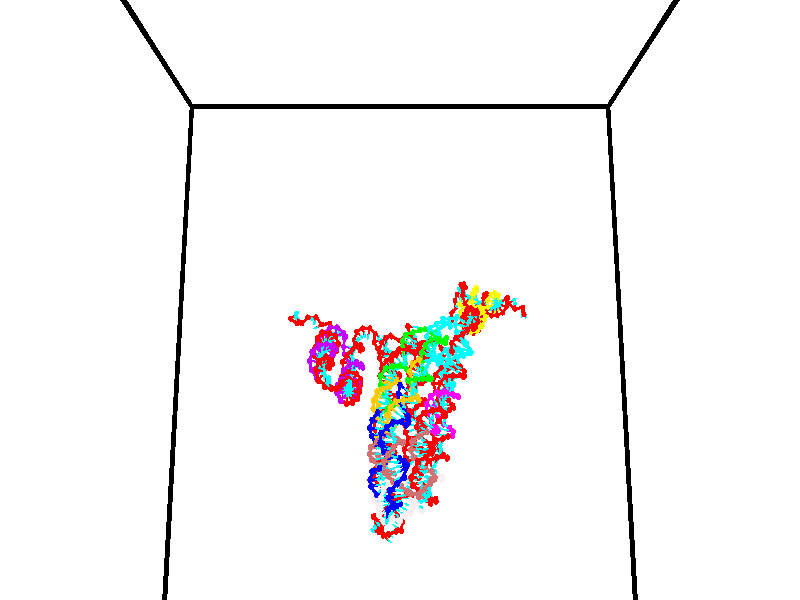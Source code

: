 // switches for output
#declare DRAW_BASES = 1; // possible values are 0, 1; only relevant for DNA ribbons
#declare DRAW_BASES_TYPE = 3; // possible values are 1, 2, 3; only relevant for DNA ribbons
#declare DRAW_FOG = 0; // set to 1 to enable fog

#include "colors.inc"

#include "transforms.inc"
background { rgb <1, 1, 1>}

#default {
   normal{
       ripples 0.25
       frequency 0.20
       turbulence 0.2
       lambda 5
   }
	finish {
		phong 0.1
		phong_size 40.
	}
}

// original window dimensions: 1024x640


// camera settings

camera {
	sky <0, 0.179814, -0.983701>
	up <0, 0.179814, -0.983701>
	right 1.6 * <1, 0, 0>
	location <35, 94.9851, 44.8844>
	look_at <35, 29.7336, 32.9568>
	direction <0, -65.2515, -11.9276>
	angle 67.0682
}


# declare cpy_camera_pos = <35, 94.9851, 44.8844>;
# if (DRAW_FOG = 1)
fog {
	fog_type 2
	up vnormalize(cpy_camera_pos)
	color rgbt<1,1,1,0.3>
	distance 1e-5
	fog_alt 3e-3
	fog_offset 56
}
# end


// LIGHTS

# declare lum = 6;
global_settings {
	ambient_light rgb lum * <0.05, 0.05, 0.05>
	max_trace_level 15
}# declare cpy_direct_light_amount = 0.25;
light_source
{	1000 * <-1, -1.16352, -0.803886>,
	rgb lum * cpy_direct_light_amount
	parallel
}

light_source
{	1000 * <1, 1.16352, 0.803886>,
	rgb lum * cpy_direct_light_amount
	parallel
}

// strand 0

// nucleotide -1

// particle -1
sphere {
	<24.000296, 34.890354, 35.491837> 0.250000
	pigment { color rgbt <1,0,0,0> }
	no_shadow
}
cylinder {
	<24.312334, 34.938084, 35.246166>,  <24.499557, 34.966721, 35.098763>, 0.100000
	pigment { color rgbt <1,0,0,0> }
	no_shadow
}
cylinder {
	<24.312334, 34.938084, 35.246166>,  <24.000296, 34.890354, 35.491837>, 0.100000
	pigment { color rgbt <1,0,0,0> }
	no_shadow
}

// particle -1
sphere {
	<24.312334, 34.938084, 35.246166> 0.100000
	pigment { color rgbt <1,0,0,0> }
	no_shadow
}
sphere {
	0, 1
	scale<0.080000,0.200000,0.300000>
	matrix <0.323300, 0.763558, 0.558979,
		0.535658, -0.634620, 0.557071,
		0.780095, 0.119321, -0.614179,
		24.546362, 34.973881, 35.061913>
	pigment { color rgbt <0,1,1,0> }
	no_shadow
}
cylinder {
	<24.641062, 34.944248, 35.895493>,  <24.000296, 34.890354, 35.491837>, 0.130000
	pigment { color rgbt <1,0,0,0> }
	no_shadow
}

// nucleotide -1

// particle -1
sphere {
	<24.641062, 34.944248, 35.895493> 0.250000
	pigment { color rgbt <1,0,0,0> }
	no_shadow
}
cylinder {
	<24.620884, 35.166836, 35.563759>,  <24.608778, 35.300388, 35.364719>, 0.100000
	pigment { color rgbt <1,0,0,0> }
	no_shadow
}
cylinder {
	<24.620884, 35.166836, 35.563759>,  <24.641062, 34.944248, 35.895493>, 0.100000
	pigment { color rgbt <1,0,0,0> }
	no_shadow
}

// particle -1
sphere {
	<24.620884, 35.166836, 35.563759> 0.100000
	pigment { color rgbt <1,0,0,0> }
	no_shadow
}
sphere {
	0, 1
	scale<0.080000,0.200000,0.300000>
	matrix <-0.002027, 0.830332, 0.557265,
		0.998725, 0.029791, -0.040757,
		-0.050444, 0.556472, -0.829334,
		24.605751, 35.333778, 35.314960>
	pigment { color rgbt <0,1,1,0> }
	no_shadow
}
cylinder {
	<25.215115, 35.398926, 35.953033>,  <24.641062, 34.944248, 35.895493>, 0.130000
	pigment { color rgbt <1,0,0,0> }
	no_shadow
}

// nucleotide -1

// particle -1
sphere {
	<25.215115, 35.398926, 35.953033> 0.250000
	pigment { color rgbt <1,0,0,0> }
	no_shadow
}
cylinder {
	<24.927610, 35.567707, 35.732002>,  <24.755108, 35.668976, 35.599384>, 0.100000
	pigment { color rgbt <1,0,0,0> }
	no_shadow
}
cylinder {
	<24.927610, 35.567707, 35.732002>,  <25.215115, 35.398926, 35.953033>, 0.100000
	pigment { color rgbt <1,0,0,0> }
	no_shadow
}

// particle -1
sphere {
	<24.927610, 35.567707, 35.732002> 0.100000
	pigment { color rgbt <1,0,0,0> }
	no_shadow
}
sphere {
	0, 1
	scale<0.080000,0.200000,0.300000>
	matrix <0.099920, 0.849220, 0.518499,
		0.688040, 0.317463, -0.652548,
		-0.718761, 0.421950, -0.552576,
		24.711983, 35.694294, 35.566231>
	pigment { color rgbt <0,1,1,0> }
	no_shadow
}
cylinder {
	<25.821524, 35.645813, 35.510056>,  <25.215115, 35.398926, 35.953033>, 0.130000
	pigment { color rgbt <1,0,0,0> }
	no_shadow
}

// nucleotide -1

// particle -1
sphere {
	<25.821524, 35.645813, 35.510056> 0.250000
	pigment { color rgbt <1,0,0,0> }
	no_shadow
}
cylinder {
	<26.103304, 35.905960, 35.623737>,  <26.272371, 36.062050, 35.691948>, 0.100000
	pigment { color rgbt <1,0,0,0> }
	no_shadow
}
cylinder {
	<26.103304, 35.905960, 35.623737>,  <25.821524, 35.645813, 35.510056>, 0.100000
	pigment { color rgbt <1,0,0,0> }
	no_shadow
}

// particle -1
sphere {
	<26.103304, 35.905960, 35.623737> 0.100000
	pigment { color rgbt <1,0,0,0> }
	no_shadow
}
sphere {
	0, 1
	scale<0.080000,0.200000,0.300000>
	matrix <0.279364, -0.622182, 0.731331,
		0.652461, -0.435790, -0.619985,
		0.704451, 0.650366, 0.284205,
		26.314640, 36.101070, 35.709000>
	pigment { color rgbt <0,1,1,0> }
	no_shadow
}
cylinder {
	<26.612495, 35.454662, 35.460773>,  <25.821524, 35.645813, 35.510056>, 0.130000
	pigment { color rgbt <1,0,0,0> }
	no_shadow
}

// nucleotide -1

// particle -1
sphere {
	<26.612495, 35.454662, 35.460773> 0.250000
	pigment { color rgbt <1,0,0,0> }
	no_shadow
}
cylinder {
	<26.574785, 35.729576, 35.748871>,  <26.552158, 35.894524, 35.921730>, 0.100000
	pigment { color rgbt <1,0,0,0> }
	no_shadow
}
cylinder {
	<26.574785, 35.729576, 35.748871>,  <26.612495, 35.454662, 35.460773>, 0.100000
	pigment { color rgbt <1,0,0,0> }
	no_shadow
}

// particle -1
sphere {
	<26.574785, 35.729576, 35.748871> 0.100000
	pigment { color rgbt <1,0,0,0> }
	no_shadow
}
sphere {
	0, 1
	scale<0.080000,0.200000,0.300000>
	matrix <0.301892, -0.669667, 0.678533,
		0.948669, 0.281406, -0.144351,
		-0.094276, 0.687282, 0.720247,
		26.546503, 35.935760, 35.964947>
	pigment { color rgbt <0,1,1,0> }
	no_shadow
}
cylinder {
	<27.194386, 35.338860, 36.052853>,  <26.612495, 35.454662, 35.460773>, 0.130000
	pigment { color rgbt <1,0,0,0> }
	no_shadow
}

// nucleotide -1

// particle -1
sphere {
	<27.194386, 35.338860, 36.052853> 0.250000
	pigment { color rgbt <1,0,0,0> }
	no_shadow
}
cylinder {
	<26.900347, 35.540333, 36.234371>,  <26.723923, 35.661217, 36.343281>, 0.100000
	pigment { color rgbt <1,0,0,0> }
	no_shadow
}
cylinder {
	<26.900347, 35.540333, 36.234371>,  <27.194386, 35.338860, 36.052853>, 0.100000
	pigment { color rgbt <1,0,0,0> }
	no_shadow
}

// particle -1
sphere {
	<26.900347, 35.540333, 36.234371> 0.100000
	pigment { color rgbt <1,0,0,0> }
	no_shadow
}
sphere {
	0, 1
	scale<0.080000,0.200000,0.300000>
	matrix <0.268426, -0.398426, 0.877043,
		0.622557, 0.766524, 0.157681,
		-0.735099, 0.503684, 0.453798,
		26.679817, 35.691437, 36.370510>
	pigment { color rgbt <0,1,1,0> }
	no_shadow
}
cylinder {
	<27.993748, 35.494900, 35.996918>,  <27.194386, 35.338860, 36.052853>, 0.130000
	pigment { color rgbt <1,0,0,0> }
	no_shadow
}

// nucleotide -1

// particle -1
sphere {
	<27.993748, 35.494900, 35.996918> 0.250000
	pigment { color rgbt <1,0,0,0> }
	no_shadow
}
cylinder {
	<28.297262, 35.386322, 36.233749>,  <28.479370, 35.321175, 36.375851>, 0.100000
	pigment { color rgbt <1,0,0,0> }
	no_shadow
}
cylinder {
	<28.297262, 35.386322, 36.233749>,  <27.993748, 35.494900, 35.996918>, 0.100000
	pigment { color rgbt <1,0,0,0> }
	no_shadow
}

// particle -1
sphere {
	<28.297262, 35.386322, 36.233749> 0.100000
	pigment { color rgbt <1,0,0,0> }
	no_shadow
}
sphere {
	0, 1
	scale<0.080000,0.200000,0.300000>
	matrix <-0.521610, 0.291169, 0.801962,
		-0.390087, -0.917353, 0.079345,
		0.758785, -0.271448, 0.592082,
		28.524899, 35.304886, 36.411373>
	pigment { color rgbt <0,1,1,0> }
	no_shadow
}
cylinder {
	<27.729620, 35.193211, 36.731194>,  <27.993748, 35.494900, 35.996918>, 0.130000
	pigment { color rgbt <1,0,0,0> }
	no_shadow
}

// nucleotide -1

// particle -1
sphere {
	<27.729620, 35.193211, 36.731194> 0.250000
	pigment { color rgbt <1,0,0,0> }
	no_shadow
}
cylinder {
	<28.111832, 35.300922, 36.779282>,  <28.341158, 35.365551, 36.808132>, 0.100000
	pigment { color rgbt <1,0,0,0> }
	no_shadow
}
cylinder {
	<28.111832, 35.300922, 36.779282>,  <27.729620, 35.193211, 36.731194>, 0.100000
	pigment { color rgbt <1,0,0,0> }
	no_shadow
}

// particle -1
sphere {
	<28.111832, 35.300922, 36.779282> 0.100000
	pigment { color rgbt <1,0,0,0> }
	no_shadow
}
sphere {
	0, 1
	scale<0.080000,0.200000,0.300000>
	matrix <-0.264898, 0.604631, 0.751166,
		0.129589, -0.749606, 0.649074,
		0.955529, 0.269282, 0.120215,
		28.398491, 35.381706, 36.815346>
	pigment { color rgbt <0,1,1,0> }
	no_shadow
}
cylinder {
	<27.829512, 35.306129, 37.452572>,  <27.729620, 35.193211, 36.731194>, 0.130000
	pigment { color rgbt <1,0,0,0> }
	no_shadow
}

// nucleotide -1

// particle -1
sphere {
	<27.829512, 35.306129, 37.452572> 0.250000
	pigment { color rgbt <1,0,0,0> }
	no_shadow
}
cylinder {
	<28.137829, 35.524078, 37.320515>,  <28.322819, 35.654846, 37.241280>, 0.100000
	pigment { color rgbt <1,0,0,0> }
	no_shadow
}
cylinder {
	<28.137829, 35.524078, 37.320515>,  <27.829512, 35.306129, 37.452572>, 0.100000
	pigment { color rgbt <1,0,0,0> }
	no_shadow
}

// particle -1
sphere {
	<28.137829, 35.524078, 37.320515> 0.100000
	pigment { color rgbt <1,0,0,0> }
	no_shadow
}
sphere {
	0, 1
	scale<0.080000,0.200000,0.300000>
	matrix <-0.190733, 0.691797, 0.696447,
		0.607865, -0.473847, 0.637157,
		0.770793, 0.544872, -0.330141,
		28.369066, 35.687542, 37.221474>
	pigment { color rgbt <0,1,1,0> }
	no_shadow
}
cylinder {
	<28.031170, 35.639675, 38.064159>,  <27.829512, 35.306129, 37.452572>, 0.130000
	pigment { color rgbt <1,0,0,0> }
	no_shadow
}

// nucleotide -1

// particle -1
sphere {
	<28.031170, 35.639675, 38.064159> 0.250000
	pigment { color rgbt <1,0,0,0> }
	no_shadow
}
cylinder {
	<28.211626, 35.839314, 37.768219>,  <28.319901, 35.959095, 37.590656>, 0.100000
	pigment { color rgbt <1,0,0,0> }
	no_shadow
}
cylinder {
	<28.211626, 35.839314, 37.768219>,  <28.031170, 35.639675, 38.064159>, 0.100000
	pigment { color rgbt <1,0,0,0> }
	no_shadow
}

// particle -1
sphere {
	<28.211626, 35.839314, 37.768219> 0.100000
	pigment { color rgbt <1,0,0,0> }
	no_shadow
}
sphere {
	0, 1
	scale<0.080000,0.200000,0.300000>
	matrix <-0.192892, 0.863943, 0.465183,
		0.871362, -0.067147, 0.486024,
		0.451132, 0.499093, -0.739855,
		28.346968, 35.989040, 37.546265>
	pigment { color rgbt <0,1,1,0> }
	no_shadow
}
cylinder {
	<28.515505, 36.086906, 38.393078>,  <28.031170, 35.639675, 38.064159>, 0.130000
	pigment { color rgbt <1,0,0,0> }
	no_shadow
}

// nucleotide -1

// particle -1
sphere {
	<28.515505, 36.086906, 38.393078> 0.250000
	pigment { color rgbt <1,0,0,0> }
	no_shadow
}
cylinder {
	<28.440310, 36.258675, 38.039749>,  <28.395191, 36.361736, 37.827751>, 0.100000
	pigment { color rgbt <1,0,0,0> }
	no_shadow
}
cylinder {
	<28.440310, 36.258675, 38.039749>,  <28.515505, 36.086906, 38.393078>, 0.100000
	pigment { color rgbt <1,0,0,0> }
	no_shadow
}

// particle -1
sphere {
	<28.440310, 36.258675, 38.039749> 0.100000
	pigment { color rgbt <1,0,0,0> }
	no_shadow
}
sphere {
	0, 1
	scale<0.080000,0.200000,0.300000>
	matrix <-0.121719, 0.882236, 0.454800,
		0.974599, 0.193015, -0.113583,
		-0.187990, 0.429423, -0.883321,
		28.383913, 36.387501, 37.774754>
	pigment { color rgbt <0,1,1,0> }
	no_shadow
}
cylinder {
	<28.844402, 36.779335, 38.437336>,  <28.515505, 36.086906, 38.393078>, 0.130000
	pigment { color rgbt <1,0,0,0> }
	no_shadow
}

// nucleotide -1

// particle -1
sphere {
	<28.844402, 36.779335, 38.437336> 0.250000
	pigment { color rgbt <1,0,0,0> }
	no_shadow
}
cylinder {
	<28.605194, 36.814934, 38.118725>,  <28.461670, 36.836292, 37.927559>, 0.100000
	pigment { color rgbt <1,0,0,0> }
	no_shadow
}
cylinder {
	<28.605194, 36.814934, 38.118725>,  <28.844402, 36.779335, 38.437336>, 0.100000
	pigment { color rgbt <1,0,0,0> }
	no_shadow
}

// particle -1
sphere {
	<28.605194, 36.814934, 38.118725> 0.100000
	pigment { color rgbt <1,0,0,0> }
	no_shadow
}
sphere {
	0, 1
	scale<0.080000,0.200000,0.300000>
	matrix <-0.275013, 0.910695, 0.308224,
		0.752822, 0.403378, -0.520139,
		-0.598019, 0.088993, -0.796526,
		28.425789, 36.841633, 37.879768>
	pigment { color rgbt <0,1,1,0> }
	no_shadow
}
cylinder {
	<29.102694, 37.407799, 37.942875>,  <28.844402, 36.779335, 38.437336>, 0.130000
	pigment { color rgbt <1,0,0,0> }
	no_shadow
}

// nucleotide -1

// particle -1
sphere {
	<29.102694, 37.407799, 37.942875> 0.250000
	pigment { color rgbt <1,0,0,0> }
	no_shadow
}
cylinder {
	<28.718805, 37.359310, 37.841492>,  <28.488472, 37.330215, 37.780663>, 0.100000
	pigment { color rgbt <1,0,0,0> }
	no_shadow
}
cylinder {
	<28.718805, 37.359310, 37.841492>,  <29.102694, 37.407799, 37.942875>, 0.100000
	pigment { color rgbt <1,0,0,0> }
	no_shadow
}

// particle -1
sphere {
	<28.718805, 37.359310, 37.841492> 0.100000
	pigment { color rgbt <1,0,0,0> }
	no_shadow
}
sphere {
	0, 1
	scale<0.080000,0.200000,0.300000>
	matrix <-0.119684, 0.992579, -0.021536,
		0.254185, 0.009666, -0.967107,
		-0.959722, -0.121221, -0.253455,
		28.430889, 37.322945, 37.765453>
	pigment { color rgbt <0,1,1,0> }
	no_shadow
}
cylinder {
	<28.854004, 37.869839, 37.349091>,  <29.102694, 37.407799, 37.942875>, 0.130000
	pigment { color rgbt <1,0,0,0> }
	no_shadow
}

// nucleotide -1

// particle -1
sphere {
	<28.854004, 37.869839, 37.349091> 0.250000
	pigment { color rgbt <1,0,0,0> }
	no_shadow
}
cylinder {
	<28.513992, 37.766964, 37.532963>,  <28.309986, 37.705238, 37.643288>, 0.100000
	pigment { color rgbt <1,0,0,0> }
	no_shadow
}
cylinder {
	<28.513992, 37.766964, 37.532963>,  <28.854004, 37.869839, 37.349091>, 0.100000
	pigment { color rgbt <1,0,0,0> }
	no_shadow
}

// particle -1
sphere {
	<28.513992, 37.766964, 37.532963> 0.100000
	pigment { color rgbt <1,0,0,0> }
	no_shadow
}
sphere {
	0, 1
	scale<0.080000,0.200000,0.300000>
	matrix <-0.191967, 0.963934, 0.184334,
		-0.490513, 0.068445, -0.868742,
		-0.850027, -0.257188, 0.459683,
		28.258984, 37.689808, 37.670868>
	pigment { color rgbt <0,1,1,0> }
	no_shadow
}
cylinder {
	<28.341314, 38.370045, 37.174847>,  <28.854004, 37.869839, 37.349091>, 0.130000
	pigment { color rgbt <1,0,0,0> }
	no_shadow
}

// nucleotide -1

// particle -1
sphere {
	<28.341314, 38.370045, 37.174847> 0.250000
	pigment { color rgbt <1,0,0,0> }
	no_shadow
}
cylinder {
	<28.198540, 38.204910, 37.510025>,  <28.112875, 38.105827, 37.711132>, 0.100000
	pigment { color rgbt <1,0,0,0> }
	no_shadow
}
cylinder {
	<28.198540, 38.204910, 37.510025>,  <28.341314, 38.370045, 37.174847>, 0.100000
	pigment { color rgbt <1,0,0,0> }
	no_shadow
}

// particle -1
sphere {
	<28.198540, 38.204910, 37.510025> 0.100000
	pigment { color rgbt <1,0,0,0> }
	no_shadow
}
sphere {
	0, 1
	scale<0.080000,0.200000,0.300000>
	matrix <-0.251459, 0.906391, 0.339446,
		-0.899646, -0.089549, -0.427337,
		-0.356938, -0.412839, 0.837950,
		28.091459, 38.081059, 37.761410>
	pigment { color rgbt <0,1,1,0> }
	no_shadow
}
cylinder {
	<27.647369, 38.634567, 37.184353>,  <28.341314, 38.370045, 37.174847>, 0.130000
	pigment { color rgbt <1,0,0,0> }
	no_shadow
}

// nucleotide -1

// particle -1
sphere {
	<27.647369, 38.634567, 37.184353> 0.250000
	pigment { color rgbt <1,0,0,0> }
	no_shadow
}
cylinder {
	<27.774630, 38.526737, 37.547916>,  <27.850986, 38.462040, 37.766052>, 0.100000
	pigment { color rgbt <1,0,0,0> }
	no_shadow
}
cylinder {
	<27.774630, 38.526737, 37.547916>,  <27.647369, 38.634567, 37.184353>, 0.100000
	pigment { color rgbt <1,0,0,0> }
	no_shadow
}

// particle -1
sphere {
	<27.774630, 38.526737, 37.547916> 0.100000
	pigment { color rgbt <1,0,0,0> }
	no_shadow
}
sphere {
	0, 1
	scale<0.080000,0.200000,0.300000>
	matrix <-0.121873, 0.939135, 0.321204,
		-0.940174, -0.212962, 0.265932,
		0.318151, -0.269578, 0.908905,
		27.870075, 38.445866, 37.820587>
	pigment { color rgbt <0,1,1,0> }
	no_shadow
}
cylinder {
	<27.293083, 39.101326, 37.673138>,  <27.647369, 38.634567, 37.184353>, 0.130000
	pigment { color rgbt <1,0,0,0> }
	no_shadow
}

// nucleotide -1

// particle -1
sphere {
	<27.293083, 39.101326, 37.673138> 0.250000
	pigment { color rgbt <1,0,0,0> }
	no_shadow
}
cylinder {
	<27.591789, 38.950542, 37.892315>,  <27.771013, 38.860073, 38.023819>, 0.100000
	pigment { color rgbt <1,0,0,0> }
	no_shadow
}
cylinder {
	<27.591789, 38.950542, 37.892315>,  <27.293083, 39.101326, 37.673138>, 0.100000
	pigment { color rgbt <1,0,0,0> }
	no_shadow
}

// particle -1
sphere {
	<27.591789, 38.950542, 37.892315> 0.100000
	pigment { color rgbt <1,0,0,0> }
	no_shadow
}
sphere {
	0, 1
	scale<0.080000,0.200000,0.300000>
	matrix <-0.030009, 0.803927, 0.593971,
		-0.664408, -0.460001, 0.589034,
		0.746767, -0.376963, 0.547940,
		27.815819, 38.837452, 38.056698>
	pigment { color rgbt <0,1,1,0> }
	no_shadow
}
cylinder {
	<27.067120, 38.874866, 38.388653>,  <27.293083, 39.101326, 37.673138>, 0.130000
	pigment { color rgbt <1,0,0,0> }
	no_shadow
}

// nucleotide -1

// particle -1
sphere {
	<27.067120, 38.874866, 38.388653> 0.250000
	pigment { color rgbt <1,0,0,0> }
	no_shadow
}
cylinder {
	<27.455088, 38.955929, 38.442593>,  <27.687868, 39.004566, 38.474957>, 0.100000
	pigment { color rgbt <1,0,0,0> }
	no_shadow
}
cylinder {
	<27.455088, 38.955929, 38.442593>,  <27.067120, 38.874866, 38.388653>, 0.100000
	pigment { color rgbt <1,0,0,0> }
	no_shadow
}

// particle -1
sphere {
	<27.455088, 38.955929, 38.442593> 0.100000
	pigment { color rgbt <1,0,0,0> }
	no_shadow
}
sphere {
	0, 1
	scale<0.080000,0.200000,0.300000>
	matrix <-0.238623, 0.682141, 0.691190,
		0.048088, -0.702577, 0.709981,
		0.969921, 0.202655, 0.134849,
		27.746063, 39.016727, 38.483047>
	pigment { color rgbt <0,1,1,0> }
	no_shadow
}
cylinder {
	<27.071573, 39.135975, 39.091034>,  <27.067120, 38.874866, 38.388653>, 0.130000
	pigment { color rgbt <1,0,0,0> }
	no_shadow
}

// nucleotide -1

// particle -1
sphere {
	<27.071573, 39.135975, 39.091034> 0.250000
	pigment { color rgbt <1,0,0,0> }
	no_shadow
}
cylinder {
	<27.433319, 39.224308, 38.944962>,  <27.650366, 39.277309, 38.857319>, 0.100000
	pigment { color rgbt <1,0,0,0> }
	no_shadow
}
cylinder {
	<27.433319, 39.224308, 38.944962>,  <27.071573, 39.135975, 39.091034>, 0.100000
	pigment { color rgbt <1,0,0,0> }
	no_shadow
}

// particle -1
sphere {
	<27.433319, 39.224308, 38.944962> 0.100000
	pigment { color rgbt <1,0,0,0> }
	no_shadow
}
sphere {
	0, 1
	scale<0.080000,0.200000,0.300000>
	matrix <0.050547, 0.794248, 0.605487,
		0.423759, -0.566039, 0.707126,
		0.904363, 0.220837, -0.365182,
		27.704628, 39.290558, 38.835407>
	pigment { color rgbt <0,1,1,0> }
	no_shadow
}
cylinder {
	<27.502516, 39.202946, 39.737194>,  <27.071573, 39.135975, 39.091034>, 0.130000
	pigment { color rgbt <1,0,0,0> }
	no_shadow
}

// nucleotide -1

// particle -1
sphere {
	<27.502516, 39.202946, 39.737194> 0.250000
	pigment { color rgbt <1,0,0,0> }
	no_shadow
}
cylinder {
	<27.694790, 39.402874, 39.448994>,  <27.810154, 39.522831, 39.276073>, 0.100000
	pigment { color rgbt <1,0,0,0> }
	no_shadow
}
cylinder {
	<27.694790, 39.402874, 39.448994>,  <27.502516, 39.202946, 39.737194>, 0.100000
	pigment { color rgbt <1,0,0,0> }
	no_shadow
}

// particle -1
sphere {
	<27.694790, 39.402874, 39.448994> 0.100000
	pigment { color rgbt <1,0,0,0> }
	no_shadow
}
sphere {
	0, 1
	scale<0.080000,0.200000,0.300000>
	matrix <0.067568, 0.798094, 0.598733,
		0.874286, -0.336486, 0.349860,
		0.480686, 0.499824, -0.720498,
		27.838997, 39.552822, 39.232845>
	pigment { color rgbt <0,1,1,0> }
	no_shadow
}
cylinder {
	<28.148119, 39.475643, 40.017670>,  <27.502516, 39.202946, 39.737194>, 0.130000
	pigment { color rgbt <1,0,0,0> }
	no_shadow
}

// nucleotide -1

// particle -1
sphere {
	<28.148119, 39.475643, 40.017670> 0.250000
	pigment { color rgbt <1,0,0,0> }
	no_shadow
}
cylinder {
	<28.091722, 39.720795, 39.706673>,  <28.057884, 39.867886, 39.520073>, 0.100000
	pigment { color rgbt <1,0,0,0> }
	no_shadow
}
cylinder {
	<28.091722, 39.720795, 39.706673>,  <28.148119, 39.475643, 40.017670>, 0.100000
	pigment { color rgbt <1,0,0,0> }
	no_shadow
}

// particle -1
sphere {
	<28.091722, 39.720795, 39.706673> 0.100000
	pigment { color rgbt <1,0,0,0> }
	no_shadow
}
sphere {
	0, 1
	scale<0.080000,0.200000,0.300000>
	matrix <0.169054, 0.788710, 0.591064,
		0.975470, -0.048105, -0.214810,
		-0.140990, 0.612880, -0.777496,
		28.049425, 39.904659, 39.473423>
	pigment { color rgbt <0,1,1,0> }
	no_shadow
}
cylinder {
	<28.579136, 40.090771, 40.054630>,  <28.148119, 39.475643, 40.017670>, 0.130000
	pigment { color rgbt <1,0,0,0> }
	no_shadow
}

// nucleotide -1

// particle -1
sphere {
	<28.579136, 40.090771, 40.054630> 0.250000
	pigment { color rgbt <1,0,0,0> }
	no_shadow
}
cylinder {
	<28.297985, 40.257729, 39.824242>,  <28.129295, 40.357903, 39.686008>, 0.100000
	pigment { color rgbt <1,0,0,0> }
	no_shadow
}
cylinder {
	<28.297985, 40.257729, 39.824242>,  <28.579136, 40.090771, 40.054630>, 0.100000
	pigment { color rgbt <1,0,0,0> }
	no_shadow
}

// particle -1
sphere {
	<28.297985, 40.257729, 39.824242> 0.100000
	pigment { color rgbt <1,0,0,0> }
	no_shadow
}
sphere {
	0, 1
	scale<0.080000,0.200000,0.300000>
	matrix <0.065131, 0.844100, 0.532215,
		0.708324, 0.336568, -0.620483,
		-0.702876, 0.417394, -0.575975,
		28.087122, 40.382946, 39.651447>
	pigment { color rgbt <0,1,1,0> }
	no_shadow
}
cylinder {
	<28.895378, 40.673672, 39.814213>,  <28.579136, 40.090771, 40.054630>, 0.130000
	pigment { color rgbt <1,0,0,0> }
	no_shadow
}

// nucleotide -1

// particle -1
sphere {
	<28.895378, 40.673672, 39.814213> 0.250000
	pigment { color rgbt <1,0,0,0> }
	no_shadow
}
cylinder {
	<28.506649, 40.743198, 39.750534>,  <28.273411, 40.784916, 39.712326>, 0.100000
	pigment { color rgbt <1,0,0,0> }
	no_shadow
}
cylinder {
	<28.506649, 40.743198, 39.750534>,  <28.895378, 40.673672, 39.814213>, 0.100000
	pigment { color rgbt <1,0,0,0> }
	no_shadow
}

// particle -1
sphere {
	<28.506649, 40.743198, 39.750534> 0.100000
	pigment { color rgbt <1,0,0,0> }
	no_shadow
}
sphere {
	0, 1
	scale<0.080000,0.200000,0.300000>
	matrix <0.096461, 0.909555, 0.404233,
		0.215063, 0.377488, -0.900695,
		-0.971825, 0.173817, -0.159198,
		28.215101, 40.795345, 39.702774>
	pigment { color rgbt <0,1,1,0> }
	no_shadow
}
cylinder {
	<28.907146, 41.377022, 39.605404>,  <28.895378, 40.673672, 39.814213>, 0.130000
	pigment { color rgbt <1,0,0,0> }
	no_shadow
}

// nucleotide -1

// particle -1
sphere {
	<28.907146, 41.377022, 39.605404> 0.250000
	pigment { color rgbt <1,0,0,0> }
	no_shadow
}
cylinder {
	<28.531113, 41.300739, 39.718449>,  <28.305492, 41.254971, 39.786278>, 0.100000
	pigment { color rgbt <1,0,0,0> }
	no_shadow
}
cylinder {
	<28.531113, 41.300739, 39.718449>,  <28.907146, 41.377022, 39.605404>, 0.100000
	pigment { color rgbt <1,0,0,0> }
	no_shadow
}

// particle -1
sphere {
	<28.531113, 41.300739, 39.718449> 0.100000
	pigment { color rgbt <1,0,0,0> }
	no_shadow
}
sphere {
	0, 1
	scale<0.080000,0.200000,0.300000>
	matrix <-0.008544, 0.841846, 0.539650,
		-0.340832, 0.504902, -0.793037,
		-0.940086, -0.190705, 0.282614,
		28.249086, 41.243526, 39.803234>
	pigment { color rgbt <0,1,1,0> }
	no_shadow
}
cylinder {
	<28.493698, 41.957970, 39.419312>,  <28.907146, 41.377022, 39.605404>, 0.130000
	pigment { color rgbt <1,0,0,0> }
	no_shadow
}

// nucleotide -1

// particle -1
sphere {
	<28.493698, 41.957970, 39.419312> 0.250000
	pigment { color rgbt <1,0,0,0> }
	no_shadow
}
cylinder {
	<28.302450, 41.761589, 39.710617>,  <28.187702, 41.643761, 39.885403>, 0.100000
	pigment { color rgbt <1,0,0,0> }
	no_shadow
}
cylinder {
	<28.302450, 41.761589, 39.710617>,  <28.493698, 41.957970, 39.419312>, 0.100000
	pigment { color rgbt <1,0,0,0> }
	no_shadow
}

// particle -1
sphere {
	<28.302450, 41.761589, 39.710617> 0.100000
	pigment { color rgbt <1,0,0,0> }
	no_shadow
}
sphere {
	0, 1
	scale<0.080000,0.200000,0.300000>
	matrix <0.074389, 0.803566, 0.590549,
		-0.875140, 0.336527, -0.347678,
		-0.478118, -0.490950, 0.728266,
		28.159016, 41.614304, 39.929096>
	pigment { color rgbt <0,1,1,0> }
	no_shadow
}
cylinder {
	<27.925037, 42.409519, 39.787514>,  <28.493698, 41.957970, 39.419312>, 0.130000
	pigment { color rgbt <1,0,0,0> }
	no_shadow
}

// nucleotide -1

// particle -1
sphere {
	<27.925037, 42.409519, 39.787514> 0.250000
	pigment { color rgbt <1,0,0,0> }
	no_shadow
}
cylinder {
	<28.073664, 42.125221, 40.026440>,  <28.162840, 41.954643, 40.169796>, 0.100000
	pigment { color rgbt <1,0,0,0> }
	no_shadow
}
cylinder {
	<28.073664, 42.125221, 40.026440>,  <27.925037, 42.409519, 39.787514>, 0.100000
	pigment { color rgbt <1,0,0,0> }
	no_shadow
}

// particle -1
sphere {
	<28.073664, 42.125221, 40.026440> 0.100000
	pigment { color rgbt <1,0,0,0> }
	no_shadow
}
sphere {
	0, 1
	scale<0.080000,0.200000,0.300000>
	matrix <0.277044, 0.698943, 0.659337,
		-0.886108, -0.079504, 0.456609,
		0.371564, -0.710745, 0.597313,
		28.185133, 41.911999, 40.205635>
	pigment { color rgbt <0,1,1,0> }
	no_shadow
}
cylinder {
	<27.702892, 42.607208, 40.471939>,  <27.925037, 42.409519, 39.787514>, 0.130000
	pigment { color rgbt <1,0,0,0> }
	no_shadow
}

// nucleotide -1

// particle -1
sphere {
	<27.702892, 42.607208, 40.471939> 0.250000
	pigment { color rgbt <1,0,0,0> }
	no_shadow
}
cylinder {
	<28.029770, 42.376671, 40.470089>,  <28.225897, 42.238346, 40.468979>, 0.100000
	pigment { color rgbt <1,0,0,0> }
	no_shadow
}
cylinder {
	<28.029770, 42.376671, 40.470089>,  <27.702892, 42.607208, 40.471939>, 0.100000
	pigment { color rgbt <1,0,0,0> }
	no_shadow
}

// particle -1
sphere {
	<28.029770, 42.376671, 40.470089> 0.100000
	pigment { color rgbt <1,0,0,0> }
	no_shadow
}
sphere {
	0, 1
	scale<0.080000,0.200000,0.300000>
	matrix <0.485709, 0.684315, 0.543876,
		-0.310296, -0.446697, 0.839153,
		0.817193, -0.576346, -0.004625,
		28.274927, 42.203766, 40.468700>
	pigment { color rgbt <0,1,1,0> }
	no_shadow
}
cylinder {
	<27.912077, 42.583969, 41.204609>,  <27.702892, 42.607208, 40.471939>, 0.130000
	pigment { color rgbt <1,0,0,0> }
	no_shadow
}

// nucleotide -1

// particle -1
sphere {
	<27.912077, 42.583969, 41.204609> 0.250000
	pigment { color rgbt <1,0,0,0> }
	no_shadow
}
cylinder {
	<28.176636, 42.551842, 40.906319>,  <28.335371, 42.532566, 40.727345>, 0.100000
	pigment { color rgbt <1,0,0,0> }
	no_shadow
}
cylinder {
	<28.176636, 42.551842, 40.906319>,  <27.912077, 42.583969, 41.204609>, 0.100000
	pigment { color rgbt <1,0,0,0> }
	no_shadow
}

// particle -1
sphere {
	<28.176636, 42.551842, 40.906319> 0.100000
	pigment { color rgbt <1,0,0,0> }
	no_shadow
}
sphere {
	0, 1
	scale<0.080000,0.200000,0.300000>
	matrix <0.621216, 0.615796, 0.484651,
		0.420287, -0.783802, 0.457179,
		0.661399, -0.080315, -0.745722,
		28.375055, 42.527748, 40.682602>
	pigment { color rgbt <0,1,1,0> }
	no_shadow
}
cylinder {
	<28.596943, 42.250488, 41.513935>,  <27.912077, 42.583969, 41.204609>, 0.130000
	pigment { color rgbt <1,0,0,0> }
	no_shadow
}

// nucleotide -1

// particle -1
sphere {
	<28.596943, 42.250488, 41.513935> 0.250000
	pigment { color rgbt <1,0,0,0> }
	no_shadow
}
cylinder {
	<28.562065, 42.494358, 41.198799>,  <28.541138, 42.640678, 41.009716>, 0.100000
	pigment { color rgbt <1,0,0,0> }
	no_shadow
}
cylinder {
	<28.562065, 42.494358, 41.198799>,  <28.596943, 42.250488, 41.513935>, 0.100000
	pigment { color rgbt <1,0,0,0> }
	no_shadow
}

// particle -1
sphere {
	<28.562065, 42.494358, 41.198799> 0.100000
	pigment { color rgbt <1,0,0,0> }
	no_shadow
}
sphere {
	0, 1
	scale<0.080000,0.200000,0.300000>
	matrix <0.303499, 0.769517, 0.561899,
		0.948834, -0.190116, -0.252133,
		-0.087195, 0.609671, -0.787844,
		28.535906, 42.677258, 40.962444>
	pigment { color rgbt <0,1,1,0> }
	no_shadow
}
cylinder {
	<28.570543, 42.924088, 41.686539>,  <28.596943, 42.250488, 41.513935>, 0.130000
	pigment { color rgbt <1,0,0,0> }
	no_shadow
}

// nucleotide -1

// particle -1
sphere {
	<28.570543, 42.924088, 41.686539> 0.250000
	pigment { color rgbt <1,0,0,0> }
	no_shadow
}
cylinder {
	<28.751434, 43.086426, 41.368851>,  <28.859968, 43.183830, 41.178238>, 0.100000
	pigment { color rgbt <1,0,0,0> }
	no_shadow
}
cylinder {
	<28.751434, 43.086426, 41.368851>,  <28.570543, 42.924088, 41.686539>, 0.100000
	pigment { color rgbt <1,0,0,0> }
	no_shadow
}

// particle -1
sphere {
	<28.751434, 43.086426, 41.368851> 0.100000
	pigment { color rgbt <1,0,0,0> }
	no_shadow
}
sphere {
	0, 1
	scale<0.080000,0.200000,0.300000>
	matrix <0.200815, 0.821277, 0.534020,
		0.869003, -0.400988, 0.289902,
		0.452226, 0.405848, -0.794216,
		28.887102, 43.208179, 41.130585>
	pigment { color rgbt <0,1,1,0> }
	no_shadow
}
cylinder {
	<29.186464, 43.275105, 41.826347>,  <28.570543, 42.924088, 41.686539>, 0.130000
	pigment { color rgbt <1,0,0,0> }
	no_shadow
}

// nucleotide -1

// particle -1
sphere {
	<29.186464, 43.275105, 41.826347> 0.250000
	pigment { color rgbt <1,0,0,0> }
	no_shadow
}
cylinder {
	<29.041410, 43.476807, 41.512859>,  <28.954378, 43.597828, 41.324764>, 0.100000
	pigment { color rgbt <1,0,0,0> }
	no_shadow
}
cylinder {
	<29.041410, 43.476807, 41.512859>,  <29.186464, 43.275105, 41.826347>, 0.100000
	pigment { color rgbt <1,0,0,0> }
	no_shadow
}

// particle -1
sphere {
	<29.041410, 43.476807, 41.512859> 0.100000
	pigment { color rgbt <1,0,0,0> }
	no_shadow
}
sphere {
	0, 1
	scale<0.080000,0.200000,0.300000>
	matrix <-0.078830, 0.821357, 0.564941,
		0.928591, 0.266648, -0.258103,
		-0.362635, 0.504254, -0.783725,
		28.932619, 43.628082, 41.277740>
	pigment { color rgbt <0,1,1,0> }
	no_shadow
}
cylinder {
	<29.596479, 43.975712, 41.885754>,  <29.186464, 43.275105, 41.826347>, 0.130000
	pigment { color rgbt <1,0,0,0> }
	no_shadow
}

// nucleotide -1

// particle -1
sphere {
	<29.596479, 43.975712, 41.885754> 0.250000
	pigment { color rgbt <1,0,0,0> }
	no_shadow
}
cylinder {
	<29.250051, 44.000870, 41.687374>,  <29.042194, 44.015965, 41.568348>, 0.100000
	pigment { color rgbt <1,0,0,0> }
	no_shadow
}
cylinder {
	<29.250051, 44.000870, 41.687374>,  <29.596479, 43.975712, 41.885754>, 0.100000
	pigment { color rgbt <1,0,0,0> }
	no_shadow
}

// particle -1
sphere {
	<29.250051, 44.000870, 41.687374> 0.100000
	pigment { color rgbt <1,0,0,0> }
	no_shadow
}
sphere {
	0, 1
	scale<0.080000,0.200000,0.300000>
	matrix <-0.155491, 0.908960, 0.386800,
		0.475126, 0.412111, -0.777444,
		-0.866070, 0.062893, -0.495950,
		28.990231, 44.019737, 41.538589>
	pigment { color rgbt <0,1,1,0> }
	no_shadow
}
cylinder {
	<29.930433, 43.327858, 41.590725>,  <29.596479, 43.975712, 41.885754>, 0.130000
	pigment { color rgbt <1,0,0,0> }
	no_shadow
}

// nucleotide -1

// particle -1
sphere {
	<29.930433, 43.327858, 41.590725> 0.250000
	pigment { color rgbt <1,0,0,0> }
	no_shadow
}
cylinder {
	<30.304190, 43.269588, 41.460682>,  <30.528444, 43.234627, 41.382656>, 0.100000
	pigment { color rgbt <1,0,0,0> }
	no_shadow
}
cylinder {
	<30.304190, 43.269588, 41.460682>,  <29.930433, 43.327858, 41.590725>, 0.100000
	pigment { color rgbt <1,0,0,0> }
	no_shadow
}

// particle -1
sphere {
	<30.304190, 43.269588, 41.460682> 0.100000
	pigment { color rgbt <1,0,0,0> }
	no_shadow
}
sphere {
	0, 1
	scale<0.080000,0.200000,0.300000>
	matrix <-0.001502, -0.914178, 0.405310,
		-0.356247, -0.378229, -0.854418,
		0.934391, -0.145674, -0.325105,
		30.584507, 43.225887, 41.363152>
	pigment { color rgbt <0,1,1,0> }
	no_shadow
}
cylinder {
	<29.967066, 42.577942, 41.311893>,  <29.930433, 43.327858, 41.590725>, 0.130000
	pigment { color rgbt <1,0,0,0> }
	no_shadow
}

// nucleotide -1

// particle -1
sphere {
	<29.967066, 42.577942, 41.311893> 0.250000
	pigment { color rgbt <1,0,0,0> }
	no_shadow
}
cylinder {
	<30.335003, 42.683701, 41.427814>,  <30.555765, 42.747154, 41.497368>, 0.100000
	pigment { color rgbt <1,0,0,0> }
	no_shadow
}
cylinder {
	<30.335003, 42.683701, 41.427814>,  <29.967066, 42.577942, 41.311893>, 0.100000
	pigment { color rgbt <1,0,0,0> }
	no_shadow
}

// particle -1
sphere {
	<30.335003, 42.683701, 41.427814> 0.100000
	pigment { color rgbt <1,0,0,0> }
	no_shadow
}
sphere {
	0, 1
	scale<0.080000,0.200000,0.300000>
	matrix <0.106239, -0.879035, 0.464769,
		0.377633, -0.396725, -0.836662,
		0.919840, 0.264398, 0.289805,
		30.610954, 42.763020, 41.514755>
	pigment { color rgbt <0,1,1,0> }
	no_shadow
}
cylinder {
	<30.452694, 42.057140, 41.063507>,  <29.967066, 42.577942, 41.311893>, 0.130000
	pigment { color rgbt <1,0,0,0> }
	no_shadow
}

// nucleotide -1

// particle -1
sphere {
	<30.452694, 42.057140, 41.063507> 0.250000
	pigment { color rgbt <1,0,0,0> }
	no_shadow
}
cylinder {
	<30.576120, 42.208839, 41.412441>,  <30.650175, 42.299858, 41.621799>, 0.100000
	pigment { color rgbt <1,0,0,0> }
	no_shadow
}
cylinder {
	<30.576120, 42.208839, 41.412441>,  <30.452694, 42.057140, 41.063507>, 0.100000
	pigment { color rgbt <1,0,0,0> }
	no_shadow
}

// particle -1
sphere {
	<30.576120, 42.208839, 41.412441> 0.100000
	pigment { color rgbt <1,0,0,0> }
	no_shadow
}
sphere {
	0, 1
	scale<0.080000,0.200000,0.300000>
	matrix <0.086171, -0.924455, 0.371426,
		0.947292, -0.039439, -0.317934,
		0.308564, 0.379246, 0.872331,
		30.668690, 42.322613, 41.674141>
	pigment { color rgbt <0,1,1,0> }
	no_shadow
}
cylinder {
	<31.167587, 41.729855, 41.258400>,  <30.452694, 42.057140, 41.063507>, 0.130000
	pigment { color rgbt <1,0,0,0> }
	no_shadow
}

// nucleotide -1

// particle -1
sphere {
	<31.167587, 41.729855, 41.258400> 0.250000
	pigment { color rgbt <1,0,0,0> }
	no_shadow
}
cylinder {
	<30.920385, 41.852501, 41.547966>,  <30.772064, 41.926090, 41.721706>, 0.100000
	pigment { color rgbt <1,0,0,0> }
	no_shadow
}
cylinder {
	<30.920385, 41.852501, 41.547966>,  <31.167587, 41.729855, 41.258400>, 0.100000
	pigment { color rgbt <1,0,0,0> }
	no_shadow
}

// particle -1
sphere {
	<30.920385, 41.852501, 41.547966> 0.100000
	pigment { color rgbt <1,0,0,0> }
	no_shadow
}
sphere {
	0, 1
	scale<0.080000,0.200000,0.300000>
	matrix <-0.100187, -0.944017, 0.314316,
		0.779766, 0.121720, 0.614124,
		-0.618003, 0.306620, 0.723918,
		30.734985, 41.944489, 41.765141>
	pigment { color rgbt <0,1,1,0> }
	no_shadow
}
cylinder {
	<31.435802, 41.506828, 41.939598>,  <31.167587, 41.729855, 41.258400>, 0.130000
	pigment { color rgbt <1,0,0,0> }
	no_shadow
}

// nucleotide -1

// particle -1
sphere {
	<31.435802, 41.506828, 41.939598> 0.250000
	pigment { color rgbt <1,0,0,0> }
	no_shadow
}
cylinder {
	<31.037388, 41.542381, 41.940723>,  <30.798338, 41.563713, 41.941399>, 0.100000
	pigment { color rgbt <1,0,0,0> }
	no_shadow
}
cylinder {
	<31.037388, 41.542381, 41.940723>,  <31.435802, 41.506828, 41.939598>, 0.100000
	pigment { color rgbt <1,0,0,0> }
	no_shadow
}

// particle -1
sphere {
	<31.037388, 41.542381, 41.940723> 0.100000
	pigment { color rgbt <1,0,0,0> }
	no_shadow
}
sphere {
	0, 1
	scale<0.080000,0.200000,0.300000>
	matrix <-0.083630, -0.946961, 0.310275,
		0.030244, 0.308810, 0.950643,
		-0.996038, 0.088886, 0.002814,
		30.738577, 41.569046, 41.941566>
	pigment { color rgbt <0,1,1,0> }
	no_shadow
}
cylinder {
	<31.242304, 41.108452, 42.437813>,  <31.435802, 41.506828, 41.939598>, 0.130000
	pigment { color rgbt <1,0,0,0> }
	no_shadow
}

// nucleotide -1

// particle -1
sphere {
	<31.242304, 41.108452, 42.437813> 0.250000
	pigment { color rgbt <1,0,0,0> }
	no_shadow
}
cylinder {
	<30.898418, 41.165733, 42.241695>,  <30.692087, 41.200100, 42.124023>, 0.100000
	pigment { color rgbt <1,0,0,0> }
	no_shadow
}
cylinder {
	<30.898418, 41.165733, 42.241695>,  <31.242304, 41.108452, 42.437813>, 0.100000
	pigment { color rgbt <1,0,0,0> }
	no_shadow
}

// particle -1
sphere {
	<30.898418, 41.165733, 42.241695> 0.100000
	pigment { color rgbt <1,0,0,0> }
	no_shadow
}
sphere {
	0, 1
	scale<0.080000,0.200000,0.300000>
	matrix <-0.206012, -0.975570, 0.076298,
		-0.467392, 0.166601, 0.868210,
		-0.859712, 0.143200, -0.490295,
		30.640505, 41.208694, 42.094608>
	pigment { color rgbt <0,1,1,0> }
	no_shadow
}
cylinder {
	<30.780262, 40.666054, 42.694164>,  <31.242304, 41.108452, 42.437813>, 0.130000
	pigment { color rgbt <1,0,0,0> }
	no_shadow
}

// nucleotide -1

// particle -1
sphere {
	<30.780262, 40.666054, 42.694164> 0.250000
	pigment { color rgbt <1,0,0,0> }
	no_shadow
}
cylinder {
	<30.573317, 40.729710, 42.357830>,  <30.449150, 40.767902, 42.156029>, 0.100000
	pigment { color rgbt <1,0,0,0> }
	no_shadow
}
cylinder {
	<30.573317, 40.729710, 42.357830>,  <30.780262, 40.666054, 42.694164>, 0.100000
	pigment { color rgbt <1,0,0,0> }
	no_shadow
}

// particle -1
sphere {
	<30.573317, 40.729710, 42.357830> 0.100000
	pigment { color rgbt <1,0,0,0> }
	no_shadow
}
sphere {
	0, 1
	scale<0.080000,0.200000,0.300000>
	matrix <-0.046014, -0.986309, -0.158358,
		-0.854527, -0.043238, 0.517604,
		-0.517364, 0.159138, -0.840838,
		30.418108, 40.777451, 42.105579>
	pigment { color rgbt <0,1,1,0> }
	no_shadow
}
cylinder {
	<30.211105, 40.184067, 42.757538>,  <30.780262, 40.666054, 42.694164>, 0.130000
	pigment { color rgbt <1,0,0,0> }
	no_shadow
}

// nucleotide -1

// particle -1
sphere {
	<30.211105, 40.184067, 42.757538> 0.250000
	pigment { color rgbt <1,0,0,0> }
	no_shadow
}
cylinder {
	<30.208023, 40.275700, 42.368187>,  <30.206175, 40.330681, 42.134575>, 0.100000
	pigment { color rgbt <1,0,0,0> }
	no_shadow
}
cylinder {
	<30.208023, 40.275700, 42.368187>,  <30.211105, 40.184067, 42.757538>, 0.100000
	pigment { color rgbt <1,0,0,0> }
	no_shadow
}

// particle -1
sphere {
	<30.208023, 40.275700, 42.368187> 0.100000
	pigment { color rgbt <1,0,0,0> }
	no_shadow
}
sphere {
	0, 1
	scale<0.080000,0.200000,0.300000>
	matrix <-0.113133, -0.967355, -0.226773,
		-0.993550, 0.108374, 0.033369,
		-0.007704, 0.229085, -0.973376,
		30.205711, 40.344425, 42.076176>
	pigment { color rgbt <0,1,1,0> }
	no_shadow
}
cylinder {
	<29.633751, 39.900105, 42.476894>,  <30.211105, 40.184067, 42.757538>, 0.130000
	pigment { color rgbt <1,0,0,0> }
	no_shadow
}

// nucleotide -1

// particle -1
sphere {
	<29.633751, 39.900105, 42.476894> 0.250000
	pigment { color rgbt <1,0,0,0> }
	no_shadow
}
cylinder {
	<29.900084, 39.930092, 42.179962>,  <30.059883, 39.948086, 42.001804>, 0.100000
	pigment { color rgbt <1,0,0,0> }
	no_shadow
}
cylinder {
	<29.900084, 39.930092, 42.179962>,  <29.633751, 39.900105, 42.476894>, 0.100000
	pigment { color rgbt <1,0,0,0> }
	no_shadow
}

// particle -1
sphere {
	<29.900084, 39.930092, 42.179962> 0.100000
	pigment { color rgbt <1,0,0,0> }
	no_shadow
}
sphere {
	0, 1
	scale<0.080000,0.200000,0.300000>
	matrix <-0.212127, -0.934858, -0.284681,
		-0.715312, 0.347017, -0.606554,
		0.665831, 0.074969, -0.742327,
		30.099833, 39.952583, 41.957264>
	pigment { color rgbt <0,1,1,0> }
	no_shadow
}
cylinder {
	<29.341635, 39.596268, 41.941502>,  <29.633751, 39.900105, 42.476894>, 0.130000
	pigment { color rgbt <1,0,0,0> }
	no_shadow
}

// nucleotide -1

// particle -1
sphere {
	<29.341635, 39.596268, 41.941502> 0.250000
	pigment { color rgbt <1,0,0,0> }
	no_shadow
}
cylinder {
	<29.714769, 39.589985, 41.797516>,  <29.938650, 39.586216, 41.711124>, 0.100000
	pigment { color rgbt <1,0,0,0> }
	no_shadow
}
cylinder {
	<29.714769, 39.589985, 41.797516>,  <29.341635, 39.596268, 41.941502>, 0.100000
	pigment { color rgbt <1,0,0,0> }
	no_shadow
}

// particle -1
sphere {
	<29.714769, 39.589985, 41.797516> 0.100000
	pigment { color rgbt <1,0,0,0> }
	no_shadow
}
sphere {
	0, 1
	scale<0.080000,0.200000,0.300000>
	matrix <-0.195053, -0.862007, -0.467866,
		-0.302940, 0.506653, -0.807174,
		0.932835, -0.015707, -0.359960,
		29.994619, 39.585274, 41.689529>
	pigment { color rgbt <0,1,1,0> }
	no_shadow
}
cylinder {
	<29.302876, 39.102230, 41.366734>,  <29.341635, 39.596268, 41.941502>, 0.130000
	pigment { color rgbt <1,0,0,0> }
	no_shadow
}

// nucleotide -1

// particle -1
sphere {
	<29.302876, 39.102230, 41.366734> 0.250000
	pigment { color rgbt <1,0,0,0> }
	no_shadow
}
cylinder {
	<29.695890, 39.157146, 41.416969>,  <29.931700, 39.190098, 41.447109>, 0.100000
	pigment { color rgbt <1,0,0,0> }
	no_shadow
}
cylinder {
	<29.695890, 39.157146, 41.416969>,  <29.302876, 39.102230, 41.366734>, 0.100000
	pigment { color rgbt <1,0,0,0> }
	no_shadow
}

// particle -1
sphere {
	<29.695890, 39.157146, 41.416969> 0.100000
	pigment { color rgbt <1,0,0,0> }
	no_shadow
}
sphere {
	0, 1
	scale<0.080000,0.200000,0.300000>
	matrix <0.179606, -0.876134, -0.447361,
		0.048614, 0.462105, -0.885492,
		0.982537, 0.137291, 0.125589,
		29.990652, 39.198334, 41.454647>
	pigment { color rgbt <0,1,1,0> }
	no_shadow
}
cylinder {
	<29.590040, 38.899708, 40.681099>,  <29.302876, 39.102230, 41.366734>, 0.130000
	pigment { color rgbt <1,0,0,0> }
	no_shadow
}

// nucleotide -1

// particle -1
sphere {
	<29.590040, 38.899708, 40.681099> 0.250000
	pigment { color rgbt <1,0,0,0> }
	no_shadow
}
cylinder {
	<29.869381, 38.881538, 40.966824>,  <30.036985, 38.870636, 41.138260>, 0.100000
	pigment { color rgbt <1,0,0,0> }
	no_shadow
}
cylinder {
	<29.869381, 38.881538, 40.966824>,  <29.590040, 38.899708, 40.681099>, 0.100000
	pigment { color rgbt <1,0,0,0> }
	no_shadow
}

// particle -1
sphere {
	<29.869381, 38.881538, 40.966824> 0.100000
	pigment { color rgbt <1,0,0,0> }
	no_shadow
}
sphere {
	0, 1
	scale<0.080000,0.200000,0.300000>
	matrix <0.261539, -0.912777, -0.313743,
		0.666261, 0.405923, -0.625558,
		0.698351, -0.045427, 0.714312,
		30.078886, 38.867908, 41.181118>
	pigment { color rgbt <0,1,1,0> }
	no_shadow
}
cylinder {
	<30.210627, 38.613659, 40.279606>,  <29.590040, 38.899708, 40.681099>, 0.130000
	pigment { color rgbt <1,0,0,0> }
	no_shadow
}

// nucleotide -1

// particle -1
sphere {
	<30.210627, 38.613659, 40.279606> 0.250000
	pigment { color rgbt <1,0,0,0> }
	no_shadow
}
cylinder {
	<30.266979, 38.561852, 40.672215>,  <30.300791, 38.530766, 40.907780>, 0.100000
	pigment { color rgbt <1,0,0,0> }
	no_shadow
}
cylinder {
	<30.266979, 38.561852, 40.672215>,  <30.210627, 38.613659, 40.279606>, 0.100000
	pigment { color rgbt <1,0,0,0> }
	no_shadow
}

// particle -1
sphere {
	<30.266979, 38.561852, 40.672215> 0.100000
	pigment { color rgbt <1,0,0,0> }
	no_shadow
}
sphere {
	0, 1
	scale<0.080000,0.200000,0.300000>
	matrix <0.300640, -0.938992, -0.167062,
		0.943275, 0.318620, -0.093348,
		0.140882, -0.129521, 0.981517,
		30.309244, 38.522995, 40.966671>
	pigment { color rgbt <0,1,1,0> }
	no_shadow
}
cylinder {
	<30.904257, 38.202648, 40.359600>,  <30.210627, 38.613659, 40.279606>, 0.130000
	pigment { color rgbt <1,0,0,0> }
	no_shadow
}

// nucleotide -1

// particle -1
sphere {
	<30.904257, 38.202648, 40.359600> 0.250000
	pigment { color rgbt <1,0,0,0> }
	no_shadow
}
cylinder {
	<30.664427, 38.137558, 40.673042>,  <30.520529, 38.098503, 40.861107>, 0.100000
	pigment { color rgbt <1,0,0,0> }
	no_shadow
}
cylinder {
	<30.664427, 38.137558, 40.673042>,  <30.904257, 38.202648, 40.359600>, 0.100000
	pigment { color rgbt <1,0,0,0> }
	no_shadow
}

// particle -1
sphere {
	<30.664427, 38.137558, 40.673042> 0.100000
	pigment { color rgbt <1,0,0,0> }
	no_shadow
}
sphere {
	0, 1
	scale<0.080000,0.200000,0.300000>
	matrix <0.029239, -0.982911, -0.181745,
		0.799785, -0.086058, 0.594086,
		-0.599574, -0.162727, 0.783601,
		30.484554, 38.088741, 40.908123>
	pigment { color rgbt <0,1,1,0> }
	no_shadow
}
cylinder {
	<31.294094, 37.731129, 40.762608>,  <30.904257, 38.202648, 40.359600>, 0.130000
	pigment { color rgbt <1,0,0,0> }
	no_shadow
}

// nucleotide -1

// particle -1
sphere {
	<31.294094, 37.731129, 40.762608> 0.250000
	pigment { color rgbt <1,0,0,0> }
	no_shadow
}
cylinder {
	<30.910410, 37.702644, 40.872044>,  <30.680201, 37.685555, 40.937706>, 0.100000
	pigment { color rgbt <1,0,0,0> }
	no_shadow
}
cylinder {
	<30.910410, 37.702644, 40.872044>,  <31.294094, 37.731129, 40.762608>, 0.100000
	pigment { color rgbt <1,0,0,0> }
	no_shadow
}

// particle -1
sphere {
	<30.910410, 37.702644, 40.872044> 0.100000
	pigment { color rgbt <1,0,0,0> }
	no_shadow
}
sphere {
	0, 1
	scale<0.080000,0.200000,0.300000>
	matrix <0.012112, -0.977220, -0.211882,
		0.282442, -0.199925, 0.938220,
		-0.959208, -0.071208, 0.273586,
		30.622648, 37.681282, 40.954121>
	pigment { color rgbt <0,1,1,0> }
	no_shadow
}
cylinder {
	<31.263765, 37.087524, 41.156776>,  <31.294094, 37.731129, 40.762608>, 0.130000
	pigment { color rgbt <1,0,0,0> }
	no_shadow
}

// nucleotide -1

// particle -1
sphere {
	<31.263765, 37.087524, 41.156776> 0.250000
	pigment { color rgbt <1,0,0,0> }
	no_shadow
}
cylinder {
	<30.877707, 37.119404, 41.057060>,  <30.646072, 37.138531, 40.997231>, 0.100000
	pigment { color rgbt <1,0,0,0> }
	no_shadow
}
cylinder {
	<30.877707, 37.119404, 41.057060>,  <31.263765, 37.087524, 41.156776>, 0.100000
	pigment { color rgbt <1,0,0,0> }
	no_shadow
}

// particle -1
sphere {
	<30.877707, 37.119404, 41.057060> 0.100000
	pigment { color rgbt <1,0,0,0> }
	no_shadow
}
sphere {
	0, 1
	scale<0.080000,0.200000,0.300000>
	matrix <0.035072, -0.904533, -0.424959,
		-0.259356, -0.418890, 0.870210,
		-0.965145, 0.079695, -0.249287,
		30.588163, 37.143314, 40.982273>
	pigment { color rgbt <0,1,1,0> }
	no_shadow
}
cylinder {
	<30.976387, 36.318661, 41.160721>,  <31.263765, 37.087524, 41.156776>, 0.130000
	pigment { color rgbt <1,0,0,0> }
	no_shadow
}

// nucleotide -1

// particle -1
sphere {
	<30.976387, 36.318661, 41.160721> 0.250000
	pigment { color rgbt <1,0,0,0> }
	no_shadow
}
cylinder {
	<30.716179, 36.522980, 40.935898>,  <30.560053, 36.645573, 40.801006>, 0.100000
	pigment { color rgbt <1,0,0,0> }
	no_shadow
}
cylinder {
	<30.716179, 36.522980, 40.935898>,  <30.976387, 36.318661, 41.160721>, 0.100000
	pigment { color rgbt <1,0,0,0> }
	no_shadow
}

// particle -1
sphere {
	<30.716179, 36.522980, 40.935898> 0.100000
	pigment { color rgbt <1,0,0,0> }
	no_shadow
}
sphere {
	0, 1
	scale<0.080000,0.200000,0.300000>
	matrix <-0.053045, -0.768793, -0.637294,
		-0.757631, -0.384761, 0.527214,
		-0.650524, 0.510799, -0.562051,
		30.521023, 36.676220, 40.767281>
	pigment { color rgbt <0,1,1,0> }
	no_shadow
}
cylinder {
	<30.366505, 35.974285, 41.055809>,  <30.976387, 36.318661, 41.160721>, 0.130000
	pigment { color rgbt <1,0,0,0> }
	no_shadow
}

// nucleotide -1

// particle -1
sphere {
	<30.366505, 35.974285, 41.055809> 0.250000
	pigment { color rgbt <1,0,0,0> }
	no_shadow
}
cylinder {
	<30.340288, 36.221699, 40.742599>,  <30.324558, 36.370148, 40.554672>, 0.100000
	pigment { color rgbt <1,0,0,0> }
	no_shadow
}
cylinder {
	<30.340288, 36.221699, 40.742599>,  <30.366505, 35.974285, 41.055809>, 0.100000
	pigment { color rgbt <1,0,0,0> }
	no_shadow
}

// particle -1
sphere {
	<30.340288, 36.221699, 40.742599> 0.100000
	pigment { color rgbt <1,0,0,0> }
	no_shadow
}
sphere {
	0, 1
	scale<0.080000,0.200000,0.300000>
	matrix <-0.048401, -0.785757, -0.616639,
		-0.996675, -0.002516, 0.081436,
		-0.065541, 0.618531, -0.783023,
		30.320625, 36.407257, 40.507694>
	pigment { color rgbt <0,1,1,0> }
	no_shadow
}
cylinder {
	<29.906042, 35.565128, 40.539162>,  <30.366505, 35.974285, 41.055809>, 0.130000
	pigment { color rgbt <1,0,0,0> }
	no_shadow
}

// nucleotide -1

// particle -1
sphere {
	<29.906042, 35.565128, 40.539162> 0.250000
	pigment { color rgbt <1,0,0,0> }
	no_shadow
}
cylinder {
	<30.068073, 35.864796, 40.329533>,  <30.165291, 36.044598, 40.203754>, 0.100000
	pigment { color rgbt <1,0,0,0> }
	no_shadow
}
cylinder {
	<30.068073, 35.864796, 40.329533>,  <29.906042, 35.565128, 40.539162>, 0.100000
	pigment { color rgbt <1,0,0,0> }
	no_shadow
}

// particle -1
sphere {
	<30.068073, 35.864796, 40.329533> 0.100000
	pigment { color rgbt <1,0,0,0> }
	no_shadow
}
sphere {
	0, 1
	scale<0.080000,0.200000,0.300000>
	matrix <-0.123759, -0.523003, -0.843298,
		-0.905868, 0.406459, -0.119139,
		0.405076, 0.749172, -0.524075,
		30.189596, 36.089546, 40.172310>
	pigment { color rgbt <0,1,1,0> }
	no_shadow
}
cylinder {
	<29.449076, 35.720268, 39.972519>,  <29.906042, 35.565128, 40.539162>, 0.130000
	pigment { color rgbt <1,0,0,0> }
	no_shadow
}

// nucleotide -1

// particle -1
sphere {
	<29.449076, 35.720268, 39.972519> 0.250000
	pigment { color rgbt <1,0,0,0> }
	no_shadow
}
cylinder {
	<29.793253, 35.870441, 39.834713>,  <29.999760, 35.960545, 39.752029>, 0.100000
	pigment { color rgbt <1,0,0,0> }
	no_shadow
}
cylinder {
	<29.793253, 35.870441, 39.834713>,  <29.449076, 35.720268, 39.972519>, 0.100000
	pigment { color rgbt <1,0,0,0> }
	no_shadow
}

// particle -1
sphere {
	<29.793253, 35.870441, 39.834713> 0.100000
	pigment { color rgbt <1,0,0,0> }
	no_shadow
}
sphere {
	0, 1
	scale<0.080000,0.200000,0.300000>
	matrix <-0.015844, -0.656081, -0.754524,
		-0.509301, 0.654684, -0.558571,
		0.860443, 0.375430, -0.344515,
		30.051386, 35.983070, 39.731358>
	pigment { color rgbt <0,1,1,0> }
	no_shadow
}
cylinder {
	<29.380619, 35.858902, 39.226460>,  <29.449076, 35.720268, 39.972519>, 0.130000
	pigment { color rgbt <1,0,0,0> }
	no_shadow
}

// nucleotide -1

// particle -1
sphere {
	<29.380619, 35.858902, 39.226460> 0.250000
	pigment { color rgbt <1,0,0,0> }
	no_shadow
}
cylinder {
	<29.772219, 35.859005, 39.308002>,  <30.007179, 35.859066, 39.356930>, 0.100000
	pigment { color rgbt <1,0,0,0> }
	no_shadow
}
cylinder {
	<29.772219, 35.859005, 39.308002>,  <29.380619, 35.858902, 39.226460>, 0.100000
	pigment { color rgbt <1,0,0,0> }
	no_shadow
}

// particle -1
sphere {
	<29.772219, 35.859005, 39.308002> 0.100000
	pigment { color rgbt <1,0,0,0> }
	no_shadow
}
sphere {
	0, 1
	scale<0.080000,0.200000,0.300000>
	matrix <0.180494, -0.465959, -0.866201,
		0.094767, 0.884806, -0.456220,
		0.979000, 0.000258, 0.203860,
		30.065918, 35.859081, 39.369160>
	pigment { color rgbt <0,1,1,0> }
	no_shadow
}
cylinder {
	<29.790037, 36.319355, 38.737911>,  <29.380619, 35.858902, 39.226460>, 0.130000
	pigment { color rgbt <1,0,0,0> }
	no_shadow
}

// nucleotide -1

// particle -1
sphere {
	<29.790037, 36.319355, 38.737911> 0.250000
	pigment { color rgbt <1,0,0,0> }
	no_shadow
}
cylinder {
	<30.033337, 36.032970, 38.874985>,  <30.179316, 35.861137, 38.957230>, 0.100000
	pigment { color rgbt <1,0,0,0> }
	no_shadow
}
cylinder {
	<30.033337, 36.032970, 38.874985>,  <29.790037, 36.319355, 38.737911>, 0.100000
	pigment { color rgbt <1,0,0,0> }
	no_shadow
}

// particle -1
sphere {
	<30.033337, 36.032970, 38.874985> 0.100000
	pigment { color rgbt <1,0,0,0> }
	no_shadow
}
sphere {
	0, 1
	scale<0.080000,0.200000,0.300000>
	matrix <0.021951, -0.416386, -0.908923,
		0.793444, 0.560372, -0.237550,
		0.608248, -0.715965, 0.342680,
		30.215811, 35.818180, 38.977787>
	pigment { color rgbt <0,1,1,0> }
	no_shadow
}
cylinder {
	<30.353514, 36.203678, 38.238312>,  <29.790037, 36.319355, 38.737911>, 0.130000
	pigment { color rgbt <1,0,0,0> }
	no_shadow
}

// nucleotide -1

// particle -1
sphere {
	<30.353514, 36.203678, 38.238312> 0.250000
	pigment { color rgbt <1,0,0,0> }
	no_shadow
}
cylinder {
	<30.296726, 35.868660, 38.449352>,  <30.262653, 35.667648, 38.575977>, 0.100000
	pigment { color rgbt <1,0,0,0> }
	no_shadow
}
cylinder {
	<30.296726, 35.868660, 38.449352>,  <30.353514, 36.203678, 38.238312>, 0.100000
	pigment { color rgbt <1,0,0,0> }
	no_shadow
}

// particle -1
sphere {
	<30.296726, 35.868660, 38.449352> 0.100000
	pigment { color rgbt <1,0,0,0> }
	no_shadow
}
sphere {
	0, 1
	scale<0.080000,0.200000,0.300000>
	matrix <0.142912, -0.544761, -0.826324,
		0.979501, -0.041910, 0.197033,
		-0.141967, -0.837543, 0.527605,
		30.254137, 35.617397, 38.607635>
	pigment { color rgbt <0,1,1,0> }
	no_shadow
}
cylinder {
	<30.643095, 35.803429, 37.751873>,  <30.353514, 36.203678, 38.238312>, 0.130000
	pigment { color rgbt <1,0,0,0> }
	no_shadow
}

// nucleotide -1

// particle -1
sphere {
	<30.643095, 35.803429, 37.751873> 0.250000
	pigment { color rgbt <1,0,0,0> }
	no_shadow
}
cylinder {
	<30.484371, 35.557144, 38.024181>,  <30.389137, 35.409374, 38.187565>, 0.100000
	pigment { color rgbt <1,0,0,0> }
	no_shadow
}
cylinder {
	<30.484371, 35.557144, 38.024181>,  <30.643095, 35.803429, 37.751873>, 0.100000
	pigment { color rgbt <1,0,0,0> }
	no_shadow
}

// particle -1
sphere {
	<30.484371, 35.557144, 38.024181> 0.100000
	pigment { color rgbt <1,0,0,0> }
	no_shadow
}
sphere {
	0, 1
	scale<0.080000,0.200000,0.300000>
	matrix <0.177300, -0.779103, -0.601301,
		0.900616, -0.117901, 0.418319,
		-0.396808, -0.615709, 0.680769,
		30.365328, 35.372433, 38.228413>
	pigment { color rgbt <0,1,1,0> }
	no_shadow
}
cylinder {
	<31.065351, 35.214775, 37.718777>,  <30.643095, 35.803429, 37.751873>, 0.130000
	pigment { color rgbt <1,0,0,0> }
	no_shadow
}

// nucleotide -1

// particle -1
sphere {
	<31.065351, 35.214775, 37.718777> 0.250000
	pigment { color rgbt <1,0,0,0> }
	no_shadow
}
cylinder {
	<30.737646, 35.067345, 37.894485>,  <30.541023, 34.978886, 37.999912>, 0.100000
	pigment { color rgbt <1,0,0,0> }
	no_shadow
}
cylinder {
	<30.737646, 35.067345, 37.894485>,  <31.065351, 35.214775, 37.718777>, 0.100000
	pigment { color rgbt <1,0,0,0> }
	no_shadow
}

// particle -1
sphere {
	<30.737646, 35.067345, 37.894485> 0.100000
	pigment { color rgbt <1,0,0,0> }
	no_shadow
}
sphere {
	0, 1
	scale<0.080000,0.200000,0.300000>
	matrix <0.031119, -0.793510, -0.607761,
		0.572569, -0.484248, 0.661565,
		-0.819266, -0.368572, 0.439270,
		30.491867, 34.956772, 38.026268>
	pigment { color rgbt <0,1,1,0> }
	no_shadow
}
cylinder {
	<31.224665, 34.497364, 38.018250>,  <31.065351, 35.214775, 37.718777>, 0.130000
	pigment { color rgbt <1,0,0,0> }
	no_shadow
}

// nucleotide -1

// particle -1
sphere {
	<31.224665, 34.497364, 38.018250> 0.250000
	pigment { color rgbt <1,0,0,0> }
	no_shadow
}
cylinder {
	<30.833780, 34.537251, 37.943291>,  <30.599251, 34.561184, 37.898315>, 0.100000
	pigment { color rgbt <1,0,0,0> }
	no_shadow
}
cylinder {
	<30.833780, 34.537251, 37.943291>,  <31.224665, 34.497364, 38.018250>, 0.100000
	pigment { color rgbt <1,0,0,0> }
	no_shadow
}

// particle -1
sphere {
	<30.833780, 34.537251, 37.943291> 0.100000
	pigment { color rgbt <1,0,0,0> }
	no_shadow
}
sphere {
	0, 1
	scale<0.080000,0.200000,0.300000>
	matrix <0.029256, -0.811116, -0.584153,
		-0.210252, -0.576322, 0.789713,
		-0.977209, 0.099716, -0.187400,
		30.540617, 34.567165, 37.887070>
	pigment { color rgbt <0,1,1,0> }
	no_shadow
}
cylinder {
	<30.971739, 33.908810, 38.077015>,  <31.224665, 34.497364, 38.018250>, 0.130000
	pigment { color rgbt <1,0,0,0> }
	no_shadow
}

// nucleotide -1

// particle -1
sphere {
	<30.971739, 33.908810, 38.077015> 0.250000
	pigment { color rgbt <1,0,0,0> }
	no_shadow
}
cylinder {
	<30.779934, 34.131596, 37.805763>,  <30.664850, 34.265266, 37.643013>, 0.100000
	pigment { color rgbt <1,0,0,0> }
	no_shadow
}
cylinder {
	<30.779934, 34.131596, 37.805763>,  <30.971739, 33.908810, 38.077015>, 0.100000
	pigment { color rgbt <1,0,0,0> }
	no_shadow
}

// particle -1
sphere {
	<30.779934, 34.131596, 37.805763> 0.100000
	pigment { color rgbt <1,0,0,0> }
	no_shadow
}
sphere {
	0, 1
	scale<0.080000,0.200000,0.300000>
	matrix <0.189265, -0.688934, -0.699678,
		-0.856882, -0.463849, 0.224937,
		-0.479511, 0.556969, -0.678126,
		30.636080, 34.298687, 37.602325>
	pigment { color rgbt <0,1,1,0> }
	no_shadow
}
cylinder {
	<30.374931, 33.551781, 37.707020>,  <30.971739, 33.908810, 38.077015>, 0.130000
	pigment { color rgbt <1,0,0,0> }
	no_shadow
}

// nucleotide -1

// particle -1
sphere {
	<30.374931, 33.551781, 37.707020> 0.250000
	pigment { color rgbt <1,0,0,0> }
	no_shadow
}
cylinder {
	<30.514540, 33.846333, 37.475178>,  <30.598305, 34.023064, 37.336075>, 0.100000
	pigment { color rgbt <1,0,0,0> }
	no_shadow
}
cylinder {
	<30.514540, 33.846333, 37.475178>,  <30.374931, 33.551781, 37.707020>, 0.100000
	pigment { color rgbt <1,0,0,0> }
	no_shadow
}

// particle -1
sphere {
	<30.514540, 33.846333, 37.475178> 0.100000
	pigment { color rgbt <1,0,0,0> }
	no_shadow
}
sphere {
	0, 1
	scale<0.080000,0.200000,0.300000>
	matrix <0.477690, -0.671907, -0.565998,
		-0.806224, -0.079324, -0.586268,
		0.349020, 0.736375, -0.579601,
		30.619246, 34.067245, 37.301296>
	pigment { color rgbt <0,1,1,0> }
	no_shadow
}
cylinder {
	<30.311235, 33.220772, 37.069508>,  <30.374931, 33.551781, 37.707020>, 0.130000
	pigment { color rgbt <1,0,0,0> }
	no_shadow
}

// nucleotide -1

// particle -1
sphere {
	<30.311235, 33.220772, 37.069508> 0.250000
	pigment { color rgbt <1,0,0,0> }
	no_shadow
}
cylinder {
	<30.570621, 33.524937, 37.083759>,  <30.726254, 33.707436, 37.092312>, 0.100000
	pigment { color rgbt <1,0,0,0> }
	no_shadow
}
cylinder {
	<30.570621, 33.524937, 37.083759>,  <30.311235, 33.220772, 37.069508>, 0.100000
	pigment { color rgbt <1,0,0,0> }
	no_shadow
}

// particle -1
sphere {
	<30.570621, 33.524937, 37.083759> 0.100000
	pigment { color rgbt <1,0,0,0> }
	no_shadow
}
sphere {
	0, 1
	scale<0.080000,0.200000,0.300000>
	matrix <0.593960, -0.476133, -0.648466,
		-0.476133, 0.441674, -0.760409,
		0.648466, 0.760409, 0.035634,
		30.765162, 33.753059, 37.094448>
	pigment { color rgbt <0,1,1,0> }
	no_shadow
}
cylinder {
	<30.526842, 33.350563, 36.395481>,  <30.311235, 33.220772, 37.069508>, 0.130000
	pigment { color rgbt <1,0,0,0> }
	no_shadow
}

// nucleotide -1

// particle -1
sphere {
	<30.526842, 33.350563, 36.395481> 0.250000
	pigment { color rgbt <1,0,0,0> }
	no_shadow
}
cylinder {
	<30.815207, 33.458828, 36.650677>,  <30.988224, 33.523788, 36.803795>, 0.100000
	pigment { color rgbt <1,0,0,0> }
	no_shadow
}
cylinder {
	<30.815207, 33.458828, 36.650677>,  <30.526842, 33.350563, 36.395481>, 0.100000
	pigment { color rgbt <1,0,0,0> }
	no_shadow
}

// particle -1
sphere {
	<30.815207, 33.458828, 36.650677> 0.100000
	pigment { color rgbt <1,0,0,0> }
	no_shadow
}
sphere {
	0, 1
	scale<0.080000,0.200000,0.300000>
	matrix <0.672791, -0.494183, -0.550578,
		0.166263, 0.826150, -0.538361,
		0.720909, 0.270663, 0.637991,
		31.031479, 33.540028, 36.842075>
	pigment { color rgbt <0,1,1,0> }
	no_shadow
}
cylinder {
	<31.135527, 33.133263, 36.053822>,  <30.526842, 33.350563, 36.395481>, 0.130000
	pigment { color rgbt <1,0,0,0> }
	no_shadow
}

// nucleotide -1

// particle -1
sphere {
	<31.135527, 33.133263, 36.053822> 0.250000
	pigment { color rgbt <1,0,0,0> }
	no_shadow
}
cylinder {
	<31.252848, 33.265469, 36.412651>,  <31.323240, 33.344791, 36.627949>, 0.100000
	pigment { color rgbt <1,0,0,0> }
	no_shadow
}
cylinder {
	<31.252848, 33.265469, 36.412651>,  <31.135527, 33.133263, 36.053822>, 0.100000
	pigment { color rgbt <1,0,0,0> }
	no_shadow
}

// particle -1
sphere {
	<31.252848, 33.265469, 36.412651> 0.100000
	pigment { color rgbt <1,0,0,0> }
	no_shadow
}
sphere {
	0, 1
	scale<0.080000,0.200000,0.300000>
	matrix <0.789081, -0.613456, -0.031976,
		0.539746, 0.717241, -0.440727,
		0.293301, 0.330510, 0.897072,
		31.340837, 33.364620, 36.681774>
	pigment { color rgbt <0,1,1,0> }
	no_shadow
}
cylinder {
	<31.893833, 33.243484, 36.073803>,  <31.135527, 33.133263, 36.053822>, 0.130000
	pigment { color rgbt <1,0,0,0> }
	no_shadow
}

// nucleotide -1

// particle -1
sphere {
	<31.893833, 33.243484, 36.073803> 0.250000
	pigment { color rgbt <1,0,0,0> }
	no_shadow
}
cylinder {
	<31.786907, 33.197887, 36.456539>,  <31.722752, 33.170528, 36.686180>, 0.100000
	pigment { color rgbt <1,0,0,0> }
	no_shadow
}
cylinder {
	<31.786907, 33.197887, 36.456539>,  <31.893833, 33.243484, 36.073803>, 0.100000
	pigment { color rgbt <1,0,0,0> }
	no_shadow
}

// particle -1
sphere {
	<31.786907, 33.197887, 36.456539> 0.100000
	pigment { color rgbt <1,0,0,0> }
	no_shadow
}
sphere {
	0, 1
	scale<0.080000,0.200000,0.300000>
	matrix <0.785034, -0.601600, 0.147647,
		0.558807, 0.790622, 0.250303,
		-0.267315, -0.113991, 0.956843,
		31.706713, 33.163689, 36.743591>
	pigment { color rgbt <0,1,1,0> }
	no_shadow
}
cylinder {
	<32.438992, 33.350830, 36.568604>,  <31.893833, 33.243484, 36.073803>, 0.130000
	pigment { color rgbt <1,0,0,0> }
	no_shadow
}

// nucleotide -1

// particle -1
sphere {
	<32.438992, 33.350830, 36.568604> 0.250000
	pigment { color rgbt <1,0,0,0> }
	no_shadow
}
cylinder {
	<32.626717, 33.010548, 36.663300>,  <32.739353, 32.806377, 36.720119>, 0.100000
	pigment { color rgbt <1,0,0,0> }
	no_shadow
}
cylinder {
	<32.626717, 33.010548, 36.663300>,  <32.438992, 33.350830, 36.568604>, 0.100000
	pigment { color rgbt <1,0,0,0> }
	no_shadow
}

// particle -1
sphere {
	<32.626717, 33.010548, 36.663300> 0.100000
	pigment { color rgbt <1,0,0,0> }
	no_shadow
}
sphere {
	0, 1
	scale<0.080000,0.200000,0.300000>
	matrix <0.572833, 0.497340, 0.651549,
		-0.672017, -0.170166, 0.720719,
		0.469314, -0.850704, 0.236744,
		32.767509, 32.755337, 36.734322>
	pigment { color rgbt <0,1,1,0> }
	no_shadow
}
cylinder {
	<32.315792, 33.169861, 37.271675>,  <32.438992, 33.350830, 36.568604>, 0.130000
	pigment { color rgbt <1,0,0,0> }
	no_shadow
}

// nucleotide -1

// particle -1
sphere {
	<32.315792, 33.169861, 37.271675> 0.250000
	pigment { color rgbt <1,0,0,0> }
	no_shadow
}
cylinder {
	<32.663445, 33.014847, 37.148758>,  <32.872036, 32.921841, 37.075008>, 0.100000
	pigment { color rgbt <1,0,0,0> }
	no_shadow
}
cylinder {
	<32.663445, 33.014847, 37.148758>,  <32.315792, 33.169861, 37.271675>, 0.100000
	pigment { color rgbt <1,0,0,0> }
	no_shadow
}

// particle -1
sphere {
	<32.663445, 33.014847, 37.148758> 0.100000
	pigment { color rgbt <1,0,0,0> }
	no_shadow
}
sphere {
	0, 1
	scale<0.080000,0.200000,0.300000>
	matrix <0.454810, 0.382136, 0.804438,
		-0.194316, -0.838923, 0.508379,
		0.869131, -0.387532, -0.307295,
		32.924183, 32.898586, 37.056568>
	pigment { color rgbt <0,1,1,0> }
	no_shadow
}
cylinder {
	<32.655155, 32.665855, 37.761997>,  <32.315792, 33.169861, 37.271675>, 0.130000
	pigment { color rgbt <1,0,0,0> }
	no_shadow
}

// nucleotide -1

// particle -1
sphere {
	<32.655155, 32.665855, 37.761997> 0.250000
	pigment { color rgbt <1,0,0,0> }
	no_shadow
}
cylinder {
	<32.946003, 32.835728, 37.546242>,  <33.120514, 32.937653, 37.416790>, 0.100000
	pigment { color rgbt <1,0,0,0> }
	no_shadow
}
cylinder {
	<32.946003, 32.835728, 37.546242>,  <32.655155, 32.665855, 37.761997>, 0.100000
	pigment { color rgbt <1,0,0,0> }
	no_shadow
}

// particle -1
sphere {
	<32.946003, 32.835728, 37.546242> 0.100000
	pigment { color rgbt <1,0,0,0> }
	no_shadow
}
sphere {
	0, 1
	scale<0.080000,0.200000,0.300000>
	matrix <0.466701, 0.270429, 0.842056,
		0.503470, -0.864011, -0.001563,
		0.727123, 0.424679, -0.539388,
		33.164139, 32.963131, 37.384426>
	pigment { color rgbt <0,1,1,0> }
	no_shadow
}
cylinder {
	<33.255795, 32.558735, 38.160282>,  <32.655155, 32.665855, 37.761997>, 0.130000
	pigment { color rgbt <1,0,0,0> }
	no_shadow
}

// nucleotide -1

// particle -1
sphere {
	<33.255795, 32.558735, 38.160282> 0.250000
	pigment { color rgbt <1,0,0,0> }
	no_shadow
}
cylinder {
	<33.335960, 32.871872, 37.924656>,  <33.384060, 33.059753, 37.783279>, 0.100000
	pigment { color rgbt <1,0,0,0> }
	no_shadow
}
cylinder {
	<33.335960, 32.871872, 37.924656>,  <33.255795, 32.558735, 38.160282>, 0.100000
	pigment { color rgbt <1,0,0,0> }
	no_shadow
}

// particle -1
sphere {
	<33.335960, 32.871872, 37.924656> 0.100000
	pigment { color rgbt <1,0,0,0> }
	no_shadow
}
sphere {
	0, 1
	scale<0.080000,0.200000,0.300000>
	matrix <0.510091, 0.429958, 0.744945,
		0.836445, -0.449774, -0.313150,
		0.200416, 0.782841, -0.589062,
		33.396084, 33.106724, 37.747936>
	pigment { color rgbt <0,1,1,0> }
	no_shadow
}
cylinder {
	<33.933990, 32.750530, 38.216183>,  <33.255795, 32.558735, 38.160282>, 0.130000
	pigment { color rgbt <1,0,0,0> }
	no_shadow
}

// nucleotide -1

// particle -1
sphere {
	<33.933990, 32.750530, 38.216183> 0.250000
	pigment { color rgbt <1,0,0,0> }
	no_shadow
}
cylinder {
	<33.797161, 33.093674, 38.062786>,  <33.715065, 33.299561, 37.970749>, 0.100000
	pigment { color rgbt <1,0,0,0> }
	no_shadow
}
cylinder {
	<33.797161, 33.093674, 38.062786>,  <33.933990, 32.750530, 38.216183>, 0.100000
	pigment { color rgbt <1,0,0,0> }
	no_shadow
}

// particle -1
sphere {
	<33.797161, 33.093674, 38.062786> 0.100000
	pigment { color rgbt <1,0,0,0> }
	no_shadow
}
sphere {
	0, 1
	scale<0.080000,0.200000,0.300000>
	matrix <0.509741, 0.512249, 0.691205,
		0.789398, 0.040964, -0.612514,
		-0.342074, 0.857859, -0.383488,
		33.694538, 33.351032, 37.947739>
	pigment { color rgbt <0,1,1,0> }
	no_shadow
}
cylinder {
	<34.506786, 33.230362, 38.263329>,  <33.933990, 32.750530, 38.216183>, 0.130000
	pigment { color rgbt <1,0,0,0> }
	no_shadow
}

// nucleotide -1

// particle -1
sphere {
	<34.506786, 33.230362, 38.263329> 0.250000
	pigment { color rgbt <1,0,0,0> }
	no_shadow
}
cylinder {
	<34.206539, 33.485855, 38.195694>,  <34.026390, 33.639153, 38.155113>, 0.100000
	pigment { color rgbt <1,0,0,0> }
	no_shadow
}
cylinder {
	<34.206539, 33.485855, 38.195694>,  <34.506786, 33.230362, 38.263329>, 0.100000
	pigment { color rgbt <1,0,0,0> }
	no_shadow
}

// particle -1
sphere {
	<34.206539, 33.485855, 38.195694> 0.100000
	pigment { color rgbt <1,0,0,0> }
	no_shadow
}
sphere {
	0, 1
	scale<0.080000,0.200000,0.300000>
	matrix <0.419678, 0.658550, 0.624645,
		0.510336, 0.397907, -0.762383,
		-0.750618, 0.638734, -0.169088,
		33.981354, 33.677475, 38.144966>
	pigment { color rgbt <0,1,1,0> }
	no_shadow
}
cylinder {
	<34.800499, 33.995667, 38.164871>,  <34.506786, 33.230362, 38.263329>, 0.130000
	pigment { color rgbt <1,0,0,0> }
	no_shadow
}

// nucleotide -1

// particle -1
sphere {
	<34.800499, 33.995667, 38.164871> 0.250000
	pigment { color rgbt <1,0,0,0> }
	no_shadow
}
cylinder {
	<34.428612, 34.010723, 38.311405>,  <34.205479, 34.019756, 38.399326>, 0.100000
	pigment { color rgbt <1,0,0,0> }
	no_shadow
}
cylinder {
	<34.428612, 34.010723, 38.311405>,  <34.800499, 33.995667, 38.164871>, 0.100000
	pigment { color rgbt <1,0,0,0> }
	no_shadow
}

// particle -1
sphere {
	<34.428612, 34.010723, 38.311405> 0.100000
	pigment { color rgbt <1,0,0,0> }
	no_shadow
}
sphere {
	0, 1
	scale<0.080000,0.200000,0.300000>
	matrix <0.293330, 0.677134, 0.674868,
		-0.222657, 0.734897, -0.640586,
		-0.929721, 0.037639, 0.366336,
		34.149696, 34.022015, 38.421307>
	pigment { color rgbt <0,1,1,0> }
	no_shadow
}
cylinder {
	<34.694752, 34.786701, 38.465996>,  <34.800499, 33.995667, 38.164871>, 0.130000
	pigment { color rgbt <1,0,0,0> }
	no_shadow
}

// nucleotide -1

// particle -1
sphere {
	<34.694752, 34.786701, 38.465996> 0.250000
	pigment { color rgbt <1,0,0,0> }
	no_shadow
}
cylinder {
	<34.407066, 34.568546, 38.638176>,  <34.234455, 34.437653, 38.741482>, 0.100000
	pigment { color rgbt <1,0,0,0> }
	no_shadow
}
cylinder {
	<34.407066, 34.568546, 38.638176>,  <34.694752, 34.786701, 38.465996>, 0.100000
	pigment { color rgbt <1,0,0,0> }
	no_shadow
}

// particle -1
sphere {
	<34.407066, 34.568546, 38.638176> 0.100000
	pigment { color rgbt <1,0,0,0> }
	no_shadow
}
sphere {
	0, 1
	scale<0.080000,0.200000,0.300000>
	matrix <-0.002574, 0.621622, 0.783313,
		-0.694789, 0.562258, -0.448480,
		-0.719209, -0.545392, 0.430449,
		34.191303, 34.404930, 38.767311>
	pigment { color rgbt <0,1,1,0> }
	no_shadow
}
cylinder {
	<34.186256, 35.350166, 38.651287>,  <34.694752, 34.786701, 38.465996>, 0.130000
	pigment { color rgbt <1,0,0,0> }
	no_shadow
}

// nucleotide -1

// particle -1
sphere {
	<34.186256, 35.350166, 38.651287> 0.250000
	pigment { color rgbt <1,0,0,0> }
	no_shadow
}
cylinder {
	<34.128605, 35.017365, 38.865574>,  <34.094013, 34.817684, 38.994144>, 0.100000
	pigment { color rgbt <1,0,0,0> }
	no_shadow
}
cylinder {
	<34.128605, 35.017365, 38.865574>,  <34.186256, 35.350166, 38.651287>, 0.100000
	pigment { color rgbt <1,0,0,0> }
	no_shadow
}

// particle -1
sphere {
	<34.128605, 35.017365, 38.865574> 0.100000
	pigment { color rgbt <1,0,0,0> }
	no_shadow
}
sphere {
	0, 1
	scale<0.080000,0.200000,0.300000>
	matrix <-0.077587, 0.549204, 0.832079,
		-0.986513, 0.078360, -0.143708,
		-0.144127, -0.832007, 0.535717,
		34.085365, 34.767761, 39.026287>
	pigment { color rgbt <0,1,1,0> }
	no_shadow
}
cylinder {
	<33.618107, 35.456257, 39.124275>,  <34.186256, 35.350166, 38.651287>, 0.130000
	pigment { color rgbt <1,0,0,0> }
	no_shadow
}

// nucleotide -1

// particle -1
sphere {
	<33.618107, 35.456257, 39.124275> 0.250000
	pigment { color rgbt <1,0,0,0> }
	no_shadow
}
cylinder {
	<33.776844, 35.134472, 39.301071>,  <33.872086, 34.941402, 39.407150>, 0.100000
	pigment { color rgbt <1,0,0,0> }
	no_shadow
}
cylinder {
	<33.776844, 35.134472, 39.301071>,  <33.618107, 35.456257, 39.124275>, 0.100000
	pigment { color rgbt <1,0,0,0> }
	no_shadow
}

// particle -1
sphere {
	<33.776844, 35.134472, 39.301071> 0.100000
	pigment { color rgbt <1,0,0,0> }
	no_shadow
}
sphere {
	0, 1
	scale<0.080000,0.200000,0.300000>
	matrix <-0.193495, 0.397395, 0.897016,
		-0.897262, -0.441494, 0.002043,
		0.396839, -0.804463, 0.441994,
		33.895897, 34.893131, 39.433670>
	pigment { color rgbt <0,1,1,0> }
	no_shadow
}
cylinder {
	<33.206825, 35.425995, 39.739140>,  <33.618107, 35.456257, 39.124275>, 0.130000
	pigment { color rgbt <1,0,0,0> }
	no_shadow
}

// nucleotide -1

// particle -1
sphere {
	<33.206825, 35.425995, 39.739140> 0.250000
	pigment { color rgbt <1,0,0,0> }
	no_shadow
}
cylinder {
	<33.529591, 35.200996, 39.811245>,  <33.723248, 35.065998, 39.854507>, 0.100000
	pigment { color rgbt <1,0,0,0> }
	no_shadow
}
cylinder {
	<33.529591, 35.200996, 39.811245>,  <33.206825, 35.425995, 39.739140>, 0.100000
	pigment { color rgbt <1,0,0,0> }
	no_shadow
}

// particle -1
sphere {
	<33.529591, 35.200996, 39.811245> 0.100000
	pigment { color rgbt <1,0,0,0> }
	no_shadow
}
sphere {
	0, 1
	scale<0.080000,0.200000,0.300000>
	matrix <-0.078612, 0.200207, 0.976595,
		-0.585419, -0.802196, 0.117331,
		0.806911, -0.562494, 0.180267,
		33.771664, 35.032249, 39.865326>
	pigment { color rgbt <0,1,1,0> }
	no_shadow
}
cylinder {
	<33.007835, 35.068409, 40.304062>,  <33.206825, 35.425995, 39.739140>, 0.130000
	pigment { color rgbt <1,0,0,0> }
	no_shadow
}

// nucleotide -1

// particle -1
sphere {
	<33.007835, 35.068409, 40.304062> 0.250000
	pigment { color rgbt <1,0,0,0> }
	no_shadow
}
cylinder {
	<33.403477, 35.011185, 40.290157>,  <33.640862, 34.976849, 40.281815>, 0.100000
	pigment { color rgbt <1,0,0,0> }
	no_shadow
}
cylinder {
	<33.403477, 35.011185, 40.290157>,  <33.007835, 35.068409, 40.304062>, 0.100000
	pigment { color rgbt <1,0,0,0> }
	no_shadow
}

// particle -1
sphere {
	<33.403477, 35.011185, 40.290157> 0.100000
	pigment { color rgbt <1,0,0,0> }
	no_shadow
}
sphere {
	0, 1
	scale<0.080000,0.200000,0.300000>
	matrix <0.037745, 0.018188, 0.999122,
		-0.142307, -0.989546, 0.023390,
		0.989103, -0.143065, -0.034762,
		33.700207, 34.968266, 40.279728>
	pigment { color rgbt <0,1,1,0> }
	no_shadow
}
cylinder {
	<33.147690, 34.525452, 40.786873>,  <33.007835, 35.068409, 40.304062>, 0.130000
	pigment { color rgbt <1,0,0,0> }
	no_shadow
}

// nucleotide -1

// particle -1
sphere {
	<33.147690, 34.525452, 40.786873> 0.250000
	pigment { color rgbt <1,0,0,0> }
	no_shadow
}
cylinder {
	<33.478893, 34.739517, 40.719929>,  <33.677616, 34.867954, 40.679764>, 0.100000
	pigment { color rgbt <1,0,0,0> }
	no_shadow
}
cylinder {
	<33.478893, 34.739517, 40.719929>,  <33.147690, 34.525452, 40.786873>, 0.100000
	pigment { color rgbt <1,0,0,0> }
	no_shadow
}

// particle -1
sphere {
	<33.478893, 34.739517, 40.719929> 0.100000
	pigment { color rgbt <1,0,0,0> }
	no_shadow
}
sphere {
	0, 1
	scale<0.080000,0.200000,0.300000>
	matrix <0.068866, 0.199149, 0.977547,
		0.556474, -0.820939, 0.128042,
		0.828006, 0.535162, -0.167356,
		33.727295, 34.900066, 40.669724>
	pigment { color rgbt <0,1,1,0> }
	no_shadow
}
cylinder {
	<33.640232, 34.262016, 41.236919>,  <33.147690, 34.525452, 40.786873>, 0.130000
	pigment { color rgbt <1,0,0,0> }
	no_shadow
}

// nucleotide -1

// particle -1
sphere {
	<33.640232, 34.262016, 41.236919> 0.250000
	pigment { color rgbt <1,0,0,0> }
	no_shadow
}
cylinder {
	<33.733170, 34.639294, 41.141930>,  <33.788933, 34.865662, 41.084934>, 0.100000
	pigment { color rgbt <1,0,0,0> }
	no_shadow
}
cylinder {
	<33.733170, 34.639294, 41.141930>,  <33.640232, 34.262016, 41.236919>, 0.100000
	pigment { color rgbt <1,0,0,0> }
	no_shadow
}

// particle -1
sphere {
	<33.733170, 34.639294, 41.141930> 0.100000
	pigment { color rgbt <1,0,0,0> }
	no_shadow
}
sphere {
	0, 1
	scale<0.080000,0.200000,0.300000>
	matrix <0.022398, 0.238904, 0.970785,
		0.972375, -0.230878, 0.034383,
		0.232347, 0.943197, -0.237476,
		33.802876, 34.922253, 41.070686>
	pigment { color rgbt <0,1,1,0> }
	no_shadow
}
cylinder {
	<34.006855, 34.476952, 41.714859>,  <33.640232, 34.262016, 41.236919>, 0.130000
	pigment { color rgbt <1,0,0,0> }
	no_shadow
}

// nucleotide -1

// particle -1
sphere {
	<34.006855, 34.476952, 41.714859> 0.250000
	pigment { color rgbt <1,0,0,0> }
	no_shadow
}
cylinder {
	<33.947289, 34.845951, 41.572411>,  <33.911549, 35.067352, 41.486942>, 0.100000
	pigment { color rgbt <1,0,0,0> }
	no_shadow
}
cylinder {
	<33.947289, 34.845951, 41.572411>,  <34.006855, 34.476952, 41.714859>, 0.100000
	pigment { color rgbt <1,0,0,0> }
	no_shadow
}

// particle -1
sphere {
	<33.947289, 34.845951, 41.572411> 0.100000
	pigment { color rgbt <1,0,0,0> }
	no_shadow
}
sphere {
	0, 1
	scale<0.080000,0.200000,0.300000>
	matrix <-0.044296, 0.353550, 0.934367,
		0.987857, 0.154919, -0.011787,
		-0.148918, 0.922498, -0.356119,
		33.902615, 35.122700, 41.465576>
	pigment { color rgbt <0,1,1,0> }
	no_shadow
}
cylinder {
	<34.553036, 35.022781, 41.916660>,  <34.006855, 34.476952, 41.714859>, 0.130000
	pigment { color rgbt <1,0,0,0> }
	no_shadow
}

// nucleotide -1

// particle -1
sphere {
	<34.553036, 35.022781, 41.916660> 0.250000
	pigment { color rgbt <1,0,0,0> }
	no_shadow
}
cylinder {
	<34.208710, 35.212086, 41.841801>,  <34.002113, 35.325668, 41.796886>, 0.100000
	pigment { color rgbt <1,0,0,0> }
	no_shadow
}
cylinder {
	<34.208710, 35.212086, 41.841801>,  <34.553036, 35.022781, 41.916660>, 0.100000
	pigment { color rgbt <1,0,0,0> }
	no_shadow
}

// particle -1
sphere {
	<34.208710, 35.212086, 41.841801> 0.100000
	pigment { color rgbt <1,0,0,0> }
	no_shadow
}
sphere {
	0, 1
	scale<0.080000,0.200000,0.300000>
	matrix <-0.031752, 0.317070, 0.947871,
		0.507932, 0.821881, -0.257911,
		-0.860812, 0.473264, -0.187146,
		33.950466, 35.354065, 41.785656>
	pigment { color rgbt <0,1,1,0> }
	no_shadow
}
cylinder {
	<34.644833, 35.560268, 42.290794>,  <34.553036, 35.022781, 41.916660>, 0.130000
	pigment { color rgbt <1,0,0,0> }
	no_shadow
}

// nucleotide -1

// particle -1
sphere {
	<34.644833, 35.560268, 42.290794> 0.250000
	pigment { color rgbt <1,0,0,0> }
	no_shadow
}
cylinder {
	<34.250622, 35.554626, 42.223228>,  <34.014095, 35.551239, 42.182690>, 0.100000
	pigment { color rgbt <1,0,0,0> }
	no_shadow
}
cylinder {
	<34.250622, 35.554626, 42.223228>,  <34.644833, 35.560268, 42.290794>, 0.100000
	pigment { color rgbt <1,0,0,0> }
	no_shadow
}

// particle -1
sphere {
	<34.250622, 35.554626, 42.223228> 0.100000
	pigment { color rgbt <1,0,0,0> }
	no_shadow
}
sphere {
	0, 1
	scale<0.080000,0.200000,0.300000>
	matrix <-0.162957, 0.353103, 0.921283,
		0.046646, 0.935478, -0.350293,
		-0.985530, -0.014109, -0.168914,
		33.954964, 35.550392, 42.172554>
	pigment { color rgbt <0,1,1,0> }
	no_shadow
}
cylinder {
	<34.452694, 36.223568, 42.437294>,  <34.644833, 35.560268, 42.290794>, 0.130000
	pigment { color rgbt <1,0,0,0> }
	no_shadow
}

// nucleotide -1

// particle -1
sphere {
	<34.452694, 36.223568, 42.437294> 0.250000
	pigment { color rgbt <1,0,0,0> }
	no_shadow
}
cylinder {
	<34.150967, 35.961777, 42.457928>,  <33.969929, 35.804703, 42.470310>, 0.100000
	pigment { color rgbt <1,0,0,0> }
	no_shadow
}
cylinder {
	<34.150967, 35.961777, 42.457928>,  <34.452694, 36.223568, 42.437294>, 0.100000
	pigment { color rgbt <1,0,0,0> }
	no_shadow
}

// particle -1
sphere {
	<34.150967, 35.961777, 42.457928> 0.100000
	pigment { color rgbt <1,0,0,0> }
	no_shadow
}
sphere {
	0, 1
	scale<0.080000,0.200000,0.300000>
	matrix <-0.046857, 0.132049, 0.990135,
		-0.654835, 0.744459, -0.130274,
		-0.754317, -0.654480, 0.051588,
		33.924671, 35.765434, 42.473404>
	pigment { color rgbt <0,1,1,0> }
	no_shadow
}
cylinder {
	<34.158962, 36.448879, 42.986282>,  <34.452694, 36.223568, 42.437294>, 0.130000
	pigment { color rgbt <1,0,0,0> }
	no_shadow
}

// nucleotide -1

// particle -1
sphere {
	<34.158962, 36.448879, 42.986282> 0.250000
	pigment { color rgbt <1,0,0,0> }
	no_shadow
}
cylinder {
	<33.941341, 36.115204, 42.950203>,  <33.810768, 35.914997, 42.928555>, 0.100000
	pigment { color rgbt <1,0,0,0> }
	no_shadow
}
cylinder {
	<33.941341, 36.115204, 42.950203>,  <34.158962, 36.448879, 42.986282>, 0.100000
	pigment { color rgbt <1,0,0,0> }
	no_shadow
}

// particle -1
sphere {
	<33.941341, 36.115204, 42.950203> 0.100000
	pigment { color rgbt <1,0,0,0> }
	no_shadow
}
sphere {
	0, 1
	scale<0.080000,0.200000,0.300000>
	matrix <-0.314074, 0.102784, 0.943818,
		-0.778050, 0.541819, -0.317917,
		-0.544055, -0.834187, -0.090200,
		33.778126, 35.864948, 42.923141>
	pigment { color rgbt <0,1,1,0> }
	no_shadow
}
cylinder {
	<33.473934, 36.653454, 43.162117>,  <34.158962, 36.448879, 42.986282>, 0.130000
	pigment { color rgbt <1,0,0,0> }
	no_shadow
}

// nucleotide -1

// particle -1
sphere {
	<33.473934, 36.653454, 43.162117> 0.250000
	pigment { color rgbt <1,0,0,0> }
	no_shadow
}
cylinder {
	<33.538353, 36.263500, 43.223637>,  <33.577003, 36.029526, 43.260548>, 0.100000
	pigment { color rgbt <1,0,0,0> }
	no_shadow
}
cylinder {
	<33.538353, 36.263500, 43.223637>,  <33.473934, 36.653454, 43.162117>, 0.100000
	pigment { color rgbt <1,0,0,0> }
	no_shadow
}

// particle -1
sphere {
	<33.538353, 36.263500, 43.223637> 0.100000
	pigment { color rgbt <1,0,0,0> }
	no_shadow
}
sphere {
	0, 1
	scale<0.080000,0.200000,0.300000>
	matrix <-0.311433, 0.097674, 0.945235,
		-0.936521, -0.200130, -0.287882,
		0.161051, -0.974889, 0.153801,
		33.586670, 35.971035, 43.269775>
	pigment { color rgbt <0,1,1,0> }
	no_shadow
}
cylinder {
	<32.971821, 36.495129, 43.565899>,  <33.473934, 36.653454, 43.162117>, 0.130000
	pigment { color rgbt <1,0,0,0> }
	no_shadow
}

// nucleotide -1

// particle -1
sphere {
	<32.971821, 36.495129, 43.565899> 0.250000
	pigment { color rgbt <1,0,0,0> }
	no_shadow
}
cylinder {
	<33.218094, 36.186520, 43.630016>,  <33.365856, 36.001354, 43.668488>, 0.100000
	pigment { color rgbt <1,0,0,0> }
	no_shadow
}
cylinder {
	<33.218094, 36.186520, 43.630016>,  <32.971821, 36.495129, 43.565899>, 0.100000
	pigment { color rgbt <1,0,0,0> }
	no_shadow
}

// particle -1
sphere {
	<33.218094, 36.186520, 43.630016> 0.100000
	pigment { color rgbt <1,0,0,0> }
	no_shadow
}
sphere {
	0, 1
	scale<0.080000,0.200000,0.300000>
	matrix <-0.227714, 0.020548, 0.973511,
		-0.754378, -0.635872, -0.163035,
		0.615679, -0.771520, 0.160298,
		33.402798, 35.955063, 43.678104>
	pigment { color rgbt <0,1,1,0> }
	no_shadow
}
cylinder {
	<32.555683, 36.063011, 43.980244>,  <32.971821, 36.495129, 43.565899>, 0.130000
	pigment { color rgbt <1,0,0,0> }
	no_shadow
}

// nucleotide -1

// particle -1
sphere {
	<32.555683, 36.063011, 43.980244> 0.250000
	pigment { color rgbt <1,0,0,0> }
	no_shadow
}
cylinder {
	<32.934498, 35.953419, 44.047241>,  <33.161785, 35.887665, 44.087440>, 0.100000
	pigment { color rgbt <1,0,0,0> }
	no_shadow
}
cylinder {
	<32.934498, 35.953419, 44.047241>,  <32.555683, 36.063011, 43.980244>, 0.100000
	pigment { color rgbt <1,0,0,0> }
	no_shadow
}

// particle -1
sphere {
	<32.934498, 35.953419, 44.047241> 0.100000
	pigment { color rgbt <1,0,0,0> }
	no_shadow
}
sphere {
	0, 1
	scale<0.080000,0.200000,0.300000>
	matrix <-0.135713, 0.131244, 0.982017,
		-0.291038, -0.952738, 0.087111,
		0.947037, -0.273982, 0.167495,
		33.218609, 35.871223, 44.097488>
	pigment { color rgbt <0,1,1,0> }
	no_shadow
}
cylinder {
	<32.542011, 35.763760, 44.625153>,  <32.555683, 36.063011, 43.980244>, 0.130000
	pigment { color rgbt <1,0,0,0> }
	no_shadow
}

// nucleotide -1

// particle -1
sphere {
	<32.542011, 35.763760, 44.625153> 0.250000
	pigment { color rgbt <1,0,0,0> }
	no_shadow
}
cylinder {
	<32.938862, 35.808491, 44.602570>,  <33.176971, 35.835327, 44.589020>, 0.100000
	pigment { color rgbt <1,0,0,0> }
	no_shadow
}
cylinder {
	<32.938862, 35.808491, 44.602570>,  <32.542011, 35.763760, 44.625153>, 0.100000
	pigment { color rgbt <1,0,0,0> }
	no_shadow
}

// particle -1
sphere {
	<32.938862, 35.808491, 44.602570> 0.100000
	pigment { color rgbt <1,0,0,0> }
	no_shadow
}
sphere {
	0, 1
	scale<0.080000,0.200000,0.300000>
	matrix <0.043207, 0.117582, 0.992123,
		0.117582, -0.986747, 0.111824,
		-0.992123, -0.111824, 0.056460,
		33.236500, 35.842037, 44.585632>
	pigment { color rgbt <0,1,1,0> }
	no_shadow
}
cylinder {
	<32.807491, 35.477043, 45.259373>,  <32.542011, 35.763760, 44.625153>, 0.130000
	pigment { color rgbt <1,0,0,0> }
	no_shadow
}

// nucleotide -1

// particle -1
sphere {
	<32.807491, 35.477043, 45.259373> 0.250000
	pigment { color rgbt <1,0,0,0> }
	no_shadow
}
cylinder {
	<33.070553, 35.752857, 45.138031>,  <33.228390, 35.918346, 45.065228>, 0.100000
	pigment { color rgbt <1,0,0,0> }
	no_shadow
}
cylinder {
	<33.070553, 35.752857, 45.138031>,  <32.807491, 35.477043, 45.259373>, 0.100000
	pigment { color rgbt <1,0,0,0> }
	no_shadow
}

// particle -1
sphere {
	<33.070553, 35.752857, 45.138031> 0.100000
	pigment { color rgbt <1,0,0,0> }
	no_shadow
}
sphere {
	0, 1
	scale<0.080000,0.200000,0.300000>
	matrix <0.035668, 0.373738, 0.926848,
		0.752473, -0.620368, 0.221197,
		0.657656, 0.689539, -0.303355,
		33.267849, 35.959721, 45.047024>
	pigment { color rgbt <0,1,1,0> }
	no_shadow
}
cylinder {
	<33.322453, 35.566856, 45.813244>,  <32.807491, 35.477043, 45.259373>, 0.130000
	pigment { color rgbt <1,0,0,0> }
	no_shadow
}

// nucleotide -1

// particle -1
sphere {
	<33.322453, 35.566856, 45.813244> 0.250000
	pigment { color rgbt <1,0,0,0> }
	no_shadow
}
cylinder {
	<33.320454, 35.909458, 45.606796>,  <33.319252, 36.115017, 45.482925>, 0.100000
	pigment { color rgbt <1,0,0,0> }
	no_shadow
}
cylinder {
	<33.320454, 35.909458, 45.606796>,  <33.322453, 35.566856, 45.813244>, 0.100000
	pigment { color rgbt <1,0,0,0> }
	no_shadow
}

// particle -1
sphere {
	<33.320454, 35.909458, 45.606796> 0.100000
	pigment { color rgbt <1,0,0,0> }
	no_shadow
}
sphere {
	0, 1
	scale<0.080000,0.200000,0.300000>
	matrix <0.236705, 0.502475, 0.831559,
		0.971569, -0.118010, -0.205251,
		-0.005002, 0.856501, -0.516122,
		33.318954, 36.166409, 45.451962>
	pigment { color rgbt <0,1,1,0> }
	no_shadow
}
cylinder {
	<34.049141, 35.917343, 45.931961>,  <33.322453, 35.566856, 45.813244>, 0.130000
	pigment { color rgbt <1,0,0,0> }
	no_shadow
}

// nucleotide -1

// particle -1
sphere {
	<34.049141, 35.917343, 45.931961> 0.250000
	pigment { color rgbt <1,0,0,0> }
	no_shadow
}
cylinder {
	<33.799854, 36.215408, 45.837017>,  <33.650284, 36.394245, 45.780048>, 0.100000
	pigment { color rgbt <1,0,0,0> }
	no_shadow
}
cylinder {
	<33.799854, 36.215408, 45.837017>,  <34.049141, 35.917343, 45.931961>, 0.100000
	pigment { color rgbt <1,0,0,0> }
	no_shadow
}

// particle -1
sphere {
	<33.799854, 36.215408, 45.837017> 0.100000
	pigment { color rgbt <1,0,0,0> }
	no_shadow
}
sphere {
	0, 1
	scale<0.080000,0.200000,0.300000>
	matrix <0.345340, 0.534536, 0.771370,
		0.701674, 0.398757, -0.590463,
		-0.623213, 0.745160, -0.237363,
		33.612892, 36.438957, 45.765808>
	pigment { color rgbt <0,1,1,0> }
	no_shadow
}
cylinder {
	<34.435154, 36.596119, 45.985394>,  <34.049141, 35.917343, 45.931961>, 0.130000
	pigment { color rgbt <1,0,0,0> }
	no_shadow
}

// nucleotide -1

// particle -1
sphere {
	<34.435154, 36.596119, 45.985394> 0.250000
	pigment { color rgbt <1,0,0,0> }
	no_shadow
}
cylinder {
	<34.042473, 36.667828, 46.011093>,  <33.806866, 36.710854, 46.026512>, 0.100000
	pigment { color rgbt <1,0,0,0> }
	no_shadow
}
cylinder {
	<34.042473, 36.667828, 46.011093>,  <34.435154, 36.596119, 45.985394>, 0.100000
	pigment { color rgbt <1,0,0,0> }
	no_shadow
}

// particle -1
sphere {
	<34.042473, 36.667828, 46.011093> 0.100000
	pigment { color rgbt <1,0,0,0> }
	no_shadow
}
sphere {
	0, 1
	scale<0.080000,0.200000,0.300000>
	matrix <0.139735, 0.448877, 0.882600,
		0.129390, 0.875425, -0.465714,
		-0.981699, 0.179276, 0.064247,
		33.747963, 36.721611, 46.030369>
	pigment { color rgbt <0,1,1,0> }
	no_shadow
}
cylinder {
	<34.517624, 37.088669, 46.449226>,  <34.435154, 36.596119, 45.985394>, 0.130000
	pigment { color rgbt <1,0,0,0> }
	no_shadow
}

// nucleotide -1

// particle -1
sphere {
	<34.517624, 37.088669, 46.449226> 0.250000
	pigment { color rgbt <1,0,0,0> }
	no_shadow
}
cylinder {
	<34.129238, 36.993988, 46.435383>,  <33.896206, 36.937180, 46.427078>, 0.100000
	pigment { color rgbt <1,0,0,0> }
	no_shadow
}
cylinder {
	<34.129238, 36.993988, 46.435383>,  <34.517624, 37.088669, 46.449226>, 0.100000
	pigment { color rgbt <1,0,0,0> }
	no_shadow
}

// particle -1
sphere {
	<34.129238, 36.993988, 46.435383> 0.100000
	pigment { color rgbt <1,0,0,0> }
	no_shadow
}
sphere {
	0, 1
	scale<0.080000,0.200000,0.300000>
	matrix <-0.131835, 0.408758, 0.903071,
		-0.199614, 0.881413, -0.428095,
		-0.970966, -0.236703, -0.034607,
		33.837948, 36.922977, 46.424999>
	pigment { color rgbt <0,1,1,0> }
	no_shadow
}
cylinder {
	<34.161423, 37.681698, 46.450985>,  <34.517624, 37.088669, 46.449226>, 0.130000
	pigment { color rgbt <1,0,0,0> }
	no_shadow
}

// nucleotide -1

// particle -1
sphere {
	<34.161423, 37.681698, 46.450985> 0.250000
	pigment { color rgbt <1,0,0,0> }
	no_shadow
}
cylinder {
	<33.973820, 37.381153, 46.636665>,  <33.861259, 37.200825, 46.748074>, 0.100000
	pigment { color rgbt <1,0,0,0> }
	no_shadow
}
cylinder {
	<33.973820, 37.381153, 46.636665>,  <34.161423, 37.681698, 46.450985>, 0.100000
	pigment { color rgbt <1,0,0,0> }
	no_shadow
}

// particle -1
sphere {
	<33.973820, 37.381153, 46.636665> 0.100000
	pigment { color rgbt <1,0,0,0> }
	no_shadow
}
sphere {
	0, 1
	scale<0.080000,0.200000,0.300000>
	matrix <-0.010474, 0.530292, 0.847750,
		-0.883132, 0.392739, -0.256580,
		-0.469007, -0.751363, 0.464205,
		33.833118, 37.155743, 46.775928>
	pigment { color rgbt <0,1,1,0> }
	no_shadow
}
cylinder {
	<33.714508, 38.008694, 46.859581>,  <34.161423, 37.681698, 46.450985>, 0.130000
	pigment { color rgbt <1,0,0,0> }
	no_shadow
}

// nucleotide -1

// particle -1
sphere {
	<33.714508, 38.008694, 46.859581> 0.250000
	pigment { color rgbt <1,0,0,0> }
	no_shadow
}
cylinder {
	<33.670769, 37.642075, 47.013451>,  <33.644527, 37.422104, 47.105774>, 0.100000
	pigment { color rgbt <1,0,0,0> }
	no_shadow
}
cylinder {
	<33.670769, 37.642075, 47.013451>,  <33.714508, 38.008694, 46.859581>, 0.100000
	pigment { color rgbt <1,0,0,0> }
	no_shadow
}

// particle -1
sphere {
	<33.670769, 37.642075, 47.013451> 0.100000
	pigment { color rgbt <1,0,0,0> }
	no_shadow
}
sphere {
	0, 1
	scale<0.080000,0.200000,0.300000>
	matrix <-0.023887, 0.389309, 0.920797,
		-0.993717, 0.091497, -0.064463,
		-0.109346, -0.916551, 0.384677,
		33.637966, 37.367107, 47.128853>
	pigment { color rgbt <0,1,1,0> }
	no_shadow
}
cylinder {
	<32.962872, 37.970154, 47.138752>,  <33.714508, 38.008694, 46.859581>, 0.130000
	pigment { color rgbt <1,0,0,0> }
	no_shadow
}

// nucleotide -1

// particle -1
sphere {
	<32.962872, 37.970154, 47.138752> 0.250000
	pigment { color rgbt <1,0,0,0> }
	no_shadow
}
cylinder {
	<33.210876, 37.708900, 47.312653>,  <33.359680, 37.552147, 47.416992>, 0.100000
	pigment { color rgbt <1,0,0,0> }
	no_shadow
}
cylinder {
	<33.210876, 37.708900, 47.312653>,  <32.962872, 37.970154, 47.138752>, 0.100000
	pigment { color rgbt <1,0,0,0> }
	no_shadow
}

// particle -1
sphere {
	<33.210876, 37.708900, 47.312653> 0.100000
	pigment { color rgbt <1,0,0,0> }
	no_shadow
}
sphere {
	0, 1
	scale<0.080000,0.200000,0.300000>
	matrix <-0.130990, 0.460161, 0.878119,
		-0.773583, -0.601389, 0.199750,
		0.620008, -0.653133, 0.434749,
		33.396877, 37.512962, 47.443077>
	pigment { color rgbt <0,1,1,0> }
	no_shadow
}
cylinder {
	<32.647861, 37.684505, 47.727203>,  <32.962872, 37.970154, 47.138752>, 0.130000
	pigment { color rgbt <1,0,0,0> }
	no_shadow
}

// nucleotide -1

// particle -1
sphere {
	<32.647861, 37.684505, 47.727203> 0.250000
	pigment { color rgbt <1,0,0,0> }
	no_shadow
}
cylinder {
	<33.036541, 37.611546, 47.787251>,  <33.269749, 37.567772, 47.823280>, 0.100000
	pigment { color rgbt <1,0,0,0> }
	no_shadow
}
cylinder {
	<33.036541, 37.611546, 47.787251>,  <32.647861, 37.684505, 47.727203>, 0.100000
	pigment { color rgbt <1,0,0,0> }
	no_shadow
}

// particle -1
sphere {
	<33.036541, 37.611546, 47.787251> 0.100000
	pigment { color rgbt <1,0,0,0> }
	no_shadow
}
sphere {
	0, 1
	scale<0.080000,0.200000,0.300000>
	matrix <-0.113872, 0.195109, 0.974149,
		-0.206970, -0.963672, 0.168817,
		0.971698, -0.182396, 0.150117,
		33.328049, 37.556828, 47.832287>
	pigment { color rgbt <0,1,1,0> }
	no_shadow
}
cylinder {
	<32.607376, 37.454254, 48.401974>,  <32.647861, 37.684505, 47.727203>, 0.130000
	pigment { color rgbt <1,0,0,0> }
	no_shadow
}

// nucleotide -1

// particle -1
sphere {
	<32.607376, 37.454254, 48.401974> 0.250000
	pigment { color rgbt <1,0,0,0> }
	no_shadow
}
cylinder {
	<32.986927, 37.554295, 48.324947>,  <33.214657, 37.614319, 48.278732>, 0.100000
	pigment { color rgbt <1,0,0,0> }
	no_shadow
}
cylinder {
	<32.986927, 37.554295, 48.324947>,  <32.607376, 37.454254, 48.401974>, 0.100000
	pigment { color rgbt <1,0,0,0> }
	no_shadow
}

// particle -1
sphere {
	<32.986927, 37.554295, 48.324947> 0.100000
	pigment { color rgbt <1,0,0,0> }
	no_shadow
}
sphere {
	0, 1
	scale<0.080000,0.200000,0.300000>
	matrix <0.073426, 0.418443, 0.905270,
		0.306991, -0.873128, 0.378686,
		0.948876, 0.250105, -0.192569,
		33.271591, 37.629326, 48.267178>
	pigment { color rgbt <0,1,1,0> }
	no_shadow
}
cylinder {
	<32.961197, 37.217712, 48.914299>,  <32.607376, 37.454254, 48.401974>, 0.130000
	pigment { color rgbt <1,0,0,0> }
	no_shadow
}

// nucleotide -1

// particle -1
sphere {
	<32.961197, 37.217712, 48.914299> 0.250000
	pigment { color rgbt <1,0,0,0> }
	no_shadow
}
cylinder {
	<33.202030, 37.501266, 48.767345>,  <33.346531, 37.671398, 48.679173>, 0.100000
	pigment { color rgbt <1,0,0,0> }
	no_shadow
}
cylinder {
	<33.202030, 37.501266, 48.767345>,  <32.961197, 37.217712, 48.914299>, 0.100000
	pigment { color rgbt <1,0,0,0> }
	no_shadow
}

// particle -1
sphere {
	<33.202030, 37.501266, 48.767345> 0.100000
	pigment { color rgbt <1,0,0,0> }
	no_shadow
}
sphere {
	0, 1
	scale<0.080000,0.200000,0.300000>
	matrix <-0.030893, 0.480470, 0.876467,
		0.797833, -0.516359, 0.311184,
		0.602086, 0.708888, -0.367384,
		33.382656, 37.713932, 48.657131>
	pigment { color rgbt <0,1,1,0> }
	no_shadow
}
cylinder {
	<33.556976, 37.338902, 49.155434>,  <32.961197, 37.217712, 48.914299>, 0.130000
	pigment { color rgbt <1,0,0,0> }
	no_shadow
}

// nucleotide -1

// particle -1
sphere {
	<33.556976, 37.338902, 49.155434> 0.250000
	pigment { color rgbt <1,0,0,0> }
	no_shadow
}
cylinder {
	<33.522175, 37.719841, 49.038498>,  <33.501293, 37.948406, 48.968338>, 0.100000
	pigment { color rgbt <1,0,0,0> }
	no_shadow
}
cylinder {
	<33.522175, 37.719841, 49.038498>,  <33.556976, 37.338902, 49.155434>, 0.100000
	pigment { color rgbt <1,0,0,0> }
	no_shadow
}

// particle -1
sphere {
	<33.522175, 37.719841, 49.038498> 0.100000
	pigment { color rgbt <1,0,0,0> }
	no_shadow
}
sphere {
	0, 1
	scale<0.080000,0.200000,0.300000>
	matrix <0.022996, 0.295294, 0.955130,
		0.995943, 0.076376, -0.047592,
		-0.087003, 0.952349, -0.292340,
		33.496075, 38.005547, 48.950794>
	pigment { color rgbt <0,1,1,0> }
	no_shadow
}
cylinder {
	<34.151634, 37.656307, 49.462299>,  <33.556976, 37.338902, 49.155434>, 0.130000
	pigment { color rgbt <1,0,0,0> }
	no_shadow
}

// nucleotide -1

// particle -1
sphere {
	<34.151634, 37.656307, 49.462299> 0.250000
	pigment { color rgbt <1,0,0,0> }
	no_shadow
}
cylinder {
	<33.878174, 37.933804, 49.371655>,  <33.714100, 38.100300, 49.317268>, 0.100000
	pigment { color rgbt <1,0,0,0> }
	no_shadow
}
cylinder {
	<33.878174, 37.933804, 49.371655>,  <34.151634, 37.656307, 49.462299>, 0.100000
	pigment { color rgbt <1,0,0,0> }
	no_shadow
}

// particle -1
sphere {
	<33.878174, 37.933804, 49.371655> 0.100000
	pigment { color rgbt <1,0,0,0> }
	no_shadow
}
sphere {
	0, 1
	scale<0.080000,0.200000,0.300000>
	matrix <0.114377, 0.408522, 0.905554,
		0.720794, 0.593160, -0.358632,
		-0.683648, 0.693737, -0.226617,
		33.673080, 38.141926, 49.303669>
	pigment { color rgbt <0,1,1,0> }
	no_shadow
}
cylinder {
	<34.444748, 38.274029, 49.661942>,  <34.151634, 37.656307, 49.462299>, 0.130000
	pigment { color rgbt <1,0,0,0> }
	no_shadow
}

// nucleotide -1

// particle -1
sphere {
	<34.444748, 38.274029, 49.661942> 0.250000
	pigment { color rgbt <1,0,0,0> }
	no_shadow
}
cylinder {
	<34.056225, 38.365688, 49.636452>,  <33.823112, 38.420685, 49.621159>, 0.100000
	pigment { color rgbt <1,0,0,0> }
	no_shadow
}
cylinder {
	<34.056225, 38.365688, 49.636452>,  <34.444748, 38.274029, 49.661942>, 0.100000
	pigment { color rgbt <1,0,0,0> }
	no_shadow
}

// particle -1
sphere {
	<34.056225, 38.365688, 49.636452> 0.100000
	pigment { color rgbt <1,0,0,0> }
	no_shadow
}
sphere {
	0, 1
	scale<0.080000,0.200000,0.300000>
	matrix <0.044175, 0.437082, 0.898336,
		0.233703, 0.869742, -0.434662,
		-0.971304, 0.229145, -0.063727,
		33.764835, 38.434433, 49.617332>
	pigment { color rgbt <0,1,1,0> }
	no_shadow
}
cylinder {
	<34.331993, 38.982380, 50.055450>,  <34.444748, 38.274029, 49.661942>, 0.130000
	pigment { color rgbt <1,0,0,0> }
	no_shadow
}

// nucleotide -1

// particle -1
sphere {
	<34.331993, 38.982380, 50.055450> 0.250000
	pigment { color rgbt <1,0,0,0> }
	no_shadow
}
cylinder {
	<33.978214, 38.796490, 50.038574>,  <33.765945, 38.684956, 50.028450>, 0.100000
	pigment { color rgbt <1,0,0,0> }
	no_shadow
}
cylinder {
	<33.978214, 38.796490, 50.038574>,  <34.331993, 38.982380, 50.055450>, 0.100000
	pigment { color rgbt <1,0,0,0> }
	no_shadow
}

// particle -1
sphere {
	<33.978214, 38.796490, 50.038574> 0.100000
	pigment { color rgbt <1,0,0,0> }
	no_shadow
}
sphere {
	0, 1
	scale<0.080000,0.200000,0.300000>
	matrix <-0.076873, 0.055935, 0.995471,
		-0.460262, 0.883686, -0.085197,
		-0.884449, -0.464726, -0.042186,
		33.712879, 38.657070, 50.025917>
	pigment { color rgbt <0,1,1,0> }
	no_shadow
}
cylinder {
	<33.813560, 39.418312, 50.454292>,  <34.331993, 38.982380, 50.055450>, 0.130000
	pigment { color rgbt <1,0,0,0> }
	no_shadow
}

// nucleotide -1

// particle -1
sphere {
	<33.813560, 39.418312, 50.454292> 0.250000
	pigment { color rgbt <1,0,0,0> }
	no_shadow
}
cylinder {
	<33.686913, 39.038902, 50.451263>,  <33.610924, 38.811256, 50.449444>, 0.100000
	pigment { color rgbt <1,0,0,0> }
	no_shadow
}
cylinder {
	<33.686913, 39.038902, 50.451263>,  <33.813560, 39.418312, 50.454292>, 0.100000
	pigment { color rgbt <1,0,0,0> }
	no_shadow
}

// particle -1
sphere {
	<33.686913, 39.038902, 50.451263> 0.100000
	pigment { color rgbt <1,0,0,0> }
	no_shadow
}
sphere {
	0, 1
	scale<0.080000,0.200000,0.300000>
	matrix <-0.282055, 0.086521, 0.955489,
		-0.905646, 0.304666, -0.294929,
		-0.316623, -0.948521, -0.007576,
		33.591927, 38.754345, 50.448990>
	pigment { color rgbt <0,1,1,0> }
	no_shadow
}
cylinder {
	<33.309959, 39.425575, 50.912235>,  <33.813560, 39.418312, 50.454292>, 0.130000
	pigment { color rgbt <1,0,0,0> }
	no_shadow
}

// nucleotide -1

// particle -1
sphere {
	<33.309959, 39.425575, 50.912235> 0.250000
	pigment { color rgbt <1,0,0,0> }
	no_shadow
}
cylinder {
	<33.380657, 39.032619, 50.888016>,  <33.423077, 38.796844, 50.873486>, 0.100000
	pigment { color rgbt <1,0,0,0> }
	no_shadow
}
cylinder {
	<33.380657, 39.032619, 50.888016>,  <33.309959, 39.425575, 50.912235>, 0.100000
	pigment { color rgbt <1,0,0,0> }
	no_shadow
}

// particle -1
sphere {
	<33.380657, 39.032619, 50.888016> 0.100000
	pigment { color rgbt <1,0,0,0> }
	no_shadow
}
sphere {
	0, 1
	scale<0.080000,0.200000,0.300000>
	matrix <-0.284739, -0.109920, 0.952282,
		-0.942171, -0.151067, -0.299154,
		0.176741, -0.982393, -0.060549,
		33.433678, 38.737900, 50.869850>
	pigment { color rgbt <0,1,1,0> }
	no_shadow
}
cylinder {
	<32.719536, 39.069382, 51.057396>,  <33.309959, 39.425575, 50.912235>, 0.130000
	pigment { color rgbt <1,0,0,0> }
	no_shadow
}

// nucleotide -1

// particle -1
sphere {
	<32.719536, 39.069382, 51.057396> 0.250000
	pigment { color rgbt <1,0,0,0> }
	no_shadow
}
cylinder {
	<33.045921, 38.860462, 51.156513>,  <33.241753, 38.735111, 51.215984>, 0.100000
	pigment { color rgbt <1,0,0,0> }
	no_shadow
}
cylinder {
	<33.045921, 38.860462, 51.156513>,  <32.719536, 39.069382, 51.057396>, 0.100000
	pigment { color rgbt <1,0,0,0> }
	no_shadow
}

// particle -1
sphere {
	<33.045921, 38.860462, 51.156513> 0.100000
	pigment { color rgbt <1,0,0,0> }
	no_shadow
}
sphere {
	0, 1
	scale<0.080000,0.200000,0.300000>
	matrix <-0.400767, -0.202156, 0.893599,
		-0.416634, -0.828454, -0.374273,
		0.815967, -0.522300, 0.247792,
		33.290710, 38.703773, 51.230850>
	pigment { color rgbt <0,1,1,0> }
	no_shadow
}
cylinder {
	<32.596008, 38.355133, 51.151321>,  <32.719536, 39.069382, 51.057396>, 0.130000
	pigment { color rgbt <1,0,0,0> }
	no_shadow
}

// nucleotide -1

// particle -1
sphere {
	<32.596008, 38.355133, 51.151321> 0.250000
	pigment { color rgbt <1,0,0,0> }
	no_shadow
}
cylinder {
	<32.836605, 38.550110, 51.404495>,  <32.980965, 38.667095, 51.556400>, 0.100000
	pigment { color rgbt <1,0,0,0> }
	no_shadow
}
cylinder {
	<32.836605, 38.550110, 51.404495>,  <32.596008, 38.355133, 51.151321>, 0.100000
	pigment { color rgbt <1,0,0,0> }
	no_shadow
}

// particle -1
sphere {
	<32.836605, 38.550110, 51.404495> 0.100000
	pigment { color rgbt <1,0,0,0> }
	no_shadow
}
sphere {
	0, 1
	scale<0.080000,0.200000,0.300000>
	matrix <-0.478248, -0.414913, 0.774032,
		0.639907, -0.768276, -0.016451,
		0.601496, 0.487441, 0.632933,
		33.017056, 38.696342, 51.594376>
	pigment { color rgbt <0,1,1,0> }
	no_shadow
}
cylinder {
	<32.874737, 37.815208, 51.556412>,  <32.596008, 38.355133, 51.151321>, 0.130000
	pigment { color rgbt <1,0,0,0> }
	no_shadow
}

// nucleotide -1

// particle -1
sphere {
	<32.874737, 37.815208, 51.556412> 0.250000
	pigment { color rgbt <1,0,0,0> }
	no_shadow
}
cylinder {
	<32.822468, 38.172691, 51.728088>,  <32.791107, 38.387180, 51.831097>, 0.100000
	pigment { color rgbt <1,0,0,0> }
	no_shadow
}
cylinder {
	<32.822468, 38.172691, 51.728088>,  <32.874737, 37.815208, 51.556412>, 0.100000
	pigment { color rgbt <1,0,0,0> }
	no_shadow
}

// particle -1
sphere {
	<32.822468, 38.172691, 51.728088> 0.100000
	pigment { color rgbt <1,0,0,0> }
	no_shadow
}
sphere {
	0, 1
	scale<0.080000,0.200000,0.300000>
	matrix <-0.633060, -0.408377, 0.657619,
		0.762993, -0.185772, 0.619136,
		-0.130674, 0.893709, 0.429194,
		32.783264, 38.440804, 51.856846>
	pigment { color rgbt <0,1,1,0> }
	no_shadow
}
cylinder {
	<33.092194, 37.830158, 52.291725>,  <32.874737, 37.815208, 51.556412>, 0.130000
	pigment { color rgbt <1,0,0,0> }
	no_shadow
}

// nucleotide -1

// particle -1
sphere {
	<33.092194, 37.830158, 52.291725> 0.250000
	pigment { color rgbt <1,0,0,0> }
	no_shadow
}
cylinder {
	<32.793587, 38.084534, 52.213463>,  <32.614422, 38.237160, 52.166504>, 0.100000
	pigment { color rgbt <1,0,0,0> }
	no_shadow
}
cylinder {
	<32.793587, 38.084534, 52.213463>,  <33.092194, 37.830158, 52.291725>, 0.100000
	pigment { color rgbt <1,0,0,0> }
	no_shadow
}

// particle -1
sphere {
	<32.793587, 38.084534, 52.213463> 0.100000
	pigment { color rgbt <1,0,0,0> }
	no_shadow
}
sphere {
	0, 1
	scale<0.080000,0.200000,0.300000>
	matrix <-0.573611, -0.466116, 0.673577,
		0.337158, 0.615071, 0.712750,
		-0.746522, 0.635943, -0.195657,
		32.569630, 38.275318, 52.154766>
	pigment { color rgbt <0,1,1,0> }
	no_shadow
}
cylinder {
	<33.343414, 37.187214, 51.862045>,  <33.092194, 37.830158, 52.291725>, 0.130000
	pigment { color rgbt <1,0,0,0> }
	no_shadow
}

// nucleotide -1

// particle -1
sphere {
	<33.343414, 37.187214, 51.862045> 0.250000
	pigment { color rgbt <1,0,0,0> }
	no_shadow
}
cylinder {
	<33.531609, 36.843414, 51.782139>,  <33.644524, 36.637135, 51.734196>, 0.100000
	pigment { color rgbt <1,0,0,0> }
	no_shadow
}
cylinder {
	<33.531609, 36.843414, 51.782139>,  <33.343414, 37.187214, 51.862045>, 0.100000
	pigment { color rgbt <1,0,0,0> }
	no_shadow
}

// particle -1
sphere {
	<33.531609, 36.843414, 51.782139> 0.100000
	pigment { color rgbt <1,0,0,0> }
	no_shadow
}
sphere {
	0, 1
	scale<0.080000,0.200000,0.300000>
	matrix <-0.073686, 0.187334, -0.979529,
		0.879326, 0.475573, 0.024805,
		0.470485, -0.859498, -0.199771,
		33.672752, 36.585564, 51.722206>
	pigment { color rgbt <0,1,1,0> }
	no_shadow
}
cylinder {
	<33.008514, 36.591133, 51.894905>,  <33.343414, 37.187214, 51.862045>, 0.130000
	pigment { color rgbt <1,0,0,0> }
	no_shadow
}

// nucleotide -1

// particle -1
sphere {
	<33.008514, 36.591133, 51.894905> 0.250000
	pigment { color rgbt <1,0,0,0> }
	no_shadow
}
cylinder {
	<32.851929, 36.330006, 52.154316>,  <32.757977, 36.173328, 52.309963>, 0.100000
	pigment { color rgbt <1,0,0,0> }
	no_shadow
}
cylinder {
	<32.851929, 36.330006, 52.154316>,  <33.008514, 36.591133, 51.894905>, 0.100000
	pigment { color rgbt <1,0,0,0> }
	no_shadow
}

// particle -1
sphere {
	<32.851929, 36.330006, 52.154316> 0.100000
	pigment { color rgbt <1,0,0,0> }
	no_shadow
}
sphere {
	0, 1
	scale<0.080000,0.200000,0.300000>
	matrix <0.015006, -0.709205, -0.704842,
		0.920071, -0.266190, 0.287425,
		-0.391465, -0.652818, 0.648525,
		32.734489, 36.134159, 52.348873>
	pigment { color rgbt <0,1,1,0> }
	no_shadow
}
cylinder {
	<33.351250, 35.982620, 51.954723>,  <33.008514, 36.591133, 51.894905>, 0.130000
	pigment { color rgbt <1,0,0,0> }
	no_shadow
}

// nucleotide -1

// particle -1
sphere {
	<33.351250, 35.982620, 51.954723> 0.250000
	pigment { color rgbt <1,0,0,0> }
	no_shadow
}
cylinder {
	<32.979412, 35.868465, 52.048031>,  <32.756310, 35.799973, 52.104015>, 0.100000
	pigment { color rgbt <1,0,0,0> }
	no_shadow
}
cylinder {
	<32.979412, 35.868465, 52.048031>,  <33.351250, 35.982620, 51.954723>, 0.100000
	pigment { color rgbt <1,0,0,0> }
	no_shadow
}

// particle -1
sphere {
	<32.979412, 35.868465, 52.048031> 0.100000
	pigment { color rgbt <1,0,0,0> }
	no_shadow
}
sphere {
	0, 1
	scale<0.080000,0.200000,0.300000>
	matrix <0.029358, -0.688183, -0.724943,
		0.367416, -0.667054, 0.648108,
		-0.929593, -0.285383, 0.233267,
		32.700535, 35.782852, 52.118011>
	pigment { color rgbt <0,1,1,0> }
	no_shadow
}
cylinder {
	<33.431164, 36.290131, 52.768017>,  <33.351250, 35.982620, 51.954723>, 0.130000
	pigment { color rgbt <1,0,0,0> }
	no_shadow
}

// nucleotide -1

// particle -1
sphere {
	<33.431164, 36.290131, 52.768017> 0.250000
	pigment { color rgbt <1,0,0,0> }
	no_shadow
}
cylinder {
	<33.752472, 36.249126, 53.002705>,  <33.945259, 36.224522, 53.143517>, 0.100000
	pigment { color rgbt <1,0,0,0> }
	no_shadow
}
cylinder {
	<33.752472, 36.249126, 53.002705>,  <33.431164, 36.290131, 52.768017>, 0.100000
	pigment { color rgbt <1,0,0,0> }
	no_shadow
}

// particle -1
sphere {
	<33.752472, 36.249126, 53.002705> 0.100000
	pigment { color rgbt <1,0,0,0> }
	no_shadow
}
sphere {
	0, 1
	scale<0.080000,0.200000,0.300000>
	matrix <0.544193, -0.274065, -0.792933,
		0.242086, 0.956232, -0.164363,
		0.803273, -0.102513, 0.586722,
		33.993454, 36.218372, 53.178722>
	pigment { color rgbt <0,1,1,0> }
	no_shadow
}
cylinder {
	<33.943005, 36.835426, 52.612183>,  <33.431164, 36.290131, 52.768017>, 0.130000
	pigment { color rgbt <1,0,0,0> }
	no_shadow
}

// nucleotide -1

// particle -1
sphere {
	<33.943005, 36.835426, 52.612183> 0.250000
	pigment { color rgbt <1,0,0,0> }
	no_shadow
}
cylinder {
	<34.087696, 36.485043, 52.739841>,  <34.174511, 36.274815, 52.816437>, 0.100000
	pigment { color rgbt <1,0,0,0> }
	no_shadow
}
cylinder {
	<34.087696, 36.485043, 52.739841>,  <33.943005, 36.835426, 52.612183>, 0.100000
	pigment { color rgbt <1,0,0,0> }
	no_shadow
}

// particle -1
sphere {
	<34.087696, 36.485043, 52.739841> 0.100000
	pigment { color rgbt <1,0,0,0> }
	no_shadow
}
sphere {
	0, 1
	scale<0.080000,0.200000,0.300000>
	matrix <0.338668, -0.195477, -0.920376,
		0.868596, 0.441007, 0.225950,
		0.361724, -0.875957, 0.319146,
		34.196213, 36.222256, 52.835587>
	pigment { color rgbt <0,1,1,0> }
	no_shadow
}
cylinder {
	<34.653343, 36.741856, 52.412941>,  <33.943005, 36.835426, 52.612183>, 0.130000
	pigment { color rgbt <1,0,0,0> }
	no_shadow
}

// nucleotide -1

// particle -1
sphere {
	<34.653343, 36.741856, 52.412941> 0.250000
	pigment { color rgbt <1,0,0,0> }
	no_shadow
}
cylinder {
	<34.518711, 36.366722, 52.446838>,  <34.437931, 36.141644, 52.467178>, 0.100000
	pigment { color rgbt <1,0,0,0> }
	no_shadow
}
cylinder {
	<34.518711, 36.366722, 52.446838>,  <34.653343, 36.741856, 52.412941>, 0.100000
	pigment { color rgbt <1,0,0,0> }
	no_shadow
}

// particle -1
sphere {
	<34.518711, 36.366722, 52.446838> 0.100000
	pigment { color rgbt <1,0,0,0> }
	no_shadow
}
sphere {
	0, 1
	scale<0.080000,0.200000,0.300000>
	matrix <0.112012, -0.129232, -0.985267,
		0.934967, -0.322134, 0.148546,
		-0.336585, -0.937832, 0.084745,
		34.417736, 36.085373, 52.472263>
	pigment { color rgbt <0,1,1,0> }
	no_shadow
}
cylinder {
	<35.135277, 36.094852, 52.464256>,  <34.653343, 36.741856, 52.412941>, 0.130000
	pigment { color rgbt <1,0,0,0> }
	no_shadow
}

// nucleotide -1

// particle -1
sphere {
	<35.135277, 36.094852, 52.464256> 0.250000
	pigment { color rgbt <1,0,0,0> }
	no_shadow
}
cylinder {
	<34.791363, 36.056213, 52.263683>,  <34.585014, 36.033031, 52.143341>, 0.100000
	pigment { color rgbt <1,0,0,0> }
	no_shadow
}
cylinder {
	<34.791363, 36.056213, 52.263683>,  <35.135277, 36.094852, 52.464256>, 0.100000
	pigment { color rgbt <1,0,0,0> }
	no_shadow
}

// particle -1
sphere {
	<34.791363, 36.056213, 52.263683> 0.100000
	pigment { color rgbt <1,0,0,0> }
	no_shadow
}
sphere {
	0, 1
	scale<0.080000,0.200000,0.300000>
	matrix <0.508779, -0.078043, -0.857352,
		0.043685, -0.992259, 0.116247,
		-0.859788, -0.096598, -0.501432,
		34.533428, 36.027233, 52.113255>
	pigment { color rgbt <0,1,1,0> }
	no_shadow
}
cylinder {
	<35.214455, 35.687950, 51.818344>,  <35.135277, 36.094852, 52.464256>, 0.130000
	pigment { color rgbt <1,0,0,0> }
	no_shadow
}

// nucleotide -1

// particle -1
sphere {
	<35.214455, 35.687950, 51.818344> 0.250000
	pigment { color rgbt <1,0,0,0> }
	no_shadow
}
cylinder {
	<34.862816, 35.853172, 51.723198>,  <34.651833, 35.952305, 51.666111>, 0.100000
	pigment { color rgbt <1,0,0,0> }
	no_shadow
}
cylinder {
	<34.862816, 35.853172, 51.723198>,  <35.214455, 35.687950, 51.818344>, 0.100000
	pigment { color rgbt <1,0,0,0> }
	no_shadow
}

// particle -1
sphere {
	<34.862816, 35.853172, 51.723198> 0.100000
	pigment { color rgbt <1,0,0,0> }
	no_shadow
}
sphere {
	0, 1
	scale<0.080000,0.200000,0.300000>
	matrix <0.222228, -0.086308, -0.971167,
		-0.421672, -0.906609, -0.015919,
		-0.879094, 0.413051, -0.237868,
		34.599087, 35.977089, 51.651836>
	pigment { color rgbt <0,1,1,0> }
	no_shadow
}
cylinder {
	<34.724743, 35.240849, 51.383854>,  <35.214455, 35.687950, 51.818344>, 0.130000
	pigment { color rgbt <1,0,0,0> }
	no_shadow
}

// nucleotide -1

// particle -1
sphere {
	<34.724743, 35.240849, 51.383854> 0.250000
	pigment { color rgbt <1,0,0,0> }
	no_shadow
}
cylinder {
	<34.718792, 35.635872, 51.321239>,  <34.715221, 35.872887, 51.283672>, 0.100000
	pigment { color rgbt <1,0,0,0> }
	no_shadow
}
cylinder {
	<34.718792, 35.635872, 51.321239>,  <34.724743, 35.240849, 51.383854>, 0.100000
	pigment { color rgbt <1,0,0,0> }
	no_shadow
}

// particle -1
sphere {
	<34.718792, 35.635872, 51.321239> 0.100000
	pigment { color rgbt <1,0,0,0> }
	no_shadow
}
sphere {
	0, 1
	scale<0.080000,0.200000,0.300000>
	matrix <0.255745, -0.147584, -0.955413,
		-0.966630, -0.054248, -0.250367,
		-0.014879, 0.987561, -0.156533,
		34.714329, 35.932140, 51.274281>
	pigment { color rgbt <0,1,1,0> }
	no_shadow
}
cylinder {
	<34.380165, 35.418854, 50.712955>,  <34.724743, 35.240849, 51.383854>, 0.130000
	pigment { color rgbt <1,0,0,0> }
	no_shadow
}

// nucleotide -1

// particle -1
sphere {
	<34.380165, 35.418854, 50.712955> 0.250000
	pigment { color rgbt <1,0,0,0> }
	no_shadow
}
cylinder {
	<34.611267, 35.726479, 50.822308>,  <34.749928, 35.911057, 50.887917>, 0.100000
	pigment { color rgbt <1,0,0,0> }
	no_shadow
}
cylinder {
	<34.611267, 35.726479, 50.822308>,  <34.380165, 35.418854, 50.712955>, 0.100000
	pigment { color rgbt <1,0,0,0> }
	no_shadow
}

// particle -1
sphere {
	<34.611267, 35.726479, 50.822308> 0.100000
	pigment { color rgbt <1,0,0,0> }
	no_shadow
}
sphere {
	0, 1
	scale<0.080000,0.200000,0.300000>
	matrix <0.262627, 0.141960, -0.954398,
		-0.772804, 0.623204, -0.119960,
		0.577755, 0.769067, 0.273377,
		34.784595, 35.957199, 50.904320>
	pigment { color rgbt <0,1,1,0> }
	no_shadow
}
cylinder {
	<34.331955, 35.851044, 50.227840>,  <34.380165, 35.418854, 50.712955>, 0.130000
	pigment { color rgbt <1,0,0,0> }
	no_shadow
}

// nucleotide -1

// particle -1
sphere {
	<34.331955, 35.851044, 50.227840> 0.250000
	pigment { color rgbt <1,0,0,0> }
	no_shadow
}
cylinder {
	<34.663036, 35.985222, 50.407787>,  <34.861687, 36.065731, 50.515755>, 0.100000
	pigment { color rgbt <1,0,0,0> }
	no_shadow
}
cylinder {
	<34.663036, 35.985222, 50.407787>,  <34.331955, 35.851044, 50.227840>, 0.100000
	pigment { color rgbt <1,0,0,0> }
	no_shadow
}

// particle -1
sphere {
	<34.663036, 35.985222, 50.407787> 0.100000
	pigment { color rgbt <1,0,0,0> }
	no_shadow
}
sphere {
	0, 1
	scale<0.080000,0.200000,0.300000>
	matrix <0.440003, 0.109610, -0.891282,
		-0.348288, 0.935661, -0.056874,
		0.827703, 0.335448, 0.449870,
		34.911346, 36.085857, 50.542747>
	pigment { color rgbt <0,1,1,0> }
	no_shadow
}
cylinder {
	<34.427269, 36.645809, 50.062977>,  <34.331955, 35.851044, 50.227840>, 0.130000
	pigment { color rgbt <1,0,0,0> }
	no_shadow
}

// nucleotide -1

// particle -1
sphere {
	<34.427269, 36.645809, 50.062977> 0.250000
	pigment { color rgbt <1,0,0,0> }
	no_shadow
}
cylinder {
	<34.776104, 36.477123, 50.162273>,  <34.985405, 36.375912, 50.221851>, 0.100000
	pigment { color rgbt <1,0,0,0> }
	no_shadow
}
cylinder {
	<34.776104, 36.477123, 50.162273>,  <34.427269, 36.645809, 50.062977>, 0.100000
	pigment { color rgbt <1,0,0,0> }
	no_shadow
}

// particle -1
sphere {
	<34.776104, 36.477123, 50.162273> 0.100000
	pigment { color rgbt <1,0,0,0> }
	no_shadow
}
sphere {
	0, 1
	scale<0.080000,0.200000,0.300000>
	matrix <0.375015, 0.250050, -0.892658,
		0.314372, 0.871570, 0.376213,
		0.872086, -0.421713, 0.248243,
		35.037731, 36.350609, 50.236748>
	pigment { color rgbt <0,1,1,0> }
	no_shadow
}
cylinder {
	<34.909916, 37.075729, 49.807575>,  <34.427269, 36.645809, 50.062977>, 0.130000
	pigment { color rgbt <1,0,0,0> }
	no_shadow
}

// nucleotide -1

// particle -1
sphere {
	<34.909916, 37.075729, 49.807575> 0.250000
	pigment { color rgbt <1,0,0,0> }
	no_shadow
}
cylinder {
	<35.134373, 36.748417, 49.857414>,  <35.269047, 36.552029, 49.887318>, 0.100000
	pigment { color rgbt <1,0,0,0> }
	no_shadow
}
cylinder {
	<35.134373, 36.748417, 49.857414>,  <34.909916, 37.075729, 49.807575>, 0.100000
	pigment { color rgbt <1,0,0,0> }
	no_shadow
}

// particle -1
sphere {
	<35.134373, 36.748417, 49.857414> 0.100000
	pigment { color rgbt <1,0,0,0> }
	no_shadow
}
sphere {
	0, 1
	scale<0.080000,0.200000,0.300000>
	matrix <0.530675, 0.240145, -0.812843,
		0.635215, 0.522245, 0.569000,
		0.561146, -0.818285, 0.124599,
		35.302715, 36.502930, 49.894794>
	pigment { color rgbt <0,1,1,0> }
	no_shadow
}
cylinder {
	<35.567501, 37.294586, 49.640419>,  <34.909916, 37.075729, 49.807575>, 0.130000
	pigment { color rgbt <1,0,0,0> }
	no_shadow
}

// nucleotide -1

// particle -1
sphere {
	<35.567501, 37.294586, 49.640419> 0.250000
	pigment { color rgbt <1,0,0,0> }
	no_shadow
}
cylinder {
	<35.618317, 36.898659, 49.614719>,  <35.648808, 36.661102, 49.599300>, 0.100000
	pigment { color rgbt <1,0,0,0> }
	no_shadow
}
cylinder {
	<35.618317, 36.898659, 49.614719>,  <35.567501, 37.294586, 49.640419>, 0.100000
	pigment { color rgbt <1,0,0,0> }
	no_shadow
}

// particle -1
sphere {
	<35.618317, 36.898659, 49.614719> 0.100000
	pigment { color rgbt <1,0,0,0> }
	no_shadow
}
sphere {
	0, 1
	scale<0.080000,0.200000,0.300000>
	matrix <0.552670, 0.124421, -0.824060,
		0.823660, 0.069184, 0.562848,
		0.127042, -0.989815, -0.064245,
		35.656429, 36.601715, 49.595448>
	pigment { color rgbt <0,1,1,0> }
	no_shadow
}
cylinder {
	<36.225914, 37.172581, 49.624466>,  <35.567501, 37.294586, 49.640419>, 0.130000
	pigment { color rgbt <1,0,0,0> }
	no_shadow
}

// nucleotide -1

// particle -1
sphere {
	<36.225914, 37.172581, 49.624466> 0.250000
	pigment { color rgbt <1,0,0,0> }
	no_shadow
}
cylinder {
	<36.088467, 36.831566, 49.466927>,  <36.006001, 36.626957, 49.372402>, 0.100000
	pigment { color rgbt <1,0,0,0> }
	no_shadow
}
cylinder {
	<36.088467, 36.831566, 49.466927>,  <36.225914, 37.172581, 49.624466>, 0.100000
	pigment { color rgbt <1,0,0,0> }
	no_shadow
}

// particle -1
sphere {
	<36.088467, 36.831566, 49.466927> 0.100000
	pigment { color rgbt <1,0,0,0> }
	no_shadow
}
sphere {
	0, 1
	scale<0.080000,0.200000,0.300000>
	matrix <0.499227, 0.189392, -0.845519,
		0.795425, -0.487152, 0.360530,
		-0.343615, -0.852534, -0.393847,
		35.985382, 36.575806, 49.348774>
	pigment { color rgbt <0,1,1,0> }
	no_shadow
}
cylinder {
	<36.725925, 37.067020, 49.143688>,  <36.225914, 37.172581, 49.624466>, 0.130000
	pigment { color rgbt <1,0,0,0> }
	no_shadow
}

// nucleotide -1

// particle -1
sphere {
	<36.725925, 37.067020, 49.143688> 0.250000
	pigment { color rgbt <1,0,0,0> }
	no_shadow
}
cylinder {
	<36.479866, 36.767181, 49.045952>,  <36.332230, 36.587280, 48.987309>, 0.100000
	pigment { color rgbt <1,0,0,0> }
	no_shadow
}
cylinder {
	<36.479866, 36.767181, 49.045952>,  <36.725925, 37.067020, 49.143688>, 0.100000
	pigment { color rgbt <1,0,0,0> }
	no_shadow
}

// particle -1
sphere {
	<36.479866, 36.767181, 49.045952> 0.100000
	pigment { color rgbt <1,0,0,0> }
	no_shadow
}
sphere {
	0, 1
	scale<0.080000,0.200000,0.300000>
	matrix <0.211668, 0.141516, -0.967042,
		0.759468, -0.646591, 0.071612,
		-0.615147, -0.749595, -0.244339,
		36.295322, 36.542301, 48.972649>
	pigment { color rgbt <0,1,1,0> }
	no_shadow
}
cylinder {
	<37.113026, 36.620529, 48.615273>,  <36.725925, 37.067020, 49.143688>, 0.130000
	pigment { color rgbt <1,0,0,0> }
	no_shadow
}

// nucleotide -1

// particle -1
sphere {
	<37.113026, 36.620529, 48.615273> 0.250000
	pigment { color rgbt <1,0,0,0> }
	no_shadow
}
cylinder {
	<36.721462, 36.563072, 48.557159>,  <36.486523, 36.528599, 48.522293>, 0.100000
	pigment { color rgbt <1,0,0,0> }
	no_shadow
}
cylinder {
	<36.721462, 36.563072, 48.557159>,  <37.113026, 36.620529, 48.615273>, 0.100000
	pigment { color rgbt <1,0,0,0> }
	no_shadow
}

// particle -1
sphere {
	<36.721462, 36.563072, 48.557159> 0.100000
	pigment { color rgbt <1,0,0,0> }
	no_shadow
}
sphere {
	0, 1
	scale<0.080000,0.200000,0.300000>
	matrix <0.127640, 0.125242, -0.983881,
		0.159529, -0.981672, -0.104265,
		-0.978907, -0.143649, -0.145280,
		36.427792, 36.519981, 48.513577>
	pigment { color rgbt <0,1,1,0> }
	no_shadow
}
cylinder {
	<37.039745, 36.155319, 48.018970>,  <37.113026, 36.620529, 48.615273>, 0.130000
	pigment { color rgbt <1,0,0,0> }
	no_shadow
}

// nucleotide -1

// particle -1
sphere {
	<37.039745, 36.155319, 48.018970> 0.250000
	pigment { color rgbt <1,0,0,0> }
	no_shadow
}
cylinder {
	<36.687019, 36.342701, 48.040726>,  <36.475384, 36.455128, 48.053780>, 0.100000
	pigment { color rgbt <1,0,0,0> }
	no_shadow
}
cylinder {
	<36.687019, 36.342701, 48.040726>,  <37.039745, 36.155319, 48.018970>, 0.100000
	pigment { color rgbt <1,0,0,0> }
	no_shadow
}

// particle -1
sphere {
	<36.687019, 36.342701, 48.040726> 0.100000
	pigment { color rgbt <1,0,0,0> }
	no_shadow
}
sphere {
	0, 1
	scale<0.080000,0.200000,0.300000>
	matrix <0.016023, 0.145021, -0.989299,
		-0.471325, -0.871506, -0.135387,
		-0.881814, 0.468451, 0.054388,
		36.422474, 36.483234, 48.057041>
	pigment { color rgbt <0,1,1,0> }
	no_shadow
}
cylinder {
	<36.620762, 35.785610, 47.545506>,  <37.039745, 36.155319, 48.018970>, 0.130000
	pigment { color rgbt <1,0,0,0> }
	no_shadow
}

// nucleotide -1

// particle -1
sphere {
	<36.620762, 35.785610, 47.545506> 0.250000
	pigment { color rgbt <1,0,0,0> }
	no_shadow
}
cylinder {
	<36.432243, 36.137066, 47.576172>,  <36.319134, 36.347939, 47.594574>, 0.100000
	pigment { color rgbt <1,0,0,0> }
	no_shadow
}
cylinder {
	<36.432243, 36.137066, 47.576172>,  <36.620762, 35.785610, 47.545506>, 0.100000
	pigment { color rgbt <1,0,0,0> }
	no_shadow
}

// particle -1
sphere {
	<36.432243, 36.137066, 47.576172> 0.100000
	pigment { color rgbt <1,0,0,0> }
	no_shadow
}
sphere {
	0, 1
	scale<0.080000,0.200000,0.300000>
	matrix <-0.218296, -0.031983, -0.975358,
		-0.854534, -0.476417, 0.206877,
		-0.471294, 0.878638, 0.076670,
		36.290855, 36.400658, 47.599174>
	pigment { color rgbt <0,1,1,0> }
	no_shadow
}
cylinder {
	<36.010899, 35.745518, 47.195576>,  <36.620762, 35.785610, 47.545506>, 0.130000
	pigment { color rgbt <1,0,0,0> }
	no_shadow
}

// nucleotide -1

// particle -1
sphere {
	<36.010899, 35.745518, 47.195576> 0.250000
	pigment { color rgbt <1,0,0,0> }
	no_shadow
}
cylinder {
	<36.092991, 36.136982, 47.199532>,  <36.142246, 36.371861, 47.201904>, 0.100000
	pigment { color rgbt <1,0,0,0> }
	no_shadow
}
cylinder {
	<36.092991, 36.136982, 47.199532>,  <36.010899, 35.745518, 47.195576>, 0.100000
	pigment { color rgbt <1,0,0,0> }
	no_shadow
}

// particle -1
sphere {
	<36.092991, 36.136982, 47.199532> 0.100000
	pigment { color rgbt <1,0,0,0> }
	no_shadow
}
sphere {
	0, 1
	scale<0.080000,0.200000,0.300000>
	matrix <-0.109378, 0.032981, -0.993453,
		-0.972582, 0.202809, 0.113813,
		0.205235, 0.978663, 0.009894,
		36.154560, 36.430580, 47.202499>
	pigment { color rgbt <0,1,1,0> }
	no_shadow
}
cylinder {
	<35.508839, 36.122349, 46.838516>,  <36.010899, 35.745518, 47.195576>, 0.130000
	pigment { color rgbt <1,0,0,0> }
	no_shadow
}

// nucleotide -1

// particle -1
sphere {
	<35.508839, 36.122349, 46.838516> 0.250000
	pigment { color rgbt <1,0,0,0> }
	no_shadow
}
cylinder {
	<35.854958, 36.319054, 46.799671>,  <36.062630, 36.437077, 46.776363>, 0.100000
	pigment { color rgbt <1,0,0,0> }
	no_shadow
}
cylinder {
	<35.854958, 36.319054, 46.799671>,  <35.508839, 36.122349, 46.838516>, 0.100000
	pigment { color rgbt <1,0,0,0> }
	no_shadow
}

// particle -1
sphere {
	<35.854958, 36.319054, 46.799671> 0.100000
	pigment { color rgbt <1,0,0,0> }
	no_shadow
}
sphere {
	0, 1
	scale<0.080000,0.200000,0.300000>
	matrix <-0.080086, -0.055627, -0.995234,
		-0.494824, 0.868949, -0.008750,
		0.865295, 0.491765, -0.097117,
		36.114548, 36.466583, 46.770535>
	pigment { color rgbt <0,1,1,0> }
	no_shadow
}
cylinder {
	<35.392105, 36.610649, 46.200497>,  <35.508839, 36.122349, 46.838516>, 0.130000
	pigment { color rgbt <1,0,0,0> }
	no_shadow
}

// nucleotide -1

// particle -1
sphere {
	<35.392105, 36.610649, 46.200497> 0.250000
	pigment { color rgbt <1,0,0,0> }
	no_shadow
}
cylinder {
	<35.784248, 36.551582, 46.252792>,  <36.019535, 36.516144, 46.284168>, 0.100000
	pigment { color rgbt <1,0,0,0> }
	no_shadow
}
cylinder {
	<35.784248, 36.551582, 46.252792>,  <35.392105, 36.610649, 46.200497>, 0.100000
	pigment { color rgbt <1,0,0,0> }
	no_shadow
}

// particle -1
sphere {
	<35.784248, 36.551582, 46.252792> 0.100000
	pigment { color rgbt <1,0,0,0> }
	no_shadow
}
sphere {
	0, 1
	scale<0.080000,0.200000,0.300000>
	matrix <0.119579, -0.082096, -0.989425,
		0.156838, 0.985624, -0.062826,
		0.980358, -0.147667, 0.130735,
		36.078358, 36.507282, 46.292011>
	pigment { color rgbt <0,1,1,0> }
	no_shadow
}
cylinder {
	<35.729427, 37.090733, 45.729477>,  <35.392105, 36.610649, 46.200497>, 0.130000
	pigment { color rgbt <1,0,0,0> }
	no_shadow
}

// nucleotide -1

// particle -1
sphere {
	<35.729427, 37.090733, 45.729477> 0.250000
	pigment { color rgbt <1,0,0,0> }
	no_shadow
}
cylinder {
	<36.004833, 36.811283, 45.807323>,  <36.170078, 36.643612, 45.854031>, 0.100000
	pigment { color rgbt <1,0,0,0> }
	no_shadow
}
cylinder {
	<36.004833, 36.811283, 45.807323>,  <35.729427, 37.090733, 45.729477>, 0.100000
	pigment { color rgbt <1,0,0,0> }
	no_shadow
}

// particle -1
sphere {
	<36.004833, 36.811283, 45.807323> 0.100000
	pigment { color rgbt <1,0,0,0> }
	no_shadow
}
sphere {
	0, 1
	scale<0.080000,0.200000,0.300000>
	matrix <0.244246, -0.029302, -0.969270,
		0.682857, 0.714890, 0.150461,
		0.688513, -0.698622, 0.194618,
		36.211388, 36.601696, 45.865707>
	pigment { color rgbt <0,1,1,0> }
	no_shadow
}
cylinder {
	<36.347271, 37.324528, 45.377537>,  <35.729427, 37.090733, 45.729477>, 0.130000
	pigment { color rgbt <1,0,0,0> }
	no_shadow
}

// nucleotide -1

// particle -1
sphere {
	<36.347271, 37.324528, 45.377537> 0.250000
	pigment { color rgbt <1,0,0,0> }
	no_shadow
}
cylinder {
	<36.397278, 36.932125, 45.436852>,  <36.427280, 36.696682, 45.472439>, 0.100000
	pigment { color rgbt <1,0,0,0> }
	no_shadow
}
cylinder {
	<36.397278, 36.932125, 45.436852>,  <36.347271, 37.324528, 45.377537>, 0.100000
	pigment { color rgbt <1,0,0,0> }
	no_shadow
}

// particle -1
sphere {
	<36.397278, 36.932125, 45.436852> 0.100000
	pigment { color rgbt <1,0,0,0> }
	no_shadow
}
sphere {
	0, 1
	scale<0.080000,0.200000,0.300000>
	matrix <0.270733, -0.110054, -0.956343,
		0.954502, 0.159705, 0.251833,
		0.125018, -0.981011, 0.148285,
		36.434784, 36.637821, 45.481339>
	pigment { color rgbt <0,1,1,0> }
	no_shadow
}
cylinder {
	<36.970856, 37.118408, 45.031147>,  <36.347271, 37.324528, 45.377537>, 0.130000
	pigment { color rgbt <1,0,0,0> }
	no_shadow
}

// nucleotide -1

// particle -1
sphere {
	<36.970856, 37.118408, 45.031147> 0.250000
	pigment { color rgbt <1,0,0,0> }
	no_shadow
}
cylinder {
	<36.760399, 36.780495, 45.070152>,  <36.634125, 36.577747, 45.093555>, 0.100000
	pigment { color rgbt <1,0,0,0> }
	no_shadow
}
cylinder {
	<36.760399, 36.780495, 45.070152>,  <36.970856, 37.118408, 45.031147>, 0.100000
	pigment { color rgbt <1,0,0,0> }
	no_shadow
}

// particle -1
sphere {
	<36.760399, 36.780495, 45.070152> 0.100000
	pigment { color rgbt <1,0,0,0> }
	no_shadow
}
sphere {
	0, 1
	scale<0.080000,0.200000,0.300000>
	matrix <0.187221, -0.226926, -0.955747,
		0.829529, -0.484607, 0.277558,
		-0.526147, -0.844784, 0.097513,
		36.602554, 36.527058, 45.099407>
	pigment { color rgbt <0,1,1,0> }
	no_shadow
}
cylinder {
	<37.347359, 36.540546, 44.707939>,  <36.970856, 37.118408, 45.031147>, 0.130000
	pigment { color rgbt <1,0,0,0> }
	no_shadow
}

// nucleotide -1

// particle -1
sphere {
	<37.347359, 36.540546, 44.707939> 0.250000
	pigment { color rgbt <1,0,0,0> }
	no_shadow
}
cylinder {
	<36.966328, 36.419125, 44.716358>,  <36.737709, 36.346272, 44.721409>, 0.100000
	pigment { color rgbt <1,0,0,0> }
	no_shadow
}
cylinder {
	<36.966328, 36.419125, 44.716358>,  <37.347359, 36.540546, 44.707939>, 0.100000
	pigment { color rgbt <1,0,0,0> }
	no_shadow
}

// particle -1
sphere {
	<36.966328, 36.419125, 44.716358> 0.100000
	pigment { color rgbt <1,0,0,0> }
	no_shadow
}
sphere {
	0, 1
	scale<0.080000,0.200000,0.300000>
	matrix <0.097166, -0.369002, -0.924335,
		0.288353, -0.878460, 0.381000,
		-0.952581, -0.303555, 0.021047,
		36.680553, 36.328056, 44.722672>
	pigment { color rgbt <0,1,1,0> }
	no_shadow
}
cylinder {
	<37.427452, 35.983540, 44.365891>,  <37.347359, 36.540546, 44.707939>, 0.130000
	pigment { color rgbt <1,0,0,0> }
	no_shadow
}

// nucleotide -1

// particle -1
sphere {
	<37.427452, 35.983540, 44.365891> 0.250000
	pigment { color rgbt <1,0,0,0> }
	no_shadow
}
cylinder {
	<37.031361, 36.038136, 44.354485>,  <36.793705, 36.070892, 44.347641>, 0.100000
	pigment { color rgbt <1,0,0,0> }
	no_shadow
}
cylinder {
	<37.031361, 36.038136, 44.354485>,  <37.427452, 35.983540, 44.365891>, 0.100000
	pigment { color rgbt <1,0,0,0> }
	no_shadow
}

// particle -1
sphere {
	<37.031361, 36.038136, 44.354485> 0.100000
	pigment { color rgbt <1,0,0,0> }
	no_shadow
}
sphere {
	0, 1
	scale<0.080000,0.200000,0.300000>
	matrix <-0.069648, -0.661335, -0.746850,
		-0.120800, -0.737568, 0.664380,
		-0.990230, 0.136492, -0.028519,
		36.734291, 36.079082, 44.345928>
	pigment { color rgbt <0,1,1,0> }
	no_shadow
}
cylinder {
	<37.253639, 35.352428, 44.266068>,  <37.427452, 35.983540, 44.365891>, 0.130000
	pigment { color rgbt <1,0,0,0> }
	no_shadow
}

// nucleotide -1

// particle -1
sphere {
	<37.253639, 35.352428, 44.266068> 0.250000
	pigment { color rgbt <1,0,0,0> }
	no_shadow
}
cylinder {
	<36.923840, 35.548668, 44.153267>,  <36.725960, 35.666412, 44.085587>, 0.100000
	pigment { color rgbt <1,0,0,0> }
	no_shadow
}
cylinder {
	<36.923840, 35.548668, 44.153267>,  <37.253639, 35.352428, 44.266068>, 0.100000
	pigment { color rgbt <1,0,0,0> }
	no_shadow
}

// particle -1
sphere {
	<36.923840, 35.548668, 44.153267> 0.100000
	pigment { color rgbt <1,0,0,0> }
	no_shadow
}
sphere {
	0, 1
	scale<0.080000,0.200000,0.300000>
	matrix <-0.102397, -0.619473, -0.778311,
		-0.556525, -0.612839, 0.560989,
		-0.824496, 0.490593, -0.281999,
		36.676491, 35.695847, 44.068668>
	pigment { color rgbt <0,1,1,0> }
	no_shadow
}
cylinder {
	<36.894489, 34.914272, 43.851940>,  <37.253639, 35.352428, 44.266068>, 0.130000
	pigment { color rgbt <1,0,0,0> }
	no_shadow
}

// nucleotide -1

// particle -1
sphere {
	<36.894489, 34.914272, 43.851940> 0.250000
	pigment { color rgbt <1,0,0,0> }
	no_shadow
}
cylinder {
	<36.734634, 35.263691, 43.740799>,  <36.638721, 35.473343, 43.674114>, 0.100000
	pigment { color rgbt <1,0,0,0> }
	no_shadow
}
cylinder {
	<36.734634, 35.263691, 43.740799>,  <36.894489, 34.914272, 43.851940>, 0.100000
	pigment { color rgbt <1,0,0,0> }
	no_shadow
}

// particle -1
sphere {
	<36.734634, 35.263691, 43.740799> 0.100000
	pigment { color rgbt <1,0,0,0> }
	no_shadow
}
sphere {
	0, 1
	scale<0.080000,0.200000,0.300000>
	matrix <-0.132485, -0.354975, -0.925441,
		-0.907049, -0.333030, 0.257593,
		-0.399638, 0.873547, -0.277858,
		36.614742, 35.525757, 43.657440>
	pigment { color rgbt <0,1,1,0> }
	no_shadow
}
cylinder {
	<36.354794, 34.708542, 43.617092>,  <36.894489, 34.914272, 43.851940>, 0.130000
	pigment { color rgbt <1,0,0,0> }
	no_shadow
}

// nucleotide -1

// particle -1
sphere {
	<36.354794, 34.708542, 43.617092> 0.250000
	pigment { color rgbt <1,0,0,0> }
	no_shadow
}
cylinder {
	<36.376842, 35.069530, 43.446213>,  <36.390072, 35.286125, 43.343685>, 0.100000
	pigment { color rgbt <1,0,0,0> }
	no_shadow
}
cylinder {
	<36.376842, 35.069530, 43.446213>,  <36.354794, 34.708542, 43.617092>, 0.100000
	pigment { color rgbt <1,0,0,0> }
	no_shadow
}

// particle -1
sphere {
	<36.376842, 35.069530, 43.446213> 0.100000
	pigment { color rgbt <1,0,0,0> }
	no_shadow
}
sphere {
	0, 1
	scale<0.080000,0.200000,0.300000>
	matrix <-0.102204, -0.420505, -0.901515,
		-0.993235, 0.093354, 0.069058,
		0.055121, 0.902475, -0.427201,
		36.393379, 35.340275, 43.318054>
	pigment { color rgbt <0,1,1,0> }
	no_shadow
}
cylinder {
	<35.780926, 34.795925, 43.144348>,  <36.354794, 34.708542, 43.617092>, 0.130000
	pigment { color rgbt <1,0,0,0> }
	no_shadow
}

// nucleotide -1

// particle -1
sphere {
	<35.780926, 34.795925, 43.144348> 0.250000
	pigment { color rgbt <1,0,0,0> }
	no_shadow
}
cylinder {
	<36.083515, 35.024849, 43.017723>,  <36.265068, 35.162205, 42.941750>, 0.100000
	pigment { color rgbt <1,0,0,0> }
	no_shadow
}
cylinder {
	<36.083515, 35.024849, 43.017723>,  <35.780926, 34.795925, 43.144348>, 0.100000
	pigment { color rgbt <1,0,0,0> }
	no_shadow
}

// particle -1
sphere {
	<36.083515, 35.024849, 43.017723> 0.100000
	pigment { color rgbt <1,0,0,0> }
	no_shadow
}
sphere {
	0, 1
	scale<0.080000,0.200000,0.300000>
	matrix <-0.153312, -0.315360, -0.936506,
		-0.635805, 0.756972, -0.150818,
		0.756471, 0.572313, -0.316560,
		36.310455, 35.196545, 42.922756>
	pigment { color rgbt <0,1,1,0> }
	no_shadow
}
cylinder {
	<35.491306, 34.995785, 42.533989>,  <35.780926, 34.795925, 43.144348>, 0.130000
	pigment { color rgbt <1,0,0,0> }
	no_shadow
}

// nucleotide -1

// particle -1
sphere {
	<35.491306, 34.995785, 42.533989> 0.250000
	pigment { color rgbt <1,0,0,0> }
	no_shadow
}
cylinder {
	<35.879883, 35.090416, 42.526707>,  <36.113029, 35.147194, 42.522339>, 0.100000
	pigment { color rgbt <1,0,0,0> }
	no_shadow
}
cylinder {
	<35.879883, 35.090416, 42.526707>,  <35.491306, 34.995785, 42.533989>, 0.100000
	pigment { color rgbt <1,0,0,0> }
	no_shadow
}

// particle -1
sphere {
	<35.879883, 35.090416, 42.526707> 0.100000
	pigment { color rgbt <1,0,0,0> }
	no_shadow
}
sphere {
	0, 1
	scale<0.080000,0.200000,0.300000>
	matrix <0.052063, -0.287363, -0.956406,
		-0.231496, 0.928145, -0.291474,
		0.971442, 0.236579, -0.018201,
		36.171314, 35.161388, 42.521248>
	pigment { color rgbt <0,1,1,0> }
	no_shadow
}
cylinder {
	<35.524090, 35.303200, 41.965599>,  <35.491306, 34.995785, 42.533989>, 0.130000
	pigment { color rgbt <1,0,0,0> }
	no_shadow
}

// nucleotide -1

// particle -1
sphere {
	<35.524090, 35.303200, 41.965599> 0.250000
	pigment { color rgbt <1,0,0,0> }
	no_shadow
}
cylinder {
	<35.897964, 35.193481, 42.056034>,  <36.122292, 35.127651, 42.110294>, 0.100000
	pigment { color rgbt <1,0,0,0> }
	no_shadow
}
cylinder {
	<35.897964, 35.193481, 42.056034>,  <35.524090, 35.303200, 41.965599>, 0.100000
	pigment { color rgbt <1,0,0,0> }
	no_shadow
}

// particle -1
sphere {
	<35.897964, 35.193481, 42.056034> 0.100000
	pigment { color rgbt <1,0,0,0> }
	no_shadow
}
sphere {
	0, 1
	scale<0.080000,0.200000,0.300000>
	matrix <0.149671, -0.273206, -0.950240,
		0.322415, 0.922020, -0.214309,
		0.934691, -0.274296, 0.226085,
		36.178371, 35.111191, 42.123859>
	pigment { color rgbt <0,1,1,0> }
	no_shadow
}
cylinder {
	<35.863995, 35.407803, 41.306141>,  <35.524090, 35.303200, 41.965599>, 0.130000
	pigment { color rgbt <1,0,0,0> }
	no_shadow
}

// nucleotide -1

// particle -1
sphere {
	<35.863995, 35.407803, 41.306141> 0.250000
	pigment { color rgbt <1,0,0,0> }
	no_shadow
}
cylinder {
	<36.129421, 35.179695, 41.499832>,  <36.288677, 35.042831, 41.616047>, 0.100000
	pigment { color rgbt <1,0,0,0> }
	no_shadow
}
cylinder {
	<36.129421, 35.179695, 41.499832>,  <35.863995, 35.407803, 41.306141>, 0.100000
	pigment { color rgbt <1,0,0,0> }
	no_shadow
}

// particle -1
sphere {
	<36.129421, 35.179695, 41.499832> 0.100000
	pigment { color rgbt <1,0,0,0> }
	no_shadow
}
sphere {
	0, 1
	scale<0.080000,0.200000,0.300000>
	matrix <0.347060, -0.338749, -0.874527,
		0.662745, 0.748363, -0.026866,
		0.663565, -0.570265, 0.484231,
		36.328491, 35.008617, 41.645103>
	pigment { color rgbt <0,1,1,0> }
	no_shadow
}
cylinder {
	<36.523457, 35.581219, 40.910210>,  <35.863995, 35.407803, 41.306141>, 0.130000
	pigment { color rgbt <1,0,0,0> }
	no_shadow
}

// nucleotide -1

// particle -1
sphere {
	<36.523457, 35.581219, 40.910210> 0.250000
	pigment { color rgbt <1,0,0,0> }
	no_shadow
}
cylinder {
	<36.575146, 35.250488, 41.129173>,  <36.606159, 35.052048, 41.260551>, 0.100000
	pigment { color rgbt <1,0,0,0> }
	no_shadow
}
cylinder {
	<36.575146, 35.250488, 41.129173>,  <36.523457, 35.581219, 40.910210>, 0.100000
	pigment { color rgbt <1,0,0,0> }
	no_shadow
}

// particle -1
sphere {
	<36.575146, 35.250488, 41.129173> 0.100000
	pigment { color rgbt <1,0,0,0> }
	no_shadow
}
sphere {
	0, 1
	scale<0.080000,0.200000,0.300000>
	matrix <0.419099, -0.454773, -0.785836,
		0.898698, 0.330965, 0.287757,
		0.129220, -0.826828, 0.547411,
		36.613911, 35.002441, 41.293396>
	pigment { color rgbt <0,1,1,0> }
	no_shadow
}
cylinder {
	<37.158905, 35.401505, 40.933735>,  <36.523457, 35.581219, 40.910210>, 0.130000
	pigment { color rgbt <1,0,0,0> }
	no_shadow
}

// nucleotide -1

// particle -1
sphere {
	<37.158905, 35.401505, 40.933735> 0.250000
	pigment { color rgbt <1,0,0,0> }
	no_shadow
}
cylinder {
	<36.965340, 35.053867, 40.974735>,  <36.849201, 34.845284, 40.999336>, 0.100000
	pigment { color rgbt <1,0,0,0> }
	no_shadow
}
cylinder {
	<36.965340, 35.053867, 40.974735>,  <37.158905, 35.401505, 40.933735>, 0.100000
	pigment { color rgbt <1,0,0,0> }
	no_shadow
}

// particle -1
sphere {
	<36.965340, 35.053867, 40.974735> 0.100000
	pigment { color rgbt <1,0,0,0> }
	no_shadow
}
sphere {
	0, 1
	scale<0.080000,0.200000,0.300000>
	matrix <0.419417, -0.333122, -0.844464,
		0.768064, -0.365654, 0.525714,
		-0.483908, -0.869096, 0.102497,
		36.820168, 34.793140, 41.005486>
	pigment { color rgbt <0,1,1,0> }
	no_shadow
}
cylinder {
	<37.613007, 34.908875, 40.598671>,  <37.158905, 35.401505, 40.933735>, 0.130000
	pigment { color rgbt <1,0,0,0> }
	no_shadow
}

// nucleotide -1

// particle -1
sphere {
	<37.613007, 34.908875, 40.598671> 0.250000
	pigment { color rgbt <1,0,0,0> }
	no_shadow
}
cylinder {
	<37.270851, 34.706398, 40.642628>,  <37.065559, 34.584911, 40.669003>, 0.100000
	pigment { color rgbt <1,0,0,0> }
	no_shadow
}
cylinder {
	<37.270851, 34.706398, 40.642628>,  <37.613007, 34.908875, 40.598671>, 0.100000
	pigment { color rgbt <1,0,0,0> }
	no_shadow
}

// particle -1
sphere {
	<37.270851, 34.706398, 40.642628> 0.100000
	pigment { color rgbt <1,0,0,0> }
	no_shadow
}
sphere {
	0, 1
	scale<0.080000,0.200000,0.300000>
	matrix <0.188816, -0.502268, -0.843846,
		0.482347, -0.701066, 0.525212,
		-0.855388, -0.506195, 0.109895,
		37.014236, 34.554539, 40.675594>
	pigment { color rgbt <0,1,1,0> }
	no_shadow
}
cylinder {
	<37.822323, 34.305050, 40.499149>,  <37.613007, 34.908875, 40.598671>, 0.130000
	pigment { color rgbt <1,0,0,0> }
	no_shadow
}

// nucleotide -1

// particle -1
sphere {
	<37.822323, 34.305050, 40.499149> 0.250000
	pigment { color rgbt <1,0,0,0> }
	no_shadow
}
cylinder {
	<37.429104, 34.263248, 40.438892>,  <37.193172, 34.238167, 40.402737>, 0.100000
	pigment { color rgbt <1,0,0,0> }
	no_shadow
}
cylinder {
	<37.429104, 34.263248, 40.438892>,  <37.822323, 34.305050, 40.499149>, 0.100000
	pigment { color rgbt <1,0,0,0> }
	no_shadow
}

// particle -1
sphere {
	<37.429104, 34.263248, 40.438892> 0.100000
	pigment { color rgbt <1,0,0,0> }
	no_shadow
}
sphere {
	0, 1
	scale<0.080000,0.200000,0.300000>
	matrix <0.182747, -0.492208, -0.851078,
		0.014794, -0.864181, 0.502963,
		-0.983049, -0.104506, -0.150644,
		37.134190, 34.231895, 40.393700>
	pigment { color rgbt <0,1,1,0> }
	no_shadow
}
cylinder {
	<37.665298, 33.581020, 40.441975>,  <37.822323, 34.305050, 40.499149>, 0.130000
	pigment { color rgbt <1,0,0,0> }
	no_shadow
}

// nucleotide -1

// particle -1
sphere {
	<37.665298, 33.581020, 40.441975> 0.250000
	pigment { color rgbt <1,0,0,0> }
	no_shadow
}
cylinder {
	<37.374924, 33.783943, 40.256218>,  <37.200699, 33.905697, 40.144764>, 0.100000
	pigment { color rgbt <1,0,0,0> }
	no_shadow
}
cylinder {
	<37.374924, 33.783943, 40.256218>,  <37.665298, 33.581020, 40.441975>, 0.100000
	pigment { color rgbt <1,0,0,0> }
	no_shadow
}

// particle -1
sphere {
	<37.374924, 33.783943, 40.256218> 0.100000
	pigment { color rgbt <1,0,0,0> }
	no_shadow
}
sphere {
	0, 1
	scale<0.080000,0.200000,0.300000>
	matrix <0.223268, -0.464824, -0.856790,
		-0.650517, -0.725656, 0.224165,
		-0.725933, 0.507308, -0.464392,
		37.157143, 33.936134, 40.116901>
	pigment { color rgbt <0,1,1,0> }
	no_shadow
}
cylinder {
	<37.448425, 33.084873, 40.015423>,  <37.665298, 33.581020, 40.441975>, 0.130000
	pigment { color rgbt <1,0,0,0> }
	no_shadow
}

// nucleotide -1

// particle -1
sphere {
	<37.448425, 33.084873, 40.015423> 0.250000
	pigment { color rgbt <1,0,0,0> }
	no_shadow
}
cylinder {
	<37.324703, 33.423965, 39.843056>,  <37.250469, 33.627419, 39.739635>, 0.100000
	pigment { color rgbt <1,0,0,0> }
	no_shadow
}
cylinder {
	<37.324703, 33.423965, 39.843056>,  <37.448425, 33.084873, 40.015423>, 0.100000
	pigment { color rgbt <1,0,0,0> }
	no_shadow
}

// particle -1
sphere {
	<37.324703, 33.423965, 39.843056> 0.100000
	pigment { color rgbt <1,0,0,0> }
	no_shadow
}
sphere {
	0, 1
	scale<0.080000,0.200000,0.300000>
	matrix <0.356325, -0.316807, -0.879014,
		-0.881682, -0.425430, -0.204077,
		-0.309306, 0.847728, -0.430914,
		37.231911, 33.678284, 39.713783>
	pigment { color rgbt <0,1,1,0> }
	no_shadow
}
cylinder {
	<37.028603, 32.841419, 39.522343>,  <37.448425, 33.084873, 40.015423>, 0.130000
	pigment { color rgbt <1,0,0,0> }
	no_shadow
}

// nucleotide -1

// particle -1
sphere {
	<37.028603, 32.841419, 39.522343> 0.250000
	pigment { color rgbt <1,0,0,0> }
	no_shadow
}
cylinder {
	<37.105984, 33.214310, 39.400013>,  <37.152412, 33.438046, 39.326614>, 0.100000
	pigment { color rgbt <1,0,0,0> }
	no_shadow
}
cylinder {
	<37.105984, 33.214310, 39.400013>,  <37.028603, 32.841419, 39.522343>, 0.100000
	pigment { color rgbt <1,0,0,0> }
	no_shadow
}

// particle -1
sphere {
	<37.105984, 33.214310, 39.400013> 0.100000
	pigment { color rgbt <1,0,0,0> }
	no_shadow
}
sphere {
	0, 1
	scale<0.080000,0.200000,0.300000>
	matrix <0.158624, -0.337333, -0.927925,
		-0.968201, 0.131002, -0.213133,
		0.193457, 0.932226, -0.305826,
		37.164021, 33.493977, 39.308266>
	pigment { color rgbt <0,1,1,0> }
	no_shadow
}
cylinder {
	<36.589283, 32.943325, 38.934319>,  <37.028603, 32.841419, 39.522343>, 0.130000
	pigment { color rgbt <1,0,0,0> }
	no_shadow
}

// nucleotide -1

// particle -1
sphere {
	<36.589283, 32.943325, 38.934319> 0.250000
	pigment { color rgbt <1,0,0,0> }
	no_shadow
}
cylinder {
	<36.897327, 33.198402, 38.927681>,  <37.082153, 33.351448, 38.923698>, 0.100000
	pigment { color rgbt <1,0,0,0> }
	no_shadow
}
cylinder {
	<36.897327, 33.198402, 38.927681>,  <36.589283, 32.943325, 38.934319>, 0.100000
	pigment { color rgbt <1,0,0,0> }
	no_shadow
}

// particle -1
sphere {
	<36.897327, 33.198402, 38.927681> 0.100000
	pigment { color rgbt <1,0,0,0> }
	no_shadow
}
sphere {
	0, 1
	scale<0.080000,0.200000,0.300000>
	matrix <0.244489, -0.319087, -0.915647,
		-0.589200, 0.701090, -0.401641,
		0.770110, 0.637696, -0.016597,
		37.128361, 33.389709, 38.922703>
	pigment { color rgbt <0,1,1,0> }
	no_shadow
}
cylinder {
	<36.537048, 33.243294, 38.234222>,  <36.589283, 32.943325, 38.934319>, 0.130000
	pigment { color rgbt <1,0,0,0> }
	no_shadow
}

// nucleotide -1

// particle -1
sphere {
	<36.537048, 33.243294, 38.234222> 0.250000
	pigment { color rgbt <1,0,0,0> }
	no_shadow
}
cylinder {
	<36.902546, 33.349163, 38.357521>,  <37.121845, 33.412685, 38.431499>, 0.100000
	pigment { color rgbt <1,0,0,0> }
	no_shadow
}
cylinder {
	<36.902546, 33.349163, 38.357521>,  <36.537048, 33.243294, 38.234222>, 0.100000
	pigment { color rgbt <1,0,0,0> }
	no_shadow
}

// particle -1
sphere {
	<36.902546, 33.349163, 38.357521> 0.100000
	pigment { color rgbt <1,0,0,0> }
	no_shadow
}
sphere {
	0, 1
	scale<0.080000,0.200000,0.300000>
	matrix <0.367069, -0.212573, -0.905579,
		-0.174159, 0.940617, -0.291391,
		0.913744, 0.264675, 0.308250,
		37.176670, 33.428566, 38.449997>
	pigment { color rgbt <0,1,1,0> }
	no_shadow
}
cylinder {
	<36.852337, 33.691593, 37.697453>,  <36.537048, 33.243294, 38.234222>, 0.130000
	pigment { color rgbt <1,0,0,0> }
	no_shadow
}

// nucleotide -1

// particle -1
sphere {
	<36.852337, 33.691593, 37.697453> 0.250000
	pigment { color rgbt <1,0,0,0> }
	no_shadow
}
cylinder {
	<37.154526, 33.538559, 37.910206>,  <37.335838, 33.446739, 38.037857>, 0.100000
	pigment { color rgbt <1,0,0,0> }
	no_shadow
}
cylinder {
	<37.154526, 33.538559, 37.910206>,  <36.852337, 33.691593, 37.697453>, 0.100000
	pigment { color rgbt <1,0,0,0> }
	no_shadow
}

// particle -1
sphere {
	<37.154526, 33.538559, 37.910206> 0.100000
	pigment { color rgbt <1,0,0,0> }
	no_shadow
}
sphere {
	0, 1
	scale<0.080000,0.200000,0.300000>
	matrix <0.468045, -0.252933, -0.846734,
		0.458478, 0.888625, -0.012016,
		0.755468, -0.382585, 0.531880,
		37.381165, 33.423782, 38.069771>
	pigment { color rgbt <0,1,1,0> }
	no_shadow
}
cylinder {
	<37.366737, 34.051800, 37.443340>,  <36.852337, 33.691593, 37.697453>, 0.130000
	pigment { color rgbt <1,0,0,0> }
	no_shadow
}

// nucleotide -1

// particle -1
sphere {
	<37.366737, 34.051800, 37.443340> 0.250000
	pigment { color rgbt <1,0,0,0> }
	no_shadow
}
cylinder {
	<37.538952, 33.740448, 37.626106>,  <37.642281, 33.553638, 37.735767>, 0.100000
	pigment { color rgbt <1,0,0,0> }
	no_shadow
}
cylinder {
	<37.538952, 33.740448, 37.626106>,  <37.366737, 34.051800, 37.443340>, 0.100000
	pigment { color rgbt <1,0,0,0> }
	no_shadow
}

// particle -1
sphere {
	<37.538952, 33.740448, 37.626106> 0.100000
	pigment { color rgbt <1,0,0,0> }
	no_shadow
}
sphere {
	0, 1
	scale<0.080000,0.200000,0.300000>
	matrix <0.573716, -0.154800, -0.804293,
		0.696772, 0.608416, 0.379920,
		0.430533, -0.778375, 0.456918,
		37.668110, 33.506935, 37.763180>
	pigment { color rgbt <0,1,1,0> }
	no_shadow
}
cylinder {
	<38.174889, 34.030651, 37.156963>,  <37.366737, 34.051800, 37.443340>, 0.130000
	pigment { color rgbt <1,0,0,0> }
	no_shadow
}

// nucleotide -1

// particle -1
sphere {
	<38.174889, 34.030651, 37.156963> 0.250000
	pigment { color rgbt <1,0,0,0> }
	no_shadow
}
cylinder {
	<38.076710, 33.675018, 37.311516>,  <38.017803, 33.461639, 37.404247>, 0.100000
	pigment { color rgbt <1,0,0,0> }
	no_shadow
}
cylinder {
	<38.076710, 33.675018, 37.311516>,  <38.174889, 34.030651, 37.156963>, 0.100000
	pigment { color rgbt <1,0,0,0> }
	no_shadow
}

// particle -1
sphere {
	<38.076710, 33.675018, 37.311516> 0.100000
	pigment { color rgbt <1,0,0,0> }
	no_shadow
}
sphere {
	0, 1
	scale<0.080000,0.200000,0.300000>
	matrix <0.482032, -0.457735, -0.747077,
		0.841072, 0.002880, 0.540915,
		-0.245444, -0.889084, 0.386377,
		38.003075, 33.408295, 37.427429>
	pigment { color rgbt <0,1,1,0> }
	no_shadow
}
cylinder {
	<38.782570, 33.617958, 37.354446>,  <38.174889, 34.030651, 37.156963>, 0.130000
	pigment { color rgbt <1,0,0,0> }
	no_shadow
}

// nucleotide -1

// particle -1
sphere {
	<38.782570, 33.617958, 37.354446> 0.250000
	pigment { color rgbt <1,0,0,0> }
	no_shadow
}
cylinder {
	<38.494991, 33.349480, 37.282223>,  <38.322445, 33.188393, 37.238888>, 0.100000
	pigment { color rgbt <1,0,0,0> }
	no_shadow
}
cylinder {
	<38.494991, 33.349480, 37.282223>,  <38.782570, 33.617958, 37.354446>, 0.100000
	pigment { color rgbt <1,0,0,0> }
	no_shadow
}

// particle -1
sphere {
	<38.494991, 33.349480, 37.282223> 0.100000
	pigment { color rgbt <1,0,0,0> }
	no_shadow
}
sphere {
	0, 1
	scale<0.080000,0.200000,0.300000>
	matrix <0.483666, -0.296555, -0.823482,
		0.499177, -0.679371, 0.537845,
		-0.718950, -0.671200, -0.180556,
		38.279305, 33.148121, 37.228058>
	pigment { color rgbt <0,1,1,0> }
	no_shadow
}
cylinder {
	<39.253422, 33.231880, 37.803581>,  <38.782570, 33.617958, 37.354446>, 0.130000
	pigment { color rgbt <1,0,0,0> }
	no_shadow
}

// nucleotide -1

// particle -1
sphere {
	<39.253422, 33.231880, 37.803581> 0.250000
	pigment { color rgbt <1,0,0,0> }
	no_shadow
}
cylinder {
	<39.645035, 33.189800, 37.873367>,  <39.880001, 33.164551, 37.915237>, 0.100000
	pigment { color rgbt <1,0,0,0> }
	no_shadow
}
cylinder {
	<39.645035, 33.189800, 37.873367>,  <39.253422, 33.231880, 37.803581>, 0.100000
	pigment { color rgbt <1,0,0,0> }
	no_shadow
}

// particle -1
sphere {
	<39.645035, 33.189800, 37.873367> 0.100000
	pigment { color rgbt <1,0,0,0> }
	no_shadow
}
sphere {
	0, 1
	scale<0.080000,0.200000,0.300000>
	matrix <-0.077172, 0.601028, 0.795493,
		-0.188545, -0.792274, 0.580305,
		0.979028, -0.105203, 0.174462,
		39.938744, 33.158241, 37.925705>
	pigment { color rgbt <0,1,1,0> }
	no_shadow
}
cylinder {
	<39.375790, 32.928917, 38.516407>,  <39.253422, 33.231880, 37.803581>, 0.130000
	pigment { color rgbt <1,0,0,0> }
	no_shadow
}

// nucleotide -1

// particle -1
sphere {
	<39.375790, 32.928917, 38.516407> 0.250000
	pigment { color rgbt <1,0,0,0> }
	no_shadow
}
cylinder {
	<39.691856, 33.139046, 38.390129>,  <39.881496, 33.265125, 38.314362>, 0.100000
	pigment { color rgbt <1,0,0,0> }
	no_shadow
}
cylinder {
	<39.691856, 33.139046, 38.390129>,  <39.375790, 32.928917, 38.516407>, 0.100000
	pigment { color rgbt <1,0,0,0> }
	no_shadow
}

// particle -1
sphere {
	<39.691856, 33.139046, 38.390129> 0.100000
	pigment { color rgbt <1,0,0,0> }
	no_shadow
}
sphere {
	0, 1
	scale<0.080000,0.200000,0.300000>
	matrix <-0.068007, 0.587064, 0.806679,
		0.609109, -0.615940, 0.499604,
		0.790165, 0.525332, -0.315698,
		39.928909, 33.296642, 38.295422>
	pigment { color rgbt <0,1,1,0> }
	no_shadow
}
cylinder {
	<40.013149, 32.915913, 39.008686>,  <39.375790, 32.928917, 38.516407>, 0.130000
	pigment { color rgbt <1,0,0,0> }
	no_shadow
}

// nucleotide -1

// particle -1
sphere {
	<40.013149, 32.915913, 39.008686> 0.250000
	pigment { color rgbt <1,0,0,0> }
	no_shadow
}
cylinder {
	<40.025276, 33.261730, 38.808033>,  <40.032551, 33.469223, 38.687641>, 0.100000
	pigment { color rgbt <1,0,0,0> }
	no_shadow
}
cylinder {
	<40.025276, 33.261730, 38.808033>,  <40.013149, 32.915913, 39.008686>, 0.100000
	pigment { color rgbt <1,0,0,0> }
	no_shadow
}

// particle -1
sphere {
	<40.025276, 33.261730, 38.808033> 0.100000
	pigment { color rgbt <1,0,0,0> }
	no_shadow
}
sphere {
	0, 1
	scale<0.080000,0.200000,0.300000>
	matrix <-0.033698, 0.502466, 0.863940,
		0.998972, -0.009286, 0.044366,
		0.030315, 0.864547, -0.501637,
		40.034370, 33.521095, 38.657543>
	pigment { color rgbt <0,1,1,0> }
	no_shadow
}
cylinder {
	<40.459225, 33.392250, 39.429672>,  <40.013149, 32.915913, 39.008686>, 0.130000
	pigment { color rgbt <1,0,0,0> }
	no_shadow
}

// nucleotide -1

// particle -1
sphere {
	<40.459225, 33.392250, 39.429672> 0.250000
	pigment { color rgbt <1,0,0,0> }
	no_shadow
}
cylinder {
	<40.281139, 33.633183, 39.164650>,  <40.174290, 33.777740, 39.005638>, 0.100000
	pigment { color rgbt <1,0,0,0> }
	no_shadow
}
cylinder {
	<40.281139, 33.633183, 39.164650>,  <40.459225, 33.392250, 39.429672>, 0.100000
	pigment { color rgbt <1,0,0,0> }
	no_shadow
}

// particle -1
sphere {
	<40.281139, 33.633183, 39.164650> 0.100000
	pigment { color rgbt <1,0,0,0> }
	no_shadow
}
sphere {
	0, 1
	scale<0.080000,0.200000,0.300000>
	matrix <-0.005974, 0.737920, 0.674861,
		0.895404, 0.304416, -0.324934,
		-0.445214, 0.602332, -0.662556,
		40.147575, 33.813881, 38.965881>
	pigment { color rgbt <0,1,1,0> }
	no_shadow
}
cylinder {
	<40.803238, 33.973026, 39.434521>,  <40.459225, 33.392250, 39.429672>, 0.130000
	pigment { color rgbt <1,0,0,0> }
	no_shadow
}

// nucleotide -1

// particle -1
sphere {
	<40.803238, 33.973026, 39.434521> 0.250000
	pigment { color rgbt <1,0,0,0> }
	no_shadow
}
cylinder {
	<40.442772, 34.074013, 39.293575>,  <40.226494, 34.134605, 39.209007>, 0.100000
	pigment { color rgbt <1,0,0,0> }
	no_shadow
}
cylinder {
	<40.442772, 34.074013, 39.293575>,  <40.803238, 33.973026, 39.434521>, 0.100000
	pigment { color rgbt <1,0,0,0> }
	no_shadow
}

// particle -1
sphere {
	<40.442772, 34.074013, 39.293575> 0.100000
	pigment { color rgbt <1,0,0,0> }
	no_shadow
}
sphere {
	0, 1
	scale<0.080000,0.200000,0.300000>
	matrix <-0.127064, 0.623320, 0.771574,
		0.414434, 0.740088, -0.529635,
		-0.901165, 0.252469, -0.352364,
		40.172421, 34.149754, 39.187866>
	pigment { color rgbt <0,1,1,0> }
	no_shadow
}
cylinder {
	<40.773991, 34.713799, 39.413139>,  <40.803238, 33.973026, 39.434521>, 0.130000
	pigment { color rgbt <1,0,0,0> }
	no_shadow
}

// nucleotide -1

// particle -1
sphere {
	<40.773991, 34.713799, 39.413139> 0.250000
	pigment { color rgbt <1,0,0,0> }
	no_shadow
}
cylinder {
	<40.393791, 34.590832, 39.431259>,  <40.165672, 34.517052, 39.442131>, 0.100000
	pigment { color rgbt <1,0,0,0> }
	no_shadow
}
cylinder {
	<40.393791, 34.590832, 39.431259>,  <40.773991, 34.713799, 39.413139>, 0.100000
	pigment { color rgbt <1,0,0,0> }
	no_shadow
}

// particle -1
sphere {
	<40.393791, 34.590832, 39.431259> 0.100000
	pigment { color rgbt <1,0,0,0> }
	no_shadow
}
sphere {
	0, 1
	scale<0.080000,0.200000,0.300000>
	matrix <-0.189006, 0.687686, 0.700974,
		-0.246641, 0.657712, -0.711746,
		-0.950497, -0.307414, 0.045300,
		40.108643, 34.498608, 39.444851>
	pigment { color rgbt <0,1,1,0> }
	no_shadow
}
cylinder {
	<40.460983, 35.321953, 39.689262>,  <40.773991, 34.713799, 39.413139>, 0.130000
	pigment { color rgbt <1,0,0,0> }
	no_shadow
}

// nucleotide -1

// particle -1
sphere {
	<40.460983, 35.321953, 39.689262> 0.250000
	pigment { color rgbt <1,0,0,0> }
	no_shadow
}
cylinder {
	<40.181396, 35.036133, 39.701027>,  <40.013645, 34.864643, 39.708088>, 0.100000
	pigment { color rgbt <1,0,0,0> }
	no_shadow
}
cylinder {
	<40.181396, 35.036133, 39.701027>,  <40.460983, 35.321953, 39.689262>, 0.100000
	pigment { color rgbt <1,0,0,0> }
	no_shadow
}

// particle -1
sphere {
	<40.181396, 35.036133, 39.701027> 0.100000
	pigment { color rgbt <1,0,0,0> }
	no_shadow
}
sphere {
	0, 1
	scale<0.080000,0.200000,0.300000>
	matrix <-0.359713, 0.386822, 0.849103,
		-0.618102, 0.582916, -0.527408,
		-0.698969, -0.714547, 0.029413,
		39.971706, 34.821770, 39.709850>
	pigment { color rgbt <0,1,1,0> }
	no_shadow
}
cylinder {
	<39.790943, 35.640335, 39.692852>,  <40.460983, 35.321953, 39.689262>, 0.130000
	pigment { color rgbt <1,0,0,0> }
	no_shadow
}

// nucleotide -1

// particle -1
sphere {
	<39.790943, 35.640335, 39.692852> 0.250000
	pigment { color rgbt <1,0,0,0> }
	no_shadow
}
cylinder {
	<39.726997, 35.279106, 39.852299>,  <39.688629, 35.062366, 39.947968>, 0.100000
	pigment { color rgbt <1,0,0,0> }
	no_shadow
}
cylinder {
	<39.726997, 35.279106, 39.852299>,  <39.790943, 35.640335, 39.692852>, 0.100000
	pigment { color rgbt <1,0,0,0> }
	no_shadow
}

// particle -1
sphere {
	<39.726997, 35.279106, 39.852299> 0.100000
	pigment { color rgbt <1,0,0,0> }
	no_shadow
}
sphere {
	0, 1
	scale<0.080000,0.200000,0.300000>
	matrix <-0.452136, 0.425955, 0.783668,
		-0.877505, -0.054947, -0.476409,
		-0.159868, -0.903074, 0.398621,
		39.679035, 35.008183, 39.971886>
	pigment { color rgbt <0,1,1,0> }
	no_shadow
}
cylinder {
	<39.107014, 35.496300, 39.657608>,  <39.790943, 35.640335, 39.692852>, 0.130000
	pigment { color rgbt <1,0,0,0> }
	no_shadow
}

// nucleotide -1

// particle -1
sphere {
	<39.107014, 35.496300, 39.657608> 0.250000
	pigment { color rgbt <1,0,0,0> }
	no_shadow
}
cylinder {
	<39.274269, 35.267776, 39.940102>,  <39.374622, 35.130665, 40.109596>, 0.100000
	pigment { color rgbt <1,0,0,0> }
	no_shadow
}
cylinder {
	<39.274269, 35.267776, 39.940102>,  <39.107014, 35.496300, 39.657608>, 0.100000
	pigment { color rgbt <1,0,0,0> }
	no_shadow
}

// particle -1
sphere {
	<39.274269, 35.267776, 39.940102> 0.100000
	pigment { color rgbt <1,0,0,0> }
	no_shadow
}
sphere {
	0, 1
	scale<0.080000,0.200000,0.300000>
	matrix <-0.506573, 0.498691, 0.703343,
		-0.754016, -0.651857, -0.080884,
		0.418143, -0.571306, 0.706234,
		39.399712, 35.096386, 40.151974>
	pigment { color rgbt <0,1,1,0> }
	no_shadow
}
cylinder {
	<38.489441, 35.319424, 40.224804>,  <39.107014, 35.496300, 39.657608>, 0.130000
	pigment { color rgbt <1,0,0,0> }
	no_shadow
}

// nucleotide -1

// particle -1
sphere {
	<38.489441, 35.319424, 40.224804> 0.250000
	pigment { color rgbt <1,0,0,0> }
	no_shadow
}
cylinder {
	<38.838211, 35.243683, 40.405418>,  <39.047474, 35.198238, 40.513786>, 0.100000
	pigment { color rgbt <1,0,0,0> }
	no_shadow
}
cylinder {
	<38.838211, 35.243683, 40.405418>,  <38.489441, 35.319424, 40.224804>, 0.100000
	pigment { color rgbt <1,0,0,0> }
	no_shadow
}

// particle -1
sphere {
	<38.838211, 35.243683, 40.405418> 0.100000
	pigment { color rgbt <1,0,0,0> }
	no_shadow
}
sphere {
	0, 1
	scale<0.080000,0.200000,0.300000>
	matrix <-0.356613, 0.386320, 0.850637,
		-0.335512, -0.902718, 0.269316,
		0.871928, -0.189358, 0.451536,
		39.099789, 35.186874, 40.540878>
	pigment { color rgbt <0,1,1,0> }
	no_shadow
}
cylinder {
	<38.290615, 35.019886, 40.883625>,  <38.489441, 35.319424, 40.224804>, 0.130000
	pigment { color rgbt <1,0,0,0> }
	no_shadow
}

// nucleotide -1

// particle -1
sphere {
	<38.290615, 35.019886, 40.883625> 0.250000
	pigment { color rgbt <1,0,0,0> }
	no_shadow
}
cylinder {
	<38.674343, 35.116684, 40.941795>,  <38.904579, 35.174763, 40.976696>, 0.100000
	pigment { color rgbt <1,0,0,0> }
	no_shadow
}
cylinder {
	<38.674343, 35.116684, 40.941795>,  <38.290615, 35.019886, 40.883625>, 0.100000
	pigment { color rgbt <1,0,0,0> }
	no_shadow
}

// particle -1
sphere {
	<38.674343, 35.116684, 40.941795> 0.100000
	pigment { color rgbt <1,0,0,0> }
	no_shadow
}
sphere {
	0, 1
	scale<0.080000,0.200000,0.300000>
	matrix <-0.199777, 0.217864, 0.955314,
		0.199485, -0.945505, 0.257344,
		0.959320, 0.241982, 0.145430,
		38.962139, 35.189285, 40.985424>
	pigment { color rgbt <0,1,1,0> }
	no_shadow
}
cylinder {
	<38.529137, 34.623833, 41.562252>,  <38.290615, 35.019886, 40.883625>, 0.130000
	pigment { color rgbt <1,0,0,0> }
	no_shadow
}

// nucleotide -1

// particle -1
sphere {
	<38.529137, 34.623833, 41.562252> 0.250000
	pigment { color rgbt <1,0,0,0> }
	no_shadow
}
cylinder {
	<38.791569, 34.922607, 41.519085>,  <38.949028, 35.101871, 41.493183>, 0.100000
	pigment { color rgbt <1,0,0,0> }
	no_shadow
}
cylinder {
	<38.791569, 34.922607, 41.519085>,  <38.529137, 34.623833, 41.562252>, 0.100000
	pigment { color rgbt <1,0,0,0> }
	no_shadow
}

// particle -1
sphere {
	<38.791569, 34.922607, 41.519085> 0.100000
	pigment { color rgbt <1,0,0,0> }
	no_shadow
}
sphere {
	0, 1
	scale<0.080000,0.200000,0.300000>
	matrix <0.055420, 0.094931, 0.993940,
		0.752656, -0.658083, 0.020887,
		0.656078, 0.746937, -0.107921,
		38.988392, 35.146690, 41.486710>
	pigment { color rgbt <0,1,1,0> }
	no_shadow
}
cylinder {
	<39.044090, 34.525105, 42.099907>,  <38.529137, 34.623833, 41.562252>, 0.130000
	pigment { color rgbt <1,0,0,0> }
	no_shadow
}

// nucleotide -1

// particle -1
sphere {
	<39.044090, 34.525105, 42.099907> 0.250000
	pigment { color rgbt <1,0,0,0> }
	no_shadow
}
cylinder {
	<39.054565, 34.913414, 42.004482>,  <39.060848, 35.146400, 41.947227>, 0.100000
	pigment { color rgbt <1,0,0,0> }
	no_shadow
}
cylinder {
	<39.054565, 34.913414, 42.004482>,  <39.044090, 34.525105, 42.099907>, 0.100000
	pigment { color rgbt <1,0,0,0> }
	no_shadow
}

// particle -1
sphere {
	<39.054565, 34.913414, 42.004482> 0.100000
	pigment { color rgbt <1,0,0,0> }
	no_shadow
}
sphere {
	0, 1
	scale<0.080000,0.200000,0.300000>
	matrix <0.259897, 0.223822, 0.939339,
		0.965281, -0.086597, -0.246441,
		0.026185, 0.970775, -0.238557,
		39.062420, 35.204647, 41.932915>
	pigment { color rgbt <0,1,1,0> }
	no_shadow
}
cylinder {
	<39.805317, 34.681324, 42.270035>,  <39.044090, 34.525105, 42.099907>, 0.130000
	pigment { color rgbt <1,0,0,0> }
	no_shadow
}

// nucleotide -1

// particle -1
sphere {
	<39.805317, 34.681324, 42.270035> 0.250000
	pigment { color rgbt <1,0,0,0> }
	no_shadow
}
cylinder {
	<39.554440, 34.992626, 42.257717>,  <39.403912, 35.179405, 42.250328>, 0.100000
	pigment { color rgbt <1,0,0,0> }
	no_shadow
}
cylinder {
	<39.554440, 34.992626, 42.257717>,  <39.805317, 34.681324, 42.270035>, 0.100000
	pigment { color rgbt <1,0,0,0> }
	no_shadow
}

// particle -1
sphere {
	<39.554440, 34.992626, 42.257717> 0.100000
	pigment { color rgbt <1,0,0,0> }
	no_shadow
}
sphere {
	0, 1
	scale<0.080000,0.200000,0.300000>
	matrix <0.286423, 0.267232, 0.920081,
		0.724283, 0.568252, -0.390516,
		-0.627197, 0.778252, -0.030792,
		39.366280, 35.226101, 42.248478>
	pigment { color rgbt <0,1,1,0> }
	no_shadow
}
cylinder {
	<40.178570, 35.235226, 42.728745>,  <39.805317, 34.681324, 42.270035>, 0.130000
	pigment { color rgbt <1,0,0,0> }
	no_shadow
}

// nucleotide -1

// particle -1
sphere {
	<40.178570, 35.235226, 42.728745> 0.250000
	pigment { color rgbt <1,0,0,0> }
	no_shadow
}
cylinder {
	<39.808094, 35.381191, 42.690762>,  <39.585808, 35.468769, 42.667973>, 0.100000
	pigment { color rgbt <1,0,0,0> }
	no_shadow
}
cylinder {
	<39.808094, 35.381191, 42.690762>,  <40.178570, 35.235226, 42.728745>, 0.100000
	pigment { color rgbt <1,0,0,0> }
	no_shadow
}

// particle -1
sphere {
	<39.808094, 35.381191, 42.690762> 0.100000
	pigment { color rgbt <1,0,0,0> }
	no_shadow
}
sphere {
	0, 1
	scale<0.080000,0.200000,0.300000>
	matrix <0.073876, 0.422572, 0.903314,
		0.369758, 0.829622, -0.418339,
		-0.926187, 0.364912, -0.094960,
		39.530239, 35.490665, 42.662273>
	pigment { color rgbt <0,1,1,0> }
	no_shadow
}
cylinder {
	<40.190849, 35.957024, 42.924358>,  <40.178570, 35.235226, 42.728745>, 0.130000
	pigment { color rgbt <1,0,0,0> }
	no_shadow
}

// nucleotide -1

// particle -1
sphere {
	<40.190849, 35.957024, 42.924358> 0.250000
	pigment { color rgbt <1,0,0,0> }
	no_shadow
}
cylinder {
	<39.807014, 35.856640, 42.975296>,  <39.576714, 35.796410, 43.005859>, 0.100000
	pigment { color rgbt <1,0,0,0> }
	no_shadow
}
cylinder {
	<39.807014, 35.856640, 42.975296>,  <40.190849, 35.957024, 42.924358>, 0.100000
	pigment { color rgbt <1,0,0,0> }
	no_shadow
}

// particle -1
sphere {
	<39.807014, 35.856640, 42.975296> 0.100000
	pigment { color rgbt <1,0,0,0> }
	no_shadow
}
sphere {
	0, 1
	scale<0.080000,0.200000,0.300000>
	matrix <-0.033502, 0.551157, 0.833729,
		-0.279417, 0.795768, -0.537290,
		-0.959585, -0.250958, 0.127342,
		39.519138, 35.781353, 43.013500>
	pigment { color rgbt <0,1,1,0> }
	no_shadow
}
cylinder {
	<39.732468, 36.629887, 43.151768>,  <40.190849, 35.957024, 42.924358>, 0.130000
	pigment { color rgbt <1,0,0,0> }
	no_shadow
}

// nucleotide -1

// particle -1
sphere {
	<39.732468, 36.629887, 43.151768> 0.250000
	pigment { color rgbt <1,0,0,0> }
	no_shadow
}
cylinder {
	<39.557251, 36.297718, 43.289478>,  <39.452122, 36.098419, 43.372105>, 0.100000
	pigment { color rgbt <1,0,0,0> }
	no_shadow
}
cylinder {
	<39.557251, 36.297718, 43.289478>,  <39.732468, 36.629887, 43.151768>, 0.100000
	pigment { color rgbt <1,0,0,0> }
	no_shadow
}

// particle -1
sphere {
	<39.557251, 36.297718, 43.289478> 0.100000
	pigment { color rgbt <1,0,0,0> }
	no_shadow
}
sphere {
	0, 1
	scale<0.080000,0.200000,0.300000>
	matrix <0.005403, 0.380533, 0.924752,
		-0.898937, 0.406943, -0.162204,
		-0.438045, -0.830417, 0.344274,
		39.425838, 36.048592, 43.392761>
	pigment { color rgbt <0,1,1,0> }
	no_shadow
}
cylinder {
	<39.141499, 36.791733, 43.566467>,  <39.732468, 36.629887, 43.151768>, 0.130000
	pigment { color rgbt <1,0,0,0> }
	no_shadow
}

// nucleotide -1

// particle -1
sphere {
	<39.141499, 36.791733, 43.566467> 0.250000
	pigment { color rgbt <1,0,0,0> }
	no_shadow
}
cylinder {
	<39.212582, 36.414951, 43.680408>,  <39.255230, 36.188881, 43.748775>, 0.100000
	pigment { color rgbt <1,0,0,0> }
	no_shadow
}
cylinder {
	<39.212582, 36.414951, 43.680408>,  <39.141499, 36.791733, 43.566467>, 0.100000
	pigment { color rgbt <1,0,0,0> }
	no_shadow
}

// particle -1
sphere {
	<39.212582, 36.414951, 43.680408> 0.100000
	pigment { color rgbt <1,0,0,0> }
	no_shadow
}
sphere {
	0, 1
	scale<0.080000,0.200000,0.300000>
	matrix <-0.027217, 0.284648, 0.958246,
		-0.983707, -0.178040, 0.024947,
		0.177707, -0.941954, 0.284856,
		39.265892, 36.132366, 43.765865>
	pigment { color rgbt <0,1,1,0> }
	no_shadow
}
cylinder {
	<38.634247, 36.699116, 44.010704>,  <39.141499, 36.791733, 43.566467>, 0.130000
	pigment { color rgbt <1,0,0,0> }
	no_shadow
}

// nucleotide -1

// particle -1
sphere {
	<38.634247, 36.699116, 44.010704> 0.250000
	pigment { color rgbt <1,0,0,0> }
	no_shadow
}
cylinder {
	<38.886108, 36.400608, 44.097069>,  <39.037224, 36.221504, 44.148888>, 0.100000
	pigment { color rgbt <1,0,0,0> }
	no_shadow
}
cylinder {
	<38.886108, 36.400608, 44.097069>,  <38.634247, 36.699116, 44.010704>, 0.100000
	pigment { color rgbt <1,0,0,0> }
	no_shadow
}

// particle -1
sphere {
	<38.886108, 36.400608, 44.097069> 0.100000
	pigment { color rgbt <1,0,0,0> }
	no_shadow
}
sphere {
	0, 1
	scale<0.080000,0.200000,0.300000>
	matrix <-0.083266, 0.211490, 0.973827,
		-0.772400, -0.631152, 0.071027,
		0.629654, -0.746270, 0.215909,
		39.075005, 36.176727, 44.161842>
	pigment { color rgbt <0,1,1,0> }
	no_shadow
}
cylinder {
	<38.196598, 36.189999, 44.443157>,  <38.634247, 36.699116, 44.010704>, 0.130000
	pigment { color rgbt <1,0,0,0> }
	no_shadow
}

// nucleotide -1

// particle -1
sphere {
	<38.196598, 36.189999, 44.443157> 0.250000
	pigment { color rgbt <1,0,0,0> }
	no_shadow
}
cylinder {
	<38.587029, 36.156036, 44.523216>,  <38.821289, 36.135658, 44.571251>, 0.100000
	pigment { color rgbt <1,0,0,0> }
	no_shadow
}
cylinder {
	<38.587029, 36.156036, 44.523216>,  <38.196598, 36.189999, 44.443157>, 0.100000
	pigment { color rgbt <1,0,0,0> }
	no_shadow
}

// particle -1
sphere {
	<38.587029, 36.156036, 44.523216> 0.100000
	pigment { color rgbt <1,0,0,0> }
	no_shadow
}
sphere {
	0, 1
	scale<0.080000,0.200000,0.300000>
	matrix <-0.158932, 0.349532, 0.923346,
		-0.148359, -0.933069, 0.327676,
		0.976079, -0.084909, 0.200151,
		38.879852, 36.130562, 44.583263>
	pigment { color rgbt <0,1,1,0> }
	no_shadow
}
cylinder {
	<38.170883, 35.780643, 44.995060>,  <38.196598, 36.189999, 44.443157>, 0.130000
	pigment { color rgbt <1,0,0,0> }
	no_shadow
}

// nucleotide -1

// particle -1
sphere {
	<38.170883, 35.780643, 44.995060> 0.250000
	pigment { color rgbt <1,0,0,0> }
	no_shadow
}
cylinder {
	<38.534149, 35.940208, 45.045834>,  <38.752110, 36.035946, 45.076298>, 0.100000
	pigment { color rgbt <1,0,0,0> }
	no_shadow
}
cylinder {
	<38.534149, 35.940208, 45.045834>,  <38.170883, 35.780643, 44.995060>, 0.100000
	pigment { color rgbt <1,0,0,0> }
	no_shadow
}

// particle -1
sphere {
	<38.534149, 35.940208, 45.045834> 0.100000
	pigment { color rgbt <1,0,0,0> }
	no_shadow
}
sphere {
	0, 1
	scale<0.080000,0.200000,0.300000>
	matrix <-0.229542, 0.220968, 0.947884,
		0.350074, -0.889968, 0.292242,
		0.908162, 0.398911, 0.126930,
		38.806599, 36.059883, 45.083912>
	pigment { color rgbt <0,1,1,0> }
	no_shadow
}
cylinder {
	<38.301437, 35.683025, 45.690487>,  <38.170883, 35.780643, 44.995060>, 0.130000
	pigment { color rgbt <1,0,0,0> }
	no_shadow
}

// nucleotide -1

// particle -1
sphere {
	<38.301437, 35.683025, 45.690487> 0.250000
	pigment { color rgbt <1,0,0,0> }
	no_shadow
}
cylinder {
	<38.557293, 35.979130, 45.607662>,  <38.710808, 36.156792, 45.557968>, 0.100000
	pigment { color rgbt <1,0,0,0> }
	no_shadow
}
cylinder {
	<38.557293, 35.979130, 45.607662>,  <38.301437, 35.683025, 45.690487>, 0.100000
	pigment { color rgbt <1,0,0,0> }
	no_shadow
}

// particle -1
sphere {
	<38.557293, 35.979130, 45.607662> 0.100000
	pigment { color rgbt <1,0,0,0> }
	no_shadow
}
sphere {
	0, 1
	scale<0.080000,0.200000,0.300000>
	matrix <-0.236361, 0.445736, 0.863396,
		0.731435, -0.503318, 0.460079,
		0.639637, 0.740263, -0.207063,
		38.749184, 36.201210, 45.545544>
	pigment { color rgbt <0,1,1,0> }
	no_shadow
}
cylinder {
	<38.843319, 35.808640, 46.207714>,  <38.301437, 35.683025, 45.690487>, 0.130000
	pigment { color rgbt <1,0,0,0> }
	no_shadow
}

// nucleotide -1

// particle -1
sphere {
	<38.843319, 35.808640, 46.207714> 0.250000
	pigment { color rgbt <1,0,0,0> }
	no_shadow
}
cylinder {
	<38.846699, 36.169273, 46.034706>,  <38.848724, 36.385654, 45.930901>, 0.100000
	pigment { color rgbt <1,0,0,0> }
	no_shadow
}
cylinder {
	<38.846699, 36.169273, 46.034706>,  <38.843319, 35.808640, 46.207714>, 0.100000
	pigment { color rgbt <1,0,0,0> }
	no_shadow
}

// particle -1
sphere {
	<38.846699, 36.169273, 46.034706> 0.100000
	pigment { color rgbt <1,0,0,0> }
	no_shadow
}
sphere {
	0, 1
	scale<0.080000,0.200000,0.300000>
	matrix <0.045491, 0.431737, 0.900852,
		0.998929, -0.027285, -0.037367,
		0.008447, 0.901587, -0.432516,
		38.849232, 36.439751, 45.904953>
	pigment { color rgbt <0,1,1,0> }
	no_shadow
}
cylinder {
	<39.174225, 36.258148, 46.689056>,  <38.843319, 35.808640, 46.207714>, 0.130000
	pigment { color rgbt <1,0,0,0> }
	no_shadow
}

// nucleotide -1

// particle -1
sphere {
	<39.174225, 36.258148, 46.689056> 0.250000
	pigment { color rgbt <1,0,0,0> }
	no_shadow
}
cylinder {
	<39.014793, 36.518894, 46.431000>,  <38.919136, 36.675343, 46.276165>, 0.100000
	pigment { color rgbt <1,0,0,0> }
	no_shadow
}
cylinder {
	<39.014793, 36.518894, 46.431000>,  <39.174225, 36.258148, 46.689056>, 0.100000
	pigment { color rgbt <1,0,0,0> }
	no_shadow
}

// particle -1
sphere {
	<39.014793, 36.518894, 46.431000> 0.100000
	pigment { color rgbt <1,0,0,0> }
	no_shadow
}
sphere {
	0, 1
	scale<0.080000,0.200000,0.300000>
	matrix <-0.099711, 0.668462, 0.737032,
		0.911699, 0.358090, -0.201434,
		-0.398575, 0.651866, -0.645142,
		38.895222, 36.714455, 46.237457>
	pigment { color rgbt <0,1,1,0> }
	no_shadow
}
cylinder {
	<39.433353, 36.999958, 46.894783>,  <39.174225, 36.258148, 46.689056>, 0.130000
	pigment { color rgbt <1,0,0,0> }
	no_shadow
}

// nucleotide -1

// particle -1
sphere {
	<39.433353, 36.999958, 46.894783> 0.250000
	pigment { color rgbt <1,0,0,0> }
	no_shadow
}
cylinder {
	<39.109676, 37.082943, 46.674904>,  <38.915470, 37.132732, 46.542976>, 0.100000
	pigment { color rgbt <1,0,0,0> }
	no_shadow
}
cylinder {
	<39.109676, 37.082943, 46.674904>,  <39.433353, 36.999958, 46.894783>, 0.100000
	pigment { color rgbt <1,0,0,0> }
	no_shadow
}

// particle -1
sphere {
	<39.109676, 37.082943, 46.674904> 0.100000
	pigment { color rgbt <1,0,0,0> }
	no_shadow
}
sphere {
	0, 1
	scale<0.080000,0.200000,0.300000>
	matrix <-0.199799, 0.782663, 0.589507,
		0.552524, 0.586855, -0.591878,
		-0.809196, 0.207460, -0.549693,
		38.866917, 37.145180, 46.509995>
	pigment { color rgbt <0,1,1,0> }
	no_shadow
}
cylinder {
	<39.382660, 37.726574, 46.811447>,  <39.433353, 36.999958, 46.894783>, 0.130000
	pigment { color rgbt <1,0,0,0> }
	no_shadow
}

// nucleotide -1

// particle -1
sphere {
	<39.382660, 37.726574, 46.811447> 0.250000
	pigment { color rgbt <1,0,0,0> }
	no_shadow
}
cylinder {
	<39.016926, 37.574192, 46.756516>,  <38.797485, 37.482765, 46.723557>, 0.100000
	pigment { color rgbt <1,0,0,0> }
	no_shadow
}
cylinder {
	<39.016926, 37.574192, 46.756516>,  <39.382660, 37.726574, 46.811447>, 0.100000
	pigment { color rgbt <1,0,0,0> }
	no_shadow
}

// particle -1
sphere {
	<39.016926, 37.574192, 46.756516> 0.100000
	pigment { color rgbt <1,0,0,0> }
	no_shadow
}
sphere {
	0, 1
	scale<0.080000,0.200000,0.300000>
	matrix <-0.378554, 0.683659, 0.623945,
		-0.143806, 0.622485, -0.769307,
		-0.914340, -0.380951, -0.137330,
		38.742622, 37.459908, 46.715317>
	pigment { color rgbt <0,1,1,0> }
	no_shadow
}
cylinder {
	<38.947590, 38.261723, 46.640652>,  <39.382660, 37.726574, 46.811447>, 0.130000
	pigment { color rgbt <1,0,0,0> }
	no_shadow
}

// nucleotide -1

// particle -1
sphere {
	<38.947590, 38.261723, 46.640652> 0.250000
	pigment { color rgbt <1,0,0,0> }
	no_shadow
}
cylinder {
	<38.693447, 37.986744, 46.781357>,  <38.540962, 37.821754, 46.865780>, 0.100000
	pigment { color rgbt <1,0,0,0> }
	no_shadow
}
cylinder {
	<38.693447, 37.986744, 46.781357>,  <38.947590, 38.261723, 46.640652>, 0.100000
	pigment { color rgbt <1,0,0,0> }
	no_shadow
}

// particle -1
sphere {
	<38.693447, 37.986744, 46.781357> 0.100000
	pigment { color rgbt <1,0,0,0> }
	no_shadow
}
sphere {
	0, 1
	scale<0.080000,0.200000,0.300000>
	matrix <-0.428290, 0.692740, 0.580241,
		-0.642565, 0.218003, -0.734564,
		-0.635356, -0.687449, 0.351762,
		38.502842, 37.780510, 46.886887>
	pigment { color rgbt <0,1,1,0> }
	no_shadow
}
cylinder {
	<38.367828, 38.631012, 46.747120>,  <38.947590, 38.261723, 46.640652>, 0.130000
	pigment { color rgbt <1,0,0,0> }
	no_shadow
}

// nucleotide -1

// particle -1
sphere {
	<38.367828, 38.631012, 46.747120> 0.250000
	pigment { color rgbt <1,0,0,0> }
	no_shadow
}
cylinder {
	<38.315029, 38.294533, 46.956871>,  <38.283348, 38.092648, 47.082722>, 0.100000
	pigment { color rgbt <1,0,0,0> }
	no_shadow
}
cylinder {
	<38.315029, 38.294533, 46.956871>,  <38.367828, 38.631012, 46.747120>, 0.100000
	pigment { color rgbt <1,0,0,0> }
	no_shadow
}

// particle -1
sphere {
	<38.315029, 38.294533, 46.956871> 0.100000
	pigment { color rgbt <1,0,0,0> }
	no_shadow
}
sphere {
	0, 1
	scale<0.080000,0.200000,0.300000>
	matrix <-0.303318, 0.537906, 0.786546,
		-0.943702, -0.055227, -0.326154,
		-0.132002, -0.841194, 0.524375,
		38.275429, 38.042175, 47.114182>
	pigment { color rgbt <0,1,1,0> }
	no_shadow
}
cylinder {
	<37.655109, 38.637096, 47.019482>,  <38.367828, 38.631012, 46.747120>, 0.130000
	pigment { color rgbt <1,0,0,0> }
	no_shadow
}

// nucleotide -1

// particle -1
sphere {
	<37.655109, 38.637096, 47.019482> 0.250000
	pigment { color rgbt <1,0,0,0> }
	no_shadow
}
cylinder {
	<37.829094, 38.381184, 47.272934>,  <37.933487, 38.227634, 47.425003>, 0.100000
	pigment { color rgbt <1,0,0,0> }
	no_shadow
}
cylinder {
	<37.829094, 38.381184, 47.272934>,  <37.655109, 38.637096, 47.019482>, 0.100000
	pigment { color rgbt <1,0,0,0> }
	no_shadow
}

// particle -1
sphere {
	<37.829094, 38.381184, 47.272934> 0.100000
	pigment { color rgbt <1,0,0,0> }
	no_shadow
}
sphere {
	0, 1
	scale<0.080000,0.200000,0.300000>
	matrix <-0.369167, 0.515119, 0.773543,
		-0.821292, -0.570379, -0.012128,
		0.434965, -0.639782, 0.633628,
		37.959583, 38.189247, 47.463024>
	pigment { color rgbt <0,1,1,0> }
	no_shadow
}
cylinder {
	<37.179062, 38.555443, 47.546154>,  <37.655109, 38.637096, 47.019482>, 0.130000
	pigment { color rgbt <1,0,0,0> }
	no_shadow
}

// nucleotide -1

// particle -1
sphere {
	<37.179062, 38.555443, 47.546154> 0.250000
	pigment { color rgbt <1,0,0,0> }
	no_shadow
}
cylinder {
	<37.517361, 38.414429, 47.706364>,  <37.720341, 38.329819, 47.802490>, 0.100000
	pigment { color rgbt <1,0,0,0> }
	no_shadow
}
cylinder {
	<37.517361, 38.414429, 47.706364>,  <37.179062, 38.555443, 47.546154>, 0.100000
	pigment { color rgbt <1,0,0,0> }
	no_shadow
}

// particle -1
sphere {
	<37.517361, 38.414429, 47.706364> 0.100000
	pigment { color rgbt <1,0,0,0> }
	no_shadow
}
sphere {
	0, 1
	scale<0.080000,0.200000,0.300000>
	matrix <-0.185824, 0.509043, 0.840443,
		-0.500175, -0.785233, 0.365013,
		0.845751, -0.352540, 0.400526,
		37.771088, 38.308666, 47.826523>
	pigment { color rgbt <0,1,1,0> }
	no_shadow
}
cylinder {
	<36.968185, 38.214085, 48.183853>,  <37.179062, 38.555443, 47.546154>, 0.130000
	pigment { color rgbt <1,0,0,0> }
	no_shadow
}

// nucleotide -1

// particle -1
sphere {
	<36.968185, 38.214085, 48.183853> 0.250000
	pigment { color rgbt <1,0,0,0> }
	no_shadow
}
cylinder {
	<37.355038, 38.314213, 48.201721>,  <37.587151, 38.374290, 48.212440>, 0.100000
	pigment { color rgbt <1,0,0,0> }
	no_shadow
}
cylinder {
	<37.355038, 38.314213, 48.201721>,  <36.968185, 38.214085, 48.183853>, 0.100000
	pigment { color rgbt <1,0,0,0> }
	no_shadow
}

// particle -1
sphere {
	<37.355038, 38.314213, 48.201721> 0.100000
	pigment { color rgbt <1,0,0,0> }
	no_shadow
}
sphere {
	0, 1
	scale<0.080000,0.200000,0.300000>
	matrix <-0.120103, 0.294869, 0.947960,
		0.224120, -0.922168, 0.315241,
		0.967133, 0.250318, 0.044669,
		37.645176, 38.389309, 48.215122>
	pigment { color rgbt <0,1,1,0> }
	no_shadow
}
cylinder {
	<37.233429, 37.970684, 48.834541>,  <36.968185, 38.214085, 48.183853>, 0.130000
	pigment { color rgbt <1,0,0,0> }
	no_shadow
}

// nucleotide -1

// particle -1
sphere {
	<37.233429, 37.970684, 48.834541> 0.250000
	pigment { color rgbt <1,0,0,0> }
	no_shadow
}
cylinder {
	<37.456863, 38.275150, 48.702713>,  <37.590923, 38.457829, 48.623615>, 0.100000
	pigment { color rgbt <1,0,0,0> }
	no_shadow
}
cylinder {
	<37.456863, 38.275150, 48.702713>,  <37.233429, 37.970684, 48.834541>, 0.100000
	pigment { color rgbt <1,0,0,0> }
	no_shadow
}

// particle -1
sphere {
	<37.456863, 38.275150, 48.702713> 0.100000
	pigment { color rgbt <1,0,0,0> }
	no_shadow
}
sphere {
	0, 1
	scale<0.080000,0.200000,0.300000>
	matrix <-0.054555, 0.430187, 0.901090,
		0.827652, -0.485355, 0.281821,
		0.558584, 0.761163, -0.329567,
		37.624439, 38.503498, 48.603844>
	pigment { color rgbt <0,1,1,0> }
	no_shadow
}
cylinder {
	<37.482929, 38.223175, 49.473831>,  <37.233429, 37.970684, 48.834541>, 0.130000
	pigment { color rgbt <1,0,0,0> }
	no_shadow
}

// nucleotide -1

// particle -1
sphere {
	<37.482929, 38.223175, 49.473831> 0.250000
	pigment { color rgbt <1,0,0,0> }
	no_shadow
}
cylinder {
	<37.566181, 38.504360, 49.201794>,  <37.616131, 38.673069, 49.038570>, 0.100000
	pigment { color rgbt <1,0,0,0> }
	no_shadow
}
cylinder {
	<37.566181, 38.504360, 49.201794>,  <37.482929, 38.223175, 49.473831>, 0.100000
	pigment { color rgbt <1,0,0,0> }
	no_shadow
}

// particle -1
sphere {
	<37.566181, 38.504360, 49.201794> 0.100000
	pigment { color rgbt <1,0,0,0> }
	no_shadow
}
sphere {
	0, 1
	scale<0.080000,0.200000,0.300000>
	matrix <-0.115512, 0.708121, 0.696579,
		0.971257, -0.066419, 0.228580,
		0.208128, 0.702961, -0.680095,
		37.628620, 38.715248, 48.997765>
	pigment { color rgbt <0,1,1,0> }
	no_shadow
}
cylinder {
	<37.692986, 38.810806, 49.978428>,  <37.482929, 38.223175, 49.473831>, 0.130000
	pigment { color rgbt <1,0,0,0> }
	no_shadow
}

// nucleotide -1

// particle -1
sphere {
	<37.692986, 38.810806, 49.978428> 0.250000
	pigment { color rgbt <1,0,0,0> }
	no_shadow
}
cylinder {
	<37.666492, 39.000126, 49.627064>,  <37.650597, 39.113716, 49.416245>, 0.100000
	pigment { color rgbt <1,0,0,0> }
	no_shadow
}
cylinder {
	<37.666492, 39.000126, 49.627064>,  <37.692986, 38.810806, 49.978428>, 0.100000
	pigment { color rgbt <1,0,0,0> }
	no_shadow
}

// particle -1
sphere {
	<37.666492, 39.000126, 49.627064> 0.100000
	pigment { color rgbt <1,0,0,0> }
	no_shadow
}
sphere {
	0, 1
	scale<0.080000,0.200000,0.300000>
	matrix <-0.207076, 0.854654, 0.476116,
		0.976080, 0.213432, 0.041402,
		-0.066234, 0.473301, -0.878407,
		37.646622, 39.142117, 49.363541>
	pigment { color rgbt <0,1,1,0> }
	no_shadow
}
cylinder {
	<38.213905, 39.376148, 49.919647>,  <37.692986, 38.810806, 49.978428>, 0.130000
	pigment { color rgbt <1,0,0,0> }
	no_shadow
}

// nucleotide -1

// particle -1
sphere {
	<38.213905, 39.376148, 49.919647> 0.250000
	pigment { color rgbt <1,0,0,0> }
	no_shadow
}
cylinder {
	<37.897968, 39.439205, 49.682568>,  <37.708405, 39.477039, 49.540321>, 0.100000
	pigment { color rgbt <1,0,0,0> }
	no_shadow
}
cylinder {
	<37.897968, 39.439205, 49.682568>,  <38.213905, 39.376148, 49.919647>, 0.100000
	pigment { color rgbt <1,0,0,0> }
	no_shadow
}

// particle -1
sphere {
	<37.897968, 39.439205, 49.682568> 0.100000
	pigment { color rgbt <1,0,0,0> }
	no_shadow
}
sphere {
	0, 1
	scale<0.080000,0.200000,0.300000>
	matrix <-0.261484, 0.787606, 0.557946,
		0.554769, 0.595673, -0.580866,
		-0.789847, 0.157643, -0.592698,
		37.661015, 39.486500, 49.504757>
	pigment { color rgbt <0,1,1,0> }
	no_shadow
}
cylinder {
	<38.136379, 40.070354, 49.697151>,  <38.213905, 39.376148, 49.919647>, 0.130000
	pigment { color rgbt <1,0,0,0> }
	no_shadow
}

// nucleotide -1

// particle -1
sphere {
	<38.136379, 40.070354, 49.697151> 0.250000
	pigment { color rgbt <1,0,0,0> }
	no_shadow
}
cylinder {
	<37.765621, 39.921158, 49.680424>,  <37.543167, 39.831642, 49.670387>, 0.100000
	pigment { color rgbt <1,0,0,0> }
	no_shadow
}
cylinder {
	<37.765621, 39.921158, 49.680424>,  <38.136379, 40.070354, 49.697151>, 0.100000
	pigment { color rgbt <1,0,0,0> }
	no_shadow
}

// particle -1
sphere {
	<37.765621, 39.921158, 49.680424> 0.100000
	pigment { color rgbt <1,0,0,0> }
	no_shadow
}
sphere {
	0, 1
	scale<0.080000,0.200000,0.300000>
	matrix <-0.328280, 0.751655, 0.572055,
		-0.181935, 0.543963, -0.819148,
		-0.926893, -0.372987, -0.041820,
		37.487553, 39.809261, 49.667877>
	pigment { color rgbt <0,1,1,0> }
	no_shadow
}
cylinder {
	<37.786846, 40.612629, 49.719177>,  <38.136379, 40.070354, 49.697151>, 0.130000
	pigment { color rgbt <1,0,0,0> }
	no_shadow
}

// nucleotide -1

// particle -1
sphere {
	<37.786846, 40.612629, 49.719177> 0.250000
	pigment { color rgbt <1,0,0,0> }
	no_shadow
}
cylinder {
	<37.520103, 40.322964, 49.789474>,  <37.360058, 40.149166, 49.831654>, 0.100000
	pigment { color rgbt <1,0,0,0> }
	no_shadow
}
cylinder {
	<37.520103, 40.322964, 49.789474>,  <37.786846, 40.612629, 49.719177>, 0.100000
	pigment { color rgbt <1,0,0,0> }
	no_shadow
}

// particle -1
sphere {
	<37.520103, 40.322964, 49.789474> 0.100000
	pigment { color rgbt <1,0,0,0> }
	no_shadow
}
sphere {
	0, 1
	scale<0.080000,0.200000,0.300000>
	matrix <-0.317103, 0.489191, 0.812488,
		-0.674348, 0.486085, -0.555856,
		-0.666858, -0.724164, 0.175747,
		37.320045, 40.105713, 49.842197>
	pigment { color rgbt <0,1,1,0> }
	no_shadow
}
cylinder {
	<37.627895, 41.292126, 49.872570>,  <37.786846, 40.612629, 49.719177>, 0.130000
	pigment { color rgbt <1,0,0,0> }
	no_shadow
}

// nucleotide -1

// particle -1
sphere {
	<37.627895, 41.292126, 49.872570> 0.250000
	pigment { color rgbt <1,0,0,0> }
	no_shadow
}
cylinder {
	<37.347969, 41.544334, 49.738285>,  <37.180016, 41.695660, 49.657715>, 0.100000
	pigment { color rgbt <1,0,0,0> }
	no_shadow
}
cylinder {
	<37.347969, 41.544334, 49.738285>,  <37.627895, 41.292126, 49.872570>, 0.100000
	pigment { color rgbt <1,0,0,0> }
	no_shadow
}

// particle -1
sphere {
	<37.347969, 41.544334, 49.738285> 0.100000
	pigment { color rgbt <1,0,0,0> }
	no_shadow
}
sphere {
	0, 1
	scale<0.080000,0.200000,0.300000>
	matrix <0.089101, -0.389244, -0.916815,
		-0.708748, -0.671510, 0.216217,
		-0.699812, 0.630526, -0.335708,
		37.138027, 41.733494, 49.637573>
	pigment { color rgbt <0,1,1,0> }
	no_shadow
}
cylinder {
	<37.144638, 41.000648, 49.517536>,  <37.627895, 41.292126, 49.872570>, 0.130000
	pigment { color rgbt <1,0,0,0> }
	no_shadow
}

// nucleotide -1

// particle -1
sphere {
	<37.144638, 41.000648, 49.517536> 0.250000
	pigment { color rgbt <1,0,0,0> }
	no_shadow
}
cylinder {
	<37.115631, 41.373100, 49.374573>,  <37.098228, 41.596573, 49.288795>, 0.100000
	pigment { color rgbt <1,0,0,0> }
	no_shadow
}
cylinder {
	<37.115631, 41.373100, 49.374573>,  <37.144638, 41.000648, 49.517536>, 0.100000
	pigment { color rgbt <1,0,0,0> }
	no_shadow
}

// particle -1
sphere {
	<37.115631, 41.373100, 49.374573> 0.100000
	pigment { color rgbt <1,0,0,0> }
	no_shadow
}
sphere {
	0, 1
	scale<0.080000,0.200000,0.300000>
	matrix <-0.022086, -0.359762, -0.932783,
		-0.997123, -0.059750, 0.046654,
		-0.072517, 0.931129, -0.357407,
		37.093876, 41.652439, 49.267349>
	pigment { color rgbt <0,1,1,0> }
	no_shadow
}
cylinder {
	<36.647812, 40.868717, 49.039619>,  <37.144638, 41.000648, 49.517536>, 0.130000
	pigment { color rgbt <1,0,0,0> }
	no_shadow
}

// nucleotide -1

// particle -1
sphere {
	<36.647812, 40.868717, 49.039619> 0.250000
	pigment { color rgbt <1,0,0,0> }
	no_shadow
}
cylinder {
	<36.805668, 41.214584, 48.915295>,  <36.900379, 41.422104, 48.840698>, 0.100000
	pigment { color rgbt <1,0,0,0> }
	no_shadow
}
cylinder {
	<36.805668, 41.214584, 48.915295>,  <36.647812, 40.868717, 49.039619>, 0.100000
	pigment { color rgbt <1,0,0,0> }
	no_shadow
}

// particle -1
sphere {
	<36.805668, 41.214584, 48.915295> 0.100000
	pigment { color rgbt <1,0,0,0> }
	no_shadow
}
sphere {
	0, 1
	scale<0.080000,0.200000,0.300000>
	matrix <-0.152538, -0.271920, -0.950153,
		-0.906087, 0.422377, 0.024585,
		0.394638, 0.864672, -0.310811,
		36.924061, 41.473988, 48.822052>
	pigment { color rgbt <0,1,1,0> }
	no_shadow
}
cylinder {
	<36.100155, 41.191662, 48.636681>,  <36.647812, 40.868717, 49.039619>, 0.130000
	pigment { color rgbt <1,0,0,0> }
	no_shadow
}

// nucleotide -1

// particle -1
sphere {
	<36.100155, 41.191662, 48.636681> 0.250000
	pigment { color rgbt <1,0,0,0> }
	no_shadow
}
cylinder {
	<36.451096, 41.346275, 48.522953>,  <36.661659, 41.439045, 48.454716>, 0.100000
	pigment { color rgbt <1,0,0,0> }
	no_shadow
}
cylinder {
	<36.451096, 41.346275, 48.522953>,  <36.100155, 41.191662, 48.636681>, 0.100000
	pigment { color rgbt <1,0,0,0> }
	no_shadow
}

// particle -1
sphere {
	<36.451096, 41.346275, 48.522953> 0.100000
	pigment { color rgbt <1,0,0,0> }
	no_shadow
}
sphere {
	0, 1
	scale<0.080000,0.200000,0.300000>
	matrix <-0.253991, -0.128599, -0.958619,
		-0.407105, 0.913264, -0.014650,
		0.877356, 0.386538, -0.284314,
		36.714302, 41.462238, 48.437660>
	pigment { color rgbt <0,1,1,0> }
	no_shadow
}
cylinder {
	<35.958115, 41.533611, 48.088211>,  <36.100155, 41.191662, 48.636681>, 0.130000
	pigment { color rgbt <1,0,0,0> }
	no_shadow
}

// nucleotide -1

// particle -1
sphere {
	<35.958115, 41.533611, 48.088211> 0.250000
	pigment { color rgbt <1,0,0,0> }
	no_shadow
}
cylinder {
	<36.353718, 41.481102, 48.060986>,  <36.591080, 41.449596, 48.044651>, 0.100000
	pigment { color rgbt <1,0,0,0> }
	no_shadow
}
cylinder {
	<36.353718, 41.481102, 48.060986>,  <35.958115, 41.533611, 48.088211>, 0.100000
	pigment { color rgbt <1,0,0,0> }
	no_shadow
}

// particle -1
sphere {
	<36.353718, 41.481102, 48.060986> 0.100000
	pigment { color rgbt <1,0,0,0> }
	no_shadow
}
sphere {
	0, 1
	scale<0.080000,0.200000,0.300000>
	matrix <-0.102786, -0.279385, -0.954662,
		0.106307, 0.951163, -0.289807,
		0.989007, -0.131276, -0.068066,
		36.650421, 41.441719, 48.040565>
	pigment { color rgbt <0,1,1,0> }
	no_shadow
}
cylinder {
	<36.254307, 41.865623, 47.537022>,  <35.958115, 41.533611, 48.088211>, 0.130000
	pigment { color rgbt <1,0,0,0> }
	no_shadow
}

// nucleotide -1

// particle -1
sphere {
	<36.254307, 41.865623, 47.537022> 0.250000
	pigment { color rgbt <1,0,0,0> }
	no_shadow
}
cylinder {
	<36.545986, 41.595875, 47.583466>,  <36.720993, 41.434025, 47.611332>, 0.100000
	pigment { color rgbt <1,0,0,0> }
	no_shadow
}
cylinder {
	<36.545986, 41.595875, 47.583466>,  <36.254307, 41.865623, 47.537022>, 0.100000
	pigment { color rgbt <1,0,0,0> }
	no_shadow
}

// particle -1
sphere {
	<36.545986, 41.595875, 47.583466> 0.100000
	pigment { color rgbt <1,0,0,0> }
	no_shadow
}
sphere {
	0, 1
	scale<0.080000,0.200000,0.300000>
	matrix <-0.042563, -0.214054, -0.975894,
		0.682974, 0.706681, -0.184792,
		0.729202, -0.674376, 0.116114,
		36.764748, 41.393562, 47.618301>
	pigment { color rgbt <0,1,1,0> }
	no_shadow
}
cylinder {
	<36.536625, 41.876850, 46.909481>,  <36.254307, 41.865623, 47.537022>, 0.130000
	pigment { color rgbt <1,0,0,0> }
	no_shadow
}

// nucleotide -1

// particle -1
sphere {
	<36.536625, 41.876850, 46.909481> 0.250000
	pigment { color rgbt <1,0,0,0> }
	no_shadow
}
cylinder {
	<36.711498, 41.564507, 47.087978>,  <36.816422, 41.377102, 47.195076>, 0.100000
	pigment { color rgbt <1,0,0,0> }
	no_shadow
}
cylinder {
	<36.711498, 41.564507, 47.087978>,  <36.536625, 41.876850, 46.909481>, 0.100000
	pigment { color rgbt <1,0,0,0> }
	no_shadow
}

// particle -1
sphere {
	<36.711498, 41.564507, 47.087978> 0.100000
	pigment { color rgbt <1,0,0,0> }
	no_shadow
}
sphere {
	0, 1
	scale<0.080000,0.200000,0.300000>
	matrix <0.160002, -0.420726, -0.892966,
		0.885024, 0.461792, -0.058998,
		0.437187, -0.780856, 0.446240,
		36.842655, 41.330250, 47.221851>
	pigment { color rgbt <0,1,1,0> }
	no_shadow
}
cylinder {
	<37.234695, 41.827366, 46.635937>,  <36.536625, 41.876850, 46.909481>, 0.130000
	pigment { color rgbt <1,0,0,0> }
	no_shadow
}

// nucleotide -1

// particle -1
sphere {
	<37.234695, 41.827366, 46.635937> 0.250000
	pigment { color rgbt <1,0,0,0> }
	no_shadow
}
cylinder {
	<37.117115, 41.464497, 46.756351>,  <37.046566, 41.246773, 46.828598>, 0.100000
	pigment { color rgbt <1,0,0,0> }
	no_shadow
}
cylinder {
	<37.117115, 41.464497, 46.756351>,  <37.234695, 41.827366, 46.635937>, 0.100000
	pigment { color rgbt <1,0,0,0> }
	no_shadow
}

// particle -1
sphere {
	<37.117115, 41.464497, 46.756351> 0.100000
	pigment { color rgbt <1,0,0,0> }
	no_shadow
}
sphere {
	0, 1
	scale<0.080000,0.200000,0.300000>
	matrix <0.317178, -0.389683, -0.864607,
		0.901659, -0.158672, 0.402285,
		-0.293953, -0.907177, 0.301034,
		37.028931, 41.192345, 46.846661>
	pigment { color rgbt <0,1,1,0> }
	no_shadow
}
cylinder {
	<37.753052, 41.335030, 46.363453>,  <37.234695, 41.827366, 46.635937>, 0.130000
	pigment { color rgbt <1,0,0,0> }
	no_shadow
}

// nucleotide -1

// particle -1
sphere {
	<37.753052, 41.335030, 46.363453> 0.250000
	pigment { color rgbt <1,0,0,0> }
	no_shadow
}
cylinder {
	<37.431686, 41.102619, 46.415512>,  <37.238869, 40.963173, 46.446747>, 0.100000
	pigment { color rgbt <1,0,0,0> }
	no_shadow
}
cylinder {
	<37.431686, 41.102619, 46.415512>,  <37.753052, 41.335030, 46.363453>, 0.100000
	pigment { color rgbt <1,0,0,0> }
	no_shadow
}

// particle -1
sphere {
	<37.431686, 41.102619, 46.415512> 0.100000
	pigment { color rgbt <1,0,0,0> }
	no_shadow
}
sphere {
	0, 1
	scale<0.080000,0.200000,0.300000>
	matrix <0.174363, -0.438576, -0.881617,
		0.569325, -0.685607, 0.453666,
		-0.803409, -0.581029, 0.130148,
		37.190662, 40.928310, 46.454556>
	pigment { color rgbt <0,1,1,0> }
	no_shadow
}
cylinder {
	<37.974262, 40.678181, 46.127808>,  <37.753052, 41.335030, 46.363453>, 0.130000
	pigment { color rgbt <1,0,0,0> }
	no_shadow
}

// nucleotide -1

// particle -1
sphere {
	<37.974262, 40.678181, 46.127808> 0.250000
	pigment { color rgbt <1,0,0,0> }
	no_shadow
}
cylinder {
	<37.574512, 40.665283, 46.121971>,  <37.334663, 40.657543, 46.118469>, 0.100000
	pigment { color rgbt <1,0,0,0> }
	no_shadow
}
cylinder {
	<37.574512, 40.665283, 46.121971>,  <37.974262, 40.678181, 46.127808>, 0.100000
	pigment { color rgbt <1,0,0,0> }
	no_shadow
}

// particle -1
sphere {
	<37.574512, 40.665283, 46.121971> 0.100000
	pigment { color rgbt <1,0,0,0> }
	no_shadow
}
sphere {
	0, 1
	scale<0.080000,0.200000,0.300000>
	matrix <0.029962, -0.551267, -0.833791,
		0.018844, -0.833705, 0.551888,
		-0.999373, -0.032248, -0.014592,
		37.274700, 40.655609, 46.117592>
	pigment { color rgbt <0,1,1,0> }
	no_shadow
}
cylinder {
	<37.811634, 40.061249, 45.818401>,  <37.974262, 40.678181, 46.127808>, 0.130000
	pigment { color rgbt <1,0,0,0> }
	no_shadow
}

// nucleotide -1

// particle -1
sphere {
	<37.811634, 40.061249, 45.818401> 0.250000
	pigment { color rgbt <1,0,0,0> }
	no_shadow
}
cylinder {
	<37.459240, 40.249332, 45.797340>,  <37.247803, 40.362183, 45.784702>, 0.100000
	pigment { color rgbt <1,0,0,0> }
	no_shadow
}
cylinder {
	<37.459240, 40.249332, 45.797340>,  <37.811634, 40.061249, 45.818401>, 0.100000
	pigment { color rgbt <1,0,0,0> }
	no_shadow
}

// particle -1
sphere {
	<37.459240, 40.249332, 45.797340> 0.100000
	pigment { color rgbt <1,0,0,0> }
	no_shadow
}
sphere {
	0, 1
	scale<0.080000,0.200000,0.300000>
	matrix <-0.168169, -0.415194, -0.894054,
		-0.442260, -0.778789, 0.444853,
		-0.880980, 0.470215, -0.052656,
		37.194946, 40.390396, 45.781544>
	pigment { color rgbt <0,1,1,0> }
	no_shadow
}
cylinder {
	<37.348602, 39.513699, 45.649670>,  <37.811634, 40.061249, 45.818401>, 0.130000
	pigment { color rgbt <1,0,0,0> }
	no_shadow
}

// nucleotide -1

// particle -1
sphere {
	<37.348602, 39.513699, 45.649670> 0.250000
	pigment { color rgbt <1,0,0,0> }
	no_shadow
}
cylinder {
	<37.198338, 39.868828, 45.543350>,  <37.108177, 40.081905, 45.479557>, 0.100000
	pigment { color rgbt <1,0,0,0> }
	no_shadow
}
cylinder {
	<37.198338, 39.868828, 45.543350>,  <37.348602, 39.513699, 45.649670>, 0.100000
	pigment { color rgbt <1,0,0,0> }
	no_shadow
}

// particle -1
sphere {
	<37.198338, 39.868828, 45.543350> 0.100000
	pigment { color rgbt <1,0,0,0> }
	no_shadow
}
sphere {
	0, 1
	scale<0.080000,0.200000,0.300000>
	matrix <-0.144563, -0.339430, -0.929456,
		-0.915413, -0.310735, 0.255857,
		-0.375660, 0.887824, -0.265797,
		37.085640, 40.135174, 45.463612>
	pigment { color rgbt <0,1,1,0> }
	no_shadow
}
cylinder {
	<36.813335, 39.363323, 45.072739>,  <37.348602, 39.513699, 45.649670>, 0.130000
	pigment { color rgbt <1,0,0,0> }
	no_shadow
}

// nucleotide -1

// particle -1
sphere {
	<36.813335, 39.363323, 45.072739> 0.250000
	pigment { color rgbt <1,0,0,0> }
	no_shadow
}
cylinder {
	<36.865376, 39.755611, 45.014404>,  <36.896599, 39.990982, 44.979404>, 0.100000
	pigment { color rgbt <1,0,0,0> }
	no_shadow
}
cylinder {
	<36.865376, 39.755611, 45.014404>,  <36.813335, 39.363323, 45.072739>, 0.100000
	pigment { color rgbt <1,0,0,0> }
	no_shadow
}

// particle -1
sphere {
	<36.865376, 39.755611, 45.014404> 0.100000
	pigment { color rgbt <1,0,0,0> }
	no_shadow
}
sphere {
	0, 1
	scale<0.080000,0.200000,0.300000>
	matrix <0.281536, -0.177569, -0.942978,
		-0.950690, 0.081626, -0.299209,
		0.130101, 0.980717, -0.145832,
		36.904408, 40.049828, 44.970654>
	pigment { color rgbt <0,1,1,0> }
	no_shadow
}
cylinder {
	<36.533154, 39.502670, 44.489304>,  <36.813335, 39.363323, 45.072739>, 0.130000
	pigment { color rgbt <1,0,0,0> }
	no_shadow
}

// nucleotide -1

// particle -1
sphere {
	<36.533154, 39.502670, 44.489304> 0.250000
	pigment { color rgbt <1,0,0,0> }
	no_shadow
}
cylinder {
	<36.829029, 39.761196, 44.564285>,  <37.006554, 39.916309, 44.609276>, 0.100000
	pigment { color rgbt <1,0,0,0> }
	no_shadow
}
cylinder {
	<36.829029, 39.761196, 44.564285>,  <36.533154, 39.502670, 44.489304>, 0.100000
	pigment { color rgbt <1,0,0,0> }
	no_shadow
}

// particle -1
sphere {
	<36.829029, 39.761196, 44.564285> 0.100000
	pigment { color rgbt <1,0,0,0> }
	no_shadow
}
sphere {
	0, 1
	scale<0.080000,0.200000,0.300000>
	matrix <0.422378, -0.229034, -0.877007,
		-0.523886, 0.727890, -0.442402,
		0.739689, 0.646313, 0.187457,
		37.050938, 39.955090, 44.620522>
	pigment { color rgbt <0,1,1,0> }
	no_shadow
}
cylinder {
	<36.673058, 39.897232, 43.884621>,  <36.533154, 39.502670, 44.489304>, 0.130000
	pigment { color rgbt <1,0,0,0> }
	no_shadow
}

// nucleotide -1

// particle -1
sphere {
	<36.673058, 39.897232, 43.884621> 0.250000
	pigment { color rgbt <1,0,0,0> }
	no_shadow
}
cylinder {
	<37.018665, 39.879467, 44.085217>,  <37.226028, 39.868809, 44.205574>, 0.100000
	pigment { color rgbt <1,0,0,0> }
	no_shadow
}
cylinder {
	<37.018665, 39.879467, 44.085217>,  <36.673058, 39.897232, 43.884621>, 0.100000
	pigment { color rgbt <1,0,0,0> }
	no_shadow
}

// particle -1
sphere {
	<37.018665, 39.879467, 44.085217> 0.100000
	pigment { color rgbt <1,0,0,0> }
	no_shadow
}
sphere {
	0, 1
	scale<0.080000,0.200000,0.300000>
	matrix <0.496527, -0.089523, -0.863393,
		0.083241, 0.994994, -0.055297,
		0.864021, -0.044413, 0.501493,
		37.277870, 39.866142, 44.235664>
	pigment { color rgbt <0,1,1,0> }
	no_shadow
}
cylinder {
	<37.120594, 40.348328, 43.457478>,  <36.673058, 39.897232, 43.884621>, 0.130000
	pigment { color rgbt <1,0,0,0> }
	no_shadow
}

// nucleotide -1

// particle -1
sphere {
	<37.120594, 40.348328, 43.457478> 0.250000
	pigment { color rgbt <1,0,0,0> }
	no_shadow
}
cylinder {
	<37.366116, 40.115910, 43.671253>,  <37.513428, 39.976460, 43.799519>, 0.100000
	pigment { color rgbt <1,0,0,0> }
	no_shadow
}
cylinder {
	<37.366116, 40.115910, 43.671253>,  <37.120594, 40.348328, 43.457478>, 0.100000
	pigment { color rgbt <1,0,0,0> }
	no_shadow
}

// particle -1
sphere {
	<37.366116, 40.115910, 43.671253> 0.100000
	pigment { color rgbt <1,0,0,0> }
	no_shadow
}
sphere {
	0, 1
	scale<0.080000,0.200000,0.300000>
	matrix <0.488557, -0.252192, -0.835291,
		0.620124, 0.773813, 0.129076,
		0.613806, -0.581045, 0.534442,
		37.550259, 39.941597, 43.831585>
	pigment { color rgbt <0,1,1,0> }
	no_shadow
}
cylinder {
	<37.894459, 40.564411, 43.260403>,  <37.120594, 40.348328, 43.457478>, 0.130000
	pigment { color rgbt <1,0,0,0> }
	no_shadow
}

// nucleotide -1

// particle -1
sphere {
	<37.894459, 40.564411, 43.260403> 0.250000
	pigment { color rgbt <1,0,0,0> }
	no_shadow
}
cylinder {
	<37.924328, 40.208317, 43.440136>,  <37.942249, 39.994659, 43.547977>, 0.100000
	pigment { color rgbt <1,0,0,0> }
	no_shadow
}
cylinder {
	<37.924328, 40.208317, 43.440136>,  <37.894459, 40.564411, 43.260403>, 0.100000
	pigment { color rgbt <1,0,0,0> }
	no_shadow
}

// particle -1
sphere {
	<37.924328, 40.208317, 43.440136> 0.100000
	pigment { color rgbt <1,0,0,0> }
	no_shadow
}
sphere {
	0, 1
	scale<0.080000,0.200000,0.300000>
	matrix <0.665225, -0.291212, -0.687510,
		0.742899, 0.350252, 0.570461,
		0.074677, -0.890236, 0.449337,
		37.946732, 39.941246, 43.574936>
	pigment { color rgbt <0,1,1,0> }
	no_shadow
}
cylinder {
	<38.552746, 40.370331, 43.164413>,  <37.894459, 40.564411, 43.260403>, 0.130000
	pigment { color rgbt <1,0,0,0> }
	no_shadow
}

// nucleotide -1

// particle -1
sphere {
	<38.552746, 40.370331, 43.164413> 0.250000
	pigment { color rgbt <1,0,0,0> }
	no_shadow
}
cylinder {
	<38.355282, 40.037510, 43.265598>,  <38.236801, 39.837818, 43.326309>, 0.100000
	pigment { color rgbt <1,0,0,0> }
	no_shadow
}
cylinder {
	<38.355282, 40.037510, 43.265598>,  <38.552746, 40.370331, 43.164413>, 0.100000
	pigment { color rgbt <1,0,0,0> }
	no_shadow
}

// particle -1
sphere {
	<38.355282, 40.037510, 43.265598> 0.100000
	pigment { color rgbt <1,0,0,0> }
	no_shadow
}
sphere {
	0, 1
	scale<0.080000,0.200000,0.300000>
	matrix <0.606438, -0.537848, -0.585621,
		0.623321, -0.135694, 0.770103,
		-0.493663, -0.832050, 0.252962,
		38.207184, 39.787895, 43.341488>
	pigment { color rgbt <0,1,1,0> }
	no_shadow
}
cylinder {
	<39.033508, 39.865166, 43.464848>,  <38.552746, 40.370331, 43.164413>, 0.130000
	pigment { color rgbt <1,0,0,0> }
	no_shadow
}

// nucleotide -1

// particle -1
sphere {
	<39.033508, 39.865166, 43.464848> 0.250000
	pigment { color rgbt <1,0,0,0> }
	no_shadow
}
cylinder {
	<38.714092, 39.665314, 43.330559>,  <38.522442, 39.545403, 43.249985>, 0.100000
	pigment { color rgbt <1,0,0,0> }
	no_shadow
}
cylinder {
	<38.714092, 39.665314, 43.330559>,  <39.033508, 39.865166, 43.464848>, 0.100000
	pigment { color rgbt <1,0,0,0> }
	no_shadow
}

// particle -1
sphere {
	<38.714092, 39.665314, 43.330559> 0.100000
	pigment { color rgbt <1,0,0,0> }
	no_shadow
}
sphere {
	0, 1
	scale<0.080000,0.200000,0.300000>
	matrix <0.588662, -0.531679, -0.608929,
		0.125745, -0.683877, 0.718680,
		-0.798539, -0.499629, -0.335717,
		38.474529, 39.515427, 43.229843>
	pigment { color rgbt <0,1,1,0> }
	no_shadow
}
cylinder {
	<39.170040, 39.185818, 43.635284>,  <39.033508, 39.865166, 43.464848>, 0.130000
	pigment { color rgbt <1,0,0,0> }
	no_shadow
}

// nucleotide -1

// particle -1
sphere {
	<39.170040, 39.185818, 43.635284> 0.250000
	pigment { color rgbt <1,0,0,0> }
	no_shadow
}
cylinder {
	<38.901577, 39.187695, 43.338764>,  <38.740498, 39.188820, 43.160851>, 0.100000
	pigment { color rgbt <1,0,0,0> }
	no_shadow
}
cylinder {
	<38.901577, 39.187695, 43.338764>,  <39.170040, 39.185818, 43.635284>, 0.100000
	pigment { color rgbt <1,0,0,0> }
	no_shadow
}

// particle -1
sphere {
	<38.901577, 39.187695, 43.338764> 0.100000
	pigment { color rgbt <1,0,0,0> }
	no_shadow
}
sphere {
	0, 1
	scale<0.080000,0.200000,0.300000>
	matrix <0.572304, -0.632317, -0.522154,
		-0.471185, -0.774696, 0.421700,
		-0.671158, 0.004691, -0.741300,
		38.700230, 39.189102, 43.116375>
	pigment { color rgbt <0,1,1,0> }
	no_shadow
}
cylinder {
	<39.146339, 38.506695, 43.495644>,  <39.170040, 39.185818, 43.635284>, 0.130000
	pigment { color rgbt <1,0,0,0> }
	no_shadow
}

// nucleotide -1

// particle -1
sphere {
	<39.146339, 38.506695, 43.495644> 0.250000
	pigment { color rgbt <1,0,0,0> }
	no_shadow
}
cylinder {
	<38.992012, 38.687122, 43.173729>,  <38.899414, 38.795380, 42.980579>, 0.100000
	pigment { color rgbt <1,0,0,0> }
	no_shadow
}
cylinder {
	<38.992012, 38.687122, 43.173729>,  <39.146339, 38.506695, 43.495644>, 0.100000
	pigment { color rgbt <1,0,0,0> }
	no_shadow
}

// particle -1
sphere {
	<38.992012, 38.687122, 43.173729> 0.100000
	pigment { color rgbt <1,0,0,0> }
	no_shadow
}
sphere {
	0, 1
	scale<0.080000,0.200000,0.300000>
	matrix <0.474090, -0.651405, -0.592378,
		-0.791443, -0.610093, 0.037480,
		-0.385820, 0.451064, -0.804788,
		38.876266, 38.822441, 42.932293>
	pigment { color rgbt <0,1,1,0> }
	no_shadow
}
cylinder {
	<38.836254, 38.025162, 43.069561>,  <39.146339, 38.506695, 43.495644>, 0.130000
	pigment { color rgbt <1,0,0,0> }
	no_shadow
}

// nucleotide -1

// particle -1
sphere {
	<38.836254, 38.025162, 43.069561> 0.250000
	pigment { color rgbt <1,0,0,0> }
	no_shadow
}
cylinder {
	<38.918350, 38.327271, 42.820583>,  <38.967609, 38.508537, 42.671196>, 0.100000
	pigment { color rgbt <1,0,0,0> }
	no_shadow
}
cylinder {
	<38.918350, 38.327271, 42.820583>,  <38.836254, 38.025162, 43.069561>, 0.100000
	pigment { color rgbt <1,0,0,0> }
	no_shadow
}

// particle -1
sphere {
	<38.918350, 38.327271, 42.820583> 0.100000
	pigment { color rgbt <1,0,0,0> }
	no_shadow
}
sphere {
	0, 1
	scale<0.080000,0.200000,0.300000>
	matrix <0.480019, -0.631921, -0.608489,
		-0.852911, -0.173899, -0.492241,
		0.205241, 0.755272, -0.622447,
		38.979923, 38.553852, 42.633850>
	pigment { color rgbt <0,1,1,0> }
	no_shadow
}
cylinder {
	<38.538425, 37.842857, 42.420609>,  <38.836254, 38.025162, 43.069561>, 0.130000
	pigment { color rgbt <1,0,0,0> }
	no_shadow
}

// nucleotide -1

// particle -1
sphere {
	<38.538425, 37.842857, 42.420609> 0.250000
	pigment { color rgbt <1,0,0,0> }
	no_shadow
}
cylinder {
	<38.789276, 38.133873, 42.309330>,  <38.939789, 38.308483, 42.242561>, 0.100000
	pigment { color rgbt <1,0,0,0> }
	no_shadow
}
cylinder {
	<38.789276, 38.133873, 42.309330>,  <38.538425, 37.842857, 42.420609>, 0.100000
	pigment { color rgbt <1,0,0,0> }
	no_shadow
}

// particle -1
sphere {
	<38.789276, 38.133873, 42.309330> 0.100000
	pigment { color rgbt <1,0,0,0> }
	no_shadow
}
sphere {
	0, 1
	scale<0.080000,0.200000,0.300000>
	matrix <0.291213, -0.550262, -0.782564,
		-0.722428, 0.409756, -0.556955,
		0.627131, 0.727538, -0.278198,
		38.977417, 38.352135, 42.225872>
	pigment { color rgbt <0,1,1,0> }
	no_shadow
}
cylinder {
	<38.572052, 37.858574, 41.727654>,  <38.538425, 37.842857, 42.420609>, 0.130000
	pigment { color rgbt <1,0,0,0> }
	no_shadow
}

// nucleotide -1

// particle -1
sphere {
	<38.572052, 37.858574, 41.727654> 0.250000
	pigment { color rgbt <1,0,0,0> }
	no_shadow
}
cylinder {
	<38.915054, 38.046703, 41.811054>,  <39.120857, 38.159580, 41.861095>, 0.100000
	pigment { color rgbt <1,0,0,0> }
	no_shadow
}
cylinder {
	<38.915054, 38.046703, 41.811054>,  <38.572052, 37.858574, 41.727654>, 0.100000
	pigment { color rgbt <1,0,0,0> }
	no_shadow
}

// particle -1
sphere {
	<38.915054, 38.046703, 41.811054> 0.100000
	pigment { color rgbt <1,0,0,0> }
	no_shadow
}
sphere {
	0, 1
	scale<0.080000,0.200000,0.300000>
	matrix <0.437557, -0.453571, -0.776413,
		-0.270591, 0.757015, -0.594734,
		0.857511, 0.470321, 0.208505,
		39.172306, 38.187801, 41.873604>
	pigment { color rgbt <0,1,1,0> }
	no_shadow
}
cylinder {
	<38.747528, 38.322548, 41.079391>,  <38.572052, 37.858574, 41.727654>, 0.130000
	pigment { color rgbt <1,0,0,0> }
	no_shadow
}

// nucleotide -1

// particle -1
sphere {
	<38.747528, 38.322548, 41.079391> 0.250000
	pigment { color rgbt <1,0,0,0> }
	no_shadow
}
cylinder {
	<39.085445, 38.249424, 41.280548>,  <39.288197, 38.205551, 41.401241>, 0.100000
	pigment { color rgbt <1,0,0,0> }
	no_shadow
}
cylinder {
	<39.085445, 38.249424, 41.280548>,  <38.747528, 38.322548, 41.079391>, 0.100000
	pigment { color rgbt <1,0,0,0> }
	no_shadow
}

// particle -1
sphere {
	<39.085445, 38.249424, 41.280548> 0.100000
	pigment { color rgbt <1,0,0,0> }
	no_shadow
}
sphere {
	0, 1
	scale<0.080000,0.200000,0.300000>
	matrix <0.425216, -0.341163, -0.838331,
		0.324823, 0.922057, -0.210480,
		0.844797, -0.182810, 0.502891,
		39.338886, 38.194580, 41.431416>
	pigment { color rgbt <0,1,1,0> }
	no_shadow
}
cylinder {
	<39.227165, 38.608963, 40.637718>,  <38.747528, 38.322548, 41.079391>, 0.130000
	pigment { color rgbt <1,0,0,0> }
	no_shadow
}

// nucleotide -1

// particle -1
sphere {
	<39.227165, 38.608963, 40.637718> 0.250000
	pigment { color rgbt <1,0,0,0> }
	no_shadow
}
cylinder {
	<39.397293, 38.353832, 40.894554>,  <39.499371, 38.200752, 41.048656>, 0.100000
	pigment { color rgbt <1,0,0,0> }
	no_shadow
}
cylinder {
	<39.397293, 38.353832, 40.894554>,  <39.227165, 38.608963, 40.637718>, 0.100000
	pigment { color rgbt <1,0,0,0> }
	no_shadow
}

// particle -1
sphere {
	<39.397293, 38.353832, 40.894554> 0.100000
	pigment { color rgbt <1,0,0,0> }
	no_shadow
}
sphere {
	0, 1
	scale<0.080000,0.200000,0.300000>
	matrix <0.568068, -0.364162, -0.738028,
		0.704560, 0.678646, 0.207446,
		0.425316, -0.637828, 0.642091,
		39.524887, 38.162483, 41.087181>
	pigment { color rgbt <0,1,1,0> }
	no_shadow
}
cylinder {
	<39.919052, 38.615685, 40.531120>,  <39.227165, 38.608963, 40.637718>, 0.130000
	pigment { color rgbt <1,0,0,0> }
	no_shadow
}

// nucleotide -1

// particle -1
sphere {
	<39.919052, 38.615685, 40.531120> 0.250000
	pigment { color rgbt <1,0,0,0> }
	no_shadow
}
cylinder {
	<39.913395, 38.276943, 40.743774>,  <39.910000, 38.073696, 40.871368>, 0.100000
	pigment { color rgbt <1,0,0,0> }
	no_shadow
}
cylinder {
	<39.913395, 38.276943, 40.743774>,  <39.919052, 38.615685, 40.531120>, 0.100000
	pigment { color rgbt <1,0,0,0> }
	no_shadow
}

// particle -1
sphere {
	<39.913395, 38.276943, 40.743774> 0.100000
	pigment { color rgbt <1,0,0,0> }
	no_shadow
}
sphere {
	0, 1
	scale<0.080000,0.200000,0.300000>
	matrix <0.516902, -0.461325, -0.721104,
		0.855927, 0.264602, 0.444268,
		-0.014146, -0.846856, 0.531634,
		39.909153, 38.022888, 40.903263>
	pigment { color rgbt <0,1,1,0> }
	no_shadow
}
cylinder {
	<40.627243, 38.279663, 40.489426>,  <39.919052, 38.615685, 40.531120>, 0.130000
	pigment { color rgbt <1,0,0,0> }
	no_shadow
}

// nucleotide -1

// particle -1
sphere {
	<40.627243, 38.279663, 40.489426> 0.250000
	pigment { color rgbt <1,0,0,0> }
	no_shadow
}
cylinder {
	<40.345428, 38.006138, 40.565353>,  <40.176342, 37.842022, 40.610909>, 0.100000
	pigment { color rgbt <1,0,0,0> }
	no_shadow
}
cylinder {
	<40.345428, 38.006138, 40.565353>,  <40.627243, 38.279663, 40.489426>, 0.100000
	pigment { color rgbt <1,0,0,0> }
	no_shadow
}

// particle -1
sphere {
	<40.345428, 38.006138, 40.565353> 0.100000
	pigment { color rgbt <1,0,0,0> }
	no_shadow
}
sphere {
	0, 1
	scale<0.080000,0.200000,0.300000>
	matrix <0.424349, -0.620317, -0.659647,
		0.568825, -0.384193, 0.727210,
		-0.704532, -0.683815, 0.189820,
		40.134068, 37.800995, 40.622299>
	pigment { color rgbt <0,1,1,0> }
	no_shadow
}
cylinder {
	<40.974926, 37.752007, 40.577942>,  <40.627243, 38.279663, 40.489426>, 0.130000
	pigment { color rgbt <1,0,0,0> }
	no_shadow
}

// nucleotide -1

// particle -1
sphere {
	<40.974926, 37.752007, 40.577942> 0.250000
	pigment { color rgbt <1,0,0,0> }
	no_shadow
}
cylinder {
	<40.619740, 37.581936, 40.507824>,  <40.406628, 37.479893, 40.465752>, 0.100000
	pigment { color rgbt <1,0,0,0> }
	no_shadow
}
cylinder {
	<40.619740, 37.581936, 40.507824>,  <40.974926, 37.752007, 40.577942>, 0.100000
	pigment { color rgbt <1,0,0,0> }
	no_shadow
}

// particle -1
sphere {
	<40.619740, 37.581936, 40.507824> 0.100000
	pigment { color rgbt <1,0,0,0> }
	no_shadow
}
sphere {
	0, 1
	scale<0.080000,0.200000,0.300000>
	matrix <0.411955, -0.565903, -0.714175,
		0.204453, -0.706381, 0.677661,
		-0.887971, -0.425181, -0.175297,
		40.353348, 37.454380, 40.455235>
	pigment { color rgbt <0,1,1,0> }
	no_shadow
}
cylinder {
	<41.195023, 37.047829, 40.443573>,  <40.974926, 37.752007, 40.577942>, 0.130000
	pigment { color rgbt <1,0,0,0> }
	no_shadow
}

// nucleotide -1

// particle -1
sphere {
	<41.195023, 37.047829, 40.443573> 0.250000
	pigment { color rgbt <1,0,0,0> }
	no_shadow
}
cylinder {
	<40.838112, 37.134365, 40.285057>,  <40.623966, 37.186287, 40.189949>, 0.100000
	pigment { color rgbt <1,0,0,0> }
	no_shadow
}
cylinder {
	<40.838112, 37.134365, 40.285057>,  <41.195023, 37.047829, 40.443573>, 0.100000
	pigment { color rgbt <1,0,0,0> }
	no_shadow
}

// particle -1
sphere {
	<40.838112, 37.134365, 40.285057> 0.100000
	pigment { color rgbt <1,0,0,0> }
	no_shadow
}
sphere {
	0, 1
	scale<0.080000,0.200000,0.300000>
	matrix <0.294195, -0.387213, -0.873793,
		-0.342480, -0.896250, 0.281856,
		-0.892276, 0.216336, -0.396286,
		40.570431, 37.199268, 40.166172>
	pigment { color rgbt <0,1,1,0> }
	no_shadow
}
cylinder {
	<41.203114, 36.557381, 40.055222>,  <41.195023, 37.047829, 40.443573>, 0.130000
	pigment { color rgbt <1,0,0,0> }
	no_shadow
}

// nucleotide -1

// particle -1
sphere {
	<41.203114, 36.557381, 40.055222> 0.250000
	pigment { color rgbt <1,0,0,0> }
	no_shadow
}
cylinder {
	<40.898415, 36.783031, 39.927780>,  <40.715595, 36.918423, 39.851315>, 0.100000
	pigment { color rgbt <1,0,0,0> }
	no_shadow
}
cylinder {
	<40.898415, 36.783031, 39.927780>,  <41.203114, 36.557381, 40.055222>, 0.100000
	pigment { color rgbt <1,0,0,0> }
	no_shadow
}

// particle -1
sphere {
	<40.898415, 36.783031, 39.927780> 0.100000
	pigment { color rgbt <1,0,0,0> }
	no_shadow
}
sphere {
	0, 1
	scale<0.080000,0.200000,0.300000>
	matrix <0.066726, -0.420843, -0.904676,
		-0.644434, -0.710390, 0.282932,
		-0.761743, 0.564125, -0.318607,
		40.669891, 36.952271, 39.832199>
	pigment { color rgbt <0,1,1,0> }
	no_shadow
}
cylinder {
	<40.866779, 36.113396, 39.588596>,  <41.203114, 36.557381, 40.055222>, 0.130000
	pigment { color rgbt <1,0,0,0> }
	no_shadow
}

// nucleotide -1

// particle -1
sphere {
	<40.866779, 36.113396, 39.588596> 0.250000
	pigment { color rgbt <1,0,0,0> }
	no_shadow
}
cylinder {
	<40.733391, 36.471622, 39.470779>,  <40.653358, 36.686558, 39.400089>, 0.100000
	pigment { color rgbt <1,0,0,0> }
	no_shadow
}
cylinder {
	<40.733391, 36.471622, 39.470779>,  <40.866779, 36.113396, 39.588596>, 0.100000
	pigment { color rgbt <1,0,0,0> }
	no_shadow
}

// particle -1
sphere {
	<40.733391, 36.471622, 39.470779> 0.100000
	pigment { color rgbt <1,0,0,0> }
	no_shadow
}
sphere {
	0, 1
	scale<0.080000,0.200000,0.300000>
	matrix <0.154390, -0.256333, -0.954179,
		-0.930032, -0.363668, -0.052787,
		-0.333473, 0.895566, -0.294545,
		40.633350, 36.740292, 39.382416>
	pigment { color rgbt <0,1,1,0> }
	no_shadow
}
cylinder {
	<40.410694, 35.995991, 38.970596>,  <40.866779, 36.113396, 39.588596>, 0.130000
	pigment { color rgbt <1,0,0,0> }
	no_shadow
}

// nucleotide -1

// particle -1
sphere {
	<40.410694, 35.995991, 38.970596> 0.250000
	pigment { color rgbt <1,0,0,0> }
	no_shadow
}
cylinder {
	<40.541561, 36.373970, 38.972881>,  <40.620083, 36.600758, 38.974251>, 0.100000
	pigment { color rgbt <1,0,0,0> }
	no_shadow
}
cylinder {
	<40.541561, 36.373970, 38.972881>,  <40.410694, 35.995991, 38.970596>, 0.100000
	pigment { color rgbt <1,0,0,0> }
	no_shadow
}

// particle -1
sphere {
	<40.541561, 36.373970, 38.972881> 0.100000
	pigment { color rgbt <1,0,0,0> }
	no_shadow
}
sphere {
	0, 1
	scale<0.080000,0.200000,0.300000>
	matrix <0.226004, -0.072375, -0.971434,
		-0.917543, 0.319111, -0.237241,
		0.327166, 0.944950, 0.005713,
		40.639709, 36.657455, 38.974594>
	pigment { color rgbt <0,1,1,0> }
	no_shadow
}
cylinder {
	<40.030369, 36.196251, 38.360798>,  <40.410694, 35.995991, 38.970596>, 0.130000
	pigment { color rgbt <1,0,0,0> }
	no_shadow
}

// nucleotide -1

// particle -1
sphere {
	<40.030369, 36.196251, 38.360798> 0.250000
	pigment { color rgbt <1,0,0,0> }
	no_shadow
}
cylinder {
	<40.331089, 36.445744, 38.446365>,  <40.511520, 36.595440, 38.497704>, 0.100000
	pigment { color rgbt <1,0,0,0> }
	no_shadow
}
cylinder {
	<40.331089, 36.445744, 38.446365>,  <40.030369, 36.196251, 38.360798>, 0.100000
	pigment { color rgbt <1,0,0,0> }
	no_shadow
}

// particle -1
sphere {
	<40.331089, 36.445744, 38.446365> 0.100000
	pigment { color rgbt <1,0,0,0> }
	no_shadow
}
sphere {
	0, 1
	scale<0.080000,0.200000,0.300000>
	matrix <0.262685, 0.014263, -0.964776,
		-0.604813, 0.781508, -0.153122,
		0.751797, 0.623732, 0.213917,
		40.556629, 36.632862, 38.510540>
	pigment { color rgbt <0,1,1,0> }
	no_shadow
}
cylinder {
	<40.025967, 36.725155, 37.776302>,  <40.030369, 36.196251, 38.360798>, 0.130000
	pigment { color rgbt <1,0,0,0> }
	no_shadow
}

// nucleotide -1

// particle -1
sphere {
	<40.025967, 36.725155, 37.776302> 0.250000
	pigment { color rgbt <1,0,0,0> }
	no_shadow
}
cylinder {
	<40.383995, 36.706757, 37.953720>,  <40.598812, 36.695717, 38.060169>, 0.100000
	pigment { color rgbt <1,0,0,0> }
	no_shadow
}
cylinder {
	<40.383995, 36.706757, 37.953720>,  <40.025967, 36.725155, 37.776302>, 0.100000
	pigment { color rgbt <1,0,0,0> }
	no_shadow
}

// particle -1
sphere {
	<40.383995, 36.706757, 37.953720> 0.100000
	pigment { color rgbt <1,0,0,0> }
	no_shadow
}
sphere {
	0, 1
	scale<0.080000,0.200000,0.300000>
	matrix <0.436301, -0.115173, -0.892399,
		0.092133, 0.992280, -0.083019,
		0.895071, -0.045998, 0.443544,
		40.652515, 36.692959, 38.086784>
	pigment { color rgbt <0,1,1,0> }
	no_shadow
}
cylinder {
	<40.392544, 37.200237, 37.431812>,  <40.025967, 36.725155, 37.776302>, 0.130000
	pigment { color rgbt <1,0,0,0> }
	no_shadow
}

// nucleotide -1

// particle -1
sphere {
	<40.392544, 37.200237, 37.431812> 0.250000
	pigment { color rgbt <1,0,0,0> }
	no_shadow
}
cylinder {
	<40.690395, 36.985897, 37.591007>,  <40.869106, 36.857292, 37.686523>, 0.100000
	pigment { color rgbt <1,0,0,0> }
	no_shadow
}
cylinder {
	<40.690395, 36.985897, 37.591007>,  <40.392544, 37.200237, 37.431812>, 0.100000
	pigment { color rgbt <1,0,0,0> }
	no_shadow
}

// particle -1
sphere {
	<40.690395, 36.985897, 37.591007> 0.100000
	pigment { color rgbt <1,0,0,0> }
	no_shadow
}
sphere {
	0, 1
	scale<0.080000,0.200000,0.300000>
	matrix <0.433019, -0.065958, -0.898968,
		0.507962, 0.841733, 0.182919,
		0.744626, -0.535850, 0.397991,
		40.913784, 36.825142, 37.710403>
	pigment { color rgbt <0,1,1,0> }
	no_shadow
}
cylinder {
	<40.976387, 37.506023, 37.161926>,  <40.392544, 37.200237, 37.431812>, 0.130000
	pigment { color rgbt <1,0,0,0> }
	no_shadow
}

// nucleotide -1

// particle -1
sphere {
	<40.976387, 37.506023, 37.161926> 0.250000
	pigment { color rgbt <1,0,0,0> }
	no_shadow
}
cylinder {
	<41.073822, 37.135296, 37.276237>,  <41.132282, 36.912857, 37.344822>, 0.100000
	pigment { color rgbt <1,0,0,0> }
	no_shadow
}
cylinder {
	<41.073822, 37.135296, 37.276237>,  <40.976387, 37.506023, 37.161926>, 0.100000
	pigment { color rgbt <1,0,0,0> }
	no_shadow
}

// particle -1
sphere {
	<41.073822, 37.135296, 37.276237> 0.100000
	pigment { color rgbt <1,0,0,0> }
	no_shadow
}
sphere {
	0, 1
	scale<0.080000,0.200000,0.300000>
	matrix <0.506288, -0.129808, -0.852539,
		0.827247, 0.352354, 0.437618,
		0.243589, -0.926821, 0.285776,
		41.146900, 36.857250, 37.361969>
	pigment { color rgbt <0,1,1,0> }
	no_shadow
}
cylinder {
	<41.526054, 37.372791, 36.768284>,  <40.976387, 37.506023, 37.161926>, 0.130000
	pigment { color rgbt <1,0,0,0> }
	no_shadow
}

// nucleotide -1

// particle -1
sphere {
	<41.526054, 37.372791, 36.768284> 0.250000
	pigment { color rgbt <1,0,0,0> }
	no_shadow
}
cylinder {
	<41.407700, 37.003063, 36.864681>,  <41.336685, 36.781227, 36.922520>, 0.100000
	pigment { color rgbt <1,0,0,0> }
	no_shadow
}
cylinder {
	<41.407700, 37.003063, 36.864681>,  <41.526054, 37.372791, 36.768284>, 0.100000
	pigment { color rgbt <1,0,0,0> }
	no_shadow
}

// particle -1
sphere {
	<41.407700, 37.003063, 36.864681> 0.100000
	pigment { color rgbt <1,0,0,0> }
	no_shadow
}
sphere {
	0, 1
	scale<0.080000,0.200000,0.300000>
	matrix <0.420801, -0.352622, -0.835813,
		0.857541, -0.145896, 0.493292,
		-0.295887, -0.924323, 0.240995,
		41.318932, 36.725765, 36.936981>
	pigment { color rgbt <0,1,1,0> }
	no_shadow
}
cylinder {
	<41.932877, 37.040833, 36.457657>,  <41.526054, 37.372791, 36.768284>, 0.130000
	pigment { color rgbt <1,0,0,0> }
	no_shadow
}

// nucleotide -1

// particle -1
sphere {
	<41.932877, 37.040833, 36.457657> 0.250000
	pigment { color rgbt <1,0,0,0> }
	no_shadow
}
cylinder {
	<41.690735, 36.739815, 36.561375>,  <41.545452, 36.559204, 36.623604>, 0.100000
	pigment { color rgbt <1,0,0,0> }
	no_shadow
}
cylinder {
	<41.690735, 36.739815, 36.561375>,  <41.932877, 37.040833, 36.457657>, 0.100000
	pigment { color rgbt <1,0,0,0> }
	no_shadow
}

// particle -1
sphere {
	<41.690735, 36.739815, 36.561375> 0.100000
	pigment { color rgbt <1,0,0,0> }
	no_shadow
}
sphere {
	0, 1
	scale<0.080000,0.200000,0.300000>
	matrix <0.348766, -0.543601, -0.763453,
		0.715481, -0.371724, 0.591530,
		-0.605350, -0.752542, 0.259292,
		41.509129, 36.514053, 36.639164>
	pigment { color rgbt <0,1,1,0> }
	no_shadow
}
cylinder {
	<42.396908, 36.372570, 36.439205>,  <41.932877, 37.040833, 36.457657>, 0.130000
	pigment { color rgbt <1,0,0,0> }
	no_shadow
}

// nucleotide -1

// particle -1
sphere {
	<42.396908, 36.372570, 36.439205> 0.250000
	pigment { color rgbt <1,0,0,0> }
	no_shadow
}
cylinder {
	<42.012543, 36.273998, 36.388729>,  <41.781925, 36.214855, 36.358444>, 0.100000
	pigment { color rgbt <1,0,0,0> }
	no_shadow
}
cylinder {
	<42.012543, 36.273998, 36.388729>,  <42.396908, 36.372570, 36.439205>, 0.100000
	pigment { color rgbt <1,0,0,0> }
	no_shadow
}

// particle -1
sphere {
	<42.012543, 36.273998, 36.388729> 0.100000
	pigment { color rgbt <1,0,0,0> }
	no_shadow
}
sphere {
	0, 1
	scale<0.080000,0.200000,0.300000>
	matrix <0.240567, -0.517583, -0.821118,
		0.137032, -0.819379, 0.556633,
		-0.960911, -0.246427, -0.126190,
		41.724270, 36.200069, 36.350872>
	pigment { color rgbt <0,1,1,0> }
	no_shadow
}
cylinder {
	<42.292786, 35.602291, 36.449024>,  <42.396908, 36.372570, 36.439205>, 0.130000
	pigment { color rgbt <1,0,0,0> }
	no_shadow
}

// nucleotide -1

// particle -1
sphere {
	<42.292786, 35.602291, 36.449024> 0.250000
	pigment { color rgbt <1,0,0,0> }
	no_shadow
}
cylinder {
	<41.993401, 35.781914, 36.253819>,  <41.813770, 35.889687, 36.136696>, 0.100000
	pigment { color rgbt <1,0,0,0> }
	no_shadow
}
cylinder {
	<41.993401, 35.781914, 36.253819>,  <42.292786, 35.602291, 36.449024>, 0.100000
	pigment { color rgbt <1,0,0,0> }
	no_shadow
}

// particle -1
sphere {
	<41.993401, 35.781914, 36.253819> 0.100000
	pigment { color rgbt <1,0,0,0> }
	no_shadow
}
sphere {
	0, 1
	scale<0.080000,0.200000,0.300000>
	matrix <0.352621, -0.353753, -0.866324,
		-0.561661, -0.820494, 0.106425,
		-0.748462, 0.449053, -0.488012,
		41.768864, 35.916630, 36.107414>
	pigment { color rgbt <0,1,1,0> }
	no_shadow
}
cylinder {
	<41.623093, 35.166565, 36.178833>,  <42.292786, 35.602291, 36.449024>, 0.130000
	pigment { color rgbt <1,0,0,0> }
	no_shadow
}

// nucleotide -1

// particle -1
sphere {
	<41.623093, 35.166565, 36.178833> 0.250000
	pigment { color rgbt <1,0,0,0> }
	no_shadow
}
cylinder {
	<41.762020, 35.487392, 35.984493>,  <41.845379, 35.679890, 35.867889>, 0.100000
	pigment { color rgbt <1,0,0,0> }
	no_shadow
}
cylinder {
	<41.762020, 35.487392, 35.984493>,  <41.623093, 35.166565, 36.178833>, 0.100000
	pigment { color rgbt <1,0,0,0> }
	no_shadow
}

// particle -1
sphere {
	<41.762020, 35.487392, 35.984493> 0.100000
	pigment { color rgbt <1,0,0,0> }
	no_shadow
}
sphere {
	0, 1
	scale<0.080000,0.200000,0.300000>
	matrix <0.145633, -0.557952, -0.816995,
		-0.926369, 0.213004, -0.310596,
		0.347321, 0.802071, -0.485849,
		41.866215, 35.728012, 35.838737>
	pigment { color rgbt <0,1,1,0> }
	no_shadow
}
cylinder {
	<41.271229, 35.297657, 35.455391>,  <41.623093, 35.166565, 36.178833>, 0.130000
	pigment { color rgbt <1,0,0,0> }
	no_shadow
}

// nucleotide -1

// particle -1
sphere {
	<41.271229, 35.297657, 35.455391> 0.250000
	pigment { color rgbt <1,0,0,0> }
	no_shadow
}
cylinder {
	<41.658409, 35.385460, 35.504204>,  <41.890717, 35.438141, 35.533493>, 0.100000
	pigment { color rgbt <1,0,0,0> }
	no_shadow
}
cylinder {
	<41.658409, 35.385460, 35.504204>,  <41.271229, 35.297657, 35.455391>, 0.100000
	pigment { color rgbt <1,0,0,0> }
	no_shadow
}

// particle -1
sphere {
	<41.658409, 35.385460, 35.504204> 0.100000
	pigment { color rgbt <1,0,0,0> }
	no_shadow
}
sphere {
	0, 1
	scale<0.080000,0.200000,0.300000>
	matrix <0.245236, -0.721277, -0.647780,
		-0.054168, 0.656946, -0.751990,
		0.967949, 0.219504, 0.122037,
		41.948795, 35.451309, 35.540813>
	pigment { color rgbt <0,1,1,0> }
	no_shadow
}
cylinder {
	<41.685810, 35.174877, 34.828545>,  <41.271229, 35.297657, 35.455391>, 0.130000
	pigment { color rgbt <1,0,0,0> }
	no_shadow
}

// nucleotide -1

// particle -1
sphere {
	<41.685810, 35.174877, 34.828545> 0.250000
	pigment { color rgbt <1,0,0,0> }
	no_shadow
}
cylinder {
	<41.871727, 35.121178, 35.178616>,  <41.983276, 35.088959, 35.388660>, 0.100000
	pigment { color rgbt <1,0,0,0> }
	no_shadow
}
cylinder {
	<41.871727, 35.121178, 35.178616>,  <41.685810, 35.174877, 34.828545>, 0.100000
	pigment { color rgbt <1,0,0,0> }
	no_shadow
}

// particle -1
sphere {
	<41.871727, 35.121178, 35.178616> 0.100000
	pigment { color rgbt <1,0,0,0> }
	no_shadow
}
sphere {
	0, 1
	scale<0.080000,0.200000,0.300000>
	matrix <0.110543, -0.971906, -0.207794,
		0.878490, 0.193327, -0.436898,
		0.464797, -0.134249, 0.875181,
		42.011166, 35.080902, 35.441170>
	pigment { color rgbt <0,1,1,0> }
	no_shadow
}
cylinder {
	<42.429569, 35.056076, 34.847027>,  <41.685810, 35.174877, 34.828545>, 0.130000
	pigment { color rgbt <1,0,0,0> }
	no_shadow
}

// nucleotide -1

// particle -1
sphere {
	<42.429569, 35.056076, 34.847027> 0.250000
	pigment { color rgbt <1,0,0,0> }
	no_shadow
}
cylinder {
	<42.252285, 34.849186, 35.139885>,  <42.145916, 34.725052, 35.315601>, 0.100000
	pigment { color rgbt <1,0,0,0> }
	no_shadow
}
cylinder {
	<42.252285, 34.849186, 35.139885>,  <42.429569, 35.056076, 34.847027>, 0.100000
	pigment { color rgbt <1,0,0,0> }
	no_shadow
}

// particle -1
sphere {
	<42.252285, 34.849186, 35.139885> 0.100000
	pigment { color rgbt <1,0,0,0> }
	no_shadow
}
sphere {
	0, 1
	scale<0.080000,0.200000,0.300000>
	matrix <0.294401, -0.855430, -0.426107,
		0.846696, 0.026690, 0.531407,
		-0.443209, -0.517229, 0.732147,
		42.119324, 34.694016, 35.359528>
	pigment { color rgbt <0,1,1,0> }
	no_shadow
}
cylinder {
	<42.893791, 34.446659, 34.932629>,  <42.429569, 35.056076, 34.847027>, 0.130000
	pigment { color rgbt <1,0,0,0> }
	no_shadow
}

// nucleotide -1

// particle -1
sphere {
	<42.893791, 34.446659, 34.932629> 0.250000
	pigment { color rgbt <1,0,0,0> }
	no_shadow
}
cylinder {
	<42.541481, 34.350811, 35.096001>,  <42.330093, 34.293301, 35.194023>, 0.100000
	pigment { color rgbt <1,0,0,0> }
	no_shadow
}
cylinder {
	<42.541481, 34.350811, 35.096001>,  <42.893791, 34.446659, 34.932629>, 0.100000
	pigment { color rgbt <1,0,0,0> }
	no_shadow
}

// particle -1
sphere {
	<42.541481, 34.350811, 35.096001> 0.100000
	pigment { color rgbt <1,0,0,0> }
	no_shadow
}
sphere {
	0, 1
	scale<0.080000,0.200000,0.300000>
	matrix <0.187213, -0.968454, -0.164460,
		0.434953, -0.068390, 0.897852,
		-0.880776, -0.239622, 0.408429,
		42.277248, 34.278923, 35.218529>
	pigment { color rgbt <0,1,1,0> }
	no_shadow
}
cylinder {
	<42.979324, 34.007641, 35.583691>,  <42.893791, 34.446659, 34.932629>, 0.130000
	pigment { color rgbt <1,0,0,0> }
	no_shadow
}

// nucleotide -1

// particle -1
sphere {
	<42.979324, 34.007641, 35.583691> 0.250000
	pigment { color rgbt <1,0,0,0> }
	no_shadow
}
cylinder {
	<42.663414, 33.941772, 35.347340>,  <42.473866, 33.902252, 35.205528>, 0.100000
	pigment { color rgbt <1,0,0,0> }
	no_shadow
}
cylinder {
	<42.663414, 33.941772, 35.347340>,  <42.979324, 34.007641, 35.583691>, 0.100000
	pigment { color rgbt <1,0,0,0> }
	no_shadow
}

// particle -1
sphere {
	<42.663414, 33.941772, 35.347340> 0.100000
	pigment { color rgbt <1,0,0,0> }
	no_shadow
}
sphere {
	0, 1
	scale<0.080000,0.200000,0.300000>
	matrix <0.210557, -0.977540, -0.009001,
		-0.576120, -0.131522, 0.806714,
		-0.789779, -0.164674, -0.590873,
		42.426479, 33.892372, 35.170078>
	pigment { color rgbt <0,1,1,0> }
	no_shadow
}
cylinder {
	<42.406570, 33.636166, 35.976780>,  <42.979324, 34.007641, 35.583691>, 0.130000
	pigment { color rgbt <1,0,0,0> }
	no_shadow
}

// nucleotide -1

// particle -1
sphere {
	<42.406570, 33.636166, 35.976780> 0.250000
	pigment { color rgbt <1,0,0,0> }
	no_shadow
}
cylinder {
	<42.444023, 33.562962, 35.585323>,  <42.466496, 33.519039, 35.350449>, 0.100000
	pigment { color rgbt <1,0,0,0> }
	no_shadow
}
cylinder {
	<42.444023, 33.562962, 35.585323>,  <42.406570, 33.636166, 35.976780>, 0.100000
	pigment { color rgbt <1,0,0,0> }
	no_shadow
}

// particle -1
sphere {
	<42.444023, 33.562962, 35.585323> 0.100000
	pigment { color rgbt <1,0,0,0> }
	no_shadow
}
sphere {
	0, 1
	scale<0.080000,0.200000,0.300000>
	matrix <0.231133, -0.952110, 0.200162,
		-0.968406, -0.244938, -0.046845,
		0.093628, -0.183011, -0.978642,
		42.472111, 33.508057, 35.291729>
	pigment { color rgbt <0,1,1,0> }
	no_shadow
}
cylinder {
	<41.976292, 33.048679, 35.687641>,  <42.406570, 33.636166, 35.976780>, 0.130000
	pigment { color rgbt <1,0,0,0> }
	no_shadow
}

// nucleotide -1

// particle -1
sphere {
	<41.976292, 33.048679, 35.687641> 0.250000
	pigment { color rgbt <1,0,0,0> }
	no_shadow
}
cylinder {
	<42.296497, 33.065357, 35.448498>,  <42.488621, 33.075363, 35.305012>, 0.100000
	pigment { color rgbt <1,0,0,0> }
	no_shadow
}
cylinder {
	<42.296497, 33.065357, 35.448498>,  <41.976292, 33.048679, 35.687641>, 0.100000
	pigment { color rgbt <1,0,0,0> }
	no_shadow
}

// particle -1
sphere {
	<42.296497, 33.065357, 35.448498> 0.100000
	pigment { color rgbt <1,0,0,0> }
	no_shadow
}
sphere {
	0, 1
	scale<0.080000,0.200000,0.300000>
	matrix <0.087068, -0.995085, 0.047183,
		-0.592956, -0.089825, -0.800210,
		0.800514, 0.041695, -0.597862,
		42.536652, 33.077866, 35.269138>
	pigment { color rgbt <0,1,1,0> }
	no_shadow
}
cylinder {
	<41.817478, 32.561401, 35.200718>,  <41.976292, 33.048679, 35.687641>, 0.130000
	pigment { color rgbt <1,0,0,0> }
	no_shadow
}

// nucleotide -1

// particle -1
sphere {
	<41.817478, 32.561401, 35.200718> 0.250000
	pigment { color rgbt <1,0,0,0> }
	no_shadow
}
cylinder {
	<42.211777, 32.628529, 35.195976>,  <42.448357, 32.668804, 35.193130>, 0.100000
	pigment { color rgbt <1,0,0,0> }
	no_shadow
}
cylinder {
	<42.211777, 32.628529, 35.195976>,  <41.817478, 32.561401, 35.200718>, 0.100000
	pigment { color rgbt <1,0,0,0> }
	no_shadow
}

// particle -1
sphere {
	<42.211777, 32.628529, 35.195976> 0.100000
	pigment { color rgbt <1,0,0,0> }
	no_shadow
}
sphere {
	0, 1
	scale<0.080000,0.200000,0.300000>
	matrix <0.164178, -0.974958, -0.150006,
		-0.036734, 0.145921, -0.988614,
		0.985747, 0.167819, -0.011857,
		42.507500, 32.678875, 35.192421>
	pigment { color rgbt <0,1,1,0> }
	no_shadow
}
cylinder {
	<42.055550, 32.215786, 34.578003>,  <41.817478, 32.561401, 35.200718>, 0.130000
	pigment { color rgbt <1,0,0,0> }
	no_shadow
}

// nucleotide -1

// particle -1
sphere {
	<42.055550, 32.215786, 34.578003> 0.250000
	pigment { color rgbt <1,0,0,0> }
	no_shadow
}
cylinder {
	<42.385914, 32.273876, 34.795914>,  <42.584133, 32.308731, 34.926659>, 0.100000
	pigment { color rgbt <1,0,0,0> }
	no_shadow
}
cylinder {
	<42.385914, 32.273876, 34.795914>,  <42.055550, 32.215786, 34.578003>, 0.100000
	pigment { color rgbt <1,0,0,0> }
	no_shadow
}

// particle -1
sphere {
	<42.385914, 32.273876, 34.795914> 0.100000
	pigment { color rgbt <1,0,0,0> }
	no_shadow
}
sphere {
	0, 1
	scale<0.080000,0.200000,0.300000>
	matrix <0.230550, -0.968771, -0.091264,
		0.514511, 0.200975, -0.833599,
		0.825908, 0.145230, 0.544778,
		42.633686, 32.317444, 34.959347>
	pigment { color rgbt <0,1,1,0> }
	no_shadow
}
cylinder {
	<42.576031, 31.925142, 34.163013>,  <42.055550, 32.215786, 34.578003>, 0.130000
	pigment { color rgbt <1,0,0,0> }
	no_shadow
}

// nucleotide -1

// particle -1
sphere {
	<42.576031, 31.925142, 34.163013> 0.250000
	pigment { color rgbt <1,0,0,0> }
	no_shadow
}
cylinder {
	<42.687504, 31.904669, 34.546619>,  <42.754387, 31.892385, 34.776783>, 0.100000
	pigment { color rgbt <1,0,0,0> }
	no_shadow
}
cylinder {
	<42.687504, 31.904669, 34.546619>,  <42.576031, 31.925142, 34.163013>, 0.100000
	pigment { color rgbt <1,0,0,0> }
	no_shadow
}

// particle -1
sphere {
	<42.687504, 31.904669, 34.546619> 0.100000
	pigment { color rgbt <1,0,0,0> }
	no_shadow
}
sphere {
	0, 1
	scale<0.080000,0.200000,0.300000>
	matrix <0.178496, -0.978420, -0.104088,
		0.943651, 0.200188, -0.263530,
		0.278680, -0.051183, 0.959019,
		42.771107, 31.889315, 34.834324>
	pigment { color rgbt <0,1,1,0> }
	no_shadow
}
cylinder {
	<43.173069, 31.505711, 34.263710>,  <42.576031, 31.925142, 34.163013>, 0.130000
	pigment { color rgbt <1,0,0,0> }
	no_shadow
}

// nucleotide -1

// particle -1
sphere {
	<43.173069, 31.505711, 34.263710> 0.250000
	pigment { color rgbt <1,0,0,0> }
	no_shadow
}
cylinder {
	<43.032612, 31.521210, 34.637917>,  <42.948338, 31.530508, 34.862442>, 0.100000
	pigment { color rgbt <1,0,0,0> }
	no_shadow
}
cylinder {
	<43.032612, 31.521210, 34.637917>,  <43.173069, 31.505711, 34.263710>, 0.100000
	pigment { color rgbt <1,0,0,0> }
	no_shadow
}

// particle -1
sphere {
	<43.032612, 31.521210, 34.637917> 0.100000
	pigment { color rgbt <1,0,0,0> }
	no_shadow
}
sphere {
	0, 1
	scale<0.080000,0.200000,0.300000>
	matrix <0.089266, -0.993207, 0.074641,
		0.932057, 0.109720, 0.345300,
		-0.351144, 0.038746, 0.935520,
		42.927269, 31.532833, 34.918571>
	pigment { color rgbt <0,1,1,0> }
	no_shadow
}
cylinder {
	<43.724773, 31.181448, 34.706829>,  <43.173069, 31.505711, 34.263710>, 0.130000
	pigment { color rgbt <1,0,0,0> }
	no_shadow
}

// nucleotide -1

// particle -1
sphere {
	<43.724773, 31.181448, 34.706829> 0.250000
	pigment { color rgbt <1,0,0,0> }
	no_shadow
}
cylinder {
	<43.369759, 31.174032, 34.890976>,  <43.156750, 31.169582, 35.001465>, 0.100000
	pigment { color rgbt <1,0,0,0> }
	no_shadow
}
cylinder {
	<43.369759, 31.174032, 34.890976>,  <43.724773, 31.181448, 34.706829>, 0.100000
	pigment { color rgbt <1,0,0,0> }
	no_shadow
}

// particle -1
sphere {
	<43.369759, 31.174032, 34.890976> 0.100000
	pigment { color rgbt <1,0,0,0> }
	no_shadow
}
sphere {
	0, 1
	scale<0.080000,0.200000,0.300000>
	matrix <0.074031, -0.991946, 0.102775,
		0.454753, 0.125298, 0.881760,
		-0.887536, -0.018541, 0.460366,
		43.103497, 31.168470, 35.029087>
	pigment { color rgbt <0,1,1,0> }
	no_shadow
}
cylinder {
	<43.834713, 30.735186, 35.374969>,  <43.724773, 31.181448, 34.706829>, 0.130000
	pigment { color rgbt <1,0,0,0> }
	no_shadow
}

// nucleotide -1

// particle -1
sphere {
	<43.834713, 30.735186, 35.374969> 0.250000
	pigment { color rgbt <1,0,0,0> }
	no_shadow
}
cylinder {
	<43.435513, 30.723980, 35.352299>,  <43.195992, 30.717257, 35.338696>, 0.100000
	pigment { color rgbt <1,0,0,0> }
	no_shadow
}
cylinder {
	<43.435513, 30.723980, 35.352299>,  <43.834713, 30.735186, 35.374969>, 0.100000
	pigment { color rgbt <1,0,0,0> }
	no_shadow
}

// particle -1
sphere {
	<43.435513, 30.723980, 35.352299> 0.100000
	pigment { color rgbt <1,0,0,0> }
	no_shadow
}
sphere {
	0, 1
	scale<0.080000,0.200000,0.300000>
	matrix <0.024764, -0.998050, 0.057301,
		-0.058174, 0.055782, 0.996747,
		-0.997999, -0.028016, -0.056679,
		43.136112, 30.715574, 35.335297>
	pigment { color rgbt <0,1,1,0> }
	no_shadow
}
cylinder {
	<43.557903, 30.235209, 35.817959>,  <43.834713, 30.735186, 35.374969>, 0.130000
	pigment { color rgbt <1,0,0,0> }
	no_shadow
}

// nucleotide -1

// particle -1
sphere {
	<43.557903, 30.235209, 35.817959> 0.250000
	pigment { color rgbt <1,0,0,0> }
	no_shadow
}
cylinder {
	<43.250095, 30.238575, 35.562534>,  <43.065411, 30.240595, 35.409279>, 0.100000
	pigment { color rgbt <1,0,0,0> }
	no_shadow
}
cylinder {
	<43.250095, 30.238575, 35.562534>,  <43.557903, 30.235209, 35.817959>, 0.100000
	pigment { color rgbt <1,0,0,0> }
	no_shadow
}

// particle -1
sphere {
	<43.250095, 30.238575, 35.562534> 0.100000
	pigment { color rgbt <1,0,0,0> }
	no_shadow
}
sphere {
	0, 1
	scale<0.080000,0.200000,0.300000>
	matrix <-0.142115, -0.977097, 0.158382,
		-0.622607, 0.212629, 0.753094,
		-0.769522, 0.008416, -0.638565,
		43.019238, 30.241100, 35.370964>
	pigment { color rgbt <0,1,1,0> }
	no_shadow
}
cylinder {
	<42.976891, 29.846415, 36.032440>,  <43.557903, 30.235209, 35.817959>, 0.130000
	pigment { color rgbt <1,0,0,0> }
	no_shadow
}

// nucleotide -1

// particle -1
sphere {
	<42.976891, 29.846415, 36.032440> 0.250000
	pigment { color rgbt <1,0,0,0> }
	no_shadow
}
cylinder {
	<42.880535, 29.879860, 35.645660>,  <42.822723, 29.899927, 35.413593>, 0.100000
	pigment { color rgbt <1,0,0,0> }
	no_shadow
}
cylinder {
	<42.880535, 29.879860, 35.645660>,  <42.976891, 29.846415, 36.032440>, 0.100000
	pigment { color rgbt <1,0,0,0> }
	no_shadow
}

// particle -1
sphere {
	<42.880535, 29.879860, 35.645660> 0.100000
	pigment { color rgbt <1,0,0,0> }
	no_shadow
}
sphere {
	0, 1
	scale<0.080000,0.200000,0.300000>
	matrix <-0.227822, -0.973317, -0.027407,
		-0.943435, 0.213690, 0.253507,
		-0.240886, 0.083611, -0.966945,
		42.808270, 29.904943, 35.355576>
	pigment { color rgbt <0,1,1,0> }
	no_shadow
}
cylinder {
	<42.365284, 29.420353, 35.872540>,  <42.976891, 29.846415, 36.032440>, 0.130000
	pigment { color rgbt <1,0,0,0> }
	no_shadow
}

// nucleotide -1

// particle -1
sphere {
	<42.365284, 29.420353, 35.872540> 0.250000
	pigment { color rgbt <1,0,0,0> }
	no_shadow
}
cylinder {
	<42.542114, 29.469004, 35.517063>,  <42.648212, 29.498194, 35.303776>, 0.100000
	pigment { color rgbt <1,0,0,0> }
	no_shadow
}
cylinder {
	<42.542114, 29.469004, 35.517063>,  <42.365284, 29.420353, 35.872540>, 0.100000
	pigment { color rgbt <1,0,0,0> }
	no_shadow
}

// particle -1
sphere {
	<42.542114, 29.469004, 35.517063> 0.100000
	pigment { color rgbt <1,0,0,0> }
	no_shadow
}
sphere {
	0, 1
	scale<0.080000,0.200000,0.300000>
	matrix <0.018669, -0.991797, -0.126453,
		-0.896785, 0.039310, -0.440718,
		0.442073, 0.121629, -0.888694,
		42.674736, 29.505493, 35.250454>
	pigment { color rgbt <0,1,1,0> }
	no_shadow
}
cylinder {
	<42.086708, 28.878202, 35.439953>,  <42.365284, 29.420353, 35.872540>, 0.130000
	pigment { color rgbt <1,0,0,0> }
	no_shadow
}

// nucleotide -1

// particle -1
sphere {
	<42.086708, 28.878202, 35.439953> 0.250000
	pigment { color rgbt <1,0,0,0> }
	no_shadow
}
cylinder {
	<42.396091, 29.019161, 35.229210>,  <42.581722, 29.103737, 35.102764>, 0.100000
	pigment { color rgbt <1,0,0,0> }
	no_shadow
}
cylinder {
	<42.396091, 29.019161, 35.229210>,  <42.086708, 28.878202, 35.439953>, 0.100000
	pigment { color rgbt <1,0,0,0> }
	no_shadow
}

// particle -1
sphere {
	<42.396091, 29.019161, 35.229210> 0.100000
	pigment { color rgbt <1,0,0,0> }
	no_shadow
}
sphere {
	0, 1
	scale<0.080000,0.200000,0.300000>
	matrix <-0.009907, -0.824385, -0.565943,
		-0.633768, 0.442953, -0.634137,
		0.773460, 0.352395, -0.526857,
		42.628128, 29.124880, 35.071152>
	pigment { color rgbt <0,1,1,0> }
	no_shadow
}
cylinder {
	<41.897213, 28.778149, 34.800968>,  <42.086708, 28.878202, 35.439953>, 0.130000
	pigment { color rgbt <1,0,0,0> }
	no_shadow
}

// nucleotide -1

// particle -1
sphere {
	<41.897213, 28.778149, 34.800968> 0.250000
	pigment { color rgbt <1,0,0,0> }
	no_shadow
}
cylinder {
	<42.294338, 28.818886, 34.775852>,  <42.532616, 28.843328, 34.760784>, 0.100000
	pigment { color rgbt <1,0,0,0> }
	no_shadow
}
cylinder {
	<42.294338, 28.818886, 34.775852>,  <41.897213, 28.778149, 34.800968>, 0.100000
	pigment { color rgbt <1,0,0,0> }
	no_shadow
}

// particle -1
sphere {
	<42.294338, 28.818886, 34.775852> 0.100000
	pigment { color rgbt <1,0,0,0> }
	no_shadow
}
sphere {
	0, 1
	scale<0.080000,0.200000,0.300000>
	matrix <0.058956, -0.873095, -0.483973,
		-0.104107, 0.476795, -0.872828,
		0.992817, 0.101844, -0.062785,
		42.592182, 28.849440, 34.757015>
	pigment { color rgbt <0,1,1,0> }
	no_shadow
}
cylinder {
	<42.136463, 28.703897, 34.108749>,  <41.897213, 28.778149, 34.800968>, 0.130000
	pigment { color rgbt <1,0,0,0> }
	no_shadow
}

// nucleotide -1

// particle -1
sphere {
	<42.136463, 28.703897, 34.108749> 0.250000
	pigment { color rgbt <1,0,0,0> }
	no_shadow
}
cylinder {
	<42.458527, 28.591558, 34.317688>,  <42.651764, 28.524155, 34.443050>, 0.100000
	pigment { color rgbt <1,0,0,0> }
	no_shadow
}
cylinder {
	<42.458527, 28.591558, 34.317688>,  <42.136463, 28.703897, 34.108749>, 0.100000
	pigment { color rgbt <1,0,0,0> }
	no_shadow
}

// particle -1
sphere {
	<42.458527, 28.591558, 34.317688> 0.100000
	pigment { color rgbt <1,0,0,0> }
	no_shadow
}
sphere {
	0, 1
	scale<0.080000,0.200000,0.300000>
	matrix <-0.001244, -0.881562, -0.472066,
		0.593058, 0.379439, -0.710147,
		0.805159, -0.280846, 0.522346,
		42.700073, 28.507305, 34.474392>
	pigment { color rgbt <0,1,1,0> }
	no_shadow
}
cylinder {
	<42.456821, 28.382896, 33.628887>,  <42.136463, 28.703897, 34.108749>, 0.130000
	pigment { color rgbt <1,0,0,0> }
	no_shadow
}

// nucleotide -1

// particle -1
sphere {
	<42.456821, 28.382896, 33.628887> 0.250000
	pigment { color rgbt <1,0,0,0> }
	no_shadow
}
cylinder {
	<42.623230, 28.239775, 33.963287>,  <42.723076, 28.153902, 34.163929>, 0.100000
	pigment { color rgbt <1,0,0,0> }
	no_shadow
}
cylinder {
	<42.623230, 28.239775, 33.963287>,  <42.456821, 28.382896, 33.628887>, 0.100000
	pigment { color rgbt <1,0,0,0> }
	no_shadow
}

// particle -1
sphere {
	<42.623230, 28.239775, 33.963287> 0.100000
	pigment { color rgbt <1,0,0,0> }
	no_shadow
}
sphere {
	0, 1
	scale<0.080000,0.200000,0.300000>
	matrix <0.011123, -0.917267, -0.398117,
		0.909286, 0.174924, -0.377624,
		0.416022, -0.357802, 0.836004,
		42.748035, 28.132435, 34.214088>
	pigment { color rgbt <0,1,1,0> }
	no_shadow
}
cylinder {
	<42.984421, 27.933716, 33.443890>,  <42.456821, 28.382896, 33.628887>, 0.130000
	pigment { color rgbt <1,0,0,0> }
	no_shadow
}

// nucleotide -1

// particle -1
sphere {
	<42.984421, 27.933716, 33.443890> 0.250000
	pigment { color rgbt <1,0,0,0> }
	no_shadow
}
cylinder {
	<42.945015, 27.808884, 33.821865>,  <42.921371, 27.733984, 34.048649>, 0.100000
	pigment { color rgbt <1,0,0,0> }
	no_shadow
}
cylinder {
	<42.945015, 27.808884, 33.821865>,  <42.984421, 27.933716, 33.443890>, 0.100000
	pigment { color rgbt <1,0,0,0> }
	no_shadow
}

// particle -1
sphere {
	<42.945015, 27.808884, 33.821865> 0.100000
	pigment { color rgbt <1,0,0,0> }
	no_shadow
}
sphere {
	0, 1
	scale<0.080000,0.200000,0.300000>
	matrix <0.253216, -0.926160, -0.279483,
		0.962381, 0.211740, 0.170261,
		-0.098511, -0.312082, 0.944934,
		42.915462, 27.715260, 34.105347>
	pigment { color rgbt <0,1,1,0> }
	no_shadow
}
cylinder {
	<43.588001, 27.567923, 33.669373>,  <42.984421, 27.933716, 33.443890>, 0.130000
	pigment { color rgbt <1,0,0,0> }
	no_shadow
}

// nucleotide -1

// particle -1
sphere {
	<43.588001, 27.567923, 33.669373> 0.250000
	pigment { color rgbt <1,0,0,0> }
	no_shadow
}
cylinder {
	<43.287231, 27.443523, 33.901886>,  <43.106770, 27.368885, 34.041393>, 0.100000
	pigment { color rgbt <1,0,0,0> }
	no_shadow
}
cylinder {
	<43.287231, 27.443523, 33.901886>,  <43.588001, 27.567923, 33.669373>, 0.100000
	pigment { color rgbt <1,0,0,0> }
	no_shadow
}

// particle -1
sphere {
	<43.287231, 27.443523, 33.901886> 0.100000
	pigment { color rgbt <1,0,0,0> }
	no_shadow
}
sphere {
	0, 1
	scale<0.080000,0.200000,0.300000>
	matrix <0.153956, -0.940193, -0.303868,
		0.641017, -0.138995, 0.754836,
		-0.751927, -0.310996, 0.581281,
		43.061653, 27.350225, 34.076271>
	pigment { color rgbt <0,1,1,0> }
	no_shadow
}
cylinder {
	<43.867641, 26.868286, 33.933125>,  <43.588001, 27.567923, 33.669373>, 0.130000
	pigment { color rgbt <1,0,0,0> }
	no_shadow
}

// nucleotide -1

// particle -1
sphere {
	<43.867641, 26.868286, 33.933125> 0.250000
	pigment { color rgbt <1,0,0,0> }
	no_shadow
}
cylinder {
	<43.472054, 26.864994, 33.992290>,  <43.234703, 26.863020, 34.027790>, 0.100000
	pigment { color rgbt <1,0,0,0> }
	no_shadow
}
cylinder {
	<43.472054, 26.864994, 33.992290>,  <43.867641, 26.868286, 33.933125>, 0.100000
	pigment { color rgbt <1,0,0,0> }
	no_shadow
}

// particle -1
sphere {
	<43.472054, 26.864994, 33.992290> 0.100000
	pigment { color rgbt <1,0,0,0> }
	no_shadow
}
sphere {
	0, 1
	scale<0.080000,0.200000,0.300000>
	matrix <0.017565, -0.997926, 0.061923,
		0.147098, 0.063838, 0.987060,
		-0.988966, -0.008228, 0.147914,
		43.175365, 26.862526, 34.036663>
	pigment { color rgbt <0,1,1,0> }
	no_shadow
}
cylinder {
	<43.784393, 26.296515, 34.327427>,  <43.867641, 26.868286, 33.933125>, 0.130000
	pigment { color rgbt <1,0,0,0> }
	no_shadow
}

// nucleotide -1

// particle -1
sphere {
	<43.784393, 26.296515, 34.327427> 0.250000
	pigment { color rgbt <1,0,0,0> }
	no_shadow
}
cylinder {
	<43.419605, 26.374641, 34.183113>,  <43.200733, 26.421518, 34.096523>, 0.100000
	pigment { color rgbt <1,0,0,0> }
	no_shadow
}
cylinder {
	<43.419605, 26.374641, 34.183113>,  <43.784393, 26.296515, 34.327427>, 0.100000
	pigment { color rgbt <1,0,0,0> }
	no_shadow
}

// particle -1
sphere {
	<43.419605, 26.374641, 34.183113> 0.100000
	pigment { color rgbt <1,0,0,0> }
	no_shadow
}
sphere {
	0, 1
	scale<0.080000,0.200000,0.300000>
	matrix <-0.141263, -0.975122, -0.170827,
		-0.385174, -0.104824, 0.916871,
		-0.911968, 0.195318, -0.360784,
		43.146015, 26.433237, 34.074879>
	pigment { color rgbt <0,1,1,0> }
	no_shadow
}
cylinder {
	<43.395073, 25.768009, 34.531036>,  <43.784393, 26.296515, 34.327427>, 0.130000
	pigment { color rgbt <1,0,0,0> }
	no_shadow
}

// nucleotide -1

// particle -1
sphere {
	<43.395073, 25.768009, 34.531036> 0.250000
	pigment { color rgbt <1,0,0,0> }
	no_shadow
}
cylinder {
	<43.130447, 25.914972, 34.269550>,  <42.971672, 26.003149, 34.112659>, 0.100000
	pigment { color rgbt <1,0,0,0> }
	no_shadow
}
cylinder {
	<43.130447, 25.914972, 34.269550>,  <43.395073, 25.768009, 34.531036>, 0.100000
	pigment { color rgbt <1,0,0,0> }
	no_shadow
}

// particle -1
sphere {
	<43.130447, 25.914972, 34.269550> 0.100000
	pigment { color rgbt <1,0,0,0> }
	no_shadow
}
sphere {
	0, 1
	scale<0.080000,0.200000,0.300000>
	matrix <-0.159031, -0.920663, -0.356496,
		-0.732832, -0.131883, 0.667506,
		-0.661564, 0.367406, -0.653718,
		42.931980, 26.025194, 34.073437>
	pigment { color rgbt <0,1,1,0> }
	no_shadow
}
cylinder {
	<42.728451, 25.398922, 34.692162>,  <43.395073, 25.768009, 34.531036>, 0.130000
	pigment { color rgbt <1,0,0,0> }
	no_shadow
}

// nucleotide -1

// particle -1
sphere {
	<42.728451, 25.398922, 34.692162> 0.250000
	pigment { color rgbt <1,0,0,0> }
	no_shadow
}
cylinder {
	<42.750416, 25.535189, 34.316730>,  <42.763596, 25.616949, 34.091473>, 0.100000
	pigment { color rgbt <1,0,0,0> }
	no_shadow
}
cylinder {
	<42.750416, 25.535189, 34.316730>,  <42.728451, 25.398922, 34.692162>, 0.100000
	pigment { color rgbt <1,0,0,0> }
	no_shadow
}

// particle -1
sphere {
	<42.750416, 25.535189, 34.316730> 0.100000
	pigment { color rgbt <1,0,0,0> }
	no_shadow
}
sphere {
	0, 1
	scale<0.080000,0.200000,0.300000>
	matrix <-0.230344, -0.910321, -0.343886,
		-0.971559, 0.235079, 0.028486,
		0.054909, 0.340667, -0.938579,
		42.766888, 25.637388, 34.035156>
	pigment { color rgbt <0,1,1,0> }
	no_shadow
}
cylinder {
	<42.198071, 25.012611, 34.429977>,  <42.728451, 25.398922, 34.692162>, 0.130000
	pigment { color rgbt <1,0,0,0> }
	no_shadow
}

// nucleotide -1

// particle -1
sphere {
	<42.198071, 25.012611, 34.429977> 0.250000
	pigment { color rgbt <1,0,0,0> }
	no_shadow
}
cylinder {
	<42.414314, 25.154501, 34.124844>,  <42.544060, 25.239635, 33.941765>, 0.100000
	pigment { color rgbt <1,0,0,0> }
	no_shadow
}
cylinder {
	<42.414314, 25.154501, 34.124844>,  <42.198071, 25.012611, 34.429977>, 0.100000
	pigment { color rgbt <1,0,0,0> }
	no_shadow
}

// particle -1
sphere {
	<42.414314, 25.154501, 34.124844> 0.100000
	pigment { color rgbt <1,0,0,0> }
	no_shadow
}
sphere {
	0, 1
	scale<0.080000,0.200000,0.300000>
	matrix <-0.197765, -0.827762, -0.525070,
		-0.817701, 0.434717, -0.377340,
		0.540605, 0.354726, -0.762834,
		42.576496, 25.260920, 33.895992>
	pigment { color rgbt <0,1,1,0> }
	no_shadow
}
cylinder {
	<41.471508, 25.287565, 34.562298>,  <42.198071, 25.012611, 34.429977>, 0.130000
	pigment { color rgbt <1,0,0,0> }
	no_shadow
}

// nucleotide -1

// particle -1
sphere {
	<41.471508, 25.287565, 34.562298> 0.250000
	pigment { color rgbt <1,0,0,0> }
	no_shadow
}
cylinder {
	<41.580853, 25.270426, 34.177914>,  <41.646458, 25.260143, 33.947285>, 0.100000
	pigment { color rgbt <1,0,0,0> }
	no_shadow
}
cylinder {
	<41.580853, 25.270426, 34.177914>,  <41.471508, 25.287565, 34.562298>, 0.100000
	pigment { color rgbt <1,0,0,0> }
	no_shadow
}

// particle -1
sphere {
	<41.580853, 25.270426, 34.177914> 0.100000
	pigment { color rgbt <1,0,0,0> }
	no_shadow
}
sphere {
	0, 1
	scale<0.080000,0.200000,0.300000>
	matrix <-0.393786, -0.916444, -0.071155,
		-0.877615, 0.397863, -0.267390,
		0.273358, -0.042847, -0.960958,
		41.662861, 25.257572, 33.889626>
	pigment { color rgbt <0,1,1,0> }
	no_shadow
}
cylinder {
	<40.953934, 25.226770, 34.046566>,  <41.471508, 25.287565, 34.562298>, 0.130000
	pigment { color rgbt <1,0,0,0> }
	no_shadow
}

// nucleotide -1

// particle -1
sphere {
	<40.953934, 25.226770, 34.046566> 0.250000
	pigment { color rgbt <1,0,0,0> }
	no_shadow
}
cylinder {
	<41.255482, 24.988928, 33.934761>,  <41.436409, 24.846222, 33.867680>, 0.100000
	pigment { color rgbt <1,0,0,0> }
	no_shadow
}
cylinder {
	<41.255482, 24.988928, 33.934761>,  <40.953934, 25.226770, 34.046566>, 0.100000
	pigment { color rgbt <1,0,0,0> }
	no_shadow
}

// particle -1
sphere {
	<41.255482, 24.988928, 33.934761> 0.100000
	pigment { color rgbt <1,0,0,0> }
	no_shadow
}
sphere {
	0, 1
	scale<0.080000,0.200000,0.300000>
	matrix <-0.635395, -0.768048, -0.079844,
		-0.167201, 0.237792, -0.956817,
		0.753868, -0.594607, -0.279510,
		41.481644, 24.810545, 33.850906>
	pigment { color rgbt <0,1,1,0> }
	no_shadow
}
cylinder {
	<41.047115, 24.832357, 33.350151>,  <40.953934, 25.226770, 34.046566>, 0.130000
	pigment { color rgbt <1,0,0,0> }
	no_shadow
}

// nucleotide -1

// particle -1
sphere {
	<41.047115, 24.832357, 33.350151> 0.250000
	pigment { color rgbt <1,0,0,0> }
	no_shadow
}
cylinder {
	<41.228691, 24.600611, 33.620934>,  <41.337635, 24.461563, 33.783405>, 0.100000
	pigment { color rgbt <1,0,0,0> }
	no_shadow
}
cylinder {
	<41.228691, 24.600611, 33.620934>,  <41.047115, 24.832357, 33.350151>, 0.100000
	pigment { color rgbt <1,0,0,0> }
	no_shadow
}

// particle -1
sphere {
	<41.228691, 24.600611, 33.620934> 0.100000
	pigment { color rgbt <1,0,0,0> }
	no_shadow
}
sphere {
	0, 1
	scale<0.080000,0.200000,0.300000>
	matrix <-0.601653, -0.759694, -0.246736,
		0.657233, -0.295293, -0.693431,
		0.453935, -0.579368, 0.676960,
		41.364872, 24.426800, 33.824020>
	pigment { color rgbt <0,1,1,0> }
	no_shadow
}
cylinder {
	<41.341503, 24.168098, 33.079586>,  <41.047115, 24.832357, 33.350151>, 0.130000
	pigment { color rgbt <1,0,0,0> }
	no_shadow
}

// nucleotide -1

// particle -1
sphere {
	<41.341503, 24.168098, 33.079586> 0.250000
	pigment { color rgbt <1,0,0,0> }
	no_shadow
}
cylinder {
	<41.190266, 24.179701, 33.449711>,  <41.099522, 24.186663, 33.671787>, 0.100000
	pigment { color rgbt <1,0,0,0> }
	no_shadow
}
cylinder {
	<41.190266, 24.179701, 33.449711>,  <41.341503, 24.168098, 33.079586>, 0.100000
	pigment { color rgbt <1,0,0,0> }
	no_shadow
}

// particle -1
sphere {
	<41.190266, 24.179701, 33.449711> 0.100000
	pigment { color rgbt <1,0,0,0> }
	no_shadow
}
sphere {
	0, 1
	scale<0.080000,0.200000,0.300000>
	matrix <-0.782049, -0.544893, -0.302474,
		0.495424, -0.838004, 0.228703,
		-0.378093, 0.029004, 0.925313,
		41.076839, 24.188402, 33.727306>
	pigment { color rgbt <0,1,1,0> }
	no_shadow
}
cylinder {
	<41.558498, 24.802702, 32.858685>,  <41.341503, 24.168098, 33.079586>, 0.130000
	pigment { color rgbt <1,0,0,0> }
	no_shadow
}

// nucleotide -1

// particle -1
sphere {
	<41.558498, 24.802702, 32.858685> 0.250000
	pigment { color rgbt <1,0,0,0> }
	no_shadow
}
cylinder {
	<41.572201, 25.201603, 32.832413>,  <41.580421, 25.440943, 32.816650>, 0.100000
	pigment { color rgbt <1,0,0,0> }
	no_shadow
}
cylinder {
	<41.572201, 25.201603, 32.832413>,  <41.558498, 24.802702, 32.858685>, 0.100000
	pigment { color rgbt <1,0,0,0> }
	no_shadow
}

// particle -1
sphere {
	<41.572201, 25.201603, 32.832413> 0.100000
	pigment { color rgbt <1,0,0,0> }
	no_shadow
}
sphere {
	0, 1
	scale<0.080000,0.200000,0.300000>
	matrix <0.680679, -0.071399, -0.729094,
		-0.731780, -0.019728, -0.681255,
		0.034258, 0.997253, -0.065677,
		41.582478, 25.500778, 32.812710>
	pigment { color rgbt <0,1,1,0> }
	no_shadow
}
cylinder {
	<41.447960, 24.986187, 32.133236>,  <41.558498, 24.802702, 32.858685>, 0.130000
	pigment { color rgbt <1,0,0,0> }
	no_shadow
}

// nucleotide -1

// particle -1
sphere {
	<41.447960, 24.986187, 32.133236> 0.250000
	pigment { color rgbt <1,0,0,0> }
	no_shadow
}
cylinder {
	<41.666935, 25.265198, 32.318176>,  <41.798321, 25.432604, 32.429138>, 0.100000
	pigment { color rgbt <1,0,0,0> }
	no_shadow
}
cylinder {
	<41.666935, 25.265198, 32.318176>,  <41.447960, 24.986187, 32.133236>, 0.100000
	pigment { color rgbt <1,0,0,0> }
	no_shadow
}

// particle -1
sphere {
	<41.666935, 25.265198, 32.318176> 0.100000
	pigment { color rgbt <1,0,0,0> }
	no_shadow
}
sphere {
	0, 1
	scale<0.080000,0.200000,0.300000>
	matrix <0.746463, -0.157276, -0.646573,
		-0.378286, 0.699086, -0.606777,
		0.547442, 0.697527, 0.462346,
		41.831169, 25.474455, 32.456879>
	pigment { color rgbt <0,1,1,0> }
	no_shadow
}
cylinder {
	<41.668118, 25.460075, 31.621748>,  <41.447960, 24.986187, 32.133236>, 0.130000
	pigment { color rgbt <1,0,0,0> }
	no_shadow
}

// nucleotide -1

// particle -1
sphere {
	<41.668118, 25.460075, 31.621748> 0.250000
	pigment { color rgbt <1,0,0,0> }
	no_shadow
}
cylinder {
	<41.926147, 25.447882, 31.927151>,  <42.080967, 25.440565, 32.110394>, 0.100000
	pigment { color rgbt <1,0,0,0> }
	no_shadow
}
cylinder {
	<41.926147, 25.447882, 31.927151>,  <41.668118, 25.460075, 31.621748>, 0.100000
	pigment { color rgbt <1,0,0,0> }
	no_shadow
}

// particle -1
sphere {
	<41.926147, 25.447882, 31.927151> 0.100000
	pigment { color rgbt <1,0,0,0> }
	no_shadow
}
sphere {
	0, 1
	scale<0.080000,0.200000,0.300000>
	matrix <0.752337, -0.149439, -0.641605,
		0.133656, 0.988301, -0.073467,
		0.645078, -0.030482, 0.763508,
		42.119671, 25.438738, 32.156204>
	pigment { color rgbt <0,1,1,0> }
	no_shadow
}
cylinder {
	<42.178234, 25.942791, 31.375763>,  <41.668118, 25.460075, 31.621748>, 0.130000
	pigment { color rgbt <1,0,0,0> }
	no_shadow
}

// nucleotide -1

// particle -1
sphere {
	<42.178234, 25.942791, 31.375763> 0.250000
	pigment { color rgbt <1,0,0,0> }
	no_shadow
}
cylinder {
	<42.307877, 25.646162, 31.610720>,  <42.385662, 25.468185, 31.751694>, 0.100000
	pigment { color rgbt <1,0,0,0> }
	no_shadow
}
cylinder {
	<42.307877, 25.646162, 31.610720>,  <42.178234, 25.942791, 31.375763>, 0.100000
	pigment { color rgbt <1,0,0,0> }
	no_shadow
}

// particle -1
sphere {
	<42.307877, 25.646162, 31.610720> 0.100000
	pigment { color rgbt <1,0,0,0> }
	no_shadow
}
sphere {
	0, 1
	scale<0.080000,0.200000,0.300000>
	matrix <0.724731, -0.204448, -0.658001,
		0.608045, 0.638964, 0.471175,
		0.324108, -0.741570, 0.587391,
		42.405109, 25.423691, 31.786938>
	pigment { color rgbt <0,1,1,0> }
	no_shadow
}
cylinder {
	<42.253754, 26.623331, 31.601618>,  <42.178234, 25.942791, 31.375763>, 0.130000
	pigment { color rgbt <1,0,0,0> }
	no_shadow
}

// nucleotide -1

// particle -1
sphere {
	<42.253754, 26.623331, 31.601618> 0.250000
	pigment { color rgbt <1,0,0,0> }
	no_shadow
}
cylinder {
	<41.981819, 26.890955, 31.481499>,  <41.818657, 27.051529, 31.409428>, 0.100000
	pigment { color rgbt <1,0,0,0> }
	no_shadow
}
cylinder {
	<41.981819, 26.890955, 31.481499>,  <42.253754, 26.623331, 31.601618>, 0.100000
	pigment { color rgbt <1,0,0,0> }
	no_shadow
}

// particle -1
sphere {
	<41.981819, 26.890955, 31.481499> 0.100000
	pigment { color rgbt <1,0,0,0> }
	no_shadow
}
sphere {
	0, 1
	scale<0.080000,0.200000,0.300000>
	matrix <0.387547, 0.675397, 0.627413,
		0.622594, 0.310162, -0.718454,
		-0.679841, 0.669058, -0.300296,
		41.777866, 27.091673, 31.391411>
	pigment { color rgbt <0,1,1,0> }
	no_shadow
}
cylinder {
	<42.524216, 27.221672, 31.272047>,  <42.253754, 26.623331, 31.601618>, 0.130000
	pigment { color rgbt <1,0,0,0> }
	no_shadow
}

// nucleotide -1

// particle -1
sphere {
	<42.524216, 27.221672, 31.272047> 0.250000
	pigment { color rgbt <1,0,0,0> }
	no_shadow
}
cylinder {
	<42.182854, 27.306852, 31.462353>,  <41.978035, 27.357962, 31.576536>, 0.100000
	pigment { color rgbt <1,0,0,0> }
	no_shadow
}
cylinder {
	<42.182854, 27.306852, 31.462353>,  <42.524216, 27.221672, 31.272047>, 0.100000
	pigment { color rgbt <1,0,0,0> }
	no_shadow
}

// particle -1
sphere {
	<42.182854, 27.306852, 31.462353> 0.100000
	pigment { color rgbt <1,0,0,0> }
	no_shadow
}
sphere {
	0, 1
	scale<0.080000,0.200000,0.300000>
	matrix <0.418516, 0.824021, 0.381881,
		-0.310719, 0.525014, -0.792347,
		-0.853404, 0.212953, 0.475766,
		41.926834, 27.370739, 31.605083>
	pigment { color rgbt <0,1,1,0> }
	no_shadow
}
cylinder {
	<42.264191, 27.897507, 31.081089>,  <42.524216, 27.221672, 31.272047>, 0.130000
	pigment { color rgbt <1,0,0,0> }
	no_shadow
}

// nucleotide -1

// particle -1
sphere {
	<42.264191, 27.897507, 31.081089> 0.250000
	pigment { color rgbt <1,0,0,0> }
	no_shadow
}
cylinder {
	<42.129589, 27.819063, 31.449503>,  <42.048828, 27.771996, 31.670551>, 0.100000
	pigment { color rgbt <1,0,0,0> }
	no_shadow
}
cylinder {
	<42.129589, 27.819063, 31.449503>,  <42.264191, 27.897507, 31.081089>, 0.100000
	pigment { color rgbt <1,0,0,0> }
	no_shadow
}

// particle -1
sphere {
	<42.129589, 27.819063, 31.449503> 0.100000
	pigment { color rgbt <1,0,0,0> }
	no_shadow
}
sphere {
	0, 1
	scale<0.080000,0.200000,0.300000>
	matrix <0.365752, 0.874065, 0.319741,
		-0.867748, 0.444466, -0.222402,
		-0.336508, -0.196111, 0.921034,
		42.028637, 27.760229, 31.725813>
	pigment { color rgbt <0,1,1,0> }
	no_shadow
}
cylinder {
	<41.827198, 28.444763, 31.258305>,  <42.264191, 27.897507, 31.081089>, 0.130000
	pigment { color rgbt <1,0,0,0> }
	no_shadow
}

// nucleotide -1

// particle -1
sphere {
	<41.827198, 28.444763, 31.258305> 0.250000
	pigment { color rgbt <1,0,0,0> }
	no_shadow
}
cylinder {
	<41.957752, 28.270632, 31.593914>,  <42.036083, 28.166153, 31.795280>, 0.100000
	pigment { color rgbt <1,0,0,0> }
	no_shadow
}
cylinder {
	<41.957752, 28.270632, 31.593914>,  <41.827198, 28.444763, 31.258305>, 0.100000
	pigment { color rgbt <1,0,0,0> }
	no_shadow
}

// particle -1
sphere {
	<41.957752, 28.270632, 31.593914> 0.100000
	pigment { color rgbt <1,0,0,0> }
	no_shadow
}
sphere {
	0, 1
	scale<0.080000,0.200000,0.300000>
	matrix <0.429336, 0.859063, 0.278714,
		-0.842106, 0.269254, 0.467289,
		0.326386, -0.435331, 0.839023,
		42.055668, 28.140032, 31.845621>
	pigment { color rgbt <0,1,1,0> }
	no_shadow
}
cylinder {
	<41.969589, 29.016239, 31.722775>,  <41.827198, 28.444763, 31.258305>, 0.130000
	pigment { color rgbt <1,0,0,0> }
	no_shadow
}

// nucleotide -1

// particle -1
sphere {
	<41.969589, 29.016239, 31.722775> 0.250000
	pigment { color rgbt <1,0,0,0> }
	no_shadow
}
cylinder {
	<42.125336, 28.731958, 31.957140>,  <42.218784, 28.561390, 32.097759>, 0.100000
	pigment { color rgbt <1,0,0,0> }
	no_shadow
}
cylinder {
	<42.125336, 28.731958, 31.957140>,  <41.969589, 29.016239, 31.722775>, 0.100000
	pigment { color rgbt <1,0,0,0> }
	no_shadow
}

// particle -1
sphere {
	<42.125336, 28.731958, 31.957140> 0.100000
	pigment { color rgbt <1,0,0,0> }
	no_shadow
}
sphere {
	0, 1
	scale<0.080000,0.200000,0.300000>
	matrix <0.481408, 0.699342, 0.528363,
		-0.785262, 0.076336, 0.614440,
		0.389370, -0.710700, 0.585916,
		42.242146, 28.518749, 32.132915>
	pigment { color rgbt <0,1,1,0> }
	no_shadow
}
cylinder {
	<41.920712, 29.198347, 32.409355>,  <41.969589, 29.016239, 31.722775>, 0.130000
	pigment { color rgbt <1,0,0,0> }
	no_shadow
}

// nucleotide -1

// particle -1
sphere {
	<41.920712, 29.198347, 32.409355> 0.250000
	pigment { color rgbt <1,0,0,0> }
	no_shadow
}
cylinder {
	<42.219090, 28.931957, 32.412132>,  <42.398117, 28.772123, 32.413799>, 0.100000
	pigment { color rgbt <1,0,0,0> }
	no_shadow
}
cylinder {
	<42.219090, 28.931957, 32.412132>,  <41.920712, 29.198347, 32.409355>, 0.100000
	pigment { color rgbt <1,0,0,0> }
	no_shadow
}

// particle -1
sphere {
	<42.219090, 28.931957, 32.412132> 0.100000
	pigment { color rgbt <1,0,0,0> }
	no_shadow
}
sphere {
	0, 1
	scale<0.080000,0.200000,0.300000>
	matrix <0.585362, 0.660551, 0.470131,
		-0.317680, -0.346628, 0.882569,
		0.745943, -0.665974, 0.006941,
		42.442871, 28.732164, 32.414215>
	pigment { color rgbt <0,1,1,0> }
	no_shadow
}
cylinder {
	<42.169399, 29.148039, 33.173157>,  <41.920712, 29.198347, 32.409355>, 0.130000
	pigment { color rgbt <1,0,0,0> }
	no_shadow
}

// nucleotide -1

// particle -1
sphere {
	<42.169399, 29.148039, 33.173157> 0.250000
	pigment { color rgbt <1,0,0,0> }
	no_shadow
}
cylinder {
	<42.438705, 29.046719, 32.895290>,  <42.600288, 28.985926, 32.728573>, 0.100000
	pigment { color rgbt <1,0,0,0> }
	no_shadow
}
cylinder {
	<42.438705, 29.046719, 32.895290>,  <42.169399, 29.148039, 33.173157>, 0.100000
	pigment { color rgbt <1,0,0,0> }
	no_shadow
}

// particle -1
sphere {
	<42.438705, 29.046719, 32.895290> 0.100000
	pigment { color rgbt <1,0,0,0> }
	no_shadow
}
sphere {
	0, 1
	scale<0.080000,0.200000,0.300000>
	matrix <0.629239, 0.689654, 0.358380,
		0.388298, -0.678392, 0.623705,
		0.673263, -0.253301, -0.694662,
		42.640686, 28.970728, 32.686893>
	pigment { color rgbt <0,1,1,0> }
	no_shadow
}
cylinder {
	<42.799953, 29.128214, 33.630169>,  <42.169399, 29.148039, 33.173157>, 0.130000
	pigment { color rgbt <1,0,0,0> }
	no_shadow
}

// nucleotide -1

// particle -1
sphere {
	<42.799953, 29.128214, 33.630169> 0.250000
	pigment { color rgbt <1,0,0,0> }
	no_shadow
}
cylinder {
	<42.925648, 29.152369, 33.251202>,  <43.001064, 29.166861, 33.023819>, 0.100000
	pigment { color rgbt <1,0,0,0> }
	no_shadow
}
cylinder {
	<42.925648, 29.152369, 33.251202>,  <42.799953, 29.128214, 33.630169>, 0.100000
	pigment { color rgbt <1,0,0,0> }
	no_shadow
}

// particle -1
sphere {
	<42.925648, 29.152369, 33.251202> 0.100000
	pigment { color rgbt <1,0,0,0> }
	no_shadow
}
sphere {
	0, 1
	scale<0.080000,0.200000,0.300000>
	matrix <0.777979, 0.555551, 0.293449,
		0.544061, -0.829286, 0.127598,
		0.314241, 0.060385, -0.947421,
		43.019920, 29.170485, 32.966976>
	pigment { color rgbt <0,1,1,0> }
	no_shadow
}
cylinder {
	<43.483791, 28.843397, 33.649040>,  <42.799953, 29.128214, 33.630169>, 0.130000
	pigment { color rgbt <1,0,0,0> }
	no_shadow
}

// nucleotide -1

// particle -1
sphere {
	<43.483791, 28.843397, 33.649040> 0.250000
	pigment { color rgbt <1,0,0,0> }
	no_shadow
}
cylinder {
	<43.423218, 29.084429, 33.335617>,  <43.386871, 29.229048, 33.147564>, 0.100000
	pigment { color rgbt <1,0,0,0> }
	no_shadow
}
cylinder {
	<43.423218, 29.084429, 33.335617>,  <43.483791, 28.843397, 33.649040>, 0.100000
	pigment { color rgbt <1,0,0,0> }
	no_shadow
}

// particle -1
sphere {
	<43.423218, 29.084429, 33.335617> 0.100000
	pigment { color rgbt <1,0,0,0> }
	no_shadow
}
sphere {
	0, 1
	scale<0.080000,0.200000,0.300000>
	matrix <0.676365, 0.641240, 0.362411,
		0.720831, -0.475090, -0.504671,
		-0.151437, 0.602579, -0.783560,
		43.377785, 29.265202, 33.100548>
	pigment { color rgbt <0,1,1,0> }
	no_shadow
}
cylinder {
	<44.132076, 29.142925, 33.583294>,  <43.483791, 28.843397, 33.649040>, 0.130000
	pigment { color rgbt <1,0,0,0> }
	no_shadow
}

// nucleotide -1

// particle -1
sphere {
	<44.132076, 29.142925, 33.583294> 0.250000
	pigment { color rgbt <1,0,0,0> }
	no_shadow
}
cylinder {
	<43.888329, 29.377722, 33.370087>,  <43.742081, 29.518600, 33.242161>, 0.100000
	pigment { color rgbt <1,0,0,0> }
	no_shadow
}
cylinder {
	<43.888329, 29.377722, 33.370087>,  <44.132076, 29.142925, 33.583294>, 0.100000
	pigment { color rgbt <1,0,0,0> }
	no_shadow
}

// particle -1
sphere {
	<43.888329, 29.377722, 33.370087> 0.100000
	pigment { color rgbt <1,0,0,0> }
	no_shadow
}
sphere {
	0, 1
	scale<0.080000,0.200000,0.300000>
	matrix <0.503020, 0.805849, 0.312376,
		0.612895, -0.077767, -0.786328,
		-0.609369, 0.586992, -0.533019,
		43.705517, 29.553820, 33.210182>
	pigment { color rgbt <0,1,1,0> }
	no_shadow
}
cylinder {
	<44.572327, 29.606918, 33.256870>,  <44.132076, 29.142925, 33.583294>, 0.130000
	pigment { color rgbt <1,0,0,0> }
	no_shadow
}

// nucleotide -1

// particle -1
sphere {
	<44.572327, 29.606918, 33.256870> 0.250000
	pigment { color rgbt <1,0,0,0> }
	no_shadow
}
cylinder {
	<44.212940, 29.781672, 33.239475>,  <43.997307, 29.886522, 33.229038>, 0.100000
	pigment { color rgbt <1,0,0,0> }
	no_shadow
}
cylinder {
	<44.212940, 29.781672, 33.239475>,  <44.572327, 29.606918, 33.256870>, 0.100000
	pigment { color rgbt <1,0,0,0> }
	no_shadow
}

// particle -1
sphere {
	<44.212940, 29.781672, 33.239475> 0.100000
	pigment { color rgbt <1,0,0,0> }
	no_shadow
}
sphere {
	0, 1
	scale<0.080000,0.200000,0.300000>
	matrix <0.395249, 0.847999, 0.353095,
		0.191138, 0.300055, -0.934576,
		-0.898468, 0.436881, -0.043488,
		43.943401, 29.912735, 33.226429>
	pigment { color rgbt <0,1,1,0> }
	no_shadow
}
cylinder {
	<44.634422, 30.185307, 32.778454>,  <44.572327, 29.606918, 33.256870>, 0.130000
	pigment { color rgbt <1,0,0,0> }
	no_shadow
}

// nucleotide -1

// particle -1
sphere {
	<44.634422, 30.185307, 32.778454> 0.250000
	pigment { color rgbt <1,0,0,0> }
	no_shadow
}
cylinder {
	<44.303894, 30.296951, 32.974121>,  <44.105576, 30.363937, 33.091522>, 0.100000
	pigment { color rgbt <1,0,0,0> }
	no_shadow
}
cylinder {
	<44.303894, 30.296951, 32.974121>,  <44.634422, 30.185307, 32.778454>, 0.100000
	pigment { color rgbt <1,0,0,0> }
	no_shadow
}

// particle -1
sphere {
	<44.303894, 30.296951, 32.974121> 0.100000
	pigment { color rgbt <1,0,0,0> }
	no_shadow
}
sphere {
	0, 1
	scale<0.080000,0.200000,0.300000>
	matrix <0.429854, 0.873746, 0.227583,
		-0.363885, 0.398327, -0.841975,
		-0.826325, 0.279112, 0.489166,
		44.055996, 30.380686, 33.120872>
	pigment { color rgbt <0,1,1,0> }
	no_shadow
}
cylinder {
	<44.397709, 30.835129, 32.573933>,  <44.634422, 30.185307, 32.778454>, 0.130000
	pigment { color rgbt <1,0,0,0> }
	no_shadow
}

// nucleotide -1

// particle -1
sphere {
	<44.397709, 30.835129, 32.573933> 0.250000
	pigment { color rgbt <1,0,0,0> }
	no_shadow
}
cylinder {
	<44.258793, 30.793203, 32.946686>,  <44.175442, 30.768047, 33.170338>, 0.100000
	pigment { color rgbt <1,0,0,0> }
	no_shadow
}
cylinder {
	<44.258793, 30.793203, 32.946686>,  <44.397709, 30.835129, 32.573933>, 0.100000
	pigment { color rgbt <1,0,0,0> }
	no_shadow
}

// particle -1
sphere {
	<44.258793, 30.793203, 32.946686> 0.100000
	pigment { color rgbt <1,0,0,0> }
	no_shadow
}
sphere {
	0, 1
	scale<0.080000,0.200000,0.300000>
	matrix <0.393092, 0.885941, 0.246145,
		-0.851391, 0.451799, -0.266477,
		-0.347291, -0.104816, 0.931881,
		44.154606, 30.761759, 33.226250>
	pigment { color rgbt <0,1,1,0> }
	no_shadow
}
cylinder {
	<44.027851, 31.514969, 32.776360>,  <44.397709, 30.835129, 32.573933>, 0.130000
	pigment { color rgbt <1,0,0,0> }
	no_shadow
}

// nucleotide -1

// particle -1
sphere {
	<44.027851, 31.514969, 32.776360> 0.250000
	pigment { color rgbt <1,0,0,0> }
	no_shadow
}
cylinder {
	<44.105862, 31.309690, 33.110687>,  <44.152668, 31.186523, 33.311283>, 0.100000
	pigment { color rgbt <1,0,0,0> }
	no_shadow
}
cylinder {
	<44.105862, 31.309690, 33.110687>,  <44.027851, 31.514969, 32.776360>, 0.100000
	pigment { color rgbt <1,0,0,0> }
	no_shadow
}

// particle -1
sphere {
	<44.105862, 31.309690, 33.110687> 0.100000
	pigment { color rgbt <1,0,0,0> }
	no_shadow
}
sphere {
	0, 1
	scale<0.080000,0.200000,0.300000>
	matrix <0.425585, 0.812057, 0.399301,
		-0.883653, 0.277841, 0.376777,
		0.195022, -0.513194, 0.835822,
		44.164368, 31.155733, 33.361435>
	pigment { color rgbt <0,1,1,0> }
	no_shadow
}
cylinder {
	<43.881557, 31.958006, 33.198235>,  <44.027851, 31.514969, 32.776360>, 0.130000
	pigment { color rgbt <1,0,0,0> }
	no_shadow
}

// nucleotide -1

// particle -1
sphere {
	<43.881557, 31.958006, 33.198235> 0.250000
	pigment { color rgbt <1,0,0,0> }
	no_shadow
}
cylinder {
	<44.108093, 31.714169, 33.420097>,  <44.244015, 31.567865, 33.553215>, 0.100000
	pigment { color rgbt <1,0,0,0> }
	no_shadow
}
cylinder {
	<44.108093, 31.714169, 33.420097>,  <43.881557, 31.958006, 33.198235>, 0.100000
	pigment { color rgbt <1,0,0,0> }
	no_shadow
}

// particle -1
sphere {
	<44.108093, 31.714169, 33.420097> 0.100000
	pigment { color rgbt <1,0,0,0> }
	no_shadow
}
sphere {
	0, 1
	scale<0.080000,0.200000,0.300000>
	matrix <0.346268, 0.786709, 0.511066,
		-0.747899, -0.097378, 0.656631,
		0.566344, -0.609596, 0.554660,
		44.277996, 31.531290, 33.586494>
	pigment { color rgbt <0,1,1,0> }
	no_shadow
}
cylinder {
	<43.752281, 32.148945, 33.874542>,  <43.881557, 31.958006, 33.198235>, 0.130000
	pigment { color rgbt <1,0,0,0> }
	no_shadow
}

// nucleotide -1

// particle -1
sphere {
	<43.752281, 32.148945, 33.874542> 0.250000
	pigment { color rgbt <1,0,0,0> }
	no_shadow
}
cylinder {
	<44.110729, 31.974897, 33.909492>,  <44.325798, 31.870468, 33.930462>, 0.100000
	pigment { color rgbt <1,0,0,0> }
	no_shadow
}
cylinder {
	<44.110729, 31.974897, 33.909492>,  <43.752281, 32.148945, 33.874542>, 0.100000
	pigment { color rgbt <1,0,0,0> }
	no_shadow
}

// particle -1
sphere {
	<44.110729, 31.974897, 33.909492> 0.100000
	pigment { color rgbt <1,0,0,0> }
	no_shadow
}
sphere {
	0, 1
	scale<0.080000,0.200000,0.300000>
	matrix <0.352351, 0.817237, 0.456040,
		-0.269842, -0.377879, 0.885660,
		0.896122, -0.435122, 0.087378,
		44.379566, 31.844360, 33.935707>
	pigment { color rgbt <0,1,1,0> }
	no_shadow
}
cylinder {
	<43.921135, 32.348225, 34.448452>,  <43.752281, 32.148945, 33.874542>, 0.130000
	pigment { color rgbt <1,0,0,0> }
	no_shadow
}

// nucleotide -1

// particle -1
sphere {
	<43.921135, 32.348225, 34.448452> 0.250000
	pigment { color rgbt <1,0,0,0> }
	no_shadow
}
cylinder {
	<44.276066, 32.231834, 34.305355>,  <44.489025, 32.161999, 34.219498>, 0.100000
	pigment { color rgbt <1,0,0,0> }
	no_shadow
}
cylinder {
	<44.276066, 32.231834, 34.305355>,  <43.921135, 32.348225, 34.448452>, 0.100000
	pigment { color rgbt <1,0,0,0> }
	no_shadow
}

// particle -1
sphere {
	<44.276066, 32.231834, 34.305355> 0.100000
	pigment { color rgbt <1,0,0,0> }
	no_shadow
}
sphere {
	0, 1
	scale<0.080000,0.200000,0.300000>
	matrix <0.406464, 0.859924, 0.308735,
		0.217794, -0.419358, 0.881308,
		0.887329, -0.290979, -0.357740,
		44.542263, 32.144539, 34.198032>
	pigment { color rgbt <0,1,1,0> }
	no_shadow
}
cylinder {
	<44.601952, 32.475128, 34.857635>,  <43.921135, 32.348225, 34.448452>, 0.130000
	pigment { color rgbt <1,0,0,0> }
	no_shadow
}

// nucleotide -1

// particle -1
sphere {
	<44.601952, 32.475128, 34.857635> 0.250000
	pigment { color rgbt <1,0,0,0> }
	no_shadow
}
cylinder {
	<44.746384, 32.447319, 34.485661>,  <44.833042, 32.430634, 34.262474>, 0.100000
	pigment { color rgbt <1,0,0,0> }
	no_shadow
}
cylinder {
	<44.746384, 32.447319, 34.485661>,  <44.601952, 32.475128, 34.857635>, 0.100000
	pigment { color rgbt <1,0,0,0> }
	no_shadow
}

// particle -1
sphere {
	<44.746384, 32.447319, 34.485661> 0.100000
	pigment { color rgbt <1,0,0,0> }
	no_shadow
}
sphere {
	0, 1
	scale<0.080000,0.200000,0.300000>
	matrix <0.469345, 0.875256, 0.116800,
		0.805815, -0.478636, 0.348670,
		0.361080, -0.069528, -0.929939,
		44.854706, 32.426460, 34.206680>
	pigment { color rgbt <0,1,1,0> }
	no_shadow
}
cylinder {
	<45.136005, 32.825439, 34.881844>,  <44.601952, 32.475128, 34.857635>, 0.130000
	pigment { color rgbt <1,0,0,0> }
	no_shadow
}

// nucleotide -1

// particle -1
sphere {
	<45.136005, 32.825439, 34.881844> 0.250000
	pigment { color rgbt <1,0,0,0> }
	no_shadow
}
cylinder {
	<45.076443, 32.817989, 34.486374>,  <45.040707, 32.813519, 34.249092>, 0.100000
	pigment { color rgbt <1,0,0,0> }
	no_shadow
}
cylinder {
	<45.076443, 32.817989, 34.486374>,  <45.136005, 32.825439, 34.881844>, 0.100000
	pigment { color rgbt <1,0,0,0> }
	no_shadow
}

// particle -1
sphere {
	<45.076443, 32.817989, 34.486374> 0.100000
	pigment { color rgbt <1,0,0,0> }
	no_shadow
}
sphere {
	0, 1
	scale<0.080000,0.200000,0.300000>
	matrix <0.300643, 0.951640, -0.063208,
		0.942041, -0.306650, -0.136107,
		-0.148908, -0.018625, -0.988676,
		45.031769, 32.812401, 34.189770>
	pigment { color rgbt <0,1,1,0> }
	no_shadow
}
cylinder {
	<45.660015, 33.189606, 34.704411>,  <45.136005, 32.825439, 34.881844>, 0.130000
	pigment { color rgbt <1,0,0,0> }
	no_shadow
}

// nucleotide -1

// particle -1
sphere {
	<45.660015, 33.189606, 34.704411> 0.250000
	pigment { color rgbt <1,0,0,0> }
	no_shadow
}
cylinder {
	<45.417656, 33.188171, 34.386196>,  <45.272240, 33.187313, 34.195267>, 0.100000
	pigment { color rgbt <1,0,0,0> }
	no_shadow
}
cylinder {
	<45.417656, 33.188171, 34.386196>,  <45.660015, 33.189606, 34.704411>, 0.100000
	pigment { color rgbt <1,0,0,0> }
	no_shadow
}

// particle -1
sphere {
	<45.417656, 33.188171, 34.386196> 0.100000
	pigment { color rgbt <1,0,0,0> }
	no_shadow
}
sphere {
	0, 1
	scale<0.080000,0.200000,0.300000>
	matrix <0.098293, 0.991991, -0.079327,
		0.789450, -0.126259, -0.600688,
		-0.605893, -0.003581, -0.795538,
		45.235889, 33.187096, 34.147533>
	pigment { color rgbt <0,1,1,0> }
	no_shadow
}
cylinder {
	<45.951611, 33.706722, 34.268013>,  <45.660015, 33.189606, 34.704411>, 0.130000
	pigment { color rgbt <1,0,0,0> }
	no_shadow
}

// nucleotide -1

// particle -1
sphere {
	<45.951611, 33.706722, 34.268013> 0.250000
	pigment { color rgbt <1,0,0,0> }
	no_shadow
}
cylinder {
	<45.573128, 33.666973, 34.144840>,  <45.346039, 33.643124, 34.070938>, 0.100000
	pigment { color rgbt <1,0,0,0> }
	no_shadow
}
cylinder {
	<45.573128, 33.666973, 34.144840>,  <45.951611, 33.706722, 34.268013>, 0.100000
	pigment { color rgbt <1,0,0,0> }
	no_shadow
}

// particle -1
sphere {
	<45.573128, 33.666973, 34.144840> 0.100000
	pigment { color rgbt <1,0,0,0> }
	no_shadow
}
sphere {
	0, 1
	scale<0.080000,0.200000,0.300000>
	matrix <-0.084012, 0.994485, -0.062787,
		0.312469, -0.033540, -0.949336,
		-0.946206, -0.099374, -0.307928,
		45.289265, 33.637161, 34.052464>
	pigment { color rgbt <0,1,1,0> }
	no_shadow
}
cylinder {
	<45.958496, 34.005627, 33.585842>,  <45.951611, 33.706722, 34.268013>, 0.130000
	pigment { color rgbt <1,0,0,0> }
	no_shadow
}

// nucleotide -1

// particle -1
sphere {
	<45.958496, 34.005627, 33.585842> 0.250000
	pigment { color rgbt <1,0,0,0> }
	no_shadow
}
cylinder {
	<45.609165, 34.025093, 33.779720>,  <45.399567, 34.036774, 33.896049>, 0.100000
	pigment { color rgbt <1,0,0,0> }
	no_shadow
}
cylinder {
	<45.609165, 34.025093, 33.779720>,  <45.958496, 34.005627, 33.585842>, 0.100000
	pigment { color rgbt <1,0,0,0> }
	no_shadow
}

// particle -1
sphere {
	<45.609165, 34.025093, 33.779720> 0.100000
	pigment { color rgbt <1,0,0,0> }
	no_shadow
}
sphere {
	0, 1
	scale<0.080000,0.200000,0.300000>
	matrix <0.057081, 0.998366, 0.002606,
		-0.483780, 0.029943, -0.874677,
		-0.873326, 0.048667, 0.484699,
		45.347168, 34.039692, 33.925129>
	pigment { color rgbt <0,1,1,0> }
	no_shadow
}
cylinder {
	<45.937099, 34.658821, 33.670853>,  <45.958496, 34.005627, 33.585842>, 0.130000
	pigment { color rgbt <1,0,0,0> }
	no_shadow
}

// nucleotide -1

// particle -1
sphere {
	<45.937099, 34.658821, 33.670853> 0.250000
	pigment { color rgbt <1,0,0,0> }
	no_shadow
}
cylinder {
	<45.586166, 34.584511, 33.847836>,  <45.375607, 34.539925, 33.954025>, 0.100000
	pigment { color rgbt <1,0,0,0> }
	no_shadow
}
cylinder {
	<45.586166, 34.584511, 33.847836>,  <45.937099, 34.658821, 33.670853>, 0.100000
	pigment { color rgbt <1,0,0,0> }
	no_shadow
}

// particle -1
sphere {
	<45.586166, 34.584511, 33.847836> 0.100000
	pigment { color rgbt <1,0,0,0> }
	no_shadow
}
sphere {
	0, 1
	scale<0.080000,0.200000,0.300000>
	matrix <-0.136511, 0.980548, 0.141032,
		-0.460051, 0.063332, -0.885631,
		-0.877335, -0.185780, 0.442457,
		45.322968, 34.528778, 33.980572>
	pigment { color rgbt <0,1,1,0> }
	no_shadow
}
cylinder {
	<45.955963, 35.107788, 34.234020>,  <45.937099, 34.658821, 33.670853>, 0.130000
	pigment { color rgbt <1,0,0,0> }
	no_shadow
}

// nucleotide -1

// particle -1
sphere {
	<45.955963, 35.107788, 34.234020> 0.250000
	pigment { color rgbt <1,0,0,0> }
	no_shadow
}
cylinder {
	<46.220196, 35.374680, 34.096359>,  <46.378735, 35.534813, 34.013763>, 0.100000
	pigment { color rgbt <1,0,0,0> }
	no_shadow
}
cylinder {
	<46.220196, 35.374680, 34.096359>,  <45.955963, 35.107788, 34.234020>, 0.100000
	pigment { color rgbt <1,0,0,0> }
	no_shadow
}

// particle -1
sphere {
	<46.220196, 35.374680, 34.096359> 0.100000
	pigment { color rgbt <1,0,0,0> }
	no_shadow
}
sphere {
	0, 1
	scale<0.080000,0.200000,0.300000>
	matrix <0.071948, 0.400037, 0.913671,
		0.747300, -0.628314, 0.216251,
		0.660580, 0.667227, -0.344153,
		46.418369, 35.574848, 33.993114>
	pigment { color rgbt <0,1,1,0> }
	no_shadow
}
cylinder {
	<46.543495, 35.083527, 34.682697>,  <45.955963, 35.107788, 34.234020>, 0.130000
	pigment { color rgbt <1,0,0,0> }
	no_shadow
}

// nucleotide -1

// particle -1
sphere {
	<46.543495, 35.083527, 34.682697> 0.250000
	pigment { color rgbt <1,0,0,0> }
	no_shadow
}
cylinder {
	<46.501110, 35.435429, 34.497307>,  <46.475677, 35.646568, 34.386074>, 0.100000
	pigment { color rgbt <1,0,0,0> }
	no_shadow
}
cylinder {
	<46.501110, 35.435429, 34.497307>,  <46.543495, 35.083527, 34.682697>, 0.100000
	pigment { color rgbt <1,0,0,0> }
	no_shadow
}

// particle -1
sphere {
	<46.501110, 35.435429, 34.497307> 0.100000
	pigment { color rgbt <1,0,0,0> }
	no_shadow
}
sphere {
	0, 1
	scale<0.080000,0.200000,0.300000>
	matrix <0.120893, 0.474040, 0.872164,
		0.986993, 0.036390, -0.156589,
		-0.105968, 0.879751, -0.463475,
		46.469318, 35.699352, 34.358265>
	pigment { color rgbt <0,1,1,0> }
	no_shadow
}
cylinder {
	<47.351280, 35.105022, 34.584389>,  <46.543495, 35.083527, 34.682697>, 0.130000
	pigment { color rgbt <1,0,0,0> }
	no_shadow
}

// nucleotide -1

// particle -1
sphere {
	<47.351280, 35.105022, 34.584389> 0.250000
	pigment { color rgbt <1,0,0,0> }
	no_shadow
}
cylinder {
	<47.342758, 34.872768, 34.909943>,  <47.337643, 34.733414, 35.105274>, 0.100000
	pigment { color rgbt <1,0,0,0> }
	no_shadow
}
cylinder {
	<47.342758, 34.872768, 34.909943>,  <47.351280, 35.105022, 34.584389>, 0.100000
	pigment { color rgbt <1,0,0,0> }
	no_shadow
}

// particle -1
sphere {
	<47.342758, 34.872768, 34.909943> 0.100000
	pigment { color rgbt <1,0,0,0> }
	no_shadow
}
sphere {
	0, 1
	scale<0.080000,0.200000,0.300000>
	matrix <0.941620, 0.261937, 0.211522,
		-0.336003, 0.770874, 0.541160,
		-0.021307, -0.580639, 0.813882,
		47.336365, 34.698578, 35.154106>
	pigment { color rgbt <0,1,1,0> }
	no_shadow
}
cylinder {
	<47.387650, 35.444965, 35.214973>,  <47.351280, 35.105022, 34.584389>, 0.130000
	pigment { color rgbt <1,0,0,0> }
	no_shadow
}

// nucleotide -1

// particle -1
sphere {
	<47.387650, 35.444965, 35.214973> 0.250000
	pigment { color rgbt <1,0,0,0> }
	no_shadow
}
cylinder {
	<47.556671, 35.085041, 35.258400>,  <47.658085, 34.869087, 35.284454>, 0.100000
	pigment { color rgbt <1,0,0,0> }
	no_shadow
}
cylinder {
	<47.556671, 35.085041, 35.258400>,  <47.387650, 35.444965, 35.214973>, 0.100000
	pigment { color rgbt <1,0,0,0> }
	no_shadow
}

// particle -1
sphere {
	<47.556671, 35.085041, 35.258400> 0.100000
	pigment { color rgbt <1,0,0,0> }
	no_shadow
}
sphere {
	0, 1
	scale<0.080000,0.200000,0.300000>
	matrix <0.879762, 0.436009, 0.189511,
		-0.217859, 0.015432, 0.975858,
		0.422558, -0.899810, 0.108565,
		47.683437, 34.815098, 35.290970>
	pigment { color rgbt <0,1,1,0> }
	no_shadow
}
// strand 1

// nucleotide -1

// particle -1
sphere {
	<33.913570, 39.501083, 43.098492> 0.250000
	pigment { color rgbt <0,1,0,0> }
	no_shadow
}
cylinder {
	<33.719746, 39.182804, 43.243855>,  <33.603451, 38.991837, 43.331074>, 0.100000
	pigment { color rgbt <0,1,0,0> }
	no_shadow
}
cylinder {
	<33.719746, 39.182804, 43.243855>,  <33.913570, 39.501083, 43.098492>, 0.100000
	pigment { color rgbt <0,1,0,0> }
	no_shadow
}

// particle -1
sphere {
	<33.719746, 39.182804, 43.243855> 0.100000
	pigment { color rgbt <0,1,0,0> }
	no_shadow
}
sphere {
	0, 1
	scale<0.080000,0.200000,0.300000>
	matrix <0.118291, -0.471228, -0.874043,
		0.866721, -0.380542, 0.322464,
		-0.484564, -0.795696, 0.363408,
		33.574375, 38.944096, 43.352879>
	pigment { color rgbt <0,1,1,0> }
	no_shadow
}
cylinder {
	<34.320198, 38.987011, 42.877445>,  <33.913570, 39.501083, 43.098492>, 0.130000
	pigment { color rgbt <0,1,0,0> }
	no_shadow
}

// nucleotide -1

// particle -1
sphere {
	<34.320198, 38.987011, 42.877445> 0.250000
	pigment { color rgbt <0,1,0,0> }
	no_shadow
}
cylinder {
	<33.981869, 38.788933, 42.956814>,  <33.778873, 38.670086, 43.004436>, 0.100000
	pigment { color rgbt <0,1,0,0> }
	no_shadow
}
cylinder {
	<33.981869, 38.788933, 42.956814>,  <34.320198, 38.987011, 42.877445>, 0.100000
	pigment { color rgbt <0,1,0,0> }
	no_shadow
}

// particle -1
sphere {
	<33.981869, 38.788933, 42.956814> 0.100000
	pigment { color rgbt <0,1,0,0> }
	no_shadow
}
sphere {
	0, 1
	scale<0.080000,0.200000,0.300000>
	matrix <0.037129, -0.425697, -0.904104,
		0.532174, -0.757342, 0.378449,
		-0.845820, -0.495192, 0.198426,
		33.728123, 38.640373, 43.016342>
	pigment { color rgbt <0,1,1,0> }
	no_shadow
}
cylinder {
	<34.513481, 38.360344, 42.721291>,  <34.320198, 38.987011, 42.877445>, 0.130000
	pigment { color rgbt <0,1,0,0> }
	no_shadow
}

// nucleotide -1

// particle -1
sphere {
	<34.513481, 38.360344, 42.721291> 0.250000
	pigment { color rgbt <0,1,0,0> }
	no_shadow
}
cylinder {
	<34.113720, 38.350521, 42.711544>,  <33.873863, 38.344627, 42.705696>, 0.100000
	pigment { color rgbt <0,1,0,0> }
	no_shadow
}
cylinder {
	<34.113720, 38.350521, 42.711544>,  <34.513481, 38.360344, 42.721291>, 0.100000
	pigment { color rgbt <0,1,0,0> }
	no_shadow
}

// particle -1
sphere {
	<34.113720, 38.350521, 42.711544> 0.100000
	pigment { color rgbt <0,1,0,0> }
	no_shadow
}
sphere {
	0, 1
	scale<0.080000,0.200000,0.300000>
	matrix <0.033677, -0.529713, -0.847508,
		0.007905, -0.847822, 0.530223,
		-0.999402, -0.024556, -0.024365,
		33.813900, 38.343155, 42.704235>
	pigment { color rgbt <0,1,1,0> }
	no_shadow
}
cylinder {
	<34.320538, 37.664314, 42.742847>,  <34.513481, 38.360344, 42.721291>, 0.130000
	pigment { color rgbt <0,1,0,0> }
	no_shadow
}

// nucleotide -1

// particle -1
sphere {
	<34.320538, 37.664314, 42.742847> 0.250000
	pigment { color rgbt <0,1,0,0> }
	no_shadow
}
cylinder {
	<34.029182, 37.890347, 42.587860>,  <33.854370, 38.025967, 42.494865>, 0.100000
	pigment { color rgbt <0,1,0,0> }
	no_shadow
}
cylinder {
	<34.029182, 37.890347, 42.587860>,  <34.320538, 37.664314, 42.742847>, 0.100000
	pigment { color rgbt <0,1,0,0> }
	no_shadow
}

// particle -1
sphere {
	<34.029182, 37.890347, 42.587860> 0.100000
	pigment { color rgbt <0,1,0,0> }
	no_shadow
}
sphere {
	0, 1
	scale<0.080000,0.200000,0.300000>
	matrix <0.106730, -0.465037, -0.878834,
		-0.676799, -0.681488, 0.278417,
		-0.728390, 0.565079, -0.387472,
		33.810665, 38.059872, 42.471619>
	pigment { color rgbt <0,1,1,0> }
	no_shadow
}
cylinder {
	<33.903847, 37.184757, 42.411415>,  <34.320538, 37.664314, 42.742847>, 0.130000
	pigment { color rgbt <0,1,0,0> }
	no_shadow
}

// nucleotide -1

// particle -1
sphere {
	<33.903847, 37.184757, 42.411415> 0.250000
	pigment { color rgbt <0,1,0,0> }
	no_shadow
}
cylinder {
	<33.802685, 37.530548, 42.237648>,  <33.741989, 37.738022, 42.133389>, 0.100000
	pigment { color rgbt <0,1,0,0> }
	no_shadow
}
cylinder {
	<33.802685, 37.530548, 42.237648>,  <33.903847, 37.184757, 42.411415>, 0.100000
	pigment { color rgbt <0,1,0,0> }
	no_shadow
}

// particle -1
sphere {
	<33.802685, 37.530548, 42.237648> 0.100000
	pigment { color rgbt <0,1,0,0> }
	no_shadow
}
sphere {
	0, 1
	scale<0.080000,0.200000,0.300000>
	matrix <0.057105, -0.434890, -0.898671,
		-0.965804, -0.252085, 0.060620,
		-0.252904, 0.864479, -0.434414,
		33.726814, 37.789890, 42.107323>
	pigment { color rgbt <0,1,1,0> }
	no_shadow
}
cylinder {
	<33.520504, 37.016037, 41.867481>,  <33.903847, 37.184757, 42.411415>, 0.130000
	pigment { color rgbt <0,1,0,0> }
	no_shadow
}

// nucleotide -1

// particle -1
sphere {
	<33.520504, 37.016037, 41.867481> 0.250000
	pigment { color rgbt <0,1,0,0> }
	no_shadow
}
cylinder {
	<33.610886, 37.385761, 41.744453>,  <33.665115, 37.607594, 41.670635>, 0.100000
	pigment { color rgbt <0,1,0,0> }
	no_shadow
}
cylinder {
	<33.610886, 37.385761, 41.744453>,  <33.520504, 37.016037, 41.867481>, 0.100000
	pigment { color rgbt <0,1,0,0> }
	no_shadow
}

// particle -1
sphere {
	<33.610886, 37.385761, 41.744453> 0.100000
	pigment { color rgbt <0,1,0,0> }
	no_shadow
}
sphere {
	0, 1
	scale<0.080000,0.200000,0.300000>
	matrix <0.025665, -0.321276, -0.946638,
		-0.973801, 0.205999, -0.096315,
		0.225950, 0.924308, -0.307572,
		33.678669, 37.663055, 41.652184>
	pigment { color rgbt <0,1,1,0> }
	no_shadow
}
cylinder {
	<33.123585, 37.193584, 41.178295>,  <33.520504, 37.016037, 41.867481>, 0.130000
	pigment { color rgbt <0,1,0,0> }
	no_shadow
}

// nucleotide -1

// particle -1
sphere {
	<33.123585, 37.193584, 41.178295> 0.250000
	pigment { color rgbt <0,1,0,0> }
	no_shadow
}
cylinder {
	<33.463959, 37.403316, 41.190884>,  <33.668182, 37.529156, 41.198437>, 0.100000
	pigment { color rgbt <0,1,0,0> }
	no_shadow
}
cylinder {
	<33.463959, 37.403316, 41.190884>,  <33.123585, 37.193584, 41.178295>, 0.100000
	pigment { color rgbt <0,1,0,0> }
	no_shadow
}

// particle -1
sphere {
	<33.463959, 37.403316, 41.190884> 0.100000
	pigment { color rgbt <0,1,0,0> }
	no_shadow
}
sphere {
	0, 1
	scale<0.080000,0.200000,0.300000>
	matrix <0.151763, -0.188060, -0.970362,
		-0.502873, 0.830488, -0.239600,
		0.850933, 0.524331, 0.031467,
		33.719238, 37.560616, 41.200325>
	pigment { color rgbt <0,1,1,0> }
	no_shadow
}
cylinder {
	<33.161194, 37.538414, 40.503540>,  <33.123585, 37.193584, 41.178295>, 0.130000
	pigment { color rgbt <0,1,0,0> }
	no_shadow
}

// nucleotide -1

// particle -1
sphere {
	<33.161194, 37.538414, 40.503540> 0.250000
	pigment { color rgbt <0,1,0,0> }
	no_shadow
}
cylinder {
	<33.533150, 37.539829, 40.650669>,  <33.756325, 37.540680, 40.738945>, 0.100000
	pigment { color rgbt <0,1,0,0> }
	no_shadow
}
cylinder {
	<33.533150, 37.539829, 40.650669>,  <33.161194, 37.538414, 40.503540>, 0.100000
	pigment { color rgbt <0,1,0,0> }
	no_shadow
}

// particle -1
sphere {
	<33.533150, 37.539829, 40.650669> 0.100000
	pigment { color rgbt <0,1,0,0> }
	no_shadow
}
sphere {
	0, 1
	scale<0.080000,0.200000,0.300000>
	matrix <0.367819, -0.018143, -0.929720,
		0.003385, 0.999829, -0.018172,
		0.929891, 0.003537, 0.367818,
		33.812119, 37.540890, 40.761013>
	pigment { color rgbt <0,1,1,0> }
	no_shadow
}
cylinder {
	<33.633942, 37.899445, 39.929153>,  <33.161194, 37.538414, 40.503540>, 0.130000
	pigment { color rgbt <0,1,0,0> }
	no_shadow
}

// nucleotide -1

// particle -1
sphere {
	<33.633942, 37.899445, 39.929153> 0.250000
	pigment { color rgbt <0,1,0,0> }
	no_shadow
}
cylinder {
	<33.881874, 37.681808, 40.155350>,  <34.030632, 37.551228, 40.291065>, 0.100000
	pigment { color rgbt <0,1,0,0> }
	no_shadow
}
cylinder {
	<33.881874, 37.681808, 40.155350>,  <33.633942, 37.899445, 39.929153>, 0.100000
	pigment { color rgbt <0,1,0,0> }
	no_shadow
}

// particle -1
sphere {
	<33.881874, 37.681808, 40.155350> 0.100000
	pigment { color rgbt <0,1,0,0> }
	no_shadow
}
sphere {
	0, 1
	scale<0.080000,0.200000,0.300000>
	matrix <0.658263, -0.031801, -0.752116,
		0.427201, 0.838424, 0.338443,
		0.619830, -0.544089, 0.565489,
		34.067822, 37.518581, 40.324997>
	pigment { color rgbt <0,1,1,0> }
	no_shadow
}
cylinder {
	<34.307728, 38.237385, 39.793472>,  <33.633942, 37.899445, 39.929153>, 0.130000
	pigment { color rgbt <0,1,0,0> }
	no_shadow
}

// nucleotide -1

// particle -1
sphere {
	<34.307728, 38.237385, 39.793472> 0.250000
	pigment { color rgbt <0,1,0,0> }
	no_shadow
}
cylinder {
	<34.355221, 37.871365, 39.947659>,  <34.383717, 37.651752, 40.040169>, 0.100000
	pigment { color rgbt <0,1,0,0> }
	no_shadow
}
cylinder {
	<34.355221, 37.871365, 39.947659>,  <34.307728, 38.237385, 39.793472>, 0.100000
	pigment { color rgbt <0,1,0,0> }
	no_shadow
}

// particle -1
sphere {
	<34.355221, 37.871365, 39.947659> 0.100000
	pigment { color rgbt <0,1,0,0> }
	no_shadow
}
sphere {
	0, 1
	scale<0.080000,0.200000,0.300000>
	matrix <0.733560, -0.180790, -0.655137,
		0.669172, 0.360548, 0.649779,
		0.118735, -0.915052, 0.385464,
		34.390842, 37.596848, 40.063297>
	pigment { color rgbt <0,1,1,0> }
	no_shadow
}
cylinder {
	<35.007942, 38.059353, 39.716492>,  <34.307728, 38.237385, 39.793472>, 0.130000
	pigment { color rgbt <0,1,0,0> }
	no_shadow
}

// nucleotide -1

// particle -1
sphere {
	<35.007942, 38.059353, 39.716492> 0.250000
	pigment { color rgbt <0,1,0,0> }
	no_shadow
}
cylinder {
	<34.885036, 37.684841, 39.784584>,  <34.811295, 37.460136, 39.825439>, 0.100000
	pigment { color rgbt <0,1,0,0> }
	no_shadow
}
cylinder {
	<34.885036, 37.684841, 39.784584>,  <35.007942, 38.059353, 39.716492>, 0.100000
	pigment { color rgbt <0,1,0,0> }
	no_shadow
}

// particle -1
sphere {
	<34.885036, 37.684841, 39.784584> 0.100000
	pigment { color rgbt <0,1,0,0> }
	no_shadow
}
sphere {
	0, 1
	scale<0.080000,0.200000,0.300000>
	matrix <0.787956, -0.350613, -0.506158,
		0.533587, -0.021391, 0.845475,
		-0.307261, -0.936276, 0.170227,
		34.792858, 37.403957, 39.835651>
	pigment { color rgbt <0,1,1,0> }
	no_shadow
}
cylinder {
	<35.592796, 37.643356, 39.940063>,  <35.007942, 38.059353, 39.716492>, 0.130000
	pigment { color rgbt <0,1,0,0> }
	no_shadow
}

// nucleotide -1

// particle -1
sphere {
	<35.592796, 37.643356, 39.940063> 0.250000
	pigment { color rgbt <0,1,0,0> }
	no_shadow
}
cylinder {
	<35.313400, 37.385006, 39.816803>,  <35.145763, 37.229996, 39.742847>, 0.100000
	pigment { color rgbt <0,1,0,0> }
	no_shadow
}
cylinder {
	<35.313400, 37.385006, 39.816803>,  <35.592796, 37.643356, 39.940063>, 0.100000
	pigment { color rgbt <0,1,0,0> }
	no_shadow
}

// particle -1
sphere {
	<35.313400, 37.385006, 39.816803> 0.100000
	pigment { color rgbt <0,1,0,0> }
	no_shadow
}
sphere {
	0, 1
	scale<0.080000,0.200000,0.300000>
	matrix <0.691187, -0.497314, -0.524347,
		0.185414, -0.579242, 0.793789,
		-0.698486, -0.645878, -0.308155,
		35.103855, 37.191242, 39.724358>
	pigment { color rgbt <0,1,1,0> }
	no_shadow
}
cylinder {
	<35.854507, 36.888092, 40.022415>,  <35.592796, 37.643356, 39.940063>, 0.130000
	pigment { color rgbt <0,1,0,0> }
	no_shadow
}

// nucleotide -1

// particle -1
sphere {
	<35.854507, 36.888092, 40.022415> 0.250000
	pigment { color rgbt <0,1,0,0> }
	no_shadow
}
cylinder {
	<35.560829, 36.902954, 39.751247>,  <35.384624, 36.911873, 39.588547>, 0.100000
	pigment { color rgbt <0,1,0,0> }
	no_shadow
}
cylinder {
	<35.560829, 36.902954, 39.751247>,  <35.854507, 36.888092, 40.022415>, 0.100000
	pigment { color rgbt <0,1,0,0> }
	no_shadow
}

// particle -1
sphere {
	<35.560829, 36.902954, 39.751247> 0.100000
	pigment { color rgbt <0,1,0,0> }
	no_shadow
}
sphere {
	0, 1
	scale<0.080000,0.200000,0.300000>
	matrix <0.586765, -0.467604, -0.661100,
		-0.341565, -0.883157, 0.321508,
		-0.734193, 0.037159, -0.677923,
		35.340572, 36.914101, 39.547871>
	pigment { color rgbt <0,1,1,0> }
	no_shadow
}
cylinder {
	<35.690960, 36.156441, 39.869091>,  <35.854507, 36.888092, 40.022415>, 0.130000
	pigment { color rgbt <0,1,0,0> }
	no_shadow
}

// nucleotide -1

// particle -1
sphere {
	<35.690960, 36.156441, 39.869091> 0.250000
	pigment { color rgbt <0,1,0,0> }
	no_shadow
}
cylinder {
	<35.566700, 36.381805, 39.562874>,  <35.492146, 36.517025, 39.379143>, 0.100000
	pigment { color rgbt <0,1,0,0> }
	no_shadow
}
cylinder {
	<35.566700, 36.381805, 39.562874>,  <35.690960, 36.156441, 39.869091>, 0.100000
	pigment { color rgbt <0,1,0,0> }
	no_shadow
}

// particle -1
sphere {
	<35.566700, 36.381805, 39.562874> 0.100000
	pigment { color rgbt <0,1,0,0> }
	no_shadow
}
sphere {
	0, 1
	scale<0.080000,0.200000,0.300000>
	matrix <0.425302, -0.637884, -0.642045,
		-0.850068, -0.525038, -0.041464,
		-0.310649, 0.563417, -0.765545,
		35.473507, 36.550831, 39.333210>
	pigment { color rgbt <0,1,1,0> }
	no_shadow
}
cylinder {
	<35.518227, 35.644257, 39.294910>,  <35.690960, 36.156441, 39.869091>, 0.130000
	pigment { color rgbt <0,1,0,0> }
	no_shadow
}

// nucleotide -1

// particle -1
sphere {
	<35.518227, 35.644257, 39.294910> 0.250000
	pigment { color rgbt <0,1,0,0> }
	no_shadow
}
cylinder {
	<35.533123, 35.997780, 39.108368>,  <35.542061, 36.209896, 38.996441>, 0.100000
	pigment { color rgbt <0,1,0,0> }
	no_shadow
}
cylinder {
	<35.533123, 35.997780, 39.108368>,  <35.518227, 35.644257, 39.294910>, 0.100000
	pigment { color rgbt <0,1,0,0> }
	no_shadow
}

// particle -1
sphere {
	<35.533123, 35.997780, 39.108368> 0.100000
	pigment { color rgbt <0,1,0,0> }
	no_shadow
}
sphere {
	0, 1
	scale<0.080000,0.200000,0.300000>
	matrix <0.571833, -0.401574, -0.715364,
		-0.819524, -0.240037, -0.520348,
		0.037244, 0.883810, -0.466361,
		35.544296, 36.262924, 38.968460>
	pigment { color rgbt <0,1,1,0> }
	no_shadow
}
cylinder {
	<35.420570, 35.443333, 38.649666>,  <35.518227, 35.644257, 39.294910>, 0.130000
	pigment { color rgbt <0,1,0,0> }
	no_shadow
}

// nucleotide -1

// particle -1
sphere {
	<35.420570, 35.443333, 38.649666> 0.250000
	pigment { color rgbt <0,1,0,0> }
	no_shadow
}
cylinder {
	<35.577751, 35.807312, 38.596622>,  <35.672058, 36.025700, 38.564796>, 0.100000
	pigment { color rgbt <0,1,0,0> }
	no_shadow
}
cylinder {
	<35.577751, 35.807312, 38.596622>,  <35.420570, 35.443333, 38.649666>, 0.100000
	pigment { color rgbt <0,1,0,0> }
	no_shadow
}

// particle -1
sphere {
	<35.577751, 35.807312, 38.596622> 0.100000
	pigment { color rgbt <0,1,0,0> }
	no_shadow
}
sphere {
	0, 1
	scale<0.080000,0.200000,0.300000>
	matrix <0.424626, -0.307467, -0.851561,
		-0.815649, 0.278313, -0.507207,
		0.392950, 0.909948, -0.132606,
		35.695637, 36.080296, 38.556839>
	pigment { color rgbt <0,1,1,0> }
	no_shadow
}
cylinder {
	<35.264183, 35.676117, 37.950626>,  <35.420570, 35.443333, 38.649666>, 0.130000
	pigment { color rgbt <0,1,0,0> }
	no_shadow
}

// nucleotide -1

// particle -1
sphere {
	<35.264183, 35.676117, 37.950626> 0.250000
	pigment { color rgbt <0,1,0,0> }
	no_shadow
}
cylinder {
	<35.567726, 35.910362, 38.064602>,  <35.749851, 36.050907, 38.132988>, 0.100000
	pigment { color rgbt <0,1,0,0> }
	no_shadow
}
cylinder {
	<35.567726, 35.910362, 38.064602>,  <35.264183, 35.676117, 37.950626>, 0.100000
	pigment { color rgbt <0,1,0,0> }
	no_shadow
}

// particle -1
sphere {
	<35.567726, 35.910362, 38.064602> 0.100000
	pigment { color rgbt <0,1,0,0> }
	no_shadow
}
sphere {
	0, 1
	scale<0.080000,0.200000,0.300000>
	matrix <0.267284, 0.118921, -0.956252,
		-0.593877, 0.801821, -0.066280,
		0.758861, 0.585611, 0.284939,
		35.795383, 36.086044, 38.150082>
	pigment { color rgbt <0,1,1,0> }
	no_shadow
}
cylinder {
	<35.225399, 36.282463, 37.542210>,  <35.264183, 35.676117, 37.950626>, 0.130000
	pigment { color rgbt <0,1,0,0> }
	no_shadow
}

// nucleotide -1

// particle -1
sphere {
	<35.225399, 36.282463, 37.542210> 0.250000
	pigment { color rgbt <0,1,0,0> }
	no_shadow
}
cylinder {
	<35.599075, 36.214897, 37.667904>,  <35.823280, 36.174358, 37.743320>, 0.100000
	pigment { color rgbt <0,1,0,0> }
	no_shadow
}
cylinder {
	<35.599075, 36.214897, 37.667904>,  <35.225399, 36.282463, 37.542210>, 0.100000
	pigment { color rgbt <0,1,0,0> }
	no_shadow
}

// particle -1
sphere {
	<35.599075, 36.214897, 37.667904> 0.100000
	pigment { color rgbt <0,1,0,0> }
	no_shadow
}
sphere {
	0, 1
	scale<0.080000,0.200000,0.300000>
	matrix <0.332480, 0.092805, -0.938533,
		0.129374, 0.981251, 0.142860,
		0.934195, -0.168920, 0.314240,
		35.879333, 36.164223, 37.762177>
	pigment { color rgbt <0,1,1,0> }
	no_shadow
}
cylinder {
	<35.522999, 36.644375, 37.105019>,  <35.225399, 36.282463, 37.542210>, 0.130000
	pigment { color rgbt <0,1,0,0> }
	no_shadow
}

// nucleotide -1

// particle -1
sphere {
	<35.522999, 36.644375, 37.105019> 0.250000
	pigment { color rgbt <0,1,0,0> }
	no_shadow
}
cylinder {
	<35.830597, 36.438633, 37.256855>,  <36.015156, 36.315186, 37.347958>, 0.100000
	pigment { color rgbt <0,1,0,0> }
	no_shadow
}
cylinder {
	<35.830597, 36.438633, 37.256855>,  <35.522999, 36.644375, 37.105019>, 0.100000
	pigment { color rgbt <0,1,0,0> }
	no_shadow
}

// particle -1
sphere {
	<35.830597, 36.438633, 37.256855> 0.100000
	pigment { color rgbt <0,1,0,0> }
	no_shadow
}
sphere {
	0, 1
	scale<0.080000,0.200000,0.300000>
	matrix <0.495522, 0.104477, -0.862289,
		0.403867, 0.851188, 0.335218,
		0.768992, -0.514358, 0.379587,
		36.061295, 36.284325, 37.370731>
	pigment { color rgbt <0,1,1,0> }
	no_shadow
}
cylinder {
	<36.240505, 37.050472, 36.935726>,  <35.522999, 36.644375, 37.105019>, 0.130000
	pigment { color rgbt <0,1,0,0> }
	no_shadow
}

// nucleotide -1

// particle -1
sphere {
	<36.240505, 37.050472, 36.935726> 0.250000
	pigment { color rgbt <0,1,0,0> }
	no_shadow
}
cylinder {
	<36.313663, 36.664452, 37.010796>,  <36.357559, 36.432838, 37.055836>, 0.100000
	pigment { color rgbt <0,1,0,0> }
	no_shadow
}
cylinder {
	<36.313663, 36.664452, 37.010796>,  <36.240505, 37.050472, 36.935726>, 0.100000
	pigment { color rgbt <0,1,0,0> }
	no_shadow
}

// particle -1
sphere {
	<36.313663, 36.664452, 37.010796> 0.100000
	pigment { color rgbt <0,1,0,0> }
	no_shadow
}
sphere {
	0, 1
	scale<0.080000,0.200000,0.300000>
	matrix <0.612513, -0.037460, -0.789572,
		0.769010, 0.259361, 0.584256,
		0.182898, -0.965054, 0.187669,
		36.368534, 36.374935, 37.067097>
	pigment { color rgbt <0,1,1,0> }
	no_shadow
}
cylinder {
	<36.952095, 36.949959, 36.757633>,  <36.240505, 37.050472, 36.935726>, 0.130000
	pigment { color rgbt <0,1,0,0> }
	no_shadow
}

// nucleotide -1

// particle -1
sphere {
	<36.952095, 36.949959, 36.757633> 0.250000
	pigment { color rgbt <0,1,0,0> }
	no_shadow
}
cylinder {
	<36.766781, 36.595558, 36.765404>,  <36.655594, 36.382919, 36.770065>, 0.100000
	pigment { color rgbt <0,1,0,0> }
	no_shadow
}
cylinder {
	<36.766781, 36.595558, 36.765404>,  <36.952095, 36.949959, 36.757633>, 0.100000
	pigment { color rgbt <0,1,0,0> }
	no_shadow
}

// particle -1
sphere {
	<36.766781, 36.595558, 36.765404> 0.100000
	pigment { color rgbt <0,1,0,0> }
	no_shadow
}
sphere {
	0, 1
	scale<0.080000,0.200000,0.300000>
	matrix <0.359512, -0.207933, -0.909678,
		0.810012, -0.414455, 0.414859,
		-0.463284, -0.885997, 0.019426,
		36.627796, 36.329758, 36.771233>
	pigment { color rgbt <0,1,1,0> }
	no_shadow
}
cylinder {
	<37.454975, 36.535877, 36.635601>,  <36.952095, 36.949959, 36.757633>, 0.130000
	pigment { color rgbt <0,1,0,0> }
	no_shadow
}

// nucleotide -1

// particle -1
sphere {
	<37.454975, 36.535877, 36.635601> 0.250000
	pigment { color rgbt <0,1,0,0> }
	no_shadow
}
cylinder {
	<37.096825, 36.387096, 36.537659>,  <36.881935, 36.297829, 36.478893>, 0.100000
	pigment { color rgbt <0,1,0,0> }
	no_shadow
}
cylinder {
	<37.096825, 36.387096, 36.537659>,  <37.454975, 36.535877, 36.635601>, 0.100000
	pigment { color rgbt <0,1,0,0> }
	no_shadow
}

// particle -1
sphere {
	<37.096825, 36.387096, 36.537659> 0.100000
	pigment { color rgbt <0,1,0,0> }
	no_shadow
}
sphere {
	0, 1
	scale<0.080000,0.200000,0.300000>
	matrix <0.315222, -0.141018, -0.938482,
		0.314545, -0.917477, 0.243512,
		-0.895375, -0.371955, -0.244853,
		36.828213, 36.275509, 36.464203>
	pigment { color rgbt <0,1,1,0> }
	no_shadow
}
cylinder {
	<38.131596, 36.414097, 36.908581>,  <37.454975, 36.535877, 36.635601>, 0.130000
	pigment { color rgbt <0,1,0,0> }
	no_shadow
}

// nucleotide -1

// particle -1
sphere {
	<38.131596, 36.414097, 36.908581> 0.250000
	pigment { color rgbt <0,1,0,0> }
	no_shadow
}
cylinder {
	<38.448116, 36.620941, 36.778080>,  <38.638027, 36.745049, 36.699780>, 0.100000
	pigment { color rgbt <0,1,0,0> }
	no_shadow
}
cylinder {
	<38.448116, 36.620941, 36.778080>,  <38.131596, 36.414097, 36.908581>, 0.100000
	pigment { color rgbt <0,1,0,0> }
	no_shadow
}

// particle -1
sphere {
	<38.448116, 36.620941, 36.778080> 0.100000
	pigment { color rgbt <0,1,0,0> }
	no_shadow
}
sphere {
	0, 1
	scale<0.080000,0.200000,0.300000>
	matrix <0.002769, 0.530552, 0.847648,
		0.611423, -0.671646, 0.418393,
		0.791299, 0.517113, -0.326251,
		38.685505, 36.776073, 36.680206>
	pigment { color rgbt <0,1,1,0> }
	no_shadow
}
cylinder {
	<38.670883, 36.451054, 37.414730>,  <38.131596, 36.414097, 36.908581>, 0.130000
	pigment { color rgbt <0,1,0,0> }
	no_shadow
}

// nucleotide -1

// particle -1
sphere {
	<38.670883, 36.451054, 37.414730> 0.250000
	pigment { color rgbt <0,1,0,0> }
	no_shadow
}
cylinder {
	<38.734489, 36.755032, 37.162632>,  <38.772652, 36.937416, 37.011375>, 0.100000
	pigment { color rgbt <0,1,0,0> }
	no_shadow
}
cylinder {
	<38.734489, 36.755032, 37.162632>,  <38.670883, 36.451054, 37.414730>, 0.100000
	pigment { color rgbt <0,1,0,0> }
	no_shadow
}

// particle -1
sphere {
	<38.734489, 36.755032, 37.162632> 0.100000
	pigment { color rgbt <0,1,0,0> }
	no_shadow
}
sphere {
	0, 1
	scale<0.080000,0.200000,0.300000>
	matrix <-0.111473, 0.648102, 0.753351,
		0.980963, -0.049539, 0.187770,
		0.159014, 0.759941, -0.630242,
		38.782192, 36.983013, 36.973560>
	pigment { color rgbt <0,1,1,0> }
	no_shadow
}
cylinder {
	<39.146774, 36.832230, 37.712547>,  <38.670883, 36.451054, 37.414730>, 0.130000
	pigment { color rgbt <0,1,0,0> }
	no_shadow
}

// nucleotide -1

// particle -1
sphere {
	<39.146774, 36.832230, 37.712547> 0.250000
	pigment { color rgbt <0,1,0,0> }
	no_shadow
}
cylinder {
	<38.982342, 37.090027, 37.454666>,  <38.883682, 37.244705, 37.299938>, 0.100000
	pigment { color rgbt <0,1,0,0> }
	no_shadow
}
cylinder {
	<38.982342, 37.090027, 37.454666>,  <39.146774, 36.832230, 37.712547>, 0.100000
	pigment { color rgbt <0,1,0,0> }
	no_shadow
}

// particle -1
sphere {
	<38.982342, 37.090027, 37.454666> 0.100000
	pigment { color rgbt <0,1,0,0> }
	no_shadow
}
sphere {
	0, 1
	scale<0.080000,0.200000,0.300000>
	matrix <-0.199465, 0.626496, 0.753470,
		0.889508, 0.438335, -0.128989,
		-0.411084, 0.644489, -0.644705,
		38.859016, 37.283375, 37.261253>
	pigment { color rgbt <0,1,1,0> }
	no_shadow
}
cylinder {
	<39.357807, 37.546371, 37.868038>,  <39.146774, 36.832230, 37.712547>, 0.130000
	pigment { color rgbt <0,1,0,0> }
	no_shadow
}

// nucleotide -1

// particle -1
sphere {
	<39.357807, 37.546371, 37.868038> 0.250000
	pigment { color rgbt <0,1,0,0> }
	no_shadow
}
cylinder {
	<39.014275, 37.585140, 37.666836>,  <38.808155, 37.608402, 37.546116>, 0.100000
	pigment { color rgbt <0,1,0,0> }
	no_shadow
}
cylinder {
	<39.014275, 37.585140, 37.666836>,  <39.357807, 37.546371, 37.868038>, 0.100000
	pigment { color rgbt <0,1,0,0> }
	no_shadow
}

// particle -1
sphere {
	<39.014275, 37.585140, 37.666836> 0.100000
	pigment { color rgbt <0,1,0,0> }
	no_shadow
}
sphere {
	0, 1
	scale<0.080000,0.200000,0.300000>
	matrix <-0.243782, 0.786280, 0.567744,
		0.450530, 0.610221, -0.651654,
		-0.858832, 0.096924, -0.503004,
		38.756626, 37.614216, 37.515934>
	pigment { color rgbt <0,1,1,0> }
	no_shadow
}
cylinder {
	<39.399929, 38.227230, 37.533558>,  <39.357807, 37.546371, 37.868038>, 0.130000
	pigment { color rgbt <0,1,0,0> }
	no_shadow
}

// nucleotide -1

// particle -1
sphere {
	<39.399929, 38.227230, 37.533558> 0.250000
	pigment { color rgbt <0,1,0,0> }
	no_shadow
}
cylinder {
	<39.030483, 38.098282, 37.616512>,  <38.808815, 38.020912, 37.666283>, 0.100000
	pigment { color rgbt <0,1,0,0> }
	no_shadow
}
cylinder {
	<39.030483, 38.098282, 37.616512>,  <39.399929, 38.227230, 37.533558>, 0.100000
	pigment { color rgbt <0,1,0,0> }
	no_shadow
}

// particle -1
sphere {
	<39.030483, 38.098282, 37.616512> 0.100000
	pigment { color rgbt <0,1,0,0> }
	no_shadow
}
sphere {
	0, 1
	scale<0.080000,0.200000,0.300000>
	matrix <-0.137491, 0.783648, 0.605799,
		-0.357804, 0.531014, -0.768115,
		-0.923619, -0.322367, 0.207383,
		38.753399, 38.001572, 37.678726>
	pigment { color rgbt <0,1,1,0> }
	no_shadow
}
cylinder {
	<39.135143, 38.775558, 37.961449>,  <39.399929, 38.227230, 37.533558>, 0.130000
	pigment { color rgbt <0,1,0,0> }
	no_shadow
}

// nucleotide -1

// particle -1
sphere {
	<39.135143, 38.775558, 37.961449> 0.250000
	pigment { color rgbt <0,1,0,0> }
	no_shadow
}
cylinder {
	<38.816547, 38.534199, 37.945930>,  <38.625389, 38.389381, 37.936619>, 0.100000
	pigment { color rgbt <0,1,0,0> }
	no_shadow
}
cylinder {
	<38.816547, 38.534199, 37.945930>,  <39.135143, 38.775558, 37.961449>, 0.100000
	pigment { color rgbt <0,1,0,0> }
	no_shadow
}

// particle -1
sphere {
	<38.816547, 38.534199, 37.945930> 0.100000
	pigment { color rgbt <0,1,0,0> }
	no_shadow
}
sphere {
	0, 1
	scale<0.080000,0.200000,0.300000>
	matrix <-0.454313, 0.554887, 0.696922,
		-0.398996, 0.572719, -0.716097,
		-0.796493, -0.603401, -0.038797,
		38.577599, 38.353180, 37.934292>
	pigment { color rgbt <0,1,1,0> }
	no_shadow
}
cylinder {
	<38.636635, 39.183949, 37.768368>,  <39.135143, 38.775558, 37.961449>, 0.130000
	pigment { color rgbt <0,1,0,0> }
	no_shadow
}

// nucleotide -1

// particle -1
sphere {
	<38.636635, 39.183949, 37.768368> 0.250000
	pigment { color rgbt <0,1,0,0> }
	no_shadow
}
cylinder {
	<38.470516, 38.872047, 37.955776>,  <38.370846, 38.684906, 38.068222>, 0.100000
	pigment { color rgbt <0,1,0,0> }
	no_shadow
}
cylinder {
	<38.470516, 38.872047, 37.955776>,  <38.636635, 39.183949, 37.768368>, 0.100000
	pigment { color rgbt <0,1,0,0> }
	no_shadow
}

// particle -1
sphere {
	<38.470516, 38.872047, 37.955776> 0.100000
	pigment { color rgbt <0,1,0,0> }
	no_shadow
}
sphere {
	0, 1
	scale<0.080000,0.200000,0.300000>
	matrix <-0.472583, 0.625015, 0.621306,
		-0.777301, 0.036607, -0.628063,
		-0.415293, -0.779754, 0.468525,
		38.345928, 38.638123, 38.096333>
	pigment { color rgbt <0,1,1,0> }
	no_shadow
}
cylinder {
	<37.906498, 39.247299, 37.796547>,  <38.636635, 39.183949, 37.768368>, 0.130000
	pigment { color rgbt <0,1,0,0> }
	no_shadow
}

// nucleotide -1

// particle -1
sphere {
	<37.906498, 39.247299, 37.796547> 0.250000
	pigment { color rgbt <0,1,0,0> }
	no_shadow
}
cylinder {
	<38.013123, 39.003822, 38.095463>,  <38.077095, 38.857735, 38.274811>, 0.100000
	pigment { color rgbt <0,1,0,0> }
	no_shadow
}
cylinder {
	<38.013123, 39.003822, 38.095463>,  <37.906498, 39.247299, 37.796547>, 0.100000
	pigment { color rgbt <0,1,0,0> }
	no_shadow
}

// particle -1
sphere {
	<38.013123, 39.003822, 38.095463> 0.100000
	pigment { color rgbt <0,1,0,0> }
	no_shadow
}
sphere {
	0, 1
	scale<0.080000,0.200000,0.300000>
	matrix <-0.604538, 0.498270, 0.621499,
		-0.750653, -0.617430, -0.235160,
		0.266558, -0.608694, 0.747287,
		38.093090, 38.821213, 38.319649>
	pigment { color rgbt <0,1,1,0> }
	no_shadow
}
cylinder {
	<37.325348, 39.342339, 38.287708>,  <37.906498, 39.247299, 37.796547>, 0.130000
	pigment { color rgbt <0,1,0,0> }
	no_shadow
}

// nucleotide -1

// particle -1
sphere {
	<37.325348, 39.342339, 38.287708> 0.250000
	pigment { color rgbt <0,1,0,0> }
	no_shadow
}
cylinder {
	<37.591000, 39.138584, 38.506599>,  <37.750393, 39.016331, 38.637932>, 0.100000
	pigment { color rgbt <0,1,0,0> }
	no_shadow
}
cylinder {
	<37.591000, 39.138584, 38.506599>,  <37.325348, 39.342339, 38.287708>, 0.100000
	pigment { color rgbt <0,1,0,0> }
	no_shadow
}

// particle -1
sphere {
	<37.591000, 39.138584, 38.506599> 0.100000
	pigment { color rgbt <0,1,0,0> }
	no_shadow
}
sphere {
	0, 1
	scale<0.080000,0.200000,0.300000>
	matrix <-0.444049, 0.320096, 0.836875,
		-0.601457, -0.798789, -0.013606,
		0.664131, -0.509386, 0.547225,
		37.790237, 38.985767, 38.670769>
	pigment { color rgbt <0,1,1,0> }
	no_shadow
}
cylinder {
	<37.028618, 38.809074, 38.770737>,  <37.325348, 39.342339, 38.287708>, 0.130000
	pigment { color rgbt <0,1,0,0> }
	no_shadow
}

// nucleotide -1

// particle -1
sphere {
	<37.028618, 38.809074, 38.770737> 0.250000
	pigment { color rgbt <0,1,0,0> }
	no_shadow
}
cylinder {
	<37.366196, 38.985413, 38.892990>,  <37.568741, 39.091213, 38.966343>, 0.100000
	pigment { color rgbt <0,1,0,0> }
	no_shadow
}
cylinder {
	<37.366196, 38.985413, 38.892990>,  <37.028618, 38.809074, 38.770737>, 0.100000
	pigment { color rgbt <0,1,0,0> }
	no_shadow
}

// particle -1
sphere {
	<37.366196, 38.985413, 38.892990> 0.100000
	pigment { color rgbt <0,1,0,0> }
	no_shadow
}
sphere {
	0, 1
	scale<0.080000,0.200000,0.300000>
	matrix <-0.477162, 0.356615, 0.803207,
		0.245096, -0.823700, 0.511318,
		0.843945, 0.440845, 0.305634,
		37.619381, 39.117664, 38.984680>
	pigment { color rgbt <0,1,1,0> }
	no_shadow
}
cylinder {
	<36.967564, 38.717293, 39.476044>,  <37.028618, 38.809074, 38.770737>, 0.130000
	pigment { color rgbt <0,1,0,0> }
	no_shadow
}

// nucleotide -1

// particle -1
sphere {
	<36.967564, 38.717293, 39.476044> 0.250000
	pigment { color rgbt <0,1,0,0> }
	no_shadow
}
cylinder {
	<37.262867, 38.987026, 39.469723>,  <37.440048, 39.148865, 39.465931>, 0.100000
	pigment { color rgbt <0,1,0,0> }
	no_shadow
}
cylinder {
	<37.262867, 38.987026, 39.469723>,  <36.967564, 38.717293, 39.476044>, 0.100000
	pigment { color rgbt <0,1,0,0> }
	no_shadow
}

// particle -1
sphere {
	<37.262867, 38.987026, 39.469723> 0.100000
	pigment { color rgbt <0,1,0,0> }
	no_shadow
}
sphere {
	0, 1
	scale<0.080000,0.200000,0.300000>
	matrix <-0.320321, 0.371116, 0.871589,
		0.593604, -0.638397, 0.489983,
		0.738260, 0.674331, -0.015804,
		37.484344, 39.189327, 39.464981>
	pigment { color rgbt <0,1,1,0> }
	no_shadow
}
cylinder {
	<37.190895, 38.772980, 40.261089>,  <36.967564, 38.717293, 39.476044>, 0.130000
	pigment { color rgbt <0,1,0,0> }
	no_shadow
}

// nucleotide -1

// particle -1
sphere {
	<37.190895, 38.772980, 40.261089> 0.250000
	pigment { color rgbt <0,1,0,0> }
	no_shadow
}
cylinder {
	<37.349998, 39.083889, 40.066101>,  <37.445461, 39.270435, 39.949108>, 0.100000
	pigment { color rgbt <0,1,0,0> }
	no_shadow
}
cylinder {
	<37.349998, 39.083889, 40.066101>,  <37.190895, 38.772980, 40.261089>, 0.100000
	pigment { color rgbt <0,1,0,0> }
	no_shadow
}

// particle -1
sphere {
	<37.349998, 39.083889, 40.066101> 0.100000
	pigment { color rgbt <0,1,0,0> }
	no_shadow
}
sphere {
	0, 1
	scale<0.080000,0.200000,0.300000>
	matrix <-0.274192, 0.607734, 0.745304,
		0.875562, -0.162788, 0.454853,
		0.397756, 0.777277, -0.487474,
		37.469326, 39.317074, 39.919857>
	pigment { color rgbt <0,1,1,0> }
	no_shadow
}
cylinder {
	<37.601078, 39.144028, 40.721546>,  <37.190895, 38.772980, 40.261089>, 0.130000
	pigment { color rgbt <0,1,0,0> }
	no_shadow
}

// nucleotide -1

// particle -1
sphere {
	<37.601078, 39.144028, 40.721546> 0.250000
	pigment { color rgbt <0,1,0,0> }
	no_shadow
}
cylinder {
	<37.467056, 39.399834, 40.444775>,  <37.386642, 39.553318, 40.278713>, 0.100000
	pigment { color rgbt <0,1,0,0> }
	no_shadow
}
cylinder {
	<37.467056, 39.399834, 40.444775>,  <37.601078, 39.144028, 40.721546>, 0.100000
	pigment { color rgbt <0,1,0,0> }
	no_shadow
}

// particle -1
sphere {
	<37.467056, 39.399834, 40.444775> 0.100000
	pigment { color rgbt <0,1,0,0> }
	no_shadow
}
sphere {
	0, 1
	scale<0.080000,0.200000,0.300000>
	matrix <-0.327732, 0.609415, 0.721946,
		0.883365, 0.468655, 0.005404,
		-0.335050, 0.639512, -0.691929,
		37.366543, 39.591686, 40.237194>
	pigment { color rgbt <0,1,1,0> }
	no_shadow
}
cylinder {
	<37.830677, 39.817886, 40.879017>,  <37.601078, 39.144028, 40.721546>, 0.130000
	pigment { color rgbt <0,1,0,0> }
	no_shadow
}

// nucleotide -1

// particle -1
sphere {
	<37.830677, 39.817886, 40.879017> 0.250000
	pigment { color rgbt <0,1,0,0> }
	no_shadow
}
cylinder {
	<37.497753, 39.817059, 40.657291>,  <37.298000, 39.816563, 40.524258>, 0.100000
	pigment { color rgbt <0,1,0,0> }
	no_shadow
}
cylinder {
	<37.497753, 39.817059, 40.657291>,  <37.830677, 39.817886, 40.879017>, 0.100000
	pigment { color rgbt <0,1,0,0> }
	no_shadow
}

// particle -1
sphere {
	<37.497753, 39.817059, 40.657291> 0.100000
	pigment { color rgbt <0,1,0,0> }
	no_shadow
}
sphere {
	0, 1
	scale<0.080000,0.200000,0.300000>
	matrix <-0.470019, 0.532746, 0.703749,
		0.293852, 0.846273, -0.444380,
		-0.832306, -0.002069, -0.554313,
		37.248062, 39.816437, 40.490997>
	pigment { color rgbt <0,1,1,0> }
	no_shadow
}
cylinder {
	<37.529465, 40.407593, 40.939579>,  <37.830677, 39.817886, 40.879017>, 0.130000
	pigment { color rgbt <0,1,0,0> }
	no_shadow
}

// nucleotide -1

// particle -1
sphere {
	<37.529465, 40.407593, 40.939579> 0.250000
	pigment { color rgbt <0,1,0,0> }
	no_shadow
}
cylinder {
	<37.204567, 40.204758, 40.824253>,  <37.009628, 40.083057, 40.755058>, 0.100000
	pigment { color rgbt <0,1,0,0> }
	no_shadow
}
cylinder {
	<37.204567, 40.204758, 40.824253>,  <37.529465, 40.407593, 40.939579>, 0.100000
	pigment { color rgbt <0,1,0,0> }
	no_shadow
}

// particle -1
sphere {
	<37.204567, 40.204758, 40.824253> 0.100000
	pigment { color rgbt <0,1,0,0> }
	no_shadow
}
sphere {
	0, 1
	scale<0.080000,0.200000,0.300000>
	matrix <-0.525771, 0.422366, 0.738357,
		-0.252634, 0.751314, -0.609674,
		-0.812244, -0.507083, -0.288315,
		36.960892, 40.052631, 40.737759>
	pigment { color rgbt <0,1,1,0> }
	no_shadow
}
cylinder {
	<37.005440, 40.919495, 40.957729>,  <37.529465, 40.407593, 40.939579>, 0.130000
	pigment { color rgbt <0,1,0,0> }
	no_shadow
}

// nucleotide -1

// particle -1
sphere {
	<37.005440, 40.919495, 40.957729> 0.250000
	pigment { color rgbt <0,1,0,0> }
	no_shadow
}
cylinder {
	<36.796158, 40.578739, 40.948513>,  <36.670589, 40.374283, 40.942982>, 0.100000
	pigment { color rgbt <0,1,0,0> }
	no_shadow
}
cylinder {
	<36.796158, 40.578739, 40.948513>,  <37.005440, 40.919495, 40.957729>, 0.100000
	pigment { color rgbt <0,1,0,0> }
	no_shadow
}

// particle -1
sphere {
	<36.796158, 40.578739, 40.948513> 0.100000
	pigment { color rgbt <0,1,0,0> }
	no_shadow
}
sphere {
	0, 1
	scale<0.080000,0.200000,0.300000>
	matrix <-0.519518, 0.297408, 0.801031,
		-0.675540, 0.431075, -0.598180,
		-0.523208, -0.851893, -0.023040,
		36.639194, 40.323170, 40.941601>
	pigment { color rgbt <0,1,1,0> }
	no_shadow
}
cylinder {
	<36.343037, 41.118980, 40.986031>,  <37.005440, 40.919495, 40.957729>, 0.130000
	pigment { color rgbt <0,1,0,0> }
	no_shadow
}

// nucleotide -1

// particle -1
sphere {
	<36.343037, 41.118980, 40.986031> 0.250000
	pigment { color rgbt <0,1,0,0> }
	no_shadow
}
cylinder {
	<36.350643, 40.740555, 41.115402>,  <36.355206, 40.513500, 41.193024>, 0.100000
	pigment { color rgbt <0,1,0,0> }
	no_shadow
}
cylinder {
	<36.350643, 40.740555, 41.115402>,  <36.343037, 41.118980, 40.986031>, 0.100000
	pigment { color rgbt <0,1,0,0> }
	no_shadow
}

// particle -1
sphere {
	<36.350643, 40.740555, 41.115402> 0.100000
	pigment { color rgbt <0,1,0,0> }
	no_shadow
}
sphere {
	0, 1
	scale<0.080000,0.200000,0.300000>
	matrix <-0.613720, 0.244331, 0.750766,
		-0.789295, -0.212769, -0.575971,
		0.019012, -0.946061, 0.323430,
		36.356346, 40.456738, 41.212433>
	pigment { color rgbt <0,1,1,0> }
	no_shadow
}
cylinder {
	<35.677238, 41.050083, 41.078175>,  <36.343037, 41.118980, 40.986031>, 0.130000
	pigment { color rgbt <0,1,0,0> }
	no_shadow
}

// nucleotide -1

// particle -1
sphere {
	<35.677238, 41.050083, 41.078175> 0.250000
	pigment { color rgbt <0,1,0,0> }
	no_shadow
}
cylinder {
	<35.863819, 40.766911, 41.290306>,  <35.975769, 40.597008, 41.417583>, 0.100000
	pigment { color rgbt <0,1,0,0> }
	no_shadow
}
cylinder {
	<35.863819, 40.766911, 41.290306>,  <35.677238, 41.050083, 41.078175>, 0.100000
	pigment { color rgbt <0,1,0,0> }
	no_shadow
}

// particle -1
sphere {
	<35.863819, 40.766911, 41.290306> 0.100000
	pigment { color rgbt <0,1,0,0> }
	no_shadow
}
sphere {
	0, 1
	scale<0.080000,0.200000,0.300000>
	matrix <-0.459870, 0.318065, 0.829069,
		-0.755606, -0.630604, -0.177195,
		0.466454, -0.707936, 0.530328,
		36.003754, 40.554531, 41.449406>
	pigment { color rgbt <0,1,1,0> }
	no_shadow
}
// strand 2

// nucleotide -1

// particle -1
sphere {
	<35.008831, 40.583504, 41.416702> 0.250000
	pigment { color rgbt <0,0,1,0> }
	no_shadow
}
cylinder {
	<35.346340, 40.531353, 41.624954>,  <35.548843, 40.500061, 41.749905>, 0.100000
	pigment { color rgbt <0,0,1,0> }
	no_shadow
}
cylinder {
	<35.346340, 40.531353, 41.624954>,  <35.008831, 40.583504, 41.416702>, 0.100000
	pigment { color rgbt <0,0,1,0> }
	no_shadow
}

// particle -1
sphere {
	<35.346340, 40.531353, 41.624954> 0.100000
	pigment { color rgbt <0,0,1,0> }
	no_shadow
}
sphere {
	0, 1
	scale<0.080000,0.200000,0.300000>
	matrix <-0.503109, 0.145668, 0.851858,
		-0.186903, -0.980705, 0.057316,
		0.843771, -0.130378, 0.520627,
		35.599472, 40.492241, 41.781143>
	pigment { color rgbt <0,1,1,0> }
	no_shadow
}
cylinder {
	<34.850750, 40.121639, 42.021824>,  <35.008831, 40.583504, 41.416702>, 0.130000
	pigment { color rgbt <0,0,1,0> }
	no_shadow
}

// nucleotide -1

// particle -1
sphere {
	<34.850750, 40.121639, 42.021824> 0.250000
	pigment { color rgbt <0,0,1,0> }
	no_shadow
}
cylinder {
	<35.195938, 40.296139, 42.123779>,  <35.403049, 40.400841, 42.184952>, 0.100000
	pigment { color rgbt <0,0,1,0> }
	no_shadow
}
cylinder {
	<35.195938, 40.296139, 42.123779>,  <34.850750, 40.121639, 42.021824>, 0.100000
	pigment { color rgbt <0,0,1,0> }
	no_shadow
}

// particle -1
sphere {
	<35.195938, 40.296139, 42.123779> 0.100000
	pigment { color rgbt <0,0,1,0> }
	no_shadow
}
sphere {
	0, 1
	scale<0.080000,0.200000,0.300000>
	matrix <-0.347691, 0.146722, 0.926058,
		0.366601, -0.887780, 0.278298,
		0.862969, 0.436255, 0.254884,
		35.454830, 40.427013, 42.200245>
	pigment { color rgbt <0,1,1,0> }
	no_shadow
}
cylinder {
	<34.934879, 39.821758, 42.685753>,  <34.850750, 40.121639, 42.021824>, 0.130000
	pigment { color rgbt <0,0,1,0> }
	no_shadow
}

// nucleotide -1

// particle -1
sphere {
	<34.934879, 39.821758, 42.685753> 0.250000
	pigment { color rgbt <0,0,1,0> }
	no_shadow
}
cylinder {
	<35.207924, 40.112816, 42.658695>,  <35.371750, 40.287449, 42.642460>, 0.100000
	pigment { color rgbt <0,0,1,0> }
	no_shadow
}
cylinder {
	<35.207924, 40.112816, 42.658695>,  <34.934879, 39.821758, 42.685753>, 0.100000
	pigment { color rgbt <0,0,1,0> }
	no_shadow
}

// particle -1
sphere {
	<35.207924, 40.112816, 42.658695> 0.100000
	pigment { color rgbt <0,0,1,0> }
	no_shadow
}
sphere {
	0, 1
	scale<0.080000,0.200000,0.300000>
	matrix <-0.194439, 0.270070, 0.943004,
		0.704437, -0.630555, 0.325835,
		0.682614, 0.727642, -0.067643,
		35.412708, 40.331108, 42.638401>
	pigment { color rgbt <0,1,1,0> }
	no_shadow
}
cylinder {
	<35.414757, 39.709011, 43.256706>,  <34.934879, 39.821758, 42.685753>, 0.130000
	pigment { color rgbt <0,0,1,0> }
	no_shadow
}

// nucleotide -1

// particle -1
sphere {
	<35.414757, 39.709011, 43.256706> 0.250000
	pigment { color rgbt <0,0,1,0> }
	no_shadow
}
cylinder {
	<35.395756, 40.086853, 43.126801>,  <35.384357, 40.313557, 43.048859>, 0.100000
	pigment { color rgbt <0,0,1,0> }
	no_shadow
}
cylinder {
	<35.395756, 40.086853, 43.126801>,  <35.414757, 39.709011, 43.256706>, 0.100000
	pigment { color rgbt <0,0,1,0> }
	no_shadow
}

// particle -1
sphere {
	<35.395756, 40.086853, 43.126801> 0.100000
	pigment { color rgbt <0,0,1,0> }
	no_shadow
}
sphere {
	0, 1
	scale<0.080000,0.200000,0.300000>
	matrix <-0.265135, 0.301546, 0.915846,
		0.963041, 0.129607, 0.236124,
		-0.047498, 0.944601, -0.324764,
		35.381508, 40.370232, 43.029369>
	pigment { color rgbt <0,1,1,0> }
	no_shadow
}
cylinder {
	<35.720543, 40.129292, 43.701271>,  <35.414757, 39.709011, 43.256706>, 0.130000
	pigment { color rgbt <0,0,1,0> }
	no_shadow
}

// nucleotide -1

// particle -1
sphere {
	<35.720543, 40.129292, 43.701271> 0.250000
	pigment { color rgbt <0,0,1,0> }
	no_shadow
}
cylinder {
	<35.480907, 40.392681, 43.519062>,  <35.337128, 40.550716, 43.409737>, 0.100000
	pigment { color rgbt <0,0,1,0> }
	no_shadow
}
cylinder {
	<35.480907, 40.392681, 43.519062>,  <35.720543, 40.129292, 43.701271>, 0.100000
	pigment { color rgbt <0,0,1,0> }
	no_shadow
}

// particle -1
sphere {
	<35.480907, 40.392681, 43.519062> 0.100000
	pigment { color rgbt <0,0,1,0> }
	no_shadow
}
sphere {
	0, 1
	scale<0.080000,0.200000,0.300000>
	matrix <-0.213393, 0.417029, 0.883487,
		0.771722, 0.626493, -0.109323,
		-0.599090, 0.658478, -0.455520,
		35.301182, 40.590225, 43.382404>
	pigment { color rgbt <0,1,1,0> }
	no_shadow
}
cylinder {
	<35.773884, 40.646183, 44.124390>,  <35.720543, 40.129292, 43.701271>, 0.130000
	pigment { color rgbt <0,0,1,0> }
	no_shadow
}

// nucleotide -1

// particle -1
sphere {
	<35.773884, 40.646183, 44.124390> 0.250000
	pigment { color rgbt <0,0,1,0> }
	no_shadow
}
cylinder {
	<35.444550, 40.743530, 43.919300>,  <35.246948, 40.801937, 43.796246>, 0.100000
	pigment { color rgbt <0,0,1,0> }
	no_shadow
}
cylinder {
	<35.444550, 40.743530, 43.919300>,  <35.773884, 40.646183, 44.124390>, 0.100000
	pigment { color rgbt <0,0,1,0> }
	no_shadow
}

// particle -1
sphere {
	<35.444550, 40.743530, 43.919300> 0.100000
	pigment { color rgbt <0,0,1,0> }
	no_shadow
}
sphere {
	0, 1
	scale<0.080000,0.200000,0.300000>
	matrix <-0.403654, 0.383971, 0.830439,
		0.398976, 0.890695, -0.217900,
		-0.823336, 0.243369, -0.512728,
		35.197548, 40.816540, 43.765480>
	pigment { color rgbt <0,1,1,0> }
	no_shadow
}
cylinder {
	<35.548450, 41.311184, 44.371769>,  <35.773884, 40.646183, 44.124390>, 0.130000
	pigment { color rgbt <0,0,1,0> }
	no_shadow
}

// nucleotide -1

// particle -1
sphere {
	<35.548450, 41.311184, 44.371769> 0.250000
	pigment { color rgbt <0,0,1,0> }
	no_shadow
}
cylinder {
	<35.208057, 41.149517, 44.237617>,  <35.003822, 41.052517, 44.157127>, 0.100000
	pigment { color rgbt <0,0,1,0> }
	no_shadow
}
cylinder {
	<35.208057, 41.149517, 44.237617>,  <35.548450, 41.311184, 44.371769>, 0.100000
	pigment { color rgbt <0,0,1,0> }
	no_shadow
}

// particle -1
sphere {
	<35.208057, 41.149517, 44.237617> 0.100000
	pigment { color rgbt <0,0,1,0> }
	no_shadow
}
sphere {
	0, 1
	scale<0.080000,0.200000,0.300000>
	matrix <-0.525155, 0.647149, 0.552640,
		-0.006322, 0.646411, -0.762963,
		-0.850983, -0.404167, -0.335374,
		34.952763, 41.028267, 44.137005>
	pigment { color rgbt <0,1,1,0> }
	no_shadow
}
cylinder {
	<35.138550, 41.911137, 44.131310>,  <35.548450, 41.311184, 44.371769>, 0.130000
	pigment { color rgbt <0,0,1,0> }
	no_shadow
}

// nucleotide -1

// particle -1
sphere {
	<35.138550, 41.911137, 44.131310> 0.250000
	pigment { color rgbt <0,0,1,0> }
	no_shadow
}
cylinder {
	<34.896439, 41.600044, 44.199158>,  <34.751171, 41.413391, 44.239868>, 0.100000
	pigment { color rgbt <0,0,1,0> }
	no_shadow
}
cylinder {
	<34.896439, 41.600044, 44.199158>,  <35.138550, 41.911137, 44.131310>, 0.100000
	pigment { color rgbt <0,0,1,0> }
	no_shadow
}

// particle -1
sphere {
	<34.896439, 41.600044, 44.199158> 0.100000
	pigment { color rgbt <0,0,1,0> }
	no_shadow
}
sphere {
	0, 1
	scale<0.080000,0.200000,0.300000>
	matrix <-0.554843, 0.565003, 0.610673,
		-0.570774, 0.275517, -0.773503,
		-0.605282, -0.777729, 0.169620,
		34.714855, 41.366726, 44.250046>
	pigment { color rgbt <0,1,1,0> }
	no_shadow
}
cylinder {
	<34.417809, 42.280895, 44.164753>,  <35.138550, 41.911137, 44.131310>, 0.130000
	pigment { color rgbt <0,0,1,0> }
	no_shadow
}

// nucleotide -1

// particle -1
sphere {
	<34.417809, 42.280895, 44.164753> 0.250000
	pigment { color rgbt <0,0,1,0> }
	no_shadow
}
cylinder {
	<34.399296, 41.924110, 44.344646>,  <34.388187, 41.710041, 44.452583>, 0.100000
	pigment { color rgbt <0,0,1,0> }
	no_shadow
}
cylinder {
	<34.399296, 41.924110, 44.344646>,  <34.417809, 42.280895, 44.164753>, 0.100000
	pigment { color rgbt <0,0,1,0> }
	no_shadow
}

// particle -1
sphere {
	<34.399296, 41.924110, 44.344646> 0.100000
	pigment { color rgbt <0,0,1,0> }
	no_shadow
}
sphere {
	0, 1
	scale<0.080000,0.200000,0.300000>
	matrix <-0.522125, 0.405426, 0.750343,
		-0.851612, -0.200088, -0.484481,
		-0.046286, -0.891961, 0.449737,
		34.385410, 41.656521, 44.479568>
	pigment { color rgbt <0,1,1,0> }
	no_shadow
}
cylinder {
	<33.847298, 42.316784, 44.559536>,  <34.417809, 42.280895, 44.164753>, 0.130000
	pigment { color rgbt <0,0,1,0> }
	no_shadow
}

// nucleotide -1

// particle -1
sphere {
	<33.847298, 42.316784, 44.559536> 0.250000
	pigment { color rgbt <0,0,1,0> }
	no_shadow
}
cylinder {
	<34.016457, 41.986958, 44.709869>,  <34.117950, 41.789062, 44.800068>, 0.100000
	pigment { color rgbt <0,0,1,0> }
	no_shadow
}
cylinder {
	<34.016457, 41.986958, 44.709869>,  <33.847298, 42.316784, 44.559536>, 0.100000
	pigment { color rgbt <0,0,1,0> }
	no_shadow
}

// particle -1
sphere {
	<34.016457, 41.986958, 44.709869> 0.100000
	pigment { color rgbt <0,0,1,0> }
	no_shadow
}
sphere {
	0, 1
	scale<0.080000,0.200000,0.300000>
	matrix <-0.354857, 0.230932, 0.905951,
		-0.833807, -0.516491, -0.194942,
		0.422897, -0.824565, 0.375833,
		34.143326, 41.739590, 44.822620>
	pigment { color rgbt <0,1,1,0> }
	no_shadow
}
cylinder {
	<33.361843, 42.037117, 44.958420>,  <33.847298, 42.316784, 44.559536>, 0.130000
	pigment { color rgbt <0,0,1,0> }
	no_shadow
}

// nucleotide -1

// particle -1
sphere {
	<33.361843, 42.037117, 44.958420> 0.250000
	pigment { color rgbt <0,0,1,0> }
	no_shadow
}
cylinder {
	<33.695576, 41.873867, 45.106647>,  <33.895817, 41.775917, 45.195583>, 0.100000
	pigment { color rgbt <0,0,1,0> }
	no_shadow
}
cylinder {
	<33.695576, 41.873867, 45.106647>,  <33.361843, 42.037117, 44.958420>, 0.100000
	pigment { color rgbt <0,0,1,0> }
	no_shadow
}

// particle -1
sphere {
	<33.695576, 41.873867, 45.106647> 0.100000
	pigment { color rgbt <0,0,1,0> }
	no_shadow
}
sphere {
	0, 1
	scale<0.080000,0.200000,0.300000>
	matrix <-0.237164, 0.341088, 0.909622,
		-0.497635, -0.846815, 0.187789,
		0.834334, -0.408123, 0.370571,
		33.945877, 41.751431, 45.217819>
	pigment { color rgbt <0,1,1,0> }
	no_shadow
}
cylinder {
	<33.292316, 41.721703, 45.610310>,  <33.361843, 42.037117, 44.958420>, 0.130000
	pigment { color rgbt <0,0,1,0> }
	no_shadow
}

// nucleotide -1

// particle -1
sphere {
	<33.292316, 41.721703, 45.610310> 0.250000
	pigment { color rgbt <0,0,1,0> }
	no_shadow
}
cylinder {
	<33.682121, 41.809185, 45.590313>,  <33.916004, 41.861675, 45.578316>, 0.100000
	pigment { color rgbt <0,0,1,0> }
	no_shadow
}
cylinder {
	<33.682121, 41.809185, 45.590313>,  <33.292316, 41.721703, 45.610310>, 0.100000
	pigment { color rgbt <0,0,1,0> }
	no_shadow
}

// particle -1
sphere {
	<33.682121, 41.809185, 45.590313> 0.100000
	pigment { color rgbt <0,0,1,0> }
	no_shadow
}
sphere {
	0, 1
	scale<0.080000,0.200000,0.300000>
	matrix <-0.005317, 0.245278, 0.969438,
		0.224271, -0.944464, 0.240190,
		0.974512, 0.218694, -0.049987,
		33.974476, 41.874798, 45.575317>
	pigment { color rgbt <0,1,1,0> }
	no_shadow
}
cylinder {
	<33.574326, 41.524910, 46.270893>,  <33.292316, 41.721703, 45.610310>, 0.130000
	pigment { color rgbt <0,0,1,0> }
	no_shadow
}

// nucleotide -1

// particle -1
sphere {
	<33.574326, 41.524910, 46.270893> 0.250000
	pigment { color rgbt <0,0,1,0> }
	no_shadow
}
cylinder {
	<33.881794, 41.740273, 46.132755>,  <34.066277, 41.869492, 46.049873>, 0.100000
	pigment { color rgbt <0,0,1,0> }
	no_shadow
}
cylinder {
	<33.881794, 41.740273, 46.132755>,  <33.574326, 41.524910, 46.270893>, 0.100000
	pigment { color rgbt <0,0,1,0> }
	no_shadow
}

// particle -1
sphere {
	<33.881794, 41.740273, 46.132755> 0.100000
	pigment { color rgbt <0,0,1,0> }
	no_shadow
}
sphere {
	0, 1
	scale<0.080000,0.200000,0.300000>
	matrix <0.083676, 0.450616, 0.888788,
		0.634149, -0.712081, 0.301323,
		0.768670, 0.538410, -0.345342,
		34.112396, 41.901794, 46.029152>
	pigment { color rgbt <0,1,1,0> }
	no_shadow
}
cylinder {
	<34.299633, 41.253197, 46.564709>,  <33.574326, 41.524910, 46.270893>, 0.130000
	pigment { color rgbt <0,0,1,0> }
	no_shadow
}

// nucleotide -1

// particle -1
sphere {
	<34.299633, 41.253197, 46.564709> 0.250000
	pigment { color rgbt <0,0,1,0> }
	no_shadow
}
cylinder {
	<34.326969, 41.630207, 46.433880>,  <34.343369, 41.856415, 46.355385>, 0.100000
	pigment { color rgbt <0,0,1,0> }
	no_shadow
}
cylinder {
	<34.326969, 41.630207, 46.433880>,  <34.299633, 41.253197, 46.564709>, 0.100000
	pigment { color rgbt <0,0,1,0> }
	no_shadow
}

// particle -1
sphere {
	<34.326969, 41.630207, 46.433880> 0.100000
	pigment { color rgbt <0,0,1,0> }
	no_shadow
}
sphere {
	0, 1
	scale<0.080000,0.200000,0.300000>
	matrix <0.281879, 0.296237, 0.912572,
		0.957013, -0.154557, -0.245434,
		0.068338, 0.942526, -0.327069,
		34.347469, 41.912964, 46.335758>
	pigment { color rgbt <0,1,1,0> }
	no_shadow
}
cylinder {
	<34.950649, 41.525036, 46.719379>,  <34.299633, 41.253197, 46.564709>, 0.130000
	pigment { color rgbt <0,0,1,0> }
	no_shadow
}

// nucleotide -1

// particle -1
sphere {
	<34.950649, 41.525036, 46.719379> 0.250000
	pigment { color rgbt <0,0,1,0> }
	no_shadow
}
cylinder {
	<34.750355, 41.867722, 46.669910>,  <34.630177, 42.073334, 46.640228>, 0.100000
	pigment { color rgbt <0,0,1,0> }
	no_shadow
}
cylinder {
	<34.750355, 41.867722, 46.669910>,  <34.950649, 41.525036, 46.719379>, 0.100000
	pigment { color rgbt <0,0,1,0> }
	no_shadow
}

// particle -1
sphere {
	<34.750355, 41.867722, 46.669910> 0.100000
	pigment { color rgbt <0,0,1,0> }
	no_shadow
}
sphere {
	0, 1
	scale<0.080000,0.200000,0.300000>
	matrix <0.295250, 0.303353, 0.905982,
		0.813687, 0.417148, -0.404847,
		-0.500741, 0.856717, -0.123671,
		34.600132, 42.124737, 46.632809>
	pigment { color rgbt <0,1,1,0> }
	no_shadow
}
cylinder {
	<35.398491, 42.066437, 46.932709>,  <34.950649, 41.525036, 46.719379>, 0.130000
	pigment { color rgbt <0,0,1,0> }
	no_shadow
}

// nucleotide -1

// particle -1
sphere {
	<35.398491, 42.066437, 46.932709> 0.250000
	pigment { color rgbt <0,0,1,0> }
	no_shadow
}
cylinder {
	<35.043247, 42.248093, 46.961056>,  <34.830101, 42.357086, 46.978065>, 0.100000
	pigment { color rgbt <0,0,1,0> }
	no_shadow
}
cylinder {
	<35.043247, 42.248093, 46.961056>,  <35.398491, 42.066437, 46.932709>, 0.100000
	pigment { color rgbt <0,0,1,0> }
	no_shadow
}

// particle -1
sphere {
	<35.043247, 42.248093, 46.961056> 0.100000
	pigment { color rgbt <0,0,1,0> }
	no_shadow
}
sphere {
	0, 1
	scale<0.080000,0.200000,0.300000>
	matrix <0.329044, 0.520508, 0.787910,
		0.320934, 0.723067, -0.611699,
		-0.888105, 0.454143, 0.070872,
		34.776817, 42.384335, 46.982319>
	pigment { color rgbt <0,1,1,0> }
	no_shadow
}
cylinder {
	<35.613605, 42.706154, 47.147526>,  <35.398491, 42.066437, 46.932709>, 0.130000
	pigment { color rgbt <0,0,1,0> }
	no_shadow
}

// nucleotide -1

// particle -1
sphere {
	<35.613605, 42.706154, 47.147526> 0.250000
	pigment { color rgbt <0,0,1,0> }
	no_shadow
}
cylinder {
	<35.217651, 42.711536, 47.204014>,  <34.980080, 42.714767, 47.237907>, 0.100000
	pigment { color rgbt <0,0,1,0> }
	no_shadow
}
cylinder {
	<35.217651, 42.711536, 47.204014>,  <35.613605, 42.706154, 47.147526>, 0.100000
	pigment { color rgbt <0,0,1,0> }
	no_shadow
}

// particle -1
sphere {
	<35.217651, 42.711536, 47.204014> 0.100000
	pigment { color rgbt <0,0,1,0> }
	no_shadow
}
sphere {
	0, 1
	scale<0.080000,0.200000,0.300000>
	matrix <0.132856, 0.437035, 0.889578,
		-0.049746, 0.899343, -0.434404,
		-0.989886, 0.013460, 0.141224,
		34.920685, 42.715576, 47.246380>
	pigment { color rgbt <0,1,1,0> }
	no_shadow
}
cylinder {
	<35.479126, 43.408489, 47.298016>,  <35.613605, 42.706154, 47.147526>, 0.130000
	pigment { color rgbt <0,0,1,0> }
	no_shadow
}

// nucleotide -1

// particle -1
sphere {
	<35.479126, 43.408489, 47.298016> 0.250000
	pigment { color rgbt <0,0,1,0> }
	no_shadow
}
cylinder {
	<35.190720, 43.173912, 47.445652>,  <35.017677, 43.033165, 47.534233>, 0.100000
	pigment { color rgbt <0,0,1,0> }
	no_shadow
}
cylinder {
	<35.190720, 43.173912, 47.445652>,  <35.479126, 43.408489, 47.298016>, 0.100000
	pigment { color rgbt <0,0,1,0> }
	no_shadow
}

// particle -1
sphere {
	<35.190720, 43.173912, 47.445652> 0.100000
	pigment { color rgbt <0,0,1,0> }
	no_shadow
}
sphere {
	0, 1
	scale<0.080000,0.200000,0.300000>
	matrix <0.150077, 0.387848, 0.909423,
		-0.676471, 0.711101, -0.191634,
		-0.721016, -0.586438, 0.369088,
		34.974415, 42.997982, 47.556377>
	pigment { color rgbt <0,1,1,0> }
	no_shadow
}
cylinder {
	<35.337547, 43.665333, 47.946785>,  <35.479126, 43.408489, 47.298016>, 0.130000
	pigment { color rgbt <0,0,1,0> }
	no_shadow
}

// nucleotide -1

// particle -1
sphere {
	<35.337547, 43.665333, 47.946785> 0.250000
	pigment { color rgbt <0,0,1,0> }
	no_shadow
}
cylinder {
	<35.140961, 43.321217, 48.000977>,  <35.023010, 43.114746, 48.033493>, 0.100000
	pigment { color rgbt <0,0,1,0> }
	no_shadow
}
cylinder {
	<35.140961, 43.321217, 48.000977>,  <35.337547, 43.665333, 47.946785>, 0.100000
	pigment { color rgbt <0,0,1,0> }
	no_shadow
}

// particle -1
sphere {
	<35.140961, 43.321217, 48.000977> 0.100000
	pigment { color rgbt <0,0,1,0> }
	no_shadow
}
sphere {
	0, 1
	scale<0.080000,0.200000,0.300000>
	matrix <-0.021555, 0.167530, 0.985631,
		-0.870629, 0.481485, -0.100879,
		-0.491467, -0.860294, 0.135478,
		34.993519, 43.063129, 48.041618>
	pigment { color rgbt <0,1,1,0> }
	no_shadow
}
cylinder {
	<34.756081, 43.869236, 48.350845>,  <35.337547, 43.665333, 47.946785>, 0.130000
	pigment { color rgbt <0,0,1,0> }
	no_shadow
}

// nucleotide -1

// particle -1
sphere {
	<34.756081, 43.869236, 48.350845> 0.250000
	pigment { color rgbt <0,0,1,0> }
	no_shadow
}
cylinder {
	<34.759472, 43.472607, 48.402538>,  <34.761505, 43.234627, 48.433556>, 0.100000
	pigment { color rgbt <0,0,1,0> }
	no_shadow
}
cylinder {
	<34.759472, 43.472607, 48.402538>,  <34.756081, 43.869236, 48.350845>, 0.100000
	pigment { color rgbt <0,0,1,0> }
	no_shadow
}

// particle -1
sphere {
	<34.759472, 43.472607, 48.402538> 0.100000
	pigment { color rgbt <0,0,1,0> }
	no_shadow
}
sphere {
	0, 1
	scale<0.080000,0.200000,0.300000>
	matrix <-0.064442, 0.128430, 0.989623,
		-0.997885, -0.016718, -0.062810,
		0.008477, -0.991578, 0.129236,
		34.762016, 43.175133, 48.441311>
	pigment { color rgbt <0,1,1,0> }
	no_shadow
}
cylinder {
	<34.172359, 43.717079, 48.803860>,  <34.756081, 43.869236, 48.350845>, 0.130000
	pigment { color rgbt <0,0,1,0> }
	no_shadow
}

// nucleotide -1

// particle -1
sphere {
	<34.172359, 43.717079, 48.803860> 0.250000
	pigment { color rgbt <0,0,1,0> }
	no_shadow
}
cylinder {
	<34.465969, 43.446156, 48.823677>,  <34.642136, 43.283600, 48.835567>, 0.100000
	pigment { color rgbt <0,0,1,0> }
	no_shadow
}
cylinder {
	<34.465969, 43.446156, 48.823677>,  <34.172359, 43.717079, 48.803860>, 0.100000
	pigment { color rgbt <0,0,1,0> }
	no_shadow
}

// particle -1
sphere {
	<34.465969, 43.446156, 48.823677> 0.100000
	pigment { color rgbt <0,0,1,0> }
	no_shadow
}
sphere {
	0, 1
	scale<0.080000,0.200000,0.300000>
	matrix <0.054499, 0.131460, 0.989822,
		-0.676933, -0.723854, 0.133408,
		0.734025, -0.677314, 0.049541,
		34.686176, 43.242962, 48.838539>
	pigment { color rgbt <0,1,1,0> }
	no_shadow
}
cylinder {
	<34.041042, 43.256302, 49.388058>,  <34.172359, 43.717079, 48.803860>, 0.130000
	pigment { color rgbt <0,0,1,0> }
	no_shadow
}

// nucleotide -1

// particle -1
sphere {
	<34.041042, 43.256302, 49.388058> 0.250000
	pigment { color rgbt <0,0,1,0> }
	no_shadow
}
cylinder {
	<34.430817, 43.257172, 49.298199>,  <34.664680, 43.257694, 49.244286>, 0.100000
	pigment { color rgbt <0,0,1,0> }
	no_shadow
}
cylinder {
	<34.430817, 43.257172, 49.298199>,  <34.041042, 43.256302, 49.388058>, 0.100000
	pigment { color rgbt <0,0,1,0> }
	no_shadow
}

// particle -1
sphere {
	<34.430817, 43.257172, 49.298199> 0.100000
	pigment { color rgbt <0,0,1,0> }
	no_shadow
}
sphere {
	0, 1
	scale<0.080000,0.200000,0.300000>
	matrix <0.223705, 0.082419, 0.971166,
		0.020624, -0.996595, 0.079826,
		0.974439, 0.002172, -0.224643,
		34.723148, 43.257824, 49.230804>
	pigment { color rgbt <0,1,1,0> }
	no_shadow
}
cylinder {
	<34.386421, 42.773453, 49.818741>,  <34.041042, 43.256302, 49.388058>, 0.130000
	pigment { color rgbt <0,0,1,0> }
	no_shadow
}

// nucleotide -1

// particle -1
sphere {
	<34.386421, 42.773453, 49.818741> 0.250000
	pigment { color rgbt <0,0,1,0> }
	no_shadow
}
cylinder {
	<34.672447, 43.017178, 49.681679>,  <34.844063, 43.163414, 49.599442>, 0.100000
	pigment { color rgbt <0,0,1,0> }
	no_shadow
}
cylinder {
	<34.672447, 43.017178, 49.681679>,  <34.386421, 42.773453, 49.818741>, 0.100000
	pigment { color rgbt <0,0,1,0> }
	no_shadow
}

// particle -1
sphere {
	<34.672447, 43.017178, 49.681679> 0.100000
	pigment { color rgbt <0,0,1,0> }
	no_shadow
}
sphere {
	0, 1
	scale<0.080000,0.200000,0.300000>
	matrix <0.339561, 0.125709, 0.932146,
		0.611043, -0.782902, -0.117008,
		0.715070, 0.609313, -0.342656,
		34.886967, 43.199970, 49.578880>
	pigment { color rgbt <0,1,1,0> }
	no_shadow
}
cylinder {
	<33.978691, 42.305786, 50.245815>,  <34.386421, 42.773453, 49.818741>, 0.130000
	pigment { color rgbt <0,0,1,0> }
	no_shadow
}

// nucleotide -1

// particle -1
sphere {
	<33.978691, 42.305786, 50.245815> 0.250000
	pigment { color rgbt <0,0,1,0> }
	no_shadow
}
cylinder {
	<33.920002, 42.337551, 50.640209>,  <33.884789, 42.356609, 50.876846>, 0.100000
	pigment { color rgbt <0,0,1,0> }
	no_shadow
}
cylinder {
	<33.920002, 42.337551, 50.640209>,  <33.978691, 42.305786, 50.245815>, 0.100000
	pigment { color rgbt <0,0,1,0> }
	no_shadow
}

// particle -1
sphere {
	<33.920002, 42.337551, 50.640209> 0.100000
	pigment { color rgbt <0,0,1,0> }
	no_shadow
}
sphere {
	0, 1
	scale<0.080000,0.200000,0.300000>
	matrix <0.529721, -0.835491, 0.146119,
		0.835385, 0.543736, 0.080519,
		-0.146724, 0.079413, 0.985985,
		33.875984, 42.361374, 50.936005>
	pigment { color rgbt <0,1,1,0> }
	no_shadow
}
cylinder {
	<34.741478, 41.992908, 49.974285>,  <33.978691, 42.305786, 50.245815>, 0.130000
	pigment { color rgbt <0,0,1,0> }
	no_shadow
}

// nucleotide -1

// particle -1
sphere {
	<34.741478, 41.992908, 49.974285> 0.250000
	pigment { color rgbt <0,0,1,0> }
	no_shadow
}
cylinder {
	<34.530861, 41.778698, 50.238396>,  <34.404491, 41.650173, 50.396862>, 0.100000
	pigment { color rgbt <0,0,1,0> }
	no_shadow
}
cylinder {
	<34.530861, 41.778698, 50.238396>,  <34.741478, 41.992908, 49.974285>, 0.100000
	pigment { color rgbt <0,0,1,0> }
	no_shadow
}

// particle -1
sphere {
	<34.530861, 41.778698, 50.238396> 0.100000
	pigment { color rgbt <0,0,1,0> }
	no_shadow
}
sphere {
	0, 1
	scale<0.080000,0.200000,0.300000>
	matrix <-0.386765, -0.540746, -0.746998,
		0.757079, -0.648699, 0.077603,
		-0.526540, -0.535523, 0.660281,
		34.372898, 41.618042, 50.436481>
	pigment { color rgbt <0,1,1,0> }
	no_shadow
}
cylinder {
	<35.016899, 41.274643, 49.926270>,  <34.741478, 41.992908, 49.974285>, 0.130000
	pigment { color rgbt <0,0,1,0> }
	no_shadow
}

// nucleotide -1

// particle -1
sphere {
	<35.016899, 41.274643, 49.926270> 0.250000
	pigment { color rgbt <0,0,1,0> }
	no_shadow
}
cylinder {
	<34.646820, 41.264126, 50.077698>,  <34.424770, 41.257816, 50.168552>, 0.100000
	pigment { color rgbt <0,0,1,0> }
	no_shadow
}
cylinder {
	<34.646820, 41.264126, 50.077698>,  <35.016899, 41.274643, 49.926270>, 0.100000
	pigment { color rgbt <0,0,1,0> }
	no_shadow
}

// particle -1
sphere {
	<34.646820, 41.264126, 50.077698> 0.100000
	pigment { color rgbt <0,0,1,0> }
	no_shadow
}
sphere {
	0, 1
	scale<0.080000,0.200000,0.300000>
	matrix <-0.306482, -0.536483, -0.786292,
		0.223770, -0.843502, 0.488295,
		-0.925200, -0.026295, 0.378567,
		34.369259, 41.256237, 50.191269>
	pigment { color rgbt <0,1,1,0> }
	no_shadow
}
cylinder {
	<34.772015, 40.506973, 49.987404>,  <35.016899, 41.274643, 49.926270>, 0.130000
	pigment { color rgbt <0,0,1,0> }
	no_shadow
}

// nucleotide -1

// particle -1
sphere {
	<34.772015, 40.506973, 49.987404> 0.250000
	pigment { color rgbt <0,0,1,0> }
	no_shadow
}
cylinder {
	<34.454006, 40.749535, 49.981552>,  <34.263199, 40.895069, 49.978043>, 0.100000
	pigment { color rgbt <0,0,1,0> }
	no_shadow
}
cylinder {
	<34.454006, 40.749535, 49.981552>,  <34.772015, 40.506973, 49.987404>, 0.100000
	pigment { color rgbt <0,0,1,0> }
	no_shadow
}

// particle -1
sphere {
	<34.454006, 40.749535, 49.981552> 0.100000
	pigment { color rgbt <0,0,1,0> }
	no_shadow
}
sphere {
	0, 1
	scale<0.080000,0.200000,0.300000>
	matrix <-0.387863, -0.526752, -0.756369,
		-0.466364, -0.595661, 0.653982,
		-0.795026, 0.606399, -0.014624,
		34.215500, 40.931454, 49.977165>
	pigment { color rgbt <0,1,1,0> }
	no_shadow
}
cylinder {
	<34.267849, 40.089745, 50.006390>,  <34.772015, 40.506973, 49.987404>, 0.130000
	pigment { color rgbt <0,0,1,0> }
	no_shadow
}

// nucleotide -1

// particle -1
sphere {
	<34.267849, 40.089745, 50.006390> 0.250000
	pigment { color rgbt <0,0,1,0> }
	no_shadow
}
cylinder {
	<34.095284, 40.429863, 49.885807>,  <33.991745, 40.633934, 49.813457>, 0.100000
	pigment { color rgbt <0,0,1,0> }
	no_shadow
}
cylinder {
	<34.095284, 40.429863, 49.885807>,  <34.267849, 40.089745, 50.006390>, 0.100000
	pigment { color rgbt <0,0,1,0> }
	no_shadow
}

// particle -1
sphere {
	<34.095284, 40.429863, 49.885807> 0.100000
	pigment { color rgbt <0,0,1,0> }
	no_shadow
}
sphere {
	0, 1
	scale<0.080000,0.200000,0.300000>
	matrix <-0.479328, -0.499127, -0.721885,
		-0.764280, -0.166939, 0.622903,
		-0.431418, 0.850296, -0.301455,
		33.965858, 40.684952, 49.795372>
	pigment { color rgbt <0,1,1,0> }
	no_shadow
}
cylinder {
	<33.648445, 39.753685, 49.650124>,  <34.267849, 40.089745, 50.006390>, 0.130000
	pigment { color rgbt <0,0,1,0> }
	no_shadow
}

// nucleotide -1

// particle -1
sphere {
	<33.648445, 39.753685, 49.650124> 0.250000
	pigment { color rgbt <0,0,1,0> }
	no_shadow
}
cylinder {
	<33.621548, 40.135559, 49.534149>,  <33.605408, 40.364681, 49.464565>, 0.100000
	pigment { color rgbt <0,0,1,0> }
	no_shadow
}
cylinder {
	<33.621548, 40.135559, 49.534149>,  <33.648445, 39.753685, 49.650124>, 0.100000
	pigment { color rgbt <0,0,1,0> }
	no_shadow
}

// particle -1
sphere {
	<33.621548, 40.135559, 49.534149> 0.100000
	pigment { color rgbt <0,0,1,0> }
	no_shadow
}
sphere {
	0, 1
	scale<0.080000,0.200000,0.300000>
	matrix <-0.323078, -0.295772, -0.898966,
		-0.943980, 0.033219, 0.328326,
		-0.067247, 0.954681, -0.289935,
		33.601372, 40.421963, 49.447170>
	pigment { color rgbt <0,1,1,0> }
	no_shadow
}
cylinder {
	<32.905125, 39.779278, 49.413239>,  <33.648445, 39.753685, 49.650124>, 0.130000
	pigment { color rgbt <0,0,1,0> }
	no_shadow
}

// nucleotide -1

// particle -1
sphere {
	<32.905125, 39.779278, 49.413239> 0.250000
	pigment { color rgbt <0,0,1,0> }
	no_shadow
}
cylinder {
	<33.141392, 40.051865, 49.240398>,  <33.283154, 40.215416, 49.136696>, 0.100000
	pigment { color rgbt <0,0,1,0> }
	no_shadow
}
cylinder {
	<33.141392, 40.051865, 49.240398>,  <32.905125, 39.779278, 49.413239>, 0.100000
	pigment { color rgbt <0,0,1,0> }
	no_shadow
}

// particle -1
sphere {
	<33.141392, 40.051865, 49.240398> 0.100000
	pigment { color rgbt <0,0,1,0> }
	no_shadow
}
sphere {
	0, 1
	scale<0.080000,0.200000,0.300000>
	matrix <-0.252226, -0.352735, -0.901088,
		-0.766479, 0.641234, -0.036467,
		0.590671, 0.681467, -0.432100,
		33.318592, 40.256306, 49.110767>
	pigment { color rgbt <0,1,1,0> }
	no_shadow
}
cylinder {
	<32.437035, 39.950954, 48.788799>,  <32.905125, 39.779278, 49.413239>, 0.130000
	pigment { color rgbt <0,0,1,0> }
	no_shadow
}

// nucleotide -1

// particle -1
sphere {
	<32.437035, 39.950954, 48.788799> 0.250000
	pigment { color rgbt <0,0,1,0> }
	no_shadow
}
cylinder {
	<32.799561, 40.112865, 48.740204>,  <33.017075, 40.210011, 48.711048>, 0.100000
	pigment { color rgbt <0,0,1,0> }
	no_shadow
}
cylinder {
	<32.799561, 40.112865, 48.740204>,  <32.437035, 39.950954, 48.788799>, 0.100000
	pigment { color rgbt <0,0,1,0> }
	no_shadow
}

// particle -1
sphere {
	<32.799561, 40.112865, 48.740204> 0.100000
	pigment { color rgbt <0,0,1,0> }
	no_shadow
}
sphere {
	0, 1
	scale<0.080000,0.200000,0.300000>
	matrix <-0.033720, -0.217285, -0.975526,
		-0.421265, 0.888225, -0.183279,
		0.906310, 0.404775, -0.121486,
		33.071453, 40.234299, 48.703758>
	pigment { color rgbt <0,1,1,0> }
	no_shadow
}
cylinder {
	<32.386295, 40.498486, 48.322701>,  <32.437035, 39.950954, 48.788799>, 0.130000
	pigment { color rgbt <0,0,1,0> }
	no_shadow
}

// nucleotide -1

// particle -1
sphere {
	<32.386295, 40.498486, 48.322701> 0.250000
	pigment { color rgbt <0,0,1,0> }
	no_shadow
}
cylinder {
	<32.760548, 40.358032, 48.308228>,  <32.985100, 40.273762, 48.299545>, 0.100000
	pigment { color rgbt <0,0,1,0> }
	no_shadow
}
cylinder {
	<32.760548, 40.358032, 48.308228>,  <32.386295, 40.498486, 48.322701>, 0.100000
	pigment { color rgbt <0,0,1,0> }
	no_shadow
}

// particle -1
sphere {
	<32.760548, 40.358032, 48.308228> 0.100000
	pigment { color rgbt <0,0,1,0> }
	no_shadow
}
sphere {
	0, 1
	scale<0.080000,0.200000,0.300000>
	matrix <-0.140276, -0.275800, -0.950924,
		0.323921, 0.894786, -0.307302,
		0.935627, -0.351131, -0.036179,
		33.041237, 40.252693, 48.297375>
	pigment { color rgbt <0,1,1,0> }
	no_shadow
}
cylinder {
	<32.552898, 40.703568, 47.692764>,  <32.386295, 40.498486, 48.322701>, 0.130000
	pigment { color rgbt <0,0,1,0> }
	no_shadow
}

// nucleotide -1

// particle -1
sphere {
	<32.552898, 40.703568, 47.692764> 0.250000
	pigment { color rgbt <0,0,1,0> }
	no_shadow
}
cylinder {
	<32.838188, 40.440186, 47.788891>,  <33.009361, 40.282154, 47.846565>, 0.100000
	pigment { color rgbt <0,0,1,0> }
	no_shadow
}
cylinder {
	<32.838188, 40.440186, 47.788891>,  <32.552898, 40.703568, 47.692764>, 0.100000
	pigment { color rgbt <0,0,1,0> }
	no_shadow
}

// particle -1
sphere {
	<32.838188, 40.440186, 47.788891> 0.100000
	pigment { color rgbt <0,0,1,0> }
	no_shadow
}
sphere {
	0, 1
	scale<0.080000,0.200000,0.300000>
	matrix <0.160487, -0.180337, -0.970424,
		0.682320, 0.730693, -0.022946,
		0.713220, -0.658457, 0.240314,
		33.052155, 40.242649, 47.860985>
	pigment { color rgbt <0,1,1,0> }
	no_shadow
}
cylinder {
	<33.199883, 40.948517, 47.446251>,  <32.552898, 40.703568, 47.692764>, 0.130000
	pigment { color rgbt <0,0,1,0> }
	no_shadow
}

// nucleotide -1

// particle -1
sphere {
	<33.199883, 40.948517, 47.446251> 0.250000
	pigment { color rgbt <0,0,1,0> }
	no_shadow
}
cylinder {
	<33.214790, 40.549995, 47.477226>,  <33.223736, 40.310883, 47.495811>, 0.100000
	pigment { color rgbt <0,0,1,0> }
	no_shadow
}
cylinder {
	<33.214790, 40.549995, 47.477226>,  <33.199883, 40.948517, 47.446251>, 0.100000
	pigment { color rgbt <0,0,1,0> }
	no_shadow
}

// particle -1
sphere {
	<33.214790, 40.549995, 47.477226> 0.100000
	pigment { color rgbt <0,0,1,0> }
	no_shadow
}
sphere {
	0, 1
	scale<0.080000,0.200000,0.300000>
	matrix <0.181962, -0.069432, -0.980851,
		0.982599, 0.050649, 0.178701,
		0.037272, -0.996300, 0.077440,
		33.225971, 40.251106, 47.500458>
	pigment { color rgbt <0,1,1,0> }
	no_shadow
}
cylinder {
	<33.750072, 40.763191, 46.999111>,  <33.199883, 40.948517, 47.446251>, 0.130000
	pigment { color rgbt <0,0,1,0> }
	no_shadow
}

// nucleotide -1

// particle -1
sphere {
	<33.750072, 40.763191, 46.999111> 0.250000
	pigment { color rgbt <0,0,1,0> }
	no_shadow
}
cylinder {
	<33.573734, 40.409451, 47.060539>,  <33.467934, 40.197208, 47.097397>, 0.100000
	pigment { color rgbt <0,0,1,0> }
	no_shadow
}
cylinder {
	<33.573734, 40.409451, 47.060539>,  <33.750072, 40.763191, 46.999111>, 0.100000
	pigment { color rgbt <0,0,1,0> }
	no_shadow
}

// particle -1
sphere {
	<33.573734, 40.409451, 47.060539> 0.100000
	pigment { color rgbt <0,0,1,0> }
	no_shadow
}
sphere {
	0, 1
	scale<0.080000,0.200000,0.300000>
	matrix <0.271630, -0.294512, -0.916231,
		0.855497, -0.362199, 0.370049,
		-0.440841, -0.884350, 0.153570,
		33.441483, 40.144146, 47.106609>
	pigment { color rgbt <0,1,1,0> }
	no_shadow
}
cylinder {
	<34.107628, 40.234669, 46.634327>,  <33.750072, 40.763191, 46.999111>, 0.130000
	pigment { color rgbt <0,0,1,0> }
	no_shadow
}

// nucleotide -1

// particle -1
sphere {
	<34.107628, 40.234669, 46.634327> 0.250000
	pigment { color rgbt <0,0,1,0> }
	no_shadow
}
cylinder {
	<33.774574, 40.026875, 46.711113>,  <33.574741, 39.902199, 46.757187>, 0.100000
	pigment { color rgbt <0,0,1,0> }
	no_shadow
}
cylinder {
	<33.774574, 40.026875, 46.711113>,  <34.107628, 40.234669, 46.634327>, 0.100000
	pigment { color rgbt <0,0,1,0> }
	no_shadow
}

// particle -1
sphere {
	<33.774574, 40.026875, 46.711113> 0.100000
	pigment { color rgbt <0,0,1,0> }
	no_shadow
}
sphere {
	0, 1
	scale<0.080000,0.200000,0.300000>
	matrix <0.067964, -0.439855, -0.895494,
		0.549632, -0.732575, 0.401546,
		-0.832638, -0.519482, 0.191970,
		33.524784, 39.871029, 46.768703>
	pigment { color rgbt <0,1,1,0> }
	no_shadow
}
cylinder {
	<34.240532, 39.582447, 46.478916>,  <34.107628, 40.234669, 46.634327>, 0.130000
	pigment { color rgbt <0,0,1,0> }
	no_shadow
}

// nucleotide -1

// particle -1
sphere {
	<34.240532, 39.582447, 46.478916> 0.250000
	pigment { color rgbt <0,0,1,0> }
	no_shadow
}
cylinder {
	<33.841419, 39.604561, 46.464104>,  <33.601952, 39.617828, 46.455215>, 0.100000
	pigment { color rgbt <0,0,1,0> }
	no_shadow
}
cylinder {
	<33.841419, 39.604561, 46.464104>,  <34.240532, 39.582447, 46.478916>, 0.100000
	pigment { color rgbt <0,0,1,0> }
	no_shadow
}

// particle -1
sphere {
	<33.841419, 39.604561, 46.464104> 0.100000
	pigment { color rgbt <0,0,1,0> }
	no_shadow
}
sphere {
	0, 1
	scale<0.080000,0.200000,0.300000>
	matrix <0.013424, -0.377886, -0.925755,
		-0.065177, -0.924200, 0.376306,
		-0.997784, 0.055286, -0.037036,
		33.542084, 39.621147, 46.452991>
	pigment { color rgbt <0,1,1,0> }
	no_shadow
}
cylinder {
	<33.985783, 39.016029, 46.162743>,  <34.240532, 39.582447, 46.478916>, 0.130000
	pigment { color rgbt <0,0,1,0> }
	no_shadow
}

// nucleotide -1

// particle -1
sphere {
	<33.985783, 39.016029, 46.162743> 0.250000
	pigment { color rgbt <0,0,1,0> }
	no_shadow
}
cylinder {
	<33.679779, 39.272606, 46.139709>,  <33.496178, 39.426552, 46.125889>, 0.100000
	pigment { color rgbt <0,0,1,0> }
	no_shadow
}
cylinder {
	<33.679779, 39.272606, 46.139709>,  <33.985783, 39.016029, 46.162743>, 0.100000
	pigment { color rgbt <0,0,1,0> }
	no_shadow
}

// particle -1
sphere {
	<33.679779, 39.272606, 46.139709> 0.100000
	pigment { color rgbt <0,0,1,0> }
	no_shadow
}
sphere {
	0, 1
	scale<0.080000,0.200000,0.300000>
	matrix <-0.254213, -0.382905, -0.888121,
		-0.591726, -0.664782, 0.455988,
		-0.765007, 0.641442, -0.057579,
		33.450275, 39.465038, 46.122437>
	pigment { color rgbt <0,1,1,0> }
	no_shadow
}
cylinder {
	<33.445599, 38.608437, 45.961330>,  <33.985783, 39.016029, 46.162743>, 0.130000
	pigment { color rgbt <0,0,1,0> }
	no_shadow
}

// nucleotide -1

// particle -1
sphere {
	<33.445599, 38.608437, 45.961330> 0.250000
	pigment { color rgbt <0,0,1,0> }
	no_shadow
}
cylinder {
	<33.336624, 38.978241, 45.854706>,  <33.271240, 39.200123, 45.790730>, 0.100000
	pigment { color rgbt <0,0,1,0> }
	no_shadow
}
cylinder {
	<33.336624, 38.978241, 45.854706>,  <33.445599, 38.608437, 45.961330>, 0.100000
	pigment { color rgbt <0,0,1,0> }
	no_shadow
}

// particle -1
sphere {
	<33.336624, 38.978241, 45.854706> 0.100000
	pigment { color rgbt <0,0,1,0> }
	no_shadow
}
sphere {
	0, 1
	scale<0.080000,0.200000,0.300000>
	matrix <-0.317518, -0.347904, -0.882125,
		-0.908274, -0.155683, 0.388330,
		-0.272434, 0.924513, -0.266560,
		33.254894, 39.255596, 45.774738>
	pigment { color rgbt <0,1,1,0> }
	no_shadow
}
cylinder {
	<32.761543, 38.564724, 45.717297>,  <33.445599, 38.608437, 45.961330>, 0.130000
	pigment { color rgbt <0,0,1,0> }
	no_shadow
}

// nucleotide -1

// particle -1
sphere {
	<32.761543, 38.564724, 45.717297> 0.250000
	pigment { color rgbt <0,0,1,0> }
	no_shadow
}
cylinder {
	<32.920948, 38.895351, 45.558311>,  <33.016590, 39.093727, 45.462921>, 0.100000
	pigment { color rgbt <0,0,1,0> }
	no_shadow
}
cylinder {
	<32.920948, 38.895351, 45.558311>,  <32.761543, 38.564724, 45.717297>, 0.100000
	pigment { color rgbt <0,0,1,0> }
	no_shadow
}

// particle -1
sphere {
	<32.920948, 38.895351, 45.558311> 0.100000
	pigment { color rgbt <0,0,1,0> }
	no_shadow
}
sphere {
	0, 1
	scale<0.080000,0.200000,0.300000>
	matrix <-0.250265, -0.318916, -0.914145,
		-0.882358, 0.463768, 0.079769,
		0.398511, 0.826566, -0.397463,
		33.040501, 39.143322, 45.439072>
	pigment { color rgbt <0,1,1,0> }
	no_shadow
}
cylinder {
	<32.403149, 38.720818, 45.133896>,  <32.761543, 38.564724, 45.717297>, 0.130000
	pigment { color rgbt <0,0,1,0> }
	no_shadow
}

// nucleotide -1

// particle -1
sphere {
	<32.403149, 38.720818, 45.133896> 0.250000
	pigment { color rgbt <0,0,1,0> }
	no_shadow
}
cylinder {
	<32.724609, 38.950287, 45.070599>,  <32.917484, 39.087967, 45.032619>, 0.100000
	pigment { color rgbt <0,0,1,0> }
	no_shadow
}
cylinder {
	<32.724609, 38.950287, 45.070599>,  <32.403149, 38.720818, 45.133896>, 0.100000
	pigment { color rgbt <0,0,1,0> }
	no_shadow
}

// particle -1
sphere {
	<32.724609, 38.950287, 45.070599> 0.100000
	pigment { color rgbt <0,0,1,0> }
	no_shadow
}
sphere {
	0, 1
	scale<0.080000,0.200000,0.300000>
	matrix <-0.074926, -0.166257, -0.983232,
		-0.590364, 0.802033, -0.090630,
		0.803652, 0.573674, -0.158245,
		32.965706, 39.122391, 45.023125>
	pigment { color rgbt <0,1,1,0> }
	no_shadow
}
cylinder {
	<32.231590, 39.128220, 44.580452>,  <32.403149, 38.720818, 45.133896>, 0.130000
	pigment { color rgbt <0,0,1,0> }
	no_shadow
}

// nucleotide -1

// particle -1
sphere {
	<32.231590, 39.128220, 44.580452> 0.250000
	pigment { color rgbt <0,0,1,0> }
	no_shadow
}
cylinder {
	<32.631039, 39.139881, 44.597897>,  <32.870708, 39.146877, 44.608364>, 0.100000
	pigment { color rgbt <0,0,1,0> }
	no_shadow
}
cylinder {
	<32.631039, 39.139881, 44.597897>,  <32.231590, 39.128220, 44.580452>, 0.100000
	pigment { color rgbt <0,0,1,0> }
	no_shadow
}

// particle -1
sphere {
	<32.631039, 39.139881, 44.597897> 0.100000
	pigment { color rgbt <0,0,1,0> }
	no_shadow
}
sphere {
	0, 1
	scale<0.080000,0.200000,0.300000>
	matrix <0.051612, -0.397041, -0.916349,
		-0.009402, 0.917338, -0.397999,
		0.998623, 0.029157, 0.043612,
		32.930626, 39.148628, 44.610981>
	pigment { color rgbt <0,1,1,0> }
	no_shadow
}
cylinder {
	<32.465366, 39.540619, 43.961681>,  <32.231590, 39.128220, 44.580452>, 0.130000
	pigment { color rgbt <0,0,1,0> }
	no_shadow
}

// nucleotide -1

// particle -1
sphere {
	<32.465366, 39.540619, 43.961681> 0.250000
	pigment { color rgbt <0,0,1,0> }
	no_shadow
}
cylinder {
	<32.796795, 39.341267, 44.063732>,  <32.995651, 39.221653, 44.124962>, 0.100000
	pigment { color rgbt <0,0,1,0> }
	no_shadow
}
cylinder {
	<32.796795, 39.341267, 44.063732>,  <32.465366, 39.540619, 43.961681>, 0.100000
	pigment { color rgbt <0,0,1,0> }
	no_shadow
}

// particle -1
sphere {
	<32.796795, 39.341267, 44.063732> 0.100000
	pigment { color rgbt <0,0,1,0> }
	no_shadow
}
sphere {
	0, 1
	scale<0.080000,0.200000,0.300000>
	matrix <0.201660, -0.159434, -0.966392,
		0.522311, 0.852170, -0.031598,
		0.828568, -0.498385, 0.255123,
		33.045364, 39.191750, 44.140270>
	pigment { color rgbt <0,1,1,0> }
	no_shadow
}
cylinder {
	<32.995266, 39.754208, 43.398670>,  <32.465366, 39.540619, 43.961681>, 0.130000
	pigment { color rgbt <0,0,1,0> }
	no_shadow
}

// nucleotide -1

// particle -1
sphere {
	<32.995266, 39.754208, 43.398670> 0.250000
	pigment { color rgbt <0,0,1,0> }
	no_shadow
}
cylinder {
	<33.091499, 39.400135, 43.557953>,  <33.149239, 39.187691, 43.653522>, 0.100000
	pigment { color rgbt <0,0,1,0> }
	no_shadow
}
cylinder {
	<33.091499, 39.400135, 43.557953>,  <32.995266, 39.754208, 43.398670>, 0.100000
	pigment { color rgbt <0,0,1,0> }
	no_shadow
}

// particle -1
sphere {
	<33.091499, 39.400135, 43.557953> 0.100000
	pigment { color rgbt <0,0,1,0> }
	no_shadow
}
sphere {
	0, 1
	scale<0.080000,0.200000,0.300000>
	matrix <0.245700, -0.341352, -0.907254,
		0.939016, 0.316111, 0.135366,
		0.240585, -0.885185, 0.398204,
		33.163673, 39.134579, 43.677414>
	pigment { color rgbt <0,1,1,0> }
	no_shadow
}
// strand 3

// nucleotide -1

// particle -1
sphere {
	<43.258347, 25.487926, 32.881847> 0.250000
	pigment { color rgbt <1,1,0,0> }
	no_shadow
}
cylinder {
	<42.954716, 25.457739, 33.140491>,  <42.772537, 25.439627, 33.295677>, 0.100000
	pigment { color rgbt <1,1,0,0> }
	no_shadow
}
cylinder {
	<42.954716, 25.457739, 33.140491>,  <43.258347, 25.487926, 32.881847>, 0.100000
	pigment { color rgbt <1,1,0,0> }
	no_shadow
}

// particle -1
sphere {
	<42.954716, 25.457739, 33.140491> 0.100000
	pigment { color rgbt <1,1,0,0> }
	no_shadow
}
sphere {
	0, 1
	scale<0.080000,0.200000,0.300000>
	matrix <0.235556, 0.894115, 0.380883,
		-0.606886, 0.441434, -0.660928,
		-0.759080, -0.075467, 0.646608,
		42.726994, 25.435099, 33.334473>
	pigment { color rgbt <0,1,1,0> }
	no_shadow
}
cylinder {
	<42.761292, 26.023489, 32.830650>,  <43.258347, 25.487926, 32.881847>, 0.130000
	pigment { color rgbt <1,1,0,0> }
	no_shadow
}

// nucleotide -1

// particle -1
sphere {
	<42.761292, 26.023489, 32.830650> 0.250000
	pigment { color rgbt <1,1,0,0> }
	no_shadow
}
cylinder {
	<42.744587, 25.888979, 33.206985>,  <42.734566, 25.808273, 33.432785>, 0.100000
	pigment { color rgbt <1,1,0,0> }
	no_shadow
}
cylinder {
	<42.744587, 25.888979, 33.206985>,  <42.761292, 26.023489, 32.830650>, 0.100000
	pigment { color rgbt <1,1,0,0> }
	no_shadow
}

// particle -1
sphere {
	<42.744587, 25.888979, 33.206985> 0.100000
	pigment { color rgbt <1,1,0,0> }
	no_shadow
}
sphere {
	0, 1
	scale<0.080000,0.200000,0.300000>
	matrix <0.311033, 0.890492, 0.332087,
		-0.949481, 0.306498, 0.067409,
		-0.041757, -0.336277, 0.940837,
		42.732059, 25.788095, 33.489235>
	pigment { color rgbt <0,1,1,0> }
	no_shadow
}
cylinder {
	<42.249180, 26.423359, 33.031979>,  <42.761292, 26.023489, 32.830650>, 0.130000
	pigment { color rgbt <1,1,0,0> }
	no_shadow
}

// nucleotide -1

// particle -1
sphere {
	<42.249180, 26.423359, 33.031979> 0.250000
	pigment { color rgbt <1,1,0,0> }
	no_shadow
}
cylinder {
	<42.465637, 26.309677, 33.348557>,  <42.595512, 26.241468, 33.538506>, 0.100000
	pigment { color rgbt <1,1,0,0> }
	no_shadow
}
cylinder {
	<42.465637, 26.309677, 33.348557>,  <42.249180, 26.423359, 33.031979>, 0.100000
	pigment { color rgbt <1,1,0,0> }
	no_shadow
}

// particle -1
sphere {
	<42.465637, 26.309677, 33.348557> 0.100000
	pigment { color rgbt <1,1,0,0> }
	no_shadow
}
sphere {
	0, 1
	scale<0.080000,0.200000,0.300000>
	matrix <-0.023390, 0.935709, 0.351998,
		-0.840603, -0.208994, 0.499708,
		0.541146, -0.284202, 0.791448,
		42.627979, 26.224417, 33.585991>
	pigment { color rgbt <0,1,1,0> }
	no_shadow
}
cylinder {
	<41.941864, 26.714487, 33.591373>,  <42.249180, 26.423359, 33.031979>, 0.130000
	pigment { color rgbt <1,1,0,0> }
	no_shadow
}

// nucleotide -1

// particle -1
sphere {
	<41.941864, 26.714487, 33.591373> 0.250000
	pigment { color rgbt <1,1,0,0> }
	no_shadow
}
cylinder {
	<42.313789, 26.648987, 33.723209>,  <42.536945, 26.609688, 33.802311>, 0.100000
	pigment { color rgbt <1,1,0,0> }
	no_shadow
}
cylinder {
	<42.313789, 26.648987, 33.723209>,  <41.941864, 26.714487, 33.591373>, 0.100000
	pigment { color rgbt <1,1,0,0> }
	no_shadow
}

// particle -1
sphere {
	<42.313789, 26.648987, 33.723209> 0.100000
	pigment { color rgbt <1,1,0,0> }
	no_shadow
}
sphere {
	0, 1
	scale<0.080000,0.200000,0.300000>
	matrix <-0.020198, 0.871507, 0.489968,
		-0.367472, -0.462236, 0.807033,
		0.929815, -0.163749, 0.329591,
		42.592735, 26.599863, 33.822086>
	pigment { color rgbt <0,1,1,0> }
	no_shadow
}
cylinder {
	<41.901745, 26.924221, 34.197098>,  <41.941864, 26.714487, 33.591373>, 0.130000
	pigment { color rgbt <1,1,0,0> }
	no_shadow
}

// nucleotide -1

// particle -1
sphere {
	<41.901745, 26.924221, 34.197098> 0.250000
	pigment { color rgbt <1,1,0,0> }
	no_shadow
}
cylinder {
	<42.300312, 26.905466, 34.168972>,  <42.539452, 26.894213, 34.152096>, 0.100000
	pigment { color rgbt <1,1,0,0> }
	no_shadow
}
cylinder {
	<42.300312, 26.905466, 34.168972>,  <41.901745, 26.924221, 34.197098>, 0.100000
	pigment { color rgbt <1,1,0,0> }
	no_shadow
}

// particle -1
sphere {
	<42.300312, 26.905466, 34.168972> 0.100000
	pigment { color rgbt <1,1,0,0> }
	no_shadow
}
sphere {
	0, 1
	scale<0.080000,0.200000,0.300000>
	matrix <0.078847, 0.815246, 0.573722,
		0.030420, -0.577213, 0.816026,
		0.996423, -0.046888, -0.070311,
		42.599239, 26.891399, 34.147877>
	pigment { color rgbt <0,1,1,0> }
	no_shadow
}
cylinder {
	<42.144115, 27.027744, 34.934288>,  <41.901745, 26.924221, 34.197098>, 0.130000
	pigment { color rgbt <1,1,0,0> }
	no_shadow
}

// nucleotide -1

// particle -1
sphere {
	<42.144115, 27.027744, 34.934288> 0.250000
	pigment { color rgbt <1,1,0,0> }
	no_shadow
}
cylinder {
	<42.433998, 27.092018, 34.666264>,  <42.607929, 27.130583, 34.505447>, 0.100000
	pigment { color rgbt <1,1,0,0> }
	no_shadow
}
cylinder {
	<42.433998, 27.092018, 34.666264>,  <42.144115, 27.027744, 34.934288>, 0.100000
	pigment { color rgbt <1,1,0,0> }
	no_shadow
}

// particle -1
sphere {
	<42.433998, 27.092018, 34.666264> 0.100000
	pigment { color rgbt <1,1,0,0> }
	no_shadow
}
sphere {
	0, 1
	scale<0.080000,0.200000,0.300000>
	matrix <0.255164, 0.840719, 0.477580,
		0.640073, -0.517080, 0.568273,
		0.724706, 0.160683, -0.670062,
		42.651409, 27.140223, 34.465244>
	pigment { color rgbt <0,1,1,0> }
	no_shadow
}
cylinder {
	<42.643814, 27.306513, 35.315441>,  <42.144115, 27.027744, 34.934288>, 0.130000
	pigment { color rgbt <1,1,0,0> }
	no_shadow
}

// nucleotide -1

// particle -1
sphere {
	<42.643814, 27.306513, 35.315441> 0.250000
	pigment { color rgbt <1,1,0,0> }
	no_shadow
}
cylinder {
	<42.699589, 27.426620, 34.937996>,  <42.733051, 27.498686, 34.711529>, 0.100000
	pigment { color rgbt <1,1,0,0> }
	no_shadow
}
cylinder {
	<42.699589, 27.426620, 34.937996>,  <42.643814, 27.306513, 35.315441>, 0.100000
	pigment { color rgbt <1,1,0,0> }
	no_shadow
}

// particle -1
sphere {
	<42.699589, 27.426620, 34.937996> 0.100000
	pigment { color rgbt <1,1,0,0> }
	no_shadow
}
sphere {
	0, 1
	scale<0.080000,0.200000,0.300000>
	matrix <0.153737, 0.934798, 0.320182,
		0.978224, -0.189711, 0.084180,
		0.139434, 0.300269, -0.943608,
		42.741421, 27.516701, 34.654915>
	pigment { color rgbt <0,1,1,0> }
	no_shadow
}
cylinder {
	<43.307209, 27.592443, 35.297909>,  <42.643814, 27.306513, 35.315441>, 0.130000
	pigment { color rgbt <1,1,0,0> }
	no_shadow
}

// nucleotide -1

// particle -1
sphere {
	<43.307209, 27.592443, 35.297909> 0.250000
	pigment { color rgbt <1,1,0,0> }
	no_shadow
}
cylinder {
	<43.155014, 27.763742, 34.970047>,  <43.063698, 27.866522, 34.773331>, 0.100000
	pigment { color rgbt <1,1,0,0> }
	no_shadow
}
cylinder {
	<43.155014, 27.763742, 34.970047>,  <43.307209, 27.592443, 35.297909>, 0.100000
	pigment { color rgbt <1,1,0,0> }
	no_shadow
}

// particle -1
sphere {
	<43.155014, 27.763742, 34.970047> 0.100000
	pigment { color rgbt <1,1,0,0> }
	no_shadow
}
sphere {
	0, 1
	scale<0.080000,0.200000,0.300000>
	matrix <0.211884, 0.903109, 0.373495,
		0.900186, -0.031561, -0.434360,
		-0.380487, 0.428249, -0.819654,
		43.040867, 27.892218, 34.724152>
	pigment { color rgbt <0,1,1,0> }
	no_shadow
}
cylinder {
	<43.762135, 28.195885, 35.163998>,  <43.307209, 27.592443, 35.297909>, 0.130000
	pigment { color rgbt <1,1,0,0> }
	no_shadow
}

// nucleotide -1

// particle -1
sphere {
	<43.762135, 28.195885, 35.163998> 0.250000
	pigment { color rgbt <1,1,0,0> }
	no_shadow
}
cylinder {
	<43.431110, 28.290798, 34.960491>,  <43.232498, 28.347746, 34.838387>, 0.100000
	pigment { color rgbt <1,1,0,0> }
	no_shadow
}
cylinder {
	<43.431110, 28.290798, 34.960491>,  <43.762135, 28.195885, 35.163998>, 0.100000
	pigment { color rgbt <1,1,0,0> }
	no_shadow
}

// particle -1
sphere {
	<43.431110, 28.290798, 34.960491> 0.100000
	pigment { color rgbt <1,1,0,0> }
	no_shadow
}
sphere {
	0, 1
	scale<0.080000,0.200000,0.300000>
	matrix <0.153788, 0.967434, 0.201049,
		0.539906, 0.088137, -0.837098,
		-0.827557, 0.237284, -0.508769,
		43.182842, 28.361982, 34.807861>
	pigment { color rgbt <0,1,1,0> }
	no_shadow
}
cylinder {
	<43.957386, 28.847795, 34.742798>,  <43.762135, 28.195885, 35.163998>, 0.130000
	pigment { color rgbt <1,1,0,0> }
	no_shadow
}

// nucleotide -1

// particle -1
sphere {
	<43.957386, 28.847795, 34.742798> 0.250000
	pigment { color rgbt <1,1,0,0> }
	no_shadow
}
cylinder {
	<43.558510, 28.835535, 34.770134>,  <43.319183, 28.828178, 34.786537>, 0.100000
	pigment { color rgbt <1,1,0,0> }
	no_shadow
}
cylinder {
	<43.558510, 28.835535, 34.770134>,  <43.957386, 28.847795, 34.742798>, 0.100000
	pigment { color rgbt <1,1,0,0> }
	no_shadow
}

// particle -1
sphere {
	<43.558510, 28.835535, 34.770134> 0.100000
	pigment { color rgbt <1,1,0,0> }
	no_shadow
}
sphere {
	0, 1
	scale<0.080000,0.200000,0.300000>
	matrix <-0.010177, 0.959409, 0.281835,
		-0.074204, 0.280348, -0.957026,
		-0.997191, -0.030653, 0.068339,
		43.259354, 28.826340, 34.790634>
	pigment { color rgbt <0,1,1,0> }
	no_shadow
}
cylinder {
	<43.782948, 29.486258, 34.536572>,  <43.957386, 28.847795, 34.742798>, 0.130000
	pigment { color rgbt <1,1,0,0> }
	no_shadow
}

// nucleotide -1

// particle -1
sphere {
	<43.782948, 29.486258, 34.536572> 0.250000
	pigment { color rgbt <1,1,0,0> }
	no_shadow
}
cylinder {
	<43.452240, 29.369629, 34.729000>,  <43.253815, 29.299652, 34.844460>, 0.100000
	pigment { color rgbt <1,1,0,0> }
	no_shadow
}
cylinder {
	<43.452240, 29.369629, 34.729000>,  <43.782948, 29.486258, 34.536572>, 0.100000
	pigment { color rgbt <1,1,0,0> }
	no_shadow
}

// particle -1
sphere {
	<43.452240, 29.369629, 34.729000> 0.100000
	pigment { color rgbt <1,1,0,0> }
	no_shadow
}
sphere {
	0, 1
	scale<0.080000,0.200000,0.300000>
	matrix <-0.173069, 0.945550, 0.275649,
		-0.535253, 0.144639, -0.832216,
		-0.826771, -0.291573, 0.481076,
		43.204208, 29.282158, 34.873322>
	pigment { color rgbt <0,1,1,0> }
	no_shadow
}
cylinder {
	<43.245407, 29.770384, 34.139015>,  <43.782948, 29.486258, 34.536572>, 0.130000
	pigment { color rgbt <1,1,0,0> }
	no_shadow
}

// nucleotide -1

// particle -1
sphere {
	<43.245407, 29.770384, 34.139015> 0.250000
	pigment { color rgbt <1,1,0,0> }
	no_shadow
}
cylinder {
	<43.095619, 29.679283, 34.498550>,  <43.005749, 29.624622, 34.714272>, 0.100000
	pigment { color rgbt <1,1,0,0> }
	no_shadow
}
cylinder {
	<43.095619, 29.679283, 34.498550>,  <43.245407, 29.770384, 34.139015>, 0.100000
	pigment { color rgbt <1,1,0,0> }
	no_shadow
}

// particle -1
sphere {
	<43.095619, 29.679283, 34.498550> 0.100000
	pigment { color rgbt <1,1,0,0> }
	no_shadow
}
sphere {
	0, 1
	scale<0.080000,0.200000,0.300000>
	matrix <-0.192275, 0.967368, 0.165013,
		-0.907086, -0.111031, -0.406039,
		-0.374468, -0.227752, 0.898834,
		42.983280, 29.610958, 34.768200>
	pigment { color rgbt <0,1,1,0> }
	no_shadow
}
cylinder {
	<42.532604, 30.035631, 34.150963>,  <43.245407, 29.770384, 34.139015>, 0.130000
	pigment { color rgbt <1,1,0,0> }
	no_shadow
}

// nucleotide -1

// particle -1
sphere {
	<42.532604, 30.035631, 34.150963> 0.250000
	pigment { color rgbt <1,1,0,0> }
	no_shadow
}
cylinder {
	<42.644627, 29.990154, 34.532253>,  <42.711842, 29.962868, 34.761028>, 0.100000
	pigment { color rgbt <1,1,0,0> }
	no_shadow
}
cylinder {
	<42.644627, 29.990154, 34.532253>,  <42.532604, 30.035631, 34.150963>, 0.100000
	pigment { color rgbt <1,1,0,0> }
	no_shadow
}

// particle -1
sphere {
	<42.644627, 29.990154, 34.532253> 0.100000
	pigment { color rgbt <1,1,0,0> }
	no_shadow
}
sphere {
	0, 1
	scale<0.080000,0.200000,0.300000>
	matrix <-0.162377, 0.973045, 0.163761,
		-0.946151, -0.200644, 0.254047,
		0.280057, -0.113692, 0.953227,
		42.728645, 29.956047, 34.818222>
	pigment { color rgbt <0,1,1,0> }
	no_shadow
}
cylinder {
	<42.156223, 30.469065, 34.441246>,  <42.532604, 30.035631, 34.150963>, 0.130000
	pigment { color rgbt <1,1,0,0> }
	no_shadow
}

// nucleotide -1

// particle -1
sphere {
	<42.156223, 30.469065, 34.441246> 0.250000
	pigment { color rgbt <1,1,0,0> }
	no_shadow
}
cylinder {
	<42.414242, 30.396530, 34.738171>,  <42.569054, 30.353008, 34.916325>, 0.100000
	pigment { color rgbt <1,1,0,0> }
	no_shadow
}
cylinder {
	<42.414242, 30.396530, 34.738171>,  <42.156223, 30.469065, 34.441246>, 0.100000
	pigment { color rgbt <1,1,0,0> }
	no_shadow
}

// particle -1
sphere {
	<42.414242, 30.396530, 34.738171> 0.100000
	pigment { color rgbt <1,1,0,0> }
	no_shadow
}
sphere {
	0, 1
	scale<0.080000,0.200000,0.300000>
	matrix <-0.255371, 0.864426, 0.433075,
		-0.720209, -0.468919, 0.511286,
		0.645046, -0.181337, 0.742316,
		42.607754, 30.342129, 34.960865>
	pigment { color rgbt <0,1,1,0> }
	no_shadow
}
cylinder {
	<41.895916, 30.777004, 35.032509>,  <42.156223, 30.469065, 34.441246>, 0.130000
	pigment { color rgbt <1,1,0,0> }
	no_shadow
}

// nucleotide -1

// particle -1
sphere {
	<41.895916, 30.777004, 35.032509> 0.250000
	pigment { color rgbt <1,1,0,0> }
	no_shadow
}
cylinder {
	<42.275196, 30.758877, 35.158276>,  <42.502766, 30.748001, 35.233738>, 0.100000
	pigment { color rgbt <1,1,0,0> }
	no_shadow
}
cylinder {
	<42.275196, 30.758877, 35.158276>,  <41.895916, 30.777004, 35.032509>, 0.100000
	pigment { color rgbt <1,1,0,0> }
	no_shadow
}

// particle -1
sphere {
	<42.275196, 30.758877, 35.158276> 0.100000
	pigment { color rgbt <1,1,0,0> }
	no_shadow
}
sphere {
	0, 1
	scale<0.080000,0.200000,0.300000>
	matrix <-0.007459, 0.986322, 0.164659,
		-0.317583, -0.158475, 0.934894,
		0.948201, -0.045319, 0.314422,
		42.559658, 30.745281, 35.252602>
	pigment { color rgbt <0,1,1,0> }
	no_shadow
}
cylinder {
	<41.993462, 31.224497, 35.667725>,  <41.895916, 30.777004, 35.032509>, 0.130000
	pigment { color rgbt <1,1,0,0> }
	no_shadow
}

// nucleotide -1

// particle -1
sphere {
	<41.993462, 31.224497, 35.667725> 0.250000
	pigment { color rgbt <1,1,0,0> }
	no_shadow
}
cylinder {
	<42.346180, 31.186258, 35.482990>,  <42.557812, 31.163315, 35.372150>, 0.100000
	pigment { color rgbt <1,1,0,0> }
	no_shadow
}
cylinder {
	<42.346180, 31.186258, 35.482990>,  <41.993462, 31.224497, 35.667725>, 0.100000
	pigment { color rgbt <1,1,0,0> }
	no_shadow
}

// particle -1
sphere {
	<42.346180, 31.186258, 35.482990> 0.100000
	pigment { color rgbt <1,1,0,0> }
	no_shadow
}
sphere {
	0, 1
	scale<0.080000,0.200000,0.300000>
	matrix <0.193417, 0.966407, 0.169257,
		0.430141, -0.238577, 0.870666,
		0.881798, -0.095597, -0.461837,
		42.610718, 31.157579, 35.344440>
	pigment { color rgbt <0,1,1,0> }
	no_shadow
}
cylinder {
	<42.532036, 31.498087, 36.164425>,  <41.993462, 31.224497, 35.667725>, 0.130000
	pigment { color rgbt <1,1,0,0> }
	no_shadow
}

// nucleotide -1

// particle -1
sphere {
	<42.532036, 31.498087, 36.164425> 0.250000
	pigment { color rgbt <1,1,0,0> }
	no_shadow
}
cylinder {
	<42.659916, 31.511177, 35.785645>,  <42.736645, 31.519032, 35.558376>, 0.100000
	pigment { color rgbt <1,1,0,0> }
	no_shadow
}
cylinder {
	<42.659916, 31.511177, 35.785645>,  <42.532036, 31.498087, 36.164425>, 0.100000
	pigment { color rgbt <1,1,0,0> }
	no_shadow
}

// particle -1
sphere {
	<42.659916, 31.511177, 35.785645> 0.100000
	pigment { color rgbt <1,1,0,0> }
	no_shadow
}
sphere {
	0, 1
	scale<0.080000,0.200000,0.300000>
	matrix <0.133981, 0.987801, 0.079368,
		0.937999, -0.152248, 0.311412,
		0.319697, 0.032723, -0.946955,
		42.755825, 31.520994, 35.501556>
	pigment { color rgbt <0,1,1,0> }
	no_shadow
}
cylinder {
	<43.143711, 31.867167, 36.115849>,  <42.532036, 31.498087, 36.164425>, 0.130000
	pigment { color rgbt <1,1,0,0> }
	no_shadow
}

// nucleotide -1

// particle -1
sphere {
	<43.143711, 31.867167, 36.115849> 0.250000
	pigment { color rgbt <1,1,0,0> }
	no_shadow
}
cylinder {
	<43.033180, 31.874790, 35.731499>,  <42.966862, 31.879364, 35.500889>, 0.100000
	pigment { color rgbt <1,1,0,0> }
	no_shadow
}
cylinder {
	<43.033180, 31.874790, 35.731499>,  <43.143711, 31.867167, 36.115849>, 0.100000
	pigment { color rgbt <1,1,0,0> }
	no_shadow
}

// particle -1
sphere {
	<43.033180, 31.874790, 35.731499> 0.100000
	pigment { color rgbt <1,1,0,0> }
	no_shadow
}
sphere {
	0, 1
	scale<0.080000,0.200000,0.300000>
	matrix <0.272652, 0.960280, -0.059360,
		0.921579, -0.278387, -0.270544,
		-0.276323, 0.019059, -0.960876,
		42.950283, 31.880508, 35.443237>
	pigment { color rgbt <0,1,1,0> }
	no_shadow
}
cylinder {
	<43.636402, 32.365746, 35.743526>,  <43.143711, 31.867167, 36.115849>, 0.130000
	pigment { color rgbt <1,1,0,0> }
	no_shadow
}

// nucleotide -1

// particle -1
sphere {
	<43.636402, 32.365746, 35.743526> 0.250000
	pigment { color rgbt <1,1,0,0> }
	no_shadow
}
cylinder {
	<43.314301, 32.343281, 35.507423>,  <43.121040, 32.329803, 35.365761>, 0.100000
	pigment { color rgbt <1,1,0,0> }
	no_shadow
}
cylinder {
	<43.314301, 32.343281, 35.507423>,  <43.636402, 32.365746, 35.743526>, 0.100000
	pigment { color rgbt <1,1,0,0> }
	no_shadow
}

// particle -1
sphere {
	<43.314301, 32.343281, 35.507423> 0.100000
	pigment { color rgbt <1,1,0,0> }
	no_shadow
}
sphere {
	0, 1
	scale<0.080000,0.200000,0.300000>
	matrix <0.005880, 0.994699, -0.102658,
		0.592896, -0.086137, -0.800659,
		-0.805257, -0.056158, -0.590260,
		43.072723, 32.326435, 35.330345>
	pigment { color rgbt <0,1,1,0> }
	no_shadow
}
cylinder {
	<43.807056, 32.818573, 35.245121>,  <43.636402, 32.365746, 35.743526>, 0.130000
	pigment { color rgbt <1,1,0,0> }
	no_shadow
}

// nucleotide -1

// particle -1
sphere {
	<43.807056, 32.818573, 35.245121> 0.250000
	pigment { color rgbt <1,1,0,0> }
	no_shadow
}
cylinder {
	<43.412102, 32.763264, 35.214298>,  <43.175129, 32.730076, 35.195805>, 0.100000
	pigment { color rgbt <1,1,0,0> }
	no_shadow
}
cylinder {
	<43.412102, 32.763264, 35.214298>,  <43.807056, 32.818573, 35.245121>, 0.100000
	pigment { color rgbt <1,1,0,0> }
	no_shadow
}

// particle -1
sphere {
	<43.412102, 32.763264, 35.214298> 0.100000
	pigment { color rgbt <1,1,0,0> }
	no_shadow
}
sphere {
	0, 1
	scale<0.080000,0.200000,0.300000>
	matrix <-0.136729, 0.990292, -0.025039,
		0.079776, -0.014187, -0.996712,
		-0.987391, -0.138277, -0.077061,
		43.115883, 32.721779, 35.191181>
	pigment { color rgbt <0,1,1,0> }
	no_shadow
}
cylinder {
	<43.645542, 33.165775, 34.637043>,  <43.807056, 32.818573, 35.245121>, 0.130000
	pigment { color rgbt <1,1,0,0> }
	no_shadow
}

// nucleotide -1

// particle -1
sphere {
	<43.645542, 33.165775, 34.637043> 0.250000
	pigment { color rgbt <1,1,0,0> }
	no_shadow
}
cylinder {
	<43.309750, 33.132328, 34.851810>,  <43.108273, 33.112259, 34.980671>, 0.100000
	pigment { color rgbt <1,1,0,0> }
	no_shadow
}
cylinder {
	<43.309750, 33.132328, 34.851810>,  <43.645542, 33.165775, 34.637043>, 0.100000
	pigment { color rgbt <1,1,0,0> }
	no_shadow
}

// particle -1
sphere {
	<43.309750, 33.132328, 34.851810> 0.100000
	pigment { color rgbt <1,1,0,0> }
	no_shadow
}
sphere {
	0, 1
	scale<0.080000,0.200000,0.300000>
	matrix <-0.114382, 0.993142, -0.024176,
		-0.531214, -0.081709, -0.843288,
		-0.839481, -0.083614, 0.536917,
		43.057907, 33.107243, 35.012886>
	pigment { color rgbt <0,1,1,0> }
	no_shadow
}
cylinder {
	<43.310482, 33.623150, 34.315102>,  <43.645542, 33.165775, 34.637043>, 0.130000
	pigment { color rgbt <1,1,0,0> }
	no_shadow
}

// nucleotide -1

// particle -1
sphere {
	<43.310482, 33.623150, 34.315102> 0.250000
	pigment { color rgbt <1,1,0,0> }
	no_shadow
}
cylinder {
	<43.133053, 33.558243, 34.667671>,  <43.026596, 33.519299, 34.879215>, 0.100000
	pigment { color rgbt <1,1,0,0> }
	no_shadow
}
cylinder {
	<43.133053, 33.558243, 34.667671>,  <43.310482, 33.623150, 34.315102>, 0.100000
	pigment { color rgbt <1,1,0,0> }
	no_shadow
}

// particle -1
sphere {
	<43.133053, 33.558243, 34.667671> 0.100000
	pigment { color rgbt <1,1,0,0> }
	no_shadow
}
sphere {
	0, 1
	scale<0.080000,0.200000,0.300000>
	matrix <-0.158988, 0.982121, 0.100800,
		-0.882025, -0.095424, -0.461440,
		-0.443572, -0.162271, 0.881426,
		42.999981, 33.509560, 34.932098>
	pigment { color rgbt <0,1,1,0> }
	no_shadow
}
cylinder {
	<44.019318, 34.021683, 34.348972>,  <43.310482, 33.623150, 34.315102>, 0.130000
	pigment { color rgbt <1,1,0,0> }
	no_shadow
}

// nucleotide -1

// particle -1
sphere {
	<44.019318, 34.021683, 34.348972> 0.250000
	pigment { color rgbt <1,1,0,0> }
	no_shadow
}
cylinder {
	<44.391811, 34.028065, 34.203346>,  <44.615307, 34.031895, 34.115971>, 0.100000
	pigment { color rgbt <1,1,0,0> }
	no_shadow
}
cylinder {
	<44.391811, 34.028065, 34.203346>,  <44.019318, 34.021683, 34.348972>, 0.100000
	pigment { color rgbt <1,1,0,0> }
	no_shadow
}

// particle -1
sphere {
	<44.391811, 34.028065, 34.203346> 0.100000
	pigment { color rgbt <1,1,0,0> }
	no_shadow
}
sphere {
	0, 1
	scale<0.080000,0.200000,0.300000>
	matrix <0.013162, -0.999862, -0.010148,
		-0.364175, 0.004658, -0.931318,
		0.931237, 0.015954, -0.364064,
		44.671181, 34.032852, 34.094128>
	pigment { color rgbt <0,1,1,0> }
	no_shadow
}
cylinder {
	<44.045879, 33.639954, 33.699039>,  <44.019318, 34.021683, 34.348972>, 0.130000
	pigment { color rgbt <1,1,0,0> }
	no_shadow
}

// nucleotide -1

// particle -1
sphere {
	<44.045879, 33.639954, 33.699039> 0.250000
	pigment { color rgbt <1,1,0,0> }
	no_shadow
}
cylinder {
	<44.432938, 33.630112, 33.799484>,  <44.665173, 33.624207, 33.859753>, 0.100000
	pigment { color rgbt <1,1,0,0> }
	no_shadow
}
cylinder {
	<44.432938, 33.630112, 33.799484>,  <44.045879, 33.639954, 33.699039>, 0.100000
	pigment { color rgbt <1,1,0,0> }
	no_shadow
}

// particle -1
sphere {
	<44.432938, 33.630112, 33.799484> 0.100000
	pigment { color rgbt <1,1,0,0> }
	no_shadow
}
sphere {
	0, 1
	scale<0.080000,0.200000,0.300000>
	matrix <0.039754, -0.967938, -0.248024,
		0.249162, 0.249982, -0.935643,
		0.967645, -0.024603, 0.251111,
		44.723232, 33.622730, 33.874817>
	pigment { color rgbt <0,1,1,0> }
	no_shadow
}
cylinder {
	<44.445229, 33.339600, 33.151299>,  <44.045879, 33.639954, 33.699039>, 0.130000
	pigment { color rgbt <1,1,0,0> }
	no_shadow
}

// nucleotide -1

// particle -1
sphere {
	<44.445229, 33.339600, 33.151299> 0.250000
	pigment { color rgbt <1,1,0,0> }
	no_shadow
}
cylinder {
	<44.692070, 33.277554, 33.459873>,  <44.840176, 33.240326, 33.645020>, 0.100000
	pigment { color rgbt <1,1,0,0> }
	no_shadow
}
cylinder {
	<44.692070, 33.277554, 33.459873>,  <44.445229, 33.339600, 33.151299>, 0.100000
	pigment { color rgbt <1,1,0,0> }
	no_shadow
}

// particle -1
sphere {
	<44.692070, 33.277554, 33.459873> 0.100000
	pigment { color rgbt <1,1,0,0> }
	no_shadow
}
sphere {
	0, 1
	scale<0.080000,0.200000,0.300000>
	matrix <-0.049671, -0.986102, -0.158541,
		0.785310, 0.059519, -0.616236,
		0.617108, -0.155113, 0.771439,
		44.877201, 33.231018, 33.691303>
	pigment { color rgbt <0,1,1,0> }
	no_shadow
}
cylinder {
	<44.932976, 32.810249, 32.886421>,  <44.445229, 33.339600, 33.151299>, 0.130000
	pigment { color rgbt <1,1,0,0> }
	no_shadow
}

// nucleotide -1

// particle -1
sphere {
	<44.932976, 32.810249, 32.886421> 0.250000
	pigment { color rgbt <1,1,0,0> }
	no_shadow
}
cylinder {
	<44.968525, 32.823475, 33.284618>,  <44.989853, 32.831409, 33.523537>, 0.100000
	pigment { color rgbt <1,1,0,0> }
	no_shadow
}
cylinder {
	<44.968525, 32.823475, 33.284618>,  <44.932976, 32.810249, 32.886421>, 0.100000
	pigment { color rgbt <1,1,0,0> }
	no_shadow
}

// particle -1
sphere {
	<44.968525, 32.823475, 33.284618> 0.100000
	pigment { color rgbt <1,1,0,0> }
	no_shadow
}
sphere {
	0, 1
	scale<0.080000,0.200000,0.300000>
	matrix <0.070700, -0.997137, 0.026806,
		0.993531, 0.067999, -0.090952,
		0.088869, 0.033063, 0.995495,
		44.995186, 32.833393, 33.583267>
	pigment { color rgbt <0,1,1,0> }
	no_shadow
}
cylinder {
	<45.379238, 32.304459, 33.000618>,  <44.932976, 32.810249, 32.886421>, 0.130000
	pigment { color rgbt <1,1,0,0> }
	no_shadow
}

// nucleotide -1

// particle -1
sphere {
	<45.379238, 32.304459, 33.000618> 0.250000
	pigment { color rgbt <1,1,0,0> }
	no_shadow
}
cylinder {
	<45.210735, 32.339405, 33.361706>,  <45.109634, 32.360374, 33.578358>, 0.100000
	pigment { color rgbt <1,1,0,0> }
	no_shadow
}
cylinder {
	<45.210735, 32.339405, 33.361706>,  <45.379238, 32.304459, 33.000618>, 0.100000
	pigment { color rgbt <1,1,0,0> }
	no_shadow
}

// particle -1
sphere {
	<45.210735, 32.339405, 33.361706> 0.100000
	pigment { color rgbt <1,1,0,0> }
	no_shadow
}
sphere {
	0, 1
	scale<0.080000,0.200000,0.300000>
	matrix <-0.032331, -0.996163, 0.081323,
		0.906364, 0.005072, 0.422467,
		-0.421258, 0.087367, 0.902723,
		45.084358, 32.365616, 33.632523>
	pigment { color rgbt <0,1,1,0> }
	no_shadow
}
cylinder {
	<45.570564, 31.712152, 33.483353>,  <45.379238, 32.304459, 33.000618>, 0.130000
	pigment { color rgbt <1,1,0,0> }
	no_shadow
}

// nucleotide -1

// particle -1
sphere {
	<45.570564, 31.712152, 33.483353> 0.250000
	pigment { color rgbt <1,1,0,0> }
	no_shadow
}
cylinder {
	<45.267120, 31.833851, 33.713814>,  <45.085052, 31.906870, 33.852089>, 0.100000
	pigment { color rgbt <1,1,0,0> }
	no_shadow
}
cylinder {
	<45.267120, 31.833851, 33.713814>,  <45.570564, 31.712152, 33.483353>, 0.100000
	pigment { color rgbt <1,1,0,0> }
	no_shadow
}

// particle -1
sphere {
	<45.267120, 31.833851, 33.713814> 0.100000
	pigment { color rgbt <1,1,0,0> }
	no_shadow
}
sphere {
	0, 1
	scale<0.080000,0.200000,0.300000>
	matrix <-0.450373, -0.883868, -0.126257,
		0.470826, -0.355262, 0.807534,
		-0.758608, 0.304247, 0.576149,
		45.039539, 31.925125, 33.886658>
	pigment { color rgbt <0,1,1,0> }
	no_shadow
}
cylinder {
	<45.513916, 31.215206, 34.025936>,  <45.570564, 31.712152, 33.483353>, 0.130000
	pigment { color rgbt <1,1,0,0> }
	no_shadow
}

// nucleotide -1

// particle -1
sphere {
	<45.513916, 31.215206, 34.025936> 0.250000
	pigment { color rgbt <1,1,0,0> }
	no_shadow
}
cylinder {
	<45.163555, 31.408092, 34.032425>,  <44.953339, 31.523825, 34.036320>, 0.100000
	pigment { color rgbt <1,1,0,0> }
	no_shadow
}
cylinder {
	<45.163555, 31.408092, 34.032425>,  <45.513916, 31.215206, 34.025936>, 0.100000
	pigment { color rgbt <1,1,0,0> }
	no_shadow
}

// particle -1
sphere {
	<45.163555, 31.408092, 34.032425> 0.100000
	pigment { color rgbt <1,1,0,0> }
	no_shadow
}
sphere {
	0, 1
	scale<0.080000,0.200000,0.300000>
	matrix <-0.481303, -0.870897, -0.099430,
		-0.033817, -0.094899, 0.994912,
		-0.875902, 0.482217, 0.016224,
		44.900784, 31.552757, 34.037292>
	pigment { color rgbt <0,1,1,0> }
	no_shadow
}
cylinder {
	<44.993088, 30.827065, 34.379128>,  <45.513916, 31.215206, 34.025936>, 0.130000
	pigment { color rgbt <1,1,0,0> }
	no_shadow
}

// nucleotide -1

// particle -1
sphere {
	<44.993088, 30.827065, 34.379128> 0.250000
	pigment { color rgbt <1,1,0,0> }
	no_shadow
}
cylinder {
	<44.762936, 31.045807, 34.135853>,  <44.624844, 31.177052, 33.989887>, 0.100000
	pigment { color rgbt <1,1,0,0> }
	no_shadow
}
cylinder {
	<44.762936, 31.045807, 34.135853>,  <44.993088, 30.827065, 34.379128>, 0.100000
	pigment { color rgbt <1,1,0,0> }
	no_shadow
}

// particle -1
sphere {
	<44.762936, 31.045807, 34.135853> 0.100000
	pigment { color rgbt <1,1,0,0> }
	no_shadow
}
sphere {
	0, 1
	scale<0.080000,0.200000,0.300000>
	matrix <-0.601289, -0.786902, -0.138695,
		-0.554429, 0.285894, 0.781584,
		-0.575378, 0.546854, -0.608186,
		44.590321, 31.209864, 33.953396>
	pigment { color rgbt <0,1,1,0> }
	no_shadow
}
cylinder {
	<44.343067, 30.614628, 34.497299>,  <44.993088, 30.827065, 34.379128>, 0.130000
	pigment { color rgbt <1,1,0,0> }
	no_shadow
}

// nucleotide -1

// particle -1
sphere {
	<44.343067, 30.614628, 34.497299> 0.250000
	pigment { color rgbt <1,1,0,0> }
	no_shadow
}
cylinder {
	<44.282024, 30.787760, 34.141914>,  <44.245399, 30.891640, 33.928684>, 0.100000
	pigment { color rgbt <1,1,0,0> }
	no_shadow
}
cylinder {
	<44.282024, 30.787760, 34.141914>,  <44.343067, 30.614628, 34.497299>, 0.100000
	pigment { color rgbt <1,1,0,0> }
	no_shadow
}

// particle -1
sphere {
	<44.282024, 30.787760, 34.141914> 0.100000
	pigment { color rgbt <1,1,0,0> }
	no_shadow
}
sphere {
	0, 1
	scale<0.080000,0.200000,0.300000>
	matrix <-0.513439, -0.802873, -0.302945,
		-0.844448, 0.409941, 0.344755,
		-0.152605, 0.432832, -0.888464,
		44.236244, 30.917610, 33.875374>
	pigment { color rgbt <0,1,1,0> }
	no_shadow
}
cylinder {
	<43.642464, 30.538511, 34.418781>,  <44.343067, 30.614628, 34.497299>, 0.130000
	pigment { color rgbt <1,1,0,0> }
	no_shadow
}

// nucleotide -1

// particle -1
sphere {
	<43.642464, 30.538511, 34.418781> 0.250000
	pigment { color rgbt <1,1,0,0> }
	no_shadow
}
cylinder {
	<43.800762, 30.594904, 34.055790>,  <43.895741, 30.628740, 33.837997>, 0.100000
	pigment { color rgbt <1,1,0,0> }
	no_shadow
}
cylinder {
	<43.800762, 30.594904, 34.055790>,  <43.642464, 30.538511, 34.418781>, 0.100000
	pigment { color rgbt <1,1,0,0> }
	no_shadow
}

// particle -1
sphere {
	<43.800762, 30.594904, 34.055790> 0.100000
	pigment { color rgbt <1,1,0,0> }
	no_shadow
}
sphere {
	0, 1
	scale<0.080000,0.200000,0.300000>
	matrix <-0.471270, -0.816939, -0.332437,
		-0.788219, 0.559226, -0.256860,
		0.395747, 0.140983, -0.907474,
		43.919487, 30.637199, 33.783546>
	pigment { color rgbt <0,1,1,0> }
	no_shadow
}
cylinder {
	<43.068115, 30.597031, 33.902786>,  <43.642464, 30.538511, 34.418781>, 0.130000
	pigment { color rgbt <1,1,0,0> }
	no_shadow
}

// nucleotide -1

// particle -1
sphere {
	<43.068115, 30.597031, 33.902786> 0.250000
	pigment { color rgbt <1,1,0,0> }
	no_shadow
}
cylinder {
	<43.375427, 30.507519, 33.662899>,  <43.559814, 30.453812, 33.518967>, 0.100000
	pigment { color rgbt <1,1,0,0> }
	no_shadow
}
cylinder {
	<43.375427, 30.507519, 33.662899>,  <43.068115, 30.597031, 33.902786>, 0.100000
	pigment { color rgbt <1,1,0,0> }
	no_shadow
}

// particle -1
sphere {
	<43.375427, 30.507519, 33.662899> 0.100000
	pigment { color rgbt <1,1,0,0> }
	no_shadow
}
sphere {
	0, 1
	scale<0.080000,0.200000,0.300000>
	matrix <-0.571071, -0.662865, -0.484240,
		-0.289173, 0.714517, -0.637060,
		0.768282, -0.223777, -0.599722,
		43.605911, 30.440386, 33.482983>
	pigment { color rgbt <0,1,1,0> }
	no_shadow
}
cylinder {
	<42.770271, 30.476156, 33.242104>,  <43.068115, 30.597031, 33.902786>, 0.130000
	pigment { color rgbt <1,1,0,0> }
	no_shadow
}

// nucleotide -1

// particle -1
sphere {
	<42.770271, 30.476156, 33.242104> 0.250000
	pigment { color rgbt <1,1,0,0> }
	no_shadow
}
cylinder {
	<43.126099, 30.293791, 33.230762>,  <43.339596, 30.184372, 33.223957>, 0.100000
	pigment { color rgbt <1,1,0,0> }
	no_shadow
}
cylinder {
	<43.126099, 30.293791, 33.230762>,  <42.770271, 30.476156, 33.242104>, 0.100000
	pigment { color rgbt <1,1,0,0> }
	no_shadow
}

// particle -1
sphere {
	<43.126099, 30.293791, 33.230762> 0.100000
	pigment { color rgbt <1,1,0,0> }
	no_shadow
}
sphere {
	0, 1
	scale<0.080000,0.200000,0.300000>
	matrix <-0.402206, -0.752331, -0.521755,
		0.216544, 0.475543, -0.852624,
		0.889572, -0.455914, -0.028353,
		43.392971, 30.157017, 33.222256>
	pigment { color rgbt <0,1,1,0> }
	no_shadow
}
cylinder {
	<42.889923, 30.349314, 32.524639>,  <42.770271, 30.476156, 33.242104>, 0.130000
	pigment { color rgbt <1,1,0,0> }
	no_shadow
}

// nucleotide -1

// particle -1
sphere {
	<42.889923, 30.349314, 32.524639> 0.250000
	pigment { color rgbt <1,1,0,0> }
	no_shadow
}
cylinder {
	<43.134087, 30.101965, 32.722637>,  <43.280586, 29.953556, 32.841434>, 0.100000
	pigment { color rgbt <1,1,0,0> }
	no_shadow
}
cylinder {
	<43.134087, 30.101965, 32.722637>,  <42.889923, 30.349314, 32.524639>, 0.100000
	pigment { color rgbt <1,1,0,0> }
	no_shadow
}

// particle -1
sphere {
	<43.134087, 30.101965, 32.722637> 0.100000
	pigment { color rgbt <1,1,0,0> }
	no_shadow
}
sphere {
	0, 1
	scale<0.080000,0.200000,0.300000>
	matrix <-0.424193, -0.782960, -0.455010,
		0.668924, 0.067771, -0.740235,
		0.610411, -0.618370, 0.494992,
		43.317211, 29.916454, 32.871136>
	pigment { color rgbt <0,1,1,0> }
	no_shadow
}
cylinder {
	<43.131187, 29.891262, 32.017868>,  <42.889923, 30.349314, 32.524639>, 0.130000
	pigment { color rgbt <1,1,0,0> }
	no_shadow
}

// nucleotide -1

// particle -1
sphere {
	<43.131187, 29.891262, 32.017868> 0.250000
	pigment { color rgbt <1,1,0,0> }
	no_shadow
}
cylinder {
	<43.219780, 29.702164, 32.359032>,  <43.272934, 29.588705, 32.563732>, 0.100000
	pigment { color rgbt <1,1,0,0> }
	no_shadow
}
cylinder {
	<43.219780, 29.702164, 32.359032>,  <43.131187, 29.891262, 32.017868>, 0.100000
	pigment { color rgbt <1,1,0,0> }
	no_shadow
}

// particle -1
sphere {
	<43.219780, 29.702164, 32.359032> 0.100000
	pigment { color rgbt <1,1,0,0> }
	no_shadow
}
sphere {
	0, 1
	scale<0.080000,0.200000,0.300000>
	matrix <-0.311314, -0.863144, -0.397575,
		0.924137, -0.177468, -0.338341,
		0.221480, -0.472745, 0.852912,
		43.286224, 29.560341, 32.614906>
	pigment { color rgbt <0,1,1,0> }
	no_shadow
}
cylinder {
	<43.483021, 29.313923, 31.720886>,  <43.131187, 29.891262, 32.017868>, 0.130000
	pigment { color rgbt <1,1,0,0> }
	no_shadow
}

// nucleotide -1

// particle -1
sphere {
	<43.483021, 29.313923, 31.720886> 0.250000
	pigment { color rgbt <1,1,0,0> }
	no_shadow
}
cylinder {
	<43.340561, 29.265642, 32.091526>,  <43.255085, 29.236673, 32.313911>, 0.100000
	pigment { color rgbt <1,1,0,0> }
	no_shadow
}
cylinder {
	<43.340561, 29.265642, 32.091526>,  <43.483021, 29.313923, 31.720886>, 0.100000
	pigment { color rgbt <1,1,0,0> }
	no_shadow
}

// particle -1
sphere {
	<43.340561, 29.265642, 32.091526> 0.100000
	pigment { color rgbt <1,1,0,0> }
	no_shadow
}
sphere {
	0, 1
	scale<0.080000,0.200000,0.300000>
	matrix <-0.453887, -0.844437, -0.284453,
		0.816790, -0.521879, 0.245958,
		-0.356146, -0.120701, 0.926602,
		43.233719, 29.229431, 32.369507>
	pigment { color rgbt <0,1,1,0> }
	no_shadow
}
cylinder {
	<43.637409, 28.556650, 31.864428>,  <43.483021, 29.313923, 31.720886>, 0.130000
	pigment { color rgbt <1,1,0,0> }
	no_shadow
}

// nucleotide -1

// particle -1
sphere {
	<43.637409, 28.556650, 31.864428> 0.250000
	pigment { color rgbt <1,1,0,0> }
	no_shadow
}
cylinder {
	<43.337479, 28.689438, 32.093357>,  <43.157520, 28.769112, 32.230717>, 0.100000
	pigment { color rgbt <1,1,0,0> }
	no_shadow
}
cylinder {
	<43.337479, 28.689438, 32.093357>,  <43.637409, 28.556650, 31.864428>, 0.100000
	pigment { color rgbt <1,1,0,0> }
	no_shadow
}

// particle -1
sphere {
	<43.337479, 28.689438, 32.093357> 0.100000
	pigment { color rgbt <1,1,0,0> }
	no_shadow
}
sphere {
	0, 1
	scale<0.080000,0.200000,0.300000>
	matrix <-0.473104, -0.873725, -0.113039,
		0.462529, -0.355529, 0.812198,
		-0.749826, 0.331970, 0.572326,
		43.112530, 28.789028, 32.265057>
	pigment { color rgbt <0,1,1,0> }
	no_shadow
}
cylinder {
	<43.497101, 28.021858, 32.282574>,  <43.637409, 28.556650, 31.864428>, 0.130000
	pigment { color rgbt <1,1,0,0> }
	no_shadow
}

// nucleotide -1

// particle -1
sphere {
	<43.497101, 28.021858, 32.282574> 0.250000
	pigment { color rgbt <1,1,0,0> }
	no_shadow
}
cylinder {
	<43.163074, 28.235188, 32.336578>,  <42.962658, 28.363186, 32.368980>, 0.100000
	pigment { color rgbt <1,1,0,0> }
	no_shadow
}
cylinder {
	<43.163074, 28.235188, 32.336578>,  <43.497101, 28.021858, 32.282574>, 0.100000
	pigment { color rgbt <1,1,0,0> }
	no_shadow
}

// particle -1
sphere {
	<43.163074, 28.235188, 32.336578> 0.100000
	pigment { color rgbt <1,1,0,0> }
	no_shadow
}
sphere {
	0, 1
	scale<0.080000,0.200000,0.300000>
	matrix <-0.549459, -0.820810, -0.156096,
		0.027572, -0.204536, 0.978471,
		-0.835066, 0.533326, 0.135015,
		42.912556, 28.395185, 32.377083>
	pigment { color rgbt <0,1,1,0> }
	no_shadow
}
cylinder {
	<43.023861, 27.591450, 32.619526>,  <43.497101, 28.021858, 32.282574>, 0.130000
	pigment { color rgbt <1,1,0,0> }
	no_shadow
}

// nucleotide -1

// particle -1
sphere {
	<43.023861, 27.591450, 32.619526> 0.250000
	pigment { color rgbt <1,1,0,0> }
	no_shadow
}
cylinder {
	<42.787273, 27.877993, 32.471474>,  <42.645321, 28.049917, 32.382641>, 0.100000
	pigment { color rgbt <1,1,0,0> }
	no_shadow
}
cylinder {
	<42.787273, 27.877993, 32.471474>,  <43.023861, 27.591450, 32.619526>, 0.100000
	pigment { color rgbt <1,1,0,0> }
	no_shadow
}

// particle -1
sphere {
	<42.787273, 27.877993, 32.471474> 0.100000
	pigment { color rgbt <1,1,0,0> }
	no_shadow
}
sphere {
	0, 1
	scale<0.080000,0.200000,0.300000>
	matrix <-0.704062, -0.682568, -0.195955,
		-0.393014, 0.144695, 0.908077,
		-0.591470, 0.716355, -0.370133,
		42.609833, 28.092899, 32.360432>
	pigment { color rgbt <0,1,1,0> }
	no_shadow
}
cylinder {
	<42.425961, 27.525505, 32.944679>,  <43.023861, 27.591450, 32.619526>, 0.130000
	pigment { color rgbt <1,1,0,0> }
	no_shadow
}

// nucleotide -1

// particle -1
sphere {
	<42.425961, 27.525505, 32.944679> 0.250000
	pigment { color rgbt <1,1,0,0> }
	no_shadow
}
cylinder {
	<42.320282, 27.706861, 32.604176>,  <42.256874, 27.815676, 32.399876>, 0.100000
	pigment { color rgbt <1,1,0,0> }
	no_shadow
}
cylinder {
	<42.320282, 27.706861, 32.604176>,  <42.425961, 27.525505, 32.944679>, 0.100000
	pigment { color rgbt <1,1,0,0> }
	no_shadow
}

// particle -1
sphere {
	<42.320282, 27.706861, 32.604176> 0.100000
	pigment { color rgbt <1,1,0,0> }
	no_shadow
}
sphere {
	0, 1
	scale<0.080000,0.200000,0.300000>
	matrix <-0.619790, -0.756058, -0.210325,
		-0.738958, 0.472031, 0.480758,
		-0.264201, 0.453390, -0.851255,
		42.241020, 27.842878, 32.348797>
	pigment { color rgbt <0,1,1,0> }
	no_shadow
}
cylinder {
	<41.708462, 27.552670, 32.985107>,  <42.425961, 27.525505, 32.944679>, 0.130000
	pigment { color rgbt <1,1,0,0> }
	no_shadow
}

// nucleotide -1

// particle -1
sphere {
	<41.708462, 27.552670, 32.985107> 0.250000
	pigment { color rgbt <1,1,0,0> }
	no_shadow
}
cylinder {
	<41.803204, 27.608786, 32.600563>,  <41.860046, 27.642456, 32.369835>, 0.100000
	pigment { color rgbt <1,1,0,0> }
	no_shadow
}
cylinder {
	<41.803204, 27.608786, 32.600563>,  <41.708462, 27.552670, 32.985107>, 0.100000
	pigment { color rgbt <1,1,0,0> }
	no_shadow
}

// particle -1
sphere {
	<41.803204, 27.608786, 32.600563> 0.100000
	pigment { color rgbt <1,1,0,0> }
	no_shadow
}
sphere {
	0, 1
	scale<0.080000,0.200000,0.300000>
	matrix <-0.625749, -0.734916, -0.261412,
		-0.743196, 0.663488, -0.086279,
		0.236852, 0.140291, -0.961363,
		41.874260, 27.650873, 32.312153>
	pigment { color rgbt <0,1,1,0> }
	no_shadow
}
// strand 4

// nucleotide -1

// particle -1
sphere {
	<37.904118, 40.308994, 39.172333> 0.250000
	pigment { color rgbt <0,1,1,0> }
	no_shadow
}
cylinder {
	<37.767181, 40.011082, 39.401451>,  <37.685020, 39.832333, 39.538921>, 0.100000
	pigment { color rgbt <0,1,1,0> }
	no_shadow
}
cylinder {
	<37.767181, 40.011082, 39.401451>,  <37.904118, 40.308994, 39.172333>, 0.100000
	pigment { color rgbt <0,1,1,0> }
	no_shadow
}

// particle -1
sphere {
	<37.767181, 40.011082, 39.401451> 0.100000
	pigment { color rgbt <0,1,1,0> }
	no_shadow
}
sphere {
	0, 1
	scale<0.080000,0.200000,0.300000>
	matrix <0.519692, -0.657990, -0.544949,
		0.782765, 0.111120, 0.612316,
		-0.342343, -0.744783, 0.572800,
		37.664478, 39.787647, 39.573292>
	pigment { color rgbt <0,1,1,0> }
	no_shadow
}
cylinder {
	<38.463516, 40.014076, 39.293446>,  <37.904118, 40.308994, 39.172333>, 0.130000
	pigment { color rgbt <0,1,1,0> }
	no_shadow
}

// nucleotide -1

// particle -1
sphere {
	<38.463516, 40.014076, 39.293446> 0.250000
	pigment { color rgbt <0,1,1,0> }
	no_shadow
}
cylinder {
	<38.182735, 39.738941, 39.367359>,  <38.014267, 39.573860, 39.411709>, 0.100000
	pigment { color rgbt <0,1,1,0> }
	no_shadow
}
cylinder {
	<38.182735, 39.738941, 39.367359>,  <38.463516, 40.014076, 39.293446>, 0.100000
	pigment { color rgbt <0,1,1,0> }
	no_shadow
}

// particle -1
sphere {
	<38.182735, 39.738941, 39.367359> 0.100000
	pigment { color rgbt <0,1,1,0> }
	no_shadow
}
sphere {
	0, 1
	scale<0.080000,0.200000,0.300000>
	matrix <0.528875, -0.677169, -0.511599,
		0.477025, -0.261391, 0.839120,
		-0.701953, -0.687835, 0.184783,
		37.972149, 39.532589, 39.422794>
	pigment { color rgbt <0,1,1,0> }
	no_shadow
}
cylinder {
	<38.816174, 39.359318, 39.474648>,  <38.463516, 40.014076, 39.293446>, 0.130000
	pigment { color rgbt <0,1,1,0> }
	no_shadow
}

// nucleotide -1

// particle -1
sphere {
	<38.816174, 39.359318, 39.474648> 0.250000
	pigment { color rgbt <0,1,1,0> }
	no_shadow
}
cylinder {
	<38.447872, 39.268097, 39.348034>,  <38.226891, 39.213364, 39.272064>, 0.100000
	pigment { color rgbt <0,1,1,0> }
	no_shadow
}
cylinder {
	<38.447872, 39.268097, 39.348034>,  <38.816174, 39.359318, 39.474648>, 0.100000
	pigment { color rgbt <0,1,1,0> }
	no_shadow
}

// particle -1
sphere {
	<38.447872, 39.268097, 39.348034> 0.100000
	pigment { color rgbt <0,1,1,0> }
	no_shadow
}
sphere {
	0, 1
	scale<0.080000,0.200000,0.300000>
	matrix <0.381813, -0.693428, -0.611046,
		-0.080146, -0.683484, 0.725552,
		-0.920758, -0.228052, -0.316539,
		38.171646, 39.199680, 39.253071>
	pigment { color rgbt <0,1,1,0> }
	no_shadow
}
cylinder {
	<38.702194, 38.617313, 39.467201>,  <38.816174, 39.359318, 39.474648>, 0.130000
	pigment { color rgbt <0,1,1,0> }
	no_shadow
}

// nucleotide -1

// particle -1
sphere {
	<38.702194, 38.617313, 39.467201> 0.250000
	pigment { color rgbt <0,1,1,0> }
	no_shadow
}
cylinder {
	<38.413887, 38.693756, 39.200676>,  <38.240902, 38.739620, 39.040760>, 0.100000
	pigment { color rgbt <0,1,1,0> }
	no_shadow
}
cylinder {
	<38.413887, 38.693756, 39.200676>,  <38.702194, 38.617313, 39.467201>, 0.100000
	pigment { color rgbt <0,1,1,0> }
	no_shadow
}

// particle -1
sphere {
	<38.413887, 38.693756, 39.200676> 0.100000
	pigment { color rgbt <0,1,1,0> }
	no_shadow
}
sphere {
	0, 1
	scale<0.080000,0.200000,0.300000>
	matrix <0.312611, -0.768324, -0.558527,
		-0.618680, -0.610865, 0.494043,
		-0.720770, 0.191106, -0.666310,
		38.197655, 38.751087, 39.000782>
	pigment { color rgbt <0,1,1,0> }
	no_shadow
}
cylinder {
	<38.426334, 37.946369, 39.262123>,  <38.702194, 38.617313, 39.467201>, 0.130000
	pigment { color rgbt <0,1,1,0> }
	no_shadow
}

// nucleotide -1

// particle -1
sphere {
	<38.426334, 37.946369, 39.262123> 0.250000
	pigment { color rgbt <0,1,1,0> }
	no_shadow
}
cylinder {
	<38.314671, 38.204472, 38.977665>,  <38.247673, 38.359333, 38.806992>, 0.100000
	pigment { color rgbt <0,1,1,0> }
	no_shadow
}
cylinder {
	<38.314671, 38.204472, 38.977665>,  <38.426334, 37.946369, 39.262123>, 0.100000
	pigment { color rgbt <0,1,1,0> }
	no_shadow
}

// particle -1
sphere {
	<38.314671, 38.204472, 38.977665> 0.100000
	pigment { color rgbt <0,1,1,0> }
	no_shadow
}
sphere {
	0, 1
	scale<0.080000,0.200000,0.300000>
	matrix <0.244348, -0.668470, -0.702454,
		-0.928637, -0.369860, 0.028941,
		-0.279155, 0.645253, -0.711141,
		38.230923, 38.398048, 38.764324>
	pigment { color rgbt <0,1,1,0> }
	no_shadow
}
cylinder {
	<38.006134, 37.555168, 38.714466>,  <38.426334, 37.946369, 39.262123>, 0.130000
	pigment { color rgbt <0,1,1,0> }
	no_shadow
}

// nucleotide -1

// particle -1
sphere {
	<38.006134, 37.555168, 38.714466> 0.250000
	pigment { color rgbt <0,1,1,0> }
	no_shadow
}
cylinder {
	<38.104221, 37.892826, 38.523766>,  <38.163074, 38.095421, 38.409344>, 0.100000
	pigment { color rgbt <0,1,1,0> }
	no_shadow
}
cylinder {
	<38.104221, 37.892826, 38.523766>,  <38.006134, 37.555168, 38.714466>, 0.100000
	pigment { color rgbt <0,1,1,0> }
	no_shadow
}

// particle -1
sphere {
	<38.104221, 37.892826, 38.523766> 0.100000
	pigment { color rgbt <0,1,1,0> }
	no_shadow
}
sphere {
	0, 1
	scale<0.080000,0.200000,0.300000>
	matrix <0.237814, -0.529115, -0.814544,
		-0.939848, 0.086361, -0.330496,
		0.245215, 0.844144, -0.476750,
		38.177784, 38.146069, 38.380741>
	pigment { color rgbt <0,1,1,0> }
	no_shadow
}
cylinder {
	<37.645260, 37.505646, 38.058941>,  <38.006134, 37.555168, 38.714466>, 0.130000
	pigment { color rgbt <0,1,1,0> }
	no_shadow
}

// nucleotide -1

// particle -1
sphere {
	<37.645260, 37.505646, 38.058941> 0.250000
	pigment { color rgbt <0,1,1,0> }
	no_shadow
}
cylinder {
	<37.946156, 37.765976, 38.017822>,  <38.126694, 37.922173, 37.993153>, 0.100000
	pigment { color rgbt <0,1,1,0> }
	no_shadow
}
cylinder {
	<37.946156, 37.765976, 38.017822>,  <37.645260, 37.505646, 38.058941>, 0.100000
	pigment { color rgbt <0,1,1,0> }
	no_shadow
}

// particle -1
sphere {
	<37.946156, 37.765976, 38.017822> 0.100000
	pigment { color rgbt <0,1,1,0> }
	no_shadow
}
sphere {
	0, 1
	scale<0.080000,0.200000,0.300000>
	matrix <0.221777, -0.397007, -0.890618,
		-0.620444, 0.647161, -0.442981,
		0.752240, 0.650822, -0.102795,
		38.171829, 37.961224, 37.986984>
	pigment { color rgbt <0,1,1,0> }
	no_shadow
}
cylinder {
	<37.555607, 37.837059, 37.399742>,  <37.645260, 37.505646, 38.058941>, 0.130000
	pigment { color rgbt <0,1,1,0> }
	no_shadow
}

// nucleotide -1

// particle -1
sphere {
	<37.555607, 37.837059, 37.399742> 0.250000
	pigment { color rgbt <0,1,1,0> }
	no_shadow
}
cylinder {
	<37.935703, 37.875378, 37.518307>,  <38.163761, 37.898369, 37.589447>, 0.100000
	pigment { color rgbt <0,1,1,0> }
	no_shadow
}
cylinder {
	<37.935703, 37.875378, 37.518307>,  <37.555607, 37.837059, 37.399742>, 0.100000
	pigment { color rgbt <0,1,1,0> }
	no_shadow
}

// particle -1
sphere {
	<37.935703, 37.875378, 37.518307> 0.100000
	pigment { color rgbt <0,1,1,0> }
	no_shadow
}
sphere {
	0, 1
	scale<0.080000,0.200000,0.300000>
	matrix <0.310923, -0.350195, -0.883567,
		0.019157, 0.931765, -0.362557,
		0.950242, 0.095801, 0.296416,
		38.220776, 37.904118, 37.607231>
	pigment { color rgbt <0,1,1,0> }
	no_shadow
}
cylinder {
	<37.835785, 38.142197, 36.779167>,  <37.555607, 37.837059, 37.399742>, 0.130000
	pigment { color rgbt <0,1,1,0> }
	no_shadow
}

// nucleotide -1

// particle -1
sphere {
	<37.835785, 38.142197, 36.779167> 0.250000
	pigment { color rgbt <0,1,1,0> }
	no_shadow
}
cylinder {
	<38.136627, 37.981236, 36.987938>,  <38.317135, 37.884659, 37.113201>, 0.100000
	pigment { color rgbt <0,1,1,0> }
	no_shadow
}
cylinder {
	<38.136627, 37.981236, 36.987938>,  <37.835785, 38.142197, 36.779167>, 0.100000
	pigment { color rgbt <0,1,1,0> }
	no_shadow
}

// particle -1
sphere {
	<38.136627, 37.981236, 36.987938> 0.100000
	pigment { color rgbt <0,1,1,0> }
	no_shadow
}
sphere {
	0, 1
	scale<0.080000,0.200000,0.300000>
	matrix <0.352278, -0.423844, -0.834420,
		0.556986, 0.811438, -0.177020,
		0.752109, -0.402400, 0.521926,
		38.362259, 37.860516, 37.144516>
	pigment { color rgbt <0,1,1,0> }
	no_shadow
}
cylinder {
	<38.458244, 38.185219, 36.434307>,  <37.835785, 38.142197, 36.779167>, 0.130000
	pigment { color rgbt <0,1,1,0> }
	no_shadow
}

// nucleotide -1

// particle -1
sphere {
	<38.458244, 38.185219, 36.434307> 0.250000
	pigment { color rgbt <0,1,1,0> }
	no_shadow
}
cylinder {
	<38.569283, 37.892452, 36.683220>,  <38.635906, 37.716793, 36.832565>, 0.100000
	pigment { color rgbt <0,1,1,0> }
	no_shadow
}
cylinder {
	<38.569283, 37.892452, 36.683220>,  <38.458244, 38.185219, 36.434307>, 0.100000
	pigment { color rgbt <0,1,1,0> }
	no_shadow
}

// particle -1
sphere {
	<38.569283, 37.892452, 36.683220> 0.100000
	pigment { color rgbt <0,1,1,0> }
	no_shadow
}
sphere {
	0, 1
	scale<0.080000,0.200000,0.300000>
	matrix <0.248711, -0.570902, -0.782441,
		0.927944, 0.371974, 0.023554,
		0.277600, -0.731919, 0.622280,
		38.652561, 37.672878, 36.869904>
	pigment { color rgbt <0,1,1,0> }
	no_shadow
}
cylinder {
	<39.123665, 37.943184, 36.159042>,  <38.458244, 38.185219, 36.434307>, 0.130000
	pigment { color rgbt <0,1,1,0> }
	no_shadow
}

// nucleotide -1

// particle -1
sphere {
	<39.123665, 37.943184, 36.159042> 0.250000
	pigment { color rgbt <0,1,1,0> }
	no_shadow
}
cylinder {
	<39.003311, 37.662800, 36.417694>,  <38.931099, 37.494568, 36.572884>, 0.100000
	pigment { color rgbt <0,1,1,0> }
	no_shadow
}
cylinder {
	<39.003311, 37.662800, 36.417694>,  <39.123665, 37.943184, 36.159042>, 0.100000
	pigment { color rgbt <0,1,1,0> }
	no_shadow
}

// particle -1
sphere {
	<39.003311, 37.662800, 36.417694> 0.100000
	pigment { color rgbt <0,1,1,0> }
	no_shadow
}
sphere {
	0, 1
	scale<0.080000,0.200000,0.300000>
	matrix <0.186883, -0.708237, -0.680790,
		0.935171, -0.083994, 0.344093,
		-0.300882, -0.700960, 0.646626,
		38.913048, 37.452511, 36.611683>
	pigment { color rgbt <0,1,1,0> }
	no_shadow
}
cylinder {
	<39.758846, 37.499924, 36.345142>,  <39.123665, 37.943184, 36.159042>, 0.130000
	pigment { color rgbt <0,1,1,0> }
	no_shadow
}

// nucleotide -1

// particle -1
sphere {
	<39.758846, 37.499924, 36.345142> 0.250000
	pigment { color rgbt <0,1,1,0> }
	no_shadow
}
cylinder {
	<39.423290, 37.291187, 36.407043>,  <39.221958, 37.165947, 36.444183>, 0.100000
	pigment { color rgbt <0,1,1,0> }
	no_shadow
}
cylinder {
	<39.423290, 37.291187, 36.407043>,  <39.758846, 37.499924, 36.345142>, 0.100000
	pigment { color rgbt <0,1,1,0> }
	no_shadow
}

// particle -1
sphere {
	<39.423290, 37.291187, 36.407043> 0.100000
	pigment { color rgbt <0,1,1,0> }
	no_shadow
}
sphere {
	0, 1
	scale<0.080000,0.200000,0.300000>
	matrix <0.244296, -0.615048, -0.749690,
		0.486402, -0.591099, 0.643440,
		-0.838888, -0.521841, 0.154757,
		39.171623, 37.134636, 36.453472>
	pigment { color rgbt <0,1,1,0> }
	no_shadow
}
cylinder {
	<39.891644, 36.799900, 36.442944>,  <39.758846, 37.499924, 36.345142>, 0.130000
	pigment { color rgbt <0,1,1,0> }
	no_shadow
}

// nucleotide -1

// particle -1
sphere {
	<39.891644, 36.799900, 36.442944> 0.250000
	pigment { color rgbt <0,1,1,0> }
	no_shadow
}
cylinder {
	<39.548065, 36.894241, 36.261139>,  <39.341919, 36.950848, 36.152058>, 0.100000
	pigment { color rgbt <0,1,1,0> }
	no_shadow
}
cylinder {
	<39.548065, 36.894241, 36.261139>,  <39.891644, 36.799900, 36.442944>, 0.100000
	pigment { color rgbt <0,1,1,0> }
	no_shadow
}

// particle -1
sphere {
	<39.548065, 36.894241, 36.261139> 0.100000
	pigment { color rgbt <0,1,1,0> }
	no_shadow
}
sphere {
	0, 1
	scale<0.080000,0.200000,0.300000>
	matrix <0.248418, -0.584228, -0.772636,
		-0.447765, -0.776564, 0.443233,
		-0.858950, 0.235852, -0.454509,
		39.290379, 36.964996, 36.124786>
	pigment { color rgbt <0,1,1,0> }
	no_shadow
}
cylinder {
	<39.811737, 36.474926, 35.804592>,  <39.891644, 36.799900, 36.442944>, 0.130000
	pigment { color rgbt <0,1,1,0> }
	no_shadow
}

// nucleotide -1

// particle -1
sphere {
	<39.811737, 36.474926, 35.804592> 0.250000
	pigment { color rgbt <0,1,1,0> }
	no_shadow
}
cylinder {
	<39.447041, 36.631889, 35.756016>,  <39.228222, 36.726067, 35.726871>, 0.100000
	pigment { color rgbt <0,1,1,0> }
	no_shadow
}
cylinder {
	<39.447041, 36.631889, 35.756016>,  <39.811737, 36.474926, 35.804592>, 0.100000
	pigment { color rgbt <0,1,1,0> }
	no_shadow
}

// particle -1
sphere {
	<39.447041, 36.631889, 35.756016> 0.100000
	pigment { color rgbt <0,1,1,0> }
	no_shadow
}
sphere {
	0, 1
	scale<0.080000,0.200000,0.300000>
	matrix <-0.149617, -0.592580, -0.791494,
		-0.382548, -0.703469, 0.598990,
		-0.911741, 0.392404, -0.121440,
		39.173519, 36.749611, 35.719585>
	pigment { color rgbt <0,1,1,0> }
	no_shadow
}
cylinder {
	<40.619663, 36.175068, 35.547394>,  <39.811737, 36.474926, 35.804592>, 0.130000
	pigment { color rgbt <0,1,1,0> }
	no_shadow
}

// nucleotide -1

// particle -1
sphere {
	<40.619663, 36.175068, 35.547394> 0.250000
	pigment { color rgbt <0,1,1,0> }
	no_shadow
}
cylinder {
	<40.959785, 36.058006, 35.722359>,  <41.163860, 35.987770, 35.827339>, 0.100000
	pigment { color rgbt <0,1,1,0> }
	no_shadow
}
cylinder {
	<40.959785, 36.058006, 35.722359>,  <40.619663, 36.175068, 35.547394>, 0.100000
	pigment { color rgbt <0,1,1,0> }
	no_shadow
}

// particle -1
sphere {
	<40.959785, 36.058006, 35.722359> 0.100000
	pigment { color rgbt <0,1,1,0> }
	no_shadow
}
sphere {
	0, 1
	scale<0.080000,0.200000,0.300000>
	matrix <-0.348752, 0.309112, 0.884772,
		-0.394142, -0.904877, 0.160777,
		0.850308, -0.292654, 0.437412,
		41.214878, 35.970211, 35.853580>
	pigment { color rgbt <0,1,1,0> }
	no_shadow
}
cylinder {
	<40.487888, 35.790314, 36.108391>,  <40.619663, 36.175068, 35.547394>, 0.130000
	pigment { color rgbt <0,1,1,0> }
	no_shadow
}

// nucleotide -1

// particle -1
sphere {
	<40.487888, 35.790314, 36.108391> 0.250000
	pigment { color rgbt <0,1,1,0> }
	no_shadow
}
cylinder {
	<40.849575, 35.941475, 36.187962>,  <41.066589, 36.032173, 36.235703>, 0.100000
	pigment { color rgbt <0,1,1,0> }
	no_shadow
}
cylinder {
	<40.849575, 35.941475, 36.187962>,  <40.487888, 35.790314, 36.108391>, 0.100000
	pigment { color rgbt <0,1,1,0> }
	no_shadow
}

// particle -1
sphere {
	<40.849575, 35.941475, 36.187962> 0.100000
	pigment { color rgbt <0,1,1,0> }
	no_shadow
}
sphere {
	0, 1
	scale<0.080000,0.200000,0.300000>
	matrix <-0.323506, 0.302028, 0.896729,
		0.278786, -0.875200, 0.395352,
		0.904225, 0.377894, 0.198931,
		41.120842, 36.054848, 36.247639>
	pigment { color rgbt <0,1,1,0> }
	no_shadow
}
cylinder {
	<40.601601, 35.623516, 36.726997>,  <40.487888, 35.790314, 36.108391>, 0.130000
	pigment { color rgbt <0,1,1,0> }
	no_shadow
}

// nucleotide -1

// particle -1
sphere {
	<40.601601, 35.623516, 36.726997> 0.250000
	pigment { color rgbt <0,1,1,0> }
	no_shadow
}
cylinder {
	<40.889023, 35.901264, 36.711365>,  <41.061478, 36.067913, 36.701984>, 0.100000
	pigment { color rgbt <0,1,1,0> }
	no_shadow
}
cylinder {
	<40.889023, 35.901264, 36.711365>,  <40.601601, 35.623516, 36.726997>, 0.100000
	pigment { color rgbt <0,1,1,0> }
	no_shadow
}

// particle -1
sphere {
	<40.889023, 35.901264, 36.711365> 0.100000
	pigment { color rgbt <0,1,1,0> }
	no_shadow
}
sphere {
	0, 1
	scale<0.080000,0.200000,0.300000>
	matrix <-0.176626, 0.236552, 0.955430,
		0.672663, -0.679631, 0.292620,
		0.718560, 0.694367, -0.039079,
		41.104591, 36.109573, 36.699642>
	pigment { color rgbt <0,1,1,0> }
	no_shadow
}
cylinder {
	<40.979836, 35.499207, 37.342258>,  <40.601601, 35.623516, 36.726997>, 0.130000
	pigment { color rgbt <0,1,1,0> }
	no_shadow
}

// nucleotide -1

// particle -1
sphere {
	<40.979836, 35.499207, 37.342258> 0.250000
	pigment { color rgbt <0,1,1,0> }
	no_shadow
}
cylinder {
	<41.078720, 35.870293, 37.230377>,  <41.138050, 36.092945, 37.163246>, 0.100000
	pigment { color rgbt <0,1,1,0> }
	no_shadow
}
cylinder {
	<41.078720, 35.870293, 37.230377>,  <40.979836, 35.499207, 37.342258>, 0.100000
	pigment { color rgbt <0,1,1,0> }
	no_shadow
}

// particle -1
sphere {
	<41.078720, 35.870293, 37.230377> 0.100000
	pigment { color rgbt <0,1,1,0> }
	no_shadow
}
sphere {
	0, 1
	scale<0.080000,0.200000,0.300000>
	matrix <-0.101843, 0.311945, 0.944626,
		0.963594, -0.205039, 0.171599,
		0.247215, 0.927712, -0.279707,
		41.152885, 36.148605, 37.146465>
	pigment { color rgbt <0,1,1,0> }
	no_shadow
}
cylinder {
	<41.610180, 35.664848, 37.708542>,  <40.979836, 35.499207, 37.342258>, 0.130000
	pigment { color rgbt <0,1,1,0> }
	no_shadow
}

// nucleotide -1

// particle -1
sphere {
	<41.610180, 35.664848, 37.708542> 0.250000
	pigment { color rgbt <0,1,1,0> }
	no_shadow
}
cylinder {
	<41.460926, 36.022133, 37.608189>,  <41.371372, 36.236504, 37.547977>, 0.100000
	pigment { color rgbt <0,1,1,0> }
	no_shadow
}
cylinder {
	<41.460926, 36.022133, 37.608189>,  <41.610180, 35.664848, 37.708542>, 0.100000
	pigment { color rgbt <0,1,1,0> }
	no_shadow
}

// particle -1
sphere {
	<41.460926, 36.022133, 37.608189> 0.100000
	pigment { color rgbt <0,1,1,0> }
	no_shadow
}
sphere {
	0, 1
	scale<0.080000,0.200000,0.300000>
	matrix <0.050735, 0.289656, 0.955785,
		0.926389, 0.343908, -0.153398,
		-0.373135, 0.893211, -0.250886,
		41.348984, 36.290096, 37.532925>
	pigment { color rgbt <0,1,1,0> }
	no_shadow
}
cylinder {
	<41.790554, 36.027561, 38.207111>,  <41.610180, 35.664848, 37.708542>, 0.130000
	pigment { color rgbt <0,1,1,0> }
	no_shadow
}

// nucleotide -1

// particle -1
sphere {
	<41.790554, 36.027561, 38.207111> 0.250000
	pigment { color rgbt <0,1,1,0> }
	no_shadow
}
cylinder {
	<41.517078, 36.271675, 38.047050>,  <41.352993, 36.418144, 37.951012>, 0.100000
	pigment { color rgbt <0,1,1,0> }
	no_shadow
}
cylinder {
	<41.517078, 36.271675, 38.047050>,  <41.790554, 36.027561, 38.207111>, 0.100000
	pigment { color rgbt <0,1,1,0> }
	no_shadow
}

// particle -1
sphere {
	<41.517078, 36.271675, 38.047050> 0.100000
	pigment { color rgbt <0,1,1,0> }
	no_shadow
}
sphere {
	0, 1
	scale<0.080000,0.200000,0.300000>
	matrix <-0.120139, 0.446724, 0.886569,
		0.719819, 0.654210, -0.232100,
		-0.683687, 0.610285, -0.400157,
		41.311974, 36.454762, 37.927002>
	pigment { color rgbt <0,1,1,0> }
	no_shadow
}
cylinder {
	<41.895412, 36.667965, 38.556461>,  <41.790554, 36.027561, 38.207111>, 0.130000
	pigment { color rgbt <0,1,1,0> }
	no_shadow
}

// nucleotide -1

// particle -1
sphere {
	<41.895412, 36.667965, 38.556461> 0.250000
	pigment { color rgbt <0,1,1,0> }
	no_shadow
}
cylinder {
	<41.522488, 36.690865, 38.413620>,  <41.298733, 36.704605, 38.327915>, 0.100000
	pigment { color rgbt <0,1,1,0> }
	no_shadow
}
cylinder {
	<41.522488, 36.690865, 38.413620>,  <41.895412, 36.667965, 38.556461>, 0.100000
	pigment { color rgbt <0,1,1,0> }
	no_shadow
}

// particle -1
sphere {
	<41.522488, 36.690865, 38.413620> 0.100000
	pigment { color rgbt <0,1,1,0> }
	no_shadow
}
sphere {
	0, 1
	scale<0.080000,0.200000,0.300000>
	matrix <-0.311644, 0.373853, 0.873563,
		0.183518, 0.925719, -0.330704,
		-0.932308, 0.057253, -0.357104,
		41.242794, 36.708042, 38.306488>
	pigment { color rgbt <0,1,1,0> }
	no_shadow
}
cylinder {
	<41.542885, 37.423878, 38.651764>,  <41.895412, 36.667965, 38.556461>, 0.130000
	pigment { color rgbt <0,1,1,0> }
	no_shadow
}

// nucleotide -1

// particle -1
sphere {
	<41.542885, 37.423878, 38.651764> 0.250000
	pigment { color rgbt <0,1,1,0> }
	no_shadow
}
cylinder {
	<41.252773, 37.150249, 38.620743>,  <41.078705, 36.986073, 38.602131>, 0.100000
	pigment { color rgbt <0,1,1,0> }
	no_shadow
}
cylinder {
	<41.252773, 37.150249, 38.620743>,  <41.542885, 37.423878, 38.651764>, 0.100000
	pigment { color rgbt <0,1,1,0> }
	no_shadow
}

// particle -1
sphere {
	<41.252773, 37.150249, 38.620743> 0.100000
	pigment { color rgbt <0,1,1,0> }
	no_shadow
}
sphere {
	0, 1
	scale<0.080000,0.200000,0.300000>
	matrix <-0.467384, 0.406541, 0.785033,
		-0.505493, 0.605614, -0.614581,
		-0.725279, -0.684074, -0.077551,
		41.035191, 36.945026, 38.597477>
	pigment { color rgbt <0,1,1,0> }
	no_shadow
}
cylinder {
	<40.998646, 37.872772, 38.947105>,  <41.542885, 37.423878, 38.651764>, 0.130000
	pigment { color rgbt <0,1,1,0> }
	no_shadow
}

// nucleotide -1

// particle -1
sphere {
	<40.998646, 37.872772, 38.947105> 0.250000
	pigment { color rgbt <0,1,1,0> }
	no_shadow
}
cylinder {
	<40.869339, 37.495148, 38.921040>,  <40.791756, 37.268574, 38.905399>, 0.100000
	pigment { color rgbt <0,1,1,0> }
	no_shadow
}
cylinder {
	<40.869339, 37.495148, 38.921040>,  <40.998646, 37.872772, 38.947105>, 0.100000
	pigment { color rgbt <0,1,1,0> }
	no_shadow
}

// particle -1
sphere {
	<40.869339, 37.495148, 38.921040> 0.100000
	pigment { color rgbt <0,1,1,0> }
	no_shadow
}
sphere {
	0, 1
	scale<0.080000,0.200000,0.300000>
	matrix <-0.612586, 0.156277, 0.774800,
		-0.721275, 0.290388, -0.628838,
		-0.323266, -0.944061, -0.065169,
		40.772358, 37.211929, 38.901489>
	pigment { color rgbt <0,1,1,0> }
	no_shadow
}
cylinder {
	<40.315929, 37.902599, 38.961746>,  <40.998646, 37.872772, 38.947105>, 0.130000
	pigment { color rgbt <0,1,1,0> }
	no_shadow
}

// nucleotide -1

// particle -1
sphere {
	<40.315929, 37.902599, 38.961746> 0.250000
	pigment { color rgbt <0,1,1,0> }
	no_shadow
}
cylinder {
	<40.436771, 37.552208, 39.112152>,  <40.509277, 37.341972, 39.202396>, 0.100000
	pigment { color rgbt <0,1,1,0> }
	no_shadow
}
cylinder {
	<40.436771, 37.552208, 39.112152>,  <40.315929, 37.902599, 38.961746>, 0.100000
	pigment { color rgbt <0,1,1,0> }
	no_shadow
}

// particle -1
sphere {
	<40.436771, 37.552208, 39.112152> 0.100000
	pigment { color rgbt <0,1,1,0> }
	no_shadow
}
sphere {
	0, 1
	scale<0.080000,0.200000,0.300000>
	matrix <-0.485947, 0.197835, 0.851303,
		-0.820115, -0.439908, -0.365913,
		0.302105, -0.875981, 0.376019,
		40.527405, 37.289413, 39.224957>
	pigment { color rgbt <0,1,1,0> }
	no_shadow
}
cylinder {
	<39.788696, 37.760284, 39.320065>,  <40.315929, 37.902599, 38.961746>, 0.130000
	pigment { color rgbt <0,1,1,0> }
	no_shadow
}

// nucleotide -1

// particle -1
sphere {
	<39.788696, 37.760284, 39.320065> 0.250000
	pigment { color rgbt <0,1,1,0> }
	no_shadow
}
cylinder {
	<40.048363, 37.501751, 39.480480>,  <40.204163, 37.346630, 39.576729>, 0.100000
	pigment { color rgbt <0,1,1,0> }
	no_shadow
}
cylinder {
	<40.048363, 37.501751, 39.480480>,  <39.788696, 37.760284, 39.320065>, 0.100000
	pigment { color rgbt <0,1,1,0> }
	no_shadow
}

// particle -1
sphere {
	<40.048363, 37.501751, 39.480480> 0.100000
	pigment { color rgbt <0,1,1,0> }
	no_shadow
}
sphere {
	0, 1
	scale<0.080000,0.200000,0.300000>
	matrix <-0.416598, 0.139019, 0.898398,
		-0.636420, -0.750282, -0.179016,
		0.649166, -0.646336, 0.401041,
		40.243111, 37.307850, 39.600792>
	pigment { color rgbt <0,1,1,0> }
	no_shadow
}
cylinder {
	<39.380459, 37.284916, 39.628864>,  <39.788696, 37.760284, 39.320065>, 0.130000
	pigment { color rgbt <0,1,1,0> }
	no_shadow
}

// nucleotide -1

// particle -1
sphere {
	<39.380459, 37.284916, 39.628864> 0.250000
	pigment { color rgbt <0,1,1,0> }
	no_shadow
}
cylinder {
	<39.743584, 37.263596, 39.795254>,  <39.961460, 37.250801, 39.895088>, 0.100000
	pigment { color rgbt <0,1,1,0> }
	no_shadow
}
cylinder {
	<39.743584, 37.263596, 39.795254>,  <39.380459, 37.284916, 39.628864>, 0.100000
	pigment { color rgbt <0,1,1,0> }
	no_shadow
}

// particle -1
sphere {
	<39.743584, 37.263596, 39.795254> 0.100000
	pigment { color rgbt <0,1,1,0> }
	no_shadow
}
sphere {
	0, 1
	scale<0.080000,0.200000,0.300000>
	matrix <-0.408901, 0.107769, 0.906193,
		-0.093135, -0.992746, 0.076037,
		0.907813, -0.053307, 0.415972,
		40.015926, 37.247604, 39.920044>
	pigment { color rgbt <0,1,1,0> }
	no_shadow
}
cylinder {
	<39.216969, 36.930958, 40.213276>,  <39.380459, 37.284916, 39.628864>, 0.130000
	pigment { color rgbt <0,1,1,0> }
	no_shadow
}

// nucleotide -1

// particle -1
sphere {
	<39.216969, 36.930958, 40.213276> 0.250000
	pigment { color rgbt <0,1,1,0> }
	no_shadow
}
cylinder {
	<39.574715, 37.096371, 40.281509>,  <39.789364, 37.195618, 40.322449>, 0.100000
	pigment { color rgbt <0,1,1,0> }
	no_shadow
}
cylinder {
	<39.574715, 37.096371, 40.281509>,  <39.216969, 36.930958, 40.213276>, 0.100000
	pigment { color rgbt <0,1,1,0> }
	no_shadow
}

// particle -1
sphere {
	<39.574715, 37.096371, 40.281509> 0.100000
	pigment { color rgbt <0,1,1,0> }
	no_shadow
}
sphere {
	0, 1
	scale<0.080000,0.200000,0.300000>
	matrix <-0.330387, 0.353563, 0.875121,
		0.301572, -0.839041, 0.452840,
		0.894370, 0.413525, 0.170584,
		39.843025, 37.220428, 40.332684>
	pigment { color rgbt <0,1,1,0> }
	no_shadow
}
cylinder {
	<39.484192, 36.742691, 40.907288>,  <39.216969, 36.930958, 40.213276>, 0.130000
	pigment { color rgbt <0,1,1,0> }
	no_shadow
}

// nucleotide -1

// particle -1
sphere {
	<39.484192, 36.742691, 40.907288> 0.250000
	pigment { color rgbt <0,1,1,0> }
	no_shadow
}
cylinder {
	<39.649212, 37.089134, 40.794384>,  <39.748222, 37.297001, 40.726643>, 0.100000
	pigment { color rgbt <0,1,1,0> }
	no_shadow
}
cylinder {
	<39.649212, 37.089134, 40.794384>,  <39.484192, 36.742691, 40.907288>, 0.100000
	pigment { color rgbt <0,1,1,0> }
	no_shadow
}

// particle -1
sphere {
	<39.649212, 37.089134, 40.794384> 0.100000
	pigment { color rgbt <0,1,1,0> }
	no_shadow
}
sphere {
	0, 1
	scale<0.080000,0.200000,0.300000>
	matrix <-0.247387, 0.404730, 0.880337,
		0.876701, -0.293354, 0.381233,
		0.412547, 0.866105, -0.282255,
		39.772976, 37.348965, 40.709709>
	pigment { color rgbt <0,1,1,0> }
	no_shadow
}
cylinder {
	<39.718815, 36.150124, 41.134926>,  <39.484192, 36.742691, 40.907288>, 0.130000
	pigment { color rgbt <0,1,1,0> }
	no_shadow
}

// nucleotide -1

// particle -1
sphere {
	<39.718815, 36.150124, 41.134926> 0.250000
	pigment { color rgbt <0,1,1,0> }
	no_shadow
}
cylinder {
	<39.497402, 35.846889, 41.272861>,  <39.364555, 35.664951, 41.355621>, 0.100000
	pigment { color rgbt <0,1,1,0> }
	no_shadow
}
cylinder {
	<39.497402, 35.846889, 41.272861>,  <39.718815, 36.150124, 41.134926>, 0.100000
	pigment { color rgbt <0,1,1,0> }
	no_shadow
}

// particle -1
sphere {
	<39.497402, 35.846889, 41.272861> 0.100000
	pigment { color rgbt <0,1,1,0> }
	no_shadow
}
sphere {
	0, 1
	scale<0.080000,0.200000,0.300000>
	matrix <0.197051, -0.521515, -0.830177,
		0.809179, -0.391581, 0.438057,
		-0.553534, -0.758081, 0.344837,
		39.331341, 35.619465, 41.376312>
	pigment { color rgbt <0,1,1,0> }
	no_shadow
}
cylinder {
	<40.267437, 35.603275, 41.034611>,  <39.718815, 36.150124, 41.134926>, 0.130000
	pigment { color rgbt <0,1,1,0> }
	no_shadow
}

// nucleotide -1

// particle -1
sphere {
	<40.267437, 35.603275, 41.034611> 0.250000
	pigment { color rgbt <0,1,1,0> }
	no_shadow
}
cylinder {
	<39.888268, 35.475941, 41.038536>,  <39.660767, 35.399540, 41.040890>, 0.100000
	pigment { color rgbt <0,1,1,0> }
	no_shadow
}
cylinder {
	<39.888268, 35.475941, 41.038536>,  <40.267437, 35.603275, 41.034611>, 0.100000
	pigment { color rgbt <0,1,1,0> }
	no_shadow
}

// particle -1
sphere {
	<39.888268, 35.475941, 41.038536> 0.100000
	pigment { color rgbt <0,1,1,0> }
	no_shadow
}
sphere {
	0, 1
	scale<0.080000,0.200000,0.300000>
	matrix <0.202949, -0.627508, -0.751695,
		0.245446, -0.710562, 0.659438,
		-0.947928, -0.318333, 0.009811,
		39.603889, 35.380440, 41.041481>
	pigment { color rgbt <0,1,1,0> }
	no_shadow
}
cylinder {
	<40.275581, 34.948082, 41.046284>,  <40.267437, 35.603275, 41.034611>, 0.130000
	pigment { color rgbt <0,1,1,0> }
	no_shadow
}

// nucleotide -1

// particle -1
sphere {
	<40.275581, 34.948082, 41.046284> 0.250000
	pigment { color rgbt <0,1,1,0> }
	no_shadow
}
cylinder {
	<39.917877, 35.031757, 40.888020>,  <39.703255, 35.081963, 40.793060>, 0.100000
	pigment { color rgbt <0,1,1,0> }
	no_shadow
}
cylinder {
	<39.917877, 35.031757, 40.888020>,  <40.275581, 34.948082, 41.046284>, 0.100000
	pigment { color rgbt <0,1,1,0> }
	no_shadow
}

// particle -1
sphere {
	<39.917877, 35.031757, 40.888020> 0.100000
	pigment { color rgbt <0,1,1,0> }
	no_shadow
}
sphere {
	0, 1
	scale<0.080000,0.200000,0.300000>
	matrix <0.107800, -0.757338, -0.644063,
		-0.434377, -0.618610, 0.654704,
		-0.894257, 0.209189, -0.395657,
		39.649601, 35.094513, 40.769321>
	pigment { color rgbt <0,1,1,0> }
	no_shadow
}
cylinder {
	<39.965626, 34.265652, 40.975105>,  <40.275581, 34.948082, 41.046284>, 0.130000
	pigment { color rgbt <0,1,1,0> }
	no_shadow
}

// nucleotide -1

// particle -1
sphere {
	<39.965626, 34.265652, 40.975105> 0.250000
	pigment { color rgbt <0,1,1,0> }
	no_shadow
}
cylinder {
	<39.775505, 34.518814, 40.730640>,  <39.661434, 34.670712, 40.583961>, 0.100000
	pigment { color rgbt <0,1,1,0> }
	no_shadow
}
cylinder {
	<39.775505, 34.518814, 40.730640>,  <39.965626, 34.265652, 40.975105>, 0.100000
	pigment { color rgbt <0,1,1,0> }
	no_shadow
}

// particle -1
sphere {
	<39.775505, 34.518814, 40.730640> 0.100000
	pigment { color rgbt <0,1,1,0> }
	no_shadow
}
sphere {
	0, 1
	scale<0.080000,0.200000,0.300000>
	matrix <0.169621, -0.615694, -0.769513,
		-0.863319, -0.469415, 0.185284,
		-0.475299, 0.632907, -0.611163,
		39.632915, 34.708687, 40.547291>
	pigment { color rgbt <0,1,1,0> }
	no_shadow
}
cylinder {
	<39.507904, 33.809330, 40.489716>,  <39.965626, 34.265652, 40.975105>, 0.130000
	pigment { color rgbt <0,1,1,0> }
	no_shadow
}

// nucleotide -1

// particle -1
sphere {
	<39.507904, 33.809330, 40.489716> 0.250000
	pigment { color rgbt <0,1,1,0> }
	no_shadow
}
cylinder {
	<39.573292, 34.170624, 40.330997>,  <39.612526, 34.387398, 40.235767>, 0.100000
	pigment { color rgbt <0,1,1,0> }
	no_shadow
}
cylinder {
	<39.573292, 34.170624, 40.330997>,  <39.507904, 33.809330, 40.489716>, 0.100000
	pigment { color rgbt <0,1,1,0> }
	no_shadow
}

// particle -1
sphere {
	<39.573292, 34.170624, 40.330997> 0.100000
	pigment { color rgbt <0,1,1,0> }
	no_shadow
}
sphere {
	0, 1
	scale<0.080000,0.200000,0.300000>
	matrix <0.267912, -0.427739, -0.863286,
		-0.949473, 0.034816, -0.311910,
		0.163473, 0.903231, -0.396799,
		39.622334, 34.441593, 40.211956>
	pigment { color rgbt <0,1,1,0> }
	no_shadow
}
cylinder {
	<38.987530, 33.962696, 39.871441>,  <39.507904, 33.809330, 40.489716>, 0.130000
	pigment { color rgbt <0,1,1,0> }
	no_shadow
}

// nucleotide -1

// particle -1
sphere {
	<38.987530, 33.962696, 39.871441> 0.250000
	pigment { color rgbt <0,1,1,0> }
	no_shadow
}
cylinder {
	<39.286892, 34.223888, 39.824966>,  <39.466511, 34.380604, 39.797081>, 0.100000
	pigment { color rgbt <0,1,1,0> }
	no_shadow
}
cylinder {
	<39.286892, 34.223888, 39.824966>,  <38.987530, 33.962696, 39.871441>, 0.100000
	pigment { color rgbt <0,1,1,0> }
	no_shadow
}

// particle -1
sphere {
	<39.286892, 34.223888, 39.824966> 0.100000
	pigment { color rgbt <0,1,1,0> }
	no_shadow
}
sphere {
	0, 1
	scale<0.080000,0.200000,0.300000>
	matrix <0.066733, -0.248427, -0.966349,
		-0.659871, 0.715472, -0.229500,
		0.748410, 0.652981, -0.116184,
		39.511414, 34.419781, 39.790112>
	pigment { color rgbt <0,1,1,0> }
	no_shadow
}
cylinder {
	<38.899563, 34.234825, 39.306087>,  <38.987530, 33.962696, 39.871441>, 0.130000
	pigment { color rgbt <0,1,1,0> }
	no_shadow
}

// nucleotide -1

// particle -1
sphere {
	<38.899563, 34.234825, 39.306087> 0.250000
	pigment { color rgbt <0,1,1,0> }
	no_shadow
}
cylinder {
	<39.286213, 34.328514, 39.347591>,  <39.518204, 34.384727, 39.372494>, 0.100000
	pigment { color rgbt <0,1,1,0> }
	no_shadow
}
cylinder {
	<39.286213, 34.328514, 39.347591>,  <38.899563, 34.234825, 39.306087>, 0.100000
	pigment { color rgbt <0,1,1,0> }
	no_shadow
}

// particle -1
sphere {
	<39.286213, 34.328514, 39.347591> 0.100000
	pigment { color rgbt <0,1,1,0> }
	no_shadow
}
sphere {
	0, 1
	scale<0.080000,0.200000,0.300000>
	matrix <0.158101, -0.226727, -0.961041,
		-0.201573, 0.945375, -0.256192,
		0.966629, 0.234224, 0.103763,
		39.576202, 34.398781, 39.378719>
	pigment { color rgbt <0,1,1,0> }
	no_shadow
}
cylinder {
	<39.014008, 34.290787, 38.550125>,  <38.899563, 34.234825, 39.306087>, 0.130000
	pigment { color rgbt <0,1,1,0> }
	no_shadow
}

// nucleotide -1

// particle -1
sphere {
	<39.014008, 34.290787, 38.550125> 0.250000
	pigment { color rgbt <0,1,1,0> }
	no_shadow
}
cylinder {
	<39.364399, 34.295040, 38.743023>,  <39.574635, 34.297592, 38.858761>, 0.100000
	pigment { color rgbt <0,1,1,0> }
	no_shadow
}
cylinder {
	<39.364399, 34.295040, 38.743023>,  <39.014008, 34.290787, 38.550125>, 0.100000
	pigment { color rgbt <0,1,1,0> }
	no_shadow
}

// particle -1
sphere {
	<39.364399, 34.295040, 38.743023> 0.100000
	pigment { color rgbt <0,1,1,0> }
	no_shadow
}
sphere {
	0, 1
	scale<0.080000,0.200000,0.300000>
	matrix <0.442714, -0.414636, -0.795035,
		0.191504, 0.909925, -0.367916,
		0.875974, 0.010630, 0.482242,
		39.627190, 34.298229, 38.887695>
	pigment { color rgbt <0,1,1,0> }
	no_shadow
}
cylinder {
	<39.557278, 34.520779, 38.074173>,  <39.014008, 34.290787, 38.550125>, 0.130000
	pigment { color rgbt <0,1,1,0> }
	no_shadow
}

// nucleotide -1

// particle -1
sphere {
	<39.557278, 34.520779, 38.074173> 0.250000
	pigment { color rgbt <0,1,1,0> }
	no_shadow
}
cylinder {
	<39.746323, 34.319099, 38.363289>,  <39.859749, 34.198093, 38.536758>, 0.100000
	pigment { color rgbt <0,1,1,0> }
	no_shadow
}
cylinder {
	<39.746323, 34.319099, 38.363289>,  <39.557278, 34.520779, 38.074173>, 0.100000
	pigment { color rgbt <0,1,1,0> }
	no_shadow
}

// particle -1
sphere {
	<39.746323, 34.319099, 38.363289> 0.100000
	pigment { color rgbt <0,1,1,0> }
	no_shadow
}
sphere {
	0, 1
	scale<0.080000,0.200000,0.300000>
	matrix <0.443066, -0.573035, -0.689438,
		0.761796, 0.646078, -0.047430,
		0.472610, -0.504196, 0.722791,
		39.888107, 34.167839, 38.580128>
	pigment { color rgbt <0,1,1,0> }
	no_shadow
}
cylinder {
	<40.282578, 34.560200, 37.889301>,  <39.557278, 34.520779, 38.074173>, 0.130000
	pigment { color rgbt <0,1,1,0> }
	no_shadow
}

// nucleotide -1

// particle -1
sphere {
	<40.282578, 34.560200, 37.889301> 0.250000
	pigment { color rgbt <0,1,1,0> }
	no_shadow
}
cylinder {
	<40.223957, 34.255474, 38.141701>,  <40.188786, 34.072639, 38.293140>, 0.100000
	pigment { color rgbt <0,1,1,0> }
	no_shadow
}
cylinder {
	<40.223957, 34.255474, 38.141701>,  <40.282578, 34.560200, 37.889301>, 0.100000
	pigment { color rgbt <0,1,1,0> }
	no_shadow
}

// particle -1
sphere {
	<40.223957, 34.255474, 38.141701> 0.100000
	pigment { color rgbt <0,1,1,0> }
	no_shadow
}
sphere {
	0, 1
	scale<0.080000,0.200000,0.300000>
	matrix <0.462796, -0.616574, -0.636912,
		0.874267, 0.198681, 0.442926,
		-0.146554, -0.761815, 0.630999,
		40.179993, 34.026928, 38.331001>
	pigment { color rgbt <0,1,1,0> }
	no_shadow
}
cylinder {
	<40.936073, 34.070126, 37.997601>,  <40.282578, 34.560200, 37.889301>, 0.130000
	pigment { color rgbt <0,1,1,0> }
	no_shadow
}

// nucleotide -1

// particle -1
sphere {
	<40.936073, 34.070126, 37.997601> 0.250000
	pigment { color rgbt <0,1,1,0> }
	no_shadow
}
cylinder {
	<40.635403, 33.822483, 38.088543>,  <40.455002, 33.673897, 38.143108>, 0.100000
	pigment { color rgbt <0,1,1,0> }
	no_shadow
}
cylinder {
	<40.635403, 33.822483, 38.088543>,  <40.936073, 34.070126, 37.997601>, 0.100000
	pigment { color rgbt <0,1,1,0> }
	no_shadow
}

// particle -1
sphere {
	<40.635403, 33.822483, 38.088543> 0.100000
	pigment { color rgbt <0,1,1,0> }
	no_shadow
}
sphere {
	0, 1
	scale<0.080000,0.200000,0.300000>
	matrix <0.273698, -0.606457, -0.746525,
		0.600059, -0.498919, 0.625308,
		-0.751677, -0.619105, 0.227357,
		40.409901, 33.636753, 38.156750>
	pigment { color rgbt <0,1,1,0> }
	no_shadow
}
cylinder {
	<41.213894, 33.339806, 38.038349>,  <40.936073, 34.070126, 37.997601>, 0.130000
	pigment { color rgbt <0,1,1,0> }
	no_shadow
}

// nucleotide -1

// particle -1
sphere {
	<41.213894, 33.339806, 38.038349> 0.250000
	pigment { color rgbt <0,1,1,0> }
	no_shadow
}
cylinder {
	<40.821728, 33.335594, 37.959682>,  <40.586430, 33.333065, 37.912483>, 0.100000
	pigment { color rgbt <0,1,1,0> }
	no_shadow
}
cylinder {
	<40.821728, 33.335594, 37.959682>,  <41.213894, 33.339806, 38.038349>, 0.100000
	pigment { color rgbt <0,1,1,0> }
	no_shadow
}

// particle -1
sphere {
	<40.821728, 33.335594, 37.959682> 0.100000
	pigment { color rgbt <0,1,1,0> }
	no_shadow
}
sphere {
	0, 1
	scale<0.080000,0.200000,0.300000>
	matrix <0.175849, -0.496518, -0.850028,
		-0.088698, -0.867963, 0.488645,
		-0.980413, -0.010532, -0.196670,
		40.527603, 33.332436, 37.900681>
	pigment { color rgbt <0,1,1,0> }
	no_shadow
}
// strand 5

// nucleotide -1

// particle -1
sphere {
	<39.994400, 36.553394, 45.136009> 0.250000
	pigment { color rgbt <1,0,1,0> }
	no_shadow
}
cylinder {
	<39.624058, 36.402431, 45.143482>,  <39.401852, 36.311852, 45.147964>, 0.100000
	pigment { color rgbt <1,0,1,0> }
	no_shadow
}
cylinder {
	<39.624058, 36.402431, 45.143482>,  <39.994400, 36.553394, 45.136009>, 0.100000
	pigment { color rgbt <1,0,1,0> }
	no_shadow
}

// particle -1
sphere {
	<39.624058, 36.402431, 45.143482> 0.100000
	pigment { color rgbt <1,0,1,0> }
	no_shadow
}
sphere {
	0, 1
	scale<0.080000,0.200000,0.300000>
	matrix <0.186924, -0.500406, -0.845371,
		0.328401, -0.779201, 0.533852,
		-0.925858, -0.377410, 0.018682,
		39.346302, 36.289207, 45.149086>
	pigment { color rgbt <0,1,1,0> }
	no_shadow
}
cylinder {
	<40.135841, 35.853508, 44.811928>,  <39.994400, 36.553394, 45.136009>, 0.130000
	pigment { color rgbt <1,0,1,0> }
	no_shadow
}

// nucleotide -1

// particle -1
sphere {
	<40.135841, 35.853508, 44.811928> 0.250000
	pigment { color rgbt <1,0,1,0> }
	no_shadow
}
cylinder {
	<39.749081, 35.934917, 44.750381>,  <39.517025, 35.983761, 44.713451>, 0.100000
	pigment { color rgbt <1,0,1,0> }
	no_shadow
}
cylinder {
	<39.749081, 35.934917, 44.750381>,  <40.135841, 35.853508, 44.811928>, 0.100000
	pigment { color rgbt <1,0,1,0> }
	no_shadow
}

// particle -1
sphere {
	<39.749081, 35.934917, 44.750381> 0.100000
	pigment { color rgbt <1,0,1,0> }
	no_shadow
}
sphere {
	0, 1
	scale<0.080000,0.200000,0.300000>
	matrix <0.053582, -0.427650, -0.902355,
		-0.249449, -0.880736, 0.402592,
		-0.966904, 0.203519, -0.153869,
		39.459011, 35.995972, 44.704220>
	pigment { color rgbt <0,1,1,0> }
	no_shadow
}
cylinder {
	<39.860878, 35.201775, 44.507076>,  <40.135841, 35.853508, 44.811928>, 0.130000
	pigment { color rgbt <1,0,1,0> }
	no_shadow
}

// nucleotide -1

// particle -1
sphere {
	<39.860878, 35.201775, 44.507076> 0.250000
	pigment { color rgbt <1,0,1,0> }
	no_shadow
}
cylinder {
	<39.611279, 35.499332, 44.411366>,  <39.461517, 35.677868, 44.353939>, 0.100000
	pigment { color rgbt <1,0,1,0> }
	no_shadow
}
cylinder {
	<39.611279, 35.499332, 44.411366>,  <39.860878, 35.201775, 44.507076>, 0.100000
	pigment { color rgbt <1,0,1,0> }
	no_shadow
}

// particle -1
sphere {
	<39.611279, 35.499332, 44.411366> 0.100000
	pigment { color rgbt <1,0,1,0> }
	no_shadow
}
sphere {
	0, 1
	scale<0.080000,0.200000,0.300000>
	matrix <0.038505, -0.276564, -0.960224,
		-0.780476, -0.608391, 0.143932,
		-0.623998, 0.743890, -0.239278,
		39.424080, 35.722500, 44.339581>
	pigment { color rgbt <0,1,1,0> }
	no_shadow
}
cylinder {
	<39.286846, 34.950443, 44.242882>,  <39.860878, 35.201775, 44.507076>, 0.130000
	pigment { color rgbt <1,0,1,0> }
	no_shadow
}

// nucleotide -1

// particle -1
sphere {
	<39.286846, 34.950443, 44.242882> 0.250000
	pigment { color rgbt <1,0,1,0> }
	no_shadow
}
cylinder {
	<39.301018, 35.316612, 44.082508>,  <39.309521, 35.536312, 43.986282>, 0.100000
	pigment { color rgbt <1,0,1,0> }
	no_shadow
}
cylinder {
	<39.301018, 35.316612, 44.082508>,  <39.286846, 34.950443, 44.242882>, 0.100000
	pigment { color rgbt <1,0,1,0> }
	no_shadow
}

// particle -1
sphere {
	<39.301018, 35.316612, 44.082508> 0.100000
	pigment { color rgbt <1,0,1,0> }
	no_shadow
}
sphere {
	0, 1
	scale<0.080000,0.200000,0.300000>
	matrix <-0.142335, -0.392473, -0.908683,
		-0.989184, 0.089258, 0.116393,
		0.035426, 0.915422, -0.400933,
		39.311646, 35.591240, 43.962227>
	pigment { color rgbt <0,1,1,0> }
	no_shadow
}
cylinder {
	<38.720417, 35.038326, 43.661556>,  <39.286846, 34.950443, 44.242882>, 0.130000
	pigment { color rgbt <1,0,1,0> }
	no_shadow
}

// nucleotide -1

// particle -1
sphere {
	<38.720417, 35.038326, 43.661556> 0.250000
	pigment { color rgbt <1,0,1,0> }
	no_shadow
}
cylinder {
	<38.938049, 35.360554, 43.567722>,  <39.068626, 35.553890, 43.511421>, 0.100000
	pigment { color rgbt <1,0,1,0> }
	no_shadow
}
cylinder {
	<38.938049, 35.360554, 43.567722>,  <38.720417, 35.038326, 43.661556>, 0.100000
	pigment { color rgbt <1,0,1,0> }
	no_shadow
}

// particle -1
sphere {
	<38.938049, 35.360554, 43.567722> 0.100000
	pigment { color rgbt <1,0,1,0> }
	no_shadow
}
sphere {
	0, 1
	scale<0.080000,0.200000,0.300000>
	matrix <-0.311853, -0.065404, -0.947877,
		-0.778926, 0.588876, 0.215635,
		0.544079, 0.805572, -0.234588,
		39.101273, 35.602226, 43.497345>
	pigment { color rgbt <0,1,1,0> }
	no_shadow
}
cylinder {
	<38.325375, 35.450840, 43.218990>,  <38.720417, 35.038326, 43.661556>, 0.130000
	pigment { color rgbt <1,0,1,0> }
	no_shadow
}

// nucleotide -1

// particle -1
sphere {
	<38.325375, 35.450840, 43.218990> 0.250000
	pigment { color rgbt <1,0,1,0> }
	no_shadow
}
cylinder {
	<38.707924, 35.551094, 43.158947>,  <38.937454, 35.611244, 43.122921>, 0.100000
	pigment { color rgbt <1,0,1,0> }
	no_shadow
}
cylinder {
	<38.707924, 35.551094, 43.158947>,  <38.325375, 35.450840, 43.218990>, 0.100000
	pigment { color rgbt <1,0,1,0> }
	no_shadow
}

// particle -1
sphere {
	<38.707924, 35.551094, 43.158947> 0.100000
	pigment { color rgbt <1,0,1,0> }
	no_shadow
}
sphere {
	0, 1
	scale<0.080000,0.200000,0.300000>
	matrix <-0.132037, -0.087518, -0.987374,
		-0.260605, 0.964118, -0.050607,
		0.956374, 0.250632, -0.150107,
		38.994835, 35.626286, 43.113914>
	pigment { color rgbt <0,1,1,0> }
	no_shadow
}
cylinder {
	<38.377201, 36.017719, 42.721985>,  <38.325375, 35.450840, 43.218990>, 0.130000
	pigment { color rgbt <1,0,1,0> }
	no_shadow
}

// nucleotide -1

// particle -1
sphere {
	<38.377201, 36.017719, 42.721985> 0.250000
	pigment { color rgbt <1,0,1,0> }
	no_shadow
}
cylinder {
	<38.724243, 35.818855, 42.718163>,  <38.932468, 35.699535, 42.715870>, 0.100000
	pigment { color rgbt <1,0,1,0> }
	no_shadow
}
cylinder {
	<38.724243, 35.818855, 42.718163>,  <38.377201, 36.017719, 42.721985>, 0.100000
	pigment { color rgbt <1,0,1,0> }
	no_shadow
}

// particle -1
sphere {
	<38.724243, 35.818855, 42.718163> 0.100000
	pigment { color rgbt <1,0,1,0> }
	no_shadow
}
sphere {
	0, 1
	scale<0.080000,0.200000,0.300000>
	matrix <-0.013154, -0.003738, -0.999906,
		0.497080, 0.867650, -0.009783,
		0.867605, -0.497162, -0.009555,
		38.984524, 35.669708, 42.715298>
	pigment { color rgbt <0,1,1,0> }
	no_shadow
}
cylinder {
	<38.773792, 36.412239, 42.184826>,  <38.377201, 36.017719, 42.721985>, 0.130000
	pigment { color rgbt <1,0,1,0> }
	no_shadow
}

// nucleotide -1

// particle -1
sphere {
	<38.773792, 36.412239, 42.184826> 0.250000
	pigment { color rgbt <1,0,1,0> }
	no_shadow
}
cylinder {
	<38.933720, 36.046757, 42.213909>,  <39.029675, 35.827465, 42.231361>, 0.100000
	pigment { color rgbt <1,0,1,0> }
	no_shadow
}
cylinder {
	<38.933720, 36.046757, 42.213909>,  <38.773792, 36.412239, 42.184826>, 0.100000
	pigment { color rgbt <1,0,1,0> }
	no_shadow
}

// particle -1
sphere {
	<38.933720, 36.046757, 42.213909> 0.100000
	pigment { color rgbt <1,0,1,0> }
	no_shadow
}
sphere {
	0, 1
	scale<0.080000,0.200000,0.300000>
	matrix <-0.186573, -0.158791, -0.969524,
		0.897407, 0.374064, -0.233960,
		0.399814, -0.913708, 0.072710,
		39.053665, 35.772644, 42.235722>
	pigment { color rgbt <0,1,1,0> }
	no_shadow
}
cylinder {
	<39.263706, 36.417591, 41.627529>,  <38.773792, 36.412239, 42.184826>, 0.130000
	pigment { color rgbt <1,0,1,0> }
	no_shadow
}

// nucleotide -1

// particle -1
sphere {
	<39.263706, 36.417591, 41.627529> 0.250000
	pigment { color rgbt <1,0,1,0> }
	no_shadow
}
cylinder {
	<39.199966, 36.033501, 41.719250>,  <39.161720, 35.803047, 41.774281>, 0.100000
	pigment { color rgbt <1,0,1,0> }
	no_shadow
}
cylinder {
	<39.199966, 36.033501, 41.719250>,  <39.263706, 36.417591, 41.627529>, 0.100000
	pigment { color rgbt <1,0,1,0> }
	no_shadow
}

// particle -1
sphere {
	<39.199966, 36.033501, 41.719250> 0.100000
	pigment { color rgbt <1,0,1,0> }
	no_shadow
}
sphere {
	0, 1
	scale<0.080000,0.200000,0.300000>
	matrix <-0.093236, -0.216591, -0.971800,
		0.982809, -0.176239, -0.055013,
		-0.159353, -0.960223, 0.229300,
		39.152161, 35.745434, 41.788040>
	pigment { color rgbt <0,1,1,0> }
	no_shadow
}
cylinder {
	<39.685936, 36.952190, 41.595993>,  <39.263706, 36.417591, 41.627529>, 0.130000
	pigment { color rgbt <1,0,1,0> }
	no_shadow
}

// nucleotide -1

// particle -1
sphere {
	<39.685936, 36.952190, 41.595993> 0.250000
	pigment { color rgbt <1,0,1,0> }
	no_shadow
}
cylinder {
	<39.773819, 37.278248, 41.381599>,  <39.826550, 37.473881, 41.252964>, 0.100000
	pigment { color rgbt <1,0,1,0> }
	no_shadow
}
cylinder {
	<39.773819, 37.278248, 41.381599>,  <39.685936, 36.952190, 41.595993>, 0.100000
	pigment { color rgbt <1,0,1,0> }
	no_shadow
}

// particle -1
sphere {
	<39.773819, 37.278248, 41.381599> 0.100000
	pigment { color rgbt <1,0,1,0> }
	no_shadow
}
sphere {
	0, 1
	scale<0.080000,0.200000,0.300000>
	matrix <-0.207379, 0.575874, 0.790800,
		0.953270, -0.062592, 0.295566,
		0.219707, 0.815139, -0.535982,
		39.839729, 37.522789, 41.220806>
	pigment { color rgbt <0,1,1,0> }
	no_shadow
}
cylinder {
	<40.107353, 37.382298, 42.033852>,  <39.685936, 36.952190, 41.595993>, 0.130000
	pigment { color rgbt <1,0,1,0> }
	no_shadow
}

// nucleotide -1

// particle -1
sphere {
	<40.107353, 37.382298, 42.033852> 0.250000
	pigment { color rgbt <1,0,1,0> }
	no_shadow
}
cylinder {
	<39.988323, 37.622307, 41.736820>,  <39.916904, 37.766312, 41.558601>, 0.100000
	pigment { color rgbt <1,0,1,0> }
	no_shadow
}
cylinder {
	<39.988323, 37.622307, 41.736820>,  <40.107353, 37.382298, 42.033852>, 0.100000
	pigment { color rgbt <1,0,1,0> }
	no_shadow
}

// particle -1
sphere {
	<39.988323, 37.622307, 41.736820> 0.100000
	pigment { color rgbt <1,0,1,0> }
	no_shadow
}
sphere {
	0, 1
	scale<0.080000,0.200000,0.300000>
	matrix <-0.196502, 0.722667, 0.662675,
		0.934257, 0.343114, -0.097142,
		-0.297575, 0.600020, -0.742580,
		39.899052, 37.802315, 41.514046>
	pigment { color rgbt <0,1,1,0> }
	no_shadow
}
cylinder {
	<40.437481, 38.104805, 42.166126>,  <40.107353, 37.382298, 42.033852>, 0.130000
	pigment { color rgbt <1,0,1,0> }
	no_shadow
}

// nucleotide -1

// particle -1
sphere {
	<40.437481, 38.104805, 42.166126> 0.250000
	pigment { color rgbt <1,0,1,0> }
	no_shadow
}
cylinder {
	<40.098999, 38.127235, 41.954170>,  <39.895908, 38.140694, 41.826996>, 0.100000
	pigment { color rgbt <1,0,1,0> }
	no_shadow
}
cylinder {
	<40.098999, 38.127235, 41.954170>,  <40.437481, 38.104805, 42.166126>, 0.100000
	pigment { color rgbt <1,0,1,0> }
	no_shadow
}

// particle -1
sphere {
	<40.098999, 38.127235, 41.954170> 0.100000
	pigment { color rgbt <1,0,1,0> }
	no_shadow
}
sphere {
	0, 1
	scale<0.080000,0.200000,0.300000>
	matrix <-0.334268, 0.718572, 0.609852,
		0.414965, 0.693188, -0.589317,
		-0.846208, 0.056078, -0.529893,
		39.845135, 38.144058, 41.795204>
	pigment { color rgbt <0,1,1,0> }
	no_shadow
}
cylinder {
	<40.323071, 38.803551, 42.154667>,  <40.437481, 38.104805, 42.166126>, 0.130000
	pigment { color rgbt <1,0,1,0> }
	no_shadow
}

// nucleotide -1

// particle -1
sphere {
	<40.323071, 38.803551, 42.154667> 0.250000
	pigment { color rgbt <1,0,1,0> }
	no_shadow
}
cylinder {
	<39.978092, 38.617500, 42.074829>,  <39.771103, 38.505871, 42.026924>, 0.100000
	pigment { color rgbt <1,0,1,0> }
	no_shadow
}
cylinder {
	<39.978092, 38.617500, 42.074829>,  <40.323071, 38.803551, 42.154667>, 0.100000
	pigment { color rgbt <1,0,1,0> }
	no_shadow
}

// particle -1
sphere {
	<39.978092, 38.617500, 42.074829> 0.100000
	pigment { color rgbt <1,0,1,0> }
	no_shadow
}
sphere {
	0, 1
	scale<0.080000,0.200000,0.300000>
	matrix <-0.487994, 0.659471, 0.571805,
		-0.134332, 0.590555, -0.795738,
		-0.862448, -0.465127, -0.199599,
		39.719357, 38.477962, 42.014950>
	pigment { color rgbt <0,1,1,0> }
	no_shadow
}
cylinder {
	<39.838326, 39.326225, 42.032227>,  <40.323071, 38.803551, 42.154667>, 0.130000
	pigment { color rgbt <1,0,1,0> }
	no_shadow
}

// nucleotide -1

// particle -1
sphere {
	<39.838326, 39.326225, 42.032227> 0.250000
	pigment { color rgbt <1,0,1,0> }
	no_shadow
}
cylinder {
	<39.570507, 39.031124, 42.066708>,  <39.409817, 38.854065, 42.087399>, 0.100000
	pigment { color rgbt <1,0,1,0> }
	no_shadow
}
cylinder {
	<39.570507, 39.031124, 42.066708>,  <39.838326, 39.326225, 42.032227>, 0.100000
	pigment { color rgbt <1,0,1,0> }
	no_shadow
}

// particle -1
sphere {
	<39.570507, 39.031124, 42.066708> 0.100000
	pigment { color rgbt <1,0,1,0> }
	no_shadow
}
sphere {
	0, 1
	scale<0.080000,0.200000,0.300000>
	matrix <-0.634216, 0.628242, 0.450646,
		-0.386622, 0.247055, -0.888531,
		-0.669547, -0.737750, 0.086206,
		39.369644, 38.809799, 42.092567>
	pigment { color rgbt <0,1,1,0> }
	no_shadow
}
cylinder {
	<39.074585, 39.574375, 41.854977>,  <39.838326, 39.326225, 42.032227>, 0.130000
	pigment { color rgbt <1,0,1,0> }
	no_shadow
}

// nucleotide -1

// particle -1
sphere {
	<39.074585, 39.574375, 41.854977> 0.250000
	pigment { color rgbt <1,0,1,0> }
	no_shadow
}
cylinder {
	<39.050625, 39.246918, 42.083447>,  <39.036251, 39.050442, 42.220528>, 0.100000
	pigment { color rgbt <1,0,1,0> }
	no_shadow
}
cylinder {
	<39.050625, 39.246918, 42.083447>,  <39.074585, 39.574375, 41.854977>, 0.100000
	pigment { color rgbt <1,0,1,0> }
	no_shadow
}

// particle -1
sphere {
	<39.050625, 39.246918, 42.083447> 0.100000
	pigment { color rgbt <1,0,1,0> }
	no_shadow
}
sphere {
	0, 1
	scale<0.080000,0.200000,0.300000>
	matrix <-0.707645, 0.438392, 0.554123,
		-0.704025, -0.370996, -0.605567,
		-0.059898, -0.818642, 0.571172,
		39.032654, 39.001324, 42.254799>
	pigment { color rgbt <0,1,1,0> }
	no_shadow
}
cylinder {
	<38.379951, 39.452370, 41.908424>,  <39.074585, 39.574375, 41.854977>, 0.130000
	pigment { color rgbt <1,0,1,0> }
	no_shadow
}

// nucleotide -1

// particle -1
sphere {
	<38.379951, 39.452370, 41.908424> 0.250000
	pigment { color rgbt <1,0,1,0> }
	no_shadow
}
cylinder {
	<38.529015, 39.251488, 42.220554>,  <38.618454, 39.130959, 42.407833>, 0.100000
	pigment { color rgbt <1,0,1,0> }
	no_shadow
}
cylinder {
	<38.529015, 39.251488, 42.220554>,  <38.379951, 39.452370, 41.908424>, 0.100000
	pigment { color rgbt <1,0,1,0> }
	no_shadow
}

// particle -1
sphere {
	<38.529015, 39.251488, 42.220554> 0.100000
	pigment { color rgbt <1,0,1,0> }
	no_shadow
}
sphere {
	0, 1
	scale<0.080000,0.200000,0.300000>
	matrix <-0.815241, 0.224517, 0.533830,
		-0.443289, -0.835094, -0.325748,
		0.372662, -0.502204, 0.780329,
		38.640812, 39.100826, 42.454655>
	pigment { color rgbt <0,1,1,0> }
	no_shadow
}
cylinder {
	<37.791058, 39.136742, 42.174259>,  <38.379951, 39.452370, 41.908424>, 0.130000
	pigment { color rgbt <1,0,1,0> }
	no_shadow
}

// nucleotide -1

// particle -1
sphere {
	<37.791058, 39.136742, 42.174259> 0.250000
	pigment { color rgbt <1,0,1,0> }
	no_shadow
}
cylinder {
	<38.068836, 39.161346, 42.461021>,  <38.235504, 39.176109, 42.633080>, 0.100000
	pigment { color rgbt <1,0,1,0> }
	no_shadow
}
cylinder {
	<38.068836, 39.161346, 42.461021>,  <37.791058, 39.136742, 42.174259>, 0.100000
	pigment { color rgbt <1,0,1,0> }
	no_shadow
}

// particle -1
sphere {
	<38.068836, 39.161346, 42.461021> 0.100000
	pigment { color rgbt <1,0,1,0> }
	no_shadow
}
sphere {
	0, 1
	scale<0.080000,0.200000,0.300000>
	matrix <-0.693272, 0.323962, 0.643757,
		-0.192656, -0.944068, 0.267616,
		0.694448, 0.061507, 0.716909,
		38.277172, 39.179798, 42.676094>
	pigment { color rgbt <0,1,1,0> }
	no_shadow
}
cylinder {
	<37.423859, 38.938644, 42.758987>,  <37.791058, 39.136742, 42.174259>, 0.130000
	pigment { color rgbt <1,0,1,0> }
	no_shadow
}

// nucleotide -1

// particle -1
sphere {
	<37.423859, 38.938644, 42.758987> 0.250000
	pigment { color rgbt <1,0,1,0> }
	no_shadow
}
cylinder {
	<37.752766, 39.110722, 42.908016>,  <37.950111, 39.213966, 42.997433>, 0.100000
	pigment { color rgbt <1,0,1,0> }
	no_shadow
}
cylinder {
	<37.752766, 39.110722, 42.908016>,  <37.423859, 38.938644, 42.758987>, 0.100000
	pigment { color rgbt <1,0,1,0> }
	no_shadow
}

// particle -1
sphere {
	<37.752766, 39.110722, 42.908016> 0.100000
	pigment { color rgbt <1,0,1,0> }
	no_shadow
}
sphere {
	0, 1
	scale<0.080000,0.200000,0.300000>
	matrix <-0.534058, 0.357112, 0.766324,
		0.196613, -0.829101, 0.523388,
		0.822268, 0.430189, 0.372576,
		37.999447, 39.239780, 43.019787>
	pigment { color rgbt <0,1,1,0> }
	no_shadow
}
cylinder {
	<37.502831, 38.684574, 43.476170>,  <37.423859, 38.938644, 42.758987>, 0.130000
	pigment { color rgbt <1,0,1,0> }
	no_shadow
}

// nucleotide -1

// particle -1
sphere {
	<37.502831, 38.684574, 43.476170> 0.250000
	pigment { color rgbt <1,0,1,0> }
	no_shadow
}
cylinder {
	<37.727116, 39.012138, 43.427200>,  <37.861687, 39.208679, 43.397820>, 0.100000
	pigment { color rgbt <1,0,1,0> }
	no_shadow
}
cylinder {
	<37.727116, 39.012138, 43.427200>,  <37.502831, 38.684574, 43.476170>, 0.100000
	pigment { color rgbt <1,0,1,0> }
	no_shadow
}

// particle -1
sphere {
	<37.727116, 39.012138, 43.427200> 0.100000
	pigment { color rgbt <1,0,1,0> }
	no_shadow
}
sphere {
	0, 1
	scale<0.080000,0.200000,0.300000>
	matrix <-0.299346, 0.338331, 0.892146,
		0.772009, -0.463587, 0.434844,
		0.560709, 0.818913, -0.122422,
		37.895329, 39.257812, 43.390472>
	pigment { color rgbt <0,1,1,0> }
	no_shadow
}
cylinder {
	<37.916119, 38.802658, 44.149654>,  <37.502831, 38.684574, 43.476170>, 0.130000
	pigment { color rgbt <1,0,1,0> }
	no_shadow
}

// nucleotide -1

// particle -1
sphere {
	<37.916119, 38.802658, 44.149654> 0.250000
	pigment { color rgbt <1,0,1,0> }
	no_shadow
}
cylinder {
	<37.923622, 39.157326, 43.964844>,  <37.928123, 39.370125, 43.853958>, 0.100000
	pigment { color rgbt <1,0,1,0> }
	no_shadow
}
cylinder {
	<37.923622, 39.157326, 43.964844>,  <37.916119, 38.802658, 44.149654>, 0.100000
	pigment { color rgbt <1,0,1,0> }
	no_shadow
}

// particle -1
sphere {
	<37.923622, 39.157326, 43.964844> 0.100000
	pigment { color rgbt <1,0,1,0> }
	no_shadow
}
sphere {
	0, 1
	scale<0.080000,0.200000,0.300000>
	matrix <-0.118064, 0.460843, 0.879593,
		0.992829, 0.038045, 0.113331,
		0.018764, 0.886666, -0.462030,
		37.929253, 39.423325, 43.826233>
	pigment { color rgbt <0,1,1,0> }
	no_shadow
}
cylinder {
	<38.287937, 39.220882, 44.562664>,  <37.916119, 38.802658, 44.149654>, 0.130000
	pigment { color rgbt <1,0,1,0> }
	no_shadow
}

// nucleotide -1

// particle -1
sphere {
	<38.287937, 39.220882, 44.562664> 0.250000
	pigment { color rgbt <1,0,1,0> }
	no_shadow
}
cylinder {
	<38.063061, 39.464355, 44.338722>,  <37.928135, 39.610439, 44.204357>, 0.100000
	pigment { color rgbt <1,0,1,0> }
	no_shadow
}
cylinder {
	<38.063061, 39.464355, 44.338722>,  <38.287937, 39.220882, 44.562664>, 0.100000
	pigment { color rgbt <1,0,1,0> }
	no_shadow
}

// particle -1
sphere {
	<38.063061, 39.464355, 44.338722> 0.100000
	pigment { color rgbt <1,0,1,0> }
	no_shadow
}
sphere {
	0, 1
	scale<0.080000,0.200000,0.300000>
	matrix <-0.173262, 0.575255, 0.799413,
		0.808653, 0.546427, -0.217942,
		-0.562193, 0.608687, -0.559857,
		37.894402, 39.646961, 44.170765>
	pigment { color rgbt <0,1,1,0> }
	no_shadow
}
cylinder {
	<38.398014, 39.956543, 44.787884>,  <38.287937, 39.220882, 44.562664>, 0.130000
	pigment { color rgbt <1,0,1,0> }
	no_shadow
}

// nucleotide -1

// particle -1
sphere {
	<38.398014, 39.956543, 44.787884> 0.250000
	pigment { color rgbt <1,0,1,0> }
	no_shadow
}
cylinder {
	<38.038151, 39.947994, 44.613457>,  <37.822231, 39.942867, 44.508801>, 0.100000
	pigment { color rgbt <1,0,1,0> }
	no_shadow
}
cylinder {
	<38.038151, 39.947994, 44.613457>,  <38.398014, 39.956543, 44.787884>, 0.100000
	pigment { color rgbt <1,0,1,0> }
	no_shadow
}

// particle -1
sphere {
	<38.038151, 39.947994, 44.613457> 0.100000
	pigment { color rgbt <1,0,1,0> }
	no_shadow
}
sphere {
	0, 1
	scale<0.080000,0.200000,0.300000>
	matrix <-0.360661, 0.599251, 0.714718,
		0.246044, 0.800276, -0.546827,
		-0.899659, -0.021367, -0.436070,
		37.768253, 39.941586, 44.482635>
	pigment { color rgbt <0,1,1,0> }
	no_shadow
}
cylinder {
	<38.081566, 40.670376, 44.880447>,  <38.398014, 39.956543, 44.787884>, 0.130000
	pigment { color rgbt <1,0,1,0> }
	no_shadow
}

// nucleotide -1

// particle -1
sphere {
	<38.081566, 40.670376, 44.880447> 0.250000
	pigment { color rgbt <1,0,1,0> }
	no_shadow
}
cylinder {
	<37.754189, 40.446354, 44.829082>,  <37.557762, 40.311939, 44.798264>, 0.100000
	pigment { color rgbt <1,0,1,0> }
	no_shadow
}
cylinder {
	<37.754189, 40.446354, 44.829082>,  <38.081566, 40.670376, 44.880447>, 0.100000
	pigment { color rgbt <1,0,1,0> }
	no_shadow
}

// particle -1
sphere {
	<37.754189, 40.446354, 44.829082> 0.100000
	pigment { color rgbt <1,0,1,0> }
	no_shadow
}
sphere {
	0, 1
	scale<0.080000,0.200000,0.300000>
	matrix <-0.507173, 0.599104, 0.619557,
		-0.270057, 0.572196, -0.774377,
		-0.818440, -0.560059, -0.128410,
		37.508656, 40.278336, 44.790558>
	pigment { color rgbt <0,1,1,0> }
	no_shadow
}
// strand 6

// nucleotide -1

// particle -1
sphere {
	<32.534149, 37.126442, 45.896500> 0.250000
	pigment { color rgbt <1,0.6,0,0> }
	no_shadow
}
cylinder {
	<32.919441, 37.028240, 45.940163>,  <33.150616, 36.969318, 45.966358>, 0.100000
	pigment { color rgbt <1,0.6,0,0> }
	no_shadow
}
cylinder {
	<32.919441, 37.028240, 45.940163>,  <32.534149, 37.126442, 45.896500>, 0.100000
	pigment { color rgbt <1,0.6,0,0> }
	no_shadow
}

// particle -1
sphere {
	<32.919441, 37.028240, 45.940163> 0.100000
	pigment { color rgbt <1,0.6,0,0> }
	no_shadow
}
sphere {
	0, 1
	scale<0.080000,0.200000,0.300000>
	matrix <0.038331, -0.276543, -0.960237,
		0.265930, 0.929113, -0.256964,
		0.963230, -0.245506, 0.109155,
		33.208412, 36.954590, 45.972908>
	pigment { color rgbt <0,1,1,0> }
	no_shadow
}
cylinder {
	<32.785828, 37.300079, 45.240513>,  <32.534149, 37.126442, 45.896500>, 0.130000
	pigment { color rgbt <1,0.6,0,0> }
	no_shadow
}

// nucleotide -1

// particle -1
sphere {
	<32.785828, 37.300079, 45.240513> 0.250000
	pigment { color rgbt <1,0.6,0,0> }
	no_shadow
}
cylinder {
	<33.056465, 37.059689, 45.410713>,  <33.218845, 36.915455, 45.512833>, 0.100000
	pigment { color rgbt <1,0.6,0,0> }
	no_shadow
}
cylinder {
	<33.056465, 37.059689, 45.410713>,  <32.785828, 37.300079, 45.240513>, 0.100000
	pigment { color rgbt <1,0.6,0,0> }
	no_shadow
}

// particle -1
sphere {
	<33.056465, 37.059689, 45.410713> 0.100000
	pigment { color rgbt <1,0.6,0,0> }
	no_shadow
}
sphere {
	0, 1
	scale<0.080000,0.200000,0.300000>
	matrix <0.136019, -0.465898, -0.874321,
		0.723688, 0.649434, -0.233478,
		0.676591, -0.600978, 0.425500,
		33.259441, 36.879395, 45.538364>
	pigment { color rgbt <0,1,1,0> }
	no_shadow
}
cylinder {
	<33.397015, 37.216389, 44.742878>,  <32.785828, 37.300079, 45.240513>, 0.130000
	pigment { color rgbt <1,0.6,0,0> }
	no_shadow
}

// nucleotide -1

// particle -1
sphere {
	<33.397015, 37.216389, 44.742878> 0.250000
	pigment { color rgbt <1,0.6,0,0> }
	no_shadow
}
cylinder {
	<33.413544, 36.884796, 44.965977>,  <33.423462, 36.685841, 45.099834>, 0.100000
	pigment { color rgbt <1,0.6,0,0> }
	no_shadow
}
cylinder {
	<33.413544, 36.884796, 44.965977>,  <33.397015, 37.216389, 44.742878>, 0.100000
	pigment { color rgbt <1,0.6,0,0> }
	no_shadow
}

// particle -1
sphere {
	<33.413544, 36.884796, 44.965977> 0.100000
	pigment { color rgbt <1,0.6,0,0> }
	no_shadow
}
sphere {
	0, 1
	scale<0.080000,0.200000,0.300000>
	matrix <0.175757, -0.543487, -0.820811,
		0.983566, 0.131945, 0.123242,
		0.041321, -0.828983, 0.557746,
		33.425941, 36.636101, 45.133301>
	pigment { color rgbt <0,1,1,0> }
	no_shadow
}
cylinder {
	<33.928082, 36.868942, 44.481812>,  <33.397015, 37.216389, 44.742878>, 0.130000
	pigment { color rgbt <1,0.6,0,0> }
	no_shadow
}

// nucleotide -1

// particle -1
sphere {
	<33.928082, 36.868942, 44.481812> 0.250000
	pigment { color rgbt <1,0.6,0,0> }
	no_shadow
}
cylinder {
	<33.724907, 36.587044, 44.679939>,  <33.603004, 36.417904, 44.798817>, 0.100000
	pigment { color rgbt <1,0.6,0,0> }
	no_shadow
}
cylinder {
	<33.724907, 36.587044, 44.679939>,  <33.928082, 36.868942, 44.481812>, 0.100000
	pigment { color rgbt <1,0.6,0,0> }
	no_shadow
}

// particle -1
sphere {
	<33.724907, 36.587044, 44.679939> 0.100000
	pigment { color rgbt <1,0.6,0,0> }
	no_shadow
}
sphere {
	0, 1
	scale<0.080000,0.200000,0.300000>
	matrix <0.210726, -0.659204, -0.721834,
		0.835223, -0.262268, 0.483340,
		-0.507934, -0.704745, 0.495316,
		33.572525, 36.375622, 44.828533>
	pigment { color rgbt <0,1,1,0> }
	no_shadow
}
cylinder {
	<34.442589, 36.309986, 44.454082>,  <33.928082, 36.868942, 44.481812>, 0.130000
	pigment { color rgbt <1,0.6,0,0> }
	no_shadow
}

// nucleotide -1

// particle -1
sphere {
	<34.442589, 36.309986, 44.454082> 0.250000
	pigment { color rgbt <1,0.6,0,0> }
	no_shadow
}
cylinder {
	<34.071812, 36.167881, 44.502361>,  <33.849346, 36.082619, 44.531330>, 0.100000
	pigment { color rgbt <1,0.6,0,0> }
	no_shadow
}
cylinder {
	<34.071812, 36.167881, 44.502361>,  <34.442589, 36.309986, 44.454082>, 0.100000
	pigment { color rgbt <1,0.6,0,0> }
	no_shadow
}

// particle -1
sphere {
	<34.071812, 36.167881, 44.502361> 0.100000
	pigment { color rgbt <1,0.6,0,0> }
	no_shadow
}
sphere {
	0, 1
	scale<0.080000,0.200000,0.300000>
	matrix <0.101416, -0.546938, -0.831007,
		0.361246, -0.758052, 0.543008,
		-0.926939, -0.355268, 0.120701,
		33.793732, 36.061302, 44.538570>
	pigment { color rgbt <0,1,1,0> }
	no_shadow
}
cylinder {
	<34.446701, 35.579746, 44.370594>,  <34.442589, 36.309986, 44.454082>, 0.130000
	pigment { color rgbt <1,0.6,0,0> }
	no_shadow
}

// nucleotide -1

// particle -1
sphere {
	<34.446701, 35.579746, 44.370594> 0.250000
	pigment { color rgbt <1,0.6,0,0> }
	no_shadow
}
cylinder {
	<34.075516, 35.692352, 44.272911>,  <33.852806, 35.759914, 44.214302>, 0.100000
	pigment { color rgbt <1,0.6,0,0> }
	no_shadow
}
cylinder {
	<34.075516, 35.692352, 44.272911>,  <34.446701, 35.579746, 44.370594>, 0.100000
	pigment { color rgbt <1,0.6,0,0> }
	no_shadow
}

// particle -1
sphere {
	<34.075516, 35.692352, 44.272911> 0.100000
	pigment { color rgbt <1,0.6,0,0> }
	no_shadow
}
sphere {
	0, 1
	scale<0.080000,0.200000,0.300000>
	matrix <0.080594, -0.488181, -0.869013,
		-0.363853, -0.826094, 0.430326,
		-0.927963, 0.281511, -0.244204,
		33.797127, 35.776806, 44.199650>
	pigment { color rgbt <0,1,1,0> }
	no_shadow
}
cylinder {
	<34.268040, 35.062607, 43.927803>,  <34.446701, 35.579746, 44.370594>, 0.130000
	pigment { color rgbt <1,0.6,0,0> }
	no_shadow
}

// nucleotide -1

// particle -1
sphere {
	<34.268040, 35.062607, 43.927803> 0.250000
	pigment { color rgbt <1,0.6,0,0> }
	no_shadow
}
cylinder {
	<34.005772, 35.359127, 43.870434>,  <33.848412, 35.537037, 43.836010>, 0.100000
	pigment { color rgbt <1,0.6,0,0> }
	no_shadow
}
cylinder {
	<34.005772, 35.359127, 43.870434>,  <34.268040, 35.062607, 43.927803>, 0.100000
	pigment { color rgbt <1,0.6,0,0> }
	no_shadow
}

// particle -1
sphere {
	<34.005772, 35.359127, 43.870434> 0.100000
	pigment { color rgbt <1,0.6,0,0> }
	no_shadow
}
sphere {
	0, 1
	scale<0.080000,0.200000,0.300000>
	matrix <-0.028712, -0.214300, -0.976346,
		-0.754500, -0.636044, 0.161795,
		-0.655672, 0.741298, -0.143427,
		33.809071, 35.581516, 43.827404>
	pigment { color rgbt <0,1,1,0> }
	no_shadow
}
cylinder {
	<33.921223, 34.764416, 43.438541>,  <34.268040, 35.062607, 43.927803>, 0.130000
	pigment { color rgbt <1,0.6,0,0> }
	no_shadow
}

// nucleotide -1

// particle -1
sphere {
	<33.921223, 34.764416, 43.438541> 0.250000
	pigment { color rgbt <1,0.6,0,0> }
	no_shadow
}
cylinder {
	<33.769905, 35.131870, 43.392925>,  <33.679115, 35.352345, 43.365555>, 0.100000
	pigment { color rgbt <1,0.6,0,0> }
	no_shadow
}
cylinder {
	<33.769905, 35.131870, 43.392925>,  <33.921223, 34.764416, 43.438541>, 0.100000
	pigment { color rgbt <1,0.6,0,0> }
	no_shadow
}

// particle -1
sphere {
	<33.769905, 35.131870, 43.392925> 0.100000
	pigment { color rgbt <1,0.6,0,0> }
	no_shadow
}
sphere {
	0, 1
	scale<0.080000,0.200000,0.300000>
	matrix <-0.176519, -0.192525, -0.965285,
		-0.908701, -0.345028, 0.234987,
		-0.378291, 0.918635, -0.114043,
		33.656418, 35.407459, 43.358711>
	pigment { color rgbt <0,1,1,0> }
	no_shadow
}
cylinder {
	<33.183502, 34.766602, 43.191589>,  <33.921223, 34.764416, 43.438541>, 0.130000
	pigment { color rgbt <1,0.6,0,0> }
	no_shadow
}

// nucleotide -1

// particle -1
sphere {
	<33.183502, 34.766602, 43.191589> 0.250000
	pigment { color rgbt <1,0.6,0,0> }
	no_shadow
}
cylinder {
	<33.363678, 35.102791, 43.071121>,  <33.471783, 35.304504, 42.998840>, 0.100000
	pigment { color rgbt <1,0.6,0,0> }
	no_shadow
}
cylinder {
	<33.363678, 35.102791, 43.071121>,  <33.183502, 34.766602, 43.191589>, 0.100000
	pigment { color rgbt <1,0.6,0,0> }
	no_shadow
}

// particle -1
sphere {
	<33.363678, 35.102791, 43.071121> 0.100000
	pigment { color rgbt <1,0.6,0,0> }
	no_shadow
}
sphere {
	0, 1
	scale<0.080000,0.200000,0.300000>
	matrix <-0.125066, -0.274604, -0.953389,
		-0.884004, 0.467110, -0.018577,
		0.450439, 0.840477, -0.301170,
		33.498810, 35.354935, 42.980770>
	pigment { color rgbt <0,1,1,0> }
	no_shadow
}
cylinder {
	<32.846306, 35.019329, 42.664906>,  <33.183502, 34.766602, 43.191589>, 0.130000
	pigment { color rgbt <1,0.6,0,0> }
	no_shadow
}

// nucleotide -1

// particle -1
sphere {
	<32.846306, 35.019329, 42.664906> 0.250000
	pigment { color rgbt <1,0.6,0,0> }
	no_shadow
}
cylinder {
	<33.168358, 35.249222, 42.606327>,  <33.361588, 35.387157, 42.571182>, 0.100000
	pigment { color rgbt <1,0.6,0,0> }
	no_shadow
}
cylinder {
	<33.168358, 35.249222, 42.606327>,  <32.846306, 35.019329, 42.664906>, 0.100000
	pigment { color rgbt <1,0.6,0,0> }
	no_shadow
}

// particle -1
sphere {
	<33.168358, 35.249222, 42.606327> 0.100000
	pigment { color rgbt <1,0.6,0,0> }
	no_shadow
}
sphere {
	0, 1
	scale<0.080000,0.200000,0.300000>
	matrix <-0.032717, -0.203499, -0.978528,
		-0.592196, 0.792633, -0.145039,
		0.805129, 0.574735, -0.146444,
		33.409897, 35.421642, 42.562393>
	pigment { color rgbt <0,1,1,0> }
	no_shadow
}
cylinder {
	<32.658520, 35.575489, 42.050434>,  <32.846306, 35.019329, 42.664906>, 0.130000
	pigment { color rgbt <1,0.6,0,0> }
	no_shadow
}

// nucleotide -1

// particle -1
sphere {
	<32.658520, 35.575489, 42.050434> 0.250000
	pigment { color rgbt <1,0.6,0,0> }
	no_shadow
}
cylinder {
	<33.055679, 35.540367, 42.082516>,  <33.293976, 35.519295, 42.101765>, 0.100000
	pigment { color rgbt <1,0.6,0,0> }
	no_shadow
}
cylinder {
	<33.055679, 35.540367, 42.082516>,  <32.658520, 35.575489, 42.050434>, 0.100000
	pigment { color rgbt <1,0.6,0,0> }
	no_shadow
}

// particle -1
sphere {
	<33.055679, 35.540367, 42.082516> 0.100000
	pigment { color rgbt <1,0.6,0,0> }
	no_shadow
}
sphere {
	0, 1
	scale<0.080000,0.200000,0.300000>
	matrix <0.057006, -0.240507, -0.968972,
		0.104372, 0.966668, -0.233795,
		0.992903, -0.087806, 0.080209,
		33.353550, 35.514027, 42.106579>
	pigment { color rgbt <0,1,1,0> }
	no_shadow
}
cylinder {
	<32.884533, 35.939102, 41.555424>,  <32.658520, 35.575489, 42.050434>, 0.130000
	pigment { color rgbt <1,0.6,0,0> }
	no_shadow
}

// nucleotide -1

// particle -1
sphere {
	<32.884533, 35.939102, 41.555424> 0.250000
	pigment { color rgbt <1,0.6,0,0> }
	no_shadow
}
cylinder {
	<33.225624, 35.739468, 41.617092>,  <33.430279, 35.619686, 41.654095>, 0.100000
	pigment { color rgbt <1,0.6,0,0> }
	no_shadow
}
cylinder {
	<33.225624, 35.739468, 41.617092>,  <32.884533, 35.939102, 41.555424>, 0.100000
	pigment { color rgbt <1,0.6,0,0> }
	no_shadow
}

// particle -1
sphere {
	<33.225624, 35.739468, 41.617092> 0.100000
	pigment { color rgbt <1,0.6,0,0> }
	no_shadow
}
sphere {
	0, 1
	scale<0.080000,0.200000,0.300000>
	matrix <0.144408, -0.058411, -0.987793,
		0.502002, 0.864580, 0.022264,
		0.852725, -0.499089, 0.154175,
		33.481441, 35.589741, 41.663345>
	pigment { color rgbt <0,1,1,0> }
	no_shadow
}
cylinder {
	<33.301823, 36.192612, 41.071430>,  <32.884533, 35.939102, 41.555424>, 0.130000
	pigment { color rgbt <1,0.6,0,0> }
	no_shadow
}

// nucleotide -1

// particle -1
sphere {
	<33.301823, 36.192612, 41.071430> 0.250000
	pigment { color rgbt <1,0.6,0,0> }
	no_shadow
}
cylinder {
	<33.532013, 35.882057, 41.174229>,  <33.670128, 35.695724, 41.235909>, 0.100000
	pigment { color rgbt <1,0.6,0,0> }
	no_shadow
}
cylinder {
	<33.532013, 35.882057, 41.174229>,  <33.301823, 36.192612, 41.071430>, 0.100000
	pigment { color rgbt <1,0.6,0,0> }
	no_shadow
}

// particle -1
sphere {
	<33.532013, 35.882057, 41.174229> 0.100000
	pigment { color rgbt <1,0.6,0,0> }
	no_shadow
}
sphere {
	0, 1
	scale<0.080000,0.200000,0.300000>
	matrix <0.301453, -0.090739, -0.949154,
		0.760231, 0.623688, 0.181827,
		0.575477, -0.776389, 0.256995,
		33.704655, 35.649139, 41.251328>
	pigment { color rgbt <0,1,1,0> }
	no_shadow
}
cylinder {
	<34.006119, 36.137135, 40.681622>,  <33.301823, 36.192612, 41.071430>, 0.130000
	pigment { color rgbt <1,0.6,0,0> }
	no_shadow
}

// nucleotide -1

// particle -1
sphere {
	<34.006119, 36.137135, 40.681622> 0.250000
	pigment { color rgbt <1,0.6,0,0> }
	no_shadow
}
cylinder {
	<33.934124, 35.763142, 40.803879>,  <33.890926, 35.538746, 40.877232>, 0.100000
	pigment { color rgbt <1,0.6,0,0> }
	no_shadow
}
cylinder {
	<33.934124, 35.763142, 40.803879>,  <34.006119, 36.137135, 40.681622>, 0.100000
	pigment { color rgbt <1,0.6,0,0> }
	no_shadow
}

// particle -1
sphere {
	<33.934124, 35.763142, 40.803879> 0.100000
	pigment { color rgbt <1,0.6,0,0> }
	no_shadow
}
sphere {
	0, 1
	scale<0.080000,0.200000,0.300000>
	matrix <0.292547, -0.347537, -0.890861,
		0.939159, -0.070930, 0.336078,
		-0.179988, -0.934980, 0.305642,
		33.880127, 35.482647, 40.895573>
	pigment { color rgbt <0,1,1,0> }
	no_shadow
}
cylinder {
	<34.684471, 36.488445, 40.702770>,  <34.006119, 36.137135, 40.681622>, 0.130000
	pigment { color rgbt <1,0.6,0,0> }
	no_shadow
}

// nucleotide -1

// particle -1
sphere {
	<34.684471, 36.488445, 40.702770> 0.250000
	pigment { color rgbt <1,0.6,0,0> }
	no_shadow
}
cylinder {
	<34.581776, 36.797234, 40.470165>,  <34.520161, 36.982506, 40.330605>, 0.100000
	pigment { color rgbt <1,0.6,0,0> }
	no_shadow
}
cylinder {
	<34.581776, 36.797234, 40.470165>,  <34.684471, 36.488445, 40.702770>, 0.100000
	pigment { color rgbt <1,0.6,0,0> }
	no_shadow
}

// particle -1
sphere {
	<34.581776, 36.797234, 40.470165> 0.100000
	pigment { color rgbt <1,0.6,0,0> }
	no_shadow
}
sphere {
	0, 1
	scale<0.080000,0.200000,0.300000>
	matrix <-0.372172, 0.476311, 0.796628,
		0.891951, 0.420943, 0.165020,
		-0.256734, 0.771969, -0.581508,
		34.504757, 37.028824, 40.295712>
	pigment { color rgbt <0,1,1,0> }
	no_shadow
}
cylinder {
	<34.994957, 37.041592, 41.056644>,  <34.684471, 36.488445, 40.702770>, 0.130000
	pigment { color rgbt <1,0.6,0,0> }
	no_shadow
}

// nucleotide -1

// particle -1
sphere {
	<34.994957, 37.041592, 41.056644> 0.250000
	pigment { color rgbt <1,0.6,0,0> }
	no_shadow
}
cylinder {
	<34.685928, 37.154366, 40.829082>,  <34.500511, 37.222031, 40.692547>, 0.100000
	pigment { color rgbt <1,0.6,0,0> }
	no_shadow
}
cylinder {
	<34.685928, 37.154366, 40.829082>,  <34.994957, 37.041592, 41.056644>, 0.100000
	pigment { color rgbt <1,0.6,0,0> }
	no_shadow
}

// particle -1
sphere {
	<34.685928, 37.154366, 40.829082> 0.100000
	pigment { color rgbt <1,0.6,0,0> }
	no_shadow
}
sphere {
	0, 1
	scale<0.080000,0.200000,0.300000>
	matrix <-0.400277, 0.479265, 0.781079,
		0.492867, 0.831156, -0.257414,
		-0.772568, 0.281931, -0.568906,
		34.454159, 37.238945, 40.658409>
	pigment { color rgbt <0,1,1,0> }
	no_shadow
}
cylinder {
	<34.980358, 37.726036, 41.231571>,  <34.994957, 37.041592, 41.056644>, 0.130000
	pigment { color rgbt <1,0.6,0,0> }
	no_shadow
}

// nucleotide -1

// particle -1
sphere {
	<34.980358, 37.726036, 41.231571> 0.250000
	pigment { color rgbt <1,0.6,0,0> }
	no_shadow
}
cylinder {
	<34.619999, 37.654175, 41.073532>,  <34.403782, 37.611057, 40.978706>, 0.100000
	pigment { color rgbt <1,0.6,0,0> }
	no_shadow
}
cylinder {
	<34.619999, 37.654175, 41.073532>,  <34.980358, 37.726036, 41.231571>, 0.100000
	pigment { color rgbt <1,0.6,0,0> }
	no_shadow
}

// particle -1
sphere {
	<34.619999, 37.654175, 41.073532> 0.100000
	pigment { color rgbt <1,0.6,0,0> }
	no_shadow
}
sphere {
	0, 1
	scale<0.080000,0.200000,0.300000>
	matrix <-0.422583, 0.570731, 0.704053,
		0.099011, 0.801244, -0.590089,
		-0.900900, -0.179653, -0.395100,
		34.349728, 37.600281, 40.955002>
	pigment { color rgbt <0,1,1,0> }
	no_shadow
}
cylinder {
	<34.626591, 38.408958, 41.029060>,  <34.980358, 37.726036, 41.231571>, 0.130000
	pigment { color rgbt <1,0.6,0,0> }
	no_shadow
}

// nucleotide -1

// particle -1
sphere {
	<34.626591, 38.408958, 41.029060> 0.250000
	pigment { color rgbt <1,0.6,0,0> }
	no_shadow
}
cylinder {
	<34.375217, 38.116688, 41.135784>,  <34.224396, 37.941326, 41.199818>, 0.100000
	pigment { color rgbt <1,0.6,0,0> }
	no_shadow
}
cylinder {
	<34.375217, 38.116688, 41.135784>,  <34.626591, 38.408958, 41.029060>, 0.100000
	pigment { color rgbt <1,0.6,0,0> }
	no_shadow
}

// particle -1
sphere {
	<34.375217, 38.116688, 41.135784> 0.100000
	pigment { color rgbt <1,0.6,0,0> }
	no_shadow
}
sphere {
	0, 1
	scale<0.080000,0.200000,0.300000>
	matrix <-0.400978, 0.598206, 0.693805,
		-0.666554, 0.329024, -0.668916,
		-0.628429, -0.730679, 0.266805,
		34.186687, 37.897484, 41.215824>
	pigment { color rgbt <0,1,1,0> }
	no_shadow
}
cylinder {
	<34.045139, 38.827538, 41.394150>,  <34.626591, 38.408958, 41.029060>, 0.130000
	pigment { color rgbt <1,0.6,0,0> }
	no_shadow
}

// nucleotide -1

// particle -1
sphere {
	<34.045139, 38.827538, 41.394150> 0.250000
	pigment { color rgbt <1,0.6,0,0> }
	no_shadow
}
cylinder {
	<33.930061, 38.451214, 41.465820>,  <33.861015, 38.225418, 41.508823>, 0.100000
	pigment { color rgbt <1,0.6,0,0> }
	no_shadow
}
cylinder {
	<33.930061, 38.451214, 41.465820>,  <34.045139, 38.827538, 41.394150>, 0.100000
	pigment { color rgbt <1,0.6,0,0> }
	no_shadow
}

// particle -1
sphere {
	<33.930061, 38.451214, 41.465820> 0.100000
	pigment { color rgbt <1,0.6,0,0> }
	no_shadow
}
sphere {
	0, 1
	scale<0.080000,0.200000,0.300000>
	matrix <-0.479460, 0.303437, 0.823434,
		-0.829067, 0.150987, -0.538378,
		-0.287692, -0.940813, 0.179177,
		33.843754, 38.168968, 41.519573>
	pigment { color rgbt <0,1,1,0> }
	no_shadow
}
cylinder {
	<33.424896, 38.937672, 41.581676>,  <34.045139, 38.827538, 41.394150>, 0.130000
	pigment { color rgbt <1,0.6,0,0> }
	no_shadow
}

// nucleotide -1

// particle -1
sphere {
	<33.424896, 38.937672, 41.581676> 0.250000
	pigment { color rgbt <1,0.6,0,0> }
	no_shadow
}
cylinder {
	<33.539478, 38.583317, 41.727631>,  <33.608227, 38.370705, 41.815201>, 0.100000
	pigment { color rgbt <1,0.6,0,0> }
	no_shadow
}
cylinder {
	<33.539478, 38.583317, 41.727631>,  <33.424896, 38.937672, 41.581676>, 0.100000
	pigment { color rgbt <1,0.6,0,0> }
	no_shadow
}

// particle -1
sphere {
	<33.539478, 38.583317, 41.727631> 0.100000
	pigment { color rgbt <1,0.6,0,0> }
	no_shadow
}
sphere {
	0, 1
	scale<0.080000,0.200000,0.300000>
	matrix <-0.406473, 0.232498, 0.883586,
		-0.867595, -0.401425, -0.293490,
		0.286458, -0.885891, 0.364882,
		33.625416, 38.317551, 41.837097>
	pigment { color rgbt <0,1,1,0> }
	no_shadow
}
cylinder {
	<32.852211, 38.653511, 41.793320>,  <33.424896, 38.937672, 41.581676>, 0.130000
	pigment { color rgbt <1,0.6,0,0> }
	no_shadow
}

// nucleotide -1

// particle -1
sphere {
	<32.852211, 38.653511, 41.793320> 0.250000
	pigment { color rgbt <1,0.6,0,0> }
	no_shadow
}
cylinder {
	<33.144287, 38.476040, 42.001156>,  <33.319534, 38.369556, 42.125858>, 0.100000
	pigment { color rgbt <1,0.6,0,0> }
	no_shadow
}
cylinder {
	<33.144287, 38.476040, 42.001156>,  <32.852211, 38.653511, 41.793320>, 0.100000
	pigment { color rgbt <1,0.6,0,0> }
	no_shadow
}

// particle -1
sphere {
	<33.144287, 38.476040, 42.001156> 0.100000
	pigment { color rgbt <1,0.6,0,0> }
	no_shadow
}
sphere {
	0, 1
	scale<0.080000,0.200000,0.300000>
	matrix <-0.436648, 0.281882, 0.854331,
		-0.525512, -0.850700, 0.012095,
		0.730188, -0.443680, 0.519589,
		33.363342, 38.342937, 42.157032>
	pigment { color rgbt <0,1,1,0> }
	no_shadow
}
cylinder {
	<32.537128, 38.490131, 42.455116>,  <32.852211, 38.653511, 41.793320>, 0.130000
	pigment { color rgbt <1,0.6,0,0> }
	no_shadow
}

// nucleotide -1

// particle -1
sphere {
	<32.537128, 38.490131, 42.455116> 0.250000
	pigment { color rgbt <1,0.6,0,0> }
	no_shadow
}
cylinder {
	<32.923470, 38.426182, 42.536667>,  <33.155273, 38.387814, 42.585598>, 0.100000
	pigment { color rgbt <1,0.6,0,0> }
	no_shadow
}
cylinder {
	<32.923470, 38.426182, 42.536667>,  <32.537128, 38.490131, 42.455116>, 0.100000
	pigment { color rgbt <1,0.6,0,0> }
	no_shadow
}

// particle -1
sphere {
	<32.923470, 38.426182, 42.536667> 0.100000
	pigment { color rgbt <1,0.6,0,0> }
	no_shadow
}
sphere {
	0, 1
	scale<0.080000,0.200000,0.300000>
	matrix <-0.192388, 0.084480, 0.977676,
		-0.173531, -0.983515, 0.050837,
		0.965854, -0.159876, 0.203876,
		33.213226, 38.378220, 42.597828>
	pigment { color rgbt <0,1,1,0> }
	no_shadow
}
cylinder {
	<32.501900, 38.193592, 43.090393>,  <32.537128, 38.490131, 42.455116>, 0.130000
	pigment { color rgbt <1,0.6,0,0> }
	no_shadow
}

// nucleotide -1

// particle -1
sphere {
	<32.501900, 38.193592, 43.090393> 0.250000
	pigment { color rgbt <1,0.6,0,0> }
	no_shadow
}
cylinder {
	<32.883541, 38.311100, 43.067093>,  <33.112526, 38.381603, 43.053112>, 0.100000
	pigment { color rgbt <1,0.6,0,0> }
	no_shadow
}
cylinder {
	<32.883541, 38.311100, 43.067093>,  <32.501900, 38.193592, 43.090393>, 0.100000
	pigment { color rgbt <1,0.6,0,0> }
	no_shadow
}

// particle -1
sphere {
	<32.883541, 38.311100, 43.067093> 0.100000
	pigment { color rgbt <1,0.6,0,0> }
	no_shadow
}
sphere {
	0, 1
	scale<0.080000,0.200000,0.300000>
	matrix <0.022996, 0.122059, 0.992256,
		0.298606, -0.948051, 0.109701,
		0.954099, 0.293771, -0.058249,
		33.169769, 38.399231, 43.049618>
	pigment { color rgbt <0,1,1,0> }
	no_shadow
}
cylinder {
	<32.886883, 37.886265, 43.697033>,  <32.501900, 38.193592, 43.090393>, 0.130000
	pigment { color rgbt <1,0.6,0,0> }
	no_shadow
}

// nucleotide -1

// particle -1
sphere {
	<32.886883, 37.886265, 43.697033> 0.250000
	pigment { color rgbt <1,0.6,0,0> }
	no_shadow
}
cylinder {
	<33.095009, 38.213055, 43.597569>,  <33.219883, 38.409126, 43.537891>, 0.100000
	pigment { color rgbt <1,0.6,0,0> }
	no_shadow
}
cylinder {
	<33.095009, 38.213055, 43.597569>,  <32.886883, 37.886265, 43.697033>, 0.100000
	pigment { color rgbt <1,0.6,0,0> }
	no_shadow
}

// particle -1
sphere {
	<33.095009, 38.213055, 43.597569> 0.100000
	pigment { color rgbt <1,0.6,0,0> }
	no_shadow
}
sphere {
	0, 1
	scale<0.080000,0.200000,0.300000>
	matrix <0.020210, 0.279319, 0.959986,
		0.853737, -0.504517, 0.128822,
		0.520312, 0.816972, -0.248661,
		33.251102, 38.458145, 43.522968>
	pigment { color rgbt <0,1,1,0> }
	no_shadow
}
cylinder {
	<33.464142, 37.979828, 44.226276>,  <32.886883, 37.886265, 43.697033>, 0.130000
	pigment { color rgbt <1,0.6,0,0> }
	no_shadow
}

// nucleotide -1

// particle -1
sphere {
	<33.464142, 37.979828, 44.226276> 0.250000
	pigment { color rgbt <1,0.6,0,0> }
	no_shadow
}
cylinder {
	<33.422901, 38.338326, 44.053707>,  <33.398155, 38.553425, 43.950165>, 0.100000
	pigment { color rgbt <1,0.6,0,0> }
	no_shadow
}
cylinder {
	<33.422901, 38.338326, 44.053707>,  <33.464142, 37.979828, 44.226276>, 0.100000
	pigment { color rgbt <1,0.6,0,0> }
	no_shadow
}

// particle -1
sphere {
	<33.422901, 38.338326, 44.053707> 0.100000
	pigment { color rgbt <1,0.6,0,0> }
	no_shadow
}
sphere {
	0, 1
	scale<0.080000,0.200000,0.300000>
	matrix <0.167493, 0.443181, 0.880646,
		0.980467, 0.018540, -0.195808,
		-0.103105, 0.896240, -0.431419,
		33.391968, 38.607197, 43.924282>
	pigment { color rgbt <0,1,1,0> }
	no_shadow
}
cylinder {
	<34.073936, 38.475922, 44.382034>,  <33.464142, 37.979828, 44.226276>, 0.130000
	pigment { color rgbt <1,0.6,0,0> }
	no_shadow
}

// nucleotide -1

// particle -1
sphere {
	<34.073936, 38.475922, 44.382034> 0.250000
	pigment { color rgbt <1,0.6,0,0> }
	no_shadow
}
cylinder {
	<33.749180, 38.702019, 44.323616>,  <33.554325, 38.837677, 44.288567>, 0.100000
	pigment { color rgbt <1,0.6,0,0> }
	no_shadow
}
cylinder {
	<33.749180, 38.702019, 44.323616>,  <34.073936, 38.475922, 44.382034>, 0.100000
	pigment { color rgbt <1,0.6,0,0> }
	no_shadow
}

// particle -1
sphere {
	<33.749180, 38.702019, 44.323616> 0.100000
	pigment { color rgbt <1,0.6,0,0> }
	no_shadow
}
sphere {
	0, 1
	scale<0.080000,0.200000,0.300000>
	matrix <0.137924, 0.428785, 0.892816,
		0.567281, 0.704728, -0.426088,
		-0.811892, 0.565245, -0.146043,
		33.505611, 38.871593, 44.279804>
	pigment { color rgbt <0,1,1,0> }
	no_shadow
}
cylinder {
	<34.232475, 39.159180, 44.609589>,  <34.073936, 38.475922, 44.382034>, 0.130000
	pigment { color rgbt <1,0.6,0,0> }
	no_shadow
}

// nucleotide -1

// particle -1
sphere {
	<34.232475, 39.159180, 44.609589> 0.250000
	pigment { color rgbt <1,0.6,0,0> }
	no_shadow
}
cylinder {
	<33.832535, 39.163494, 44.614845>,  <33.592571, 39.166080, 44.618000>, 0.100000
	pigment { color rgbt <1,0.6,0,0> }
	no_shadow
}
cylinder {
	<33.832535, 39.163494, 44.614845>,  <34.232475, 39.159180, 44.609589>, 0.100000
	pigment { color rgbt <1,0.6,0,0> }
	no_shadow
}

// particle -1
sphere {
	<33.832535, 39.163494, 44.614845> 0.100000
	pigment { color rgbt <1,0.6,0,0> }
	no_shadow
}
sphere {
	0, 1
	scale<0.080000,0.200000,0.300000>
	matrix <0.016536, 0.437952, 0.898846,
		0.003936, 0.898934, -0.438067,
		-0.999856, 0.010781, 0.013141,
		33.532578, 39.166729, 44.618786>
	pigment { color rgbt <0,1,1,0> }
	no_shadow
}
cylinder {
	<34.044380, 39.727421, 44.866943>,  <34.232475, 39.159180, 44.609589>, 0.130000
	pigment { color rgbt <1,0.6,0,0> }
	no_shadow
}

// nucleotide -1

// particle -1
sphere {
	<34.044380, 39.727421, 44.866943> 0.250000
	pigment { color rgbt <1,0.6,0,0> }
	no_shadow
}
cylinder {
	<33.687340, 39.557129, 44.926304>,  <33.473114, 39.454956, 44.961922>, 0.100000
	pigment { color rgbt <1,0.6,0,0> }
	no_shadow
}
cylinder {
	<33.687340, 39.557129, 44.926304>,  <34.044380, 39.727421, 44.866943>, 0.100000
	pigment { color rgbt <1,0.6,0,0> }
	no_shadow
}

// particle -1
sphere {
	<33.687340, 39.557129, 44.926304> 0.100000
	pigment { color rgbt <1,0.6,0,0> }
	no_shadow
}
sphere {
	0, 1
	scale<0.080000,0.200000,0.300000>
	matrix <-0.044181, 0.410173, 0.910937,
		-0.448681, 0.806545, -0.384929,
		-0.892600, -0.425726, 0.148402,
		33.419559, 39.429413, 44.970825>
	pigment { color rgbt <0,1,1,0> }
	no_shadow
}
cylinder {
	<33.892086, 40.359818, 44.365410>,  <34.044380, 39.727421, 44.866943>, 0.130000
	pigment { color rgbt <1,0.6,0,0> }
	no_shadow
}

// nucleotide -1

// particle -1
sphere {
	<33.892086, 40.359818, 44.365410> 0.250000
	pigment { color rgbt <1,0.6,0,0> }
	no_shadow
}
cylinder {
	<34.161415, 40.653973, 44.334816>,  <34.323013, 40.830467, 44.316460>, 0.100000
	pigment { color rgbt <1,0.6,0,0> }
	no_shadow
}
cylinder {
	<34.161415, 40.653973, 44.334816>,  <33.892086, 40.359818, 44.365410>, 0.100000
	pigment { color rgbt <1,0.6,0,0> }
	no_shadow
}

// particle -1
sphere {
	<34.161415, 40.653973, 44.334816> 0.100000
	pigment { color rgbt <1,0.6,0,0> }
	no_shadow
}
sphere {
	0, 1
	scale<0.080000,0.200000,0.300000>
	matrix <0.284355, -0.353055, -0.891344,
		-0.682485, 0.578411, -0.446829,
		0.673318, 0.735387, -0.076481,
		34.363411, 40.874588, 44.311871>
	pigment { color rgbt <0,1,1,0> }
	no_shadow
}
cylinder {
	<33.834496, 40.640354, 43.617146>,  <33.892086, 40.359818, 44.365410>, 0.130000
	pigment { color rgbt <1,0.6,0,0> }
	no_shadow
}

// nucleotide -1

// particle -1
sphere {
	<33.834496, 40.640354, 43.617146> 0.250000
	pigment { color rgbt <1,0.6,0,0> }
	no_shadow
}
cylinder {
	<34.183178, 40.783989, 43.750526>,  <34.392387, 40.870171, 43.830555>, 0.100000
	pigment { color rgbt <1,0.6,0,0> }
	no_shadow
}
cylinder {
	<34.183178, 40.783989, 43.750526>,  <33.834496, 40.640354, 43.617146>, 0.100000
	pigment { color rgbt <1,0.6,0,0> }
	no_shadow
}

// particle -1
sphere {
	<34.183178, 40.783989, 43.750526> 0.100000
	pigment { color rgbt <1,0.6,0,0> }
	no_shadow
}
sphere {
	0, 1
	scale<0.080000,0.200000,0.300000>
	matrix <0.450266, -0.318407, -0.834193,
		-0.193373, 0.877311, -0.439241,
		0.871704, 0.359085, 0.333452,
		34.444691, 40.891716, 43.850563>
	pigment { color rgbt <0,1,1,0> }
	no_shadow
}
cylinder {
	<34.134590, 40.923847, 43.069557>,  <33.834496, 40.640354, 43.617146>, 0.130000
	pigment { color rgbt <1,0.6,0,0> }
	no_shadow
}

// nucleotide -1

// particle -1
sphere {
	<34.134590, 40.923847, 43.069557> 0.250000
	pigment { color rgbt <1,0.6,0,0> }
	no_shadow
}
cylinder {
	<34.464176, 40.882561, 43.292419>,  <34.661930, 40.857788, 43.426136>, 0.100000
	pigment { color rgbt <1,0.6,0,0> }
	no_shadow
}
cylinder {
	<34.464176, 40.882561, 43.292419>,  <34.134590, 40.923847, 43.069557>, 0.100000
	pigment { color rgbt <1,0.6,0,0> }
	no_shadow
}

// particle -1
sphere {
	<34.464176, 40.882561, 43.292419> 0.100000
	pigment { color rgbt <1,0.6,0,0> }
	no_shadow
}
sphere {
	0, 1
	scale<0.080000,0.200000,0.300000>
	matrix <0.528329, -0.215441, -0.821251,
		0.204799, 0.971047, -0.122986,
		0.823969, -0.103215, 0.557155,
		34.711369, 40.851597, 43.459564>
	pigment { color rgbt <0,1,1,0> }
	no_shadow
}
cylinder {
	<34.591694, 41.341301, 42.671684>,  <34.134590, 40.923847, 43.069557>, 0.130000
	pigment { color rgbt <1,0.6,0,0> }
	no_shadow
}

// nucleotide -1

// particle -1
sphere {
	<34.591694, 41.341301, 42.671684> 0.250000
	pigment { color rgbt <1,0.6,0,0> }
	no_shadow
}
cylinder {
	<34.804829, 41.103161, 42.912231>,  <34.932709, 40.960278, 43.056561>, 0.100000
	pigment { color rgbt <1,0.6,0,0> }
	no_shadow
}
cylinder {
	<34.804829, 41.103161, 42.912231>,  <34.591694, 41.341301, 42.671684>, 0.100000
	pigment { color rgbt <1,0.6,0,0> }
	no_shadow
}

// particle -1
sphere {
	<34.804829, 41.103161, 42.912231> 0.100000
	pigment { color rgbt <1,0.6,0,0> }
	no_shadow
}
sphere {
	0, 1
	scale<0.080000,0.200000,0.300000>
	matrix <0.602077, -0.232655, -0.763790,
		0.594635, 0.769044, 0.234481,
		0.532835, -0.595352, 0.601368,
		34.964680, 40.924557, 43.092640>
	pigment { color rgbt <0,1,1,0> }
	no_shadow
}
cylinder {
	<35.293079, 41.604622, 42.539246>,  <34.591694, 41.341301, 42.671684>, 0.130000
	pigment { color rgbt <1,0.6,0,0> }
	no_shadow
}

// nucleotide -1

// particle -1
sphere {
	<35.293079, 41.604622, 42.539246> 0.250000
	pigment { color rgbt <1,0.6,0,0> }
	no_shadow
}
cylinder {
	<35.290119, 41.233685, 42.688896>,  <35.288342, 41.011120, 42.778687>, 0.100000
	pigment { color rgbt <1,0.6,0,0> }
	no_shadow
}
cylinder {
	<35.290119, 41.233685, 42.688896>,  <35.293079, 41.604622, 42.539246>, 0.100000
	pigment { color rgbt <1,0.6,0,0> }
	no_shadow
}

// particle -1
sphere {
	<35.290119, 41.233685, 42.688896> 0.100000
	pigment { color rgbt <1,0.6,0,0> }
	no_shadow
}
sphere {
	0, 1
	scale<0.080000,0.200000,0.300000>
	matrix <0.506018, -0.326174, -0.798471,
		0.862491, 0.183404, 0.471670,
		-0.007403, -0.927348, 0.374128,
		35.287899, 40.955479, 42.801136>
	pigment { color rgbt <0,1,1,0> }
	no_shadow
}
cylinder {
	<36.028980, 41.463505, 42.466496>,  <35.293079, 41.604622, 42.539246>, 0.130000
	pigment { color rgbt <1,0.6,0,0> }
	no_shadow
}

// nucleotide -1

// particle -1
sphere {
	<36.028980, 41.463505, 42.466496> 0.250000
	pigment { color rgbt <1,0.6,0,0> }
	no_shadow
}
cylinder {
	<35.846951, 41.115376, 42.541794>,  <35.737732, 40.906498, 42.586971>, 0.100000
	pigment { color rgbt <1,0.6,0,0> }
	no_shadow
}
cylinder {
	<35.846951, 41.115376, 42.541794>,  <36.028980, 41.463505, 42.466496>, 0.100000
	pigment { color rgbt <1,0.6,0,0> }
	no_shadow
}

// particle -1
sphere {
	<35.846951, 41.115376, 42.541794> 0.100000
	pigment { color rgbt <1,0.6,0,0> }
	no_shadow
}
sphere {
	0, 1
	scale<0.080000,0.200000,0.300000>
	matrix <0.542469, -0.438613, -0.716482,
		0.706140, -0.223939, 0.671728,
		-0.455076, -0.870328, 0.188242,
		35.710426, 40.854279, 42.598267>
	pigment { color rgbt <0,1,1,0> }
	no_shadow
}
cylinder {
	<36.550941, 41.080326, 42.351200>,  <36.028980, 41.463505, 42.466496>, 0.130000
	pigment { color rgbt <1,0.6,0,0> }
	no_shadow
}

// nucleotide -1

// particle -1
sphere {
	<36.550941, 41.080326, 42.351200> 0.250000
	pigment { color rgbt <1,0.6,0,0> }
	no_shadow
}
cylinder {
	<36.222202, 40.853283, 42.331696>,  <36.024960, 40.717056, 42.319992>, 0.100000
	pigment { color rgbt <1,0.6,0,0> }
	no_shadow
}
cylinder {
	<36.222202, 40.853283, 42.331696>,  <36.550941, 41.080326, 42.351200>, 0.100000
	pigment { color rgbt <1,0.6,0,0> }
	no_shadow
}

// particle -1
sphere {
	<36.222202, 40.853283, 42.331696> 0.100000
	pigment { color rgbt <1,0.6,0,0> }
	no_shadow
}
sphere {
	0, 1
	scale<0.080000,0.200000,0.300000>
	matrix <0.383744, -0.488302, -0.783774,
		0.421070, -0.662857, 0.619129,
		-0.821852, -0.567611, -0.048758,
		35.975647, 40.682999, 42.317070>
	pigment { color rgbt <0,1,1,0> }
	no_shadow
}
cylinder {
	<36.704014, 40.375805, 42.500374>,  <36.550941, 41.080326, 42.351200>, 0.130000
	pigment { color rgbt <1,0.6,0,0> }
	no_shadow
}

// nucleotide -1

// particle -1
sphere {
	<36.704014, 40.375805, 42.500374> 0.250000
	pigment { color rgbt <1,0.6,0,0> }
	no_shadow
}
cylinder {
	<36.389751, 40.435947, 42.260326>,  <36.201195, 40.472034, 42.116299>, 0.100000
	pigment { color rgbt <1,0.6,0,0> }
	no_shadow
}
cylinder {
	<36.389751, 40.435947, 42.260326>,  <36.704014, 40.375805, 42.500374>, 0.100000
	pigment { color rgbt <1,0.6,0,0> }
	no_shadow
}

// particle -1
sphere {
	<36.389751, 40.435947, 42.260326> 0.100000
	pigment { color rgbt <1,0.6,0,0> }
	no_shadow
}
sphere {
	0, 1
	scale<0.080000,0.200000,0.300000>
	matrix <0.394810, -0.624965, -0.673457,
		-0.476311, -0.766036, 0.431644,
		-0.785655, 0.150358, -0.600116,
		36.154057, 40.481056, 42.080292>
	pigment { color rgbt <0,1,1,0> }
	no_shadow
}
cylinder {
	<36.475021, 39.649769, 42.189960>,  <36.704014, 40.375805, 42.500374>, 0.130000
	pigment { color rgbt <1,0.6,0,0> }
	no_shadow
}

// nucleotide -1

// particle -1
sphere {
	<36.475021, 39.649769, 42.189960> 0.250000
	pigment { color rgbt <1,0.6,0,0> }
	no_shadow
}
cylinder {
	<36.327774, 39.939297, 41.956524>,  <36.239426, 40.113014, 41.816463>, 0.100000
	pigment { color rgbt <1,0.6,0,0> }
	no_shadow
}
cylinder {
	<36.327774, 39.939297, 41.956524>,  <36.475021, 39.649769, 42.189960>, 0.100000
	pigment { color rgbt <1,0.6,0,0> }
	no_shadow
}

// particle -1
sphere {
	<36.327774, 39.939297, 41.956524> 0.100000
	pigment { color rgbt <1,0.6,0,0> }
	no_shadow
}
sphere {
	0, 1
	scale<0.080000,0.200000,0.300000>
	matrix <0.186612, -0.557377, -0.809016,
		-0.910861, -0.406716, 0.070106,
		-0.368115, 0.723819, -0.583591,
		36.217339, 40.156441, 41.781448>
	pigment { color rgbt <0,1,1,0> }
	no_shadow
}
cylinder {
	<36.096619, 39.264950, 41.640709>,  <36.475021, 39.649769, 42.189960>, 0.130000
	pigment { color rgbt <1,0.6,0,0> }
	no_shadow
}

// nucleotide -1

// particle -1
sphere {
	<36.096619, 39.264950, 41.640709> 0.250000
	pigment { color rgbt <1,0.6,0,0> }
	no_shadow
}
cylinder {
	<36.171253, 39.625328, 41.484001>,  <36.216034, 39.841557, 41.389977>, 0.100000
	pigment { color rgbt <1,0.6,0,0> }
	no_shadow
}
cylinder {
	<36.171253, 39.625328, 41.484001>,  <36.096619, 39.264950, 41.640709>, 0.100000
	pigment { color rgbt <1,0.6,0,0> }
	no_shadow
}

// particle -1
sphere {
	<36.171253, 39.625328, 41.484001> 0.100000
	pigment { color rgbt <1,0.6,0,0> }
	no_shadow
}
sphere {
	0, 1
	scale<0.080000,0.200000,0.300000>
	matrix <0.245233, -0.428863, -0.869447,
		-0.951339, 0.066152, -0.300961,
		0.186587, 0.900944, -0.391771,
		36.227230, 39.895611, 41.366470>
	pigment { color rgbt <0,1,1,0> }
	no_shadow
}
cylinder {
	<36.092304, 39.175789, 40.981743>,  <36.096619, 39.264950, 41.640709>, 0.130000
	pigment { color rgbt <1,0.6,0,0> }
	no_shadow
}

// nucleotide -1

// particle -1
sphere {
	<36.092304, 39.175789, 40.981743> 0.250000
	pigment { color rgbt <1,0.6,0,0> }
	no_shadow
}
cylinder {
	<36.274895, 39.530983, 40.959423>,  <36.384449, 39.744099, 40.946030>, 0.100000
	pigment { color rgbt <1,0.6,0,0> }
	no_shadow
}
cylinder {
	<36.274895, 39.530983, 40.959423>,  <36.092304, 39.175789, 40.981743>, 0.100000
	pigment { color rgbt <1,0.6,0,0> }
	no_shadow
}

// particle -1
sphere {
	<36.274895, 39.530983, 40.959423> 0.100000
	pigment { color rgbt <1,0.6,0,0> }
	no_shadow
}
sphere {
	0, 1
	scale<0.080000,0.200000,0.300000>
	matrix <0.339968, -0.232038, -0.911362,
		-0.822221, 0.397047, -0.407806,
		0.456480, 0.887982, -0.055803,
		36.411839, 39.797379, 40.942680>
	pigment { color rgbt <0,1,1,0> }
	no_shadow
}
cylinder {
	<35.883377, 39.451252, 40.350365>,  <36.092304, 39.175789, 40.981743>, 0.130000
	pigment { color rgbt <1,0.6,0,0> }
	no_shadow
}

// nucleotide -1

// particle -1
sphere {
	<35.883377, 39.451252, 40.350365> 0.250000
	pigment { color rgbt <1,0.6,0,0> }
	no_shadow
}
cylinder {
	<36.217602, 39.635075, 40.470795>,  <36.418137, 39.745369, 40.543053>, 0.100000
	pigment { color rgbt <1,0.6,0,0> }
	no_shadow
}
cylinder {
	<36.217602, 39.635075, 40.470795>,  <35.883377, 39.451252, 40.350365>, 0.100000
	pigment { color rgbt <1,0.6,0,0> }
	no_shadow
}

// particle -1
sphere {
	<36.217602, 39.635075, 40.470795> 0.100000
	pigment { color rgbt <1,0.6,0,0> }
	no_shadow
}
sphere {
	0, 1
	scale<0.080000,0.200000,0.300000>
	matrix <0.450295, -0.258878, -0.854527,
		-0.314764, 0.849580, -0.423246,
		0.835558, 0.459560, 0.301077,
		36.468269, 39.772942, 40.561119>
	pigment { color rgbt <0,1,1,0> }
	no_shadow
}
cylinder {
	<36.135365, 39.845966, 39.726971>,  <35.883377, 39.451252, 40.350365>, 0.130000
	pigment { color rgbt <1,0.6,0,0> }
	no_shadow
}

// nucleotide -1

// particle -1
sphere {
	<36.135365, 39.845966, 39.726971> 0.250000
	pigment { color rgbt <1,0.6,0,0> }
	no_shadow
}
cylinder {
	<36.450340, 39.778282, 39.964054>,  <36.639328, 39.737671, 40.106304>, 0.100000
	pigment { color rgbt <1,0.6,0,0> }
	no_shadow
}
cylinder {
	<36.450340, 39.778282, 39.964054>,  <36.135365, 39.845966, 39.726971>, 0.100000
	pigment { color rgbt <1,0.6,0,0> }
	no_shadow
}

// particle -1
sphere {
	<36.450340, 39.778282, 39.964054> 0.100000
	pigment { color rgbt <1,0.6,0,0> }
	no_shadow
}
sphere {
	0, 1
	scale<0.080000,0.200000,0.300000>
	matrix <0.580925, -0.117726, -0.805399,
		0.206062, 0.978523, 0.005599,
		0.787442, -0.169214, 0.592707,
		36.686573, 39.727516, 40.141865>
	pigment { color rgbt <0,1,1,0> }
	no_shadow
}
cylinder {
	<36.725960, 40.256409, 39.448395>,  <36.135365, 39.845966, 39.726971>, 0.130000
	pigment { color rgbt <1,0.6,0,0> }
	no_shadow
}

// nucleotide -1

// particle -1
sphere {
	<36.725960, 40.256409, 39.448395> 0.250000
	pigment { color rgbt <1,0.6,0,0> }
	no_shadow
}
cylinder {
	<36.843193, 39.928913, 39.645889>,  <36.913532, 39.732418, 39.764385>, 0.100000
	pigment { color rgbt <1,0.6,0,0> }
	no_shadow
}
cylinder {
	<36.843193, 39.928913, 39.645889>,  <36.725960, 40.256409, 39.448395>, 0.100000
	pigment { color rgbt <1,0.6,0,0> }
	no_shadow
}

// particle -1
sphere {
	<36.843193, 39.928913, 39.645889> 0.100000
	pigment { color rgbt <1,0.6,0,0> }
	no_shadow
}
sphere {
	0, 1
	scale<0.080000,0.200000,0.300000>
	matrix <0.455162, -0.334654, -0.825127,
		0.840792, 0.466558, 0.274577,
		0.293081, -0.818737, 0.493734,
		36.931118, 39.683292, 39.794010>
	pigment { color rgbt <0,1,1,0> }
	no_shadow
}
// strand 7

// nucleotide -1

// particle -1
sphere {
	<27.567736, 41.038773, 40.922909> 0.250000
	pigment { color rgbt <0.56,0,1,0> }
	no_shadow
}
cylinder {
	<27.733391, 41.224667, 40.609856>,  <27.832783, 41.336201, 40.422024>, 0.100000
	pigment { color rgbt <0.56,0,1,0> }
	no_shadow
}
cylinder {
	<27.733391, 41.224667, 40.609856>,  <27.567736, 41.038773, 40.922909>, 0.100000
	pigment { color rgbt <0.56,0,1,0> }
	no_shadow
}

// particle -1
sphere {
	<27.733391, 41.224667, 40.609856> 0.100000
	pigment { color rgbt <0.56,0,1,0> }
	no_shadow
}
sphere {
	0, 1
	scale<0.080000,0.200000,0.300000>
	matrix <-0.304242, -0.739702, -0.600232,
		-0.857862, 0.486688, -0.164947,
		0.414137, 0.464732, -0.782633,
		27.857632, 41.364086, 40.375065>
	pigment { color rgbt <0,1,1,0> }
	no_shadow
}
cylinder {
	<27.076799, 40.967426, 40.286312>,  <27.567736, 41.038773, 40.922909>, 0.130000
	pigment { color rgbt <0.56,0,1,0> }
	no_shadow
}

// nucleotide -1

// particle -1
sphere {
	<27.076799, 40.967426, 40.286312> 0.250000
	pigment { color rgbt <0.56,0,1,0> }
	no_shadow
}
cylinder {
	<27.429041, 41.048824, 40.115139>,  <27.640387, 41.097664, 40.012436>, 0.100000
	pigment { color rgbt <0.56,0,1,0> }
	no_shadow
}
cylinder {
	<27.429041, 41.048824, 40.115139>,  <27.076799, 40.967426, 40.286312>, 0.100000
	pigment { color rgbt <0.56,0,1,0> }
	no_shadow
}

// particle -1
sphere {
	<27.429041, 41.048824, 40.115139> 0.100000
	pigment { color rgbt <0.56,0,1,0> }
	no_shadow
}
sphere {
	0, 1
	scale<0.080000,0.200000,0.300000>
	matrix <-0.150109, -0.736778, -0.659261,
		-0.449446, 0.644785, -0.618265,
		0.880605, 0.203495, -0.427930,
		27.693222, 41.109875, 39.986759>
	pigment { color rgbt <0,1,1,0> }
	no_shadow
}
cylinder {
	<26.913015, 40.874477, 39.637131>,  <27.076799, 40.967426, 40.286312>, 0.130000
	pigment { color rgbt <0.56,0,1,0> }
	no_shadow
}

// nucleotide -1

// particle -1
sphere {
	<26.913015, 40.874477, 39.637131> 0.250000
	pigment { color rgbt <0.56,0,1,0> }
	no_shadow
}
cylinder {
	<27.312963, 40.873241, 39.643414>,  <27.552933, 40.872501, 39.647182>, 0.100000
	pigment { color rgbt <0.56,0,1,0> }
	no_shadow
}
cylinder {
	<27.312963, 40.873241, 39.643414>,  <26.913015, 40.874477, 39.637131>, 0.100000
	pigment { color rgbt <0.56,0,1,0> }
	no_shadow
}

// particle -1
sphere {
	<27.312963, 40.873241, 39.643414> 0.100000
	pigment { color rgbt <0.56,0,1,0> }
	no_shadow
}
sphere {
	0, 1
	scale<0.080000,0.200000,0.300000>
	matrix <0.009027, -0.701594, -0.712520,
		0.013218, 0.712570, -0.701476,
		0.999872, -0.003086, 0.015706,
		27.612925, 40.872314, 39.648125>
	pigment { color rgbt <0,1,1,0> }
	no_shadow
}
cylinder {
	<27.057968, 40.676670, 38.932976>,  <26.913015, 40.874477, 39.637131>, 0.130000
	pigment { color rgbt <0.56,0,1,0> }
	no_shadow
}

// nucleotide -1

// particle -1
sphere {
	<27.057968, 40.676670, 38.932976> 0.250000
	pigment { color rgbt <0.56,0,1,0> }
	no_shadow
}
cylinder {
	<27.412060, 40.615479, 39.108688>,  <27.624516, 40.578766, 39.214115>, 0.100000
	pigment { color rgbt <0.56,0,1,0> }
	no_shadow
}
cylinder {
	<27.412060, 40.615479, 39.108688>,  <27.057968, 40.676670, 38.932976>, 0.100000
	pigment { color rgbt <0.56,0,1,0> }
	no_shadow
}

// particle -1
sphere {
	<27.412060, 40.615479, 39.108688> 0.100000
	pigment { color rgbt <0.56,0,1,0> }
	no_shadow
}
sphere {
	0, 1
	scale<0.080000,0.200000,0.300000>
	matrix <0.124095, -0.832480, -0.539979,
		0.448298, 0.532517, -0.717951,
		0.885228, -0.152977, 0.439282,
		27.677628, 40.569584, 39.240475>
	pigment { color rgbt <0,1,1,0> }
	no_shadow
}
cylinder {
	<27.616768, 40.590088, 38.437981>,  <27.057968, 40.676670, 38.932976>, 0.130000
	pigment { color rgbt <0.56,0,1,0> }
	no_shadow
}

// nucleotide -1

// particle -1
sphere {
	<27.616768, 40.590088, 38.437981> 0.250000
	pigment { color rgbt <0.56,0,1,0> }
	no_shadow
}
cylinder {
	<27.738653, 40.383179, 38.757874>,  <27.811785, 40.259033, 38.949810>, 0.100000
	pigment { color rgbt <0.56,0,1,0> }
	no_shadow
}
cylinder {
	<27.738653, 40.383179, 38.757874>,  <27.616768, 40.590088, 38.437981>, 0.100000
	pigment { color rgbt <0.56,0,1,0> }
	no_shadow
}

// particle -1
sphere {
	<27.738653, 40.383179, 38.757874> 0.100000
	pigment { color rgbt <0.56,0,1,0> }
	no_shadow
}
sphere {
	0, 1
	scale<0.080000,0.200000,0.300000>
	matrix <0.253352, -0.765395, -0.591594,
		0.918130, 0.382880, -0.102172,
		0.304711, -0.517275, 0.799736,
		27.830067, 40.227997, 38.997795>
	pigment { color rgbt <0,1,1,0> }
	no_shadow
}
cylinder {
	<28.307545, 40.312901, 38.292278>,  <27.616768, 40.590088, 38.437981>, 0.130000
	pigment { color rgbt <0.56,0,1,0> }
	no_shadow
}

// nucleotide -1

// particle -1
sphere {
	<28.307545, 40.312901, 38.292278> 0.250000
	pigment { color rgbt <0.56,0,1,0> }
	no_shadow
}
cylinder {
	<28.146936, 40.070992, 38.567387>,  <28.050571, 39.925846, 38.732452>, 0.100000
	pigment { color rgbt <0.56,0,1,0> }
	no_shadow
}
cylinder {
	<28.146936, 40.070992, 38.567387>,  <28.307545, 40.312901, 38.292278>, 0.100000
	pigment { color rgbt <0.56,0,1,0> }
	no_shadow
}

// particle -1
sphere {
	<28.146936, 40.070992, 38.567387> 0.100000
	pigment { color rgbt <0.56,0,1,0> }
	no_shadow
}
sphere {
	0, 1
	scale<0.080000,0.200000,0.300000>
	matrix <0.297424, -0.796367, -0.526630,
		0.866210, -0.006893, 0.499632,
		-0.401520, -0.604775, 0.687771,
		28.026480, 39.889561, 38.773720>
	pigment { color rgbt <0,1,1,0> }
	no_shadow
}
cylinder {
	<28.835026, 39.701492, 38.324409>,  <28.307545, 40.312901, 38.292278>, 0.130000
	pigment { color rgbt <0.56,0,1,0> }
	no_shadow
}

// nucleotide -1

// particle -1
sphere {
	<28.835026, 39.701492, 38.324409> 0.250000
	pigment { color rgbt <0.56,0,1,0> }
	no_shadow
}
cylinder {
	<28.498766, 39.566963, 38.494209>,  <28.297010, 39.486248, 38.596088>, 0.100000
	pigment { color rgbt <0.56,0,1,0> }
	no_shadow
}
cylinder {
	<28.498766, 39.566963, 38.494209>,  <28.835026, 39.701492, 38.324409>, 0.100000
	pigment { color rgbt <0.56,0,1,0> }
	no_shadow
}

// particle -1
sphere {
	<28.498766, 39.566963, 38.494209> 0.100000
	pigment { color rgbt <0.56,0,1,0> }
	no_shadow
}
sphere {
	0, 1
	scale<0.080000,0.200000,0.300000>
	matrix <0.192583, -0.918218, -0.346103,
		0.506183, -0.209200, 0.836669,
		-0.840649, -0.336319, 0.424498,
		28.246571, 39.466068, 38.621559>
	pigment { color rgbt <0,1,1,0> }
	no_shadow
}
cylinder {
	<29.031246, 39.054337, 38.532421>,  <28.835026, 39.701492, 38.324409>, 0.130000
	pigment { color rgbt <0.56,0,1,0> }
	no_shadow
}

// nucleotide -1

// particle -1
sphere {
	<29.031246, 39.054337, 38.532421> 0.250000
	pigment { color rgbt <0.56,0,1,0> }
	no_shadow
}
cylinder {
	<28.631355, 39.055717, 38.523182>,  <28.391420, 39.056545, 38.517639>, 0.100000
	pigment { color rgbt <0.56,0,1,0> }
	no_shadow
}
cylinder {
	<28.631355, 39.055717, 38.523182>,  <29.031246, 39.054337, 38.532421>, 0.100000
	pigment { color rgbt <0.56,0,1,0> }
	no_shadow
}

// particle -1
sphere {
	<28.631355, 39.055717, 38.523182> 0.100000
	pigment { color rgbt <0.56,0,1,0> }
	no_shadow
}
sphere {
	0, 1
	scale<0.080000,0.200000,0.300000>
	matrix <0.001720, -0.975439, -0.220264,
		-0.023289, -0.220244, 0.975167,
		-0.999727, 0.003453, -0.023096,
		28.331436, 39.056755, 38.516254>
	pigment { color rgbt <0,1,1,0> }
	no_shadow
}
cylinder {
	<28.702957, 38.494328, 38.935017>,  <29.031246, 39.054337, 38.532421>, 0.130000
	pigment { color rgbt <0.56,0,1,0> }
	no_shadow
}

// nucleotide -1

// particle -1
sphere {
	<28.702957, 38.494328, 38.935017> 0.250000
	pigment { color rgbt <0.56,0,1,0> }
	no_shadow
}
cylinder {
	<28.420515, 38.586300, 38.667122>,  <28.251051, 38.641483, 38.506386>, 0.100000
	pigment { color rgbt <0.56,0,1,0> }
	no_shadow
}
cylinder {
	<28.420515, 38.586300, 38.667122>,  <28.702957, 38.494328, 38.935017>, 0.100000
	pigment { color rgbt <0.56,0,1,0> }
	no_shadow
}

// particle -1
sphere {
	<28.420515, 38.586300, 38.667122> 0.100000
	pigment { color rgbt <0.56,0,1,0> }
	no_shadow
}
sphere {
	0, 1
	scale<0.080000,0.200000,0.300000>
	matrix <-0.163440, -0.973196, -0.161795,
		-0.688988, -0.004781, 0.724757,
		-0.706104, 0.229929, -0.669739,
		28.208685, 38.655277, 38.466202>
	pigment { color rgbt <0,1,1,0> }
	no_shadow
}
cylinder {
	<28.063931, 38.050198, 39.045147>,  <28.702957, 38.494328, 38.935017>, 0.130000
	pigment { color rgbt <0.56,0,1,0> }
	no_shadow
}

// nucleotide -1

// particle -1
sphere {
	<28.063931, 38.050198, 39.045147> 0.250000
	pigment { color rgbt <0.56,0,1,0> }
	no_shadow
}
cylinder {
	<28.004108, 38.169197, 38.667973>,  <27.968214, 38.240597, 38.441669>, 0.100000
	pigment { color rgbt <0.56,0,1,0> }
	no_shadow
}
cylinder {
	<28.004108, 38.169197, 38.667973>,  <28.063931, 38.050198, 39.045147>, 0.100000
	pigment { color rgbt <0.56,0,1,0> }
	no_shadow
}

// particle -1
sphere {
	<28.004108, 38.169197, 38.667973> 0.100000
	pigment { color rgbt <0.56,0,1,0> }
	no_shadow
}
sphere {
	0, 1
	scale<0.080000,0.200000,0.300000>
	matrix <-0.058906, -0.954647, -0.291856,
		-0.986997, 0.011895, 0.160298,
		-0.149556, 0.297503, -0.942935,
		27.959242, 38.258450, 38.385094>
	pigment { color rgbt <0,1,1,0> }
	no_shadow
}
cylinder {
	<27.458086, 37.646923, 38.818375>,  <28.063931, 38.050198, 39.045147>, 0.130000
	pigment { color rgbt <0.56,0,1,0> }
	no_shadow
}

// nucleotide -1

// particle -1
sphere {
	<27.458086, 37.646923, 38.818375> 0.250000
	pigment { color rgbt <0.56,0,1,0> }
	no_shadow
}
cylinder {
	<27.646145, 37.778252, 38.490677>,  <27.758980, 37.857048, 38.294056>, 0.100000
	pigment { color rgbt <0.56,0,1,0> }
	no_shadow
}
cylinder {
	<27.646145, 37.778252, 38.490677>,  <27.458086, 37.646923, 38.818375>, 0.100000
	pigment { color rgbt <0.56,0,1,0> }
	no_shadow
}

// particle -1
sphere {
	<27.646145, 37.778252, 38.490677> 0.100000
	pigment { color rgbt <0.56,0,1,0> }
	no_shadow
}
sphere {
	0, 1
	scale<0.080000,0.200000,0.300000>
	matrix <0.077809, -0.940037, -0.332078,
		-0.879153, 0.092380, -0.467500,
		0.470145, 0.328323, -0.819248,
		27.787188, 37.876747, 38.244904>
	pigment { color rgbt <0,1,1,0> }
	no_shadow
}
cylinder {
	<27.192020, 37.301384, 38.281128>,  <27.458086, 37.646923, 38.818375>, 0.130000
	pigment { color rgbt <0.56,0,1,0> }
	no_shadow
}

// nucleotide -1

// particle -1
sphere {
	<27.192020, 37.301384, 38.281128> 0.250000
	pigment { color rgbt <0.56,0,1,0> }
	no_shadow
}
cylinder {
	<27.527876, 37.418571, 38.098183>,  <27.729389, 37.488884, 37.988415>, 0.100000
	pigment { color rgbt <0.56,0,1,0> }
	no_shadow
}
cylinder {
	<27.527876, 37.418571, 38.098183>,  <27.192020, 37.301384, 38.281128>, 0.100000
	pigment { color rgbt <0.56,0,1,0> }
	no_shadow
}

// particle -1
sphere {
	<27.527876, 37.418571, 38.098183> 0.100000
	pigment { color rgbt <0.56,0,1,0> }
	no_shadow
}
sphere {
	0, 1
	scale<0.080000,0.200000,0.300000>
	matrix <0.105523, -0.914001, -0.391748,
		-0.532799, 0.280664, -0.798344,
		0.839637, 0.292967, -0.457362,
		27.779766, 37.506462, 37.960976>
	pigment { color rgbt <0,1,1,0> }
	no_shadow
}
cylinder {
	<27.137835, 37.112988, 37.515457>,  <27.192020, 37.301384, 38.281128>, 0.130000
	pigment { color rgbt <0.56,0,1,0> }
	no_shadow
}

// nucleotide -1

// particle -1
sphere {
	<27.137835, 37.112988, 37.515457> 0.250000
	pigment { color rgbt <0.56,0,1,0> }
	no_shadow
}
cylinder {
	<27.522749, 37.171028, 37.607506>,  <27.753696, 37.205853, 37.662735>, 0.100000
	pigment { color rgbt <0.56,0,1,0> }
	no_shadow
}
cylinder {
	<27.522749, 37.171028, 37.607506>,  <27.137835, 37.112988, 37.515457>, 0.100000
	pigment { color rgbt <0.56,0,1,0> }
	no_shadow
}

// particle -1
sphere {
	<27.522749, 37.171028, 37.607506> 0.100000
	pigment { color rgbt <0.56,0,1,0> }
	no_shadow
}
sphere {
	0, 1
	scale<0.080000,0.200000,0.300000>
	matrix <0.232871, -0.876648, -0.421022,
		0.140644, 0.458731, -0.877374,
		0.962284, 0.145100, 0.230120,
		27.811434, 37.214558, 37.676540>
	pigment { color rgbt <0,1,1,0> }
	no_shadow
}
cylinder {
	<27.539804, 36.856438, 37.010532>,  <27.137835, 37.112988, 37.515457>, 0.130000
	pigment { color rgbt <0.56,0,1,0> }
	no_shadow
}

// nucleotide -1

// particle -1
sphere {
	<27.539804, 36.856438, 37.010532> 0.250000
	pigment { color rgbt <0.56,0,1,0> }
	no_shadow
}
cylinder {
	<27.844604, 36.863564, 37.269466>,  <28.027485, 36.867840, 37.424828>, 0.100000
	pigment { color rgbt <0.56,0,1,0> }
	no_shadow
}
cylinder {
	<27.844604, 36.863564, 37.269466>,  <27.539804, 36.856438, 37.010532>, 0.100000
	pigment { color rgbt <0.56,0,1,0> }
	no_shadow
}

// particle -1
sphere {
	<27.844604, 36.863564, 37.269466> 0.100000
	pigment { color rgbt <0.56,0,1,0> }
	no_shadow
}
sphere {
	0, 1
	scale<0.080000,0.200000,0.300000>
	matrix <0.336261, -0.865179, -0.372012,
		0.553430, 0.501146, -0.665258,
		0.762000, 0.017817, 0.647332,
		28.073204, 36.868908, 37.463665>
	pigment { color rgbt <0,1,1,0> }
	no_shadow
}
cylinder {
	<28.171535, 36.829185, 36.558952>,  <27.539804, 36.856438, 37.010532>, 0.130000
	pigment { color rgbt <0.56,0,1,0> }
	no_shadow
}

// nucleotide -1

// particle -1
sphere {
	<28.171535, 36.829185, 36.558952> 0.250000
	pigment { color rgbt <0.56,0,1,0> }
	no_shadow
}
cylinder {
	<28.247431, 36.701138, 36.930225>,  <28.292969, 36.624310, 37.152988>, 0.100000
	pigment { color rgbt <0.56,0,1,0> }
	no_shadow
}
cylinder {
	<28.247431, 36.701138, 36.930225>,  <28.171535, 36.829185, 36.558952>, 0.100000
	pigment { color rgbt <0.56,0,1,0> }
	no_shadow
}

// particle -1
sphere {
	<28.247431, 36.701138, 36.930225> 0.100000
	pigment { color rgbt <0.56,0,1,0> }
	no_shadow
}
sphere {
	0, 1
	scale<0.080000,0.200000,0.300000>
	matrix <0.486585, -0.790438, -0.372079,
		0.852780, 0.522239, 0.005786,
		0.189740, -0.320117, 0.928183,
		28.304354, 36.605103, 37.208679>
	pigment { color rgbt <0,1,1,0> }
	no_shadow
}
cylinder {
	<28.851858, 36.517868, 36.464188>,  <28.171535, 36.829185, 36.558952>, 0.130000
	pigment { color rgbt <0.56,0,1,0> }
	no_shadow
}

// nucleotide -1

// particle -1
sphere {
	<28.851858, 36.517868, 36.464188> 0.250000
	pigment { color rgbt <0.56,0,1,0> }
	no_shadow
}
cylinder {
	<28.701471, 36.377483, 36.807228>,  <28.611238, 36.293255, 37.013050>, 0.100000
	pigment { color rgbt <0.56,0,1,0> }
	no_shadow
}
cylinder {
	<28.701471, 36.377483, 36.807228>,  <28.851858, 36.517868, 36.464188>, 0.100000
	pigment { color rgbt <0.56,0,1,0> }
	no_shadow
}

// particle -1
sphere {
	<28.701471, 36.377483, 36.807228> 0.100000
	pigment { color rgbt <0.56,0,1,0> }
	no_shadow
}
sphere {
	0, 1
	scale<0.080000,0.200000,0.300000>
	matrix <0.435104, -0.883991, -0.171010,
		0.818128, 0.308851, 0.485055,
		-0.375968, -0.350958, 0.857599,
		28.588680, 36.272198, 37.064507>
	pigment { color rgbt <0,1,1,0> }
	no_shadow
}
cylinder {
	<29.427856, 36.269318, 36.872379>,  <28.851858, 36.517868, 36.464188>, 0.130000
	pigment { color rgbt <0.56,0,1,0> }
	no_shadow
}

// nucleotide -1

// particle -1
sphere {
	<29.427856, 36.269318, 36.872379> 0.250000
	pigment { color rgbt <0.56,0,1,0> }
	no_shadow
}
cylinder {
	<29.084942, 36.085526, 36.965271>,  <28.879192, 35.975250, 37.021008>, 0.100000
	pigment { color rgbt <0.56,0,1,0> }
	no_shadow
}
cylinder {
	<29.084942, 36.085526, 36.965271>,  <29.427856, 36.269318, 36.872379>, 0.100000
	pigment { color rgbt <0.56,0,1,0> }
	no_shadow
}

// particle -1
sphere {
	<29.084942, 36.085526, 36.965271> 0.100000
	pigment { color rgbt <0.56,0,1,0> }
	no_shadow
}
sphere {
	0, 1
	scale<0.080000,0.200000,0.300000>
	matrix <0.406513, -0.880927, -0.242313,
		0.315919, -0.113327, 0.941994,
		-0.857288, -0.459484, 0.232233,
		28.827755, 35.947681, 37.034943>
	pigment { color rgbt <0,1,1,0> }
	no_shadow
}
cylinder {
	<29.622425, 35.540508, 37.090794>,  <29.427856, 36.269318, 36.872379>, 0.130000
	pigment { color rgbt <0.56,0,1,0> }
	no_shadow
}

// nucleotide -1

// particle -1
sphere {
	<29.622425, 35.540508, 37.090794> 0.250000
	pigment { color rgbt <0.56,0,1,0> }
	no_shadow
}
cylinder {
	<29.236719, 35.521828, 36.986477>,  <29.005295, 35.510620, 36.923889>, 0.100000
	pigment { color rgbt <0.56,0,1,0> }
	no_shadow
}
cylinder {
	<29.236719, 35.521828, 36.986477>,  <29.622425, 35.540508, 37.090794>, 0.100000
	pigment { color rgbt <0.56,0,1,0> }
	no_shadow
}

// particle -1
sphere {
	<29.236719, 35.521828, 36.986477> 0.100000
	pigment { color rgbt <0.56,0,1,0> }
	no_shadow
}
sphere {
	0, 1
	scale<0.080000,0.200000,0.300000>
	matrix <0.194809, -0.792110, -0.578456,
		-0.179558, -0.608589, 0.772902,
		-0.964266, -0.046702, -0.260789,
		28.947439, 35.507816, 36.908241>
	pigment { color rgbt <0,1,1,0> }
	no_shadow
}
cylinder {
	<29.432186, 34.796635, 37.168678>,  <29.622425, 35.540508, 37.090794>, 0.130000
	pigment { color rgbt <0.56,0,1,0> }
	no_shadow
}

// nucleotide -1

// particle -1
sphere {
	<29.432186, 34.796635, 37.168678> 0.250000
	pigment { color rgbt <0.56,0,1,0> }
	no_shadow
}
cylinder {
	<29.183226, 34.970730, 36.908470>,  <29.033850, 35.075188, 36.752346>, 0.100000
	pigment { color rgbt <0.56,0,1,0> }
	no_shadow
}
cylinder {
	<29.183226, 34.970730, 36.908470>,  <29.432186, 34.796635, 37.168678>, 0.100000
	pigment { color rgbt <0.56,0,1,0> }
	no_shadow
}

// particle -1
sphere {
	<29.183226, 34.970730, 36.908470> 0.100000
	pigment { color rgbt <0.56,0,1,0> }
	no_shadow
}
sphere {
	0, 1
	scale<0.080000,0.200000,0.300000>
	matrix <0.001540, -0.830449, -0.557092,
		-0.782694, -0.347739, 0.516206,
		-0.622405, 0.435237, -0.650523,
		28.996504, 35.101303, 36.713314>
	pigment { color rgbt <0,1,1,0> }
	no_shadow
}
cylinder {
	<29.315357, 34.382324, 37.787464>,  <29.432186, 34.796635, 37.168678>, 0.130000
	pigment { color rgbt <0.56,0,1,0> }
	no_shadow
}

// nucleotide -1

// particle -1
sphere {
	<29.315357, 34.382324, 37.787464> 0.250000
	pigment { color rgbt <0.56,0,1,0> }
	no_shadow
}
cylinder {
	<29.710325, 34.415775, 37.841148>,  <29.947306, 34.435844, 37.873360>, 0.100000
	pigment { color rgbt <0.56,0,1,0> }
	no_shadow
}
cylinder {
	<29.710325, 34.415775, 37.841148>,  <29.315357, 34.382324, 37.787464>, 0.100000
	pigment { color rgbt <0.56,0,1,0> }
	no_shadow
}

// particle -1
sphere {
	<29.710325, 34.415775, 37.841148> 0.100000
	pigment { color rgbt <0.56,0,1,0> }
	no_shadow
}
sphere {
	0, 1
	scale<0.080000,0.200000,0.300000>
	matrix <-0.157898, 0.567401, 0.808162,
		-0.008567, -0.819185, 0.573466,
		0.987418, 0.083625, 0.134208,
		30.006550, 34.440865, 37.881413>
	pigment { color rgbt <0,1,1,0> }
	no_shadow
}
cylinder {
	<29.362688, 34.420418, 38.421654>,  <29.315357, 34.382324, 37.787464>, 0.130000
	pigment { color rgbt <0.56,0,1,0> }
	no_shadow
}

// nucleotide -1

// particle -1
sphere {
	<29.362688, 34.420418, 38.421654> 0.250000
	pigment { color rgbt <0.56,0,1,0> }
	no_shadow
}
cylinder {
	<29.710871, 34.589355, 38.320518>,  <29.919781, 34.690720, 38.259838>, 0.100000
	pigment { color rgbt <0.56,0,1,0> }
	no_shadow
}
cylinder {
	<29.710871, 34.589355, 38.320518>,  <29.362688, 34.420418, 38.421654>, 0.100000
	pigment { color rgbt <0.56,0,1,0> }
	no_shadow
}

// particle -1
sphere {
	<29.710871, 34.589355, 38.320518> 0.100000
	pigment { color rgbt <0.56,0,1,0> }
	no_shadow
}
sphere {
	0, 1
	scale<0.080000,0.200000,0.300000>
	matrix <0.030292, 0.466709, 0.883892,
		0.491317, -0.777046, 0.393454,
		0.870454, 0.422353, -0.252841,
		29.972008, 34.716061, 38.244667>
	pigment { color rgbt <0,1,1,0> }
	no_shadow
}
cylinder {
	<29.837923, 34.419510, 39.112488>,  <29.362688, 34.420418, 38.421654>, 0.130000
	pigment { color rgbt <0.56,0,1,0> }
	no_shadow
}

// nucleotide -1

// particle -1
sphere {
	<29.837923, 34.419510, 39.112488> 0.250000
	pigment { color rgbt <0.56,0,1,0> }
	no_shadow
}
cylinder {
	<29.975622, 34.710754, 38.875389>,  <30.058241, 34.885502, 38.733128>, 0.100000
	pigment { color rgbt <0.56,0,1,0> }
	no_shadow
}
cylinder {
	<29.975622, 34.710754, 38.875389>,  <29.837923, 34.419510, 39.112488>, 0.100000
	pigment { color rgbt <0.56,0,1,0> }
	no_shadow
}

// particle -1
sphere {
	<29.975622, 34.710754, 38.875389> 0.100000
	pigment { color rgbt <0.56,0,1,0> }
	no_shadow
}
sphere {
	0, 1
	scale<0.080000,0.200000,0.300000>
	matrix <0.272502, 0.526675, 0.805206,
		0.898463, -0.438715, -0.017105,
		0.344248, 0.728109, -0.592749,
		30.078897, 34.929188, 38.697563>
	pigment { color rgbt <0,1,1,0> }
	no_shadow
}
cylinder {
	<30.277306, 34.689365, 39.487198>,  <29.837923, 34.419510, 39.112488>, 0.130000
	pigment { color rgbt <0.56,0,1,0> }
	no_shadow
}

// nucleotide -1

// particle -1
sphere {
	<30.277306, 34.689365, 39.487198> 0.250000
	pigment { color rgbt <0.56,0,1,0> }
	no_shadow
}
cylinder {
	<30.289667, 34.950787, 39.184696>,  <30.297085, 35.107639, 39.003197>, 0.100000
	pigment { color rgbt <0.56,0,1,0> }
	no_shadow
}
cylinder {
	<30.289667, 34.950787, 39.184696>,  <30.277306, 34.689365, 39.487198>, 0.100000
	pigment { color rgbt <0.56,0,1,0> }
	no_shadow
}

// particle -1
sphere {
	<30.289667, 34.950787, 39.184696> 0.100000
	pigment { color rgbt <0.56,0,1,0> }
	no_shadow
}
sphere {
	0, 1
	scale<0.080000,0.200000,0.300000>
	matrix <0.402255, 0.684503, 0.607986,
		0.915006, -0.322994, -0.241741,
		0.030903, 0.653552, -0.756250,
		30.298939, 35.146851, 38.957821>
	pigment { color rgbt <0,1,1,0> }
	no_shadow
}
cylinder {
	<31.002216, 34.927536, 39.513882>,  <30.277306, 34.689365, 39.487198>, 0.130000
	pigment { color rgbt <0.56,0,1,0> }
	no_shadow
}

// nucleotide -1

// particle -1
sphere {
	<31.002216, 34.927536, 39.513882> 0.250000
	pigment { color rgbt <0.56,0,1,0> }
	no_shadow
}
cylinder {
	<30.751373, 35.193142, 39.350998>,  <30.600868, 35.352505, 39.253269>, 0.100000
	pigment { color rgbt <0.56,0,1,0> }
	no_shadow
}
cylinder {
	<30.751373, 35.193142, 39.350998>,  <31.002216, 34.927536, 39.513882>, 0.100000
	pigment { color rgbt <0.56,0,1,0> }
	no_shadow
}

// particle -1
sphere {
	<30.751373, 35.193142, 39.350998> 0.100000
	pigment { color rgbt <0.56,0,1,0> }
	no_shadow
}
sphere {
	0, 1
	scale<0.080000,0.200000,0.300000>
	matrix <0.188594, 0.636653, 0.747733,
		0.755757, 0.392112, -0.524480,
		-0.627107, 0.664018, -0.407205,
		30.563242, 35.392349, 39.228836>
	pigment { color rgbt <0,1,1,0> }
	no_shadow
}
cylinder {
	<31.356176, 35.624149, 39.679493>,  <31.002216, 34.927536, 39.513882>, 0.130000
	pigment { color rgbt <0.56,0,1,0> }
	no_shadow
}

// nucleotide -1

// particle -1
sphere {
	<31.356176, 35.624149, 39.679493> 0.250000
	pigment { color rgbt <0.56,0,1,0> }
	no_shadow
}
cylinder {
	<30.973705, 35.696674, 39.587536>,  <30.744223, 35.740189, 39.532364>, 0.100000
	pigment { color rgbt <0.56,0,1,0> }
	no_shadow
}
cylinder {
	<30.973705, 35.696674, 39.587536>,  <31.356176, 35.624149, 39.679493>, 0.100000
	pigment { color rgbt <0.56,0,1,0> }
	no_shadow
}

// particle -1
sphere {
	<30.973705, 35.696674, 39.587536> 0.100000
	pigment { color rgbt <0.56,0,1,0> }
	no_shadow
}
sphere {
	0, 1
	scale<0.080000,0.200000,0.300000>
	matrix <0.002805, 0.790824, 0.612037,
		0.292771, 0.584571, -0.756678,
		-0.956178, 0.181309, -0.229890,
		30.686852, 35.751068, 39.518570>
	pigment { color rgbt <0,1,1,0> }
	no_shadow
}
cylinder {
	<31.246658, 36.316788, 39.457798>,  <31.356176, 35.624149, 39.679493>, 0.130000
	pigment { color rgbt <0.56,0,1,0> }
	no_shadow
}

// nucleotide -1

// particle -1
sphere {
	<31.246658, 36.316788, 39.457798> 0.250000
	pigment { color rgbt <0.56,0,1,0> }
	no_shadow
}
cylinder {
	<30.867407, 36.226486, 39.547314>,  <30.639856, 36.172306, 39.601025>, 0.100000
	pigment { color rgbt <0.56,0,1,0> }
	no_shadow
}
cylinder {
	<30.867407, 36.226486, 39.547314>,  <31.246658, 36.316788, 39.457798>, 0.100000
	pigment { color rgbt <0.56,0,1,0> }
	no_shadow
}

// particle -1
sphere {
	<30.867407, 36.226486, 39.547314> 0.100000
	pigment { color rgbt <0.56,0,1,0> }
	no_shadow
}
sphere {
	0, 1
	scale<0.080000,0.200000,0.300000>
	matrix <-0.056709, 0.812841, 0.579719,
		-0.312784, 0.536958, -0.783481,
		-0.948130, -0.225758, 0.223793,
		30.582968, 36.158760, 39.614452>
	pigment { color rgbt <0,1,1,0> }
	no_shadow
}
cylinder {
	<30.793873, 36.863255, 39.342655>,  <31.246658, 36.316788, 39.457798>, 0.130000
	pigment { color rgbt <0.56,0,1,0> }
	no_shadow
}

// nucleotide -1

// particle -1
sphere {
	<30.793873, 36.863255, 39.342655> 0.250000
	pigment { color rgbt <0.56,0,1,0> }
	no_shadow
}
cylinder {
	<30.631128, 36.631214, 39.624920>,  <30.533482, 36.491989, 39.794277>, 0.100000
	pigment { color rgbt <0.56,0,1,0> }
	no_shadow
}
cylinder {
	<30.631128, 36.631214, 39.624920>,  <30.793873, 36.863255, 39.342655>, 0.100000
	pigment { color rgbt <0.56,0,1,0> }
	no_shadow
}

// particle -1
sphere {
	<30.631128, 36.631214, 39.624920> 0.100000
	pigment { color rgbt <0.56,0,1,0> }
	no_shadow
}
sphere {
	0, 1
	scale<0.080000,0.200000,0.300000>
	matrix <-0.267450, 0.814279, 0.515189,
		-0.873462, 0.020882, -0.486445,
		-0.406860, -0.580097, 0.705657,
		30.509069, 36.457184, 39.836617>
	pigment { color rgbt <0,1,1,0> }
	no_shadow
}
cylinder {
	<30.179083, 37.234825, 39.566109>,  <30.793873, 36.863255, 39.342655>, 0.130000
	pigment { color rgbt <0.56,0,1,0> }
	no_shadow
}

// nucleotide -1

// particle -1
sphere {
	<30.179083, 37.234825, 39.566109> 0.250000
	pigment { color rgbt <0.56,0,1,0> }
	no_shadow
}
cylinder {
	<30.244703, 36.974510, 39.862637>,  <30.284075, 36.818321, 40.040554>, 0.100000
	pigment { color rgbt <0.56,0,1,0> }
	no_shadow
}
cylinder {
	<30.244703, 36.974510, 39.862637>,  <30.179083, 37.234825, 39.566109>, 0.100000
	pigment { color rgbt <0.56,0,1,0> }
	no_shadow
}

// particle -1
sphere {
	<30.244703, 36.974510, 39.862637> 0.100000
	pigment { color rgbt <0.56,0,1,0> }
	no_shadow
}
sphere {
	0, 1
	scale<0.080000,0.200000,0.300000>
	matrix <-0.384570, 0.649850, 0.655592,
		-0.908401, -0.392642, -0.143665,
		0.164052, -0.650790, 0.741323,
		30.293919, 36.779274, 40.085033>
	pigment { color rgbt <0,1,1,0> }
	no_shadow
}
cylinder {
	<29.618837, 37.329319, 40.024525>,  <30.179083, 37.234825, 39.566109>, 0.130000
	pigment { color rgbt <0.56,0,1,0> }
	no_shadow
}

// nucleotide -1

// particle -1
sphere {
	<29.618837, 37.329319, 40.024525> 0.250000
	pigment { color rgbt <0.56,0,1,0> }
	no_shadow
}
cylinder {
	<29.903711, 37.168747, 40.254883>,  <30.074636, 37.072403, 40.393097>, 0.100000
	pigment { color rgbt <0.56,0,1,0> }
	no_shadow
}
cylinder {
	<29.903711, 37.168747, 40.254883>,  <29.618837, 37.329319, 40.024525>, 0.100000
	pigment { color rgbt <0.56,0,1,0> }
	no_shadow
}

// particle -1
sphere {
	<29.903711, 37.168747, 40.254883> 0.100000
	pigment { color rgbt <0.56,0,1,0> }
	no_shadow
}
sphere {
	0, 1
	scale<0.080000,0.200000,0.300000>
	matrix <-0.269147, 0.601530, 0.752144,
		-0.648347, -0.690665, 0.320357,
		0.712184, -0.401427, 0.575891,
		30.117367, 37.048321, 40.427650>
	pigment { color rgbt <0,1,1,0> }
	no_shadow
}
cylinder {
	<29.390013, 37.446114, 40.755192>,  <29.618837, 37.329319, 40.024525>, 0.130000
	pigment { color rgbt <0.56,0,1,0> }
	no_shadow
}

// nucleotide -1

// particle -1
sphere {
	<29.390013, 37.446114, 40.755192> 0.250000
	pigment { color rgbt <0.56,0,1,0> }
	no_shadow
}
cylinder {
	<29.771048, 37.337894, 40.810883>,  <29.999668, 37.272964, 40.844296>, 0.100000
	pigment { color rgbt <0.56,0,1,0> }
	no_shadow
}
cylinder {
	<29.771048, 37.337894, 40.810883>,  <29.390013, 37.446114, 40.755192>, 0.100000
	pigment { color rgbt <0.56,0,1,0> }
	no_shadow
}

// particle -1
sphere {
	<29.771048, 37.337894, 40.810883> 0.100000
	pigment { color rgbt <0.56,0,1,0> }
	no_shadow
}
sphere {
	0, 1
	scale<0.080000,0.200000,0.300000>
	matrix <0.116823, 0.747709, 0.653669,
		-0.280950, -0.606411, 0.743864,
		0.952586, -0.270548, 0.139226,
		30.056824, 37.256729, 40.852650>
	pigment { color rgbt <0,1,1,0> }
	no_shadow
}
cylinder {
	<29.485975, 37.565720, 41.484272>,  <29.390013, 37.446114, 40.755192>, 0.130000
	pigment { color rgbt <0.56,0,1,0> }
	no_shadow
}

// nucleotide -1

// particle -1
sphere {
	<29.485975, 37.565720, 41.484272> 0.250000
	pigment { color rgbt <0.56,0,1,0> }
	no_shadow
}
cylinder {
	<29.838694, 37.603840, 41.299511>,  <30.050325, 37.626713, 41.188656>, 0.100000
	pigment { color rgbt <0.56,0,1,0> }
	no_shadow
}
cylinder {
	<29.838694, 37.603840, 41.299511>,  <29.485975, 37.565720, 41.484272>, 0.100000
	pigment { color rgbt <0.56,0,1,0> }
	no_shadow
}

// particle -1
sphere {
	<29.838694, 37.603840, 41.299511> 0.100000
	pigment { color rgbt <0.56,0,1,0> }
	no_shadow
}
sphere {
	0, 1
	scale<0.080000,0.200000,0.300000>
	matrix <0.083806, 0.932126, 0.352303,
		0.464123, -0.349369, 0.813960,
		0.881797, 0.095297, -0.461901,
		30.103233, 37.632427, 41.160942>
	pigment { color rgbt <0,1,1,0> }
	no_shadow
}
cylinder {
	<29.831747, 37.930981, 42.054150>,  <29.485975, 37.565720, 41.484272>, 0.130000
	pigment { color rgbt <0.56,0,1,0> }
	no_shadow
}

// nucleotide -1

// particle -1
sphere {
	<29.831747, 37.930981, 42.054150> 0.250000
	pigment { color rgbt <0.56,0,1,0> }
	no_shadow
}
cylinder {
	<30.025257, 37.969799, 41.706230>,  <30.141363, 37.993088, 41.497478>, 0.100000
	pigment { color rgbt <0.56,0,1,0> }
	no_shadow
}
cylinder {
	<30.025257, 37.969799, 41.706230>,  <29.831747, 37.930981, 42.054150>, 0.100000
	pigment { color rgbt <0.56,0,1,0> }
	no_shadow
}

// particle -1
sphere {
	<30.025257, 37.969799, 41.706230> 0.100000
	pigment { color rgbt <0.56,0,1,0> }
	no_shadow
}
sphere {
	0, 1
	scale<0.080000,0.200000,0.300000>
	matrix <0.341173, 0.894299, 0.289536,
		0.805954, -0.436821, 0.399531,
		0.483776, 0.097044, -0.869795,
		30.170389, 37.998913, 41.445293>
	pigment { color rgbt <0,1,1,0> }
	no_shadow
}
cylinder {
	<30.541527, 38.230629, 42.219051>,  <29.831747, 37.930981, 42.054150>, 0.130000
	pigment { color rgbt <0.56,0,1,0> }
	no_shadow
}

// nucleotide -1

// particle -1
sphere {
	<30.541527, 38.230629, 42.219051> 0.250000
	pigment { color rgbt <0.56,0,1,0> }
	no_shadow
}
cylinder {
	<30.431681, 38.318649, 41.844635>,  <30.365772, 38.371460, 41.619987>, 0.100000
	pigment { color rgbt <0.56,0,1,0> }
	no_shadow
}
cylinder {
	<30.431681, 38.318649, 41.844635>,  <30.541527, 38.230629, 42.219051>, 0.100000
	pigment { color rgbt <0.56,0,1,0> }
	no_shadow
}

// particle -1
sphere {
	<30.431681, 38.318649, 41.844635> 0.100000
	pigment { color rgbt <0.56,0,1,0> }
	no_shadow
}
sphere {
	0, 1
	scale<0.080000,0.200000,0.300000>
	matrix <0.251512, 0.956010, 0.150956,
		0.928077, -0.193969, -0.317881,
		-0.274617, 0.220050, -0.936036,
		30.349297, 38.384663, 41.563824>
	pigment { color rgbt <0,1,1,0> }
	no_shadow
}
cylinder {
	<30.919697, 38.788216, 42.142338>,  <30.541527, 38.230629, 42.219051>, 0.130000
	pigment { color rgbt <0.56,0,1,0> }
	no_shadow
}

// nucleotide -1

// particle -1
sphere {
	<30.919697, 38.788216, 42.142338> 0.250000
	pigment { color rgbt <0.56,0,1,0> }
	no_shadow
}
cylinder {
	<30.668789, 38.803440, 41.831188>,  <30.518244, 38.812572, 41.644501>, 0.100000
	pigment { color rgbt <0.56,0,1,0> }
	no_shadow
}
cylinder {
	<30.668789, 38.803440, 41.831188>,  <30.919697, 38.788216, 42.142338>, 0.100000
	pigment { color rgbt <0.56,0,1,0> }
	no_shadow
}

// particle -1
sphere {
	<30.668789, 38.803440, 41.831188> 0.100000
	pigment { color rgbt <0.56,0,1,0> }
	no_shadow
}
sphere {
	0, 1
	scale<0.080000,0.200000,0.300000>
	matrix <0.048044, 0.998794, 0.010124,
		0.777317, -0.031022, -0.628343,
		-0.627271, 0.038058, -0.777870,
		30.480608, 38.814857, 41.597828>
	pigment { color rgbt <0,1,1,0> }
	no_shadow
}
cylinder {
	<31.258724, 39.146313, 41.656475>,  <30.919697, 38.788216, 42.142338>, 0.130000
	pigment { color rgbt <0.56,0,1,0> }
	no_shadow
}

// nucleotide -1

// particle -1
sphere {
	<31.258724, 39.146313, 41.656475> 0.250000
	pigment { color rgbt <0.56,0,1,0> }
	no_shadow
}
cylinder {
	<30.862556, 39.174030, 41.608696>,  <30.624855, 39.190659, 41.580029>, 0.100000
	pigment { color rgbt <0.56,0,1,0> }
	no_shadow
}
cylinder {
	<30.862556, 39.174030, 41.608696>,  <31.258724, 39.146313, 41.656475>, 0.100000
	pigment { color rgbt <0.56,0,1,0> }
	no_shadow
}

// particle -1
sphere {
	<30.862556, 39.174030, 41.608696> 0.100000
	pigment { color rgbt <0.56,0,1,0> }
	no_shadow
}
sphere {
	0, 1
	scale<0.080000,0.200000,0.300000>
	matrix <0.060898, 0.995504, 0.072547,
		0.123940, 0.064578, -0.990186,
		-0.990419, 0.069292, -0.119450,
		30.565432, 39.194817, 41.572861>
	pigment { color rgbt <0,1,1,0> }
	no_shadow
}
cylinder {
	<31.200974, 39.748928, 41.218197>,  <31.258724, 39.146313, 41.656475>, 0.130000
	pigment { color rgbt <0.56,0,1,0> }
	no_shadow
}

// nucleotide -1

// particle -1
sphere {
	<31.200974, 39.748928, 41.218197> 0.250000
	pigment { color rgbt <0.56,0,1,0> }
	no_shadow
}
cylinder {
	<30.843658, 39.676773, 41.382874>,  <30.629269, 39.633480, 41.481682>, 0.100000
	pigment { color rgbt <0.56,0,1,0> }
	no_shadow
}
cylinder {
	<30.843658, 39.676773, 41.382874>,  <31.200974, 39.748928, 41.218197>, 0.100000
	pigment { color rgbt <0.56,0,1,0> }
	no_shadow
}

// particle -1
sphere {
	<30.843658, 39.676773, 41.382874> 0.100000
	pigment { color rgbt <0.56,0,1,0> }
	no_shadow
}
sphere {
	0, 1
	scale<0.080000,0.200000,0.300000>
	matrix <-0.155012, 0.983379, 0.094540,
		-0.421907, 0.020634, -0.906404,
		-0.893289, -0.180391, 0.411696,
		30.575672, 39.622658, 41.506382>
	pigment { color rgbt <0,1,1,0> }
	no_shadow
}
cylinder {
	<30.942490, 40.295025, 41.065968>,  <31.200974, 39.748928, 41.218197>, 0.130000
	pigment { color rgbt <0.56,0,1,0> }
	no_shadow
}

// nucleotide -1

// particle -1
sphere {
	<30.942490, 40.295025, 41.065968> 0.250000
	pigment { color rgbt <0.56,0,1,0> }
	no_shadow
}
cylinder {
	<30.644867, 40.177917, 41.306187>,  <30.466293, 40.107651, 41.450317>, 0.100000
	pigment { color rgbt <0.56,0,1,0> }
	no_shadow
}
cylinder {
	<30.644867, 40.177917, 41.306187>,  <30.942490, 40.295025, 41.065968>, 0.100000
	pigment { color rgbt <0.56,0,1,0> }
	no_shadow
}

// particle -1
sphere {
	<30.644867, 40.177917, 41.306187> 0.100000
	pigment { color rgbt <0.56,0,1,0> }
	no_shadow
}
sphere {
	0, 1
	scale<0.080000,0.200000,0.300000>
	matrix <-0.299996, 0.949567, 0.091239,
		-0.596977, -0.112276, -0.794363,
		-0.744057, -0.292773, 0.600552,
		30.421650, 40.090084, 41.486351>
	pigment { color rgbt <0,1,1,0> }
	no_shadow
}
cylinder {
	<30.305483, 40.535648, 40.811493>,  <30.942490, 40.295025, 41.065968>, 0.130000
	pigment { color rgbt <0.56,0,1,0> }
	no_shadow
}

// nucleotide -1

// particle -1
sphere {
	<30.305483, 40.535648, 40.811493> 0.250000
	pigment { color rgbt <0.56,0,1,0> }
	no_shadow
}
cylinder {
	<30.273409, 40.496006, 41.208229>,  <30.254164, 40.472221, 41.446270>, 0.100000
	pigment { color rgbt <0.56,0,1,0> }
	no_shadow
}
cylinder {
	<30.273409, 40.496006, 41.208229>,  <30.305483, 40.535648, 40.811493>, 0.100000
	pigment { color rgbt <0.56,0,1,0> }
	no_shadow
}

// particle -1
sphere {
	<30.273409, 40.496006, 41.208229> 0.100000
	pigment { color rgbt <0.56,0,1,0> }
	no_shadow
}
sphere {
	0, 1
	scale<0.080000,0.200000,0.300000>
	matrix <-0.134028, 0.987081, 0.087790,
		-0.987728, -0.125894, -0.092433,
		-0.080186, -0.099101, 0.991841,
		30.249353, 40.466274, 41.505783>
	pigment { color rgbt <0,1,1,0> }
	no_shadow
}
cylinder {
	<29.816565, 40.984566, 41.008289>,  <30.305483, 40.535648, 40.811493>, 0.130000
	pigment { color rgbt <0.56,0,1,0> }
	no_shadow
}

// nucleotide -1

// particle -1
sphere {
	<29.816565, 40.984566, 41.008289> 0.250000
	pigment { color rgbt <0.56,0,1,0> }
	no_shadow
}
cylinder {
	<30.034977, 40.926708, 41.338364>,  <30.166025, 40.891994, 41.536407>, 0.100000
	pigment { color rgbt <0.56,0,1,0> }
	no_shadow
}
cylinder {
	<30.034977, 40.926708, 41.338364>,  <29.816565, 40.984566, 41.008289>, 0.100000
	pigment { color rgbt <0.56,0,1,0> }
	no_shadow
}

// particle -1
sphere {
	<30.034977, 40.926708, 41.338364> 0.100000
	pigment { color rgbt <0.56,0,1,0> }
	no_shadow
}
sphere {
	0, 1
	scale<0.080000,0.200000,0.300000>
	matrix <0.103125, 0.989096, 0.105141,
		-0.831394, 0.027687, 0.554993,
		0.546030, -0.144647, 0.825184,
		30.198786, 40.883312, 41.585918>
	pigment { color rgbt <0,1,1,0> }
	no_shadow
}
cylinder {
	<29.508341, 41.439842, 41.480141>,  <29.816565, 40.984566, 41.008289>, 0.130000
	pigment { color rgbt <0.56,0,1,0> }
	no_shadow
}

// nucleotide -1

// particle -1
sphere {
	<29.508341, 41.439842, 41.480141> 0.250000
	pigment { color rgbt <0.56,0,1,0> }
	no_shadow
}
cylinder {
	<29.840994, 41.366405, 41.689781>,  <30.040586, 41.322346, 41.815567>, 0.100000
	pigment { color rgbt <0.56,0,1,0> }
	no_shadow
}
cylinder {
	<29.840994, 41.366405, 41.689781>,  <29.508341, 41.439842, 41.480141>, 0.100000
	pigment { color rgbt <0.56,0,1,0> }
	no_shadow
}

// particle -1
sphere {
	<29.840994, 41.366405, 41.689781> 0.100000
	pigment { color rgbt <0.56,0,1,0> }
	no_shadow
}
sphere {
	0, 1
	scale<0.080000,0.200000,0.300000>
	matrix <0.147601, 0.982901, 0.110090,
		-0.535349, -0.014197, 0.844511,
		0.831634, -0.183587, 0.524100,
		30.090485, 41.311329, 41.847012>
	pigment { color rgbt <0,1,1,0> }
	no_shadow
}
cylinder {
	<29.508911, 41.842583, 42.069553>,  <29.508341, 41.439842, 41.480141>, 0.130000
	pigment { color rgbt <0.56,0,1,0> }
	no_shadow
}

// nucleotide -1

// particle -1
sphere {
	<29.508911, 41.842583, 42.069553> 0.250000
	pigment { color rgbt <0.56,0,1,0> }
	no_shadow
}
cylinder {
	<29.896921, 41.760910, 42.016853>,  <30.129728, 41.711906, 41.985233>, 0.100000
	pigment { color rgbt <0.56,0,1,0> }
	no_shadow
}
cylinder {
	<29.896921, 41.760910, 42.016853>,  <29.508911, 41.842583, 42.069553>, 0.100000
	pigment { color rgbt <0.56,0,1,0> }
	no_shadow
}

// particle -1
sphere {
	<29.896921, 41.760910, 42.016853> 0.100000
	pigment { color rgbt <0.56,0,1,0> }
	no_shadow
}
sphere {
	0, 1
	scale<0.080000,0.200000,0.300000>
	matrix <0.212344, 0.975859, 0.051085,
		0.118143, -0.077531, 0.989965,
		0.970027, -0.204178, -0.131754,
		30.187929, 41.699657, 41.977325>
	pigment { color rgbt <0,1,1,0> }
	no_shadow
}
cylinder {
	<29.847895, 42.121948, 42.641926>,  <29.508911, 41.842583, 42.069553>, 0.130000
	pigment { color rgbt <0.56,0,1,0> }
	no_shadow
}

// nucleotide -1

// particle -1
sphere {
	<29.847895, 42.121948, 42.641926> 0.250000
	pigment { color rgbt <0.56,0,1,0> }
	no_shadow
}
cylinder {
	<30.124575, 42.087917, 42.355064>,  <30.290583, 42.067497, 42.182949>, 0.100000
	pigment { color rgbt <0.56,0,1,0> }
	no_shadow
}
cylinder {
	<30.124575, 42.087917, 42.355064>,  <29.847895, 42.121948, 42.641926>, 0.100000
	pigment { color rgbt <0.56,0,1,0> }
	no_shadow
}

// particle -1
sphere {
	<30.124575, 42.087917, 42.355064> 0.100000
	pigment { color rgbt <0.56,0,1,0> }
	no_shadow
}
sphere {
	0, 1
	scale<0.080000,0.200000,0.300000>
	matrix <0.314530, 0.929398, 0.193107,
		0.650092, -0.359139, 0.669627,
		0.691702, -0.085080, -0.717154,
		30.332085, 42.062393, 42.139919>
	pigment { color rgbt <0,1,1,0> }
	no_shadow
}
// strand 8

// nucleotide -1

// particle -1
sphere {
	<37.344460, 41.244644, 44.845078> 0.250000
	pigment { color rgbt <0.647,0.165,0.165,0> }
	no_shadow
}
cylinder {
	<37.187748, 40.877678, 44.872955>,  <37.093719, 40.657497, 44.889683>, 0.100000
	pigment { color rgbt <0.647,0.165,0.165,0> }
	no_shadow
}
cylinder {
	<37.187748, 40.877678, 44.872955>,  <37.344460, 41.244644, 44.845078>, 0.100000
	pigment { color rgbt <0.647,0.165,0.165,0> }
	no_shadow
}

// particle -1
sphere {
	<37.187748, 40.877678, 44.872955> 0.100000
	pigment { color rgbt <0.647,0.165,0.165,0> }
	no_shadow
}
sphere {
	0, 1
	scale<0.080000,0.200000,0.300000>
	matrix <-0.306946, 0.201737, 0.930101,
		-0.867348, 0.343002, -0.360633,
		-0.391780, -0.917416, 0.069693,
		37.070213, 40.602451, 44.893864>
	pigment { color rgbt <0,1,1,0> }
	no_shadow
}
cylinder {
	<36.626095, 41.319172, 45.156853>,  <37.344460, 41.244644, 44.845078>, 0.130000
	pigment { color rgbt <0.647,0.165,0.165,0> }
	no_shadow
}

// nucleotide -1

// particle -1
sphere {
	<36.626095, 41.319172, 45.156853> 0.250000
	pigment { color rgbt <0.647,0.165,0.165,0> }
	no_shadow
}
cylinder {
	<36.760071, 40.948353, 45.224262>,  <36.840454, 40.725861, 45.264709>, 0.100000
	pigment { color rgbt <0.647,0.165,0.165,0> }
	no_shadow
}
cylinder {
	<36.760071, 40.948353, 45.224262>,  <36.626095, 41.319172, 45.156853>, 0.100000
	pigment { color rgbt <0.647,0.165,0.165,0> }
	no_shadow
}

// particle -1
sphere {
	<36.760071, 40.948353, 45.224262> 0.100000
	pigment { color rgbt <0.647,0.165,0.165,0> }
	no_shadow
}
sphere {
	0, 1
	scale<0.080000,0.200000,0.300000>
	matrix <-0.272546, 0.075891, 0.959145,
		-0.901962, -0.367184, -0.227244,
		0.334937, -0.927047, 0.168525,
		36.860554, 40.670238, 45.274818>
	pigment { color rgbt <0,1,1,0> }
	no_shadow
}
cylinder {
	<36.051193, 41.018131, 45.552162>,  <36.626095, 41.319172, 45.156853>, 0.130000
	pigment { color rgbt <0.647,0.165,0.165,0> }
	no_shadow
}

// nucleotide -1

// particle -1
sphere {
	<36.051193, 41.018131, 45.552162> 0.250000
	pigment { color rgbt <0.647,0.165,0.165,0> }
	no_shadow
}
cylinder {
	<36.398777, 40.833580, 45.623772>,  <36.607327, 40.722851, 45.666737>, 0.100000
	pigment { color rgbt <0.647,0.165,0.165,0> }
	no_shadow
}
cylinder {
	<36.398777, 40.833580, 45.623772>,  <36.051193, 41.018131, 45.552162>, 0.100000
	pigment { color rgbt <0.647,0.165,0.165,0> }
	no_shadow
}

// particle -1
sphere {
	<36.398777, 40.833580, 45.623772> 0.100000
	pigment { color rgbt <0.647,0.165,0.165,0> }
	no_shadow
}
sphere {
	0, 1
	scale<0.080000,0.200000,0.300000>
	matrix <-0.084918, 0.217363, 0.972390,
		-0.487552, -0.860165, 0.149699,
		0.868954, -0.461379, 0.179019,
		36.659462, 40.695168, 45.677479>
	pigment { color rgbt <0,1,1,0> }
	no_shadow
}
cylinder {
	<35.957481, 40.646706, 46.161457>,  <36.051193, 41.018131, 45.552162>, 0.130000
	pigment { color rgbt <0.647,0.165,0.165,0> }
	no_shadow
}

// nucleotide -1

// particle -1
sphere {
	<35.957481, 40.646706, 46.161457> 0.250000
	pigment { color rgbt <0.647,0.165,0.165,0> }
	no_shadow
}
cylinder {
	<36.355724, 40.650295, 46.124180>,  <36.594669, 40.652447, 46.101814>, 0.100000
	pigment { color rgbt <0.647,0.165,0.165,0> }
	no_shadow
}
cylinder {
	<36.355724, 40.650295, 46.124180>,  <35.957481, 40.646706, 46.161457>, 0.100000
	pigment { color rgbt <0.647,0.165,0.165,0> }
	no_shadow
}

// particle -1
sphere {
	<36.355724, 40.650295, 46.124180> 0.100000
	pigment { color rgbt <0.647,0.165,0.165,0> }
	no_shadow
}
sphere {
	0, 1
	scale<0.080000,0.200000,0.300000>
	matrix <0.084732, 0.337088, 0.937652,
		0.039826, -0.941430, 0.334848,
		0.995608, 0.008971, -0.093194,
		36.654408, 40.652988, 46.096222>
	pigment { color rgbt <0,1,1,0> }
	no_shadow
}
cylinder {
	<36.181732, 40.193245, 46.696903>,  <35.957481, 40.646706, 46.161457>, 0.130000
	pigment { color rgbt <0.647,0.165,0.165,0> }
	no_shadow
}

// nucleotide -1

// particle -1
sphere {
	<36.181732, 40.193245, 46.696903> 0.250000
	pigment { color rgbt <0.647,0.165,0.165,0> }
	no_shadow
}
cylinder {
	<36.506935, 40.413151, 46.620186>,  <36.702057, 40.545094, 46.574154>, 0.100000
	pigment { color rgbt <0.647,0.165,0.165,0> }
	no_shadow
}
cylinder {
	<36.506935, 40.413151, 46.620186>,  <36.181732, 40.193245, 46.696903>, 0.100000
	pigment { color rgbt <0.647,0.165,0.165,0> }
	no_shadow
}

// particle -1
sphere {
	<36.506935, 40.413151, 46.620186> 0.100000
	pigment { color rgbt <0.647,0.165,0.165,0> }
	no_shadow
}
sphere {
	0, 1
	scale<0.080000,0.200000,0.300000>
	matrix <0.047941, 0.265072, 0.963036,
		0.580280, -0.792147, 0.189149,
		0.813004, 0.549763, -0.191793,
		36.750835, 40.578079, 46.562649>
	pigment { color rgbt <0,1,1,0> }
	no_shadow
}
cylinder {
	<36.681038, 40.027222, 47.220131>,  <36.181732, 40.193245, 46.696903>, 0.130000
	pigment { color rgbt <0.647,0.165,0.165,0> }
	no_shadow
}

// nucleotide -1

// particle -1
sphere {
	<36.681038, 40.027222, 47.220131> 0.250000
	pigment { color rgbt <0.647,0.165,0.165,0> }
	no_shadow
}
cylinder {
	<36.796013, 40.390285, 47.097801>,  <36.864998, 40.608124, 47.024403>, 0.100000
	pigment { color rgbt <0.647,0.165,0.165,0> }
	no_shadow
}
cylinder {
	<36.796013, 40.390285, 47.097801>,  <36.681038, 40.027222, 47.220131>, 0.100000
	pigment { color rgbt <0.647,0.165,0.165,0> }
	no_shadow
}

// particle -1
sphere {
	<36.796013, 40.390285, 47.097801> 0.100000
	pigment { color rgbt <0.647,0.165,0.165,0> }
	no_shadow
}
sphere {
	0, 1
	scale<0.080000,0.200000,0.300000>
	matrix <0.094752, 0.290785, 0.952085,
		0.953103, -0.302638, -0.002422,
		0.287433, 0.907664, -0.305824,
		36.882244, 40.662586, 47.006054>
	pigment { color rgbt <0,1,1,0> }
	no_shadow
}
cylinder {
	<37.293068, 40.151661, 47.557350>,  <36.681038, 40.027222, 47.220131>, 0.130000
	pigment { color rgbt <0.647,0.165,0.165,0> }
	no_shadow
}

// nucleotide -1

// particle -1
sphere {
	<37.293068, 40.151661, 47.557350> 0.250000
	pigment { color rgbt <0.647,0.165,0.165,0> }
	no_shadow
}
cylinder {
	<37.135574, 40.508976, 47.470623>,  <37.041080, 40.723366, 47.418587>, 0.100000
	pigment { color rgbt <0.647,0.165,0.165,0> }
	no_shadow
}
cylinder {
	<37.135574, 40.508976, 47.470623>,  <37.293068, 40.151661, 47.557350>, 0.100000
	pigment { color rgbt <0.647,0.165,0.165,0> }
	no_shadow
}

// particle -1
sphere {
	<37.135574, 40.508976, 47.470623> 0.100000
	pigment { color rgbt <0.647,0.165,0.165,0> }
	no_shadow
}
sphere {
	0, 1
	scale<0.080000,0.200000,0.300000>
	matrix <0.332502, 0.358302, 0.872389,
		0.856982, 0.271395, -0.438095,
		-0.393732, 0.893289, -0.216819,
		37.017456, 40.776962, 47.405579>
	pigment { color rgbt <0,1,1,0> }
	no_shadow
}
cylinder {
	<37.789215, 40.624847, 47.690044>,  <37.293068, 40.151661, 47.557350>, 0.130000
	pigment { color rgbt <0.647,0.165,0.165,0> }
	no_shadow
}

// nucleotide -1

// particle -1
sphere {
	<37.789215, 40.624847, 47.690044> 0.250000
	pigment { color rgbt <0.647,0.165,0.165,0> }
	no_shadow
}
cylinder {
	<37.462452, 40.855362, 47.699539>,  <37.266396, 40.993671, 47.705235>, 0.100000
	pigment { color rgbt <0.647,0.165,0.165,0> }
	no_shadow
}
cylinder {
	<37.462452, 40.855362, 47.699539>,  <37.789215, 40.624847, 47.690044>, 0.100000
	pigment { color rgbt <0.647,0.165,0.165,0> }
	no_shadow
}

// particle -1
sphere {
	<37.462452, 40.855362, 47.699539> 0.100000
	pigment { color rgbt <0.647,0.165,0.165,0> }
	no_shadow
}
sphere {
	0, 1
	scale<0.080000,0.200000,0.300000>
	matrix <0.361622, 0.479684, 0.799458,
		0.449328, 0.661665, -0.600253,
		-0.816905, 0.576284, 0.023737,
		37.217381, 41.028248, 47.706661>
	pigment { color rgbt <0,1,1,0> }
	no_shadow
}
cylinder {
	<38.026459, 41.160835, 48.115067>,  <37.789215, 40.624847, 47.690044>, 0.130000
	pigment { color rgbt <0.647,0.165,0.165,0> }
	no_shadow
}

// nucleotide -1

// particle -1
sphere {
	<38.026459, 41.160835, 48.115067> 0.250000
	pigment { color rgbt <0.647,0.165,0.165,0> }
	no_shadow
}
cylinder {
	<37.640293, 41.257175, 48.075130>,  <37.408592, 41.314980, 48.051167>, 0.100000
	pigment { color rgbt <0.647,0.165,0.165,0> }
	no_shadow
}
cylinder {
	<37.640293, 41.257175, 48.075130>,  <38.026459, 41.160835, 48.115067>, 0.100000
	pigment { color rgbt <0.647,0.165,0.165,0> }
	no_shadow
}

// particle -1
sphere {
	<37.640293, 41.257175, 48.075130> 0.100000
	pigment { color rgbt <0.647,0.165,0.165,0> }
	no_shadow
}
sphere {
	0, 1
	scale<0.080000,0.200000,0.300000>
	matrix <0.026825, 0.472672, 0.880830,
		0.259341, 0.847686, -0.462785,
		-0.965413, 0.240849, -0.099844,
		37.350670, 41.329430, 48.045177>
	pigment { color rgbt <0,1,1,0> }
	no_shadow
}
cylinder {
	<37.937168, 41.855133, 48.161877>,  <38.026459, 41.160835, 48.115067>, 0.130000
	pigment { color rgbt <0.647,0.165,0.165,0> }
	no_shadow
}

// nucleotide -1

// particle -1
sphere {
	<37.937168, 41.855133, 48.161877> 0.250000
	pigment { color rgbt <0.647,0.165,0.165,0> }
	no_shadow
}
cylinder {
	<37.574059, 41.715317, 48.254627>,  <37.356194, 41.631428, 48.310280>, 0.100000
	pigment { color rgbt <0.647,0.165,0.165,0> }
	no_shadow
}
cylinder {
	<37.574059, 41.715317, 48.254627>,  <37.937168, 41.855133, 48.161877>, 0.100000
	pigment { color rgbt <0.647,0.165,0.165,0> }
	no_shadow
}

// particle -1
sphere {
	<37.574059, 41.715317, 48.254627> 0.100000
	pigment { color rgbt <0.647,0.165,0.165,0> }
	no_shadow
}
sphere {
	0, 1
	scale<0.080000,0.200000,0.300000>
	matrix <0.023652, 0.509277, 0.860278,
		-0.418791, 0.786423, -0.454041,
		-0.907775, -0.349538, 0.231881,
		37.301727, 41.610455, 48.324192>
	pigment { color rgbt <0,1,1,0> }
	no_shadow
}
cylinder {
	<37.581142, 42.472588, 48.393936>,  <37.937168, 41.855133, 48.161877>, 0.130000
	pigment { color rgbt <0.647,0.165,0.165,0> }
	no_shadow
}

// nucleotide -1

// particle -1
sphere {
	<37.581142, 42.472588, 48.393936> 0.250000
	pigment { color rgbt <0.647,0.165,0.165,0> }
	no_shadow
}
cylinder {
	<37.396748, 42.166267, 48.573288>,  <37.286110, 41.982475, 48.680901>, 0.100000
	pigment { color rgbt <0.647,0.165,0.165,0> }
	no_shadow
}
cylinder {
	<37.396748, 42.166267, 48.573288>,  <37.581142, 42.472588, 48.393936>, 0.100000
	pigment { color rgbt <0.647,0.165,0.165,0> }
	no_shadow
}

// particle -1
sphere {
	<37.396748, 42.166267, 48.573288> 0.100000
	pigment { color rgbt <0.647,0.165,0.165,0> }
	no_shadow
}
sphere {
	0, 1
	scale<0.080000,0.200000,0.300000>
	matrix <0.040027, 0.486814, 0.872588,
		-0.886504, 0.420199, -0.193762,
		-0.460987, -0.765797, 0.448382,
		37.258453, 41.936527, 48.707802>
	pigment { color rgbt <0,1,1,0> }
	no_shadow
}
cylinder {
	<37.034561, 42.794907, 48.738079>,  <37.581142, 42.472588, 48.393936>, 0.130000
	pigment { color rgbt <0.647,0.165,0.165,0> }
	no_shadow
}

// nucleotide -1

// particle -1
sphere {
	<37.034561, 42.794907, 48.738079> 0.250000
	pigment { color rgbt <0.647,0.165,0.165,0> }
	no_shadow
}
cylinder {
	<37.105484, 42.435532, 48.898762>,  <37.148037, 42.219906, 48.995171>, 0.100000
	pigment { color rgbt <0.647,0.165,0.165,0> }
	no_shadow
}
cylinder {
	<37.105484, 42.435532, 48.898762>,  <37.034561, 42.794907, 48.738079>, 0.100000
	pigment { color rgbt <0.647,0.165,0.165,0> }
	no_shadow
}

// particle -1
sphere {
	<37.105484, 42.435532, 48.898762> 0.100000
	pigment { color rgbt <0.647,0.165,0.165,0> }
	no_shadow
}
sphere {
	0, 1
	scale<0.080000,0.200000,0.300000>
	matrix <0.071353, 0.418833, 0.905256,
		-0.981566, -0.131843, 0.138367,
		0.177304, -0.898441, 0.401704,
		37.158676, 42.166000, 49.019272>
	pigment { color rgbt <0,1,1,0> }
	no_shadow
}
cylinder {
	<36.586033, 42.748146, 49.304577>,  <37.034561, 42.794907, 48.738079>, 0.130000
	pigment { color rgbt <0.647,0.165,0.165,0> }
	no_shadow
}

// nucleotide -1

// particle -1
sphere {
	<36.586033, 42.748146, 49.304577> 0.250000
	pigment { color rgbt <0.647,0.165,0.165,0> }
	no_shadow
}
cylinder {
	<36.907394, 42.518261, 49.366867>,  <37.100212, 42.380329, 49.404240>, 0.100000
	pigment { color rgbt <0.647,0.165,0.165,0> }
	no_shadow
}
cylinder {
	<36.907394, 42.518261, 49.366867>,  <36.586033, 42.748146, 49.304577>, 0.100000
	pigment { color rgbt <0.647,0.165,0.165,0> }
	no_shadow
}

// particle -1
sphere {
	<36.907394, 42.518261, 49.366867> 0.100000
	pigment { color rgbt <0.647,0.165,0.165,0> }
	no_shadow
}
sphere {
	0, 1
	scale<0.080000,0.200000,0.300000>
	matrix <0.180825, 0.484661, 0.855807,
		-0.567319, -0.659397, 0.493300,
		0.803400, -0.574716, 0.155722,
		37.148415, 42.345844, 49.413582>
	pigment { color rgbt <0,1,1,0> }
	no_shadow
}
cylinder {
	<36.556591, 43.444424, 49.104477>,  <36.586033, 42.748146, 49.304577>, 0.130000
	pigment { color rgbt <0.647,0.165,0.165,0> }
	no_shadow
}

// nucleotide -1

// particle -1
sphere {
	<36.556591, 43.444424, 49.104477> 0.250000
	pigment { color rgbt <0.647,0.165,0.165,0> }
	no_shadow
}
cylinder {
	<36.699955, 43.556370, 48.748226>,  <36.785973, 43.623539, 48.534477>, 0.100000
	pigment { color rgbt <0.647,0.165,0.165,0> }
	no_shadow
}
cylinder {
	<36.699955, 43.556370, 48.748226>,  <36.556591, 43.444424, 49.104477>, 0.100000
	pigment { color rgbt <0.647,0.165,0.165,0> }
	no_shadow
}

// particle -1
sphere {
	<36.699955, 43.556370, 48.748226> 0.100000
	pigment { color rgbt <0.647,0.165,0.165,0> }
	no_shadow
}
sphere {
	0, 1
	scale<0.080000,0.200000,0.300000>
	matrix <0.928136, -0.004095, 0.372218,
		0.100525, -0.960030, -0.261223,
		0.358410, 0.279867, -0.890627,
		36.807480, 43.640331, 48.481037>
	pigment { color rgbt <0,1,1,0> }
	no_shadow
}
cylinder {
	<35.901340, 42.965462, 49.087116>,  <36.556591, 43.444424, 49.104477>, 0.130000
	pigment { color rgbt <0.647,0.165,0.165,0> }
	no_shadow
}

// nucleotide -1

// particle -1
sphere {
	<35.901340, 42.965462, 49.087116> 0.250000
	pigment { color rgbt <0.647,0.165,0.165,0> }
	no_shadow
}
cylinder {
	<35.508926, 42.961960, 49.164570>,  <35.273479, 42.959858, 49.211044>, 0.100000
	pigment { color rgbt <0.647,0.165,0.165,0> }
	no_shadow
}
cylinder {
	<35.508926, 42.961960, 49.164570>,  <35.901340, 42.965462, 49.087116>, 0.100000
	pigment { color rgbt <0.647,0.165,0.165,0> }
	no_shadow
}

// particle -1
sphere {
	<35.508926, 42.961960, 49.164570> 0.100000
	pigment { color rgbt <0.647,0.165,0.165,0> }
	no_shadow
}
sphere {
	0, 1
	scale<0.080000,0.200000,0.300000>
	matrix <-0.179853, -0.331431, -0.926178,
		0.072283, -0.943439, 0.323571,
		-0.981034, -0.008752, 0.193637,
		35.214615, 42.959335, 49.222660>
	pigment { color rgbt <0,1,1,0> }
	no_shadow
}
cylinder {
	<35.617207, 42.381279, 48.958061>,  <35.901340, 42.965462, 49.087116>, 0.130000
	pigment { color rgbt <0.647,0.165,0.165,0> }
	no_shadow
}

// nucleotide -1

// particle -1
sphere {
	<35.617207, 42.381279, 48.958061> 0.250000
	pigment { color rgbt <0.647,0.165,0.165,0> }
	no_shadow
}
cylinder {
	<35.312809, 42.637684, 48.918072>,  <35.130169, 42.791527, 48.894077>, 0.100000
	pigment { color rgbt <0.647,0.165,0.165,0> }
	no_shadow
}
cylinder {
	<35.312809, 42.637684, 48.918072>,  <35.617207, 42.381279, 48.958061>, 0.100000
	pigment { color rgbt <0.647,0.165,0.165,0> }
	no_shadow
}

// particle -1
sphere {
	<35.312809, 42.637684, 48.918072> 0.100000
	pigment { color rgbt <0.647,0.165,0.165,0> }
	no_shadow
}
sphere {
	0, 1
	scale<0.080000,0.200000,0.300000>
	matrix <-0.136789, -0.309170, -0.941118,
		-0.634176, -0.702509, 0.322960,
		-0.760993, 0.641011, -0.099973,
		35.084511, 42.829987, 48.888081>
	pigment { color rgbt <0,1,1,0> }
	no_shadow
}
cylinder {
	<35.111092, 42.002941, 48.653011>,  <35.617207, 42.381279, 48.958061>, 0.130000
	pigment { color rgbt <0.647,0.165,0.165,0> }
	no_shadow
}

// nucleotide -1

// particle -1
sphere {
	<35.111092, 42.002941, 48.653011> 0.250000
	pigment { color rgbt <0.647,0.165,0.165,0> }
	no_shadow
}
cylinder {
	<34.984921, 42.378254, 48.596252>,  <34.909218, 42.603443, 48.562199>, 0.100000
	pigment { color rgbt <0.647,0.165,0.165,0> }
	no_shadow
}
cylinder {
	<34.984921, 42.378254, 48.596252>,  <35.111092, 42.002941, 48.653011>, 0.100000
	pigment { color rgbt <0.647,0.165,0.165,0> }
	no_shadow
}

// particle -1
sphere {
	<34.984921, 42.378254, 48.596252> 0.100000
	pigment { color rgbt <0.647,0.165,0.165,0> }
	no_shadow
}
sphere {
	0, 1
	scale<0.080000,0.200000,0.300000>
	matrix <-0.215855, -0.216551, -0.952109,
		-0.924075, -0.269688, 0.270838,
		-0.315423, 0.938282, -0.141896,
		34.890293, 42.659740, 48.553684>
	pigment { color rgbt <0,1,1,0> }
	no_shadow
}
cylinder {
	<34.405792, 41.909828, 48.335732>,  <35.111092, 42.002941, 48.653011>, 0.130000
	pigment { color rgbt <0.647,0.165,0.165,0> }
	no_shadow
}

// nucleotide -1

// particle -1
sphere {
	<34.405792, 41.909828, 48.335732> 0.250000
	pigment { color rgbt <0.647,0.165,0.165,0> }
	no_shadow
}
cylinder {
	<34.582928, 42.252506, 48.229927>,  <34.689209, 42.458115, 48.166443>, 0.100000
	pigment { color rgbt <0.647,0.165,0.165,0> }
	no_shadow
}
cylinder {
	<34.582928, 42.252506, 48.229927>,  <34.405792, 41.909828, 48.335732>, 0.100000
	pigment { color rgbt <0.647,0.165,0.165,0> }
	no_shadow
}

// particle -1
sphere {
	<34.582928, 42.252506, 48.229927> 0.100000
	pigment { color rgbt <0.647,0.165,0.165,0> }
	no_shadow
}
sphere {
	0, 1
	scale<0.080000,0.200000,0.300000>
	matrix <-0.317493, -0.126068, -0.939843,
		-0.838507, 0.500177, 0.216168,
		0.442836, 0.856697, -0.264512,
		34.715778, 42.509514, 48.150574>
	pigment { color rgbt <0,1,1,0> }
	no_shadow
}
cylinder {
	<34.011093, 42.196838, 47.929276>,  <34.405792, 41.909828, 48.335732>, 0.130000
	pigment { color rgbt <0.647,0.165,0.165,0> }
	no_shadow
}

// nucleotide -1

// particle -1
sphere {
	<34.011093, 42.196838, 47.929276> 0.250000
	pigment { color rgbt <0.647,0.165,0.165,0> }
	no_shadow
}
cylinder {
	<34.311264, 42.442062, 47.830467>,  <34.491367, 42.589195, 47.771183>, 0.100000
	pigment { color rgbt <0.647,0.165,0.165,0> }
	no_shadow
}
cylinder {
	<34.311264, 42.442062, 47.830467>,  <34.011093, 42.196838, 47.929276>, 0.100000
	pigment { color rgbt <0.647,0.165,0.165,0> }
	no_shadow
}

// particle -1
sphere {
	<34.311264, 42.442062, 47.830467> 0.100000
	pigment { color rgbt <0.647,0.165,0.165,0> }
	no_shadow
}
sphere {
	0, 1
	scale<0.080000,0.200000,0.300000>
	matrix <-0.364149, 0.071587, -0.928585,
		-0.551594, 0.786787, 0.276966,
		0.750426, 0.613059, -0.247021,
		34.536392, 42.625980, 47.756363>
	pigment { color rgbt <0,1,1,0> }
	no_shadow
}
cylinder {
	<33.710552, 42.843525, 47.631294>,  <34.011093, 42.196838, 47.929276>, 0.130000
	pigment { color rgbt <0.647,0.165,0.165,0> }
	no_shadow
}

// nucleotide -1

// particle -1
sphere {
	<33.710552, 42.843525, 47.631294> 0.250000
	pigment { color rgbt <0.647,0.165,0.165,0> }
	no_shadow
}
cylinder {
	<34.077736, 42.743744, 47.507923>,  <34.298046, 42.683876, 47.433899>, 0.100000
	pigment { color rgbt <0.647,0.165,0.165,0> }
	no_shadow
}
cylinder {
	<34.077736, 42.743744, 47.507923>,  <33.710552, 42.843525, 47.631294>, 0.100000
	pigment { color rgbt <0.647,0.165,0.165,0> }
	no_shadow
}

// particle -1
sphere {
	<34.077736, 42.743744, 47.507923> 0.100000
	pigment { color rgbt <0.647,0.165,0.165,0> }
	no_shadow
}
sphere {
	0, 1
	scale<0.080000,0.200000,0.300000>
	matrix <-0.299388, 0.074410, -0.951226,
		0.260238, 0.965524, -0.006378,
		0.917956, -0.249455, -0.308430,
		34.353123, 42.668907, 47.415394>
	pigment { color rgbt <0,1,1,0> }
	no_shadow
}
cylinder {
	<33.616192, 42.907761, 46.927917>,  <33.710552, 42.843525, 47.631294>, 0.130000
	pigment { color rgbt <0.647,0.165,0.165,0> }
	no_shadow
}

// nucleotide -1

// particle -1
sphere {
	<33.616192, 42.907761, 46.927917> 0.250000
	pigment { color rgbt <0.647,0.165,0.165,0> }
	no_shadow
}
cylinder {
	<33.989056, 42.762947, 46.926174>,  <34.212772, 42.676060, 46.925129>, 0.100000
	pigment { color rgbt <0.647,0.165,0.165,0> }
	no_shadow
}
cylinder {
	<33.989056, 42.762947, 46.926174>,  <33.616192, 42.907761, 46.927917>, 0.100000
	pigment { color rgbt <0.647,0.165,0.165,0> }
	no_shadow
}

// particle -1
sphere {
	<33.989056, 42.762947, 46.926174> 0.100000
	pigment { color rgbt <0.647,0.165,0.165,0> }
	no_shadow
}
sphere {
	0, 1
	scale<0.080000,0.200000,0.300000>
	matrix <-0.038225, -0.086443, -0.995523,
		0.360033, 0.928150, -0.094416,
		0.932156, -0.362030, -0.004356,
		34.268703, 42.654339, 46.924866>
	pigment { color rgbt <0,1,1,0> }
	no_shadow
}
cylinder {
	<33.991894, 43.269138, 46.412796>,  <33.616192, 42.907761, 46.927917>, 0.130000
	pigment { color rgbt <0.647,0.165,0.165,0> }
	no_shadow
}

// nucleotide -1

// particle -1
sphere {
	<33.991894, 43.269138, 46.412796> 0.250000
	pigment { color rgbt <0.647,0.165,0.165,0> }
	no_shadow
}
cylinder {
	<34.189178, 42.927383, 46.478241>,  <34.307549, 42.722332, 46.517509>, 0.100000
	pigment { color rgbt <0.647,0.165,0.165,0> }
	no_shadow
}
cylinder {
	<34.189178, 42.927383, 46.478241>,  <33.991894, 43.269138, 46.412796>, 0.100000
	pigment { color rgbt <0.647,0.165,0.165,0> }
	no_shadow
}

// particle -1
sphere {
	<34.189178, 42.927383, 46.478241> 0.100000
	pigment { color rgbt <0.647,0.165,0.165,0> }
	no_shadow
}
sphere {
	0, 1
	scale<0.080000,0.200000,0.300000>
	matrix <-0.007052, -0.192003, -0.981369,
		0.869883, 0.482866, -0.100723,
		0.493208, -0.854386, 0.163615,
		34.337139, 42.671066, 46.527325>
	pigment { color rgbt <0,1,1,0> }
	no_shadow
}
cylinder {
	<34.448391, 43.133930, 45.935162>,  <33.991894, 43.269138, 46.412796>, 0.130000
	pigment { color rgbt <0.647,0.165,0.165,0> }
	no_shadow
}

// nucleotide -1

// particle -1
sphere {
	<34.448391, 43.133930, 45.935162> 0.250000
	pigment { color rgbt <0.647,0.165,0.165,0> }
	no_shadow
}
cylinder {
	<34.394676, 42.762520, 46.073612>,  <34.362450, 42.539673, 46.156681>, 0.100000
	pigment { color rgbt <0.647,0.165,0.165,0> }
	no_shadow
}
cylinder {
	<34.394676, 42.762520, 46.073612>,  <34.448391, 43.133930, 45.935162>, 0.100000
	pigment { color rgbt <0.647,0.165,0.165,0> }
	no_shadow
}

// particle -1
sphere {
	<34.394676, 42.762520, 46.073612> 0.100000
	pigment { color rgbt <0.647,0.165,0.165,0> }
	no_shadow
}
sphere {
	0, 1
	scale<0.080000,0.200000,0.300000>
	matrix <0.090449, -0.359318, -0.928822,
		0.986806, -0.093420, 0.132235,
		-0.134285, -0.928528, 0.346127,
		34.354389, 42.483963, 46.177452>
	pigment { color rgbt <0,1,1,0> }
	no_shadow
}
cylinder {
	<34.965069, 42.746498, 45.508842>,  <34.448391, 43.133930, 45.935162>, 0.130000
	pigment { color rgbt <0.647,0.165,0.165,0> }
	no_shadow
}

// nucleotide -1

// particle -1
sphere {
	<34.965069, 42.746498, 45.508842> 0.250000
	pigment { color rgbt <0.647,0.165,0.165,0> }
	no_shadow
}
cylinder {
	<34.705158, 42.493092, 45.676868>,  <34.549213, 42.341049, 45.777683>, 0.100000
	pigment { color rgbt <0.647,0.165,0.165,0> }
	no_shadow
}
cylinder {
	<34.705158, 42.493092, 45.676868>,  <34.965069, 42.746498, 45.508842>, 0.100000
	pigment { color rgbt <0.647,0.165,0.165,0> }
	no_shadow
}

// particle -1
sphere {
	<34.705158, 42.493092, 45.676868> 0.100000
	pigment { color rgbt <0.647,0.165,0.165,0> }
	no_shadow
}
sphere {
	0, 1
	scale<0.080000,0.200000,0.300000>
	matrix <0.111706, -0.626210, -0.771610,
		0.751874, -0.454448, 0.477663,
		-0.649774, -0.633512, 0.420067,
		34.510227, 42.303040, 45.802887>
	pigment { color rgbt <0,1,1,0> }
	no_shadow
}
cylinder {
	<35.261932, 42.122181, 45.573475>,  <34.965069, 42.746498, 45.508842>, 0.130000
	pigment { color rgbt <0.647,0.165,0.165,0> }
	no_shadow
}

// nucleotide -1

// particle -1
sphere {
	<35.261932, 42.122181, 45.573475> 0.250000
	pigment { color rgbt <0.647,0.165,0.165,0> }
	no_shadow
}
cylinder {
	<34.872303, 42.031944, 45.580292>,  <34.638527, 41.977802, 45.584381>, 0.100000
	pigment { color rgbt <0.647,0.165,0.165,0> }
	no_shadow
}
cylinder {
	<34.872303, 42.031944, 45.580292>,  <35.261932, 42.122181, 45.573475>, 0.100000
	pigment { color rgbt <0.647,0.165,0.165,0> }
	no_shadow
}

// particle -1
sphere {
	<34.872303, 42.031944, 45.580292> 0.100000
	pigment { color rgbt <0.647,0.165,0.165,0> }
	no_shadow
}
sphere {
	0, 1
	scale<0.080000,0.200000,0.300000>
	matrix <0.120198, -0.579852, -0.805806,
		0.191664, -0.782866, 0.591934,
		-0.974073, -0.225594, 0.017038,
		34.580082, 41.964268, 45.585403>
	pigment { color rgbt <0,1,1,0> }
	no_shadow
}
cylinder {
	<35.173294, 41.351543, 45.591198>,  <35.261932, 42.122181, 45.573475>, 0.130000
	pigment { color rgbt <0.647,0.165,0.165,0> }
	no_shadow
}

// nucleotide -1

// particle -1
sphere {
	<35.173294, 41.351543, 45.591198> 0.250000
	pigment { color rgbt <0.647,0.165,0.165,0> }
	no_shadow
}
cylinder {
	<34.814224, 41.482449, 45.473164>,  <34.598782, 41.560993, 45.402344>, 0.100000
	pigment { color rgbt <0.647,0.165,0.165,0> }
	no_shadow
}
cylinder {
	<34.814224, 41.482449, 45.473164>,  <35.173294, 41.351543, 45.591198>, 0.100000
	pigment { color rgbt <0.647,0.165,0.165,0> }
	no_shadow
}

// particle -1
sphere {
	<34.814224, 41.482449, 45.473164> 0.100000
	pigment { color rgbt <0.647,0.165,0.165,0> }
	no_shadow
}
sphere {
	0, 1
	scale<0.080000,0.200000,0.300000>
	matrix <0.027732, -0.626361, -0.779040,
		-0.439782, -0.707509, 0.553194,
		-0.897676, 0.327267, -0.295083,
		34.544922, 41.580627, 45.384640>
	pigment { color rgbt <0,1,1,0> }
	no_shadow
}
cylinder {
	<34.806332, 40.768379, 45.394894>,  <35.173294, 41.351543, 45.591198>, 0.130000
	pigment { color rgbt <0.647,0.165,0.165,0> }
	no_shadow
}

// nucleotide -1

// particle -1
sphere {
	<34.806332, 40.768379, 45.394894> 0.250000
	pigment { color rgbt <0.647,0.165,0.165,0> }
	no_shadow
}
cylinder {
	<34.612904, 41.062313, 45.204662>,  <34.496849, 41.238674, 45.090523>, 0.100000
	pigment { color rgbt <0.647,0.165,0.165,0> }
	no_shadow
}
cylinder {
	<34.612904, 41.062313, 45.204662>,  <34.806332, 40.768379, 45.394894>, 0.100000
	pigment { color rgbt <0.647,0.165,0.165,0> }
	no_shadow
}

// particle -1
sphere {
	<34.612904, 41.062313, 45.204662> 0.100000
	pigment { color rgbt <0.647,0.165,0.165,0> }
	no_shadow
}
sphere {
	0, 1
	scale<0.080000,0.200000,0.300000>
	matrix <-0.093818, -0.583715, -0.806520,
		-0.870265, -0.345388, 0.351206,
		-0.483566, 0.734836, -0.475583,
		34.467834, 41.282764, 45.061989>
	pigment { color rgbt <0,1,1,0> }
	no_shadow
}
cylinder {
	<34.252171, 40.459480, 45.012573>,  <34.806332, 40.768379, 45.394894>, 0.130000
	pigment { color rgbt <0.647,0.165,0.165,0> }
	no_shadow
}

// nucleotide -1

// particle -1
sphere {
	<34.252171, 40.459480, 45.012573> 0.250000
	pigment { color rgbt <0.647,0.165,0.165,0> }
	no_shadow
}
cylinder {
	<34.307457, 40.814072, 44.835915>,  <34.340630, 41.026829, 44.729919>, 0.100000
	pigment { color rgbt <0.647,0.165,0.165,0> }
	no_shadow
}
cylinder {
	<34.307457, 40.814072, 44.835915>,  <34.252171, 40.459480, 45.012573>, 0.100000
	pigment { color rgbt <0.647,0.165,0.165,0> }
	no_shadow
}

// particle -1
sphere {
	<34.307457, 40.814072, 44.835915> 0.100000
	pigment { color rgbt <0.647,0.165,0.165,0> }
	no_shadow
}
sphere {
	0, 1
	scale<0.080000,0.200000,0.300000>
	matrix <0.170921, -0.460583, -0.871005,
		-0.975543, 0.044897, -0.215176,
		0.138212, 0.886480, -0.441645,
		34.348919, 41.080017, 44.703423>
	pigment { color rgbt <0,1,1,0> }
	no_shadow
}
cylinder {
	<33.539108, 40.308605, 45.105820>,  <34.252171, 40.459480, 45.012573>, 0.130000
	pigment { color rgbt <0.647,0.165,0.165,0> }
	no_shadow
}

// nucleotide -1

// particle -1
sphere {
	<33.539108, 40.308605, 45.105820> 0.250000
	pigment { color rgbt <0.647,0.165,0.165,0> }
	no_shadow
}
cylinder {
	<33.377804, 39.955132, 45.200886>,  <33.281021, 39.743050, 45.257923>, 0.100000
	pigment { color rgbt <0.647,0.165,0.165,0> }
	no_shadow
}
cylinder {
	<33.377804, 39.955132, 45.200886>,  <33.539108, 40.308605, 45.105820>, 0.100000
	pigment { color rgbt <0.647,0.165,0.165,0> }
	no_shadow
}

// particle -1
sphere {
	<33.377804, 39.955132, 45.200886> 0.100000
	pigment { color rgbt <0.647,0.165,0.165,0> }
	no_shadow
}
sphere {
	0, 1
	scale<0.080000,0.200000,0.300000>
	matrix <0.027446, 0.247920, 0.968392,
		-0.914672, 0.397040, -0.075724,
		-0.403264, -0.883682, 0.237663,
		33.256824, 39.690025, 45.272186>
	pigment { color rgbt <0,1,1,0> }
	no_shadow
}
cylinder {
	<32.976810, 40.457771, 45.545692>,  <33.539108, 40.308605, 45.105820>, 0.130000
	pigment { color rgbt <0.647,0.165,0.165,0> }
	no_shadow
}

// nucleotide -1

// particle -1
sphere {
	<32.976810, 40.457771, 45.545692> 0.250000
	pigment { color rgbt <0.647,0.165,0.165,0> }
	no_shadow
}
cylinder {
	<33.069012, 40.072166, 45.598690>,  <33.124332, 39.840805, 45.630489>, 0.100000
	pigment { color rgbt <0.647,0.165,0.165,0> }
	no_shadow
}
cylinder {
	<33.069012, 40.072166, 45.598690>,  <32.976810, 40.457771, 45.545692>, 0.100000
	pigment { color rgbt <0.647,0.165,0.165,0> }
	no_shadow
}

// particle -1
sphere {
	<33.069012, 40.072166, 45.598690> 0.100000
	pigment { color rgbt <0.647,0.165,0.165,0> }
	no_shadow
}
sphere {
	0, 1
	scale<0.080000,0.200000,0.300000>
	matrix <0.194804, 0.179124, 0.964347,
		-0.953373, -0.196471, 0.229081,
		0.230501, -0.964009, 0.132499,
		33.138161, 39.782963, 45.638439>
	pigment { color rgbt <0,1,1,0> }
	no_shadow
}
cylinder {
	<32.390388, 40.187016, 45.983421>,  <32.976810, 40.457771, 45.545692>, 0.130000
	pigment { color rgbt <0.647,0.165,0.165,0> }
	no_shadow
}

// nucleotide -1

// particle -1
sphere {
	<32.390388, 40.187016, 45.983421> 0.250000
	pigment { color rgbt <0.647,0.165,0.165,0> }
	no_shadow
}
cylinder {
	<32.725243, 39.972218, 46.025059>,  <32.926155, 39.843338, 46.050041>, 0.100000
	pigment { color rgbt <0.647,0.165,0.165,0> }
	no_shadow
}
cylinder {
	<32.725243, 39.972218, 46.025059>,  <32.390388, 40.187016, 45.983421>, 0.100000
	pigment { color rgbt <0.647,0.165,0.165,0> }
	no_shadow
}

// particle -1
sphere {
	<32.725243, 39.972218, 46.025059> 0.100000
	pigment { color rgbt <0.647,0.165,0.165,0> }
	no_shadow
}
sphere {
	0, 1
	scale<0.080000,0.200000,0.300000>
	matrix <-0.060627, 0.098041, 0.993334,
		-0.543623, -0.837867, 0.049517,
		0.837137, -0.536997, 0.104095,
		32.976383, 39.811119, 46.056286>
	pigment { color rgbt <0,1,1,0> }
	no_shadow
}
cylinder {
	<32.267162, 39.643208, 46.466782>,  <32.390388, 40.187016, 45.983421>, 0.130000
	pigment { color rgbt <0.647,0.165,0.165,0> }
	no_shadow
}

// nucleotide -1

// particle -1
sphere {
	<32.267162, 39.643208, 46.466782> 0.250000
	pigment { color rgbt <0.647,0.165,0.165,0> }
	no_shadow
}
cylinder {
	<32.666710, 39.626945, 46.456848>,  <32.906437, 39.617188, 46.450890>, 0.100000
	pigment { color rgbt <0.647,0.165,0.165,0> }
	no_shadow
}
cylinder {
	<32.666710, 39.626945, 46.456848>,  <32.267162, 39.643208, 46.466782>, 0.100000
	pigment { color rgbt <0.647,0.165,0.165,0> }
	no_shadow
}

// particle -1
sphere {
	<32.666710, 39.626945, 46.456848> 0.100000
	pigment { color rgbt <0.647,0.165,0.165,0> }
	no_shadow
}
sphere {
	0, 1
	scale<0.080000,0.200000,0.300000>
	matrix <0.019391, -0.129183, 0.991431,
		-0.043512, -0.990787, -0.128248,
		0.998865, -0.040652, -0.024833,
		32.966370, 39.614750, 46.449398>
	pigment { color rgbt <0,1,1,0> }
	no_shadow
}
cylinder {
	<32.454880, 39.142334, 46.914722>,  <32.267162, 39.643208, 46.466782>, 0.130000
	pigment { color rgbt <0.647,0.165,0.165,0> }
	no_shadow
}

// nucleotide -1

// particle -1
sphere {
	<32.454880, 39.142334, 46.914722> 0.250000
	pigment { color rgbt <0.647,0.165,0.165,0> }
	no_shadow
}
cylinder {
	<32.775253, 39.379318, 46.880074>,  <32.967476, 39.521507, 46.859283>, 0.100000
	pigment { color rgbt <0.647,0.165,0.165,0> }
	no_shadow
}
cylinder {
	<32.775253, 39.379318, 46.880074>,  <32.454880, 39.142334, 46.914722>, 0.100000
	pigment { color rgbt <0.647,0.165,0.165,0> }
	no_shadow
}

// particle -1
sphere {
	<32.775253, 39.379318, 46.880074> 0.100000
	pigment { color rgbt <0.647,0.165,0.165,0> }
	no_shadow
}
sphere {
	0, 1
	scale<0.080000,0.200000,0.300000>
	matrix <0.049015, 0.079302, 0.995645,
		0.596749, -0.801687, 0.034476,
		0.800930, 0.592460, -0.086618,
		33.015533, 39.557056, 46.854088>
	pigment { color rgbt <0,1,1,0> }
	no_shadow
}
cylinder {
	<32.958378, 38.852852, 47.307899>,  <32.454880, 39.142334, 46.914722>, 0.130000
	pigment { color rgbt <0.647,0.165,0.165,0> }
	no_shadow
}

// nucleotide -1

// particle -1
sphere {
	<32.958378, 38.852852, 47.307899> 0.250000
	pigment { color rgbt <0.647,0.165,0.165,0> }
	no_shadow
}
cylinder {
	<33.067646, 39.236172, 47.274334>,  <33.133205, 39.466164, 47.254196>, 0.100000
	pigment { color rgbt <0.647,0.165,0.165,0> }
	no_shadow
}
cylinder {
	<33.067646, 39.236172, 47.274334>,  <32.958378, 38.852852, 47.307899>, 0.100000
	pigment { color rgbt <0.647,0.165,0.165,0> }
	no_shadow
}

// particle -1
sphere {
	<33.067646, 39.236172, 47.274334> 0.100000
	pigment { color rgbt <0.647,0.165,0.165,0> }
	no_shadow
}
sphere {
	0, 1
	scale<0.080000,0.200000,0.300000>
	matrix <0.150133, 0.043691, 0.987700,
		0.950177, -0.282410, -0.131937,
		0.273172, 0.958298, -0.083913,
		33.149597, 39.523663, 47.249161>
	pigment { color rgbt <0,1,1,0> }
	no_shadow
}
cylinder {
	<33.456455, 39.010784, 47.771851>,  <32.958378, 38.852852, 47.307899>, 0.130000
	pigment { color rgbt <0.647,0.165,0.165,0> }
	no_shadow
}

// nucleotide -1

// particle -1
sphere {
	<33.456455, 39.010784, 47.771851> 0.250000
	pigment { color rgbt <0.647,0.165,0.165,0> }
	no_shadow
}
cylinder {
	<33.373749, 39.389359, 47.672646>,  <33.324127, 39.616505, 47.613125>, 0.100000
	pigment { color rgbt <0.647,0.165,0.165,0> }
	no_shadow
}
cylinder {
	<33.373749, 39.389359, 47.672646>,  <33.456455, 39.010784, 47.771851>, 0.100000
	pigment { color rgbt <0.647,0.165,0.165,0> }
	no_shadow
}

// particle -1
sphere {
	<33.373749, 39.389359, 47.672646> 0.100000
	pigment { color rgbt <0.647,0.165,0.165,0> }
	no_shadow
}
sphere {
	0, 1
	scale<0.080000,0.200000,0.300000>
	matrix <0.105415, 0.273562, 0.956060,
		0.972696, 0.171532, -0.156331,
		-0.206762, 0.946436, -0.248011,
		33.311722, 39.673290, 47.598244>
	pigment { color rgbt <0,1,1,0> }
	no_shadow
}
cylinder {
	<34.031097, 38.660934, 48.169174>,  <33.456455, 39.010784, 47.771851>, 0.130000
	pigment { color rgbt <0.647,0.165,0.165,0> }
	no_shadow
}

// nucleotide -1

// particle -1
sphere {
	<34.031097, 38.660934, 48.169174> 0.250000
	pigment { color rgbt <0.647,0.165,0.165,0> }
	no_shadow
}
cylinder {
	<33.879417, 38.332661, 48.340141>,  <33.788410, 38.135696, 48.442722>, 0.100000
	pigment { color rgbt <0.647,0.165,0.165,0> }
	no_shadow
}
cylinder {
	<33.879417, 38.332661, 48.340141>,  <34.031097, 38.660934, 48.169174>, 0.100000
	pigment { color rgbt <0.647,0.165,0.165,0> }
	no_shadow
}

// particle -1
sphere {
	<33.879417, 38.332661, 48.340141> 0.100000
	pigment { color rgbt <0.647,0.165,0.165,0> }
	no_shadow
}
sphere {
	0, 1
	scale<0.080000,0.200000,0.300000>
	matrix <0.075664, -0.487869, -0.869631,
		0.922214, -0.297428, 0.247098,
		-0.379204, -0.820683, 0.427415,
		33.765656, 38.086456, 48.468365>
	pigment { color rgbt <0,1,1,0> }
	no_shadow
}
cylinder {
	<34.463482, 38.079376, 48.001694>,  <34.031097, 38.660934, 48.169174>, 0.130000
	pigment { color rgbt <0.647,0.165,0.165,0> }
	no_shadow
}

// nucleotide -1

// particle -1
sphere {
	<34.463482, 38.079376, 48.001694> 0.250000
	pigment { color rgbt <0.647,0.165,0.165,0> }
	no_shadow
}
cylinder {
	<34.105858, 37.920082, 48.083733>,  <33.891285, 37.824505, 48.132954>, 0.100000
	pigment { color rgbt <0.647,0.165,0.165,0> }
	no_shadow
}
cylinder {
	<34.105858, 37.920082, 48.083733>,  <34.463482, 38.079376, 48.001694>, 0.100000
	pigment { color rgbt <0.647,0.165,0.165,0> }
	no_shadow
}

// particle -1
sphere {
	<34.105858, 37.920082, 48.083733> 0.100000
	pigment { color rgbt <0.647,0.165,0.165,0> }
	no_shadow
}
sphere {
	0, 1
	scale<0.080000,0.200000,0.300000>
	matrix <0.090540, -0.609057, -0.787941,
		0.438701, -0.685898, 0.580590,
		-0.894060, -0.398238, 0.205093,
		33.837639, 37.800610, 48.145260>
	pigment { color rgbt <0,1,1,0> }
	no_shadow
}
cylinder {
	<34.504505, 37.253548, 48.061378>,  <34.463482, 38.079376, 48.001694>, 0.130000
	pigment { color rgbt <0.647,0.165,0.165,0> }
	no_shadow
}

// nucleotide -1

// particle -1
sphere {
	<34.504505, 37.253548, 48.061378> 0.250000
	pigment { color rgbt <0.647,0.165,0.165,0> }
	no_shadow
}
cylinder {
	<34.134613, 37.384808, 47.984238>,  <33.912678, 37.463562, 47.937954>, 0.100000
	pigment { color rgbt <0.647,0.165,0.165,0> }
	no_shadow
}
cylinder {
	<34.134613, 37.384808, 47.984238>,  <34.504505, 37.253548, 48.061378>, 0.100000
	pigment { color rgbt <0.647,0.165,0.165,0> }
	no_shadow
}

// particle -1
sphere {
	<34.134613, 37.384808, 47.984238> 0.100000
	pigment { color rgbt <0.647,0.165,0.165,0> }
	no_shadow
}
sphere {
	0, 1
	scale<0.080000,0.200000,0.300000>
	matrix <-0.061294, -0.628445, -0.775435,
		-0.375654, -0.705248, 0.601256,
		-0.924731, 0.328148, -0.192851,
		33.857193, 37.483253, 47.926384>
	pigment { color rgbt <0,1,1,0> }
	no_shadow
}
cylinder {
	<34.074020, 36.641438, 48.105053>,  <34.504505, 37.253548, 48.061378>, 0.130000
	pigment { color rgbt <0.647,0.165,0.165,0> }
	no_shadow
}

// nucleotide -1

// particle -1
sphere {
	<34.074020, 36.641438, 48.105053> 0.250000
	pigment { color rgbt <0.647,0.165,0.165,0> }
	no_shadow
}
cylinder {
	<33.893337, 36.906712, 47.866341>,  <33.784927, 37.065876, 47.723114>, 0.100000
	pigment { color rgbt <0.647,0.165,0.165,0> }
	no_shadow
}
cylinder {
	<33.893337, 36.906712, 47.866341>,  <34.074020, 36.641438, 48.105053>, 0.100000
	pigment { color rgbt <0.647,0.165,0.165,0> }
	no_shadow
}

// particle -1
sphere {
	<33.893337, 36.906712, 47.866341> 0.100000
	pigment { color rgbt <0.647,0.165,0.165,0> }
	no_shadow
}
sphere {
	0, 1
	scale<0.080000,0.200000,0.300000>
	matrix <-0.204330, -0.728029, -0.654387,
		-0.868453, -0.173651, 0.464364,
		-0.451706, 0.663188, -0.596777,
		33.757824, 37.105667, 47.687309>
	pigment { color rgbt <0,1,1,0> }
	no_shadow
}
cylinder {
	<33.660965, 36.208584, 47.731052>,  <34.074020, 36.641438, 48.105053>, 0.130000
	pigment { color rgbt <0.647,0.165,0.165,0> }
	no_shadow
}

// nucleotide -1

// particle -1
sphere {
	<33.660965, 36.208584, 47.731052> 0.250000
	pigment { color rgbt <0.647,0.165,0.165,0> }
	no_shadow
}
cylinder {
	<33.650768, 36.555889, 47.532871>,  <33.644650, 36.764271, 47.413963>, 0.100000
	pigment { color rgbt <0.647,0.165,0.165,0> }
	no_shadow
}
cylinder {
	<33.650768, 36.555889, 47.532871>,  <33.660965, 36.208584, 47.731052>, 0.100000
	pigment { color rgbt <0.647,0.165,0.165,0> }
	no_shadow
}

// particle -1
sphere {
	<33.650768, 36.555889, 47.532871> 0.100000
	pigment { color rgbt <0.647,0.165,0.165,0> }
	no_shadow
}
sphere {
	0, 1
	scale<0.080000,0.200000,0.300000>
	matrix <-0.169141, -0.492213, -0.853884,
		-0.985262, 0.062037, 0.159404,
		-0.025488, 0.868261, -0.495452,
		33.643124, 36.816368, 47.384235>
	pigment { color rgbt <0,1,1,0> }
	no_shadow
}
cylinder {
	<33.321518, 36.039696, 47.168831>,  <33.660965, 36.208584, 47.731052>, 0.130000
	pigment { color rgbt <0.647,0.165,0.165,0> }
	no_shadow
}

// nucleotide -1

// particle -1
sphere {
	<33.321518, 36.039696, 47.168831> 0.250000
	pigment { color rgbt <0.647,0.165,0.165,0> }
	no_shadow
}
cylinder {
	<33.470657, 36.391888, 47.051708>,  <33.560143, 36.603203, 46.981434>, 0.100000
	pigment { color rgbt <0.647,0.165,0.165,0> }
	no_shadow
}
cylinder {
	<33.470657, 36.391888, 47.051708>,  <33.321518, 36.039696, 47.168831>, 0.100000
	pigment { color rgbt <0.647,0.165,0.165,0> }
	no_shadow
}

// particle -1
sphere {
	<33.470657, 36.391888, 47.051708> 0.100000
	pigment { color rgbt <0.647,0.165,0.165,0> }
	no_shadow
}
sphere {
	0, 1
	scale<0.080000,0.200000,0.300000>
	matrix <0.051965, -0.334879, -0.940827,
		-0.926435, 0.335574, -0.170614,
		0.372852, 0.880481, -0.292806,
		33.582512, 36.656033, 46.963867>
	pigment { color rgbt <0,1,1,0> }
	no_shadow
}
cylinder {
	<32.879768, 36.465626, 46.630322>,  <33.321518, 36.039696, 47.168831>, 0.130000
	pigment { color rgbt <0.647,0.165,0.165,0> }
	no_shadow
}

// nucleotide -1

// particle -1
sphere {
	<32.879768, 36.465626, 46.630322> 0.250000
	pigment { color rgbt <0.647,0.165,0.165,0> }
	no_shadow
}
cylinder {
	<33.279694, 36.465279, 46.638054>,  <33.519650, 36.465069, 46.642693>, 0.100000
	pigment { color rgbt <0.647,0.165,0.165,0> }
	no_shadow
}
cylinder {
	<33.279694, 36.465279, 46.638054>,  <32.879768, 36.465626, 46.630322>, 0.100000
	pigment { color rgbt <0.647,0.165,0.165,0> }
	no_shadow
}

// particle -1
sphere {
	<33.279694, 36.465279, 46.638054> 0.100000
	pigment { color rgbt <0.647,0.165,0.165,0> }
	no_shadow
}
sphere {
	0, 1
	scale<0.080000,0.200000,0.300000>
	matrix <0.017287, -0.408816, -0.912453,
		0.008694, 0.912616, -0.408724,
		0.999813, -0.000867, 0.019331,
		33.579636, 36.465019, 46.643852>
	pigment { color rgbt <0,1,1,0> }
	no_shadow
}
// strand 9

// nucleotide -1

// particle -1
sphere {
	<36.954636, 39.310261, 50.595253> 0.250000
	pigment { color rgbt <0.98,0.855,0.867,0> }
	no_shadow
}
cylinder {
	<36.901096, 39.667625, 50.423721>,  <36.868973, 39.882046, 50.320801>, 0.100000
	pigment { color rgbt <0.98,0.855,0.867,0> }
	no_shadow
}
cylinder {
	<36.901096, 39.667625, 50.423721>,  <36.954636, 39.310261, 50.595253>, 0.100000
	pigment { color rgbt <0.98,0.855,0.867,0> }
	no_shadow
}

// particle -1
sphere {
	<36.901096, 39.667625, 50.423721> 0.100000
	pigment { color rgbt <0.98,0.855,0.867,0> }
	no_shadow
}
sphere {
	0, 1
	scale<0.080000,0.200000,0.300000>
	matrix <0.203115, -0.398803, -0.894260,
		-0.969963, -0.206801, -0.128085,
		-0.133853, 0.893415, -0.428829,
		36.860939, 39.935650, 50.295074>
	pigment { color rgbt <0,1,1,0> }
	no_shadow
}
cylinder {
	<36.402458, 39.270657, 50.098404>,  <36.954636, 39.310261, 50.595253>, 0.130000
	pigment { color rgbt <0.98,0.855,0.867,0> }
	no_shadow
}

// nucleotide -1

// particle -1
sphere {
	<36.402458, 39.270657, 50.098404> 0.250000
	pigment { color rgbt <0.98,0.855,0.867,0> }
	no_shadow
}
cylinder {
	<36.656715, 39.559265, 49.988590>,  <36.809269, 39.732430, 49.922703>, 0.100000
	pigment { color rgbt <0.98,0.855,0.867,0> }
	no_shadow
}
cylinder {
	<36.656715, 39.559265, 49.988590>,  <36.402458, 39.270657, 50.098404>, 0.100000
	pigment { color rgbt <0.98,0.855,0.867,0> }
	no_shadow
}

// particle -1
sphere {
	<36.656715, 39.559265, 49.988590> 0.100000
	pigment { color rgbt <0.98,0.855,0.867,0> }
	no_shadow
}
sphere {
	0, 1
	scale<0.080000,0.200000,0.300000>
	matrix <0.372197, -0.597990, -0.709844,
		-0.676333, 0.349027, -0.648655,
		0.635644, 0.721518, -0.274534,
		36.847408, 39.775723, 49.906231>
	pigment { color rgbt <0,1,1,0> }
	no_shadow
}
cylinder {
	<36.317055, 39.478252, 49.336155>,  <36.402458, 39.270657, 50.098404>, 0.130000
	pigment { color rgbt <0.98,0.855,0.867,0> }
	no_shadow
}

// nucleotide -1

// particle -1
sphere {
	<36.317055, 39.478252, 49.336155> 0.250000
	pigment { color rgbt <0.98,0.855,0.867,0> }
	no_shadow
}
cylinder {
	<36.689369, 39.584732, 49.436378>,  <36.912758, 39.648621, 49.496513>, 0.100000
	pigment { color rgbt <0.98,0.855,0.867,0> }
	no_shadow
}
cylinder {
	<36.689369, 39.584732, 49.436378>,  <36.317055, 39.478252, 49.336155>, 0.100000
	pigment { color rgbt <0.98,0.855,0.867,0> }
	no_shadow
}

// particle -1
sphere {
	<36.689369, 39.584732, 49.436378> 0.100000
	pigment { color rgbt <0.98,0.855,0.867,0> }
	no_shadow
}
sphere {
	0, 1
	scale<0.080000,0.200000,0.300000>
	matrix <0.362244, -0.579326, -0.730179,
		-0.049221, 0.770401, -0.635657,
		0.930783, 0.266203, 0.250557,
		36.968605, 39.664593, 49.511547>
	pigment { color rgbt <0,1,1,0> }
	no_shadow
}
cylinder {
	<36.636147, 39.617252, 48.666546>,  <36.317055, 39.478252, 49.336155>, 0.130000
	pigment { color rgbt <0.98,0.855,0.867,0> }
	no_shadow
}

// nucleotide -1

// particle -1
sphere {
	<36.636147, 39.617252, 48.666546> 0.250000
	pigment { color rgbt <0.98,0.855,0.867,0> }
	no_shadow
}
cylinder {
	<36.950687, 39.602726, 48.913227>,  <37.139412, 39.594009, 49.061237>, 0.100000
	pigment { color rgbt <0.98,0.855,0.867,0> }
	no_shadow
}
cylinder {
	<36.950687, 39.602726, 48.913227>,  <36.636147, 39.617252, 48.666546>, 0.100000
	pigment { color rgbt <0.98,0.855,0.867,0> }
	no_shadow
}

// particle -1
sphere {
	<36.950687, 39.602726, 48.913227> 0.100000
	pigment { color rgbt <0.98,0.855,0.867,0> }
	no_shadow
}
sphere {
	0, 1
	scale<0.080000,0.200000,0.300000>
	matrix <0.459930, -0.632054, -0.623677,
		0.412441, 0.774073, -0.480316,
		0.786357, -0.036319, 0.616704,
		37.186596, 39.591831, 49.098240>
	pigment { color rgbt <0,1,1,0> }
	no_shadow
}
cylinder {
	<37.238914, 39.605103, 48.269985>,  <36.636147, 39.617252, 48.666546>, 0.130000
	pigment { color rgbt <0.98,0.855,0.867,0> }
	no_shadow
}

// nucleotide -1

// particle -1
sphere {
	<37.238914, 39.605103, 48.269985> 0.250000
	pigment { color rgbt <0.98,0.855,0.867,0> }
	no_shadow
}
cylinder {
	<37.375175, 39.473408, 48.622250>,  <37.456932, 39.394390, 48.833607>, 0.100000
	pigment { color rgbt <0.98,0.855,0.867,0> }
	no_shadow
}
cylinder {
	<37.375175, 39.473408, 48.622250>,  <37.238914, 39.605103, 48.269985>, 0.100000
	pigment { color rgbt <0.98,0.855,0.867,0> }
	no_shadow
}

// particle -1
sphere {
	<37.375175, 39.473408, 48.622250> 0.100000
	pigment { color rgbt <0.98,0.855,0.867,0> }
	no_shadow
}
sphere {
	0, 1
	scale<0.080000,0.200000,0.300000>
	matrix <0.632613, -0.612669, -0.473749,
		0.695528, 0.718499, -0.000426,
		0.340649, -0.329236, 0.880660,
		37.477371, 39.374638, 48.886448>
	pigment { color rgbt <0,1,1,0> }
	no_shadow
}
cylinder {
	<38.016747, 39.788692, 48.357109>,  <37.238914, 39.605103, 48.269985>, 0.130000
	pigment { color rgbt <0.98,0.855,0.867,0> }
	no_shadow
}

// nucleotide -1

// particle -1
sphere {
	<38.016747, 39.788692, 48.357109> 0.250000
	pigment { color rgbt <0.98,0.855,0.867,0> }
	no_shadow
}
cylinder {
	<37.859241, 39.455338, 48.512245>,  <37.764740, 39.255325, 48.605328>, 0.100000
	pigment { color rgbt <0.98,0.855,0.867,0> }
	no_shadow
}
cylinder {
	<37.859241, 39.455338, 48.512245>,  <38.016747, 39.788692, 48.357109>, 0.100000
	pigment { color rgbt <0.98,0.855,0.867,0> }
	no_shadow
}

// particle -1
sphere {
	<37.859241, 39.455338, 48.512245> 0.100000
	pigment { color rgbt <0.98,0.855,0.867,0> }
	no_shadow
}
sphere {
	0, 1
	scale<0.080000,0.200000,0.300000>
	matrix <0.507645, -0.548908, -0.664076,
		0.766320, -0.064602, 0.639203,
		-0.393764, -0.833383, 0.387844,
		37.741112, 39.205322, 48.628597>
	pigment { color rgbt <0,1,1,0> }
	no_shadow
}
cylinder {
	<38.473015, 39.331444, 48.104809>,  <38.016747, 39.788692, 48.357109>, 0.130000
	pigment { color rgbt <0.98,0.855,0.867,0> }
	no_shadow
}

// nucleotide -1

// particle -1
sphere {
	<38.473015, 39.331444, 48.104809> 0.250000
	pigment { color rgbt <0.98,0.855,0.867,0> }
	no_shadow
}
cylinder {
	<38.214478, 39.081955, 48.280632>,  <38.059357, 38.932262, 48.386127>, 0.100000
	pigment { color rgbt <0.98,0.855,0.867,0> }
	no_shadow
}
cylinder {
	<38.214478, 39.081955, 48.280632>,  <38.473015, 39.331444, 48.104809>, 0.100000
	pigment { color rgbt <0.98,0.855,0.867,0> }
	no_shadow
}

// particle -1
sphere {
	<38.214478, 39.081955, 48.280632> 0.100000
	pigment { color rgbt <0.98,0.855,0.867,0> }
	no_shadow
}
sphere {
	0, 1
	scale<0.080000,0.200000,0.300000>
	matrix <0.348378, -0.753730, -0.557247,
		0.678876, -0.207040, 0.704459,
		-0.646344, -0.623719, 0.439561,
		38.020573, 38.894840, 48.412498>
	pigment { color rgbt <0,1,1,0> }
	no_shadow
}
cylinder {
	<38.885704, 38.642994, 48.213711>,  <38.473015, 39.331444, 48.104809>, 0.130000
	pigment { color rgbt <0.98,0.855,0.867,0> }
	no_shadow
}

// nucleotide -1

// particle -1
sphere {
	<38.885704, 38.642994, 48.213711> 0.250000
	pigment { color rgbt <0.98,0.855,0.867,0> }
	no_shadow
}
cylinder {
	<38.495975, 38.553043, 48.218239>,  <38.262138, 38.499073, 48.220955>, 0.100000
	pigment { color rgbt <0.98,0.855,0.867,0> }
	no_shadow
}
cylinder {
	<38.495975, 38.553043, 48.218239>,  <38.885704, 38.642994, 48.213711>, 0.100000
	pigment { color rgbt <0.98,0.855,0.867,0> }
	no_shadow
}

// particle -1
sphere {
	<38.495975, 38.553043, 48.218239> 0.100000
	pigment { color rgbt <0.98,0.855,0.867,0> }
	no_shadow
}
sphere {
	0, 1
	scale<0.080000,0.200000,0.300000>
	matrix <0.159171, -0.723465, -0.671761,
		0.159249, -0.652710, 0.740681,
		-0.974323, -0.224872, 0.011319,
		38.203678, 38.485580, 48.221634>
	pigment { color rgbt <0,1,1,0> }
	no_shadow
}
cylinder {
	<38.877979, 37.949215, 48.419605>,  <38.885704, 38.642994, 48.213711>, 0.130000
	pigment { color rgbt <0.98,0.855,0.867,0> }
	no_shadow
}

// nucleotide -1

// particle -1
sphere {
	<38.877979, 37.949215, 48.419605> 0.250000
	pigment { color rgbt <0.98,0.855,0.867,0> }
	no_shadow
}
cylinder {
	<38.536270, 38.051613, 48.238640>,  <38.331245, 38.113052, 48.130058>, 0.100000
	pigment { color rgbt <0.98,0.855,0.867,0> }
	no_shadow
}
cylinder {
	<38.536270, 38.051613, 48.238640>,  <38.877979, 37.949215, 48.419605>, 0.100000
	pigment { color rgbt <0.98,0.855,0.867,0> }
	no_shadow
}

// particle -1
sphere {
	<38.536270, 38.051613, 48.238640> 0.100000
	pigment { color rgbt <0.98,0.855,0.867,0> }
	no_shadow
}
sphere {
	0, 1
	scale<0.080000,0.200000,0.300000>
	matrix <0.129271, -0.738367, -0.661894,
		-0.503490, -0.623924, 0.597676,
		-0.854276, 0.255995, -0.452415,
		38.279987, 38.128410, 48.102917>
	pigment { color rgbt <0,1,1,0> }
	no_shadow
}
cylinder {
	<38.469872, 37.291027, 48.222019>,  <38.877979, 37.949215, 48.419605>, 0.130000
	pigment { color rgbt <0.98,0.855,0.867,0> }
	no_shadow
}

// nucleotide -1

// particle -1
sphere {
	<38.469872, 37.291027, 48.222019> 0.250000
	pigment { color rgbt <0.98,0.855,0.867,0> }
	no_shadow
}
cylinder {
	<38.321274, 37.585026, 47.995117>,  <38.232113, 37.761425, 47.858978>, 0.100000
	pigment { color rgbt <0.98,0.855,0.867,0> }
	no_shadow
}
cylinder {
	<38.321274, 37.585026, 47.995117>,  <38.469872, 37.291027, 48.222019>, 0.100000
	pigment { color rgbt <0.98,0.855,0.867,0> }
	no_shadow
}

// particle -1
sphere {
	<38.321274, 37.585026, 47.995117> 0.100000
	pigment { color rgbt <0.98,0.855,0.867,0> }
	no_shadow
}
sphere {
	0, 1
	scale<0.080000,0.200000,0.300000>
	matrix <-0.093217, -0.637417, -0.764859,
		-0.923742, -0.231266, 0.305313,
		-0.371498, 0.734993, -0.567252,
		38.209824, 37.805523, 47.824944>
	pigment { color rgbt <0,1,1,0> }
	no_shadow
}
cylinder {
	<37.928410, 37.052971, 47.838505>,  <38.469872, 37.291027, 48.222019>, 0.130000
	pigment { color rgbt <0.98,0.855,0.867,0> }
	no_shadow
}

// nucleotide -1

// particle -1
sphere {
	<37.928410, 37.052971, 47.838505> 0.250000
	pigment { color rgbt <0.98,0.855,0.867,0> }
	no_shadow
}
cylinder {
	<38.070953, 37.356224, 47.620056>,  <38.156479, 37.538174, 47.488987>, 0.100000
	pigment { color rgbt <0.98,0.855,0.867,0> }
	no_shadow
}
cylinder {
	<38.070953, 37.356224, 47.620056>,  <37.928410, 37.052971, 47.838505>, 0.100000
	pigment { color rgbt <0.98,0.855,0.867,0> }
	no_shadow
}

// particle -1
sphere {
	<38.070953, 37.356224, 47.620056> 0.100000
	pigment { color rgbt <0.98,0.855,0.867,0> }
	no_shadow
}
sphere {
	0, 1
	scale<0.080000,0.200000,0.300000>
	matrix <-0.102696, -0.549172, -0.829375,
		-0.928688, 0.351640, -0.117846,
		0.356360, 0.758129, -0.546121,
		38.177860, 37.583664, 47.456219>
	pigment { color rgbt <0,1,1,0> }
	no_shadow
}
cylinder {
	<37.756657, 36.796619, 47.238102>,  <37.928410, 37.052971, 47.838505>, 0.130000
	pigment { color rgbt <0.98,0.855,0.867,0> }
	no_shadow
}

// nucleotide -1

// particle -1
sphere {
	<37.756657, 36.796619, 47.238102> 0.250000
	pigment { color rgbt <0.98,0.855,0.867,0> }
	no_shadow
}
cylinder {
	<37.970573, 37.114212, 47.122456>,  <38.098923, 37.304768, 47.053066>, 0.100000
	pigment { color rgbt <0.98,0.855,0.867,0> }
	no_shadow
}
cylinder {
	<37.970573, 37.114212, 47.122456>,  <37.756657, 36.796619, 47.238102>, 0.100000
	pigment { color rgbt <0.98,0.855,0.867,0> }
	no_shadow
}

// particle -1
sphere {
	<37.970573, 37.114212, 47.122456> 0.100000
	pigment { color rgbt <0.98,0.855,0.867,0> }
	no_shadow
}
sphere {
	0, 1
	scale<0.080000,0.200000,0.300000>
	matrix <0.029987, -0.359774, -0.932557,
		-0.844449, 0.490058, -0.216215,
		0.534796, 0.793981, -0.289116,
		38.131012, 37.352406, 47.035721>
	pigment { color rgbt <0,1,1,0> }
	no_shadow
}
cylinder {
	<36.950787, 37.238037, 47.265820>,  <37.756657, 36.796619, 47.238102>, 0.130000
	pigment { color rgbt <0.98,0.855,0.867,0> }
	no_shadow
}

// nucleotide -1

// particle -1
sphere {
	<36.950787, 37.238037, 47.265820> 0.250000
	pigment { color rgbt <0.98,0.855,0.867,0> }
	no_shadow
}
cylinder {
	<36.594143, 37.159252, 47.102734>,  <36.380157, 37.111980, 47.004883>, 0.100000
	pigment { color rgbt <0.98,0.855,0.867,0> }
	no_shadow
}
cylinder {
	<36.594143, 37.159252, 47.102734>,  <36.950787, 37.238037, 47.265820>, 0.100000
	pigment { color rgbt <0.98,0.855,0.867,0> }
	no_shadow
}

// particle -1
sphere {
	<36.594143, 37.159252, 47.102734> 0.100000
	pigment { color rgbt <0.98,0.855,0.867,0> }
	no_shadow
}
sphere {
	0, 1
	scale<0.080000,0.200000,0.300000>
	matrix <-0.409514, -0.033420, 0.911691,
		-0.193197, 0.979841, -0.050862,
		-0.891613, -0.196965, -0.407715,
		36.326660, 37.100163, 46.980419>
	pigment { color rgbt <0,1,1,0> }
	no_shadow
}
cylinder {
	<36.385090, 37.660492, 47.452393>,  <36.950787, 37.238037, 47.265820>, 0.130000
	pigment { color rgbt <0.98,0.855,0.867,0> }
	no_shadow
}

// nucleotide -1

// particle -1
sphere {
	<36.385090, 37.660492, 47.452393> 0.250000
	pigment { color rgbt <0.98,0.855,0.867,0> }
	no_shadow
}
cylinder {
	<36.246208, 37.292004, 47.382198>,  <36.162880, 37.070911, 47.340084>, 0.100000
	pigment { color rgbt <0.98,0.855,0.867,0> }
	no_shadow
}
cylinder {
	<36.246208, 37.292004, 47.382198>,  <36.385090, 37.660492, 47.452393>, 0.100000
	pigment { color rgbt <0.98,0.855,0.867,0> }
	no_shadow
}

// particle -1
sphere {
	<36.246208, 37.292004, 47.382198> 0.100000
	pigment { color rgbt <0.98,0.855,0.867,0> }
	no_shadow
}
sphere {
	0, 1
	scale<0.080000,0.200000,0.300000>
	matrix <-0.185166, -0.116095, 0.975825,
		-0.919326, 0.371307, -0.130270,
		-0.347207, -0.921223, -0.175483,
		36.142044, 37.015636, 47.329552>
	pigment { color rgbt <0,1,1,0> }
	no_shadow
}
cylinder {
	<35.749001, 37.549320, 47.869793>,  <36.385090, 37.660492, 47.452393>, 0.130000
	pigment { color rgbt <0.98,0.855,0.867,0> }
	no_shadow
}

// nucleotide -1

// particle -1
sphere {
	<35.749001, 37.549320, 47.869793> 0.250000
	pigment { color rgbt <0.98,0.855,0.867,0> }
	no_shadow
}
cylinder {
	<35.906380, 37.194439, 47.773407>,  <36.000809, 36.981510, 47.715576>, 0.100000
	pigment { color rgbt <0.98,0.855,0.867,0> }
	no_shadow
}
cylinder {
	<35.906380, 37.194439, 47.773407>,  <35.749001, 37.549320, 47.869793>, 0.100000
	pigment { color rgbt <0.98,0.855,0.867,0> }
	no_shadow
}

// particle -1
sphere {
	<35.906380, 37.194439, 47.773407> 0.100000
	pigment { color rgbt <0.98,0.855,0.867,0> }
	no_shadow
}
sphere {
	0, 1
	scale<0.080000,0.200000,0.300000>
	matrix <-0.087731, -0.297146, 0.950793,
		-0.915152, -0.352946, -0.194747,
		0.393447, -0.887205, -0.240969,
		36.024414, 36.928276, 47.701115>
	pigment { color rgbt <0,1,1,0> }
	no_shadow
}
cylinder {
	<35.290417, 37.124012, 48.118378>,  <35.749001, 37.549320, 47.869793>, 0.130000
	pigment { color rgbt <0.98,0.855,0.867,0> }
	no_shadow
}

// nucleotide -1

// particle -1
sphere {
	<35.290417, 37.124012, 48.118378> 0.250000
	pigment { color rgbt <0.98,0.855,0.867,0> }
	no_shadow
}
cylinder {
	<35.631203, 36.915241, 48.101646>,  <35.835674, 36.789978, 48.091606>, 0.100000
	pigment { color rgbt <0.98,0.855,0.867,0> }
	no_shadow
}
cylinder {
	<35.631203, 36.915241, 48.101646>,  <35.290417, 37.124012, 48.118378>, 0.100000
	pigment { color rgbt <0.98,0.855,0.867,0> }
	no_shadow
}

// particle -1
sphere {
	<35.631203, 36.915241, 48.101646> 0.100000
	pigment { color rgbt <0.98,0.855,0.867,0> }
	no_shadow
}
sphere {
	0, 1
	scale<0.080000,0.200000,0.300000>
	matrix <-0.164604, -0.342815, 0.924869,
		-0.497052, -0.781071, -0.377977,
		0.851965, -0.521925, -0.041829,
		35.886791, 36.758663, 48.089096>
	pigment { color rgbt <0,1,1,0> }
	no_shadow
}
cylinder {
	<35.134357, 36.477551, 48.508320>,  <35.290417, 37.124012, 48.118378>, 0.130000
	pigment { color rgbt <0.98,0.855,0.867,0> }
	no_shadow
}

// nucleotide -1

// particle -1
sphere {
	<35.134357, 36.477551, 48.508320> 0.250000
	pigment { color rgbt <0.98,0.855,0.867,0> }
	no_shadow
}
cylinder {
	<35.528919, 36.434608, 48.458546>,  <35.765656, 36.408844, 48.428680>, 0.100000
	pigment { color rgbt <0.98,0.855,0.867,0> }
	no_shadow
}
cylinder {
	<35.528919, 36.434608, 48.458546>,  <35.134357, 36.477551, 48.508320>, 0.100000
	pigment { color rgbt <0.98,0.855,0.867,0> }
	no_shadow
}

// particle -1
sphere {
	<35.528919, 36.434608, 48.458546> 0.100000
	pigment { color rgbt <0.98,0.855,0.867,0> }
	no_shadow
}
sphere {
	0, 1
	scale<0.080000,0.200000,0.300000>
	matrix <0.076344, -0.371199, 0.925409,
		-0.145535, -0.922327, -0.357957,
		0.986403, -0.107351, -0.124437,
		35.824841, 36.402401, 48.421215>
	pigment { color rgbt <0,1,1,0> }
	no_shadow
}
cylinder {
	<35.358696, 35.789658, 48.603630>,  <35.134357, 36.477551, 48.508320>, 0.130000
	pigment { color rgbt <0.98,0.855,0.867,0> }
	no_shadow
}

// nucleotide -1

// particle -1
sphere {
	<35.358696, 35.789658, 48.603630> 0.250000
	pigment { color rgbt <0.98,0.855,0.867,0> }
	no_shadow
}
cylinder {
	<35.668564, 36.017536, 48.713417>,  <35.854485, 36.154263, 48.779289>, 0.100000
	pigment { color rgbt <0.98,0.855,0.867,0> }
	no_shadow
}
cylinder {
	<35.668564, 36.017536, 48.713417>,  <35.358696, 35.789658, 48.603630>, 0.100000
	pigment { color rgbt <0.98,0.855,0.867,0> }
	no_shadow
}

// particle -1
sphere {
	<35.668564, 36.017536, 48.713417> 0.100000
	pigment { color rgbt <0.98,0.855,0.867,0> }
	no_shadow
}
sphere {
	0, 1
	scale<0.080000,0.200000,0.300000>
	matrix <-0.085335, -0.335877, 0.938032,
		0.626584, -0.750085, -0.211578,
		0.774668, 0.569701, 0.274464,
		35.900963, 36.188446, 48.795757>
	pigment { color rgbt <0,1,1,0> }
	no_shadow
}
cylinder {
	<35.829365, 35.353546, 48.948704>,  <35.358696, 35.789658, 48.603630>, 0.130000
	pigment { color rgbt <0.98,0.855,0.867,0> }
	no_shadow
}

// nucleotide -1

// particle -1
sphere {
	<35.829365, 35.353546, 48.948704> 0.250000
	pigment { color rgbt <0.98,0.855,0.867,0> }
	no_shadow
}
cylinder {
	<35.811142, 35.739983, 49.050365>,  <35.800209, 35.971844, 49.111362>, 0.100000
	pigment { color rgbt <0.98,0.855,0.867,0> }
	no_shadow
}
cylinder {
	<35.811142, 35.739983, 49.050365>,  <35.829365, 35.353546, 48.948704>, 0.100000
	pigment { color rgbt <0.98,0.855,0.867,0> }
	no_shadow
}

// particle -1
sphere {
	<35.811142, 35.739983, 49.050365> 0.100000
	pigment { color rgbt <0.98,0.855,0.867,0> }
	no_shadow
}
sphere {
	0, 1
	scale<0.080000,0.200000,0.300000>
	matrix <-0.379175, -0.252106, 0.890319,
		0.924203, -0.055810, 0.377803,
		-0.045558, 0.966089, 0.254158,
		35.797474, 36.029808, 49.126614>
	pigment { color rgbt <0,1,1,0> }
	no_shadow
}
cylinder {
	<35.554008, 35.294250, 49.642891>,  <35.829365, 35.353546, 48.948704>, 0.130000
	pigment { color rgbt <0.98,0.855,0.867,0> }
	no_shadow
}

// nucleotide -1

// particle -1
sphere {
	<35.554008, 35.294250, 49.642891> 0.250000
	pigment { color rgbt <0.98,0.855,0.867,0> }
	no_shadow
}
cylinder {
	<35.632244, 35.684437, 49.602463>,  <35.679184, 35.918549, 49.578205>, 0.100000
	pigment { color rgbt <0.98,0.855,0.867,0> }
	no_shadow
}
cylinder {
	<35.632244, 35.684437, 49.602463>,  <35.554008, 35.294250, 49.642891>, 0.100000
	pigment { color rgbt <0.98,0.855,0.867,0> }
	no_shadow
}

// particle -1
sphere {
	<35.632244, 35.684437, 49.602463> 0.100000
	pigment { color rgbt <0.98,0.855,0.867,0> }
	no_shadow
}
sphere {
	0, 1
	scale<0.080000,0.200000,0.300000>
	matrix <-0.195315, 0.139746, 0.970733,
		0.961040, -0.170122, 0.217855,
		0.195587, 0.975464, -0.101074,
		35.690922, 35.977077, 49.572140>
	pigment { color rgbt <0,1,1,0> }
	no_shadow
}
cylinder {
	<36.023712, 35.486515, 50.148399>,  <35.554008, 35.294250, 49.642891>, 0.130000
	pigment { color rgbt <0.98,0.855,0.867,0> }
	no_shadow
}

// nucleotide -1

// particle -1
sphere {
	<36.023712, 35.486515, 50.148399> 0.250000
	pigment { color rgbt <0.98,0.855,0.867,0> }
	no_shadow
}
cylinder {
	<35.795639, 35.799244, 50.047485>,  <35.658794, 35.986881, 49.986935>, 0.100000
	pigment { color rgbt <0.98,0.855,0.867,0> }
	no_shadow
}
cylinder {
	<35.795639, 35.799244, 50.047485>,  <36.023712, 35.486515, 50.148399>, 0.100000
	pigment { color rgbt <0.98,0.855,0.867,0> }
	no_shadow
}

// particle -1
sphere {
	<35.795639, 35.799244, 50.047485> 0.100000
	pigment { color rgbt <0.98,0.855,0.867,0> }
	no_shadow
}
sphere {
	0, 1
	scale<0.080000,0.200000,0.300000>
	matrix <-0.209584, 0.158505, 0.964858,
		0.794335, 0.603020, 0.073481,
		-0.570182, 0.781820, -0.252289,
		35.624584, 36.033791, 49.971798>
	pigment { color rgbt <0,1,1,0> }
	no_shadow
}
cylinder {
	<36.246445, 36.011269, 50.676838>,  <36.023712, 35.486515, 50.148399>, 0.130000
	pigment { color rgbt <0.98,0.855,0.867,0> }
	no_shadow
}

// nucleotide -1

// particle -1
sphere {
	<36.246445, 36.011269, 50.676838> 0.250000
	pigment { color rgbt <0.98,0.855,0.867,0> }
	no_shadow
}
cylinder {
	<35.889202, 36.131596, 50.543045>,  <35.674858, 36.203793, 50.462769>, 0.100000
	pigment { color rgbt <0.98,0.855,0.867,0> }
	no_shadow
}
cylinder {
	<35.889202, 36.131596, 50.543045>,  <36.246445, 36.011269, 50.676838>, 0.100000
	pigment { color rgbt <0.98,0.855,0.867,0> }
	no_shadow
}

// particle -1
sphere {
	<35.889202, 36.131596, 50.543045> 0.100000
	pigment { color rgbt <0.98,0.855,0.867,0> }
	no_shadow
}
sphere {
	0, 1
	scale<0.080000,0.200000,0.300000>
	matrix <-0.318429, 0.102465, 0.942393,
		0.317759, 0.948162, 0.004277,
		-0.893102, 0.300816, -0.334482,
		35.621273, 36.221840, 50.442699>
	pigment { color rgbt <0,1,1,0> }
	no_shadow
}
cylinder {
	<36.033772, 36.492096, 51.082401>,  <36.246445, 36.011269, 50.676838>, 0.130000
	pigment { color rgbt <0.98,0.855,0.867,0> }
	no_shadow
}

// nucleotide -1

// particle -1
sphere {
	<36.033772, 36.492096, 51.082401> 0.250000
	pigment { color rgbt <0.98,0.855,0.867,0> }
	no_shadow
}
cylinder {
	<35.686420, 36.391029, 50.911716>,  <35.478008, 36.330391, 50.809307>, 0.100000
	pigment { color rgbt <0.98,0.855,0.867,0> }
	no_shadow
}
cylinder {
	<35.686420, 36.391029, 50.911716>,  <36.033772, 36.492096, 51.082401>, 0.100000
	pigment { color rgbt <0.98,0.855,0.867,0> }
	no_shadow
}

// particle -1
sphere {
	<35.686420, 36.391029, 50.911716> 0.100000
	pigment { color rgbt <0.98,0.855,0.867,0> }
	no_shadow
}
sphere {
	0, 1
	scale<0.080000,0.200000,0.300000>
	matrix <-0.478030, 0.197545, 0.855841,
		-0.131947, 0.947173, -0.292326,
		-0.868376, -0.252666, -0.426711,
		35.425907, 36.315231, 50.783703>
	pigment { color rgbt <0,1,1,0> }
	no_shadow
}
cylinder {
	<35.506222, 37.043747, 51.050465>,  <36.033772, 36.492096, 51.082401>, 0.130000
	pigment { color rgbt <0.98,0.855,0.867,0> }
	no_shadow
}

// nucleotide -1

// particle -1
sphere {
	<35.506222, 37.043747, 51.050465> 0.250000
	pigment { color rgbt <0.98,0.855,0.867,0> }
	no_shadow
}
cylinder {
	<35.343967, 36.678699, 51.070812>,  <35.246613, 36.459671, 51.083019>, 0.100000
	pigment { color rgbt <0.98,0.855,0.867,0> }
	no_shadow
}
cylinder {
	<35.343967, 36.678699, 51.070812>,  <35.506222, 37.043747, 51.050465>, 0.100000
	pigment { color rgbt <0.98,0.855,0.867,0> }
	no_shadow
}

// particle -1
sphere {
	<35.343967, 36.678699, 51.070812> 0.100000
	pigment { color rgbt <0.98,0.855,0.867,0> }
	no_shadow
}
sphere {
	0, 1
	scale<0.080000,0.200000,0.300000>
	matrix <-0.493196, 0.265393, 0.828447,
		-0.769554, 0.310963, -0.557753,
		-0.405640, -0.912616, 0.050869,
		35.222275, 36.404915, 51.086075>
	pigment { color rgbt <0,1,1,0> }
	no_shadow
}
cylinder {
	<35.044193, 37.229336, 51.548668>,  <35.506222, 37.043747, 51.050465>, 0.130000
	pigment { color rgbt <0.98,0.855,0.867,0> }
	no_shadow
}

// nucleotide -1

// particle -1
sphere {
	<35.044193, 37.229336, 51.548668> 0.250000
	pigment { color rgbt <0.98,0.855,0.867,0> }
	no_shadow
}
cylinder {
	<34.947968, 36.850052, 51.465698>,  <34.890232, 36.622482, 51.415916>, 0.100000
	pigment { color rgbt <0.98,0.855,0.867,0> }
	no_shadow
}
cylinder {
	<34.947968, 36.850052, 51.465698>,  <35.044193, 37.229336, 51.548668>, 0.100000
	pigment { color rgbt <0.98,0.855,0.867,0> }
	no_shadow
}

// particle -1
sphere {
	<34.947968, 36.850052, 51.465698> 0.100000
	pigment { color rgbt <0.98,0.855,0.867,0> }
	no_shadow
}
sphere {
	0, 1
	scale<0.080000,0.200000,0.300000>
	matrix <-0.719320, 0.030678, 0.694001,
		-0.651696, 0.316156, -0.689447,
		-0.240564, -0.948211, -0.207425,
		34.875797, 36.565590, 51.403469>
	pigment { color rgbt <0,1,1,0> }
	no_shadow
}
cylinder {
	<34.267082, 37.095158, 51.431606>,  <35.044193, 37.229336, 51.548668>, 0.130000
	pigment { color rgbt <0.98,0.855,0.867,0> }
	no_shadow
}

// nucleotide -1

// particle -1
sphere {
	<34.267082, 37.095158, 51.431606> 0.250000
	pigment { color rgbt <0.98,0.855,0.867,0> }
	no_shadow
}
cylinder {
	<34.459087, 36.790901, 51.606430>,  <34.574291, 36.608349, 51.711323>, 0.100000
	pigment { color rgbt <0.98,0.855,0.867,0> }
	no_shadow
}
cylinder {
	<34.459087, 36.790901, 51.606430>,  <34.267082, 37.095158, 51.431606>, 0.100000
	pigment { color rgbt <0.98,0.855,0.867,0> }
	no_shadow
}

// particle -1
sphere {
	<34.459087, 36.790901, 51.606430> 0.100000
	pigment { color rgbt <0.98,0.855,0.867,0> }
	no_shadow
}
sphere {
	0, 1
	scale<0.080000,0.200000,0.300000>
	matrix <-0.531327, 0.144358, 0.834777,
		-0.698057, -0.632922, -0.334854,
		0.480009, -0.760638, 0.437058,
		34.603088, 36.562710, 51.737549>
	pigment { color rgbt <0,1,1,0> }
	no_shadow
}
cylinder {
	<34.226894, 37.870777, 51.064522>,  <34.267082, 37.095158, 51.431606>, 0.130000
	pigment { color rgbt <0.98,0.855,0.867,0> }
	no_shadow
}

// nucleotide -1

// particle -1
sphere {
	<34.226894, 37.870777, 51.064522> 0.250000
	pigment { color rgbt <0.98,0.855,0.867,0> }
	no_shadow
}
cylinder {
	<33.859280, 38.003544, 51.149559>,  <33.638710, 38.083202, 51.200581>, 0.100000
	pigment { color rgbt <0.98,0.855,0.867,0> }
	no_shadow
}
cylinder {
	<33.859280, 38.003544, 51.149559>,  <34.226894, 37.870777, 51.064522>, 0.100000
	pigment { color rgbt <0.98,0.855,0.867,0> }
	no_shadow
}

// particle -1
sphere {
	<33.859280, 38.003544, 51.149559> 0.100000
	pigment { color rgbt <0.98,0.855,0.867,0> }
	no_shadow
}
sphere {
	0, 1
	scale<0.080000,0.200000,0.300000>
	matrix <-0.142360, 0.223436, -0.964266,
		-0.367555, -0.916466, -0.158096,
		-0.919041, 0.331914, 0.212594,
		33.583569, 38.103119, 51.213337>
	pigment { color rgbt <0,1,1,0> }
	no_shadow
}
cylinder {
	<33.697407, 37.527313, 50.626492>,  <34.226894, 37.870777, 51.064522>, 0.130000
	pigment { color rgbt <0.98,0.855,0.867,0> }
	no_shadow
}

// nucleotide -1

// particle -1
sphere {
	<33.697407, 37.527313, 50.626492> 0.250000
	pigment { color rgbt <0.98,0.855,0.867,0> }
	no_shadow
}
cylinder {
	<33.590714, 37.896980, 50.735867>,  <33.526695, 38.118782, 50.801491>, 0.100000
	pigment { color rgbt <0.98,0.855,0.867,0> }
	no_shadow
}
cylinder {
	<33.590714, 37.896980, 50.735867>,  <33.697407, 37.527313, 50.626492>, 0.100000
	pigment { color rgbt <0.98,0.855,0.867,0> }
	no_shadow
}

// particle -1
sphere {
	<33.590714, 37.896980, 50.735867> 0.100000
	pigment { color rgbt <0.98,0.855,0.867,0> }
	no_shadow
}
sphere {
	0, 1
	scale<0.080000,0.200000,0.300000>
	matrix <-0.026929, 0.276460, -0.960648,
		-0.963393, -0.263602, -0.048855,
		-0.266735, 0.924166, 0.273438,
		33.510693, 38.174229, 50.817898>
	pigment { color rgbt <0,1,1,0> }
	no_shadow
}
cylinder {
	<32.985477, 37.635876, 50.291607>,  <33.697407, 37.527313, 50.626492>, 0.130000
	pigment { color rgbt <0.98,0.855,0.867,0> }
	no_shadow
}

// nucleotide -1

// particle -1
sphere {
	<32.985477, 37.635876, 50.291607> 0.250000
	pigment { color rgbt <0.98,0.855,0.867,0> }
	no_shadow
}
cylinder {
	<33.182823, 37.978672, 50.351154>,  <33.301231, 38.184349, 50.386883>, 0.100000
	pigment { color rgbt <0.98,0.855,0.867,0> }
	no_shadow
}
cylinder {
	<33.182823, 37.978672, 50.351154>,  <32.985477, 37.635876, 50.291607>, 0.100000
	pigment { color rgbt <0.98,0.855,0.867,0> }
	no_shadow
}

// particle -1
sphere {
	<33.182823, 37.978672, 50.351154> 0.100000
	pigment { color rgbt <0.98,0.855,0.867,0> }
	no_shadow
}
sphere {
	0, 1
	scale<0.080000,0.200000,0.300000>
	matrix <-0.064063, 0.206479, -0.976352,
		-0.867460, 0.472162, 0.156770,
		0.493366, 0.856989, 0.148864,
		33.330833, 38.235767, 50.395813>
	pigment { color rgbt <0,1,1,0> }
	no_shadow
}
cylinder {
	<32.591892, 38.057678, 49.966080>,  <32.985477, 37.635876, 50.291607>, 0.130000
	pigment { color rgbt <0.98,0.855,0.867,0> }
	no_shadow
}

// nucleotide -1

// particle -1
sphere {
	<32.591892, 38.057678, 49.966080> 0.250000
	pigment { color rgbt <0.98,0.855,0.867,0> }
	no_shadow
}
cylinder {
	<32.944759, 38.245319, 49.982685>,  <33.156479, 38.357903, 49.992649>, 0.100000
	pigment { color rgbt <0.98,0.855,0.867,0> }
	no_shadow
}
cylinder {
	<32.944759, 38.245319, 49.982685>,  <32.591892, 38.057678, 49.966080>, 0.100000
	pigment { color rgbt <0.98,0.855,0.867,0> }
	no_shadow
}

// particle -1
sphere {
	<32.944759, 38.245319, 49.982685> 0.100000
	pigment { color rgbt <0.98,0.855,0.867,0> }
	no_shadow
}
sphere {
	0, 1
	scale<0.080000,0.200000,0.300000>
	matrix <-0.116955, 0.303626, -0.945586,
		-0.456184, 0.829308, 0.322713,
		0.882166, 0.469104, 0.041518,
		33.209408, 38.386051, 49.995140>
	pigment { color rgbt <0,1,1,0> }
	no_shadow
}
cylinder {
	<32.503193, 38.667313, 49.526031>,  <32.591892, 38.057678, 49.966080>, 0.130000
	pigment { color rgbt <0.98,0.855,0.867,0> }
	no_shadow
}

// nucleotide -1

// particle -1
sphere {
	<32.503193, 38.667313, 49.526031> 0.250000
	pigment { color rgbt <0.98,0.855,0.867,0> }
	no_shadow
}
cylinder {
	<32.886349, 38.552986, 49.537003>,  <33.116241, 38.484390, 49.543583>, 0.100000
	pigment { color rgbt <0.98,0.855,0.867,0> }
	no_shadow
}
cylinder {
	<32.886349, 38.552986, 49.537003>,  <32.503193, 38.667313, 49.526031>, 0.100000
	pigment { color rgbt <0.98,0.855,0.867,0> }
	no_shadow
}

// particle -1
sphere {
	<32.886349, 38.552986, 49.537003> 0.100000
	pigment { color rgbt <0.98,0.855,0.867,0> }
	no_shadow
}
sphere {
	0, 1
	scale<0.080000,0.200000,0.300000>
	matrix <0.072163, 0.147201, -0.986471,
		0.277911, 0.946912, 0.161628,
		0.957892, -0.285814, 0.027424,
		33.173717, 38.467243, 49.545231>
	pigment { color rgbt <0,1,1,0> }
	no_shadow
}
cylinder {
	<32.813221, 39.043602, 49.032913>,  <32.503193, 38.667313, 49.526031>, 0.130000
	pigment { color rgbt <0.98,0.855,0.867,0> }
	no_shadow
}

// nucleotide -1

// particle -1
sphere {
	<32.813221, 39.043602, 49.032913> 0.250000
	pigment { color rgbt <0.98,0.855,0.867,0> }
	no_shadow
}
cylinder {
	<33.062138, 38.741764, 49.116188>,  <33.211487, 38.560661, 49.166153>, 0.100000
	pigment { color rgbt <0.98,0.855,0.867,0> }
	no_shadow
}
cylinder {
	<33.062138, 38.741764, 49.116188>,  <32.813221, 39.043602, 49.032913>, 0.100000
	pigment { color rgbt <0.98,0.855,0.867,0> }
	no_shadow
}

// particle -1
sphere {
	<33.062138, 38.741764, 49.116188> 0.100000
	pigment { color rgbt <0.98,0.855,0.867,0> }
	no_shadow
}
sphere {
	0, 1
	scale<0.080000,0.200000,0.300000>
	matrix <0.225229, -0.082110, -0.970840,
		0.749681, 0.651038, 0.118859,
		0.622294, -0.754591, 0.208189,
		33.248825, 38.515388, 49.178646>
	pigment { color rgbt <0,1,1,0> }
	no_shadow
}
cylinder {
	<33.389015, 39.230732, 48.619766>,  <32.813221, 39.043602, 49.032913>, 0.130000
	pigment { color rgbt <0.98,0.855,0.867,0> }
	no_shadow
}

// nucleotide -1

// particle -1
sphere {
	<33.389015, 39.230732, 48.619766> 0.250000
	pigment { color rgbt <0.98,0.855,0.867,0> }
	no_shadow
}
cylinder {
	<33.391083, 38.840916, 48.709427>,  <33.392323, 38.607025, 48.763226>, 0.100000
	pigment { color rgbt <0.98,0.855,0.867,0> }
	no_shadow
}
cylinder {
	<33.391083, 38.840916, 48.709427>,  <33.389015, 39.230732, 48.619766>, 0.100000
	pigment { color rgbt <0.98,0.855,0.867,0> }
	no_shadow
}

// particle -1
sphere {
	<33.391083, 38.840916, 48.709427> 0.100000
	pigment { color rgbt <0.98,0.855,0.867,0> }
	no_shadow
}
sphere {
	0, 1
	scale<0.080000,0.200000,0.300000>
	matrix <0.119967, -0.221934, -0.967653,
		0.992764, 0.031891, 0.115766,
		0.005167, -0.974540, 0.224154,
		33.392632, 38.548553, 48.776672>
	pigment { color rgbt <0,1,1,0> }
	no_shadow
}
cylinder {
	<33.936066, 39.423267, 48.255402>,  <33.389015, 39.230732, 48.619766>, 0.130000
	pigment { color rgbt <0.98,0.855,0.867,0> }
	no_shadow
}

// nucleotide -1

// particle -1
sphere {
	<33.936066, 39.423267, 48.255402> 0.250000
	pigment { color rgbt <0.98,0.855,0.867,0> }
	no_shadow
}
cylinder {
	<33.669342, 39.677567, 48.099865>,  <33.509308, 39.830147, 48.006542>, 0.100000
	pigment { color rgbt <0.98,0.855,0.867,0> }
	no_shadow
}
cylinder {
	<33.669342, 39.677567, 48.099865>,  <33.936066, 39.423267, 48.255402>, 0.100000
	pigment { color rgbt <0.98,0.855,0.867,0> }
	no_shadow
}

// particle -1
sphere {
	<33.669342, 39.677567, 48.099865> 0.100000
	pigment { color rgbt <0.98,0.855,0.867,0> }
	no_shadow
}
sphere {
	0, 1
	scale<0.080000,0.200000,0.300000>
	matrix <0.125906, 0.610378, 0.782040,
		0.734518, 0.472512, -0.487048,
		-0.666807, 0.635744, -0.388842,
		33.469299, 39.868290, 47.983212>
	pigment { color rgbt <0,1,1,0> }
	no_shadow
}
cylinder {
	<34.288788, 39.995201, 48.163437>,  <33.936066, 39.423267, 48.255402>, 0.130000
	pigment { color rgbt <0.98,0.855,0.867,0> }
	no_shadow
}

// nucleotide -1

// particle -1
sphere {
	<34.288788, 39.995201, 48.163437> 0.250000
	pigment { color rgbt <0.98,0.855,0.867,0> }
	no_shadow
}
cylinder {
	<33.901852, 40.086124, 48.208313>,  <33.669689, 40.140678, 48.235237>, 0.100000
	pigment { color rgbt <0.98,0.855,0.867,0> }
	no_shadow
}
cylinder {
	<33.901852, 40.086124, 48.208313>,  <34.288788, 39.995201, 48.163437>, 0.100000
	pigment { color rgbt <0.98,0.855,0.867,0> }
	no_shadow
}

// particle -1
sphere {
	<33.901852, 40.086124, 48.208313> 0.100000
	pigment { color rgbt <0.98,0.855,0.867,0> }
	no_shadow
}
sphere {
	0, 1
	scale<0.080000,0.200000,0.300000>
	matrix <0.225159, 0.567193, 0.792209,
		0.116441, 0.791596, -0.599848,
		-0.967339, 0.227307, 0.112191,
		33.611649, 40.154316, 48.241970>
	pigment { color rgbt <0,1,1,0> }
	no_shadow
}
cylinder {
	<34.328857, 40.570835, 48.455822>,  <34.288788, 39.995201, 48.163437>, 0.130000
	pigment { color rgbt <0.98,0.855,0.867,0> }
	no_shadow
}

// nucleotide -1

// particle -1
sphere {
	<34.328857, 40.570835, 48.455822> 0.250000
	pigment { color rgbt <0.98,0.855,0.867,0> }
	no_shadow
}
cylinder {
	<33.950344, 40.467148, 48.533142>,  <33.723236, 40.404938, 48.579533>, 0.100000
	pigment { color rgbt <0.98,0.855,0.867,0> }
	no_shadow
}
cylinder {
	<33.950344, 40.467148, 48.533142>,  <34.328857, 40.570835, 48.455822>, 0.100000
	pigment { color rgbt <0.98,0.855,0.867,0> }
	no_shadow
}

// particle -1
sphere {
	<33.950344, 40.467148, 48.533142> 0.100000
	pigment { color rgbt <0.98,0.855,0.867,0> }
	no_shadow
}
sphere {
	0, 1
	scale<0.080000,0.200000,0.300000>
	matrix <0.092716, 0.355183, 0.930187,
		-0.309774, 0.898139, -0.312069,
		-0.946279, -0.259214, 0.193299,
		33.666462, 40.389385, 48.591133>
	pigment { color rgbt <0,1,1,0> }
	no_shadow
}
cylinder {
	<34.017960, 41.197437, 48.556557>,  <34.328857, 40.570835, 48.455822>, 0.130000
	pigment { color rgbt <0.98,0.855,0.867,0> }
	no_shadow
}

// nucleotide -1

// particle -1
sphere {
	<34.017960, 41.197437, 48.556557> 0.250000
	pigment { color rgbt <0.98,0.855,0.867,0> }
	no_shadow
}
cylinder {
	<33.810265, 40.901413, 48.727531>,  <33.685646, 40.723801, 48.830116>, 0.100000
	pigment { color rgbt <0.98,0.855,0.867,0> }
	no_shadow
}
cylinder {
	<33.810265, 40.901413, 48.727531>,  <34.017960, 41.197437, 48.556557>, 0.100000
	pigment { color rgbt <0.98,0.855,0.867,0> }
	no_shadow
}

// particle -1
sphere {
	<33.810265, 40.901413, 48.727531> 0.100000
	pigment { color rgbt <0.98,0.855,0.867,0> }
	no_shadow
}
sphere {
	0, 1
	scale<0.080000,0.200000,0.300000>
	matrix <-0.051757, 0.526460, 0.848623,
		-0.853060, 0.418516, -0.311662,
		-0.519240, -0.740057, 0.427441,
		33.654491, 40.679398, 48.855762>
	pigment { color rgbt <0,1,1,0> }
	no_shadow
}
cylinder {
	<33.589596, 41.609787, 48.900513>,  <34.017960, 41.197437, 48.556557>, 0.130000
	pigment { color rgbt <0.98,0.855,0.867,0> }
	no_shadow
}

// nucleotide -1

// particle -1
sphere {
	<33.589596, 41.609787, 48.900513> 0.250000
	pigment { color rgbt <0.98,0.855,0.867,0> }
	no_shadow
}
cylinder {
	<33.586079, 41.248039, 49.071178>,  <33.583969, 41.030991, 49.173576>, 0.100000
	pigment { color rgbt <0.98,0.855,0.867,0> }
	no_shadow
}
cylinder {
	<33.586079, 41.248039, 49.071178>,  <33.589596, 41.609787, 48.900513>, 0.100000
	pigment { color rgbt <0.98,0.855,0.867,0> }
	no_shadow
}

// particle -1
sphere {
	<33.586079, 41.248039, 49.071178> 0.100000
	pigment { color rgbt <0.98,0.855,0.867,0> }
	no_shadow
}
sphere {
	0, 1
	scale<0.080000,0.200000,0.300000>
	matrix <0.070796, 0.425047, 0.902398,
		-0.997452, 0.038137, 0.060289,
		-0.008789, -0.904367, 0.426664,
		33.583443, 40.976730, 49.199177>
	pigment { color rgbt <0,1,1,0> }
	no_shadow
}
cylinder {
	<33.368637, 41.735317, 49.464199>,  <33.589596, 41.609787, 48.900513>, 0.130000
	pigment { color rgbt <0.98,0.855,0.867,0> }
	no_shadow
}

// nucleotide -1

// particle -1
sphere {
	<33.368637, 41.735317, 49.464199> 0.250000
	pigment { color rgbt <0.98,0.855,0.867,0> }
	no_shadow
}
cylinder {
	<33.528221, 41.379990, 49.555164>,  <33.623970, 41.166794, 49.609741>, 0.100000
	pigment { color rgbt <0.98,0.855,0.867,0> }
	no_shadow
}
cylinder {
	<33.528221, 41.379990, 49.555164>,  <33.368637, 41.735317, 49.464199>, 0.100000
	pigment { color rgbt <0.98,0.855,0.867,0> }
	no_shadow
}

// particle -1
sphere {
	<33.528221, 41.379990, 49.555164> 0.100000
	pigment { color rgbt <0.98,0.855,0.867,0> }
	no_shadow
}
sphere {
	0, 1
	scale<0.080000,0.200000,0.300000>
	matrix <0.126474, 0.298940, 0.945854,
		-0.908205, -0.348596, 0.231615,
		0.398959, -0.888322, 0.227410,
		33.647907, 41.113491, 49.623386>
	pigment { color rgbt <0,1,1,0> }
	no_shadow
}
cylinder {
	<33.135975, 41.632313, 50.122375>,  <33.368637, 41.735317, 49.464199>, 0.130000
	pigment { color rgbt <0.98,0.855,0.867,0> }
	no_shadow
}

// nucleotide -1

// particle -1
sphere {
	<33.135975, 41.632313, 50.122375> 0.250000
	pigment { color rgbt <0.98,0.855,0.867,0> }
	no_shadow
}
cylinder {
	<33.458855, 41.401424, 50.072979>,  <33.652580, 41.262890, 50.043343>, 0.100000
	pigment { color rgbt <0.98,0.855,0.867,0> }
	no_shadow
}
cylinder {
	<33.458855, 41.401424, 50.072979>,  <33.135975, 41.632313, 50.122375>, 0.100000
	pigment { color rgbt <0.98,0.855,0.867,0> }
	no_shadow
}

// particle -1
sphere {
	<33.458855, 41.401424, 50.072979> 0.100000
	pigment { color rgbt <0.98,0.855,0.867,0> }
	no_shadow
}
sphere {
	0, 1
	scale<0.080000,0.200000,0.300000>
	matrix <0.324056, 0.258466, 0.910045,
		-0.493380, -0.774603, 0.395685,
		0.807195, -0.577222, -0.123493,
		33.701012, 41.228256, 50.035931>
	pigment { color rgbt <0,1,1,0> }
	no_shadow
}
cylinder {
	<33.202244, 41.280903, 50.701530>,  <33.135975, 41.632313, 50.122375>, 0.130000
	pigment { color rgbt <0.98,0.855,0.867,0> }
	no_shadow
}

// nucleotide -1

// particle -1
sphere {
	<33.202244, 41.280903, 50.701530> 0.250000
	pigment { color rgbt <0.98,0.855,0.867,0> }
	no_shadow
}
cylinder {
	<33.564980, 41.302525, 50.534332>,  <33.782619, 41.315498, 50.434013>, 0.100000
	pigment { color rgbt <0.98,0.855,0.867,0> }
	no_shadow
}
cylinder {
	<33.564980, 41.302525, 50.534332>,  <33.202244, 41.280903, 50.701530>, 0.100000
	pigment { color rgbt <0.98,0.855,0.867,0> }
	no_shadow
}

// particle -1
sphere {
	<33.564980, 41.302525, 50.534332> 0.100000
	pigment { color rgbt <0.98,0.855,0.867,0> }
	no_shadow
}
sphere {
	0, 1
	scale<0.080000,0.200000,0.300000>
	matrix <0.395072, 0.236499, 0.887686,
		0.146837, -0.970127, 0.193112,
		0.906839, 0.054052, -0.417996,
		33.837032, 41.318741, 50.408932>
	pigment { color rgbt <0,1,1,0> }
	no_shadow
}
cylinder {
	<33.589043, 40.908333, 51.214966>,  <33.202244, 41.280903, 50.701530>, 0.130000
	pigment { color rgbt <0.98,0.855,0.867,0> }
	no_shadow
}

// nucleotide -1

// particle -1
sphere {
	<33.589043, 40.908333, 51.214966> 0.250000
	pigment { color rgbt <0.98,0.855,0.867,0> }
	no_shadow
}
cylinder {
	<33.821064, 41.128651, 50.974915>,  <33.960278, 41.260841, 50.830883>, 0.100000
	pigment { color rgbt <0.98,0.855,0.867,0> }
	no_shadow
}
cylinder {
	<33.821064, 41.128651, 50.974915>,  <33.589043, 40.908333, 51.214966>, 0.100000
	pigment { color rgbt <0.98,0.855,0.867,0> }
	no_shadow
}

// particle -1
sphere {
	<33.821064, 41.128651, 50.974915> 0.100000
	pigment { color rgbt <0.98,0.855,0.867,0> }
	no_shadow
}
sphere {
	0, 1
	scale<0.080000,0.200000,0.300000>
	matrix <0.507450, 0.331979, 0.795163,
		0.637203, -0.765778, -0.086934,
		0.580058, 0.550794, -0.600132,
		33.995083, 41.293888, 50.794876>
	pigment { color rgbt <0,1,1,0> }
	no_shadow
}
// strand 10

// nucleotide -1

// particle -1
sphere {
	<35.762497, 35.657780, 36.239441> 0.250000
	pigment { color rgbt <1,0,0,0> }
	no_shadow
}
cylinder {
	<36.150600, 35.733833, 36.299362>,  <36.383465, 35.779465, 36.335316>, 0.100000
	pigment { color rgbt <1,0,0,0> }
	no_shadow
}
cylinder {
	<36.150600, 35.733833, 36.299362>,  <35.762497, 35.657780, 36.239441>, 0.100000
	pigment { color rgbt <1,0,0,0> }
	no_shadow
}

// particle -1
sphere {
	<36.150600, 35.733833, 36.299362> 0.100000
	pigment { color rgbt <1,0,0,0> }
	no_shadow
}
sphere {
	0, 1
	scale<0.080000,0.200000,0.300000>
	matrix <-0.154217, 0.008543, 0.988000,
		0.186574, -0.981721, 0.037611,
		0.970261, 0.190136, 0.149804,
		36.441677, 35.790874, 36.344303>
	pigment { color rgbt <0,1,1,0> }
	no_shadow
}
cylinder {
	<35.957909, 35.230385, 36.792812>,  <35.762497, 35.657780, 36.239441>, 0.130000
	pigment { color rgbt <1,0,0,0> }
	no_shadow
}

// nucleotide -1

// particle -1
sphere {
	<35.957909, 35.230385, 36.792812> 0.250000
	pigment { color rgbt <1,0,0,0> }
	no_shadow
}
cylinder {
	<36.208260, 35.542057, 36.779263>,  <36.358471, 35.729061, 36.771133>, 0.100000
	pigment { color rgbt <1,0,0,0> }
	no_shadow
}
cylinder {
	<36.208260, 35.542057, 36.779263>,  <35.957909, 35.230385, 36.792812>, 0.100000
	pigment { color rgbt <1,0,0,0> }
	no_shadow
}

// particle -1
sphere {
	<36.208260, 35.542057, 36.779263> 0.100000
	pigment { color rgbt <1,0,0,0> }
	no_shadow
}
sphere {
	0, 1
	scale<0.080000,0.200000,0.300000>
	matrix <-0.065410, 0.095725, 0.993256,
		0.777172, -0.619443, 0.110879,
		0.625880, 0.779184, -0.033877,
		36.396023, 35.775810, 36.769100>
	pigment { color rgbt <0,1,1,0> }
	no_shadow
}
cylinder {
	<36.463127, 35.152256, 37.333061>,  <35.957909, 35.230385, 36.792812>, 0.130000
	pigment { color rgbt <1,0,0,0> }
	no_shadow
}

// nucleotide -1

// particle -1
sphere {
	<36.463127, 35.152256, 37.333061> 0.250000
	pigment { color rgbt <1,0,0,0> }
	no_shadow
}
cylinder {
	<36.461773, 35.538757, 37.230038>,  <36.460960, 35.770660, 37.168224>, 0.100000
	pigment { color rgbt <1,0,0,0> }
	no_shadow
}
cylinder {
	<36.461773, 35.538757, 37.230038>,  <36.463127, 35.152256, 37.333061>, 0.100000
	pigment { color rgbt <1,0,0,0> }
	no_shadow
}

// particle -1
sphere {
	<36.461773, 35.538757, 37.230038> 0.100000
	pigment { color rgbt <1,0,0,0> }
	no_shadow
}
sphere {
	0, 1
	scale<0.080000,0.200000,0.300000>
	matrix <-0.187165, 0.252400, 0.949349,
		0.982323, 0.051419, 0.179995,
		-0.003384, 0.966256, -0.257562,
		36.460758, 35.828632, 37.152771>
	pigment { color rgbt <0,1,1,0> }
	no_shadow
}
cylinder {
	<36.889507, 35.450588, 37.856327>,  <36.463127, 35.152256, 37.333061>, 0.130000
	pigment { color rgbt <1,0,0,0> }
	no_shadow
}

// nucleotide -1

// particle -1
sphere {
	<36.889507, 35.450588, 37.856327> 0.250000
	pigment { color rgbt <1,0,0,0> }
	no_shadow
}
cylinder {
	<36.651821, 35.725403, 37.689049>,  <36.509209, 35.890289, 37.588680>, 0.100000
	pigment { color rgbt <1,0,0,0> }
	no_shadow
}
cylinder {
	<36.651821, 35.725403, 37.689049>,  <36.889507, 35.450588, 37.856327>, 0.100000
	pigment { color rgbt <1,0,0,0> }
	no_shadow
}

// particle -1
sphere {
	<36.651821, 35.725403, 37.689049> 0.100000
	pigment { color rgbt <1,0,0,0> }
	no_shadow
}
sphere {
	0, 1
	scale<0.080000,0.200000,0.300000>
	matrix <-0.375413, 0.222923, 0.899650,
		0.711317, 0.691584, 0.125457,
		-0.594217, 0.687034, -0.418198,
		36.473557, 35.931515, 37.563591>
	pigment { color rgbt <0,1,1,0> }
	no_shadow
}
cylinder {
	<37.082317, 36.051811, 38.243690>,  <36.889507, 35.450588, 37.856327>, 0.130000
	pigment { color rgbt <1,0,0,0> }
	no_shadow
}

// nucleotide -1

// particle -1
sphere {
	<37.082317, 36.051811, 38.243690> 0.250000
	pigment { color rgbt <1,0,0,0> }
	no_shadow
}
cylinder {
	<36.715973, 36.090031, 38.087704>,  <36.496166, 36.112965, 37.994110>, 0.100000
	pigment { color rgbt <1,0,0,0> }
	no_shadow
}
cylinder {
	<36.715973, 36.090031, 38.087704>,  <37.082317, 36.051811, 38.243690>, 0.100000
	pigment { color rgbt <1,0,0,0> }
	no_shadow
}

// particle -1
sphere {
	<36.715973, 36.090031, 38.087704> 0.100000
	pigment { color rgbt <1,0,0,0> }
	no_shadow
}
sphere {
	0, 1
	scale<0.080000,0.200000,0.300000>
	matrix <-0.263761, 0.589101, 0.763800,
		0.302711, 0.802390, -0.514330,
		-0.915858, 0.095550, -0.389967,
		36.441216, 36.118694, 37.970715>
	pigment { color rgbt <0,1,1,0> }
	no_shadow
}
cylinder {
	<36.891258, 36.792656, 38.429256>,  <37.082317, 36.051811, 38.243690>, 0.130000
	pigment { color rgbt <1,0,0,0> }
	no_shadow
}

// nucleotide -1

// particle -1
sphere {
	<36.891258, 36.792656, 38.429256> 0.250000
	pigment { color rgbt <1,0,0,0> }
	no_shadow
}
cylinder {
	<36.570194, 36.568432, 38.347767>,  <36.377556, 36.433895, 38.298874>, 0.100000
	pigment { color rgbt <1,0,0,0> }
	no_shadow
}
cylinder {
	<36.570194, 36.568432, 38.347767>,  <36.891258, 36.792656, 38.429256>, 0.100000
	pigment { color rgbt <1,0,0,0> }
	no_shadow
}

// particle -1
sphere {
	<36.570194, 36.568432, 38.347767> 0.100000
	pigment { color rgbt <1,0,0,0> }
	no_shadow
}
sphere {
	0, 1
	scale<0.080000,0.200000,0.300000>
	matrix <-0.490014, 0.425060, 0.761059,
		-0.340028, 0.710699, -0.615863,
		-0.802662, -0.560563, -0.203721,
		36.329395, 36.400265, 38.286652>
	pigment { color rgbt <0,1,1,0> }
	no_shadow
}
cylinder {
	<36.278191, 37.228409, 38.533680>,  <36.891258, 36.792656, 38.429256>, 0.130000
	pigment { color rgbt <1,0,0,0> }
	no_shadow
}

// nucleotide -1

// particle -1
sphere {
	<36.278191, 37.228409, 38.533680> 0.250000
	pigment { color rgbt <1,0,0,0> }
	no_shadow
}
cylinder {
	<36.106190, 36.867298, 38.537514>,  <36.002991, 36.650631, 38.539814>, 0.100000
	pigment { color rgbt <1,0,0,0> }
	no_shadow
}
cylinder {
	<36.106190, 36.867298, 38.537514>,  <36.278191, 37.228409, 38.533680>, 0.100000
	pigment { color rgbt <1,0,0,0> }
	no_shadow
}

// particle -1
sphere {
	<36.106190, 36.867298, 38.537514> 0.100000
	pigment { color rgbt <1,0,0,0> }
	no_shadow
}
sphere {
	0, 1
	scale<0.080000,0.200000,0.300000>
	matrix <-0.685342, 0.333309, 0.647466,
		-0.587711, 0.271844, -0.762034,
		-0.430002, -0.902777, 0.009583,
		35.977188, 36.596466, 38.540390>
	pigment { color rgbt <0,1,1,0> }
	no_shadow
}
cylinder {
	<35.668736, 37.332096, 38.325871>,  <36.278191, 37.228409, 38.533680>, 0.130000
	pigment { color rgbt <1,0,0,0> }
	no_shadow
}

// nucleotide -1

// particle -1
sphere {
	<35.668736, 37.332096, 38.325871> 0.250000
	pigment { color rgbt <1,0,0,0> }
	no_shadow
}
cylinder {
	<35.607761, 36.993965, 38.530689>,  <35.571178, 36.791088, 38.653580>, 0.100000
	pigment { color rgbt <1,0,0,0> }
	no_shadow
}
cylinder {
	<35.607761, 36.993965, 38.530689>,  <35.668736, 37.332096, 38.325871>, 0.100000
	pigment { color rgbt <1,0,0,0> }
	no_shadow
}

// particle -1
sphere {
	<35.607761, 36.993965, 38.530689> 0.100000
	pigment { color rgbt <1,0,0,0> }
	no_shadow
}
sphere {
	0, 1
	scale<0.080000,0.200000,0.300000>
	matrix <-0.750315, 0.436198, 0.496749,
		-0.643267, -0.308472, -0.700751,
		-0.152433, -0.845326, 0.512042,
		35.562031, 36.740368, 38.684303>
	pigment { color rgbt <0,1,1,0> }
	no_shadow
}
cylinder {
	<34.899986, 37.223629, 38.354534>,  <35.668736, 37.332096, 38.325871>, 0.130000
	pigment { color rgbt <1,0,0,0> }
	no_shadow
}

// nucleotide -1

// particle -1
sphere {
	<34.899986, 37.223629, 38.354534> 0.250000
	pigment { color rgbt <1,0,0,0> }
	no_shadow
}
cylinder {
	<35.088280, 37.026535, 38.647282>,  <35.201256, 36.908279, 38.822929>, 0.100000
	pigment { color rgbt <1,0,0,0> }
	no_shadow
}
cylinder {
	<35.088280, 37.026535, 38.647282>,  <34.899986, 37.223629, 38.354534>, 0.100000
	pigment { color rgbt <1,0,0,0> }
	no_shadow
}

// particle -1
sphere {
	<35.088280, 37.026535, 38.647282> 0.100000
	pigment { color rgbt <1,0,0,0> }
	no_shadow
}
sphere {
	0, 1
	scale<0.080000,0.200000,0.300000>
	matrix <-0.716887, 0.269922, 0.642818,
		-0.514283, -0.827260, -0.226172,
		0.470729, -0.492731, 0.731868,
		35.229500, 36.878716, 38.866840>
	pigment { color rgbt <0,1,1,0> }
	no_shadow
}
cylinder {
	<34.361149, 36.854912, 38.672062>,  <34.899986, 37.223629, 38.354534>, 0.130000
	pigment { color rgbt <1,0,0,0> }
	no_shadow
}

// nucleotide -1

// particle -1
sphere {
	<34.361149, 36.854912, 38.672062> 0.250000
	pigment { color rgbt <1,0,0,0> }
	no_shadow
}
cylinder {
	<34.650085, 36.890156, 38.946423>,  <34.823448, 36.911301, 39.111038>, 0.100000
	pigment { color rgbt <1,0,0,0> }
	no_shadow
}
cylinder {
	<34.650085, 36.890156, 38.946423>,  <34.361149, 36.854912, 38.672062>, 0.100000
	pigment { color rgbt <1,0,0,0> }
	no_shadow
}

// particle -1
sphere {
	<34.650085, 36.890156, 38.946423> 0.100000
	pigment { color rgbt <1,0,0,0> }
	no_shadow
}
sphere {
	0, 1
	scale<0.080000,0.200000,0.300000>
	matrix <-0.691155, 0.058948, 0.720298,
		0.023019, -0.994367, 0.103465,
		0.722340, 0.088091, 0.685905,
		34.866787, 36.916588, 39.152195>
	pigment { color rgbt <0,1,1,0> }
	no_shadow
}
cylinder {
	<34.208855, 36.402905, 39.237255>,  <34.361149, 36.854912, 38.672062>, 0.130000
	pigment { color rgbt <1,0,0,0> }
	no_shadow
}

// nucleotide -1

// particle -1
sphere {
	<34.208855, 36.402905, 39.237255> 0.250000
	pigment { color rgbt <1,0,0,0> }
	no_shadow
}
cylinder {
	<34.483276, 36.656082, 39.380760>,  <34.647930, 36.807987, 39.466862>, 0.100000
	pigment { color rgbt <1,0,0,0> }
	no_shadow
}
cylinder {
	<34.483276, 36.656082, 39.380760>,  <34.208855, 36.402905, 39.237255>, 0.100000
	pigment { color rgbt <1,0,0,0> }
	no_shadow
}

// particle -1
sphere {
	<34.483276, 36.656082, 39.380760> 0.100000
	pigment { color rgbt <1,0,0,0> }
	no_shadow
}
sphere {
	0, 1
	scale<0.080000,0.200000,0.300000>
	matrix <-0.572949, 0.166116, 0.802580,
		0.448391, -0.756167, 0.476609,
		0.686057, 0.632943, 0.358760,
		34.689095, 36.845966, 39.488388>
	pigment { color rgbt <0,1,1,0> }
	no_shadow
}
cylinder {
	<34.408199, 36.189289, 39.996655>,  <34.208855, 36.402905, 39.237255>, 0.130000
	pigment { color rgbt <1,0,0,0> }
	no_shadow
}

// nucleotide -1

// particle -1
sphere {
	<34.408199, 36.189289, 39.996655> 0.250000
	pigment { color rgbt <1,0,0,0> }
	no_shadow
}
cylinder {
	<34.506748, 36.572777, 39.939861>,  <34.565876, 36.802868, 39.905785>, 0.100000
	pigment { color rgbt <1,0,0,0> }
	no_shadow
}
cylinder {
	<34.506748, 36.572777, 39.939861>,  <34.408199, 36.189289, 39.996655>, 0.100000
	pigment { color rgbt <1,0,0,0> }
	no_shadow
}

// particle -1
sphere {
	<34.506748, 36.572777, 39.939861> 0.100000
	pigment { color rgbt <1,0,0,0> }
	no_shadow
}
sphere {
	0, 1
	scale<0.080000,0.200000,0.300000>
	matrix <-0.500741, 0.251352, 0.828300,
		0.829795, -0.132973, 0.541995,
		0.246373, 0.958718, -0.141986,
		34.580662, 36.860394, 39.897266>
	pigment { color rgbt <0,1,1,0> }
	no_shadow
}
cylinder {
	<34.751682, 35.641968, 40.526783>,  <34.408199, 36.189289, 39.996655>, 0.130000
	pigment { color rgbt <1,0,0,0> }
	no_shadow
}

// nucleotide -1

// particle -1
sphere {
	<34.751682, 35.641968, 40.526783> 0.250000
	pigment { color rgbt <1,0,0,0> }
	no_shadow
}
cylinder {
	<34.429493, 35.409210, 40.571693>,  <34.236179, 35.269554, 40.598640>, 0.100000
	pigment { color rgbt <1,0,0,0> }
	no_shadow
}
cylinder {
	<34.429493, 35.409210, 40.571693>,  <34.751682, 35.641968, 40.526783>, 0.100000
	pigment { color rgbt <1,0,0,0> }
	no_shadow
}

// particle -1
sphere {
	<34.429493, 35.409210, 40.571693> 0.100000
	pigment { color rgbt <1,0,0,0> }
	no_shadow
}
sphere {
	0, 1
	scale<0.080000,0.200000,0.300000>
	matrix <0.177027, -0.417054, -0.891475,
		0.565573, -0.698184, 0.438938,
		-0.805474, -0.581898, 0.112277,
		34.187851, 35.234642, 40.605377>
	pigment { color rgbt <0,1,1,0> }
	no_shadow
}
cylinder {
	<34.971581, 35.002792, 40.328148>,  <34.751682, 35.641968, 40.526783>, 0.130000
	pigment { color rgbt <1,0,0,0> }
	no_shadow
}

// nucleotide -1

// particle -1
sphere {
	<34.971581, 35.002792, 40.328148> 0.250000
	pigment { color rgbt <1,0,0,0> }
	no_shadow
}
cylinder {
	<34.571861, 35.006733, 40.313683>,  <34.332031, 35.009098, 40.305004>, 0.100000
	pigment { color rgbt <1,0,0,0> }
	no_shadow
}
cylinder {
	<34.571861, 35.006733, 40.313683>,  <34.971581, 35.002792, 40.328148>, 0.100000
	pigment { color rgbt <1,0,0,0> }
	no_shadow
}

// particle -1
sphere {
	<34.571861, 35.006733, 40.313683> 0.100000
	pigment { color rgbt <1,0,0,0> }
	no_shadow
}
sphere {
	0, 1
	scale<0.080000,0.200000,0.300000>
	matrix <0.024940, -0.545340, -0.837844,
		-0.027978, -0.838157, 0.544711,
		-0.999297, 0.009856, -0.036161,
		34.272072, 35.009689, 40.302834>
	pigment { color rgbt <0,1,1,0> }
	no_shadow
}
cylinder {
	<34.916260, 34.445560, 40.111950>,  <34.971581, 35.002792, 40.328148>, 0.130000
	pigment { color rgbt <1,0,0,0> }
	no_shadow
}

// nucleotide -1

// particle -1
sphere {
	<34.916260, 34.445560, 40.111950> 0.250000
	pigment { color rgbt <1,0,0,0> }
	no_shadow
}
cylinder {
	<34.561882, 34.615715, 40.038029>,  <34.349255, 34.717808, 39.993675>, 0.100000
	pigment { color rgbt <1,0,0,0> }
	no_shadow
}
cylinder {
	<34.561882, 34.615715, 40.038029>,  <34.916260, 34.445560, 40.111950>, 0.100000
	pigment { color rgbt <1,0,0,0> }
	no_shadow
}

// particle -1
sphere {
	<34.561882, 34.615715, 40.038029> 0.100000
	pigment { color rgbt <1,0,0,0> }
	no_shadow
}
sphere {
	0, 1
	scale<0.080000,0.200000,0.300000>
	matrix <-0.101592, -0.566777, -0.817584,
		-0.452532, -0.705557, 0.545347,
		-0.885942, 0.425386, -0.184806,
		34.296101, 34.743332, 39.982586>
	pigment { color rgbt <0,1,1,0> }
	no_shadow
}
cylinder {
	<34.445480, 33.855358, 39.900188>,  <34.916260, 34.445560, 40.111950>, 0.130000
	pigment { color rgbt <1,0,0,0> }
	no_shadow
}

// nucleotide -1

// particle -1
sphere {
	<34.445480, 33.855358, 39.900188> 0.250000
	pigment { color rgbt <1,0,0,0> }
	no_shadow
}
cylinder {
	<34.269966, 34.192986, 39.776886>,  <34.164658, 34.395561, 39.702904>, 0.100000
	pigment { color rgbt <1,0,0,0> }
	no_shadow
}
cylinder {
	<34.269966, 34.192986, 39.776886>,  <34.445480, 33.855358, 39.900188>, 0.100000
	pigment { color rgbt <1,0,0,0> }
	no_shadow
}

// particle -1
sphere {
	<34.269966, 34.192986, 39.776886> 0.100000
	pigment { color rgbt <1,0,0,0> }
	no_shadow
}
sphere {
	0, 1
	scale<0.080000,0.200000,0.300000>
	matrix <-0.327452, -0.469648, -0.819882,
		-0.836804, -0.258815, 0.482466,
		-0.438787, 0.844065, -0.308254,
		34.138329, 34.446205, 39.684410>
	pigment { color rgbt <0,1,1,0> }
	no_shadow
}
cylinder {
	<33.803986, 33.685432, 39.685989>,  <34.445480, 33.855358, 39.900188>, 0.130000
	pigment { color rgbt <1,0,0,0> }
	no_shadow
}

// nucleotide -1

// particle -1
sphere {
	<33.803986, 33.685432, 39.685989> 0.250000
	pigment { color rgbt <1,0,0,0> }
	no_shadow
}
cylinder {
	<33.909313, 34.021259, 39.495922>,  <33.972511, 34.222755, 39.381882>, 0.100000
	pigment { color rgbt <1,0,0,0> }
	no_shadow
}
cylinder {
	<33.909313, 34.021259, 39.495922>,  <33.803986, 33.685432, 39.685989>, 0.100000
	pigment { color rgbt <1,0,0,0> }
	no_shadow
}

// particle -1
sphere {
	<33.909313, 34.021259, 39.495922> 0.100000
	pigment { color rgbt <1,0,0,0> }
	no_shadow
}
sphere {
	0, 1
	scale<0.080000,0.200000,0.300000>
	matrix <-0.302983, -0.395659, -0.866981,
		-0.915895, 0.372262, 0.150190,
		0.263320, 0.839568, -0.475171,
		33.988308, 34.273129, 39.353371>
	pigment { color rgbt <0,1,1,0> }
	no_shadow
}
cylinder {
	<33.217350, 33.833588, 39.323769>,  <33.803986, 33.685432, 39.685989>, 0.130000
	pigment { color rgbt <1,0,0,0> }
	no_shadow
}

// nucleotide -1

// particle -1
sphere {
	<33.217350, 33.833588, 39.323769> 0.250000
	pigment { color rgbt <1,0,0,0> }
	no_shadow
}
cylinder {
	<33.516582, 34.028477, 39.143551>,  <33.696121, 34.145412, 39.035419>, 0.100000
	pigment { color rgbt <1,0,0,0> }
	no_shadow
}
cylinder {
	<33.516582, 34.028477, 39.143551>,  <33.217350, 33.833588, 39.323769>, 0.100000
	pigment { color rgbt <1,0,0,0> }
	no_shadow
}

// particle -1
sphere {
	<33.516582, 34.028477, 39.143551> 0.100000
	pigment { color rgbt <1,0,0,0> }
	no_shadow
}
sphere {
	0, 1
	scale<0.080000,0.200000,0.300000>
	matrix <-0.353235, -0.282394, -0.891896,
		-0.561785, 0.826356, -0.039147,
		0.748079, 0.487226, -0.450543,
		33.741005, 34.174644, 39.008389>
	pigment { color rgbt <0,1,1,0> }
	no_shadow
}
cylinder {
	<32.928692, 33.918743, 38.704678>,  <33.217350, 33.833588, 39.323769>, 0.130000
	pigment { color rgbt <1,0,0,0> }
	no_shadow
}

// nucleotide -1

// particle -1
sphere {
	<32.928692, 33.918743, 38.704678> 0.250000
	pigment { color rgbt <1,0,0,0> }
	no_shadow
}
cylinder {
	<33.311062, 33.997948, 38.617958>,  <33.540485, 34.045471, 38.565926>, 0.100000
	pigment { color rgbt <1,0,0,0> }
	no_shadow
}
cylinder {
	<33.311062, 33.997948, 38.617958>,  <32.928692, 33.918743, 38.704678>, 0.100000
	pigment { color rgbt <1,0,0,0> }
	no_shadow
}

// particle -1
sphere {
	<33.311062, 33.997948, 38.617958> 0.100000
	pigment { color rgbt <1,0,0,0> }
	no_shadow
}
sphere {
	0, 1
	scale<0.080000,0.200000,0.300000>
	matrix <-0.157087, -0.278904, -0.947384,
		-0.248054, 0.939684, -0.235507,
		0.955925, 0.198007, -0.216795,
		33.597839, 34.057350, 38.552921>
	pigment { color rgbt <0,1,1,0> }
	no_shadow
}
cylinder {
	<32.893562, 34.426666, 38.222202>,  <32.928692, 33.918743, 38.704678>, 0.130000
	pigment { color rgbt <1,0,0,0> }
	no_shadow
}

// nucleotide -1

// particle -1
sphere {
	<32.893562, 34.426666, 38.222202> 0.250000
	pigment { color rgbt <1,0,0,0> }
	no_shadow
}
cylinder {
	<33.219204, 34.195900, 38.195656>,  <33.414589, 34.057438, 38.179729>, 0.100000
	pigment { color rgbt <1,0,0,0> }
	no_shadow
}
cylinder {
	<33.219204, 34.195900, 38.195656>,  <32.893562, 34.426666, 38.222202>, 0.100000
	pigment { color rgbt <1,0,0,0> }
	no_shadow
}

// particle -1
sphere {
	<33.219204, 34.195900, 38.195656> 0.100000
	pigment { color rgbt <1,0,0,0> }
	no_shadow
}
sphere {
	0, 1
	scale<0.080000,0.200000,0.300000>
	matrix <-0.321219, -0.352151, -0.879095,
		0.483797, 0.736989, -0.472003,
		0.814100, -0.576920, -0.066365,
		33.463432, 34.022823, 38.175747>
	pigment { color rgbt <0,1,1,0> }
	no_shadow
}
cylinder {
	<33.139084, 34.399696, 37.444252>,  <32.893562, 34.426666, 38.222202>, 0.130000
	pigment { color rgbt <1,0,0,0> }
	no_shadow
}

// nucleotide -1

// particle -1
sphere {
	<33.139084, 34.399696, 37.444252> 0.250000
	pigment { color rgbt <1,0,0,0> }
	no_shadow
}
cylinder {
	<33.335415, 34.087437, 37.599007>,  <33.453213, 33.900082, 37.691860>, 0.100000
	pigment { color rgbt <1,0,0,0> }
	no_shadow
}
cylinder {
	<33.335415, 34.087437, 37.599007>,  <33.139084, 34.399696, 37.444252>, 0.100000
	pigment { color rgbt <1,0,0,0> }
	no_shadow
}

// particle -1
sphere {
	<33.335415, 34.087437, 37.599007> 0.100000
	pigment { color rgbt <1,0,0,0> }
	no_shadow
}
sphere {
	0, 1
	scale<0.080000,0.200000,0.300000>
	matrix <-0.214224, -0.538549, -0.814907,
		0.844512, 0.317096, -0.431566,
		0.490823, -0.780650, 0.386882,
		33.482662, 33.853241, 37.715073>
	pigment { color rgbt <0,1,1,0> }
	no_shadow
}
cylinder {
	<33.548641, 34.143913, 37.021843>,  <33.139084, 34.399696, 37.444252>, 0.130000
	pigment { color rgbt <1,0,0,0> }
	no_shadow
}

// nucleotide -1

// particle -1
sphere {
	<33.548641, 34.143913, 37.021843> 0.250000
	pigment { color rgbt <1,0,0,0> }
	no_shadow
}
cylinder {
	<33.557297, 33.805840, 37.235458>,  <33.562492, 33.602997, 37.363628>, 0.100000
	pigment { color rgbt <1,0,0,0> }
	no_shadow
}
cylinder {
	<33.557297, 33.805840, 37.235458>,  <33.548641, 34.143913, 37.021843>, 0.100000
	pigment { color rgbt <1,0,0,0> }
	no_shadow
}

// particle -1
sphere {
	<33.557297, 33.805840, 37.235458> 0.100000
	pigment { color rgbt <1,0,0,0> }
	no_shadow
}
sphere {
	0, 1
	scale<0.080000,0.200000,0.300000>
	matrix <-0.123013, -0.532357, -0.837534,
		0.992169, -0.047569, -0.115489,
		0.021641, -0.845182, 0.534040,
		33.563789, 33.552284, 37.395672>
	pigment { color rgbt <0,1,1,0> }
	no_shadow
}
cylinder {
	<34.031384, 33.701523, 36.745773>,  <33.548641, 34.143913, 37.021843>, 0.130000
	pigment { color rgbt <1,0,0,0> }
	no_shadow
}

// nucleotide -1

// particle -1
sphere {
	<34.031384, 33.701523, 36.745773> 0.250000
	pigment { color rgbt <1,0,0,0> }
	no_shadow
}
cylinder {
	<33.778343, 33.458683, 36.938122>,  <33.626518, 33.312981, 37.053532>, 0.100000
	pigment { color rgbt <1,0,0,0> }
	no_shadow
}
cylinder {
	<33.778343, 33.458683, 36.938122>,  <34.031384, 33.701523, 36.745773>, 0.100000
	pigment { color rgbt <1,0,0,0> }
	no_shadow
}

// particle -1
sphere {
	<33.778343, 33.458683, 36.938122> 0.100000
	pigment { color rgbt <1,0,0,0> }
	no_shadow
}
sphere {
	0, 1
	scale<0.080000,0.200000,0.300000>
	matrix <-0.125009, -0.532721, -0.837007,
		0.764319, -0.589608, 0.261109,
		-0.632605, -0.607100, 0.480875,
		33.588562, 33.276554, 37.082386>
	pigment { color rgbt <0,1,1,0> }
	no_shadow
}
cylinder {
	<34.126900, 32.908401, 36.753593>,  <34.031384, 33.701523, 36.745773>, 0.130000
	pigment { color rgbt <1,0,0,0> }
	no_shadow
}

// nucleotide -1

// particle -1
sphere {
	<34.126900, 32.908401, 36.753593> 0.250000
	pigment { color rgbt <1,0,0,0> }
	no_shadow
}
cylinder {
	<33.732254, 32.973633, 36.753120>,  <33.495468, 33.012772, 36.752838>, 0.100000
	pigment { color rgbt <1,0,0,0> }
	no_shadow
}
cylinder {
	<33.732254, 32.973633, 36.753120>,  <34.126900, 32.908401, 36.753593>, 0.100000
	pigment { color rgbt <1,0,0,0> }
	no_shadow
}

// particle -1
sphere {
	<33.732254, 32.973633, 36.753120> 0.100000
	pigment { color rgbt <1,0,0,0> }
	no_shadow
}
sphere {
	0, 1
	scale<0.080000,0.200000,0.300000>
	matrix <-0.067139, -0.412751, -0.908366,
		-0.148621, -0.896126, 0.418175,
		-0.986612, 0.163078, -0.001178,
		33.436272, 33.022556, 36.752766>
	pigment { color rgbt <0,1,1,0> }
	no_shadow
}
cylinder {
	<34.931881, 32.725323, 37.056770>,  <34.126900, 32.908401, 36.753593>, 0.130000
	pigment { color rgbt <1,0,0,0> }
	no_shadow
}

// nucleotide -1

// particle -1
sphere {
	<34.931881, 32.725323, 37.056770> 0.250000
	pigment { color rgbt <1,0,0,0> }
	no_shadow
}
cylinder {
	<35.247242, 32.754890, 36.812492>,  <35.436459, 32.772633, 36.665924>, 0.100000
	pigment { color rgbt <1,0,0,0> }
	no_shadow
}
cylinder {
	<35.247242, 32.754890, 36.812492>,  <34.931881, 32.725323, 37.056770>, 0.100000
	pigment { color rgbt <1,0,0,0> }
	no_shadow
}

// particle -1
sphere {
	<35.247242, 32.754890, 36.812492> 0.100000
	pigment { color rgbt <1,0,0,0> }
	no_shadow
}
sphere {
	0, 1
	scale<0.080000,0.200000,0.300000>
	matrix <0.600878, -0.305190, 0.738786,
		-0.131769, -0.949418, -0.285029,
		0.788405, 0.073919, -0.610699,
		35.483765, 32.777065, 36.629284>
	pigment { color rgbt <0,1,1,0> }
	no_shadow
}
cylinder {
	<35.479584, 32.624168, 37.523907>,  <34.931881, 32.725323, 37.056770>, 0.130000
	pigment { color rgbt <1,0,0,0> }
	no_shadow
}

// nucleotide -1

// particle -1
sphere {
	<35.479584, 32.624168, 37.523907> 0.250000
	pigment { color rgbt <1,0,0,0> }
	no_shadow
}
cylinder {
	<35.655243, 32.630329, 37.164593>,  <35.760639, 32.634026, 36.949005>, 0.100000
	pigment { color rgbt <1,0,0,0> }
	no_shadow
}
cylinder {
	<35.655243, 32.630329, 37.164593>,  <35.479584, 32.624168, 37.523907>, 0.100000
	pigment { color rgbt <1,0,0,0> }
	no_shadow
}

// particle -1
sphere {
	<35.655243, 32.630329, 37.164593> 0.100000
	pigment { color rgbt <1,0,0,0> }
	no_shadow
}
sphere {
	0, 1
	scale<0.080000,0.200000,0.300000>
	matrix <0.883176, -0.190765, 0.428495,
		-0.164759, -0.981515, -0.097383,
		0.439152, 0.015408, -0.898281,
		35.786987, 32.634953, 36.895107>
	pigment { color rgbt <0,1,1,0> }
	no_shadow
}
cylinder {
	<36.087524, 32.212223, 37.517117>,  <35.479584, 32.624168, 37.523907>, 0.130000
	pigment { color rgbt <1,0,0,0> }
	no_shadow
}

// nucleotide -1

// particle -1
sphere {
	<36.087524, 32.212223, 37.517117> 0.250000
	pigment { color rgbt <1,0,0,0> }
	no_shadow
}
cylinder {
	<36.184975, 32.459396, 37.218105>,  <36.243446, 32.607700, 37.038700>, 0.100000
	pigment { color rgbt <1,0,0,0> }
	no_shadow
}
cylinder {
	<36.184975, 32.459396, 37.218105>,  <36.087524, 32.212223, 37.517117>, 0.100000
	pigment { color rgbt <1,0,0,0> }
	no_shadow
}

// particle -1
sphere {
	<36.184975, 32.459396, 37.218105> 0.100000
	pigment { color rgbt <1,0,0,0> }
	no_shadow
}
sphere {
	0, 1
	scale<0.080000,0.200000,0.300000>
	matrix <0.885344, 0.173001, 0.431551,
		0.395995, -0.766958, -0.504939,
		0.243626, 0.617937, -0.747529,
		36.258064, 32.644779, 36.993847>
	pigment { color rgbt <0,1,1,0> }
	no_shadow
}
cylinder {
	<36.660404, 31.964334, 37.208614>,  <36.087524, 32.212223, 37.517117>, 0.130000
	pigment { color rgbt <1,0,0,0> }
	no_shadow
}

// nucleotide -1

// particle -1
sphere {
	<36.660404, 31.964334, 37.208614> 0.250000
	pigment { color rgbt <1,0,0,0> }
	no_shadow
}
cylinder {
	<36.630390, 32.361851, 37.175755>,  <36.612381, 32.600361, 37.156036>, 0.100000
	pigment { color rgbt <1,0,0,0> }
	no_shadow
}
cylinder {
	<36.630390, 32.361851, 37.175755>,  <36.660404, 31.964334, 37.208614>, 0.100000
	pigment { color rgbt <1,0,0,0> }
	no_shadow
}

// particle -1
sphere {
	<36.630390, 32.361851, 37.175755> 0.100000
	pigment { color rgbt <1,0,0,0> }
	no_shadow
}
sphere {
	0, 1
	scale<0.080000,0.200000,0.300000>
	matrix <0.825612, 0.108118, 0.553783,
		0.559227, -0.026273, -0.828598,
		-0.075037, 0.993791, -0.082154,
		36.607880, 32.659988, 37.151108>
	pigment { color rgbt <0,1,1,0> }
	no_shadow
}
cylinder {
	<37.364254, 32.213383, 37.201969>,  <36.660404, 31.964334, 37.208614>, 0.130000
	pigment { color rgbt <1,0,0,0> }
	no_shadow
}

// nucleotide -1

// particle -1
sphere {
	<37.364254, 32.213383, 37.201969> 0.250000
	pigment { color rgbt <1,0,0,0> }
	no_shadow
}
cylinder {
	<37.654121, 32.488583, 37.217506>,  <37.828041, 32.653702, 37.226830>, 0.100000
	pigment { color rgbt <1,0,0,0> }
	no_shadow
}
cylinder {
	<37.654121, 32.488583, 37.217506>,  <37.364254, 32.213383, 37.201969>, 0.100000
	pigment { color rgbt <1,0,0,0> }
	no_shadow
}

// particle -1
sphere {
	<37.654121, 32.488583, 37.217506> 0.100000
	pigment { color rgbt <1,0,0,0> }
	no_shadow
}
sphere {
	0, 1
	scale<0.080000,0.200000,0.300000>
	matrix <-0.248107, 0.207920, 0.946156,
		0.642879, -0.695289, 0.321371,
		0.724672, 0.687998, 0.038839,
		37.871525, 32.694981, 37.229156>
	pigment { color rgbt <0,1,1,0> }
	no_shadow
}
cylinder {
	<37.676422, 32.195953, 37.883869>,  <37.364254, 32.213383, 37.201969>, 0.130000
	pigment { color rgbt <1,0,0,0> }
	no_shadow
}

// nucleotide -1

// particle -1
sphere {
	<37.676422, 32.195953, 37.883869> 0.250000
	pigment { color rgbt <1,0,0,0> }
	no_shadow
}
cylinder {
	<37.768581, 32.556381, 37.736908>,  <37.823879, 32.772640, 37.648731>, 0.100000
	pigment { color rgbt <1,0,0,0> }
	no_shadow
}
cylinder {
	<37.768581, 32.556381, 37.736908>,  <37.676422, 32.195953, 37.883869>, 0.100000
	pigment { color rgbt <1,0,0,0> }
	no_shadow
}

// particle -1
sphere {
	<37.768581, 32.556381, 37.736908> 0.100000
	pigment { color rgbt <1,0,0,0> }
	no_shadow
}
sphere {
	0, 1
	scale<0.080000,0.200000,0.300000>
	matrix <-0.210448, 0.414765, 0.885258,
		0.950067, -0.126645, 0.285191,
		0.230401, 0.901072, -0.367402,
		37.837700, 32.826702, 37.626686>
	pigment { color rgbt <0,1,1,0> }
	no_shadow
}
cylinder {
	<38.201710, 32.422428, 38.251369>,  <37.676422, 32.195953, 37.883869>, 0.130000
	pigment { color rgbt <1,0,0,0> }
	no_shadow
}

// nucleotide -1

// particle -1
sphere {
	<38.201710, 32.422428, 38.251369> 0.250000
	pigment { color rgbt <1,0,0,0> }
	no_shadow
}
cylinder {
	<38.029205, 32.748787, 38.097317>,  <37.925701, 32.944603, 38.004887>, 0.100000
	pigment { color rgbt <1,0,0,0> }
	no_shadow
}
cylinder {
	<38.029205, 32.748787, 38.097317>,  <38.201710, 32.422428, 38.251369>, 0.100000
	pigment { color rgbt <1,0,0,0> }
	no_shadow
}

// particle -1
sphere {
	<38.029205, 32.748787, 38.097317> 0.100000
	pigment { color rgbt <1,0,0,0> }
	no_shadow
}
sphere {
	0, 1
	scale<0.080000,0.200000,0.300000>
	matrix <-0.237391, 0.309210, 0.920888,
		0.870436, 0.488569, 0.060337,
		-0.431261, 0.815898, -0.385130,
		37.899826, 32.993557, 37.981777>
	pigment { color rgbt <0,1,1,0> }
	no_shadow
}
cylinder {
	<38.425934, 32.965481, 38.641983>,  <38.201710, 32.422428, 38.251369>, 0.130000
	pigment { color rgbt <1,0,0,0> }
	no_shadow
}

// nucleotide -1

// particle -1
sphere {
	<38.425934, 32.965481, 38.641983> 0.250000
	pigment { color rgbt <1,0,0,0> }
	no_shadow
}
cylinder {
	<38.087532, 33.095623, 38.473026>,  <37.884491, 33.173706, 38.371651>, 0.100000
	pigment { color rgbt <1,0,0,0> }
	no_shadow
}
cylinder {
	<38.087532, 33.095623, 38.473026>,  <38.425934, 32.965481, 38.641983>, 0.100000
	pigment { color rgbt <1,0,0,0> }
	no_shadow
}

// particle -1
sphere {
	<38.087532, 33.095623, 38.473026> 0.100000
	pigment { color rgbt <1,0,0,0> }
	no_shadow
}
sphere {
	0, 1
	scale<0.080000,0.200000,0.300000>
	matrix <-0.205852, 0.531482, 0.821676,
		0.491831, 0.782094, -0.382663,
		-0.846006, 0.325354, -0.422396,
		37.833729, 33.193230, 38.346306>
	pigment { color rgbt <0,1,1,0> }
	no_shadow
}
cylinder {
	<38.454041, 33.800346, 38.671539>,  <38.425934, 32.965481, 38.641983>, 0.130000
	pigment { color rgbt <1,0,0,0> }
	no_shadow
}

// nucleotide -1

// particle -1
sphere {
	<38.454041, 33.800346, 38.671539> 0.250000
	pigment { color rgbt <1,0,0,0> }
	no_shadow
}
cylinder {
	<38.078747, 33.663990, 38.647827>,  <37.853573, 33.582176, 38.633602>, 0.100000
	pigment { color rgbt <1,0,0,0> }
	no_shadow
}
cylinder {
	<38.078747, 33.663990, 38.647827>,  <38.454041, 33.800346, 38.671539>, 0.100000
	pigment { color rgbt <1,0,0,0> }
	no_shadow
}

// particle -1
sphere {
	<38.078747, 33.663990, 38.647827> 0.100000
	pigment { color rgbt <1,0,0,0> }
	no_shadow
}
sphere {
	0, 1
	scale<0.080000,0.200000,0.300000>
	matrix <-0.243840, 0.529869, 0.812269,
		-0.245490, 0.776550, -0.580263,
		-0.938231, -0.340895, -0.059276,
		37.797279, 33.561722, 38.630043>
	pigment { color rgbt <0,1,1,0> }
	no_shadow
}
cylinder {
	<38.000862, 34.381161, 38.858341>,  <38.454041, 33.800346, 38.671539>, 0.130000
	pigment { color rgbt <1,0,0,0> }
	no_shadow
}

// nucleotide -1

// particle -1
sphere {
	<38.000862, 34.381161, 38.858341> 0.250000
	pigment { color rgbt <1,0,0,0> }
	no_shadow
}
cylinder {
	<37.746990, 34.072281, 38.870213>,  <37.594666, 33.886951, 38.877335>, 0.100000
	pigment { color rgbt <1,0,0,0> }
	no_shadow
}
cylinder {
	<37.746990, 34.072281, 38.870213>,  <38.000862, 34.381161, 38.858341>, 0.100000
	pigment { color rgbt <1,0,0,0> }
	no_shadow
}

// particle -1
sphere {
	<37.746990, 34.072281, 38.870213> 0.100000
	pigment { color rgbt <1,0,0,0> }
	no_shadow
}
sphere {
	0, 1
	scale<0.080000,0.200000,0.300000>
	matrix <-0.455170, 0.404591, 0.793175,
		-0.624499, 0.489907, -0.608271,
		-0.634682, -0.772203, 0.029676,
		37.556587, 33.840618, 38.879116>
	pigment { color rgbt <0,1,1,0> }
	no_shadow
}
cylinder {
	<37.377579, 34.651058, 38.804276>,  <38.000862, 34.381161, 38.858341>, 0.130000
	pigment { color rgbt <1,0,0,0> }
	no_shadow
}

// nucleotide -1

// particle -1
sphere {
	<37.377579, 34.651058, 38.804276> 0.250000
	pigment { color rgbt <1,0,0,0> }
	no_shadow
}
cylinder {
	<37.320789, 34.295528, 38.978554>,  <37.286716, 34.082211, 39.083118>, 0.100000
	pigment { color rgbt <1,0,0,0> }
	no_shadow
}
cylinder {
	<37.320789, 34.295528, 38.978554>,  <37.377579, 34.651058, 38.804276>, 0.100000
	pigment { color rgbt <1,0,0,0> }
	no_shadow
}

// particle -1
sphere {
	<37.320789, 34.295528, 38.978554> 0.100000
	pigment { color rgbt <1,0,0,0> }
	no_shadow
}
sphere {
	0, 1
	scale<0.080000,0.200000,0.300000>
	matrix <-0.450874, 0.449906, 0.770907,
		-0.881225, -0.086996, -0.464623,
		-0.141971, -0.888828, 0.435693,
		37.278198, 34.028881, 39.109261>
	pigment { color rgbt <0,1,1,0> }
	no_shadow
}
cylinder {
	<36.797089, 34.775883, 39.180195>,  <37.377579, 34.651058, 38.804276>, 0.130000
	pigment { color rgbt <1,0,0,0> }
	no_shadow
}

// nucleotide -1

// particle -1
sphere {
	<36.797089, 34.775883, 39.180195> 0.250000
	pigment { color rgbt <1,0,0,0> }
	no_shadow
}
cylinder {
	<36.917389, 34.434624, 39.350693>,  <36.989571, 34.229866, 39.452991>, 0.100000
	pigment { color rgbt <1,0,0,0> }
	no_shadow
}
cylinder {
	<36.917389, 34.434624, 39.350693>,  <36.797089, 34.775883, 39.180195>, 0.100000
	pigment { color rgbt <1,0,0,0> }
	no_shadow
}

// particle -1
sphere {
	<36.917389, 34.434624, 39.350693> 0.100000
	pigment { color rgbt <1,0,0,0> }
	no_shadow
}
sphere {
	0, 1
	scale<0.080000,0.200000,0.300000>
	matrix <-0.247618, 0.361754, 0.898788,
		-0.920996, -0.375857, -0.102458,
		0.300751, -0.853150, 0.426243,
		37.007614, 34.178680, 39.478565>
	pigment { color rgbt <0,1,1,0> }
	no_shadow
}
cylinder {
	<36.132515, 34.523693, 39.547157>,  <36.797089, 34.775883, 39.180195>, 0.130000
	pigment { color rgbt <1,0,0,0> }
	no_shadow
}

// nucleotide -1

// particle -1
sphere {
	<36.132515, 34.523693, 39.547157> 0.250000
	pigment { color rgbt <1,0,0,0> }
	no_shadow
}
cylinder {
	<36.459232, 34.356560, 39.706287>,  <36.655262, 34.256279, 39.801765>, 0.100000
	pigment { color rgbt <1,0,0,0> }
	no_shadow
}
cylinder {
	<36.459232, 34.356560, 39.706287>,  <36.132515, 34.523693, 39.547157>, 0.100000
	pigment { color rgbt <1,0,0,0> }
	no_shadow
}

// particle -1
sphere {
	<36.459232, 34.356560, 39.706287> 0.100000
	pigment { color rgbt <1,0,0,0> }
	no_shadow
}
sphere {
	0, 1
	scale<0.080000,0.200000,0.300000>
	matrix <-0.382532, 0.123953, 0.915590,
		-0.431879, -0.900026, -0.058593,
		0.816792, -0.417838, 0.397821,
		36.704269, 34.231209, 39.825634>
	pigment { color rgbt <0,1,1,0> }
	no_shadow
}
cylinder {
	<35.885773, 34.157860, 40.036049>,  <36.132515, 34.523693, 39.547157>, 0.130000
	pigment { color rgbt <1,0,0,0> }
	no_shadow
}

// nucleotide -1

// particle -1
sphere {
	<35.885773, 34.157860, 40.036049> 0.250000
	pigment { color rgbt <1,0,0,0> }
	no_shadow
}
cylinder {
	<36.266415, 34.192715, 40.153927>,  <36.494801, 34.213627, 40.224655>, 0.100000
	pigment { color rgbt <1,0,0,0> }
	no_shadow
}
cylinder {
	<36.266415, 34.192715, 40.153927>,  <35.885773, 34.157860, 40.036049>, 0.100000
	pigment { color rgbt <1,0,0,0> }
	no_shadow
}

// particle -1
sphere {
	<36.266415, 34.192715, 40.153927> 0.100000
	pigment { color rgbt <1,0,0,0> }
	no_shadow
}
sphere {
	0, 1
	scale<0.080000,0.200000,0.300000>
	matrix <-0.305701, 0.170425, 0.936751,
		0.031403, -0.981510, 0.188816,
		0.951610, 0.087138, 0.294697,
		36.551899, 34.218857, 40.242336>
	pigment { color rgbt <0,1,1,0> }
	no_shadow
}
cylinder {
	<35.831253, 33.996399, 40.787426>,  <35.885773, 34.157860, 40.036049>, 0.130000
	pigment { color rgbt <1,0,0,0> }
	no_shadow
}

// nucleotide -1

// particle -1
sphere {
	<35.831253, 33.996399, 40.787426> 0.250000
	pigment { color rgbt <1,0,0,0> }
	no_shadow
}
cylinder {
	<36.181965, 34.182339, 40.738152>,  <36.392391, 34.293903, 40.708588>, 0.100000
	pigment { color rgbt <1,0,0,0> }
	no_shadow
}
cylinder {
	<36.181965, 34.182339, 40.738152>,  <35.831253, 33.996399, 40.787426>, 0.100000
	pigment { color rgbt <1,0,0,0> }
	no_shadow
}

// particle -1
sphere {
	<36.181965, 34.182339, 40.738152> 0.100000
	pigment { color rgbt <1,0,0,0> }
	no_shadow
}
sphere {
	0, 1
	scale<0.080000,0.200000,0.300000>
	matrix <-0.023836, 0.297861, 0.954311,
		0.480303, -0.833784, 0.272238,
		0.876778, 0.464848, -0.123189,
		36.445000, 34.321793, 40.701195>
	pigment { color rgbt <0,1,1,0> }
	no_shadow
}
cylinder {
	<36.046673, 33.816364, 41.342735>,  <35.831253, 33.996399, 40.787426>, 0.130000
	pigment { color rgbt <1,0,0,0> }
	no_shadow
}

// nucleotide -1

// particle -1
sphere {
	<36.046673, 33.816364, 41.342735> 0.250000
	pigment { color rgbt <1,0,0,0> }
	no_shadow
}
cylinder {
	<36.308552, 34.101814, 41.243050>,  <36.465679, 34.273087, 41.183239>, 0.100000
	pigment { color rgbt <1,0,0,0> }
	no_shadow
}
cylinder {
	<36.308552, 34.101814, 41.243050>,  <36.046673, 33.816364, 41.342735>, 0.100000
	pigment { color rgbt <1,0,0,0> }
	no_shadow
}

// particle -1
sphere {
	<36.308552, 34.101814, 41.243050> 0.100000
	pigment { color rgbt <1,0,0,0> }
	no_shadow
}
sphere {
	0, 1
	scale<0.080000,0.200000,0.300000>
	matrix <0.148444, 0.201898, 0.968092,
		0.741176, -0.670798, 0.026247,
		0.654693, 0.713629, -0.249218,
		36.504959, 34.315903, 41.168285>
	pigment { color rgbt <0,1,1,0> }
	no_shadow
}
cylinder {
	<36.535645, 33.838223, 41.865105>,  <36.046673, 33.816364, 41.342735>, 0.130000
	pigment { color rgbt <1,0,0,0> }
	no_shadow
}

// nucleotide -1

// particle -1
sphere {
	<36.535645, 33.838223, 41.865105> 0.250000
	pigment { color rgbt <1,0,0,0> }
	no_shadow
}
cylinder {
	<36.580162, 34.193192, 41.686176>,  <36.606873, 34.406174, 41.578819>, 0.100000
	pigment { color rgbt <1,0,0,0> }
	no_shadow
}
cylinder {
	<36.580162, 34.193192, 41.686176>,  <36.535645, 33.838223, 41.865105>, 0.100000
	pigment { color rgbt <1,0,0,0> }
	no_shadow
}

// particle -1
sphere {
	<36.580162, 34.193192, 41.686176> 0.100000
	pigment { color rgbt <1,0,0,0> }
	no_shadow
}
sphere {
	0, 1
	scale<0.080000,0.200000,0.300000>
	matrix <0.037695, 0.446024, 0.894227,
		0.993072, -0.116383, 0.016188,
		0.111293, 0.887422, -0.447321,
		36.613548, 34.459419, 41.551979>
	pigment { color rgbt <0,1,1,0> }
	no_shadow
}
cylinder {
	<37.122410, 34.179989, 42.210381>,  <36.535645, 33.838223, 41.865105>, 0.130000
	pigment { color rgbt <1,0,0,0> }
	no_shadow
}

// nucleotide -1

// particle -1
sphere {
	<37.122410, 34.179989, 42.210381> 0.250000
	pigment { color rgbt <1,0,0,0> }
	no_shadow
}
cylinder {
	<36.882710, 34.444202, 42.029449>,  <36.738892, 34.602730, 41.920891>, 0.100000
	pigment { color rgbt <1,0,0,0> }
	no_shadow
}
cylinder {
	<36.882710, 34.444202, 42.029449>,  <37.122410, 34.179989, 42.210381>, 0.100000
	pigment { color rgbt <1,0,0,0> }
	no_shadow
}

// particle -1
sphere {
	<36.882710, 34.444202, 42.029449> 0.100000
	pigment { color rgbt <1,0,0,0> }
	no_shadow
}
sphere {
	0, 1
	scale<0.080000,0.200000,0.300000>
	matrix <-0.093103, 0.503673, 0.858863,
		0.795132, 0.556783, -0.240327,
		-0.599247, 0.660534, -0.452325,
		36.702934, 34.642365, 41.893753>
	pigment { color rgbt <0,1,1,0> }
	no_shadow
}
cylinder {
	<37.431030, 34.828312, 42.285110>,  <37.122410, 34.179989, 42.210381>, 0.130000
	pigment { color rgbt <1,0,0,0> }
	no_shadow
}

// nucleotide -1

// particle -1
sphere {
	<37.431030, 34.828312, 42.285110> 0.250000
	pigment { color rgbt <1,0,0,0> }
	no_shadow
}
cylinder {
	<37.041050, 34.906361, 42.242409>,  <36.807060, 34.953190, 42.216789>, 0.100000
	pigment { color rgbt <1,0,0,0> }
	no_shadow
}
cylinder {
	<37.041050, 34.906361, 42.242409>,  <37.431030, 34.828312, 42.285110>, 0.100000
	pigment { color rgbt <1,0,0,0> }
	no_shadow
}

// particle -1
sphere {
	<37.041050, 34.906361, 42.242409> 0.100000
	pigment { color rgbt <1,0,0,0> }
	no_shadow
}
sphere {
	0, 1
	scale<0.080000,0.200000,0.300000>
	matrix <0.004035, 0.495391, 0.868660,
		0.222382, 0.846471, -0.483770,
		-0.974951, 0.195126, -0.106750,
		36.748566, 34.964897, 42.210384>
	pigment { color rgbt <0,1,1,0> }
	no_shadow
}
cylinder {
	<37.447453, 35.493557, 42.542053>,  <37.431030, 34.828312, 42.285110>, 0.130000
	pigment { color rgbt <1,0,0,0> }
	no_shadow
}

// nucleotide -1

// particle -1
sphere {
	<37.447453, 35.493557, 42.542053> 0.250000
	pigment { color rgbt <1,0,0,0> }
	no_shadow
}
cylinder {
	<37.058815, 35.400738, 42.523499>,  <36.825630, 35.345047, 42.512367>, 0.100000
	pigment { color rgbt <1,0,0,0> }
	no_shadow
}
cylinder {
	<37.058815, 35.400738, 42.523499>,  <37.447453, 35.493557, 42.542053>, 0.100000
	pigment { color rgbt <1,0,0,0> }
	no_shadow
}

// particle -1
sphere {
	<37.058815, 35.400738, 42.523499> 0.100000
	pigment { color rgbt <1,0,0,0> }
	no_shadow
}
sphere {
	0, 1
	scale<0.080000,0.200000,0.300000>
	matrix <-0.153459, 0.468652, 0.869951,
		-0.180129, 0.852362, -0.490951,
		-0.971599, -0.232045, -0.046384,
		36.767334, 35.331123, 42.509583>
	pigment { color rgbt <0,1,1,0> }
	no_shadow
}
cylinder {
	<37.176964, 36.126289, 42.611122>,  <37.447453, 35.493557, 42.542053>, 0.130000
	pigment { color rgbt <1,0,0,0> }
	no_shadow
}

// nucleotide -1

// particle -1
sphere {
	<37.176964, 36.126289, 42.611122> 0.250000
	pigment { color rgbt <1,0,0,0> }
	no_shadow
}
cylinder {
	<36.896549, 35.855721, 42.701447>,  <36.728298, 35.693378, 42.755642>, 0.100000
	pigment { color rgbt <1,0,0,0> }
	no_shadow
}
cylinder {
	<36.896549, 35.855721, 42.701447>,  <37.176964, 36.126289, 42.611122>, 0.100000
	pigment { color rgbt <1,0,0,0> }
	no_shadow
}

// particle -1
sphere {
	<36.896549, 35.855721, 42.701447> 0.100000
	pigment { color rgbt <1,0,0,0> }
	no_shadow
}
sphere {
	0, 1
	scale<0.080000,0.200000,0.300000>
	matrix <-0.213863, 0.501503, 0.838306,
		-0.680298, 0.539393, -0.496236,
		-0.701040, -0.676425, 0.225815,
		36.686237, 35.652794, 42.769192>
	pigment { color rgbt <0,1,1,0> }
	no_shadow
}
cylinder {
	<36.604439, 36.571445, 42.891785>,  <37.176964, 36.126289, 42.611122>, 0.130000
	pigment { color rgbt <1,0,0,0> }
	no_shadow
}

// nucleotide -1

// particle -1
sphere {
	<36.604439, 36.571445, 42.891785> 0.250000
	pigment { color rgbt <1,0,0,0> }
	no_shadow
}
cylinder {
	<36.530827, 36.196148, 43.008968>,  <36.486660, 35.970970, 43.079277>, 0.100000
	pigment { color rgbt <1,0,0,0> }
	no_shadow
}
cylinder {
	<36.530827, 36.196148, 43.008968>,  <36.604439, 36.571445, 42.891785>, 0.100000
	pigment { color rgbt <1,0,0,0> }
	no_shadow
}

// particle -1
sphere {
	<36.530827, 36.196148, 43.008968> 0.100000
	pigment { color rgbt <1,0,0,0> }
	no_shadow
}
sphere {
	0, 1
	scale<0.080000,0.200000,0.300000>
	matrix <-0.201489, 0.327726, 0.923037,
		-0.962047, 0.110841, -0.249359,
		-0.184032, -0.938248, 0.292955,
		36.475616, 35.914673, 43.096855>
	pigment { color rgbt <0,1,1,0> }
	no_shadow
}
cylinder {
	<36.045223, 36.618317, 43.331482>,  <36.604439, 36.571445, 42.891785>, 0.130000
	pigment { color rgbt <1,0,0,0> }
	no_shadow
}

// nucleotide -1

// particle -1
sphere {
	<36.045223, 36.618317, 43.331482> 0.250000
	pigment { color rgbt <1,0,0,0> }
	no_shadow
}
cylinder {
	<36.204742, 36.264927, 43.429817>,  <36.300453, 36.052895, 43.488819>, 0.100000
	pigment { color rgbt <1,0,0,0> }
	no_shadow
}
cylinder {
	<36.204742, 36.264927, 43.429817>,  <36.045223, 36.618317, 43.331482>, 0.100000
	pigment { color rgbt <1,0,0,0> }
	no_shadow
}

// particle -1
sphere {
	<36.204742, 36.264927, 43.429817> 0.100000
	pigment { color rgbt <1,0,0,0> }
	no_shadow
}
sphere {
	0, 1
	scale<0.080000,0.200000,0.300000>
	matrix <-0.244889, 0.155747, 0.956960,
		-0.883736, -0.441838, -0.154240,
		0.398799, -0.883471, 0.245841,
		36.324383, 35.999886, 43.503571>
	pigment { color rgbt <0,1,1,0> }
	no_shadow
}
cylinder {
	<35.593735, 36.109295, 43.578480>,  <36.045223, 36.618317, 43.331482>, 0.130000
	pigment { color rgbt <1,0,0,0> }
	no_shadow
}

// nucleotide -1

// particle -1
sphere {
	<35.593735, 36.109295, 43.578480> 0.250000
	pigment { color rgbt <1,0,0,0> }
	no_shadow
}
cylinder {
	<35.947491, 36.028728, 43.746895>,  <36.159744, 35.980389, 43.847946>, 0.100000
	pigment { color rgbt <1,0,0,0> }
	no_shadow
}
cylinder {
	<35.947491, 36.028728, 43.746895>,  <35.593735, 36.109295, 43.578480>, 0.100000
	pigment { color rgbt <1,0,0,0> }
	no_shadow
}

// particle -1
sphere {
	<35.947491, 36.028728, 43.746895> 0.100000
	pigment { color rgbt <1,0,0,0> }
	no_shadow
}
sphere {
	0, 1
	scale<0.080000,0.200000,0.300000>
	matrix <-0.390242, 0.175759, 0.903781,
		-0.256042, -0.963607, 0.076837,
		0.884395, -0.201421, 0.421042,
		36.212811, 35.968304, 43.873207>
	pigment { color rgbt <0,1,1,0> }
	no_shadow
}
cylinder {
	<35.441814, 36.089088, 44.228683>,  <35.593735, 36.109295, 43.578480>, 0.130000
	pigment { color rgbt <1,0,0,0> }
	no_shadow
}

// nucleotide -1

// particle -1
sphere {
	<35.441814, 36.089088, 44.228683> 0.250000
	pigment { color rgbt <1,0,0,0> }
	no_shadow
}
cylinder {
	<35.838341, 36.100552, 44.280018>,  <36.076256, 36.107430, 44.310818>, 0.100000
	pigment { color rgbt <1,0,0,0> }
	no_shadow
}
cylinder {
	<35.838341, 36.100552, 44.280018>,  <35.441814, 36.089088, 44.228683>, 0.100000
	pigment { color rgbt <1,0,0,0> }
	no_shadow
}

// particle -1
sphere {
	<35.838341, 36.100552, 44.280018> 0.100000
	pigment { color rgbt <1,0,0,0> }
	no_shadow
}
sphere {
	0, 1
	scale<0.080000,0.200000,0.300000>
	matrix <-0.131293, 0.270666, 0.953678,
		-0.007404, -0.962247, 0.272078,
		0.991316, 0.028661, 0.128340,
		36.135735, 36.109150, 44.318520>
	pigment { color rgbt <0,1,1,0> }
	no_shadow
}
cylinder {
	<35.493259, 35.748505, 44.877602>,  <35.441814, 36.089088, 44.228683>, 0.130000
	pigment { color rgbt <1,0,0,0> }
	no_shadow
}

// nucleotide -1

// particle -1
sphere {
	<35.493259, 35.748505, 44.877602> 0.250000
	pigment { color rgbt <1,0,0,0> }
	no_shadow
}
cylinder {
	<35.838394, 35.935127, 44.799782>,  <36.045475, 36.047100, 44.753090>, 0.100000
	pigment { color rgbt <1,0,0,0> }
	no_shadow
}
cylinder {
	<35.838394, 35.935127, 44.799782>,  <35.493259, 35.748505, 44.877602>, 0.100000
	pigment { color rgbt <1,0,0,0> }
	no_shadow
}

// particle -1
sphere {
	<35.838394, 35.935127, 44.799782> 0.100000
	pigment { color rgbt <1,0,0,0> }
	no_shadow
}
sphere {
	0, 1
	scale<0.080000,0.200000,0.300000>
	matrix <0.092543, 0.232566, 0.968168,
		0.496947, -0.853370, 0.157489,
		0.862832, 0.466553, -0.194546,
		36.097244, 36.075092, 44.741417>
	pigment { color rgbt <0,1,1,0> }
	no_shadow
}
cylinder {
	<35.862041, 35.512707, 45.397385>,  <35.493259, 35.748505, 44.877602>, 0.130000
	pigment { color rgbt <1,0,0,0> }
	no_shadow
}

// nucleotide -1

// particle -1
sphere {
	<35.862041, 35.512707, 45.397385> 0.250000
	pigment { color rgbt <1,0,0,0> }
	no_shadow
}
cylinder {
	<36.118271, 35.801838, 45.293705>,  <36.272011, 35.975315, 45.231499>, 0.100000
	pigment { color rgbt <1,0,0,0> }
	no_shadow
}
cylinder {
	<36.118271, 35.801838, 45.293705>,  <35.862041, 35.512707, 45.397385>, 0.100000
	pigment { color rgbt <1,0,0,0> }
	no_shadow
}

// particle -1
sphere {
	<36.118271, 35.801838, 45.293705> 0.100000
	pigment { color rgbt <1,0,0,0> }
	no_shadow
}
sphere {
	0, 1
	scale<0.080000,0.200000,0.300000>
	matrix <0.240042, 0.132141, 0.961727,
		0.729413, -0.678277, -0.088862,
		0.640575, 0.722827, -0.259200,
		36.310444, 36.018684, 45.215946>
	pigment { color rgbt <0,1,1,0> }
	no_shadow
}
cylinder {
	<36.424934, 35.425377, 45.900188>,  <35.862041, 35.512707, 45.397385>, 0.130000
	pigment { color rgbt <1,0,0,0> }
	no_shadow
}

// nucleotide -1

// particle -1
sphere {
	<36.424934, 35.425377, 45.900188> 0.250000
	pigment { color rgbt <1,0,0,0> }
	no_shadow
}
cylinder {
	<36.456303, 35.793213, 45.746197>,  <36.475124, 36.013912, 45.653801>, 0.100000
	pigment { color rgbt <1,0,0,0> }
	no_shadow
}
cylinder {
	<36.456303, 35.793213, 45.746197>,  <36.424934, 35.425377, 45.900188>, 0.100000
	pigment { color rgbt <1,0,0,0> }
	no_shadow
}

// particle -1
sphere {
	<36.456303, 35.793213, 45.746197> 0.100000
	pigment { color rgbt <1,0,0,0> }
	no_shadow
}
sphere {
	0, 1
	scale<0.080000,0.200000,0.300000>
	matrix <0.324148, 0.341664, 0.882153,
		0.942750, -0.193973, -0.271288,
		0.078425, 0.919587, -0.384979,
		36.479832, 36.069088, 45.630703>
	pigment { color rgbt <0,1,1,0> }
	no_shadow
}
cylinder {
	<37.051758, 35.680065, 46.179958>,  <36.424934, 35.425377, 45.900188>, 0.130000
	pigment { color rgbt <1,0,0,0> }
	no_shadow
}

// nucleotide -1

// particle -1
sphere {
	<37.051758, 35.680065, 46.179958> 0.250000
	pigment { color rgbt <1,0,0,0> }
	no_shadow
}
cylinder {
	<36.804710, 35.972839, 46.064842>,  <36.656483, 36.148502, 45.995773>, 0.100000
	pigment { color rgbt <1,0,0,0> }
	no_shadow
}
cylinder {
	<36.804710, 35.972839, 46.064842>,  <37.051758, 35.680065, 46.179958>, 0.100000
	pigment { color rgbt <1,0,0,0> }
	no_shadow
}

// particle -1
sphere {
	<36.804710, 35.972839, 46.064842> 0.100000
	pigment { color rgbt <1,0,0,0> }
	no_shadow
}
sphere {
	0, 1
	scale<0.080000,0.200000,0.300000>
	matrix <0.004757, 0.369391, 0.929262,
		0.786466, 0.572557, -0.231623,
		-0.617615, 0.731935, -0.287790,
		36.619427, 36.192421, 45.978504>
	pigment { color rgbt <0,1,1,0> }
	no_shadow
}
cylinder {
	<37.325615, 36.251328, 46.588417>,  <37.051758, 35.680065, 46.179958>, 0.130000
	pigment { color rgbt <1,0,0,0> }
	no_shadow
}

// nucleotide -1

// particle -1
sphere {
	<37.325615, 36.251328, 46.588417> 0.250000
	pigment { color rgbt <1,0,0,0> }
	no_shadow
}
cylinder {
	<36.948689, 36.321407, 46.474339>,  <36.722530, 36.363457, 46.405891>, 0.100000
	pigment { color rgbt <1,0,0,0> }
	no_shadow
}
cylinder {
	<36.948689, 36.321407, 46.474339>,  <37.325615, 36.251328, 46.588417>, 0.100000
	pigment { color rgbt <1,0,0,0> }
	no_shadow
}

// particle -1
sphere {
	<36.948689, 36.321407, 46.474339> 0.100000
	pigment { color rgbt <1,0,0,0> }
	no_shadow
}
sphere {
	0, 1
	scale<0.080000,0.200000,0.300000>
	matrix <-0.202915, 0.378604, 0.903042,
		0.266190, 0.908826, -0.321215,
		-0.942321, 0.175202, -0.285195,
		36.665993, 36.373966, 46.388779>
	pigment { color rgbt <0,1,1,0> }
	no_shadow
}
cylinder {
	<37.533508, 36.984512, 46.448135>,  <37.325615, 36.251328, 46.588417>, 0.130000
	pigment { color rgbt <1,0,0,0> }
	no_shadow
}

// nucleotide -1

// particle -1
sphere {
	<37.533508, 36.984512, 46.448135> 0.250000
	pigment { color rgbt <1,0,0,0> }
	no_shadow
}
cylinder {
	<37.895985, 37.139927, 46.514900>,  <38.113468, 37.233177, 46.554958>, 0.100000
	pigment { color rgbt <1,0,0,0> }
	no_shadow
}
cylinder {
	<37.895985, 37.139927, 46.514900>,  <37.533508, 36.984512, 46.448135>, 0.100000
	pigment { color rgbt <1,0,0,0> }
	no_shadow
}

// particle -1
sphere {
	<37.895985, 37.139927, 46.514900> 0.100000
	pigment { color rgbt <1,0,0,0> }
	no_shadow
}
sphere {
	0, 1
	scale<0.080000,0.200000,0.300000>
	matrix <0.324855, -0.386911, -0.863000,
		-0.270727, 0.836264, -0.476833,
		0.906188, 0.388539, 0.166917,
		38.167843, 37.256489, 46.564976>
	pigment { color rgbt <0,1,1,0> }
	no_shadow
}
cylinder {
	<37.794594, 37.337963, 45.809860>,  <37.533508, 36.984512, 46.448135>, 0.130000
	pigment { color rgbt <1,0,0,0> }
	no_shadow
}

// nucleotide -1

// particle -1
sphere {
	<37.794594, 37.337963, 45.809860> 0.250000
	pigment { color rgbt <1,0,0,0> }
	no_shadow
}
cylinder {
	<38.114021, 37.268818, 46.040478>,  <38.305676, 37.227329, 46.178848>, 0.100000
	pigment { color rgbt <1,0,0,0> }
	no_shadow
}
cylinder {
	<38.114021, 37.268818, 46.040478>,  <37.794594, 37.337963, 45.809860>, 0.100000
	pigment { color rgbt <1,0,0,0> }
	no_shadow
}

// particle -1
sphere {
	<38.114021, 37.268818, 46.040478> 0.100000
	pigment { color rgbt <1,0,0,0> }
	no_shadow
}
sphere {
	0, 1
	scale<0.080000,0.200000,0.300000>
	matrix <0.511484, -0.310045, -0.801409,
		0.317293, 0.934874, -0.159173,
		0.798567, -0.172867, 0.576548,
		38.353592, 37.216957, 46.213444>
	pigment { color rgbt <0,1,1,0> }
	no_shadow
}
cylinder {
	<38.371857, 37.596123, 45.493950>,  <37.794594, 37.337963, 45.809860>, 0.130000
	pigment { color rgbt <1,0,0,0> }
	no_shadow
}

// nucleotide -1

// particle -1
sphere {
	<38.371857, 37.596123, 45.493950> 0.250000
	pigment { color rgbt <1,0,0,0> }
	no_shadow
}
cylinder {
	<38.503345, 37.302929, 45.732170>,  <38.582237, 37.127014, 45.875103>, 0.100000
	pigment { color rgbt <1,0,0,0> }
	no_shadow
}
cylinder {
	<38.503345, 37.302929, 45.732170>,  <38.371857, 37.596123, 45.493950>, 0.100000
	pigment { color rgbt <1,0,0,0> }
	no_shadow
}

// particle -1
sphere {
	<38.503345, 37.302929, 45.732170> 0.100000
	pigment { color rgbt <1,0,0,0> }
	no_shadow
}
sphere {
	0, 1
	scale<0.080000,0.200000,0.300000>
	matrix <0.402378, -0.461797, -0.790465,
		0.854422, 0.499475, 0.143137,
		0.328717, -0.732986, 0.595547,
		38.601959, 37.083035, 45.910835>
	pigment { color rgbt <0,1,1,0> }
	no_shadow
}
cylinder {
	<39.027187, 37.604946, 45.356060>,  <38.371857, 37.596123, 45.493950>, 0.130000
	pigment { color rgbt <1,0,0,0> }
	no_shadow
}

// nucleotide -1

// particle -1
sphere {
	<39.027187, 37.604946, 45.356060> 0.250000
	pigment { color rgbt <1,0,0,0> }
	no_shadow
}
cylinder {
	<38.947819, 37.252548, 45.527866>,  <38.900200, 37.041111, 45.630951>, 0.100000
	pigment { color rgbt <1,0,0,0> }
	no_shadow
}
cylinder {
	<38.947819, 37.252548, 45.527866>,  <39.027187, 37.604946, 45.356060>, 0.100000
	pigment { color rgbt <1,0,0,0> }
	no_shadow
}

// particle -1
sphere {
	<38.947819, 37.252548, 45.527866> 0.100000
	pigment { color rgbt <1,0,0,0> }
	no_shadow
}
sphere {
	0, 1
	scale<0.080000,0.200000,0.300000>
	matrix <0.434528, -0.471878, -0.767149,
		0.878530, 0.034419, 0.476445,
		-0.198420, -0.880992, 0.429514,
		38.888294, 36.988251, 45.656719>
	pigment { color rgbt <0,1,1,0> }
	no_shadow
}
cylinder {
	<39.520512, 37.140766, 45.199314>,  <39.027187, 37.604946, 45.356060>, 0.130000
	pigment { color rgbt <1,0,0,0> }
	no_shadow
}

// nucleotide -1

// particle -1
sphere {
	<39.520512, 37.140766, 45.199314> 0.250000
	pigment { color rgbt <1,0,0,0> }
	no_shadow
}
cylinder {
	<39.288994, 36.833515, 45.308838>,  <39.150082, 36.649166, 45.374554>, 0.100000
	pigment { color rgbt <1,0,0,0> }
	no_shadow
}
cylinder {
	<39.288994, 36.833515, 45.308838>,  <39.520512, 37.140766, 45.199314>, 0.100000
	pigment { color rgbt <1,0,0,0> }
	no_shadow
}

// particle -1
sphere {
	<39.288994, 36.833515, 45.308838> 0.100000
	pigment { color rgbt <1,0,0,0> }
	no_shadow
}
sphere {
	0, 1
	scale<0.080000,0.200000,0.300000>
	matrix <0.384017, -0.552949, -0.739445,
		0.719392, -0.322840, 0.615020,
		-0.578797, -0.768129, 0.273811,
		39.115356, 36.603077, 45.390980>
	pigment { color rgbt <0,1,1,0> }
	no_shadow
}
// box output
cylinder {
	<0.000000, 0.000000, 0.000000>,  <70.000000, 0.000000, 0.000000>, 0.350000
	pigment { color rgbt <0,0,0,0> }
	no_shadow
}
cylinder {
	<0.000000, 0.000000, 0.000000>,  <0.000000, 70.000000, 0.000000>, 0.350000
	pigment { color rgbt <0,0,0,0> }
	no_shadow
}
cylinder {
	<0.000000, 0.000000, 0.000000>,  <0.000000, 0.000000, 70.000000>, 0.350000
	pigment { color rgbt <0,0,0,0> }
	no_shadow
}
cylinder {
	<70.000000, 70.000000, 70.000000>,  <0.000000, 70.000000, 70.000000>, 0.350000
	pigment { color rgbt <0,0,0,0> }
	no_shadow
}
cylinder {
	<70.000000, 70.000000, 70.000000>,  <70.000000, 0.000000, 70.000000>, 0.350000
	pigment { color rgbt <0,0,0,0> }
	no_shadow
}
cylinder {
	<70.000000, 70.000000, 70.000000>,  <70.000000, 70.000000, 0.000000>, 0.350000
	pigment { color rgbt <0,0,0,0> }
	no_shadow
}
cylinder {
	<0.000000, 0.000000, 70.000000>,  <0.000000, 70.000000, 70.000000>, 0.350000
	pigment { color rgbt <0,0,0,0> }
	no_shadow
}
cylinder {
	<0.000000, 0.000000, 70.000000>,  <70.000000, 0.000000, 70.000000>, 0.350000
	pigment { color rgbt <0,0,0,0> }
	no_shadow
}
cylinder {
	<70.000000, 70.000000, 0.000000>,  <0.000000, 70.000000, 0.000000>, 0.350000
	pigment { color rgbt <0,0,0,0> }
	no_shadow
}
cylinder {
	<70.000000, 70.000000, 0.000000>,  <70.000000, 0.000000, 0.000000>, 0.350000
	pigment { color rgbt <0,0,0,0> }
	no_shadow
}
cylinder {
	<70.000000, 0.000000, 70.000000>,  <70.000000, 0.000000, 0.000000>, 0.350000
	pigment { color rgbt <0,0,0,0> }
	no_shadow
}
cylinder {
	<0.000000, 70.000000, 0.000000>,  <0.000000, 70.000000, 70.000000>, 0.350000
	pigment { color rgbt <0,0,0,0> }
	no_shadow
}
// end of box output
